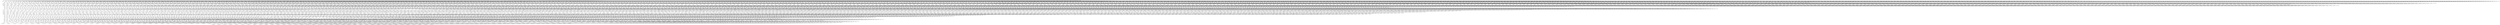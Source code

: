 digraph {
  0 [label="APPEND",shape=box];
  1 [label="APPEND",shape=box];
  2 [label="APPEND",shape=box];
  3 [label="APPEND",shape=box];
  4 [label="APPEND",shape=box];
  5 [label="APPEND",shape=box];
  6 [label="APPEND",shape=box];
  7 [label="APPEND",shape=box];
  8 [label="APPEND",shape=box];
  9 [label="APPEND",shape=box];
  10 [label="APPEND",shape=box];
  11 [label="APPEND",shape=box];
  12 [label="APPEND",shape=box];
  13 [label="APPEND",shape=box];
  14 [label="APPEND",shape=box];
  15 [label="APPEND",shape=box];
  16 [label="APPEND",shape=box];
  17 [label="APPEND",shape=box];
  18 [label="APPEND",shape=box];
  19 [label="APPEND",shape=box];
  20 [label="APPEND",shape=box];
  21 [label="APPEND",shape=box];
  22 [label="APPEND",shape=box];
  23 [label="APPEND",shape=box];
  24 [label="APPEND",shape=box];
  25 [label="APPEND",shape=box];
  26 [label="APPEND",shape=box];
  27 [label="APPEND",shape=box];
  28 [label="APPEND",shape=box];
  29 [label="APPEND",shape=box];
  30 [label="APPEND",shape=box];
  31 [label="APPEND",shape=box];
  32 [label="APPEND",shape=box];
  33 [label="APPEND",shape=box];
  34 [label="APPEND",shape=box];
  35 [label="APPEND",shape=box];
  36 [label="APPEND",shape=box];
  37 [label="APPEND",shape=box];
  38 [label="APPEND",shape=box];
  39 [label="APPEND",shape=box];
  40 [label="APPEND",shape=box];
  41 [label="APPEND",shape=box];
  42 [label="APPEND",shape=box];
  43 [label="APPEND",shape=box];
  44 [label="APPEND",shape=box];
  45 [label="APPEND",shape=box];
  46 [label="APPEND",shape=box];
  47 [label="APPEND",shape=box];
  48 [label="APPEND",shape=box];
  49 [label="APPEND",shape=box];
  50 [label="APPEND",shape=box];
  51 [label="APPEND",shape=box];
  52 [label="APPEND",shape=box];
  53 [label="APPEND",shape=box];
  54 [label="APPEND",shape=box];
  55 [label="APPEND",shape=box];
  56 [label="APPEND",shape=box];
  57 [label="APPEND",shape=box];
  58 [label="APPEND",shape=box];
  59 [label="APPEND",shape=box];
  60 [label="APPEND",shape=box];
  61 [label="APPEND",shape=box];
  62 [label="APPEND",shape=box];
  63 [label="APPEND",shape=box];
  64 [label="APPEND",shape=box];
  65 [label="APPEND",shape=box];
  66 [label="APPEND",shape=box];
  67 [label="APPEND",shape=box];
  68 [label="APPEND",shape=box];
  69 [label="APPEND",shape=box];
  70 [label="APPEND",shape=box];
  71 [label="APPEND",shape=box];
  72 [label="APPEND",shape=box];
  73 [label="APPEND",shape=box];
  74 [label="APPEND",shape=box];
  75 [label="APPEND",shape=box];
  76 [label="APPEND",shape=box];
  77 [label="APPEND",shape=box];
  78 [label="APPEND",shape=box];
  79 [label="APPEND",shape=box];
  80 [label="APPEND",shape=box];
  81 [label="APPEND",shape=box];
  82 [label="APPEND",shape=box];
  83 [label="APPEND",shape=box];
  84 [label="APPEND",shape=box];
  85 [label="APPEND",shape=box];
  86 [label="APPEND",shape=box];
  87 [label="APPEND",shape=box];
  88 [label="APPEND",shape=box];
  89 [label="APPEND",shape=box];
  90 [label="APPEND",shape=box];
  91 [label="APPEND",shape=box];
  92 [label="APPEND",shape=box];
  93 [label="APPEND",shape=box];
  94 [label="APPEND",shape=box];
  95 [label="APPEND",shape=box];
  96 [label="APPEND",shape=box];
  97 [label="APPEND",shape=box];
  98 [label="APPEND",shape=box];
  99 [label="APPEND",shape=box];
  100 [label="APPEND",shape=box];
  101 [label="APPEND",shape=box];
  102 [label="APPEND",shape=box];
  103 [label="APPEND",shape=box];
  104 [label="APPEND",shape=box];
  105 [label="APPEND",shape=box];
  106 [label="APPEND",shape=box];
  107 [label="APPEND",shape=box];
  108 [label="APPEND",shape=box];
  109 [label="APPEND",shape=box];
  110 [label="APPEND",shape=box];
  111 [label="APPEND",shape=box];
  112 [label="APPEND",shape=box];
  113 [label="APPEND",shape=box];
  114 [label="APPEND",shape=box];
  115 [label="APPEND",shape=box];
  116 [label="APPEND",shape=box];
  117 [label="APPEND",shape=box];
  118 [label="APPEND",shape=box];
  119 [label="APPEND",shape=box];
  120 [label="APPEND",shape=box];
  121 [label="APPEND",shape=box];
  122 [label="APPEND",shape=box];
  123 [label="APPEND",shape=box];
  124 [label="APPEND",shape=box];
  125 [label="APPEND",shape=box];
  126 [label="APPEND",shape=box];
  127 [label="APPEND",shape=box];
  128 [label="APPEND",shape=box];
  129 [label="APPEND",shape=box];
  130 [label="APPEND",shape=box];
  131 [label="APPEND",shape=box];
  132 [label="APPEND",shape=box];
  133 [label="APPEND",shape=box];
  134 [label="APPEND",shape=box];
  135 [label="APPEND",shape=box];
  136 [label="APPEND",shape=box];
  137 [label="APPEND",shape=box];
  138 [label="APPEND",shape=box];
  139 [label="APPEND",shape=box];
  140 [label="APPEND",shape=box];
  141 [label="APPEND",shape=box];
  142 [label="APPEND",shape=box];
  143 [label="APPEND",shape=box];
  144 [label="APPEND",shape=box];
  145 [label="APPEND",shape=box];
  146 [label="APPEND",shape=box];
  147 [label="APPEND",shape=box];
  148 [label="APPEND",shape=box];
  149 [label="APPEND",shape=box];
  150 [label="APPEND",shape=box];
  151 [label="APPEND",shape=box];
  152 [label="APPEND",shape=box];
  153 [label="APPEND",shape=box];
  154 [label="APPEND",shape=box];
  155 [label="APPEND",shape=box];
  156 [label="APPEND",shape=box];
  157 [label="APPEND",shape=box];
  158 [label="APPEND",shape=box];
  159 [label="APPEND",shape=box];
  160 [label="APPEND",shape=box];
  161 [label="APPEND",shape=box];
  162 [label="APPEND",shape=box];
  163 [label="APPEND",shape=box];
  164 [label="APPEND",shape=box];
  165 [label="APPEND",shape=box];
  166 [label="APPEND",shape=box];
  167 [label="APPEND",shape=box];
  168 [label="APPEND",shape=box];
  169 [label="APPEND",shape=box];
  170 [label="APPEND",shape=box];
  171 [label="APPEND",shape=box];
  172 [label="APPEND",shape=box];
  173 [label="APPEND",shape=box];
  174 [label="APPEND",shape=box];
  175 [label="APPEND",shape=box];
  176 [label="APPEND",shape=box];
  177 [label="APPEND",shape=box];
  178 [label="APPEND",shape=box];
  179 [label="APPEND",shape=box];
  180 [label="APPEND",shape=box];
  181 [label="APPEND",shape=box];
  182 [label="APPEND",shape=box];
  183 [label="APPEND",shape=box];
  184 [label="APPEND",shape=box];
  185 [label="APPEND",shape=box];
  186 [label="APPEND",shape=box];
  187 [label="APPEND",shape=box];
  188 [label="APPEND",shape=box];
  189 [label="APPEND",shape=box];
  190 [label="APPEND",shape=box];
  191 [label="APPEND",shape=box];
  192 [label="APPEND",shape=box];
  193 [label="APPEND",shape=box];
  194 [label="APPEND",shape=box];
  195 [label="APPEND",shape=box];
  196 [label="APPEND",shape=box];
  197 [label="APPEND",shape=box];
  198 [label="APPEND",shape=box];
  199 [label="APPEND",shape=box];
  200 [label="APPEND",shape=box];
  201 [label="APPEND",shape=box];
  202 [label="APPEND",shape=box];
  203 [label="APPEND",shape=box];
  204 [label="APPEND",shape=box];
  205 [label="CREATE",shape=box];
  206 [label="CREATE",shape=box];
  207 [label="CREATE",shape=box];
  208 [label="CREATE",shape=box];
  209 [label="CREATE",shape=box];
  210 [label="CREATE",shape=box];
  211 [label="CREATE",shape=box];
  212 [label="CREATE",shape=box];
  213 [label="CREATE",shape=box];
  214 [label="CREATE",shape=box];
  215 [label="CREATE",shape=box];
  216 [label="CREATE",shape=box];
  217 [label="CREATE",shape=box];
  218 [label="CREATE",shape=box];
  219 [label="CREATE",shape=box];
  220 [label="CREATE",shape=box];
  221 [label="CREATE",shape=box];
  222 [label="CREATE",shape=box];
  223 [label="CREATE",shape=box];
  224 [label="CREATE",shape=box];
  225 [label="CREATE",shape=box];
  226 [label="CREATE",shape=box];
  227 [label="CREATE",shape=box];
  228 [label="CREATE",shape=box];
  229 [label="CREATE",shape=box];
  230 [label="CREATE",shape=box];
  231 [label="CREATE",shape=box];
  232 [label="CREATE",shape=box];
  233 [label="CREATE",shape=box];
  234 [label="CREATE",shape=box];
  235 [label="CREATE",shape=box];
  236 [label="CREATE",shape=box];
  237 [label="CREATE",shape=box];
  238 [label="CREATE",shape=box];
  239 [label="CREATE",shape=box];
  240 [label="CREATE",shape=box];
  241 [label="CREATE",shape=box];
  242 [label="CREATE",shape=box];
  243 [label="CREATE",shape=box];
  244 [label="CREATE",shape=box];
  245 [label="CREATE",shape=box];
  246 [label="CREATE",shape=box];
  247 [label="CREATE",shape=box];
  248 [label="CREATE",shape=box];
  249 [label="CREATE",shape=box];
  250 [label="CREATE",shape=box];
  251 [label="CREATE",shape=box];
  252 [label="CREATE",shape=box];
  253 [label="CREATE",shape=box];
  254 [label="CREATE",shape=box];
  255 [label="CREATE",shape=box];
  256 [label="CREATE",shape=box];
  257 [label="CREATE",shape=box];
  258 [label="CREATE",shape=box];
  259 [label="CREATE",shape=box];
  260 [label="CREATE",shape=box];
  261 [label="CREATE",shape=box];
  262 [label="CREATE",shape=box];
  263 [label="CREATE",shape=box];
  264 [label="CREATE",shape=box];
  265 [label="CREATE",shape=box];
  266 [label="CREATE",shape=box];
  267 [label="CREATE",shape=box];
  268 [label="CREATE",shape=box];
  269 [label="CREATE",shape=box];
  270 [label="CREATE",shape=box];
  271 [label="CREATE",shape=box];
  272 [label="CREATE",shape=box];
  273 [label="CREATE",shape=box];
  274 [label="CREATE",shape=box];
  275 [label="CREATE",shape=box];
  276 [label="CREATE",shape=box];
  277 [label="CREATE",shape=box];
  278 [label="CREATE",shape=box];
  279 [label="CREATE",shape=box];
  280 [label="CREATE",shape=box];
  281 [label="CREATE",shape=box];
  282 [label="CREATE",shape=box];
  283 [label="CREATE",shape=box];
  284 [label="CREATE",shape=box];
  285 [label="CREATE",shape=box];
  286 [label="CREATE",shape=box];
  287 [label="CREATE",shape=box];
  288 [label="CREATE",shape=box];
  289 [label="CREATE",shape=box];
  290 [label="CREATE",shape=box];
  291 [label="CREATE",shape=box];
  292 [label="CREATE",shape=box];
  293 [label="CREATE",shape=box];
  294 [label="CREATE",shape=box];
  295 [label="CREATE",shape=box];
  296 [label="CREATE",shape=box];
  297 [label="CREATE",shape=box];
  298 [label="CREATE",shape=box];
  299 [label="CREATE",shape=box];
  300 [label="CREATE",shape=box];
  301 [label="CREATE",shape=box];
  302 [label="CREATE",shape=box];
  303 [label="CREATE",shape=box];
  304 [label="CREATE",shape=box];
  305 [label="CREATE",shape=box];
  306 [label="CREATE",shape=box];
  307 [label="CREATE",shape=box];
  308 [label="CREATE",shape=box];
  309 [label="CREATE",shape=box];
  310 [label="CREATE",shape=box];
  311 [label="CREATE",shape=box];
  312 [label="CREATE",shape=box];
  313 [label="CREATE",shape=box];
  314 [label="CREATE",shape=box];
  315 [label="CREATE",shape=box];
  316 [label="CREATE",shape=box];
  317 [label="CREATE",shape=box];
  318 [label="CREATE",shape=box];
  319 [label="CREATE",shape=box];
  320 [label="CREATE",shape=box];
  321 [label="CREATE",shape=box];
  322 [label="CREATE",shape=box];
  323 [label="CREATE",shape=box];
  324 [label="CREATE",shape=box];
  325 [label="CREATE",shape=box];
  326 [label="CREATE",shape=box];
  327 [label="CREATE",shape=box];
  328 [label="CREATE",shape=box];
  329 [label="CREATE",shape=box];
  330 [label="CREATE",shape=box];
  331 [label="CREATE",shape=box];
  332 [label="CREATE",shape=box];
  333 [label="CREATE",shape=box];
  334 [label="CREATE",shape=box];
  335 [label="CREATE",shape=box];
  336 [label="CREATE",shape=box];
  337 [label="CREATE",shape=box];
  338 [label="CREATE",shape=box];
  339 [label="CREATE",shape=box];
  340 [label="CREATE",shape=box];
  341 [label="CREATE",shape=box];
  342 [label="CREATE",shape=box];
  343 [label="CREATE",shape=box];
  344 [label="CREATE",shape=box];
  345 [label="CREATE",shape=box];
  346 [label="CREATE",shape=box];
  347 [label="CREATE",shape=box];
  348 [label="CREATE",shape=box];
  349 [label="CREATE",shape=box];
  350 [label="CREATE",shape=box];
  351 [label="CREATE",shape=box];
  352 [label="CREATE",shape=box];
  353 [label="CREATE",shape=box];
  354 [label="CREATE",shape=box];
  355 [label="CREATE",shape=box];
  356 [label="CREATE",shape=box];
  357 [label="CREATE",shape=box];
  358 [label="CREATE",shape=box];
  359 [label="CREATE",shape=box];
  360 [label="CREATE",shape=box];
  361 [label="CREATE",shape=box];
  362 [label="CREATE",shape=box];
  363 [label="CREATE",shape=box];
  364 [label="CREATE",shape=box];
  365 [label="CREATE",shape=box];
  366 [label="CREATE",shape=box];
  367 [label="CREATE",shape=box];
  368 [label="CREATE",shape=box];
  369 [label="CREATE",shape=box];
  370 [label="CREATE",shape=box];
  371 [label="CREATE",shape=box];
  372 [label="CREATE",shape=box];
  373 [label="CREATE",shape=box];
  374 [label="CREATE",shape=box];
  375 [label="CREATE",shape=box];
  376 [label="CREATE",shape=box];
  377 [label="CREATE",shape=box];
  378 [label="CREATE",shape=box];
  379 [label="CREATE",shape=box];
  380 [label="CREATE",shape=box];
  381 [label="CREATE",shape=box];
  382 [label="CREATE",shape=box];
  383 [label="CREATE",shape=box];
  384 [label="CREATE",shape=box];
  385 [label="CREATE",shape=box];
  386 [label="CREATE",shape=box];
  387 [label="CREATE",shape=box];
  388 [label="CREATE",shape=box];
  389 [label="CREATE",shape=box];
  390 [label="CREATE",shape=box];
  391 [label="CREATE",shape=box];
  392 [label="CREATE",shape=box];
  393 [label="CREATE",shape=box];
  394 [label="CREATE",shape=box];
  395 [label="CREATE",shape=box];
  396 [label="CREATE",shape=box];
  397 [label="CREATE",shape=box];
  398 [label="CREATE",shape=box];
  399 [label="CREATE",shape=box];
  400 [label="CREATE",shape=box];
  401 [label="CREATE",shape=box];
  402 [label="CREATE",shape=box];
  403 [label="DELETE",shape=box];
  404 [label="DELETE",shape=box];
  405 [label="DELETE",shape=box];
  406 [label="DELETE",shape=box];
  407 [label="DELETE",shape=box];
  408 [label="DELETE",shape=box];
  409 [label="DELETE",shape=box];
  410 [label="DELETE",shape=box];
  411 [label="DELETE",shape=box];
  412 [label="DELETE",shape=box];
  413 [label="DELETE",shape=box];
  414 [label="DELETE",shape=box];
  415 [label="DELETE",shape=box];
  416 [label="DELETE",shape=box];
  417 [label="DELETE",shape=box];
  418 [label="DELETE",shape=box];
  419 [label="DELETE",shape=box];
  420 [label="DELETE",shape=box];
  421 [label="DELETE",shape=box];
  422 [label="DELETE",shape=box];
  423 [label="DELETE",shape=box];
  424 [label="DELETE",shape=box];
  425 [label="DELETE",shape=box];
  426 [label="DELETE",shape=box];
  427 [label="DELETE",shape=box];
  428 [label="DELETE",shape=box];
  429 [label="DELETE",shape=box];
  430 [label="DELETE",shape=box];
  431 [label="DELETE",shape=box];
  432 [label="DELETE",shape=box];
  433 [label="DELETE",shape=box];
  434 [label="DELETE",shape=box];
  435 [label="DELETE",shape=box];
  436 [label="DELETE",shape=box];
  437 [label="DELETE",shape=box];
  438 [label="DELETE",shape=box];
  439 [label="DELETE",shape=box];
  440 [label="DELETE",shape=box];
  441 [label="DELETE",shape=box];
  442 [label="DELETE",shape=box];
  443 [label="DELETE",shape=box];
  444 [label="DELETE",shape=box];
  445 [label="DELETE",shape=box];
  446 [label="DELETE",shape=box];
  447 [label="DELETE",shape=box];
  448 [label="DELETE",shape=box];
  449 [label="DELETE",shape=box];
  450 [label="DELETE",shape=box];
  451 [label="DELETE",shape=box];
  452 [label="DELETE",shape=box];
  453 [label="DELETE",shape=box];
  454 [label="DELETE",shape=box];
  455 [label="DELETE",shape=box];
  456 [label="DELETE",shape=box];
  457 [label="DELETE",shape=box];
  458 [label="DELETE",shape=box];
  459 [label="DELETE",shape=box];
  460 [label="DELETE",shape=box];
  461 [label="DELETE",shape=box];
  462 [label="DELETE",shape=box];
  463 [label="DELETE",shape=box];
  464 [label="DELETE",shape=box];
  465 [label="DELETE",shape=box];
  466 [label="DELETE",shape=box];
  467 [label="DELETE",shape=box];
  468 [label="DELETE",shape=box];
  469 [label="DELETE",shape=box];
  470 [label="DELETE",shape=box];
  471 [label="DELETE",shape=box];
  472 [label="DELETE",shape=box];
  473 [label="DELETE",shape=box];
  474 [label="DELETE",shape=box];
  475 [label="DELETE",shape=box];
  476 [label="DELETE",shape=box];
  477 [label="DELETE",shape=box];
  478 [label="DELETE",shape=box];
  479 [label="DELETE",shape=box];
  480 [label="DELETE",shape=box];
  481 [label="DELETE",shape=box];
  482 [label="DELETE",shape=box];
  483 [label="DELETE",shape=box];
  484 [label="DELETE",shape=box];
  485 [label="DELETE",shape=box];
  486 [label="DELETE",shape=box];
  487 [label="DELETE",shape=box];
  488 [label="DELETE",shape=box];
  489 [label="DELETE",shape=box];
  490 [label="DELETE",shape=box];
  491 [label="DELETE",shape=box];
  492 [label="DELETE",shape=box];
  493 [label="DELETE",shape=box];
  494 [label="DELETE",shape=box];
  495 [label="DELETE",shape=box];
  496 [label="DELETE",shape=box];
  497 [label="DELETE",shape=box];
  498 [label="DELETE",shape=box];
  499 [label="DELETE",shape=box];
  500 [label="DELETE",shape=box];
  501 [label="DELETE",shape=box];
  502 [label="DELETE",shape=box];
  503 [label="DELETE",shape=box];
  504 [label="DELETE",shape=box];
  505 [label="DELETE",shape=box];
  506 [label="DELETE",shape=box];
  507 [label="DELETE",shape=box];
  508 [label="DELETE",shape=box];
  509 [label="DELETE",shape=box];
  510 [label="DELETE",shape=box];
  511 [label="DELETE",shape=box];
  512 [label="DELETE",shape=box];
  513 [label="DELETE",shape=box];
  514 [label="DELETE",shape=box];
  515 [label="DELETE",shape=box];
  516 [label="DELETE",shape=box];
  517 [label="DELETE",shape=box];
  518 [label="DELETE",shape=box];
  519 [label="DELETE",shape=box];
  520 [label="DELETE",shape=box];
  521 [label="DELETE",shape=box];
  522 [label="DELETE",shape=box];
  523 [label="DELETE",shape=box];
  524 [label="DELETE",shape=box];
  525 [label="DELETE",shape=box];
  526 [label="DELETE",shape=box];
  527 [label="DELETE",shape=box];
  528 [label="DELETE",shape=box];
  529 [label="DELETE",shape=box];
  530 [label="DELETE",shape=box];
  531 [label="DELETE",shape=box];
  532 [label="DELETE",shape=box];
  533 [label="DELETE",shape=box];
  534 [label="DELETE",shape=box];
  535 [label="DELETE",shape=box];
  536 [label="DELETE",shape=box];
  537 [label="DELETE",shape=box];
  538 [label="DELETE",shape=box];
  539 [label="DELETE",shape=box];
  540 [label="DELETE",shape=box];
  541 [label="DELETE",shape=box];
  542 [label="DELETE",shape=box];
  543 [label="DELETE",shape=box];
  544 [label="DELETE",shape=box];
  545 [label="DELETE",shape=box];
  546 [label="DELETE",shape=box];
  547 [label="DELETE",shape=box];
  548 [label="DELETE",shape=box];
  549 [label="DELETE",shape=box];
  550 [label="DELETE",shape=box];
  551 [label="DELETE",shape=box];
  552 [label="DELETE",shape=box];
  553 [label="DELETE",shape=box];
  554 [label="DELETE",shape=box];
  555 [label="DELETE",shape=box];
  556 [label="DELETE",shape=box];
  557 [label="DELETE",shape=box];
  558 [label="DELETE",shape=box];
  559 [label="DELETE",shape=box];
  560 [label="DELETE",shape=box];
  561 [label="DELETE",shape=box];
  562 [label="DELETE",shape=box];
  563 [label="DELETE",shape=box];
  564 [label="DELETE",shape=box];
  565 [label="DELETE",shape=box];
  566 [label="DELETE",shape=box];
  567 [label="DELETE",shape=box];
  568 [label="DELETE",shape=box];
  569 [label="DELETE",shape=box];
  570 [label="DELETE",shape=box];
  571 [label="DELETE",shape=box];
  572 [label="DELETE",shape=box];
  573 [label="DELETE",shape=box];
  574 [label="DELETE",shape=box];
  575 [label="DELETE",shape=box];
  576 [label="DELETE",shape=box];
  577 [label="DELETE",shape=box];
  578 [label="DELETE",shape=box];
  579 [label="DELETE",shape=box];
  580 [label="DELETE",shape=box];
  581 [label="DELETE",shape=box];
  582 [label="DELETE",shape=box];
  583 [label="DELETE",shape=box];
  584 [label="DELETE",shape=box];
  585 [label="DELETE",shape=box];
  586 [label="DELETE",shape=box];
  587 [label="GET",shape=box];
  588 [label="GET",shape=box];
  589 [label="GET",shape=box];
  590 [label="GET",shape=box];
  591 [label="GET",shape=box];
  592 [label="GET",shape=box];
  593 [label="GET",shape=box];
  594 [label="GET",shape=box];
  595 [label="GET",shape=box];
  596 [label="GET",shape=box];
  597 [label="GET",shape=box];
  598 [label="GET",shape=box];
  599 [label="GET",shape=box];
  600 [label="GET",shape=box];
  601 [label="GET",shape=box];
  602 [label="GET",shape=box];
  603 [label="GET",shape=box];
  604 [label="GET",shape=box];
  605 [label="GET",shape=box];
  606 [label="GET",shape=box];
  607 [label="GET",shape=box];
  608 [label="GET",shape=box];
  609 [label="GET",shape=box];
  610 [label="GET",shape=box];
  611 [label="GET",shape=box];
  612 [label="GET",shape=box];
  613 [label="GET",shape=box];
  614 [label="GET",shape=box];
  615 [label="GET",shape=box];
  616 [label="GET",shape=box];
  617 [label="GET",shape=box];
  618 [label="GET",shape=box];
  619 [label="GET",shape=box];
  620 [label="GET",shape=box];
  621 [label="GET",shape=box];
  622 [label="GET",shape=box];
  623 [label="GET",shape=box];
  624 [label="GET",shape=box];
  625 [label="GET",shape=box];
  626 [label="GET",shape=box];
  627 [label="GET",shape=box];
  628 [label="GET",shape=box];
  629 [label="GET",shape=box];
  630 [label="GET",shape=box];
  631 [label="GET",shape=box];
  632 [label="GET",shape=box];
  633 [label="GET",shape=box];
  634 [label="GET",shape=box];
  635 [label="GET",shape=box];
  636 [label="GET",shape=box];
  637 [label="GET",shape=box];
  638 [label="GET",shape=box];
  639 [label="GET",shape=box];
  640 [label="GET",shape=box];
  641 [label="GET",shape=box];
  642 [label="GET",shape=box];
  643 [label="GET",shape=box];
  644 [label="GET",shape=box];
  645 [label="GET",shape=box];
  646 [label="GET",shape=box];
  647 [label="GET",shape=box];
  648 [label="GET",shape=box];
  649 [label="GET",shape=box];
  650 [label="GET",shape=box];
  651 [label="GET",shape=box];
  652 [label="GET",shape=box];
  653 [label="GET",shape=box];
  654 [label="GET",shape=box];
  655 [label="GET",shape=box];
  656 [label="GET",shape=box];
  657 [label="GET",shape=box];
  658 [label="GET",shape=box];
  659 [label="GET",shape=box];
  660 [label="GET",shape=box];
  661 [label="GET",shape=box];
  662 [label="GET",shape=box];
  663 [label="GET",shape=box];
  664 [label="GET",shape=box];
  665 [label="GET",shape=box];
  666 [label="GET",shape=box];
  667 [label="GET",shape=box];
  668 [label="GET",shape=box];
  669 [label="GET",shape=box];
  670 [label="GET",shape=box];
  671 [label="GET",shape=box];
  672 [label="GET",shape=box];
  673 [label="GET",shape=box];
  674 [label="GET",shape=box];
  675 [label="GET",shape=box];
  676 [label="GET",shape=box];
  677 [label="GET",shape=box];
  678 [label="GET",shape=box];
  679 [label="GET",shape=box];
  680 [label="GET",shape=box];
  681 [label="GET",shape=box];
  682 [label="GET",shape=box];
  683 [label="GET",shape=box];
  684 [label="GET",shape=box];
  685 [label="GET",shape=box];
  686 [label="GET",shape=box];
  687 [label="GET",shape=box];
  688 [label="GET",shape=box];
  689 [label="GET",shape=box];
  690 [label="GET",shape=box];
  691 [label="GET",shape=box];
  692 [label="GET",shape=box];
  693 [label="GET",shape=box];
  694 [label="GET",shape=box];
  695 [label="GET",shape=box];
  696 [label="GET",shape=box];
  697 [label="GET",shape=box];
  698 [label="GET",shape=box];
  699 [label="GET",shape=box];
  700 [label="GET",shape=box];
  701 [label="GET",shape=box];
  702 [label="GET",shape=box];
  703 [label="GET",shape=box];
  704 [label="GET",shape=box];
  705 [label="GET",shape=box];
  706 [label="GET",shape=box];
  707 [label="GET",shape=box];
  708 [label="GET",shape=box];
  709 [label="GET",shape=box];
  710 [label="GET",shape=box];
  711 [label="GET",shape=box];
  712 [label="GET",shape=box];
  713 [label="GET",shape=box];
  714 [label="GET",shape=box];
  715 [label="GET",shape=box];
  716 [label="GET",shape=box];
  717 [label="GET",shape=box];
  718 [label="GET",shape=box];
  719 [label="GET",shape=box];
  720 [label="GET",shape=box];
  721 [label="GET",shape=box];
  722 [label="GET",shape=box];
  723 [label="GET",shape=box];
  724 [label="GET",shape=box];
  725 [label="GET",shape=box];
  726 [label="GET",shape=box];
  727 [label="GET",shape=box];
  728 [label="GET",shape=box];
  729 [label="GET",shape=box];
  730 [label="GET",shape=box];
  731 [label="GET",shape=box];
  732 [label="GET",shape=box];
  733 [label="GET",shape=box];
  734 [label="GET",shape=box];
  735 [label="GET",shape=box];
  736 [label="GET",shape=box];
  737 [label="GET",shape=box];
  738 [label="GET",shape=box];
  739 [label="GET",shape=box];
  740 [label="GET",shape=box];
  741 [label="GET",shape=box];
  742 [label="GET",shape=box];
  743 [label="GET",shape=box];
  744 [label="GET",shape=box];
  745 [label="GET",shape=box];
  746 [label="GET",shape=box];
  747 [label="GET",shape=box];
  748 [label="GET",shape=box];
  749 [label="GET",shape=box];
  750 [label="GET",shape=box];
  751 [label="GET",shape=box];
  752 [label="GET",shape=box];
  753 [label="GET",shape=box];
  754 [label="GET",shape=box];
  755 [label="GET",shape=box];
  756 [label="GET",shape=box];
  757 [label="GET",shape=box];
  758 [label="GET",shape=box];
  759 [label="GET",shape=box];
  760 [label="GET",shape=box];
  761 [label="GET",shape=box];
  762 [label="GET",shape=box];
  763 [label="GET",shape=box];
  764 [label="GET",shape=box];
  765 [label="GET",shape=box];
  766 [label="GET",shape=box];
  767 [label="GET",shape=box];
  768 [label="GET",shape=box];
  769 [label="GET",shape=box];
  770 [label="GET",shape=box];
  771 [label="GET",shape=box];
  772 [label="GET",shape=box];
  773 [label="GET",shape=box];
  774 [label="GET",shape=box];
  775 [label="GET",shape=box];
  776 [label="GET",shape=box];
  777 [label="GET",shape=box];
  778 [label="GET",shape=box];
  779 [label="GET",shape=box];
  780 [label="GET",shape=box];
  781 [label="GET",shape=box];
  782 [label="GET",shape=box];
  783 [label="GET",shape=box];
  784 [label="GET",shape=box];
  785 [label="GET",shape=box];
  786 [label="GET",shape=box];
  787 [label="GET",shape=box];
  788 [label="GET",shape=box];
  789 [label="GET",shape=box];
  790 [label="GET",shape=box];
  791 [label="GET",shape=box];
  792 [label="GET",shape=box];
  793 [label="GET",shape=box];
  794 [label="GET",shape=box];
  795 [label="GET",shape=box];
  796 [label="GET",shape=box];
  797 [label="GET",shape=box];
  798 [label="GET",shape=box];
  799 [label="GET",shape=box];
  800 [label="GET",shape=box];
  801 [label="GET",shape=box];
  802 [label="GET",shape=box];
  803 [label="GET",shape=box];
  804 [label="GET",shape=box];
  805 [label="GET",shape=box];
  806 [label="GET",shape=box];
  807 [label="GET",shape=box];
  808 [label="GET",shape=box];
  809 [label="GET",shape=box];
  810 [label="PUT",shape=box];
  811 [label="PUT",shape=box];
  812 [label="PUT",shape=box];
  813 [label="PUT",shape=box];
  814 [label="PUT",shape=box];
  815 [label="PUT",shape=box];
  816 [label="PUT",shape=box];
  817 [label="PUT",shape=box];
  818 [label="PUT",shape=box];
  819 [label="PUT",shape=box];
  820 [label="PUT",shape=box];
  821 [label="PUT",shape=box];
  822 [label="PUT",shape=box];
  823 [label="PUT",shape=box];
  824 [label="PUT",shape=box];
  825 [label="PUT",shape=box];
  826 [label="PUT",shape=box];
  827 [label="PUT",shape=box];
  828 [label="PUT",shape=box];
  829 [label="PUT",shape=box];
  830 [label="PUT",shape=box];
  831 [label="PUT",shape=box];
  832 [label="PUT",shape=box];
  833 [label="PUT",shape=box];
  834 [label="PUT",shape=box];
  835 [label="PUT",shape=box];
  836 [label="PUT",shape=box];
  837 [label="PUT",shape=box];
  838 [label="PUT",shape=box];
  839 [label="PUT",shape=box];
  840 [label="PUT",shape=box];
  841 [label="PUT",shape=box];
  842 [label="PUT",shape=box];
  843 [label="PUT",shape=box];
  844 [label="PUT",shape=box];
  845 [label="PUT",shape=box];
  846 [label="PUT",shape=box];
  847 [label="PUT",shape=box];
  848 [label="PUT",shape=box];
  849 [label="PUT",shape=box];
  850 [label="PUT",shape=box];
  851 [label="PUT",shape=box];
  852 [label="PUT",shape=box];
  853 [label="PUT",shape=box];
  854 [label="PUT",shape=box];
  855 [label="PUT",shape=box];
  856 [label="PUT",shape=box];
  857 [label="PUT",shape=box];
  858 [label="PUT",shape=box];
  859 [label="PUT",shape=box];
  860 [label="PUT",shape=box];
  861 [label="PUT",shape=box];
  862 [label="PUT",shape=box];
  863 [label="PUT",shape=box];
  864 [label="PUT",shape=box];
  865 [label="PUT",shape=box];
  866 [label="PUT",shape=box];
  867 [label="PUT",shape=box];
  868 [label="PUT",shape=box];
  869 [label="PUT",shape=box];
  870 [label="PUT",shape=box];
  871 [label="PUT",shape=box];
  872 [label="PUT",shape=box];
  873 [label="PUT",shape=box];
  874 [label="PUT",shape=box];
  875 [label="PUT",shape=box];
  876 [label="PUT",shape=box];
  877 [label="PUT",shape=box];
  878 [label="PUT",shape=box];
  879 [label="PUT",shape=box];
  880 [label="PUT",shape=box];
  881 [label="PUT",shape=box];
  882 [label="PUT",shape=box];
  883 [label="PUT",shape=box];
  884 [label="PUT",shape=box];
  885 [label="PUT",shape=box];
  886 [label="PUT",shape=box];
  887 [label="PUT",shape=box];
  888 [label="PUT",shape=box];
  889 [label="PUT",shape=box];
  890 [label="PUT",shape=box];
  891 [label="PUT",shape=box];
  892 [label="PUT",shape=box];
  893 [label="PUT",shape=box];
  894 [label="PUT",shape=box];
  895 [label="PUT",shape=box];
  896 [label="PUT",shape=box];
  897 [label="PUT",shape=box];
  898 [label="PUT",shape=box];
  899 [label="PUT",shape=box];
  900 [label="PUT",shape=box];
  901 [label="PUT",shape=box];
  902 [label="PUT",shape=box];
  903 [label="PUT",shape=box];
  904 [label="PUT",shape=box];
  905 [label="PUT",shape=box];
  906 [label="PUT",shape=box];
  907 [label="PUT",shape=box];
  908 [label="PUT",shape=box];
  909 [label="PUT",shape=box];
  910 [label="PUT",shape=box];
  911 [label="PUT",shape=box];
  912 [label="PUT",shape=box];
  913 [label="PUT",shape=box];
  914 [label="PUT",shape=box];
  915 [label="PUT",shape=box];
  916 [label="PUT",shape=box];
  917 [label="PUT",shape=box];
  918 [label="PUT",shape=box];
  919 [label="PUT",shape=box];
  920 [label="PUT",shape=box];
  921 [label="PUT",shape=box];
  922 [label="PUT",shape=box];
  923 [label="PUT",shape=box];
  924 [label="PUT",shape=box];
  925 [label="PUT",shape=box];
  926 [label="PUT",shape=box];
  927 [label="PUT",shape=box];
  928 [label="PUT",shape=box];
  929 [label="PUT",shape=box];
  930 [label="PUT",shape=box];
  931 [label="PUT",shape=box];
  932 [label="PUT",shape=box];
  933 [label="PUT",shape=box];
  934 [label="PUT",shape=box];
  935 [label="PUT",shape=box];
  936 [label="PUT",shape=box];
  937 [label="PUT",shape=box];
  938 [label="PUT",shape=box];
  939 [label="PUT",shape=box];
  940 [label="PUT",shape=box];
  941 [label="PUT",shape=box];
  942 [label="PUT",shape=box];
  943 [label="PUT",shape=box];
  944 [label="PUT",shape=box];
  945 [label="PUT",shape=box];
  946 [label="PUT",shape=box];
  947 [label="PUT",shape=box];
  948 [label="PUT",shape=box];
  949 [label="PUT",shape=box];
  950 [label="PUT",shape=box];
  951 [label="PUT",shape=box];
  952 [label="PUT",shape=box];
  953 [label="PUT",shape=box];
  954 [label="PUT",shape=box];
  955 [label="PUT",shape=box];
  956 [label="PUT",shape=box];
  957 [label="PUT",shape=box];
  958 [label="PUT",shape=box];
  959 [label="PUT",shape=box];
  960 [label="PUT",shape=box];
  961 [label="PUT",shape=box];
  962 [label="PUT",shape=box];
  963 [label="PUT",shape=box];
  964 [label="PUT",shape=box];
  965 [label="PUT",shape=box];
  966 [label="PUT",shape=box];
  967 [label="PUT",shape=box];
  968 [label="PUT",shape=box];
  969 [label="PUT",shape=box];
  970 [label="PUT",shape=box];
  971 [label="PUT",shape=box];
  972 [label="PUT",shape=box];
  973 [label="PUT",shape=box];
  974 [label="PUT",shape=box];
  975 [label="PUT",shape=box];
  976 [label="PUT",shape=box];
  977 [label="PUT",shape=box];
  978 [label="PUT",shape=box];
  979 [label="PUT",shape=box];
  980 [label="PUT",shape=box];
  981 [label="PUT",shape=box];
  982 [label="PUT",shape=box];
  983 [label="PUT",shape=box];
  984 [label="PUT",shape=box];
  985 [label="PUT",shape=box];
  986 [label="PUT",shape=box];
  987 [label="PUT",shape=box];
  988 [label="PUT",shape=box];
  989 [label="PUT",shape=box];
  990 [label="PUT",shape=box];
  991 [label="PUT",shape=box];
  992 [label="PUT",shape=box];
  993 [label="PUT",shape=box];
  994 [label="PUT",shape=box];
  995 [label="PUT",shape=box];
  996 [label="PUT",shape=box];
  997 [label="PUT",shape=box];
  998 [label="PUT",shape=box];
  999 [label="PUT",shape=box];
  1000 [label="begin",shape=box];
  1001 [label="APPENDING-FILE",shape=diamond];
  1002 [label="APPENDING-FILE",shape=diamond];
  1003 [label="APPENDING-FILE",shape=diamond];
  1004 [label="APPENDING-FILE",shape=diamond];
  1005 [label="APPENDING-FILE",shape=diamond];
  1006 [label="APPENDING-FILE",shape=diamond];
  1007 [label="APPENDING-FILE",shape=diamond];
  1008 [label="APPENDING-FILE",shape=diamond];
  1009 [label="APPENDING-FILE",shape=diamond];
  1010 [label="APPENDING-FILE",shape=diamond];
  1011 [label="APPENDING-FILE",shape=diamond];
  1012 [label="APPENDING-FILE",shape=diamond];
  1013 [label="APPENDING-FILE",shape=diamond];
  1014 [label="APPENDING-FILE",shape=diamond];
  1015 [label="APPENDING-FILE",shape=diamond];
  1016 [label="APPENDING-FILE",shape=diamond];
  1017 [label="APPENDING-FILE",shape=diamond];
  1018 [label="APPENDING-FILE",shape=diamond];
  1019 [label="APPENDING-FILE",shape=diamond];
  1020 [label="APPENDING-FILE",shape=diamond];
  1021 [label="APPENDING-FILE",shape=diamond];
  1022 [label="APPENDING-FILE",shape=diamond];
  1023 [label="APPENDING-FILE",shape=diamond];
  1024 [label="APPENDING-FILE",shape=diamond];
  1025 [label="APPENDING-FILE",shape=diamond];
  1026 [label="APPENDING-FILE",shape=diamond];
  1027 [label="APPENDING-FILE",shape=diamond];
  1028 [label="APPENDING-FILE",shape=diamond];
  1029 [label="APPENDING-FILE",shape=diamond];
  1030 [label="APPENDING-FILE",shape=diamond];
  1031 [label="APPENDING-FILE",shape=diamond];
  1032 [label="APPENDING-FILE",shape=diamond];
  1033 [label="APPENDING-FILE",shape=diamond];
  1034 [label="APPENDING-FILE",shape=diamond];
  1035 [label="APPENDING-FILE",shape=diamond];
  1036 [label="APPENDING-FILE",shape=diamond];
  1037 [label="APPENDING-FILE",shape=diamond];
  1038 [label="APPENDING-FILE",shape=diamond];
  1039 [label="APPENDING-FILE",shape=diamond];
  1040 [label="APPENDING-FILE",shape=diamond];
  1041 [label="APPENDING-FILE",shape=diamond];
  1042 [label="APPENDING-FILE",shape=diamond];
  1043 [label="APPENDING-FILE",shape=diamond];
  1044 [label="APPENDING-FILE",shape=diamond];
  1045 [label="APPENDING-FILE",shape=diamond];
  1046 [label="APPENDING-FILE",shape=diamond];
  1047 [label="APPENDING-FILE",shape=diamond];
  1048 [label="APPENDING-FILE",shape=diamond];
  1049 [label="APPENDING-FILE",shape=diamond];
  1050 [label="APPENDING-FILE",shape=diamond];
  1051 [label="APPENDING-FILE",shape=diamond];
  1052 [label="APPENDING-FILE",shape=diamond];
  1053 [label="APPENDING-FILE",shape=diamond];
  1054 [label="APPENDING-FILE",shape=diamond];
  1055 [label="APPENDING-FILE",shape=diamond];
  1056 [label="APPENDING-FILE",shape=diamond];
  1057 [label="APPENDING-FILE",shape=diamond];
  1058 [label="APPENDING-FILE",shape=diamond];
  1059 [label="APPENDING-FILE",shape=diamond];
  1060 [label="APPENDING-FILE",shape=diamond];
  1061 [label="APPENDING-FILE",shape=diamond];
  1062 [label="APPENDING-FILE",shape=diamond];
  1063 [label="APPENDING-FILE",shape=diamond];
  1064 [label="APPENDING-FILE",shape=diamond];
  1065 [label="APPENDING-FILE",shape=diamond];
  1066 [label="APPENDING-FILE",shape=diamond];
  1067 [label="APPENDING-FILE",shape=diamond];
  1068 [label="APPENDING-FILE",shape=diamond];
  1069 [label="APPENDING-FILE",shape=diamond];
  1070 [label="APPENDING-FILE",shape=diamond];
  1071 [label="APPENDING-FILE",shape=diamond];
  1072 [label="APPENDING-FILE",shape=diamond];
  1073 [label="APPENDING-FILE",shape=diamond];
  1074 [label="APPENDING-FILE",shape=diamond];
  1075 [label="APPENDING-FILE",shape=diamond];
  1076 [label="APPENDING-FILE",shape=diamond];
  1077 [label="APPENDING-FILE",shape=diamond];
  1078 [label="APPENDING-FILE",shape=diamond];
  1079 [label="APPENDING-FILE",shape=diamond];
  1080 [label="APPENDING-FILE",shape=diamond];
  1081 [label="APPENDING-FILE",shape=diamond];
  1082 [label="APPENDING-FILE",shape=diamond];
  1083 [label="APPENDING-FILE",shape=diamond];
  1084 [label="APPENDING-FILE",shape=diamond];
  1085 [label="APPENDING-FILE",shape=diamond];
  1086 [label="APPENDING-FILE",shape=diamond];
  1087 [label="APPENDING-FILE",shape=diamond];
  1088 [label="APPENDING-FILE",shape=diamond];
  1089 [label="APPENDING-FILE",shape=diamond];
  1090 [label="APPENDING-FILE",shape=diamond];
  1091 [label="APPENDING-FILE",shape=diamond];
  1092 [label="APPENDING-FILE",shape=diamond];
  1093 [label="APPENDING-FILE",shape=diamond];
  1094 [label="APPENDING-FILE",shape=diamond];
  1095 [label="CLIENT-LOCK"];
  1096 [label="CLIENT-LOCK"];
  1097 [label="CLIENT-LOCK"];
  1098 [label="CLIENT-LOCK"];
  1099 [label="CLIENT-LOCK"];
  1100 [label="CLIENT-LOCK"];
  1101 [label="CLIENT-LOCK"];
  1102 [label="CLIENT-LOCK"];
  1103 [label="CLIENT-LOCK"];
  1104 [label="CLIENT-LOCK"];
  1105 [label="CLIENT-LOCK"];
  1106 [label="CLIENT-LOCK"];
  1107 [label="CLIENT-LOCK"];
  1108 [label="CLIENT-LOCK"];
  1109 [label="CLIENT-LOCK"];
  1110 [label="CLIENT-LOCK"];
  1111 [label="CLIENT-LOCK"];
  1112 [label="CLIENT-LOCK"];
  1113 [label="CLIENT-LOCK"];
  1114 [label="CLIENT-LOCK"];
  1115 [label="CLIENT-LOCK"];
  1116 [label="CLIENT-LOCK"];
  1117 [label="CLIENT-LOCK"];
  1118 [label="CLIENT-LOCK"];
  1119 [label="CLIENT-LOCK"];
  1120 [label="CLIENT-LOCK"];
  1121 [label="CLIENT-LOCK"];
  1122 [label="CLIENT-LOCK"];
  1123 [label="CLIENT-LOCK"];
  1124 [label="CLIENT-LOCK"];
  1125 [label="CLIENT-LOCK"];
  1126 [label="CLIENT-LOCK"];
  1127 [label="CLIENT-LOCK"];
  1128 [label="CLIENT-LOCK"];
  1129 [label="CLIENT-LOCK"];
  1130 [label="CLIENT-LOCK"];
  1131 [label="CLIENT-LOCK"];
  1132 [label="CLIENT-LOCK"];
  1133 [label="CLIENT-LOCK"];
  1134 [label="CLIENT-LOCK"];
  1135 [label="CLIENT-LOCK"];
  1136 [label="CLIENT-LOCK"];
  1137 [label="CLIENT-LOCK"];
  1138 [label="CLIENT-LOCK"];
  1139 [label="CLIENT-LOCK"];
  1140 [label="CLIENT-LOCK"];
  1141 [label="CLIENT-LOCK"];
  1142 [label="CLIENT-LOCK"];
  1143 [label="CLIENT-LOCK"];
  1144 [label="CLIENT-LOCK"];
  1145 [label="CLIENT-LOCK"];
  1146 [label="CLIENT-LOCK"];
  1147 [label="CLIENT-LOCK"];
  1148 [label="CLIENT-LOCK"];
  1149 [label="CLIENT-LOCK"];
  1150 [label="CLIENT-LOCK"];
  1151 [label="CLIENT-LOCK"];
  1152 [label="CLIENT-LOCK"];
  1153 [label="CLIENT-LOCK"];
  1154 [label="CLIENT-LOCK"];
  1155 [label="CLIENT-LOCK"];
  1156 [label="CLIENT-LOCK"];
  1157 [label="CLIENT-LOCK"];
  1158 [label="CLIENT-LOCK"];
  1159 [label="CLIENT-LOCK"];
  1160 [label="CLIENT-LOCK"];
  1161 [label="CLIENT-LOCK"];
  1162 [label="CLIENT-LOCK"];
  1163 [label="CLIENT-LOCK"];
  1164 [label="CLIENT-LOCK"];
  1165 [label="CLIENT-LOCK"];
  1166 [label="CLIENT-LOCK"];
  1167 [label="CLIENT-LOCK"];
  1168 [label="CLIENT-LOCK"];
  1169 [label="CLIENT-LOCK"];
  1170 [label="CLIENT-LOCK"];
  1171 [label="CLIENT-LOCK"];
  1172 [label="CLIENT-LOCK"];
  1173 [label="CLIENT-LOCK"];
  1174 [label="CLIENT-LOCK"];
  1175 [label="CLIENT-LOCK"];
  1176 [label="CLIENT-LOCK"];
  1177 [label="CLIENT-LOCK"];
  1178 [label="CLIENT-LOCK"];
  1179 [label="CLIENT-LOCK"];
  1180 [label="CLIENT-LOCK"];
  1181 [label="CLIENT-LOCK"];
  1182 [label="CLIENT-LOCK"];
  1183 [label="CLIENT-LOCK"];
  1184 [label="CLIENT-LOCK"];
  1185 [label="CLIENT-LOCK"];
  1186 [label="CLIENT-LOCK"];
  1187 [label="CLIENT-LOCK"];
  1188 [label="CLIENT-LOCK"];
  1189 [label="CLIENT-LOCK"];
  1190 [label="CLIENT-LOCK"];
  1191 [label="CLIENT-LOCK"];
  1192 [label="CLIENT-LOCK"];
  1193 [label="CLIENT-LOCK"];
  1194 [label="CLIENT-LOCK"];
  1195 [label="CLIENT-LOCK"];
  1196 [label="CLIENT-LOCK"];
  1197 [label="CLIENT-LOCK"];
  1198 [label="CLIENT-LOCK"];
  1199 [label="CLIENT-LOCK"];
  1200 [label="CLIENT-LOCK"];
  1201 [label="CLIENT-LOCK"];
  1202 [label="CLIENT-LOCK"];
  1203 [label="CLIENT-LOCK"];
  1204 [label="CLIENT-LOCK"];
  1205 [label="CLIENT-LOCK"];
  1206 [label="CLIENT-LOCK"];
  1207 [label="CLIENT-LOCK"];
  1208 [label="CLIENT-LOCK"];
  1209 [label="CLIENT-LOCK"];
  1210 [label="CLIENT-LOCK"];
  1211 [label="CLIENT-LOCK"];
  1212 [label="CLIENT-LOCK"];
  1213 [label="CLIENT-LOCK"];
  1214 [label="CLIENT-LOCK"];
  1215 [label="CLIENT-LOCK"];
  1216 [label="CLIENT-LOCK"];
  1217 [label="CLIENT-LOCK"];
  1218 [label="CLIENT-LOCK"];
  1219 [label="CLIENT-LOCK"];
  1220 [label="CLIENT-LOCK"];
  1221 [label="CLIENT-LOCK"];
  1222 [label="CLIENT-LOCK"];
  1223 [label="CLIENT-LOCK"];
  1224 [label="CLIENT-LOCK"];
  1225 [label="CLIENT-LOCK"];
  1226 [label="CLIENT-LOCK"];
  1227 [label="CLIENT-LOCK"];
  1228 [label="CLIENT-LOCK"];
  1229 [label="CLIENT-LOCK"];
  1230 [label="CLIENT-LOCK"];
  1231 [label="CLIENT-LOCK"];
  1232 [label="CLIENT-LOCK"];
  1233 [label="CLIENT-LOCK"];
  1234 [label="CLIENT-LOCK"];
  1235 [label="CLIENT-LOCK"];
  1236 [label="CLIENT-LOCK"];
  1237 [label="CLIENT-LOCK"];
  1238 [label="CLIENT-LOCK"];
  1239 [label="CLIENT-LOCK"];
  1240 [label="CLIENT-LOCK"];
  1241 [label="CLIENT-LOCK"];
  1242 [label="CLIENT-LOCK"];
  1243 [label="CLIENT-LOCK"];
  1244 [label="CLIENT-LOCK"];
  1245 [label="CLIENT-LOCK"];
  1246 [label="CLIENT-LOCK"];
  1247 [label="CLIENT-LOCK"];
  1248 [label="CLIENT-LOCK"];
  1249 [label="CLIENT-LOCK"];
  1250 [label="CLIENT-LOCK"];
  1251 [label="CLIENT-LOCK"];
  1252 [label="CLIENT-LOCK"];
  1253 [label="CLIENT-LOCK"];
  1254 [label="CLIENT-LOCK"];
  1255 [label="CLIENT-LOCK"];
  1256 [label="CLIENT-LOCK"];
  1257 [label="CLIENT-LOCK"];
  1258 [label="CLIENT-LOCK"];
  1259 [label="CLIENT-LOCK"];
  1260 [label="CLIENT-LOCK"];
  1261 [label="CLIENT-LOCK"];
  1262 [label="CLIENT-LOCK"];
  1263 [label="CLIENT-LOCK"];
  1264 [label="CLIENT-LOCK"];
  1265 [label="CLIENT-LOCK"];
  1266 [label="CLIENT-LOCK"];
  1267 [label="CLIENT-LOCK"];
  1268 [label="CLIENT-LOCK"];
  1269 [label="CLIENT-LOCK"];
  1270 [label="CLIENT-LOCK"];
  1271 [label="CLIENT-LOCK"];
  1272 [label="CLIENT-LOCK"];
  1273 [label="CLIENT-LOCK"];
  1274 [label="CLIENT-LOCK"];
  1275 [label="CLIENT-LOCK"];
  1276 [label="CLIENT-LOCK"];
  1277 [label="CLIENT-LOCK"];
  1278 [label="CLIENT-LOCK"];
  1279 [label="CLIENT-LOCK"];
  1280 [label="CLIENT-LOCK"];
  1281 [label="CLIENT-LOCK"];
  1282 [label="CLIENT-LOCK"];
  1283 [label="CLIENT-LOCK"];
  1284 [label="CLIENT-LOCK"];
  1285 [label="CLIENT-LOCK"];
  1286 [label="CLIENT-LOCK"];
  1287 [label="CLIENT-LOCK"];
  1288 [label="CLIENT-LOCK"];
  1289 [label="CLIENT-LOCK"];
  1290 [label="CLIENT-LOCK"];
  1291 [label="CLIENT-LOCK"];
  1292 [label="CLIENT-LOCK"];
  1293 [label="CLIENT-LOCK"];
  1294 [label="CLIENT-LOCK"];
  1295 [label="CLIENT-LOCK"];
  1296 [label="CLIENT-LOCK"];
  1297 [label="CLIENT-LOCK"];
  1298 [label="CLIENT-LOCK"];
  1299 [label="CLIENT-LOCK"];
  1300 [label="CLIENT-LOCK"];
  1301 [label="CLIENT-LOCK"];
  1302 [label="CLIENT-LOCK"];
  1303 [label="CLIENT-LOCK"];
  1304 [label="CLIENT-LOCK"];
  1305 [label="CLIENT-LOCK"];
  1306 [label="CLIENT-LOCK"];
  1307 [label="CLIENT-LOCK"];
  1308 [label="CLIENT-LOCK"];
  1309 [label="CLIENT-LOCK"];
  1310 [label="CLIENT-LOCK"];
  1311 [label="CLIENT-LOCK"];
  1312 [label="CLIENT-LOCK"];
  1313 [label="CLIENT-LOCK"];
  1314 [label="CLIENT-LOCK"];
  1315 [label="CLIENT-LOCK"];
  1316 [label="CLIENT-LOCK"];
  1317 [label="CLIENT-LOCK"];
  1318 [label="CLIENT-LOCK"];
  1319 [label="CLIENT-LOCK"];
  1320 [label="CLIENT-LOCK"];
  1321 [label="CLIENT-LOCK"];
  1322 [label="CLIENT-LOCK"];
  1323 [label="CLIENT-LOCK"];
  1324 [label="CLIENT-LOCK"];
  1325 [label="CLIENT-LOCK"];
  1326 [label="CLIENT-LOCK"];
  1327 [label="CLIENT-LOCK"];
  1328 [label="CLIENT-LOCK"];
  1329 [label="CLIENT-LOCK"];
  1330 [label="CLIENT-LOCK"];
  1331 [label="CLIENT-LOCK"];
  1332 [label="CLIENT-LOCK"];
  1333 [label="CLIENT-LOCK"];
  1334 [label="CLIENT-LOCK"];
  1335 [label="CLIENT-LOCK"];
  1336 [label="CLIENT-LOCK"];
  1337 [label="CLIENT-LOCK"];
  1338 [label="CLIENT-LOCK"];
  1339 [label="CLIENT-LOCK"];
  1340 [label="CLIENT-LOCK"];
  1341 [label="CLIENT-LOCK"];
  1342 [label="CLIENT-LOCK"];
  1343 [label="CLIENT-LOCK"];
  1344 [label="CLIENT-LOCK"];
  1345 [label="CLIENT-LOCK"];
  1346 [label="CLIENT-LOCK"];
  1347 [label="CLIENT-LOCK"];
  1348 [label="CLIENT-LOCK"];
  1349 [label="CLIENT-LOCK"];
  1350 [label="CLIENT-LOCK"];
  1351 [label="CLIENT-LOCK"];
  1352 [label="CLIENT-LOCK"];
  1353 [label="CLIENT-LOCK"];
  1354 [label="CLIENT-LOCK"];
  1355 [label="CLIENT-LOCK"];
  1356 [label="CLIENT-LOCK"];
  1357 [label="CLIENT-LOCK"];
  1358 [label="CLIENT-LOCK"];
  1359 [label="CLIENT-LOCK"];
  1360 [label="CLIENT-LOCK"];
  1361 [label="CLIENT-LOCK"];
  1362 [label="CLIENT-LOCK"];
  1363 [label="CLIENT-LOCK"];
  1364 [label="CLIENT-LOCK"];
  1365 [label="CLIENT-LOCK"];
  1366 [label="CLIENT-LOCK"];
  1367 [label="CLIENT-LOCK"];
  1368 [label="CLIENT-LOCK"];
  1369 [label="CLIENT-LOCK"];
  1370 [label="CLIENT-LOCK"];
  1371 [label="CLIENT-LOCK"];
  1372 [label="CLIENT-LOCK"];
  1373 [label="CLIENT-LOCK"];
  1374 [label="CLIENT-LOCK"];
  1375 [label="CLIENT-LOCK"];
  1376 [label="CLIENT-LOCK"];
  1377 [label="CLIENT-LOCK"];
  1378 [label="CLIENT-LOCK"];
  1379 [label="CLIENT-LOCK"];
  1380 [label="CLIENT-LOCK"];
  1381 [label="CLIENT-LOCK"];
  1382 [label="CLIENT-LOCK"];
  1383 [label="CLIENT-LOCK"];
  1384 [label="CLIENT-LOCK"];
  1385 [label="CLIENT-LOCK"];
  1386 [label="CLIENT-LOCK"];
  1387 [label="CLIENT-LOCK"];
  1388 [label="CLIENT-LOCK"];
  1389 [label="CLIENT-LOCK"];
  1390 [label="CLIENT-LOCK"];
  1391 [label="CLIENT-LOCK"];
  1392 [label="CLIENT-LOCK"];
  1393 [label="CLIENT-LOCK"];
  1394 [label="CLIENT-LOCK"];
  1395 [label="CLIENT-LOCK"];
  1396 [label="CLIENT-LOCK"];
  1397 [label="CLIENT-LOCK"];
  1398 [label="CLIENT-LOCK"];
  1399 [label="CLIENT-LOCK"];
  1400 [label="CLIENT-LOCK"];
  1401 [label="CLIENT-LOCK"];
  1402 [label="CLIENT-LOCK"];
  1403 [label="CLIENT-LOCK"];
  1404 [label="CLIENT-LOCK"];
  1405 [label="CLIENT-LOCK"];
  1406 [label="CLIENT-LOCK"];
  1407 [label="CLIENT-LOCK"];
  1408 [label="CLIENT-LOCK"];
  1409 [label="CLIENT-LOCK"];
  1410 [label="CLIENT-LOCK"];
  1411 [label="CLIENT-LOCK"];
  1412 [label="CLIENT-LOCK"];
  1413 [label="CLIENT-LOCK"];
  1414 [label="CLIENT-LOCK"];
  1415 [label="CLIENT-LOCK"];
  1416 [label="CLIENT-LOCK"];
  1417 [label="CLIENT-LOCK"];
  1418 [label="CLIENT-LOCK"];
  1419 [label="CLIENT-LOCK"];
  1420 [label="CLIENT-LOCK"];
  1421 [label="CLIENT-LOCK"];
  1422 [label="CLIENT-LOCK"];
  1423 [label="CLIENT-LOCK"];
  1424 [label="CLIENT-LOCK"];
  1425 [label="CLIENT-LOCK"];
  1426 [label="CLIENT-LOCK"];
  1427 [label="CLIENT-LOCK"];
  1428 [label="CLIENT-LOCK"];
  1429 [label="CLIENT-LOCK"];
  1430 [label="CLIENT-LOCK"];
  1431 [label="CLIENT-LOCK"];
  1432 [label="CLIENT-LOCK"];
  1433 [label="CLIENT-LOCK"];
  1434 [label="CLIENT-LOCK"];
  1435 [label="CLIENT-LOCK"];
  1436 [label="CLIENT-LOCK"];
  1437 [label="CLIENT-LOCK"];
  1438 [label="CLIENT-LOCK"];
  1439 [label="CLIENT-LOCK"];
  1440 [label="CLIENT-LOCK"];
  1441 [label="CLIENT-LOCK"];
  1442 [label="CLIENT-LOCK"];
  1443 [label="CLIENT-LOCK"];
  1444 [label="CLIENT-LOCK"];
  1445 [label="CLIENT-LOCK"];
  1446 [label="CLIENT-LOCK"];
  1447 [label="CLIENT-LOCK"];
  1448 [label="CLIENT-LOCK"];
  1449 [label="CLIENT-LOCK"];
  1450 [label="CLIENT-LOCK"];
  1451 [label="CLIENT-LOCK"];
  1452 [label="CLIENT-LOCK"];
  1453 [label="CLIENT-LOCK"];
  1454 [label="CLIENT-LOCK"];
  1455 [label="CLIENT-LOCK"];
  1456 [label="CLIENT-LOCK"];
  1457 [label="CLIENT-LOCK"];
  1458 [label="CLIENT-LOCK"];
  1459 [label="CLIENT-LOCK"];
  1460 [label="CLIENT-LOCK"];
  1461 [label="CLIENT-LOCK"];
  1462 [label="CLIENT-LOCK"];
  1463 [label="CLIENT-LOCK"];
  1464 [label="CLIENT-LOCK"];
  1465 [label="CLIENT-LOCK"];
  1466 [label="CLIENT-LOCK"];
  1467 [label="CLIENT-LOCK"];
  1468 [label="CLIENT-LOCK"];
  1469 [label="CLIENT-LOCK"];
  1470 [label="CLIENT-LOCK"];
  1471 [label="CLIENT-LOCK"];
  1472 [label="CLIENT-LOCK"];
  1473 [label="CLIENT-LOCK"];
  1474 [label="CLIENT-LOCK"];
  1475 [label="CLIENT-LOCK"];
  1476 [label="CLIENT-LOCK"];
  1477 [label="CLIENT-LOCK"];
  1478 [label="CLIENT-LOCK"];
  1479 [label="CLIENT-LOCK"];
  1480 [label="CLIENT-LOCK"];
  1481 [label="CLIENT-LOCK"];
  1482 [label="CLIENT-LOCK"];
  1483 [label="CLIENT-LOCK"];
  1484 [label="CLIENT-LOCK"];
  1485 [label="CLIENT-LOCK"];
  1486 [label="CLIENT-LOCK"];
  1487 [label="CLIENT-LOCK"];
  1488 [label="CLIENT-LOCK"];
  1489 [label="CLIENT-LOCK"];
  1490 [label="CLIENT-LOCK"];
  1491 [label="CLIENT-LOCK"];
  1492 [label="CLIENT-LOCK"];
  1493 [label="CLIENT-LOCK"];
  1494 [label="CLIENT-LOCK"];
  1495 [label="CLIENT-LOCK"];
  1496 [label="CLIENT-LOCK"];
  1497 [label="CLIENT-LOCK"];
  1498 [label="CLIENT-LOCK"];
  1499 [label="CLIENT-LOCK"];
  1500 [label="CLIENT-LOCK"];
  1501 [label="CLIENT-LOCK"];
  1502 [label="CLIENT-LOCK"];
  1503 [label="CLIENT-LOCK"];
  1504 [label="CLIENT-LOCK"];
  1505 [label="CLIENT-LOCK"];
  1506 [label="CLIENT-LOCK"];
  1507 [label="CLIENT-LOCK"];
  1508 [label="CLIENT-LOCK"];
  1509 [label="CLIENT-LOCK"];
  1510 [label="CLIENT-LOCK"];
  1511 [label="CLIENT-LOCK"];
  1512 [label="CLIENT-LOCK"];
  1513 [label="CLIENT-LOCK"];
  1514 [label="CLIENT-LOCK"];
  1515 [label="CLIENT-LOCK"];
  1516 [label="CLIENT-LOCK"];
  1517 [label="CLIENT-LOCK"];
  1518 [label="CLIENT-LOCK"];
  1519 [label="CLIENT-LOCK"];
  1520 [label="CLIENT-LOCK"];
  1521 [label="CLIENT-LOCK"];
  1522 [label="CLIENT-LOCK"];
  1523 [label="CLIENT-LOCK"];
  1524 [label="CLIENT-LOCK"];
  1525 [label="CLIENT-LOCK"];
  1526 [label="CLIENT-LOCK"];
  1527 [label="CLIENT-LOCK"];
  1528 [label="CLIENT-LOCK"];
  1529 [label="CLIENT-LOCK"];
  1530 [label="CLIENT-LOCK"];
  1531 [label="CLIENT-LOCK"];
  1532 [label="CLIENT-LOCK"];
  1533 [label="CLIENT-LOCK"];
  1534 [label="CLIENT-LOCK"];
  1535 [label="CLIENT-LOCK"];
  1536 [label="CLIENT-LOCK"];
  1537 [label="CLIENT-LOCK"];
  1538 [label="CLIENT-LOCK"];
  1539 [label="CLIENT-LOCK"];
  1540 [label="CLIENT-LOCK"];
  1541 [label="CLIENT-LOCK"];
  1542 [label="CLIENT-LOCK"];
  1543 [label="CLIENT-LOCK"];
  1544 [label="CLIENT-LOCK"];
  1545 [label="CLIENT-LOCK"];
  1546 [label="CLIENT-LOCK"];
  1547 [label="CLIENT-LOCK"];
  1548 [label="CLIENT-LOCK"];
  1549 [label="CLIENT-LOCK"];
  1550 [label="CLIENT-LOCK"];
  1551 [label="CLIENT-LOCK"];
  1552 [label="CLIENT-LOCK"];
  1553 [label="CLIENT-LOCK"];
  1554 [label="CLIENT-LOCK"];
  1555 [label="CLIENT-LOCK"];
  1556 [label="CLIENT-LOCK"];
  1557 [label="CLIENT-LOCK"];
  1558 [label="CLIENT-LOCK"];
  1559 [label="CLIENT-LOCK"];
  1560 [label="CLIENT-LOCK"];
  1561 [label="CLIENT-LOCK"];
  1562 [label="CLIENT-LOCK"];
  1563 [label="CLIENT-LOCK"];
  1564 [label="CLIENT-LOCK"];
  1565 [label="CLIENT-LOCK"];
  1566 [label="CLIENT-LOCK"];
  1567 [label="CLIENT-LOCK"];
  1568 [label="CLIENT-LOCK"];
  1569 [label="CLIENT-LOCK"];
  1570 [label="CLIENT-LOCK"];
  1571 [label="CLIENT-LOCK"];
  1572 [label="CLIENT-LOCK"];
  1573 [label="CLIENT-LOCK"];
  1574 [label="CLIENT-LOCK"];
  1575 [label="CLIENT-LOCK"];
  1576 [label="CLIENT-LOCK"];
  1577 [label="CLIENT-LOCK"];
  1578 [label="CLIENT-LOCK"];
  1579 [label="CLIENT-LOCK"];
  1580 [label="CLIENT-LOCK"];
  1581 [label="CLIENT-LOCK"];
  1582 [label="CLIENT-LOCK"];
  1583 [label="CLIENT-LOCK"];
  1584 [label="CLIENT-LOCK"];
  1585 [label="CLIENT-LOCK"];
  1586 [label="CLIENT-LOCK"];
  1587 [label="CLIENT-LOCK"];
  1588 [label="CLIENT-LOCK"];
  1589 [label="CLIENT-LOCK"];
  1590 [label="CLIENT-LOCK"];
  1591 [label="CLIENT-LOCK"];
  1592 [label="CLIENT-LOCK"];
  1593 [label="CLIENT-LOCK"];
  1594 [label="CLIENT-LOCK"];
  1595 [label="CLIENT-LOCK"];
  1596 [label="CLIENT-LOCK"];
  1597 [label="CLIENT-LOCK"];
  1598 [label="CLIENT-LOCK"];
  1599 [label="CLIENT-LOCK"];
  1600 [label="CLIENT-LOCK"];
  1601 [label="CLIENT-LOCK"];
  1602 [label="CLIENT-LOCK"];
  1603 [label="CLIENT-LOCK"];
  1604 [label="CLIENT-LOCK"];
  1605 [label="CLIENT-LOCK"];
  1606 [label="CLIENT-LOCK"];
  1607 [label="CLIENT-LOCK"];
  1608 [label="CLIENT-LOCK"];
  1609 [label="CLIENT-LOCK"];
  1610 [label="CLIENT-LOCK"];
  1611 [label="CLIENT-LOCK"];
  1612 [label="CLIENT-LOCK"];
  1613 [label="CLIENT-LOCK"];
  1614 [label="CLIENT-LOCK"];
  1615 [label="CLIENT-LOCK"];
  1616 [label="CLIENT-LOCK"];
  1617 [label="CLIENT-LOCK"];
  1618 [label="CLIENT-LOCK"];
  1619 [label="CLIENT-LOCK"];
  1620 [label="CLIENT-LOCK"];
  1621 [label="CLIENT-LOCK"];
  1622 [label="CLIENT-LOCK"];
  1623 [label="CLIENT-LOCK"];
  1624 [label="CLIENT-LOCK"];
  1625 [label="CLIENT-LOCK"];
  1626 [label="CLIENT-LOCK"];
  1627 [label="CLIENT-LOCK"];
  1628 [label="CLIENT-LOCK"];
  1629 [label="CLIENT-LOCK"];
  1630 [label="CLIENT-LOCK"];
  1631 [label="CLIENT-LOCK"];
  1632 [label="CLIENT-LOCK"];
  1633 [label="CLIENT-LOCK"];
  1634 [label="CLIENT-LOCK"];
  1635 [label="CLIENT-LOCK"];
  1636 [label="CLIENT-LOCK"];
  1637 [label="CLIENT-LOCK"];
  1638 [label="CLIENT-LOCK"];
  1639 [label="CLIENT-LOCK"];
  1640 [label="CLIENT-LOCK"];
  1641 [label="CLIENT-LOCK"];
  1642 [label="CLIENT-LOCK"];
  1643 [label="CLIENT-LOCK"];
  1644 [label="CLIENT-LOCK"];
  1645 [label="CLIENT-LOCK"];
  1646 [label="CLIENT-LOCK"];
  1647 [label="CLIENT-LOCK"];
  1648 [label="CLIENT-LOCK"];
  1649 [label="CLIENT-LOCK"];
  1650 [label="CLIENT-LOCK"];
  1651 [label="CLIENT-LOCK"];
  1652 [label="CLIENT-LOCK"];
  1653 [label="CLIENT-LOCK"];
  1654 [label="CLIENT-LOCK"];
  1655 [label="CLIENT-LOCK"];
  1656 [label="CLIENT-LOCK"];
  1657 [label="CLIENT-LOCK"];
  1658 [label="CLIENT-LOCK"];
  1659 [label="CLIENT-LOCK"];
  1660 [label="CLIENT-LOCK"];
  1661 [label="CLIENT-LOCK"];
  1662 [label="CLIENT-LOCK"];
  1663 [label="CLIENT-LOCK"];
  1664 [label="CLIENT-LOCK"];
  1665 [label="CLIENT-LOCK"];
  1666 [label="CLIENT-LOCK"];
  1667 [label="CLIENT-LOCK"];
  1668 [label="CLIENT-LOCK"];
  1669 [label="CLIENT-LOCK"];
  1670 [label="CLIENT-LOCK"];
  1671 [label="CLIENT-LOCK"];
  1672 [label="CLIENT-LOCK"];
  1673 [label="CLIENT-LOCK"];
  1674 [label="CLIENT-LOCK"];
  1675 [label="CLIENT-LOCK"];
  1676 [label="CLIENT-LOCK"];
  1677 [label="CLIENT-LOCK"];
  1678 [label="CLIENT-LOCK"];
  1679 [label="CLIENT-LOCK"];
  1680 [label="CLIENT-LOCK"];
  1681 [label="CLIENT-LOCK"];
  1682 [label="CLIENT-LOCK"];
  1683 [label="CLIENT-LOCK"];
  1684 [label="CLIENT-LOCK"];
  1685 [label="CLIENT-LOCK"];
  1686 [label="CLIENT-LOCK"];
  1687 [label="CLIENT-LOCK"];
  1688 [label="CLIENT-LOCK"];
  1689 [label="CLIENT-LOCK"];
  1690 [label="CLIENT-LOCK"];
  1691 [label="CLIENT-LOCK"];
  1692 [label="CLIENT-LOCK"];
  1693 [label="CLIENT-LOCK"];
  1694 [label="CLIENT-LOCK"];
  1695 [label="CLIENT-LOCK"];
  1696 [label="CLIENT-LOCK"];
  1697 [label="CLIENT-LOCK"];
  1698 [label="CLIENT-LOCK"];
  1699 [label="CLIENT-LOCK"];
  1700 [label="CLIENT-LOCK"];
  1701 [label="CLIENT-LOCK"];
  1702 [label="CLIENT-LOCK"];
  1703 [label="CLIENT-LOCK"];
  1704 [label="DELETING-FILE",shape=diamond];
  1705 [label="DELETING-FILE",shape=diamond];
  1706 [label="DELETING-FILE",shape=diamond];
  1707 [label="DELETING-FILE",shape=diamond];
  1708 [label="DELETING-FILE",shape=diamond];
  1709 [label="DELETING-FILE",shape=diamond];
  1710 [label="DELETING-FILE",shape=diamond];
  1711 [label="DELETING-FILE",shape=diamond];
  1712 [label="DELETING-FILE",shape=diamond];
  1713 [label="DELETING-FILE",shape=diamond];
  1714 [label="DELETING-FILE",shape=diamond];
  1715 [label="DELETING-FILE",shape=diamond];
  1716 [label="DELETING-FILE",shape=diamond];
  1717 [label="DELETING-FILE",shape=diamond];
  1718 [label="DELETING-FILE",shape=diamond];
  1719 [label="DELETING-FILE",shape=diamond];
  1720 [label="DELETING-FILE",shape=diamond];
  1721 [label="DELETING-FILE",shape=diamond];
  1722 [label="DELETING-FILE",shape=diamond];
  1723 [label="DELETING-FILE",shape=diamond];
  1724 [label="DELETING-FILE",shape=diamond];
  1725 [label="DELETING-FILE",shape=diamond];
  1726 [label="DELETING-FILE",shape=diamond];
  1727 [label="DELETING-FILE",shape=diamond];
  1728 [label="DELETING-FILE",shape=diamond];
  1729 [label="DELETING-FILE",shape=diamond];
  1730 [label="DELETING-FILE",shape=diamond];
  1731 [label="DELETING-FILE",shape=diamond];
  1732 [label="DELETING-FILE",shape=diamond];
  1733 [label="DELETING-FILE",shape=diamond];
  1734 [label="DELETING-FILE",shape=diamond];
  1735 [label="DELETING-FILE",shape=diamond];
  1736 [label="DELETING-FILE",shape=diamond];
  1737 [label="DELETING-FILE",shape=diamond];
  1738 [label="DELETING-FILE",shape=diamond];
  1739 [label="DELETING-FILE",shape=diamond];
  1740 [label="DELETING-FILE",shape=diamond];
  1741 [label="DELETING-FILE",shape=diamond];
  1742 [label="DELETING-FILE",shape=diamond];
  1743 [label="DELETING-FILE",shape=diamond];
  1744 [label="DELETING-FILE",shape=diamond];
  1745 [label="DELETING-FILE",shape=diamond];
  1746 [label="DELETING-FILE",shape=diamond];
  1747 [label="DELETING-FILE",shape=diamond];
  1748 [label="DELETING-FILE",shape=diamond];
  1749 [label="DELETING-FILE",shape=diamond];
  1750 [label="DELETING-FILE",shape=diamond];
  1751 [label="DELETING-FILE",shape=diamond];
  1752 [label="DELETING-FILE",shape=diamond];
  1753 [label="DELETING-FILE",shape=diamond];
  1754 [label="DELETING-FILE",shape=diamond];
  1755 [label="DELETING-FILE",shape=diamond];
  1756 [label="DELETING-FILE",shape=diamond];
  1757 [label="DELETING-FILE",shape=diamond];
  1758 [label="DELETING-FILE",shape=diamond];
  1759 [label="DELETING-FILE",shape=diamond];
  1760 [label="DELETING-FILE",shape=diamond];
  1761 [label="DELETING-FILE",shape=diamond];
  1762 [label="DELETING-FILE",shape=diamond];
  1763 [label="DELETING-FILE",shape=diamond];
  1764 [label="DELETING-FILE",shape=diamond];
  1765 [label="DELETING-FILE",shape=diamond];
  1766 [label="DELETING-FILE",shape=diamond];
  1767 [label="DELETING-FILE",shape=diamond];
  1768 [label="DELETING-FILE",shape=diamond];
  1769 [label="DELETING-FILE",shape=diamond];
  1770 [label="DELETING-FILE",shape=diamond];
  1771 [label="DELETING-FILE",shape=diamond];
  1772 [label="DELETING-FILE",shape=diamond];
  1773 [label="DELETING-FILE",shape=diamond];
  1774 [label="DELETING-FILE",shape=diamond];
  1775 [label="DELETING-FILE",shape=diamond];
  1776 [label="DELETING-FILE",shape=diamond];
  1777 [label="DELETING-FILE",shape=diamond];
  1778 [label="DELETING-FILE",shape=diamond];
  1779 [label="DELETING-FILE",shape=diamond];
  1780 [label="DELETING-FILE",shape=diamond];
  1781 [label="DELETING-FILE",shape=diamond];
  1782 [label="GETTING-FILE",shape=diamond];
  1783 [label="GETTING-FILE",shape=diamond];
  1784 [label="GETTING-FILE",shape=diamond];
  1785 [label="GETTING-FILE",shape=diamond];
  1786 [label="GETTING-FILE",shape=diamond];
  1787 [label="GETTING-FILE",shape=diamond];
  1788 [label="GETTING-FILE",shape=diamond];
  1789 [label="GETTING-FILE",shape=diamond];
  1790 [label="GETTING-FILE",shape=diamond];
  1791 [label="GETTING-FILE",shape=diamond];
  1792 [label="GETTING-FILE",shape=diamond];
  1793 [label="GETTING-FILE",shape=diamond];
  1794 [label="GETTING-FILE",shape=diamond];
  1795 [label="GETTING-FILE",shape=diamond];
  1796 [label="GETTING-FILE",shape=diamond];
  1797 [label="GETTING-FILE",shape=diamond];
  1798 [label="GETTING-FILE",shape=diamond];
  1799 [label="GETTING-FILE",shape=diamond];
  1800 [label="GETTING-FILE",shape=diamond];
  1801 [label="GETTING-FILE",shape=diamond];
  1802 [label="GETTING-FILE",shape=diamond];
  1803 [label="GETTING-FILE",shape=diamond];
  1804 [label="GETTING-FILE",shape=diamond];
  1805 [label="GETTING-FILE",shape=diamond];
  1806 [label="GETTING-FILE",shape=diamond];
  1807 [label="GETTING-FILE",shape=diamond];
  1808 [label="GETTING-FILE",shape=diamond];
  1809 [label="GETTING-FILE",shape=diamond];
  1810 [label="GETTING-FILE",shape=diamond];
  1811 [label="GETTING-FILE",shape=diamond];
  1812 [label="GETTING-FILE",shape=diamond];
  1813 [label="GETTING-FILE",shape=diamond];
  1814 [label="GETTING-FILE",shape=diamond];
  1815 [label="GETTING-FILE",shape=diamond];
  1816 [label="GETTING-FILE",shape=diamond];
  1817 [label="GETTING-FILE",shape=diamond];
  1818 [label="GETTING-FILE",shape=diamond];
  1819 [label="GETTING-FILE",shape=diamond];
  1820 [label="GETTING-FILE",shape=diamond];
  1821 [label="GETTING-FILE",shape=diamond];
  1822 [label="GETTING-FILE",shape=diamond];
  1823 [label="GETTING-FILE",shape=diamond];
  1824 [label="GETTING-FILE",shape=diamond];
  1825 [label="GETTING-FILE",shape=diamond];
  1826 [label="GETTING-FILE",shape=diamond];
  1827 [label="GETTING-FILE",shape=diamond];
  1828 [label="GETTING-FILE",shape=diamond];
  1829 [label="GETTING-FILE",shape=diamond];
  1830 [label="GETTING-FILE",shape=diamond];
  1831 [label="GETTING-FILE",shape=diamond];
  1832 [label="GETTING-FILE",shape=diamond];
  1833 [label="GETTING-FILE",shape=diamond];
  1834 [label="GETTING-FILE",shape=diamond];
  1835 [label="GETTING-FILE",shape=diamond];
  1836 [label="GETTING-FILE",shape=diamond];
  1837 [label="GETTING-FILE",shape=diamond];
  1838 [label="GETTING-FILE",shape=diamond];
  1839 [label="GETTING-FILE",shape=diamond];
  1840 [label="GETTING-FILE",shape=diamond];
  1841 [label="GETTING-FILE",shape=diamond];
  1842 [label="GETTING-FILE",shape=diamond];
  1843 [label="GETTING-FILE",shape=diamond];
  1844 [label="GETTING-FILE",shape=diamond];
  1845 [label="GETTING-FILE",shape=diamond];
  1846 [label="GETTING-FILE",shape=diamond];
  1847 [label="GETTING-FILE",shape=diamond];
  1848 [label="GETTING-FILE",shape=diamond];
  1849 [label="GETTING-FILE",shape=diamond];
  1850 [label="GETTING-FILE",shape=diamond];
  1851 [label="GETTING-FILE",shape=diamond];
  1852 [label="GETTING-FILE",shape=diamond];
  1853 [label="GETTING-FILE",shape=diamond];
  1854 [label="GETTING-FILE",shape=diamond];
  1855 [label="GETTING-FILE",shape=diamond];
  1856 [label="GETTING-FILE",shape=diamond];
  1857 [label="GETTING-FILE",shape=diamond];
  1858 [label="GETTING-FILE",shape=diamond];
  1859 [label="GETTING-FILE",shape=diamond];
  1860 [label="GETTING-FILE",shape=diamond];
  1861 [label="GETTING-FILE",shape=diamond];
  1862 [label="GETTING-FILE",shape=diamond];
  1863 [label="GETTING-FILE",shape=diamond];
  1864 [label="GETTING-FILE",shape=diamond];
  1865 [label="GETTING-FILE",shape=diamond];
  1866 [label="GETTING-FILE",shape=diamond];
  1867 [label="GETTING-FILE",shape=diamond];
  1868 [label="GETTING-FILE",shape=diamond];
  1869 [label="GETTING-FILE",shape=diamond];
  1870 [label="GETTING-FILE",shape=diamond];
  1871 [label="GETTING-FILE",shape=diamond];
  1872 [label="GETTING-FILE",shape=diamond];
  1873 [label="GETTING-FILE",shape=diamond];
  1874 [label="GETTING-FILE",shape=diamond];
  1875 [label="GETTING-FILE",shape=diamond];
  1876 [label="GETTING-FILE",shape=diamond];
  1877 [label="GETTING-FILE",shape=diamond];
  1878 [label="GETTING-FILE",shape=diamond];
  1879 [label="GETTING-FILE",shape=diamond];
  1880 [label="GETTING-FILE",shape=diamond];
  1881 [label="GETTING-FILE",shape=diamond];
  1882 [label="GETTING-FILE",shape=diamond];
  1883 [label="GETTING-FILE",shape=diamond];
  1884 [label="GETTING-FILE",shape=diamond];
  1885 [label="GETTING-FILE",shape=diamond];
  1886 [label="GETTING-FILE",shape=diamond];
  1887 [label="GETTING-FILE",shape=diamond];
  1888 [label="GETTING-FILE",shape=diamond];
  1889 [label="GETTING-FILE",shape=diamond];
  1890 [label="GETTING-FILE",shape=diamond];
  1891 [label="GETTING-FILE",shape=diamond];
  1892 [label="GETTING-FILE",shape=diamond];
  1893 [label="GETTING-FILE",shape=diamond];
  1894 [label="GETTING-FILE",shape=diamond];
  1895 [label="GETTING-FILE",shape=diamond];
  1896 [label="GETTING-FILE",shape=diamond];
  1897 [label="GETTING-FILE",shape=diamond];
  1898 [label="GETTING-FILE",shape=diamond];
  1899 [label="GETTING-FILE",shape=diamond];
  1900 [label="GETTING-FILE",shape=diamond];
  1901 [label="GETTING-FILE",shape=diamond];
  1902 [label="GETTING-FILE",shape=diamond];
  1903 [label="GETTING-FILE",shape=diamond];
  1904 [label="GETTING-FILE",shape=diamond];
  1905 [label="GETTING-FILE",shape=diamond];
  1906 [label="GETTING-FILE",shape=diamond];
  1907 [label="GETTING-FILE",shape=diamond];
  1908 [label="GETTING-FILE",shape=diamond];
  1909 [label="GETTING-FILE",shape=diamond];
  1910 [label="GETTING-FILE",shape=diamond];
  1911 [label="GETTING-FILE",shape=diamond];
  1912 [label="GETTING-FILE",shape=diamond];
  1913 [label="GETTING-FILE",shape=diamond];
  1914 [label="GETTING-FILE",shape=diamond];
  1915 [label="GETTING-FILE",shape=diamond];
  1916 [label="GETTING-FILE",shape=diamond];
  1917 [label="PUTTING-FILE"];
  1918 [label="PUTTING-FILE"];
  1919 [label="PUTTING-FILE"];
  1920 [label="PUTTING-FILE"];
  1921 [label="PUTTING-FILE"];
  1922 [label="PUTTING-FILE"];
  1923 [label="PUTTING-FILE"];
  1924 [label="PUTTING-FILE"];
  1925 [label="PUTTING-FILE"];
  1926 [label="PUTTING-FILE"];
  1927 [label="PUTTING-FILE"];
  1928 [label="PUTTING-FILE"];
  1929 [label="PUTTING-FILE"];
  1930 [label="PUTTING-FILE"];
  1931 [label="PUTTING-FILE"];
  1932 [label="PUTTING-FILE"];
  1933 [label="PUTTING-FILE"];
  1934 [label="PUTTING-FILE"];
  1935 [label="PUTTING-FILE"];
  1936 [label="PUTTING-FILE"];
  1937 [label="PUTTING-FILE"];
  1938 [label="PUTTING-FILE"];
  1939 [label="PUTTING-FILE"];
  1940 [label="PUTTING-FILE"];
  1941 [label="PUTTING-FILE"];
  1942 [label="PUTTING-FILE"];
  1943 [label="PUTTING-FILE"];
  1944 [label="PUTTING-FILE"];
  1945 [label="PUTTING-FILE"];
  1946 [label="PUTTING-FILE"];
  1947 [label="PUTTING-FILE"];
  1948 [label="PUTTING-FILE"];
  1949 [label="PUTTING-FILE"];
  1950 [label="PUTTING-FILE"];
  1951 [label="PUTTING-FILE"];
  1952 [label="PUTTING-FILE"];
  1953 [label="PUTTING-FILE"];
  1954 [label="PUTTING-FILE"];
  1955 [label="PUTTING-FILE"];
  1956 [label="PUTTING-FILE"];
  1957 [label="PUTTING-FILE"];
  1958 [label="PUTTING-FILE"];
  1959 [label="PUTTING-FILE"];
  1960 [label="PUTTING-FILE"];
  1961 [label="PUTTING-FILE"];
  1962 [label="PUTTING-FILE"];
  1963 [label="PUTTING-FILE"];
  1964 [label="PUTTING-FILE"];
  1965 [label="PUTTING-FILE"];
  1966 [label="PUTTING-FILE"];
  1967 [label="PUTTING-FILE"];
  1968 [label="PUTTING-FILE"];
  1969 [label="PUTTING-FILE"];
  1970 [label="PUTTING-FILE"];
  1971 [label="PUTTING-FILE"];
  1972 [label="PUTTING-FILE"];
  1973 [label="PUTTING-FILE"];
  1974 [label="PUTTING-FILE"];
  1975 [label="PUTTING-FILE"];
  1976 [label="PUTTING-FILE"];
  1977 [label="PUTTING-FILE"];
  1978 [label="PUTTING-FILE"];
  1979 [label="PUTTING-FILE"];
  1980 [label="PUTTING-FILE"];
  1981 [label="PUTTING-FILE"];
  1982 [label="PUTTING-FILE"];
  1983 [label="PUTTING-FILE"];
  1984 [label="PUTTING-FILE"];
  1985 [label="PUTTING-FILE"];
  1986 [label="PUTTING-FILE"];
  1987 [label="PUTTING-FILE"];
  1988 [label="PUTTING-FILE"];
  1989 [label="PUTTING-FILE"];
  1990 [label="PUTTING-FILE"];
  1991 [label="PUTTING-FILE"];
  1992 [label="PUTTING-FILE"];
  1993 [label="PUTTING-FILE"];
  1994 [label="PUTTING-FILE"];
  1995 [label="PUTTING-FILE"];
  1996 [label="PUTTING-FILE"];
  1997 [label="PUTTING-FILE"];
  1998 [label="PUTTING-FILE"];
  1999 [label="PUTTING-FILE"];
  2000 [label="PUTTING-FILE"];
  2001 [label="DELETING-FILE",shape=diamond];
  2002 [label="DELETING-FILE",shape=diamond];
  2003 [label="DELETING-FILE",shape=diamond];
  2004 [label="DELETING-FILE",shape=diamond];
  2005 [label="DELETING-FILE",shape=diamond];
  2006 [label="DELETING-FILE",shape=diamond];
  2007 [label="DELETING-FILE",shape=diamond];
  2008 [label="DELETING-FILE",shape=diamond];
  2009 [label="DELETING-FILE",shape=diamond];
  2010 [label="DELETING-FILE",shape=diamond];
  2011 [label="DELETING-FILE",shape=diamond];
  2012 [label="DELETING-FILE",shape=diamond];
  2013 [label="DELETING-FILE",shape=diamond];
  2014 [label="DELETING-FILE",shape=diamond];
  2015 [label="DELETING-FILE",shape=diamond];
  2016 [label="DELETING-FILE",shape=diamond];
  2017 [label="DELETING-FILE",shape=diamond];
  2018 [label="DELETING-FILE",shape=diamond];
  2019 [label="DELETING-FILE",shape=diamond];
  2020 [label="DELETING-FILE",shape=diamond];
  2021 [label="DELETING-FILE",shape=diamond];
  2022 [label="DELETING-FILE",shape=diamond];
  2023 [label="DELETING-FILE",shape=diamond];
  2024 [label="DELETING-FILE",shape=diamond];
  2025 [label="DELETING-FILE",shape=diamond];
  2026 [label="DELETING-FILE",shape=diamond];
  2027 [label="DELETING-FILE",shape=diamond];
  2028 [label="DELETING-FILE",shape=diamond];
  2029 [label="DELETING-FILE",shape=diamond];
  2030 [label="DELETING-FILE",shape=diamond];
  2031 [label="DELETING-FILE",shape=diamond];
  2032 [label="DELETING-FILE",shape=diamond];
  2033 [label="DELETING-FILE",shape=diamond];
  2034 [label="DELETING-FILE",shape=diamond];
  2035 [label="DELETING-FILE",shape=diamond];
  2036 [label="DELETING-FILE",shape=diamond];
  2037 [label="DELETING-FILE",shape=diamond];
  2038 [label="DELETING-FILE",shape=diamond];
  2039 [label="DELETING-FILE",shape=diamond];
  2040 [label="DELETING-FILE",shape=diamond];
  2041 [label="DELETING-FILE",shape=diamond];
  2042 [label="DELETING-FILE",shape=diamond];
  2043 [label="DELETING-FILE",shape=diamond];
  2044 [label="DELETING-FILE",shape=diamond];
  2045 [label="DELETING-FILE",shape=diamond];
  2046 [label="DELETING-FILE",shape=diamond];
  2047 [label="DELETING-FILE",shape=diamond];
  2048 [label="DELETING-FILE",shape=diamond];
  2049 [label="DELETING-FILE",shape=diamond];
  2050 [label="DELETING-FILE",shape=diamond];
  2051 [label="DELETING-FILE",shape=diamond];
  2052 [label="DELETING-FILE",shape=diamond];
  2053 [label="DELETING-FILE",shape=diamond];
  2054 [label="DELETING-FILE",shape=diamond];
  2055 [label="DELETING-FILE",shape=diamond];
  2056 [label="DELETING-FILE",shape=diamond];
  2057 [label="DELETING-FILE",shape=diamond];
  2058 [label="DELETING-FILE",shape=diamond];
  2059 [label="DELETING-FILE",shape=diamond];
  2060 [label="DELETING-FILE",shape=diamond];
  2061 [label="DELETING-FILE",shape=diamond];
  2062 [label="DELETING-FILE",shape=diamond];
  2063 [label="DELETING-FILE",shape=diamond];
  2064 [label="DELETING-FILE",shape=diamond];
  2065 [label="DELETING-FILE",shape=diamond];
  2066 [label="DELETING-FILE",shape=diamond];
  2067 [label="DELETING-FILE",shape=diamond];
  2068 [label="DELETING-FILE",shape=diamond];
  2069 [label="DELETING-FILE",shape=diamond];
  2070 [label="DELETING-FILE",shape=diamond];
  2071 [label="DELETING-FILE",shape=diamond];
  2072 [label="DELETING-FILE",shape=diamond];
  2073 [label="DELETING-FILE",shape=diamond];
  2074 [label="DELETING-FILE",shape=diamond];
  2075 [label="DELETING-FILE",shape=diamond];
  2076 [label="DELETING-FILE",shape=diamond];
  2077 [label="DELETING-FILE",shape=diamond];
  2078 [label="DELETING-FILE",shape=diamond];
  2079 [label="DELETING-FILE",shape=diamond];
  2080 [label="DELETING-FILE",shape=diamond];
  2081 [label="DELETING-FILE",shape=diamond];
  2082 [label="DELETING-FILE",shape=diamond];
  2083 [label="DELETING-FILE",shape=diamond];
  2084 [label="DELETING-FILE",shape=diamond];
  2085 [label="SEND-RIO_CREATE"];
  2086 [label="SEND-RIO_CREATE"];
  2087 [label="SEND-RIO_CREATE"];
  2088 [label="SEND-RIO_CREATE"];
  2089 [label="SEND-RIO_CREATE"];
  2090 [label="SEND-RIO_CREATE"];
  2091 [label="SEND-RIO_CREATE"];
  2092 [label="SEND-RIO_CREATE"];
  2093 [label="SEND-RIO_CREATE"];
  2094 [label="SEND-RIO_CREATE"];
  2095 [label="SEND-RIO_CREATE"];
  2096 [label="SEND-RIO_CREATE"];
  2097 [label="SEND-RIO_CREATE"];
  2098 [label="SEND-RIO_CREATE"];
  2099 [label="SEND-RIO_CREATE"];
  2100 [label="SEND-RIO_CREATE"];
  2101 [label="SEND-RIO_CREATE"];
  2102 [label="SEND-RIO_CREATE"];
  2103 [label="SEND-RIO_CREATE"];
  2104 [label="SEND-RIO_CREATE"];
  2105 [label="SEND-RIO_CREATE"];
  2106 [label="SEND-RIO_CREATE"];
  2107 [label="SEND-RIO_CREATE"];
  2108 [label="SEND-RIO_CREATE"];
  2109 [label="SEND-RIO_CREATE"];
  2110 [label="SEND-RIO_CREATE"];
  2111 [label="SEND-RIO_CREATE"];
  2112 [label="SEND-RIO_CREATE"];
  2113 [label="SEND-RIO_CREATE"];
  2114 [label="SEND-RIO_CREATE"];
  2115 [label="SEND-RIO_CREATE"];
  2116 [label="SEND-RIO_CREATE"];
  2117 [label="SEND-RIO_CREATE"];
  2118 [label="SEND-RIO_CREATE"];
  2119 [label="SEND-RIO_CREATE"];
  2120 [label="SEND-RIO_CREATE"];
  2121 [label="SEND-RIO_CREATE"];
  2122 [label="SEND-RIO_CREATE"];
  2123 [label="SEND-RIO_CREATE"];
  2124 [label="SEND-RIO_CREATE"];
  2125 [label="SEND-RIO_CREATE"];
  2126 [label="SEND-RIO_CREATE"];
  2127 [label="SEND-RIO_CREATE"];
  2128 [label="SEND-RIO_CREATE"];
  2129 [label="SEND-RIO_CREATE"];
  2130 [label="SEND-RIO_CREATE"];
  2131 [label="SEND-RIO_CREATE"];
  2132 [label="SEND-RIO_CREATE"];
  2133 [label="SEND-RIO_CREATE"];
  2134 [label="SEND-RIO_CREATE"];
  2135 [label="SEND-RIO_CREATE"];
  2136 [label="SEND-RIO_CREATE"];
  2137 [label="SEND-RIO_CREATE"];
  2138 [label="SEND-RIO_CREATE"];
  2139 [label="SEND-RIO_CREATE"];
  2140 [label="SEND-RIO_CREATE"];
  2141 [label="SEND-RIO_CREATE"];
  2142 [label="SEND-RIO_CREATE"];
  2143 [label="SEND-RIO_CREATE"];
  2144 [label="SEND-RIO_CREATE"];
  2145 [label="SEND-RIO_CREATE"];
  2146 [label="SEND-RIO_CREATE"];
  2147 [label="SEND-RIO_CREATE"];
  2148 [label="SEND-RIO_CREATE"];
  2149 [label="SEND-RIO_CREATE"];
  2150 [label="SEND-RIO_CREATE"];
  2151 [label="SEND-RIO_CREATE"];
  2152 [label="SEND-RIO_CREATE"];
  2153 [label="SEND-RIO_CREATE"];
  2154 [label="SEND-RIO_CREATE"];
  2155 [label="SEND-RIO_CREATE"];
  2156 [label="SEND-RIO_CREATE"];
  2157 [label="SEND-RIO_CREATE"];
  2158 [label="SEND-RIO_CREATE"];
  2159 [label="SEND-RIO_CREATE"];
  2160 [label="SEND-RIO_CREATE"];
  2161 [label="SEND-RIO_CREATE"];
  2162 [label="SEND-RIO_CREATE"];
  2163 [label="SEND-RIO_CREATE"];
  2164 [label="SEND-RIO_CREATE"];
  2165 [label="SEND-RIO_CREATE"];
  2166 [label="SEND-RIO_CREATE"];
  2167 [label="SEND-RIO_CREATE"];
  2168 [label="SEND-RIO_CREATE"];
  2169 [label="SEND-RIO_CREATE"];
  2170 [label="SEND-RIO_CREATE"];
  2171 [label="SEND-RIO_CREATE"];
  2172 [label="SEND-RIO_CREATE"];
  2173 [label="SEND-RIO_CREATE"];
  2174 [label="SEND-RIO_CREATE"];
  2175 [label="SEND-RIO_CREATE"];
  2176 [label="SEND-RIO_CREATE"];
  2177 [label="SEND-RIO_CREATE"];
  2178 [label="SEND-RIO_CREATE"];
  2179 [label="SEND-RIO_CREATE"];
  2180 [label="SEND-RIO_CREATE"];
  2181 [label="SEND-RIO_CREATE"];
  2182 [label="SEND-RIO_CREATE"];
  2183 [label="SEND-RIO_CREATE"];
  2184 [label="SEND-RIO_CREATE"];
  2185 [label="SEND-RIO_CREATE"];
  2186 [label="SEND-RIO_CREATE"];
  2187 [label="SEND-RIO_CREATE"];
  2188 [label="SEND-RIO_CREATE"];
  2189 [label="SEND-RIO_CREATE"];
  2190 [label="SEND-RIO_CREATE"];
  2191 [label="SEND-RIO_CREATE"];
  2192 [label="SEND-RIO_CREATE"];
  2193 [label="SEND-RIO_CREATE"];
  2194 [label="SEND-RIO_CREATE"];
  2195 [label="SEND-RIO_CREATE"];
  2196 [label="SEND-RIO_CREATE"];
  2197 [label="SEND-RIO_CREATE"];
  2198 [label="SEND-RIO_CREATE"];
  2199 [label="SEND-RIO_CREATE"];
  2200 [label="SEND-RIO_CREATE"];
  2201 [label="SEND-RIO_CREATE"];
  2202 [label="SEND-RIO_CREATE"];
  2203 [label="SEND-RIO_CREATE"];
  2204 [label="SEND-RIO_CREATE"];
  2205 [label="SEND-RIO_CREATE"];
  2206 [label="SEND-RIO_CREATE"];
  2207 [label="SEND-RIO_CREATE"];
  2208 [label="SEND-RIO_CREATE"];
  2209 [label="SEND-RIO_CREATE"];
  2210 [label="SEND-RIO_CREATE"];
  2211 [label="SEND-RIO_CREATE"];
  2212 [label="SEND-RIO_CREATE"];
  2213 [label="SEND-RIO_CREATE"];
  2214 [label="SEND-RIO_CREATE"];
  2215 [label="SEND-RIO_CREATE"];
  2216 [label="SEND-RIO_CREATE"];
  2217 [label="SEND-RIO_CREATE"];
  2218 [label="SEND-RIO_CREATE"];
  2219 [label="SEND-RIO_CREATE"];
  2220 [label="SEND-RIO_CREATE"];
  2221 [label="SEND-RIO_CREATE"];
  2222 [label="SEND-RIO_CREATE"];
  2223 [label="SEND-RIO_CREATE"];
  2224 [label="SEND-RIO_CREATE"];
  2225 [label="SEND-RIO_CREATE"];
  2226 [label="SEND-RIO_CREATE"];
  2227 [label="SEND-RIO_CREATE"];
  2228 [label="SEND-RIO_CREATE"];
  2229 [label="SEND-RIO_CREATE"];
  2230 [label="SEND-RIO_CREATE"];
  2231 [label="SEND-RIO_CREATE"];
  2232 [label="SEND-RIO_CREATE"];
  2233 [label="SEND-RIO_CREATE"];
  2234 [label="SEND-RIO_CREATE"];
  2235 [label="SEND-RIO_CREATE"];
  2236 [label="SEND-RIO_CREATE"];
  2237 [label="SEND-RIO_CREATE"];
  2238 [label="SEND-RIO_CREATE"];
  2239 [label="SEND-RIO_CREATE"];
  2240 [label="SEND-RIO_CREATE"];
  2241 [label="SEND-RIO_CREATE"];
  2242 [label="SEND-RIO_CREATE"];
  2243 [label="SEND-RIO_CREATE"];
  2244 [label="SEND-RIO_CREATE"];
  2245 [label="SEND-RIO_CREATE"];
  2246 [label="SEND-RIO_CREATE"];
  2247 [label="SEND-RIO_CREATE"];
  2248 [label="SEND-RIO_CREATE"];
  2249 [label="SEND-RIO_CREATE"];
  2250 [label="SEND-RIO_CREATE"];
  2251 [label="SEND-RIO_CREATE"];
  2252 [label="SEND-RIO_CREATE"];
  2253 [label="SEND-RIO_CREATE"];
  2254 [label="SEND-RIO_CREATE"];
  2255 [label="SEND-RIO_CREATE"];
  2256 [label="SEND-RIO_CREATE"];
  2257 [label="SEND-RIO_CREATE"];
  2258 [label="SEND-RIO_CREATE"];
  2259 [label="SEND-RIO_CREATE"];
  2260 [label="SEND-RIO_CREATE"];
  2261 [label="SEND-RIO_CREATE"];
  2262 [label="SEND-RIO_CREATE"];
  2263 [label="SEND-RIO_CREATE"];
  2264 [label="SEND-RIO_CREATE"];
  2265 [label="SEND-RIO_CREATE"];
  2266 [label="SEND-RIO_CREATE"];
  2267 [label="SEND-RIO_CREATE"];
  2268 [label="SEND-RIO_CREATE"];
  2269 [label="SEND-RIO_CREATE"];
  2270 [label="SEND-RIO_CREATE"];
  2271 [label="SEND-RIO_CREATE"];
  2272 [label="SEND-RIO_CREATE"];
  2273 [label="SEND-RIO_CREATE"];
  2274 [label="SEND-RIO_CREATE"];
  2275 [label="SEND-RIO_CREATE"];
  2276 [label="SEND-RIO_CREATE"];
  2277 [label="SEND-RIO_CREATE"];
  2278 [label="SEND-RIO_CREATE"];
  2279 [label="SEND-RIO_CREATE"];
  2280 [label="SEND-RIO_CREATE"];
  2281 [label="SEND-RIO_CREATE"];
  2282 [label="SEND-RIO_CREATE"];
  2283 [label="SEND-RIO_DELETE"];
  2284 [label="SEND-RIO_DELETE"];
  2285 [label="SEND-RIO_DELETE"];
  2286 [label="SEND-RIO_DELETE"];
  2287 [label="SEND-RIO_DELETE"];
  2288 [label="SEND-RIO_DELETE"];
  2289 [label="SEND-RIO_DELETE"];
  2290 [label="SEND-RIO_DELETE"];
  2291 [label="SEND-RIO_DELETE"];
  2292 [label="SEND-RIO_DELETE"];
  2293 [label="SEND-RIO_DELETE"];
  2294 [label="SEND-RIO_DELETE"];
  2295 [label="SEND-RIO_DELETE"];
  2296 [label="SEND-RIO_DELETE"];
  2297 [label="SEND-RIO_DELETE"];
  2298 [label="SEND-RIO_DELETE"];
  2299 [label="SEND-RIO_DELETE"];
  2300 [label="SEND-RIO_DELETE"];
  2301 [label="SEND-RIO_DELETE"];
  2302 [label="SEND-RIO_DELETE"];
  2303 [label="SEND-RIO_DELETE"];
  2304 [label="SEND-RIO_DELETE"];
  2305 [label="SEND-RIO_DELETE"];
  2306 [label="SEND-RIO_DELETE"];
  2307 [label="SEND-RIO_DELETE"];
  2308 [label="SEND-RIO_DELETE"];
  2309 [label="SEND-RIO_DELETE"];
  2310 [label="SEND-RIO_DELETE"];
  2311 [label="SEND-RIO_DELETE"];
  2312 [label="SEND-RIO_DELETE"];
  2313 [label="SEND-RIO_DELETE"];
  2314 [label="SEND-RIO_DELETE"];
  2315 [label="SEND-RIO_DELETE"];
  2316 [label="SEND-RIO_DELETE"];
  2317 [label="SEND-RIO_DELETE"];
  2318 [label="SEND-RIO_DELETE"];
  2319 [label="SEND-RIO_DELETE"];
  2320 [label="SEND-RIO_DELETE"];
  2321 [label="SEND-RIO_DELETE"];
  2322 [label="SEND-RIO_DELETE"];
  2323 [label="SEND-RIO_DELETE"];
  2324 [label="SEND-RIO_DELETE"];
  2325 [label="SEND-RIO_DELETE"];
  2326 [label="SEND-RIO_DELETE"];
  2327 [label="SEND-RIO_DELETE"];
  2328 [label="SEND-RIO_DELETE"];
  2329 [label="SEND-RIO_DELETE"];
  2330 [label="SEND-RIO_DELETE"];
  2331 [label="SEND-RIO_DELETE"];
  2332 [label="SEND-RIO_DELETE"];
  2333 [label="SEND-RIO_DELETE"];
  2334 [label="SEND-RIO_DELETE"];
  2335 [label="SEND-RIO_DELETE"];
  2336 [label="SEND-RIO_DELETE"];
  2337 [label="SEND-RIO_DELETE"];
  2338 [label="SEND-RIO_DELETE"];
  2339 [label="SEND-RIO_DELETE"];
  2340 [label="SEND-RIO_DELETE"];
  2341 [label="SEND-RIO_DELETE"];
  2342 [label="SEND-RIO_DELETE"];
  2343 [label="SEND-RIO_DELETE"];
  2344 [label="SEND-RIO_DELETE"];
  2345 [label="SEND-RIO_DELETE"];
  2346 [label="SEND-RIO_DELETE"];
  2347 [label="SEND-RIO_DELETE"];
  2348 [label="SEND-RIO_DELETE"];
  2349 [label="SEND-RIO_DELETE"];
  2350 [label="SEND-RIO_DELETE"];
  2351 [label="SEND-RIO_DELETE"];
  2352 [label="SEND-RIO_DELETE"];
  2353 [label="SEND-RIO_DELETE"];
  2354 [label="SEND-RIO_DELETE"];
  2355 [label="SEND-RIO_DELETE"];
  2356 [label="SEND-RIO_DELETE"];
  2357 [label="SEND-RIO_DELETE"];
  2358 [label="SEND-RIO_DELETE"];
  2359 [label="SEND-RIO_DELETE"];
  2360 [label="SEND-RIO_DELETE"];
  2361 [label="SEND-RIO_DELETE"];
  2362 [label="SEND-RIO_DELETE"];
  2363 [label="SEND-RIO_DELETE"];
  2364 [label="SEND-RIO_DELETE"];
  2365 [label="SEND-RIO_DELETE"];
  2366 [label="SEND-RIO_DELETE"];
  2367 [label="SEND-RIO_DELETE"];
  2368 [label="SEND-RIO_DELETE"];
  2369 [label="SEND-RIO_DELETE"];
  2370 [label="SEND-RIO_DELETE"];
  2371 [label="SEND-RIO_DELETE"];
  2372 [label="SEND-RIO_DELETE"];
  2373 [label="SEND-RIO_DELETE"];
  2374 [label="SEND-RIO_DELETE"];
  2375 [label="SEND-RIO_DELETE"];
  2376 [label="SEND-RIO_DELETE"];
  2377 [label="SEND-RIO_DELETE"];
  2378 [label="SEND-RIO_DELETE"];
  2379 [label="SEND-RIO_DELETE"];
  2380 [label="SEND-RIO_DELETE"];
  2381 [label="SEND-RIO_DELETE"];
  2382 [label="SEND-RIO_DELETE"];
  2383 [label="SEND-RIO_DELETE"];
  2384 [label="SEND-RIO_DELETE"];
  2385 [label="SEND-RIO_DELETE"];
  2386 [label="SEND-RIO_DELETE"];
  2387 [label="SEND-RIO_DELETE"];
  2388 [label="SEND-RIO_DELETE"];
  2389 [label="SEND-RIO_RQ"];
  2390 [label="SEND-RIO_RQ"];
  2391 [label="SEND-RIO_RQ"];
  2392 [label="SEND-RIO_RQ"];
  2393 [label="SEND-RIO_RQ"];
  2394 [label="SEND-RIO_RQ"];
  2395 [label="SEND-RIO_RQ"];
  2396 [label="SEND-RIO_RQ"];
  2397 [label="SEND-RIO_RQ"];
  2398 [label="SEND-RIO_RQ"];
  2399 [label="SEND-RIO_RQ"];
  2400 [label="SEND-RIO_RQ"];
  2401 [label="SEND-RIO_RQ"];
  2402 [label="SEND-RIO_RQ"];
  2403 [label="SEND-RIO_RQ"];
  2404 [label="SEND-RIO_RQ"];
  2405 [label="SEND-RIO_RQ"];
  2406 [label="SEND-RIO_RQ"];
  2407 [label="SEND-RIO_RQ"];
  2408 [label="SEND-RIO_RQ"];
  2409 [label="SEND-RIO_RQ"];
  2410 [label="SEND-RIO_RQ"];
  2411 [label="SEND-RIO_RQ"];
  2412 [label="SEND-RIO_RQ"];
  2413 [label="SEND-RIO_RQ"];
  2414 [label="SEND-RIO_RQ"];
  2415 [label="SEND-RIO_RQ"];
  2416 [label="SEND-RIO_RQ"];
  2417 [label="SEND-RIO_RQ"];
  2418 [label="SEND-RIO_RQ"];
  2419 [label="SEND-RIO_RQ"];
  2420 [label="SEND-RIO_RQ"];
  2421 [label="SEND-RIO_RQ"];
  2422 [label="SEND-RIO_RQ"];
  2423 [label="SEND-RIO_RQ"];
  2424 [label="SEND-RIO_RQ"];
  2425 [label="SEND-RIO_RQ"];
  2426 [label="SEND-RIO_RQ"];
  2427 [label="SEND-RIO_RQ"];
  2428 [label="SEND-RIO_RQ"];
  2429 [label="SEND-RIO_RQ"];
  2430 [label="SEND-RIO_RQ"];
  2431 [label="SEND-RIO_RQ"];
  2432 [label="SEND-RIO_RQ"];
  2433 [label="SEND-RIO_RQ"];
  2434 [label="SEND-RIO_RQ"];
  2435 [label="SEND-RIO_RQ"];
  2436 [label="SEND-RIO_RQ"];
  2437 [label="SEND-RIO_RQ"];
  2438 [label="SEND-RIO_RQ"];
  2439 [label="SEND-RIO_RQ"];
  2440 [label="SEND-RIO_RQ"];
  2441 [label="SEND-RIO_RQ"];
  2442 [label="SEND-RIO_RQ"];
  2443 [label="SEND-RIO_RQ"];
  2444 [label="SEND-RIO_RQ"];
  2445 [label="SEND-RIO_RQ"];
  2446 [label="SEND-RIO_RQ"];
  2447 [label="SEND-RIO_RQ"];
  2448 [label="SEND-RIO_RQ"];
  2449 [label="SEND-RIO_RQ"];
  2450 [label="SEND-RIO_RQ"];
  2451 [label="SEND-RIO_RQ"];
  2452 [label="SEND-RIO_RQ"];
  2453 [label="SEND-RIO_RQ"];
  2454 [label="SEND-RIO_RQ"];
  2455 [label="SEND-RIO_RQ"];
  2456 [label="SEND-RIO_RQ"];
  2457 [label="SEND-RIO_RQ"];
  2458 [label="SEND-RIO_RQ"];
  2459 [label="SEND-RIO_RQ"];
  2460 [label="SEND-RIO_RQ"];
  2461 [label="SEND-RIO_RQ"];
  2462 [label="SEND-RIO_RQ"];
  2463 [label="SEND-RIO_RQ"];
  2464 [label="SEND-RIO_RQ"];
  2465 [label="SEND-RIO_RQ"];
  2466 [label="SEND-RIO_RQ"];
  2467 [label="SEND-RIO_RQ"];
  2468 [label="SEND-RIO_RQ"];
  2469 [label="SEND-RIO_RQ"];
  2470 [label="SEND-RIO_RQ"];
  2471 [label="SEND-RIO_RQ"];
  2472 [label="SEND-RIO_RQ"];
  2473 [label="SEND-RIO_RQ"];
  2474 [label="SEND-RIO_RQ"];
  2475 [label="SEND-RIO_RQ"];
  2476 [label="SEND-RIO_RQ"];
  2477 [label="SEND-RIO_WQ"];
  2478 [label="SEND-RIO_WQ"];
  2479 [label="SEND-RIO_WQ"];
  2480 [label="SEND-RIO_WQ"];
  2481 [label="SEND-RIO_WQ"];
  2482 [label="SEND-RIO_WQ"];
  2483 [label="SEND-RIO_WQ"];
  2484 [label="SEND-RIO_WQ"];
  2485 [label="SEND-RIO_WQ"];
  2486 [label="SEND-RIO_WQ"];
  2487 [label="SEND-RIO_WQ"];
  2488 [label="SEND-RIO_WQ"];
  2489 [label="SEND-RIO_WQ"];
  2490 [label="SEND-RIO_WQ"];
  2491 [label="SEND-RIO_WQ"];
  2492 [label="SEND-RIO_WQ"];
  2493 [label="SEND-RIO_WQ"];
  2494 [label="SEND-RIO_WQ"];
  2495 [label="SEND-RIO_WQ"];
  2496 [label="SEND-RIO_WQ"];
  2497 [label="SEND-RIO_WQ"];
  2498 [label="SEND-RIO_WQ"];
  2499 [label="SEND-RIO_WQ"];
  2500 [label="SEND-RIO_WQ"];
  2501 [label="SEND-RIO_WQ"];
  2502 [label="SEND-RIO_WQ"];
  2503 [label="SEND-RIO_WQ"];
  2504 [label="SEND-RIO_WQ"];
  2505 [label="SEND-RIO_WQ"];
  2506 [label="SEND-RIO_WQ"];
  2507 [label="SEND-RIO_WQ"];
  2508 [label="SEND-RIO_WQ"];
  2509 [label="SEND-RIO_WQ"];
  2510 [label="SEND-RIO_WQ"];
  2511 [label="SEND-RIO_WQ"];
  2512 [label="SEND-RIO_WQ"];
  2513 [label="SEND-RIO_WQ"];
  2514 [label="SEND-RIO_WQ"];
  2515 [label="SEND-RIO_WQ"];
  2516 [label="SEND-RIO_WQ"];
  2517 [label="SEND-RIO_WQ"];
  2518 [label="SEND-RIO_WQ"];
  2519 [label="SEND-RIO_WQ"];
  2520 [label="SEND-RIO_WQ"];
  2521 [label="SEND-RIO_WQ"];
  2522 [label="SEND-RIO_WQ"];
  2523 [label="SEND-RIO_WQ"];
  2524 [label="SEND-RIO_WQ"];
  2525 [label="SEND-RIO_WQ"];
  2526 [label="SEND-RIO_WQ"];
  2527 [label="SEND-RIO_WQ"];
  2528 [label="SEND-RIO_WQ"];
  2529 [label="SEND-RIO_WQ"];
  2530 [label="SEND-RIO_WQ"];
  2531 [label="SEND-RIO_WQ"];
  2532 [label="SEND-RIO_WQ"];
  2533 [label="SEND-RIO_WQ"];
  2534 [label="SEND-RIO_WQ"];
  2535 [label="SEND-RIO_WQ"];
  2536 [label="SEND-RIO_WQ"];
  2537 [label="SEND-RIO_WQ"];
  2538 [label="SEND-RIO_WQ"];
  2539 [label="SEND-RIO_WQ"];
  2540 [label="SEND-RIO_WQ"];
  2541 [label="SEND-RIO_WQ"];
  2542 [label="SEND-RIO_WQ"];
  2543 [label="SEND-RIO_WQ"];
  2544 [label="SEND-RIO_WQ"];
  2545 [label="SEND-RIO_WQ"];
  2546 [label="SEND-RIO_WQ"];
  2547 [label="SEND-RIO_WQ"];
  2548 [label="SEND-RIO_WQ"];
  2549 [label="SEND-RIO_WQ"];
  2550 [label="SEND-RIO_WQ"];
  2551 [label="SEND-RIO_WQ"];
  2552 [label="SEND-RIO_WQ"];
  2553 [label="SEND-RIO_WQ"];
  2554 [label="SEND-RIO_WQ"];
  2555 [label="SEND-RIO_WQ"];
  2556 [label="SEND-RIO_WQ"];
  2557 [label="SEND-RIO_WQ"];
  2558 [label="SEND-RIO_WQ"];
  2559 [label="SEND-RIO_WQ"];
  2560 [label="SEND-RIO_WQ"];
  2561 [label="SEND-RIO_WQ"];
  2562 [label="SEND-RIO_WQ"];
  2563 [label="SEND-RIO_WQ"];
  2564 [label="SEND-RIO_WQ"];
  2565 [label="SEND-RIO_WQ"];
  2566 [label="SEND-RIO_WQ"];
  2567 [label="SEND-RIO_WQ"];
  2568 [label="SEND-RIO_WQ"];
  2569 [label="SEND-RIO_WQ"];
  2570 [label="SEND-RIO_WQ"];
  2571 [label="SEND-RIO_WQ"];
  2572 [label="SEND-RIO_WQ"];
  2573 [label="SEND-RIO_WQ"];
  2574 [label="SEND-RIO_WQ"];
  2575 [label="SEND-RIO_WQ"];
  2576 [label="SEND-RIO_WQ"];
  2577 [label="SEND-RIO_WQ"];
  2578 [label="SEND-RIO_WQ"];
  2579 [label="SEND-RIO_WQ"];
  2580 [label="SEND-RIO_WQ"];
  2581 [label="SEND-RIO_WQ"];
  2582 [label="SEND-RIO_WQ"];
  2583 [label="SEND-RIO_WQ"];
  2584 [label="SEND-RIO_WQ"];
  2585 [label="SEND-RIO_WQ"];
  2586 [label="SEND-RIO_WQ"];
  2587 [label="SEND-RIO_WQ"];
  2588 [label="SEND-RIO_WQ"];
  2589 [label="SEND-RIO_WQ"];
  2590 [label="SEND-RIO_WQ"];
  2591 [label="SEND-RIO_WQ"];
  2592 [label="SEND-RIO_WQ"];
  2593 [label="SEND-RIO_WQ"];
  2594 [label="SEND-RIO_WQ"];
  2595 [label="SEND-RIO_WQ"];
  2596 [label="SEND-RIO_WQ"];
  2597 [label="SEND-RIO_WQ"];
  2598 [label="SEND-RIO_WQ"];
  2599 [label="SEND-RIO_WQ"];
  2600 [label="SEND-RIO_WQ"];
  2601 [label="SEND-RIO_WQ"];
  2602 [label="SEND-RIO_WQ"];
  2603 [label="SEND-RIO_WQ"];
  2604 [label="SEND-RIO_WQ"];
  2605 [label="SEND-RIO_WQ"];
  2606 [label="SEND-RIO_WQ"];
  2607 [label="SEND-RIO_WQ"];
  2608 [label="SEND-RIO_WQ"];
  2609 [label="SEND-RIO_WQ"];
  2610 [label="SEND-RIO_WQ"];
  2611 [label="SEND-RIO_WQ"];
  2612 [label="SEND-RIO_WQ"];
  2613 [label="SEND-RIO_WQ"];
  2614 [label="SEND-RIO_WQ"];
  2615 [label="SEND-RIO_WQ"];
  2616 [label="SEND-RIO_WQ"];
  2617 [label="SEND-RIO_WQ"];
  2618 [label="SEND-RIO_WQ"];
  2619 [label="SEND-RIO_WQ"];
  2620 [label="SEND-RIO_WQ"];
  2621 [label="SEND-RIO_WQ"];
  2622 [label="SEND-RIO_WQ"];
  2623 [label="SEND-RIO_WQ"];
  2624 [label="SEND-RIO_WQ"];
  2625 [label="SEND-RIO_WQ"];
  2626 [label="SEND-RIO_WQ"];
  2627 [label="SEND-RIO_WQ"];
  2628 [label="SEND-RIO_WQ"];
  2629 [label="SEND-RIO_WQ"];
  2630 [label="SEND-RIO_WQ"];
  2631 [label="SEND-RIO_WQ"];
  2632 [label="SEND-RIO_WQ"];
  2633 [label="SEND-RIO_WQ"];
  2634 [label="SEND-RIO_WQ"];
  2635 [label="SEND-RIO_WQ"];
  2636 [label="SEND-RIO_WQ"];
  2637 [label="SEND-RIO_WQ"];
  2638 [label="SEND-RIO_WQ"];
  2639 [label="SEND-RIO_WQ"];
  2640 [label="SEND-RIO_WQ"];
  2641 [label="SEND-RIO_WQ"];
  2642 [label="SEND-RIO_WQ"];
  2643 [label="SEND-RIO_WQ"];
  2644 [label="SEND-RIO_WQ"];
  2645 [label="SEND-RIO_WQ"];
  2646 [label="SEND-RIO_WQ"];
  2647 [label="SEND-RIO_WQ"];
  2648 [label="SEND-RIO_WQ"];
  2649 [label="SEND-RIO_WQ"];
  2650 [label="SEND-RIO_WQ"];
  2651 [label="SEND-RIO_WQ"];
  2652 [label="SEND-RIO_WQ"];
  2653 [label="SEND-RIO_WQ"];
  2654 [label="SEND-RIO_WQ"];
  2655 [label="SEND-RIO_WQ"];
  2656 [label="SEND-RIO_WQ"];
  2657 [label="SEND-RIO_WQ"];
  2658 [label="SEND-RIO_WQ"];
  2659 [label="SEND-RIO_WQ"];
  2660 [label="SEND-RIO_WQ"];
  2661 [label="SEND-RIO_WQ"];
  2662 [label="SEND-RIO_WQ"];
  2663 [label="SEND-RIO_WQ"];
  2664 [label="SEND-RIO_WQ"];
  2665 [label="SEND-RIO_WQ"];
  2666 [label="SEND-RIO_WQ"];
  2667 [label="SEND-RIO_WQ"];
  2668 [label="SEND-RIO_WQ"];
  2669 [label="SEND-RIO_WQ"];
  2670 [label="SEND-RIO_WQ"];
  2671 [label="SEND-RIO_WQ"];
  2672 [label="SEND-RIO_WQ"];
  2673 [label="SEND-RIO_WQ"];
  2674 [label="SEND-RIO_WQ"];
  2675 [label="SEND-RIO_WQ"];
  2676 [label="SEND-RIO_WQ"];
  2677 [label="SEND-RIO_WQ"];
  2678 [label="SEND-RIO_WQ"];
  2679 [label="SEND-RIO_WQ"];
  2680 [label="SEND-RIO_WQ"];
  2681 [label="SEND-RIO_WQ"];
  2682 [label="SEND-RIO_WQ"];
  2683 [label="SEND-RIO_WQ"];
  2684 [label="SEND-RIO_WQ"];
  2685 [label="SEND-RIO_WQ"];
  2686 [label="SEND-RIO_WQ"];
  2687 [label="SEND-RIO_WQ"];
  2688 [label="SEND-RIO_WQ"];
  2689 [label="SEND-RIO_WQ"];
  2690 [label="SEND-RIO_WQ"];
  2691 [label="SEND-RIO_WQ"];
  2692 [label="SEND-RIO_WQ"];
  2693 [label="SEND-RIO_WQ"];
  2694 [label="MANAGER-RECVD-RIO_CREATE"];
  2695 [label="MANAGER-RECVD-RIO_CREATE"];
  2696 [label="MANAGER-RECVD-RIO_CREATE"];
  2697 [label="MANAGER-RECVD-RIO_CREATE"];
  2698 [label="MANAGER-RECVD-RIO_CREATE"];
  2699 [label="MANAGER-RECVD-RIO_CREATE"];
  2700 [label="MANAGER-RECVD-RIO_CREATE"];
  2701 [label="MANAGER-RECVD-RIO_CREATE"];
  2702 [label="MANAGER-RECVD-RIO_CREATE"];
  2703 [label="MANAGER-RECVD-RIO_CREATE"];
  2704 [label="MANAGER-RECVD-RIO_CREATE"];
  2705 [label="MANAGER-RECVD-RIO_CREATE"];
  2706 [label="MANAGER-RECVD-RIO_CREATE"];
  2707 [label="MANAGER-RECVD-RIO_CREATE"];
  2708 [label="MANAGER-RECVD-RIO_CREATE"];
  2709 [label="MANAGER-RECVD-RIO_CREATE"];
  2710 [label="MANAGER-RECVD-RIO_CREATE"];
  2711 [label="MANAGER-RECVD-RIO_CREATE"];
  2712 [label="MANAGER-RECVD-RIO_CREATE"];
  2713 [label="MANAGER-RECVD-RIO_CREATE"];
  2714 [label="MANAGER-RECVD-RIO_CREATE"];
  2715 [label="MANAGER-RECVD-RIO_CREATE"];
  2716 [label="MANAGER-RECVD-RIO_CREATE"];
  2717 [label="MANAGER-RECVD-RIO_CREATE"];
  2718 [label="MANAGER-RECVD-RIO_CREATE"];
  2719 [label="MANAGER-RECVD-RIO_CREATE"];
  2720 [label="MANAGER-RECVD-RIO_CREATE"];
  2721 [label="MANAGER-RECVD-RIO_CREATE"];
  2722 [label="MANAGER-RECVD-RIO_CREATE"];
  2723 [label="MANAGER-RECVD-RIO_CREATE"];
  2724 [label="MANAGER-RECVD-RIO_CREATE"];
  2725 [label="MANAGER-RECVD-RIO_CREATE"];
  2726 [label="MANAGER-RECVD-RIO_CREATE"];
  2727 [label="MANAGER-RECVD-RIO_CREATE"];
  2728 [label="MANAGER-RECVD-RIO_CREATE"];
  2729 [label="MANAGER-RECVD-RIO_CREATE"];
  2730 [label="MANAGER-RECVD-RIO_CREATE"];
  2731 [label="MANAGER-RECVD-RIO_CREATE"];
  2732 [label="MANAGER-RECVD-RIO_CREATE"];
  2733 [label="MANAGER-RECVD-RIO_CREATE"];
  2734 [label="MANAGER-RECVD-RIO_CREATE"];
  2735 [label="MANAGER-RECVD-RIO_CREATE"];
  2736 [label="MANAGER-RECVD-RIO_CREATE"];
  2737 [label="MANAGER-RECVD-RIO_CREATE"];
  2738 [label="MANAGER-RECVD-RIO_CREATE"];
  2739 [label="MANAGER-RECVD-RIO_CREATE"];
  2740 [label="MANAGER-RECVD-RIO_CREATE"];
  2741 [label="MANAGER-RECVD-RIO_CREATE"];
  2742 [label="MANAGER-RECVD-RIO_CREATE"];
  2743 [label="MANAGER-RECVD-RIO_CREATE"];
  2744 [label="MANAGER-RECVD-RIO_CREATE"];
  2745 [label="MANAGER-RECVD-RIO_CREATE"];
  2746 [label="MANAGER-RECVD-RIO_CREATE"];
  2747 [label="MANAGER-RECVD-RIO_CREATE"];
  2748 [label="MANAGER-RECVD-RIO_CREATE"];
  2749 [label="MANAGER-RECVD-RIO_CREATE"];
  2750 [label="MANAGER-RECVD-RIO_CREATE"];
  2751 [label="MANAGER-RECVD-RIO_CREATE"];
  2752 [label="MANAGER-RECVD-RIO_CREATE"];
  2753 [label="MANAGER-RECVD-RIO_CREATE"];
  2754 [label="MANAGER-RECVD-RIO_CREATE"];
  2755 [label="MANAGER-RECVD-RIO_CREATE"];
  2756 [label="MANAGER-RECVD-RIO_CREATE"];
  2757 [label="MANAGER-RECVD-RIO_CREATE"];
  2758 [label="MANAGER-RECVD-RIO_CREATE"];
  2759 [label="MANAGER-RECVD-RIO_CREATE"];
  2760 [label="MANAGER-RECVD-RIO_CREATE"];
  2761 [label="MANAGER-RECVD-RIO_CREATE"];
  2762 [label="MANAGER-RECVD-RIO_CREATE"];
  2763 [label="MANAGER-RECVD-RIO_CREATE"];
  2764 [label="MANAGER-RECVD-RIO_CREATE"];
  2765 [label="MANAGER-RECVD-RIO_CREATE"];
  2766 [label="MANAGER-RECVD-RIO_CREATE"];
  2767 [label="MANAGER-RECVD-RIO_CREATE"];
  2768 [label="MANAGER-RECVD-RIO_CREATE"];
  2769 [label="MANAGER-RECVD-RIO_CREATE"];
  2770 [label="MANAGER-RECVD-RIO_CREATE"];
  2771 [label="MANAGER-RECVD-RIO_CREATE"];
  2772 [label="MANAGER-RECVD-RIO_CREATE"];
  2773 [label="MANAGER-RECVD-RIO_CREATE"];
  2774 [label="MANAGER-RECVD-RIO_CREATE"];
  2775 [label="MANAGER-RECVD-RIO_CREATE"];
  2776 [label="MANAGER-RECVD-RIO_CREATE"];
  2777 [label="MANAGER-RECVD-RIO_CREATE"];
  2778 [label="MANAGER-RECVD-RIO_CREATE"];
  2779 [label="MANAGER-RECVD-RIO_CREATE"];
  2780 [label="MANAGER-RECVD-RIO_CREATE"];
  2781 [label="MANAGER-RECVD-RIO_CREATE"];
  2782 [label="MANAGER-RECVD-RIO_CREATE"];
  2783 [label="MANAGER-RECVD-RIO_CREATE"];
  2784 [label="MANAGER-RECVD-RIO_CREATE"];
  2785 [label="MANAGER-RECVD-RIO_CREATE"];
  2786 [label="MANAGER-RECVD-RIO_CREATE"];
  2787 [label="MANAGER-RECVD-RIO_CREATE"];
  2788 [label="MANAGER-RECVD-RIO_CREATE"];
  2789 [label="MANAGER-RECVD-RIO_CREATE"];
  2790 [label="MANAGER-RECVD-RIO_CREATE"];
  2791 [label="MANAGER-RECVD-RIO_CREATE"];
  2792 [label="MANAGER-RECVD-RIO_CREATE"];
  2793 [label="MANAGER-RECVD-RIO_CREATE"];
  2794 [label="MANAGER-RECVD-RIO_CREATE"];
  2795 [label="MANAGER-RECVD-RIO_CREATE"];
  2796 [label="MANAGER-RECVD-RIO_CREATE"];
  2797 [label="MANAGER-RECVD-RIO_CREATE"];
  2798 [label="MANAGER-RECVD-RIO_CREATE"];
  2799 [label="MANAGER-RECVD-RIO_CREATE"];
  2800 [label="MANAGER-RECVD-RIO_CREATE"];
  2801 [label="MANAGER-RECVD-RIO_CREATE"];
  2802 [label="MANAGER-RECVD-RIO_CREATE"];
  2803 [label="MANAGER-RECVD-RIO_CREATE"];
  2804 [label="MANAGER-RECVD-RIO_CREATE"];
  2805 [label="MANAGER-RECVD-RIO_CREATE"];
  2806 [label="MANAGER-RECVD-RIO_CREATE"];
  2807 [label="MANAGER-RECVD-RIO_CREATE"];
  2808 [label="MANAGER-RECVD-RIO_CREATE"];
  2809 [label="MANAGER-RECVD-RIO_CREATE"];
  2810 [label="MANAGER-RECVD-RIO_CREATE"];
  2811 [label="MANAGER-RECVD-RIO_CREATE"];
  2812 [label="MANAGER-RECVD-RIO_CREATE"];
  2813 [label="MANAGER-RECVD-RIO_CREATE"];
  2814 [label="MANAGER-RECVD-RIO_CREATE"];
  2815 [label="MANAGER-RECVD-RIO_CREATE"];
  2816 [label="MANAGER-RECVD-RIO_CREATE"];
  2817 [label="MANAGER-RECVD-RIO_CREATE"];
  2818 [label="MANAGER-RECVD-RIO_CREATE"];
  2819 [label="MANAGER-RECVD-RIO_CREATE"];
  2820 [label="MANAGER-RECVD-RIO_CREATE"];
  2821 [label="MANAGER-RECVD-RIO_CREATE"];
  2822 [label="MANAGER-RECVD-RIO_CREATE"];
  2823 [label="MANAGER-RECVD-RIO_CREATE"];
  2824 [label="MANAGER-RECVD-RIO_CREATE"];
  2825 [label="MANAGER-RECVD-RIO_CREATE"];
  2826 [label="MANAGER-RECVD-RIO_CREATE"];
  2827 [label="MANAGER-RECVD-RIO_CREATE"];
  2828 [label="MANAGER-RECVD-RIO_CREATE"];
  2829 [label="MANAGER-RECVD-RIO_CREATE"];
  2830 [label="MANAGER-RECVD-RIO_CREATE"];
  2831 [label="MANAGER-RECVD-RIO_CREATE"];
  2832 [label="MANAGER-RECVD-RIO_CREATE"];
  2833 [label="MANAGER-RECVD-RIO_CREATE"];
  2834 [label="MANAGER-RECVD-RIO_CREATE"];
  2835 [label="MANAGER-RECVD-RIO_CREATE"];
  2836 [label="MANAGER-RECVD-RIO_CREATE"];
  2837 [label="MANAGER-RECVD-RIO_CREATE"];
  2838 [label="MANAGER-RECVD-RIO_CREATE"];
  2839 [label="MANAGER-RECVD-RIO_CREATE"];
  2840 [label="MANAGER-RECVD-RIO_CREATE"];
  2841 [label="MANAGER-RECVD-RIO_CREATE"];
  2842 [label="MANAGER-RECVD-RIO_CREATE"];
  2843 [label="MANAGER-RECVD-RIO_CREATE"];
  2844 [label="MANAGER-RECVD-RIO_CREATE"];
  2845 [label="MANAGER-RECVD-RIO_CREATE"];
  2846 [label="MANAGER-RECVD-RIO_CREATE"];
  2847 [label="MANAGER-RECVD-RIO_CREATE"];
  2848 [label="MANAGER-RECVD-RIO_CREATE"];
  2849 [label="MANAGER-RECVD-RIO_CREATE"];
  2850 [label="MANAGER-RECVD-RIO_CREATE"];
  2851 [label="MANAGER-RECVD-RIO_CREATE"];
  2852 [label="MANAGER-RECVD-RIO_CREATE"];
  2853 [label="MANAGER-RECVD-RIO_CREATE"];
  2854 [label="MANAGER-RECVD-RIO_CREATE"];
  2855 [label="MANAGER-RECVD-RIO_CREATE"];
  2856 [label="MANAGER-RECVD-RIO_CREATE"];
  2857 [label="MANAGER-RECVD-RIO_CREATE"];
  2858 [label="MANAGER-RECVD-RIO_CREATE"];
  2859 [label="MANAGER-RECVD-RIO_CREATE"];
  2860 [label="MANAGER-RECVD-RIO_CREATE"];
  2861 [label="MANAGER-RECVD-RIO_CREATE"];
  2862 [label="MANAGER-RECVD-RIO_CREATE"];
  2863 [label="MANAGER-RECVD-RIO_CREATE"];
  2864 [label="MANAGER-RECVD-RIO_CREATE"];
  2865 [label="MANAGER-RECVD-RIO_CREATE"];
  2866 [label="MANAGER-RECVD-RIO_CREATE"];
  2867 [label="MANAGER-RECVD-RIO_CREATE"];
  2868 [label="MANAGER-RECVD-RIO_CREATE"];
  2869 [label="MANAGER-RECVD-RIO_CREATE"];
  2870 [label="MANAGER-RECVD-RIO_CREATE"];
  2871 [label="MANAGER-RECVD-RIO_CREATE"];
  2872 [label="MANAGER-RECVD-RIO_CREATE"];
  2873 [label="MANAGER-RECVD-RIO_CREATE"];
  2874 [label="MANAGER-RECVD-RIO_CREATE"];
  2875 [label="MANAGER-RECVD-RIO_CREATE"];
  2876 [label="MANAGER-RECVD-RIO_CREATE"];
  2877 [label="MANAGER-RECVD-RIO_CREATE"];
  2878 [label="MANAGER-RECVD-RIO_CREATE"];
  2879 [label="MANAGER-RECVD-RIO_CREATE"];
  2880 [label="MANAGER-RECVD-RIO_CREATE"];
  2881 [label="MANAGER-RECVD-RIO_CREATE"];
  2882 [label="MANAGER-RECVD-RIO_CREATE"];
  2883 [label="MANAGER-RECVD-RIO_CREATE"];
  2884 [label="MANAGER-RECVD-RIO_CREATE"];
  2885 [label="MANAGER-RECVD-RIO_CREATE"];
  2886 [label="MANAGER-RECVD-RIO_CREATE"];
  2887 [label="MANAGER-RECVD-RIO_CREATE"];
  2888 [label="MANAGER-RECVD-RIO_CREATE"];
  2889 [label="MANAGER-RECVD-RIO_CREATE"];
  2890 [label="MANAGER-RECVD-RIO_CREATE"];
  2891 [label="MANAGER-RECVD-RIO_CREATE"];
  2892 [label="MANAGER-RECVD-RIO_DELETE"];
  2893 [label="MANAGER-RECVD-RIO_DELETE"];
  2894 [label="MANAGER-RECVD-RIO_DELETE"];
  2895 [label="MANAGER-RECVD-RIO_DELETE"];
  2896 [label="MANAGER-RECVD-RIO_DELETE"];
  2897 [label="MANAGER-RECVD-RIO_DELETE"];
  2898 [label="MANAGER-RECVD-RIO_DELETE"];
  2899 [label="MANAGER-RECVD-RIO_DELETE"];
  2900 [label="MANAGER-RECVD-RIO_DELETE"];
  2901 [label="MANAGER-RECVD-RIO_DELETE"];
  2902 [label="MANAGER-RECVD-RIO_DELETE"];
  2903 [label="MANAGER-RECVD-RIO_DELETE"];
  2904 [label="MANAGER-RECVD-RIO_DELETE"];
  2905 [label="MANAGER-RECVD-RIO_DELETE"];
  2906 [label="MANAGER-RECVD-RIO_DELETE"];
  2907 [label="MANAGER-RECVD-RIO_DELETE"];
  2908 [label="MANAGER-RECVD-RIO_DELETE"];
  2909 [label="MANAGER-RECVD-RIO_DELETE"];
  2910 [label="MANAGER-RECVD-RIO_DELETE"];
  2911 [label="MANAGER-RECVD-RIO_DELETE"];
  2912 [label="MANAGER-RECVD-RIO_DELETE"];
  2913 [label="MANAGER-RECVD-RIO_DELETE"];
  2914 [label="MANAGER-RECVD-RIO_DELETE"];
  2915 [label="MANAGER-RECVD-RIO_DELETE"];
  2916 [label="MANAGER-RECVD-RIO_DELETE"];
  2917 [label="MANAGER-RECVD-RIO_DELETE"];
  2918 [label="MANAGER-RECVD-RIO_DELETE"];
  2919 [label="MANAGER-RECVD-RIO_DELETE"];
  2920 [label="MANAGER-RECVD-RIO_DELETE"];
  2921 [label="MANAGER-RECVD-RIO_DELETE"];
  2922 [label="MANAGER-RECVD-RIO_DELETE"];
  2923 [label="MANAGER-RECVD-RIO_DELETE"];
  2924 [label="MANAGER-RECVD-RIO_DELETE"];
  2925 [label="MANAGER-RECVD-RIO_DELETE"];
  2926 [label="MANAGER-RECVD-RIO_DELETE"];
  2927 [label="MANAGER-RECVD-RIO_DELETE"];
  2928 [label="MANAGER-RECVD-RIO_DELETE"];
  2929 [label="MANAGER-RECVD-RIO_DELETE"];
  2930 [label="MANAGER-RECVD-RIO_DELETE"];
  2931 [label="MANAGER-RECVD-RIO_DELETE"];
  2932 [label="MANAGER-RECVD-RIO_DELETE"];
  2933 [label="MANAGER-RECVD-RIO_DELETE"];
  2934 [label="MANAGER-RECVD-RIO_DELETE"];
  2935 [label="MANAGER-RECVD-RIO_DELETE"];
  2936 [label="MANAGER-RECVD-RIO_DELETE"];
  2937 [label="MANAGER-RECVD-RIO_DELETE"];
  2938 [label="MANAGER-RECVD-RIO_DELETE"];
  2939 [label="MANAGER-RECVD-RIO_DELETE"];
  2940 [label="MANAGER-RECVD-RIO_DELETE"];
  2941 [label="MANAGER-RECVD-RIO_DELETE"];
  2942 [label="MANAGER-RECVD-RIO_DELETE"];
  2943 [label="MANAGER-RECVD-RIO_DELETE"];
  2944 [label="MANAGER-RECVD-RIO_DELETE"];
  2945 [label="MANAGER-RECVD-RIO_DELETE"];
  2946 [label="MANAGER-RECVD-RIO_DELETE"];
  2947 [label="MANAGER-RECVD-RIO_DELETE"];
  2948 [label="MANAGER-RECVD-RIO_DELETE"];
  2949 [label="MANAGER-RECVD-RIO_DELETE"];
  2950 [label="MANAGER-RECVD-RIO_DELETE"];
  2951 [label="MANAGER-RECVD-RIO_DELETE"];
  2952 [label="MANAGER-RECVD-RIO_DELETE"];
  2953 [label="MANAGER-RECVD-RIO_DELETE"];
  2954 [label="MANAGER-RECVD-RIO_DELETE"];
  2955 [label="MANAGER-RECVD-RIO_DELETE"];
  2956 [label="MANAGER-RECVD-RIO_DELETE"];
  2957 [label="MANAGER-RECVD-RIO_DELETE"];
  2958 [label="MANAGER-RECVD-RIO_DELETE"];
  2959 [label="MANAGER-RECVD-RIO_DELETE"];
  2960 [label="MANAGER-RECVD-RIO_DELETE"];
  2961 [label="MANAGER-RECVD-RIO_DELETE"];
  2962 [label="MANAGER-RECVD-RIO_DELETE"];
  2963 [label="MANAGER-RECVD-RIO_DELETE"];
  2964 [label="MANAGER-RECVD-RIO_DELETE"];
  2965 [label="MANAGER-RECVD-RIO_DELETE"];
  2966 [label="MANAGER-RECVD-RIO_DELETE"];
  2967 [label="MANAGER-RECVD-RIO_DELETE"];
  2968 [label="MANAGER-RECVD-RIO_DELETE"];
  2969 [label="MANAGER-RECVD-RIO_DELETE"];
  2970 [label="MANAGER-RECVD-RIO_DELETE"];
  2971 [label="MANAGER-RECVD-RIO_DELETE"];
  2972 [label="MANAGER-RECVD-RIO_DELETE"];
  2973 [label="MANAGER-RECVD-RIO_DELETE"];
  2974 [label="MANAGER-RECVD-RIO_DELETE"];
  2975 [label="MANAGER-RECVD-RIO_DELETE"];
  2976 [label="MANAGER-RECVD-RIO_DELETE"];
  2977 [label="MANAGER-RECVD-RIO_DELETE"];
  2978 [label="MANAGER-RECVD-RIO_DELETE"];
  2979 [label="MANAGER-RECVD-RIO_DELETE"];
  2980 [label="MANAGER-RECVD-RIO_DELETE"];
  2981 [label="MANAGER-RECVD-RIO_DELETE"];
  2982 [label="MANAGER-RECVD-RIO_DELETE"];
  2983 [label="MANAGER-RECVD-RIO_DELETE"];
  2984 [label="MANAGER-RECVD-RIO_DELETE"];
  2985 [label="MANAGER-RECVD-RIO_DELETE"];
  2986 [label="MANAGER-RECVD-RIO_DELETE"];
  2987 [label="MANAGER-RECVD-RIO_DELETE"];
  2988 [label="MANAGER-RECVD-RIO_DELETE"];
  2989 [label="MANAGER-RECVD-RIO_DELETE"];
  2990 [label="MANAGER-RECVD-RIO_DELETE"];
  2991 [label="MANAGER-RECVD-RIO_DELETE"];
  2992 [label="MANAGER-RECVD-RIO_DELETE"];
  2993 [label="MANAGER-RECVD-RIO_DELETE"];
  2994 [label="MANAGER-RECVD-RIO_DELETE"];
  2995 [label="MANAGER-RECVD-RIO_DELETE"];
  2996 [label="MANAGER-RECVD-RIO_DELETE"];
  2997 [label="MANAGER-RECVD-RIO_DELETE"];
  2998 [label="MANAGER-RECVD-RIO_RQ"];
  2999 [label="MANAGER-RECVD-RIO_RQ"];
  3000 [label="MANAGER-RECVD-RIO_RQ"];
  3001 [label="MANAGER-RECVD-RIO_RQ"];
  3002 [label="MANAGER-RECVD-RIO_RQ"];
  3003 [label="MANAGER-RECVD-RIO_RQ"];
  3004 [label="MANAGER-RECVD-RIO_RQ"];
  3005 [label="MANAGER-RECVD-RIO_RQ"];
  3006 [label="MANAGER-RECVD-RIO_RQ"];
  3007 [label="MANAGER-RECVD-RIO_RQ"];
  3008 [label="MANAGER-RECVD-RIO_RQ"];
  3009 [label="MANAGER-RECVD-RIO_RQ"];
  3010 [label="MANAGER-RECVD-RIO_RQ"];
  3011 [label="MANAGER-RECVD-RIO_RQ"];
  3012 [label="MANAGER-RECVD-RIO_RQ"];
  3013 [label="MANAGER-RECVD-RIO_RQ"];
  3014 [label="MANAGER-RECVD-RIO_RQ"];
  3015 [label="MANAGER-RECVD-RIO_RQ"];
  3016 [label="MANAGER-RECVD-RIO_RQ"];
  3017 [label="MANAGER-RECVD-RIO_RQ"];
  3018 [label="MANAGER-RECVD-RIO_RQ"];
  3019 [label="MANAGER-RECVD-RIO_RQ"];
  3020 [label="MANAGER-RECVD-RIO_RQ"];
  3021 [label="MANAGER-RECVD-RIO_RQ"];
  3022 [label="MANAGER-RECVD-RIO_RQ"];
  3023 [label="MANAGER-RECVD-RIO_RQ"];
  3024 [label="MANAGER-RECVD-RIO_RQ"];
  3025 [label="MANAGER-RECVD-RIO_RQ"];
  3026 [label="MANAGER-RECVD-RIO_RQ"];
  3027 [label="MANAGER-RECVD-RIO_RQ"];
  3028 [label="MANAGER-RECVD-RIO_RQ"];
  3029 [label="MANAGER-RECVD-RIO_RQ"];
  3030 [label="MANAGER-RECVD-RIO_RQ"];
  3031 [label="MANAGER-RECVD-RIO_RQ"];
  3032 [label="MANAGER-RECVD-RIO_RQ"];
  3033 [label="MANAGER-RECVD-RIO_RQ"];
  3034 [label="MANAGER-RECVD-RIO_RQ"];
  3035 [label="MANAGER-RECVD-RIO_RQ"];
  3036 [label="MANAGER-RECVD-RIO_RQ"];
  3037 [label="MANAGER-RECVD-RIO_RQ"];
  3038 [label="MANAGER-RECVD-RIO_RQ"];
  3039 [label="MANAGER-RECVD-RIO_RQ"];
  3040 [label="MANAGER-RECVD-RIO_RQ"];
  3041 [label="MANAGER-RECVD-RIO_RQ"];
  3042 [label="MANAGER-RECVD-RIO_RQ"];
  3043 [label="MANAGER-RECVD-RIO_RQ"];
  3044 [label="MANAGER-RECVD-RIO_RQ"];
  3045 [label="MANAGER-RECVD-RIO_RQ"];
  3046 [label="MANAGER-RECVD-RIO_RQ"];
  3047 [label="MANAGER-RECVD-RIO_RQ"];
  3048 [label="MANAGER-RECVD-RIO_RQ"];
  3049 [label="MANAGER-RECVD-RIO_RQ"];
  3050 [label="MANAGER-RECVD-RIO_RQ"];
  3051 [label="MANAGER-RECVD-RIO_RQ"];
  3052 [label="MANAGER-RECVD-RIO_RQ"];
  3053 [label="MANAGER-RECVD-RIO_RQ"];
  3054 [label="MANAGER-RECVD-RIO_RQ"];
  3055 [label="MANAGER-RECVD-RIO_RQ"];
  3056 [label="MANAGER-RECVD-RIO_RQ"];
  3057 [label="MANAGER-RECVD-RIO_RQ"];
  3058 [label="MANAGER-RECVD-RIO_RQ"];
  3059 [label="MANAGER-RECVD-RIO_RQ"];
  3060 [label="MANAGER-RECVD-RIO_RQ"];
  3061 [label="MANAGER-RECVD-RIO_RQ"];
  3062 [label="MANAGER-RECVD-RIO_RQ"];
  3063 [label="MANAGER-RECVD-RIO_RQ"];
  3064 [label="MANAGER-RECVD-RIO_RQ"];
  3065 [label="MANAGER-RECVD-RIO_RQ"];
  3066 [label="MANAGER-RECVD-RIO_RQ"];
  3067 [label="MANAGER-RECVD-RIO_RQ"];
  3068 [label="MANAGER-RECVD-RIO_RQ"];
  3069 [label="MANAGER-RECVD-RIO_RQ"];
  3070 [label="MANAGER-RECVD-RIO_RQ"];
  3071 [label="MANAGER-RECVD-RIO_RQ"];
  3072 [label="MANAGER-RECVD-RIO_RQ"];
  3073 [label="MANAGER-RECVD-RIO_RQ"];
  3074 [label="MANAGER-RECVD-RIO_RQ"];
  3075 [label="MANAGER-RECVD-RIO_RQ"];
  3076 [label="MANAGER-RECVD-RIO_RQ"];
  3077 [label="MANAGER-RECVD-RIO_RQ"];
  3078 [label="MANAGER-RECVD-RIO_RQ"];
  3079 [label="MANAGER-RECVD-RIO_RQ"];
  3080 [label="MANAGER-RECVD-RIO_RQ"];
  3081 [label="MANAGER-RECVD-RIO_RQ"];
  3082 [label="MANAGER-RECVD-RIO_RQ"];
  3083 [label="MANAGER-RECVD-RIO_RQ"];
  3084 [label="MANAGER-RECVD-RIO_RQ"];
  3085 [label="MANAGER-RECVD-RIO_RQ"];
  3086 [label="MANAGER-RECVD-RIO_WQ"];
  3087 [label="MANAGER-RECVD-RIO_WQ"];
  3088 [label="MANAGER-RECVD-RIO_WQ"];
  3089 [label="MANAGER-RECVD-RIO_WQ"];
  3090 [label="MANAGER-RECVD-RIO_WQ"];
  3091 [label="MANAGER-RECVD-RIO_WQ"];
  3092 [label="MANAGER-RECVD-RIO_WQ"];
  3093 [label="MANAGER-RECVD-RIO_WQ"];
  3094 [label="MANAGER-RECVD-RIO_WQ"];
  3095 [label="MANAGER-RECVD-RIO_WQ"];
  3096 [label="MANAGER-RECVD-RIO_WQ"];
  3097 [label="MANAGER-RECVD-RIO_WQ"];
  3098 [label="MANAGER-RECVD-RIO_WQ"];
  3099 [label="MANAGER-RECVD-RIO_WQ"];
  3100 [label="MANAGER-RECVD-RIO_WQ"];
  3101 [label="MANAGER-RECVD-RIO_WQ"];
  3102 [label="MANAGER-RECVD-RIO_WQ"];
  3103 [label="MANAGER-RECVD-RIO_WQ"];
  3104 [label="MANAGER-RECVD-RIO_WQ"];
  3105 [label="MANAGER-RECVD-RIO_WQ"];
  3106 [label="MANAGER-RECVD-RIO_WQ"];
  3107 [label="MANAGER-RECVD-RIO_WQ"];
  3108 [label="MANAGER-RECVD-RIO_WQ"];
  3109 [label="MANAGER-RECVD-RIO_WQ"];
  3110 [label="MANAGER-RECVD-RIO_WQ"];
  3111 [label="MANAGER-RECVD-RIO_WQ"];
  3112 [label="MANAGER-RECVD-RIO_WQ"];
  3113 [label="MANAGER-RECVD-RIO_WQ"];
  3114 [label="MANAGER-RECVD-RIO_WQ"];
  3115 [label="MANAGER-RECVD-RIO_WQ"];
  3116 [label="MANAGER-RECVD-RIO_WQ"];
  3117 [label="MANAGER-RECVD-RIO_WQ"];
  3118 [label="MANAGER-RECVD-RIO_WQ"];
  3119 [label="MANAGER-RECVD-RIO_WQ"];
  3120 [label="MANAGER-RECVD-RIO_WQ"];
  3121 [label="MANAGER-RECVD-RIO_WQ"];
  3122 [label="MANAGER-RECVD-RIO_WQ"];
  3123 [label="MANAGER-RECVD-RIO_WQ"];
  3124 [label="MANAGER-RECVD-RIO_WQ"];
  3125 [label="MANAGER-RECVD-RIO_WQ"];
  3126 [label="MANAGER-RECVD-RIO_WQ"];
  3127 [label="MANAGER-RECVD-RIO_WQ"];
  3128 [label="MANAGER-RECVD-RIO_WQ"];
  3129 [label="MANAGER-RECVD-RIO_WQ"];
  3130 [label="MANAGER-RECVD-RIO_WQ"];
  3131 [label="MANAGER-RECVD-RIO_WQ"];
  3132 [label="MANAGER-RECVD-RIO_WQ"];
  3133 [label="MANAGER-RECVD-RIO_WQ"];
  3134 [label="MANAGER-RECVD-RIO_WQ"];
  3135 [label="MANAGER-RECVD-RIO_WQ"];
  3136 [label="MANAGER-RECVD-RIO_WQ"];
  3137 [label="MANAGER-RECVD-RIO_WQ"];
  3138 [label="MANAGER-RECVD-RIO_WQ"];
  3139 [label="MANAGER-RECVD-RIO_WQ"];
  3140 [label="MANAGER-RECVD-RIO_WQ"];
  3141 [label="MANAGER-RECVD-RIO_WQ"];
  3142 [label="MANAGER-RECVD-RIO_WQ"];
  3143 [label="MANAGER-RECVD-RIO_WQ"];
  3144 [label="MANAGER-RECVD-RIO_WQ"];
  3145 [label="MANAGER-RECVD-RIO_WQ"];
  3146 [label="MANAGER-RECVD-RIO_WQ"];
  3147 [label="MANAGER-RECVD-RIO_WQ"];
  3148 [label="MANAGER-RECVD-RIO_WQ"];
  3149 [label="MANAGER-RECVD-RIO_WQ"];
  3150 [label="MANAGER-RECVD-RIO_WQ"];
  3151 [label="MANAGER-RECVD-RIO_WQ"];
  3152 [label="MANAGER-RECVD-RIO_WQ"];
  3153 [label="MANAGER-RECVD-RIO_WQ"];
  3154 [label="MANAGER-RECVD-RIO_WQ"];
  3155 [label="MANAGER-RECVD-RIO_WQ"];
  3156 [label="MANAGER-RECVD-RIO_WQ"];
  3157 [label="MANAGER-RECVD-RIO_WQ"];
  3158 [label="MANAGER-RECVD-RIO_WQ"];
  3159 [label="MANAGER-RECVD-RIO_WQ"];
  3160 [label="MANAGER-RECVD-RIO_WQ"];
  3161 [label="MANAGER-RECVD-RIO_WQ"];
  3162 [label="MANAGER-RECVD-RIO_WQ"];
  3163 [label="MANAGER-RECVD-RIO_WQ"];
  3164 [label="MANAGER-RECVD-RIO_WQ"];
  3165 [label="MANAGER-RECVD-RIO_WQ"];
  3166 [label="MANAGER-RECVD-RIO_WQ"];
  3167 [label="MANAGER-RECVD-RIO_WQ"];
  3168 [label="MANAGER-RECVD-RIO_WQ"];
  3169 [label="MANAGER-RECVD-RIO_WQ"];
  3170 [label="MANAGER-RECVD-RIO_WQ"];
  3171 [label="MANAGER-RECVD-RIO_WQ"];
  3172 [label="MANAGER-RECVD-RIO_WQ"];
  3173 [label="MANAGER-RECVD-RIO_WQ"];
  3174 [label="MANAGER-RECVD-RIO_WQ"];
  3175 [label="MANAGER-RECVD-RIO_WQ"];
  3176 [label="MANAGER-RECVD-RIO_WQ"];
  3177 [label="MANAGER-RECVD-RIO_WQ"];
  3178 [label="MANAGER-RECVD-RIO_WQ"];
  3179 [label="MANAGER-RECVD-RIO_WQ"];
  3180 [label="MANAGER-RECVD-RIO_WQ"];
  3181 [label="MANAGER-RECVD-RIO_WQ"];
  3182 [label="MANAGER-RECVD-RIO_WQ"];
  3183 [label="MANAGER-RECVD-RIO_WQ"];
  3184 [label="MANAGER-RECVD-RIO_WQ"];
  3185 [label="MANAGER-RECVD-RIO_WQ"];
  3186 [label="MANAGER-RECVD-RIO_WQ"];
  3187 [label="MANAGER-RECVD-RIO_WQ"];
  3188 [label="MANAGER-RECVD-RIO_WQ"];
  3189 [label="MANAGER-RECVD-RIO_WQ"];
  3190 [label="MANAGER-RECVD-RIO_WQ"];
  3191 [label="MANAGER-RECVD-RIO_WQ"];
  3192 [label="MANAGER-RECVD-RIO_WQ"];
  3193 [label="MANAGER-RECVD-RIO_WQ"];
  3194 [label="MANAGER-RECVD-RIO_WQ"];
  3195 [label="MANAGER-RECVD-RIO_WQ"];
  3196 [label="MANAGER-RECVD-RIO_WQ"];
  3197 [label="MANAGER-RECVD-RIO_WQ"];
  3198 [label="MANAGER-RECVD-RIO_WQ"];
  3199 [label="MANAGER-RECVD-RIO_WQ"];
  3200 [label="MANAGER-RECVD-RIO_WQ"];
  3201 [label="MANAGER-RECVD-RIO_WQ"];
  3202 [label="MANAGER-RECVD-RIO_WQ"];
  3203 [label="MANAGER-RECVD-RIO_WQ"];
  3204 [label="MANAGER-RECVD-RIO_WQ"];
  3205 [label="MANAGER-RECVD-RIO_WQ"];
  3206 [label="MANAGER-RECVD-RIO_WQ"];
  3207 [label="MANAGER-RECVD-RIO_WQ"];
  3208 [label="MANAGER-RECVD-RIO_WQ"];
  3209 [label="MANAGER-RECVD-RIO_WQ"];
  3210 [label="MANAGER-RECVD-RIO_WQ"];
  3211 [label="MANAGER-RECVD-RIO_WQ"];
  3212 [label="MANAGER-RECVD-RIO_WQ"];
  3213 [label="MANAGER-RECVD-RIO_WQ"];
  3214 [label="MANAGER-RECVD-RIO_WQ"];
  3215 [label="MANAGER-RECVD-RIO_WQ"];
  3216 [label="MANAGER-RECVD-RIO_WQ"];
  3217 [label="MANAGER-RECVD-RIO_WQ"];
  3218 [label="MANAGER-RECVD-RIO_WQ"];
  3219 [label="MANAGER-RECVD-RIO_WQ"];
  3220 [label="MANAGER-RECVD-RIO_WQ"];
  3221 [label="MANAGER-RECVD-RIO_WQ"];
  3222 [label="MANAGER-RECVD-RIO_WQ"];
  3223 [label="MANAGER-RECVD-RIO_WQ"];
  3224 [label="MANAGER-RECVD-RIO_WQ"];
  3225 [label="MANAGER-RECVD-RIO_WQ"];
  3226 [label="MANAGER-RECVD-RIO_WQ"];
  3227 [label="MANAGER-RECVD-RIO_WQ"];
  3228 [label="MANAGER-RECVD-RIO_WQ"];
  3229 [label="MANAGER-RECVD-RIO_WQ"];
  3230 [label="MANAGER-RECVD-RIO_WQ"];
  3231 [label="MANAGER-RECVD-RIO_WQ"];
  3232 [label="MANAGER-RECVD-RIO_WQ"];
  3233 [label="MANAGER-RECVD-RIO_WQ"];
  3234 [label="MANAGER-RECVD-RIO_WQ"];
  3235 [label="MANAGER-RECVD-RIO_WQ"];
  3236 [label="MANAGER-RECVD-RIO_WQ"];
  3237 [label="MANAGER-RECVD-RIO_WQ"];
  3238 [label="MANAGER-RECVD-RIO_WQ"];
  3239 [label="MANAGER-RECVD-RIO_WQ"];
  3240 [label="MANAGER-RECVD-RIO_WQ"];
  3241 [label="MANAGER-RECVD-RIO_WQ"];
  3242 [label="MANAGER-RECVD-RIO_WQ"];
  3243 [label="MANAGER-RECVD-RIO_WQ"];
  3244 [label="MANAGER-RECVD-RIO_WQ"];
  3245 [label="MANAGER-RECVD-RIO_WQ"];
  3246 [label="MANAGER-RECVD-RIO_WQ"];
  3247 [label="MANAGER-RECVD-RIO_WQ"];
  3248 [label="MANAGER-RECVD-RIO_WQ"];
  3249 [label="MANAGER-RECVD-RIO_WQ"];
  3250 [label="MANAGER-RECVD-RIO_WQ"];
  3251 [label="MANAGER-RECVD-RIO_WQ"];
  3252 [label="MANAGER-RECVD-RIO_WQ"];
  3253 [label="MANAGER-RECVD-RIO_WQ"];
  3254 [label="MANAGER-RECVD-RIO_WQ"];
  3255 [label="MANAGER-RECVD-RIO_WQ"];
  3256 [label="MANAGER-RECVD-RIO_WQ"];
  3257 [label="MANAGER-RECVD-RIO_WQ"];
  3258 [label="MANAGER-RECVD-RIO_WQ"];
  3259 [label="MANAGER-RECVD-RIO_WQ"];
  3260 [label="MANAGER-RECVD-RIO_WQ"];
  3261 [label="MANAGER-RECVD-RIO_WQ"];
  3262 [label="MANAGER-RECVD-RIO_WQ"];
  3263 [label="MANAGER-RECVD-RIO_WQ"];
  3264 [label="MANAGER-RECVD-RIO_WQ"];
  3265 [label="MANAGER-RECVD-RIO_WQ"];
  3266 [label="MANAGER-RECVD-RIO_WQ"];
  3267 [label="MANAGER-RECVD-RIO_WQ"];
  3268 [label="MANAGER-RECVD-RIO_WQ"];
  3269 [label="MANAGER-RECVD-RIO_WQ"];
  3270 [label="MANAGER-RECVD-RIO_WQ"];
  3271 [label="MANAGER-RECVD-RIO_WQ"];
  3272 [label="MANAGER-RECVD-RIO_WQ"];
  3273 [label="MANAGER-RECVD-RIO_WQ"];
  3274 [label="MANAGER-RECVD-RIO_WQ"];
  3275 [label="MANAGER-RECVD-RIO_WQ"];
  3276 [label="MANAGER-RECVD-RIO_WQ"];
  3277 [label="MANAGER-RECVD-RIO_WQ"];
  3278 [label="MANAGER-RECVD-RIO_WQ"];
  3279 [label="MANAGER-RECVD-RIO_WQ"];
  3280 [label="MANAGER-RECVD-RIO_WQ"];
  3281 [label="MANAGER-RECVD-RIO_WQ"];
  3282 [label="MANAGER-RECVD-RIO_WQ"];
  3283 [label="MANAGER-RECVD-RIO_WQ"];
  3284 [label="MANAGER-RECVD-RIO_WQ"];
  3285 [label="MANAGER-RECVD-RIO_WQ"];
  3286 [label="MANAGER-RECVD-RIO_WQ"];
  3287 [label="MANAGER-RECVD-RIO_WQ"];
  3288 [label="MANAGER-RECVD-RIO_WQ"];
  3289 [label="MANAGER-RECVD-RIO_WQ"];
  3290 [label="MANAGER-RECVD-RIO_WQ"];
  3291 [label="MANAGER-RECVD-RIO_WQ"];
  3292 [label="MANAGER-RECVD-RIO_WQ"];
  3293 [label="MANAGER-RECVD-RIO_WQ"];
  3294 [label="MANAGER-RECVD-RIO_WQ"];
  3295 [label="MANAGER-RECVD-RIO_WQ"];
  3296 [label="MANAGER-RECVD-RIO_WQ"];
  3297 [label="MANAGER-RECVD-RIO_WQ"];
  3298 [label="MANAGER-RECVD-RIO_WQ"];
  3299 [label="MANAGER-RECVD-RIO_WQ"];
  3300 [label="MANAGER-RECVD-RIO_WQ"];
  3301 [label="MANAGER-RECVD-RIO_WQ"];
  3302 [label="MANAGER-RECVD-RIO_WQ"];
  3303 [label="MANAGER-CREATING-FILE"];
  3304 [label="MANAGER-CREATING-FILE"];
  3305 [label="MANAGER-CREATING-FILE"];
  3306 [label="MANAGER-CREATING-FILE"];
  3307 [label="MANAGER-CREATING-FILE"];
  3308 [label="MANAGER-CREATING-FILE"];
  3309 [label="MANAGER-CREATING-FILE"];
  3310 [label="MANAGER-CREATING-FILE"];
  3311 [label="MANAGER-CREATING-FILE"];
  3312 [label="MANAGER-CREATING-FILE"];
  3313 [label="MANAGER-CREATING-FILE"];
  3314 [label="MANAGER-CREATING-FILE"];
  3315 [label="MANAGER-CREATING-FILE"];
  3316 [label="MANAGER-CREATING-FILE"];
  3317 [label="MANAGER-CREATING-FILE"];
  3318 [label="MANAGER-CREATING-FILE"];
  3319 [label="MANAGER-CREATING-FILE"];
  3320 [label="MANAGER-CREATING-FILE"];
  3321 [label="MANAGER-CREATING-FILE"];
  3322 [label="MANAGER-CREATING-FILE"];
  3323 [label="MANAGER-CREATING-FILE"];
  3324 [label="MANAGER-CREATING-FILE"];
  3325 [label="MANAGER-CREATING-FILE"];
  3326 [label="MANAGER-CREATING-FILE"];
  3327 [label="MANAGER-CREATING-FILE"];
  3328 [label="MANAGER-CREATING-FILE"];
  3329 [label="MANAGER-CREATING-FILE"];
  3330 [label="MANAGER-CREATING-FILE"];
  3331 [label="MANAGER-CREATING-FILE"];
  3332 [label="MANAGER-CREATING-FILE"];
  3333 [label="MANAGER-CREATING-FILE"];
  3334 [label="MANAGER-CREATING-FILE"];
  3335 [label="MANAGER-CREATING-FILE"];
  3336 [label="MANAGER-CREATING-FILE"];
  3337 [label="MANAGER-CREATING-FILE"];
  3338 [label="MANAGER-CREATING-FILE"];
  3339 [label="MANAGER-CREATING-FILE"];
  3340 [label="MANAGER-CREATING-FILE"];
  3341 [label="MANAGER-CREATING-FILE"];
  3342 [label="MANAGER-CREATING-FILE"];
  3343 [label="MANAGER-CREATING-FILE"];
  3344 [label="MANAGER-CREATING-FILE"];
  3345 [label="MANAGER-CREATING-FILE"];
  3346 [label="MANAGER-CREATING-FILE"];
  3347 [label="MANAGER-CREATING-FILE"];
  3348 [label="MANAGER-CREATING-FILE"];
  3349 [label="MANAGER-CREATING-FILE"];
  3350 [label="MANAGER-CREATING-FILE"];
  3351 [label="MANAGER-CREATING-FILE"];
  3352 [label="MANAGER-CREATING-FILE"];
  3353 [label="MANAGER-CREATING-FILE"];
  3354 [label="MANAGER-CREATING-FILE"];
  3355 [label="MANAGER-CREATING-FILE"];
  3356 [label="MANAGER-CREATING-FILE"];
  3357 [label="MANAGER-CREATING-FILE"];
  3358 [label="MANAGER-CREATING-FILE"];
  3359 [label="MANAGER-CREATING-FILE"];
  3360 [label="MANAGER-CREATING-FILE"];
  3361 [label="MANAGER-CREATING-FILE"];
  3362 [label="MANAGER-CREATING-FILE"];
  3363 [label="MANAGER-CREATING-FILE"];
  3364 [label="MANAGER-CREATING-FILE"];
  3365 [label="MANAGER-CREATING-FILE"];
  3366 [label="MANAGER-CREATING-FILE"];
  3367 [label="MANAGER-CREATING-FILE"];
  3368 [label="MANAGER-CREATING-FILE"];
  3369 [label="MANAGER-CREATING-FILE"];
  3370 [label="MANAGER-CREATING-FILE"];
  3371 [label="MANAGER-CREATING-FILE"];
  3372 [label="MANAGER-CREATING-FILE"];
  3373 [label="MANAGER-CREATING-FILE"];
  3374 [label="MANAGER-CREATING-FILE"];
  3375 [label="MANAGER-CREATING-FILE"];
  3376 [label="MANAGER-CREATING-FILE"];
  3377 [label="MANAGER-CREATING-FILE"];
  3378 [label="MANAGER-CREATING-FILE"];
  3379 [label="MANAGER-CREATING-FILE"];
  3380 [label="MANAGER-CREATING-FILE"];
  3381 [label="MANAGER-CREATING-FILE"];
  3382 [label="MANAGER-CREATING-FILE"];
  3383 [label="MANAGER-CREATING-FILE"];
  3384 [label="MANAGER-CREATING-FILE"];
  3385 [label="MANAGER-CREATING-FILE"];
  3386 [label="MANAGER-CREATING-FILE"];
  3387 [label="MANAGER-CREATING-FILE"];
  3388 [label="MANAGER-CREATING-FILE"];
  3389 [label="MANAGER-CREATING-FILE"];
  3390 [label="MANAGER-CREATING-FILE"];
  3391 [label="MANAGER-CREATING-FILE"];
  3392 [label="MANAGER-CREATING-FILE"];
  3393 [label="MANAGER-CREATING-FILE"];
  3394 [label="MANAGER-CREATING-FILE"];
  3395 [label="MANAGER-CREATING-FILE"];
  3396 [label="MANAGER-CREATING-FILE"];
  3397 [label="MANAGER-CREATING-FILE"];
  3398 [label="MANAGER-CREATING-FILE"];
  3399 [label="MANAGER-CREATING-FILE"];
  3400 [label="MANAGER-CREATING-FILE"];
  3401 [label="MANAGER-CREATING-FILE"];
  3402 [label="MANAGER-CREATING-FILE"];
  3403 [label="MANAGER-CREATING-FILE"];
  3404 [label="MANAGER-CREATING-FILE"];
  3405 [label="MANAGER-CREATING-FILE"];
  3406 [label="MANAGER-CREATING-FILE"];
  3407 [label="MANAGER-CREATING-FILE"];
  3408 [label="MANAGER-CREATING-FILE"];
  3409 [label="MANAGER-CREATING-FILE"];
  3410 [label="MANAGER-CREATING-FILE"];
  3411 [label="MANAGER-CREATING-FILE"];
  3412 [label="MANAGER-CREATING-FILE"];
  3413 [label="MANAGER-CREATING-FILE"];
  3414 [label="MANAGER-CREATING-FILE"];
  3415 [label="MANAGER-CREATING-FILE"];
  3416 [label="MANAGER-CREATING-FILE"];
  3417 [label="MANAGER-CREATING-FILE"];
  3418 [label="MANAGER-CREATING-FILE"];
  3419 [label="MANAGER-CREATING-FILE"];
  3420 [label="MANAGER-CREATING-FILE"];
  3421 [label="MANAGER-CREATING-FILE"];
  3422 [label="MANAGER-CREATING-FILE"];
  3423 [label="MANAGER-CREATING-FILE"];
  3424 [label="MANAGER-CREATING-FILE"];
  3425 [label="MANAGER-CREATING-FILE"];
  3426 [label="MANAGER-CREATING-FILE"];
  3427 [label="MANAGER-CREATING-FILE"];
  3428 [label="MANAGER-CREATING-FILE"];
  3429 [label="MANAGER-CREATING-FILE"];
  3430 [label="MANAGER-CREATING-FILE"];
  3431 [label="MANAGER-CREATING-FILE"];
  3432 [label="MANAGER-CREATING-FILE"];
  3433 [label="MANAGER-CREATING-FILE"];
  3434 [label="MANAGER-CREATING-FILE"];
  3435 [label="MANAGER-CREATING-FILE"];
  3436 [label="MANAGER-CREATING-FILE"];
  3437 [label="MANAGER-CREATING-FILE"];
  3438 [label="MANAGER-CREATING-FILE"];
  3439 [label="MANAGER-CREATING-FILE"];
  3440 [label="MANAGER-CREATING-FILE"];
  3441 [label="MANAGER-CREATING-FILE"];
  3442 [label="MANAGER-CREATING-FILE"];
  3443 [label="MANAGER-CREATING-FILE"];
  3444 [label="MANAGER-CREATING-FILE"];
  3445 [label="MANAGER-CREATING-FILE"];
  3446 [label="MANAGER-CREATING-FILE"];
  3447 [label="MANAGER-CREATING-FILE"];
  3448 [label="MANAGER-CREATING-FILE"];
  3449 [label="MANAGER-CREATING-FILE"];
  3450 [label="MANAGER-CREATING-FILE"];
  3451 [label="MANAGER-CREATING-FILE"];
  3452 [label="MANAGER-CREATING-FILE"];
  3453 [label="MANAGER-CREATING-FILE"];
  3454 [label="MANAGER-CREATING-FILE"];
  3455 [label="MANAGER-CREATING-FILE"];
  3456 [label="MANAGER-CREATING-FILE"];
  3457 [label="MANAGER-CREATING-FILE"];
  3458 [label="MANAGER-CREATING-FILE"];
  3459 [label="MANAGER-CREATING-FILE"];
  3460 [label="MANAGER-CREATING-FILE"];
  3461 [label="MANAGER-CREATING-FILE"];
  3462 [label="MANAGER-CREATING-FILE"];
  3463 [label="MANAGER-CREATING-FILE"];
  3464 [label="MANAGER-CREATING-FILE"];
  3465 [label="MANAGER-CREATING-FILE"];
  3466 [label="MANAGER-CREATING-FILE"];
  3467 [label="MANAGER-CREATING-FILE"];
  3468 [label="MANAGER-CREATING-FILE"];
  3469 [label="MANAGER-CREATING-FILE"];
  3470 [label="MANAGER-CREATING-FILE"];
  3471 [label="MANAGER-CREATING-FILE"];
  3472 [label="MANAGER-CREATING-FILE"];
  3473 [label="MANAGER-CREATING-FILE"];
  3474 [label="MANAGER-CREATING-FILE"];
  3475 [label="MANAGER-CREATING-FILE"];
  3476 [label="MANAGER-CREATING-FILE"];
  3477 [label="MANAGER-CREATING-FILE"];
  3478 [label="MANAGER-CREATING-FILE"];
  3479 [label="MANAGER-CREATING-FILE"];
  3480 [label="MANAGER-CREATING-FILE"];
  3481 [label="MANAGER-CREATING-FILE"];
  3482 [label="MANAGER-CREATING-FILE"];
  3483 [label="MANAGER-CREATING-FILE"];
  3484 [label="MANAGER-CREATING-FILE"];
  3485 [label="MANAGER-CREATING-FILE"];
  3486 [label="MANAGER-CREATING-FILE"];
  3487 [label="MANAGER-CREATING-FILE"];
  3488 [label="MANAGER-CREATING-FILE"];
  3489 [label="MANAGER-CREATING-FILE"];
  3490 [label="MANAGER-CREATING-FILE"];
  3491 [label="MANAGER-CREATING-FILE"];
  3492 [label="MANAGER-CREATING-FILE"];
  3493 [label="MANAGER-CREATING-FILE"];
  3494 [label="MANAGER-CREATING-FILE"];
  3495 [label="MANAGER-CREATING-FILE"];
  3496 [label="MANAGER-CREATING-FILE"];
  3497 [label="MANAGER-CREATING-FILE"];
  3498 [label="MANAGER-CREATING-FILE"];
  3499 [label="MANAGER-CREATING-FILE"];
  3500 [label="MANAGER-CREATING-FILE"];
  3501 [label="MANAGER-MANAGER-LOCK"];
  3502 [label="MANAGER-MANAGER-LOCK"];
  3503 [label="MANAGER-MANAGER-LOCK"];
  3504 [label="MANAGER-MANAGER-LOCK"];
  3505 [label="MANAGER-MANAGER-LOCK"];
  3506 [label="MANAGER-MANAGER-LOCK"];
  3507 [label="MANAGER-MANAGER-LOCK"];
  3508 [label="MANAGER-MANAGER-LOCK"];
  3509 [label="MANAGER-MANAGER-LOCK"];
  3510 [label="MANAGER-MANAGER-LOCK"];
  3511 [label="MANAGER-MANAGER-LOCK"];
  3512 [label="MANAGER-MANAGER-LOCK"];
  3513 [label="MANAGER-MANAGER-LOCK"];
  3514 [label="MANAGER-MANAGER-LOCK"];
  3515 [label="MANAGER-MANAGER-LOCK"];
  3516 [label="MANAGER-MANAGER-LOCK"];
  3517 [label="MANAGER-MANAGER-LOCK"];
  3518 [label="MANAGER-MANAGER-LOCK"];
  3519 [label="MANAGER-MANAGER-LOCK"];
  3520 [label="MANAGER-MANAGER-LOCK"];
  3521 [label="MANAGER-MANAGER-LOCK"];
  3522 [label="MANAGER-MANAGER-LOCK"];
  3523 [label="MANAGER-MANAGER-LOCK"];
  3524 [label="MANAGER-MANAGER-LOCK"];
  3525 [label="MANAGER-MANAGER-LOCK"];
  3526 [label="MANAGER-MANAGER-LOCK"];
  3527 [label="MANAGER-MANAGER-LOCK"];
  3528 [label="MANAGER-MANAGER-LOCK"];
  3529 [label="MANAGER-MANAGER-LOCK"];
  3530 [label="MANAGER-MANAGER-LOCK"];
  3531 [label="MANAGER-MANAGER-LOCK"];
  3532 [label="MANAGER-MANAGER-LOCK"];
  3533 [label="MANAGER-MANAGER-LOCK"];
  3534 [label="MANAGER-MANAGER-LOCK"];
  3535 [label="MANAGER-MANAGER-LOCK"];
  3536 [label="MANAGER-MANAGER-LOCK"];
  3537 [label="MANAGER-MANAGER-LOCK"];
  3538 [label="MANAGER-MANAGER-LOCK"];
  3539 [label="MANAGER-MANAGER-LOCK"];
  3540 [label="MANAGER-MANAGER-LOCK"];
  3541 [label="MANAGER-MANAGER-LOCK"];
  3542 [label="MANAGER-MANAGER-LOCK"];
  3543 [label="MANAGER-MANAGER-LOCK"];
  3544 [label="MANAGER-MANAGER-LOCK"];
  3545 [label="MANAGER-MANAGER-LOCK"];
  3546 [label="MANAGER-MANAGER-LOCK"];
  3547 [label="MANAGER-MANAGER-LOCK"];
  3548 [label="MANAGER-MANAGER-LOCK"];
  3549 [label="MANAGER-MANAGER-LOCK"];
  3550 [label="MANAGER-MANAGER-LOCK"];
  3551 [label="MANAGER-MANAGER-LOCK"];
  3552 [label="MANAGER-MANAGER-LOCK"];
  3553 [label="MANAGER-MANAGER-LOCK"];
  3554 [label="MANAGER-MANAGER-LOCK"];
  3555 [label="MANAGER-MANAGER-LOCK"];
  3556 [label="MANAGER-MANAGER-LOCK"];
  3557 [label="MANAGER-MANAGER-LOCK"];
  3558 [label="MANAGER-MANAGER-LOCK"];
  3559 [label="MANAGER-MANAGER-LOCK"];
  3560 [label="MANAGER-MANAGER-LOCK"];
  3561 [label="MANAGER-MANAGER-LOCK"];
  3562 [label="MANAGER-MANAGER-LOCK"];
  3563 [label="MANAGER-MANAGER-LOCK"];
  3564 [label="MANAGER-MANAGER-LOCK"];
  3565 [label="MANAGER-MANAGER-LOCK"];
  3566 [label="MANAGER-MANAGER-LOCK"];
  3567 [label="MANAGER-MANAGER-LOCK"];
  3568 [label="MANAGER-MANAGER-LOCK"];
  3569 [label="MANAGER-MANAGER-LOCK"];
  3570 [label="MANAGER-MANAGER-LOCK"];
  3571 [label="MANAGER-MANAGER-LOCK"];
  3572 [label="MANAGER-MANAGER-LOCK"];
  3573 [label="MANAGER-MANAGER-LOCK"];
  3574 [label="MANAGER-MANAGER-LOCK"];
  3575 [label="MANAGER-MANAGER-LOCK"];
  3576 [label="MANAGER-MANAGER-LOCK"];
  3577 [label="MANAGER-MANAGER-LOCK"];
  3578 [label="MANAGER-MANAGER-LOCK"];
  3579 [label="MANAGER-MANAGER-LOCK"];
  3580 [label="MANAGER-MANAGER-LOCK"];
  3581 [label="MANAGER-MANAGER-LOCK"];
  3582 [label="MANAGER-MANAGER-LOCK"];
  3583 [label="MANAGER-MANAGER-LOCK"];
  3584 [label="MANAGER-MANAGER-LOCK"];
  3585 [label="MANAGER-MANAGER-LOCK"];
  3586 [label="MANAGER-MANAGER-LOCK"];
  3587 [label="MANAGER-MANAGER-LOCK"];
  3588 [label="MANAGER-MANAGER-LOCK"];
  3589 [label="MANAGER-MANAGER-LOCK"];
  3590 [label="MANAGER-MANAGER-LOCK"];
  3591 [label="MANAGER-MANAGER-LOCK"];
  3592 [label="MANAGER-MANAGER-LOCK"];
  3593 [label="MANAGER-MANAGER-LOCK"];
  3594 [label="MANAGER-MANAGER-LOCK"];
  3595 [label="MANAGER-MANAGER-LOCK"];
  3596 [label="MANAGER-MANAGER-LOCK"];
  3597 [label="MANAGER-MANAGER-LOCK"];
  3598 [label="MANAGER-MANAGER-LOCK"];
  3599 [label="MANAGER-MANAGER-LOCK"];
  3600 [label="MANAGER-MANAGER-LOCK"];
  3601 [label="MANAGER-MANAGER-LOCK"];
  3602 [label="MANAGER-MANAGER-LOCK"];
  3603 [label="MANAGER-MANAGER-LOCK"];
  3604 [label="MANAGER-MANAGER-LOCK"];
  3605 [label="MANAGER-MANAGER-LOCK"];
  3606 [label="MANAGER-MANAGER-LOCK"];
  3607 [label="MANAGER-MANAGER-LOCK"];
  3608 [label="MANAGER-MANAGER-LOCK"];
  3609 [label="MANAGER-MANAGER-LOCK"];
  3610 [label="MANAGER-MANAGER-LOCK"];
  3611 [label="MANAGER-MANAGER-LOCK"];
  3612 [label="MANAGER-MANAGER-LOCK"];
  3613 [label="MANAGER-MANAGER-LOCK"];
  3614 [label="MANAGER-MANAGER-LOCK"];
  3615 [label="MANAGER-MANAGER-LOCK"];
  3616 [label="MANAGER-MANAGER-LOCK"];
  3617 [label="MANAGER-MANAGER-LOCK"];
  3618 [label="MANAGER-MANAGER-LOCK"];
  3619 [label="MANAGER-MANAGER-LOCK"];
  3620 [label="MANAGER-MANAGER-LOCK"];
  3621 [label="MANAGER-MANAGER-LOCK"];
  3622 [label="MANAGER-MANAGER-LOCK"];
  3623 [label="MANAGER-MANAGER-LOCK"];
  3624 [label="MANAGER-MANAGER-LOCK"];
  3625 [label="MANAGER-MANAGER-LOCK"];
  3626 [label="MANAGER-MANAGER-LOCK"];
  3627 [label="MANAGER-MANAGER-LOCK"];
  3628 [label="MANAGER-MANAGER-LOCK"];
  3629 [label="MANAGER-MANAGER-LOCK"];
  3630 [label="MANAGER-MANAGER-LOCK"];
  3631 [label="MANAGER-MANAGER-LOCK"];
  3632 [label="MANAGER-MANAGER-LOCK"];
  3633 [label="MANAGER-MANAGER-LOCK"];
  3634 [label="MANAGER-MANAGER-LOCK"];
  3635 [label="MANAGER-MANAGER-LOCK"];
  3636 [label="MANAGER-MANAGER-LOCK"];
  3637 [label="MANAGER-MANAGER-LOCK"];
  3638 [label="MANAGER-MANAGER-LOCK"];
  3639 [label="MANAGER-MANAGER-LOCK"];
  3640 [label="MANAGER-MANAGER-LOCK"];
  3641 [label="MANAGER-MANAGER-LOCK"];
  3642 [label="MANAGER-MANAGER-LOCK"];
  3643 [label="MANAGER-MANAGER-LOCK"];
  3644 [label="MANAGER-MANAGER-LOCK"];
  3645 [label="MANAGER-MANAGER-LOCK"];
  3646 [label="MANAGER-MANAGER-LOCK"];
  3647 [label="MANAGER-MANAGER-LOCK"];
  3648 [label="MANAGER-MANAGER-LOCK"];
  3649 [label="MANAGER-MANAGER-LOCK"];
  3650 [label="MANAGER-MANAGER-LOCK"];
  3651 [label="MANAGER-MANAGER-LOCK"];
  3652 [label="MANAGER-MANAGER-LOCK"];
  3653 [label="MANAGER-MANAGER-LOCK"];
  3654 [label="MANAGER-MANAGER-LOCK"];
  3655 [label="MANAGER-MANAGER-LOCK"];
  3656 [label="MANAGER-MANAGER-LOCK"];
  3657 [label="MANAGER-MANAGER-LOCK"];
  3658 [label="MANAGER-MANAGER-LOCK"];
  3659 [label="MANAGER-MANAGER-LOCK"];
  3660 [label="MANAGER-MANAGER-LOCK"];
  3661 [label="MANAGER-MANAGER-LOCK"];
  3662 [label="MANAGER-MANAGER-LOCK"];
  3663 [label="MANAGER-MANAGER-LOCK"];
  3664 [label="MANAGER-MANAGER-LOCK"];
  3665 [label="MANAGER-MANAGER-LOCK"];
  3666 [label="MANAGER-MANAGER-LOCK"];
  3667 [label="MANAGER-MANAGER-LOCK"];
  3668 [label="MANAGER-MANAGER-LOCK"];
  3669 [label="MANAGER-MANAGER-LOCK"];
  3670 [label="MANAGER-MANAGER-LOCK"];
  3671 [label="MANAGER-MANAGER-LOCK"];
  3672 [label="MANAGER-MANAGER-LOCK"];
  3673 [label="MANAGER-MANAGER-LOCK"];
  3674 [label="MANAGER-MANAGER-LOCK"];
  3675 [label="MANAGER-MANAGER-LOCK"];
  3676 [label="MANAGER-MANAGER-LOCK"];
  3677 [label="MANAGER-MANAGER-LOCK"];
  3678 [label="MANAGER-MANAGER-LOCK"];
  3679 [label="MANAGER-MANAGER-LOCK"];
  3680 [label="MANAGER-MANAGER-LOCK"];
  3681 [label="MANAGER-MANAGER-LOCK"];
  3682 [label="MANAGER-MANAGER-LOCK"];
  3683 [label="MANAGER-MANAGER-LOCK"];
  3684 [label="MANAGER-MANAGER-LOCK"];
  3685 [label="MANAGER-MANAGER-LOCK"];
  3686 [label="MANAGER-MANAGER-LOCK"];
  3687 [label="MANAGER-MANAGER-LOCK"];
  3688 [label="MANAGER-MANAGER-LOCK"];
  3689 [label="MANAGER-MANAGER-LOCK"];
  3690 [label="MANAGER-MANAGER-LOCK"];
  3691 [label="MANAGER-MANAGER-LOCK"];
  3692 [label="MANAGER-MANAGER-LOCK"];
  3693 [label="MANAGER-MANAGER-LOCK"];
  3694 [label="MANAGER-MANAGER-LOCK"];
  3695 [label="MANAGER-MANAGER-LOCK"];
  3696 [label="MANAGER-MANAGER-LOCK"];
  3697 [label="MANAGER-MANAGER-LOCK"];
  3698 [label="MANAGER-MANAGER-LOCK"];
  3699 [label="MANAGER-MANAGER-LOCK"];
  3700 [label="MANAGER-MANAGER-LOCK"];
  3701 [label="MANAGER-MANAGER-LOCK"];
  3702 [label="MANAGER-MANAGER-LOCK"];
  3703 [label="MANAGER-MANAGER-LOCK"];
  3704 [label="MANAGER-MANAGER-LOCK"];
  3705 [label="MANAGER-MANAGER-LOCK"];
  3706 [label="MANAGER-MANAGER-LOCK"];
  3707 [label="MANAGER-MANAGER-LOCK"];
  3708 [label="MANAGER-MANAGER-LOCK"];
  3709 [label="MANAGER-MANAGER-LOCK"];
  3710 [label="MANAGER-MANAGER-LOCK"];
  3711 [label="MANAGER-MANAGER-LOCK"];
  3712 [label="MANAGER-MANAGER-LOCK"];
  3713 [label="MANAGER-MANAGER-LOCK"];
  3714 [label="MANAGER-MANAGER-LOCK"];
  3715 [label="MANAGER-MANAGER-LOCK"];
  3716 [label="MANAGER-MANAGER-LOCK"];
  3717 [label="MANAGER-MANAGER-LOCK"];
  3718 [label="MANAGER-MANAGER-LOCK"];
  3719 [label="MANAGER-MANAGER-LOCK"];
  3720 [label="MANAGER-MANAGER-LOCK"];
  3721 [label="MANAGER-MANAGER-LOCK"];
  3722 [label="MANAGER-MANAGER-LOCK"];
  3723 [label="MANAGER-MANAGER-LOCK"];
  3724 [label="MANAGER-MANAGER-LOCK"];
  3725 [label="MANAGER-MANAGER-LOCK"];
  3726 [label="MANAGER-MANAGER-LOCK"];
  3727 [label="MANAGER-MANAGER-LOCK"];
  3728 [label="MANAGER-MANAGER-LOCK"];
  3729 [label="MANAGER-MANAGER-LOCK"];
  3730 [label="MANAGER-MANAGER-LOCK"];
  3731 [label="MANAGER-MANAGER-LOCK"];
  3732 [label="MANAGER-MANAGER-LOCK"];
  3733 [label="MANAGER-MANAGER-LOCK"];
  3734 [label="MANAGER-MANAGER-LOCK"];
  3735 [label="MANAGER-MANAGER-LOCK"];
  3736 [label="MANAGER-MANAGER-LOCK"];
  3737 [label="MANAGER-MANAGER-LOCK"];
  3738 [label="MANAGER-MANAGER-LOCK"];
  3739 [label="MANAGER-MANAGER-LOCK"];
  3740 [label="MANAGER-MANAGER-LOCK"];
  3741 [label="MANAGER-MANAGER-LOCK"];
  3742 [label="MANAGER-MANAGER-LOCK"];
  3743 [label="MANAGER-MANAGER-LOCK"];
  3744 [label="MANAGER-MANAGER-LOCK"];
  3745 [label="MANAGER-MANAGER-LOCK"];
  3746 [label="MANAGER-MANAGER-LOCK"];
  3747 [label="MANAGER-MANAGER-LOCK"];
  3748 [label="MANAGER-MANAGER-LOCK"];
  3749 [label="MANAGER-MANAGER-LOCK"];
  3750 [label="MANAGER-MANAGER-LOCK"];
  3751 [label="MANAGER-MANAGER-LOCK"];
  3752 [label="MANAGER-MANAGER-LOCK"];
  3753 [label="MANAGER-MANAGER-LOCK"];
  3754 [label="MANAGER-MANAGER-LOCK"];
  3755 [label="MANAGER-MANAGER-LOCK"];
  3756 [label="MANAGER-MANAGER-LOCK"];
  3757 [label="MANAGER-MANAGER-LOCK"];
  3758 [label="MANAGER-MANAGER-LOCK"];
  3759 [label="MANAGER-MANAGER-LOCK"];
  3760 [label="MANAGER-MANAGER-LOCK"];
  3761 [label="MANAGER-MANAGER-LOCK"];
  3762 [label="MANAGER-MANAGER-LOCK"];
  3763 [label="MANAGER-MANAGER-LOCK"];
  3764 [label="MANAGER-MANAGER-LOCK"];
  3765 [label="MANAGER-MANAGER-LOCK"];
  3766 [label="MANAGER-MANAGER-LOCK"];
  3767 [label="MANAGER-MANAGER-LOCK"];
  3768 [label="MANAGER-MANAGER-LOCK"];
  3769 [label="MANAGER-MANAGER-LOCK"];
  3770 [label="MANAGER-MANAGER-LOCK"];
  3771 [label="MANAGER-MANAGER-LOCK"];
  3772 [label="MANAGER-MANAGER-LOCK"];
  3773 [label="MANAGER-MANAGER-LOCK"];
  3774 [label="MANAGER-MANAGER-LOCK"];
  3775 [label="MANAGER-MANAGER-LOCK"];
  3776 [label="MANAGER-MANAGER-LOCK"];
  3777 [label="MANAGER-MANAGER-LOCK"];
  3778 [label="MANAGER-MANAGER-LOCK"];
  3779 [label="MANAGER-MANAGER-LOCK"];
  3780 [label="MANAGER-MANAGER-LOCK"];
  3781 [label="MANAGER-MANAGER-LOCK"];
  3782 [label="MANAGER-MANAGER-LOCK"];
  3783 [label="MANAGER-MANAGER-LOCK"];
  3784 [label="MANAGER-MANAGER-LOCK"];
  3785 [label="MANAGER-MANAGER-LOCK"];
  3786 [label="MANAGER-MANAGER-LOCK"];
  3787 [label="MANAGER-MANAGER-LOCK"];
  3788 [label="MANAGER-MANAGER-LOCK"];
  3789 [label="MANAGER-MANAGER-LOCK"];
  3790 [label="MANAGER-MANAGER-LOCK"];
  3791 [label="MANAGER-MANAGER-LOCK"];
  3792 [label="MANAGER-MANAGER-LOCK"];
  3793 [label="MANAGER-MANAGER-LOCK"];
  3794 [label="MANAGER-MANAGER-LOCK"];
  3795 [label="MANAGER-MANAGER-LOCK"];
  3796 [label="MANAGER-MANAGER-LOCK"];
  3797 [label="MANAGER-MANAGER-LOCK"];
  3798 [label="MANAGER-MANAGER-LOCK"];
  3799 [label="MANAGER-MANAGER-LOCK"];
  3800 [label="MANAGER-MANAGER-LOCK"];
  3801 [label="MANAGER-MANAGER-LOCK"];
  3802 [label="MANAGER-MANAGER-LOCK"];
  3803 [label="MANAGER-MANAGER-LOCK"];
  3804 [label="MANAGER-MANAGER-LOCK"];
  3805 [label="MANAGER-MANAGER-LOCK"];
  3806 [label="MANAGER-SEND-RIO_IV"];
  3807 [label="MANAGER-SEND-RIO_IV"];
  3808 [label="MANAGER-SEND-RIO_IV"];
  3809 [label="MANAGER-SEND-RIO_IV"];
  3810 [label="MANAGER-SEND-RIO_IV"];
  3811 [label="MANAGER-SEND-RIO_IV"];
  3812 [label="MANAGER-SEND-RIO_IV"];
  3813 [label="MANAGER-SEND-RIO_IV"];
  3814 [label="MANAGER-SEND-RIO_IV"];
  3815 [label="MANAGER-SEND-RIO_IV"];
  3816 [label="MANAGER-SEND-RIO_IV"];
  3817 [label="MANAGER-SEND-RIO_IV"];
  3818 [label="MANAGER-SEND-RIO_IV"];
  3819 [label="MANAGER-SEND-RIO_IV"];
  3820 [label="MANAGER-SEND-RIO_IV"];
  3821 [label="MANAGER-SEND-RIO_IV"];
  3822 [label="MANAGER-SEND-RIO_IV"];
  3823 [label="MANAGER-SEND-RIO_IV"];
  3824 [label="MANAGER-SEND-RIO_IV"];
  3825 [label="MANAGER-SEND-RIO_IV"];
  3826 [label="MANAGER-SEND-RIO_IV"];
  3827 [label="MANAGER-SEND-RIO_IV"];
  3828 [label="MANAGER-SEND-RIO_IV"];
  3829 [label="MANAGER-SEND-RIO_IV"];
  3830 [label="MANAGER-SEND-RIO_WF"];
  3831 [label="MANAGER-SEND-RIO_WF"];
  3832 [label="MANAGER-SEND-RIO_WF"];
  3833 [label="MANAGER-SEND-RIO_WF"];
  3834 [label="MANAGER-SEND-RIO_WF"];
  3835 [label="MANAGER-SEND-RIO_WF"];
  3836 [label="MANAGER-SEND-RIO_WF"];
  3837 [label="MANAGER-SEND-RIO_WF"];
  3838 [label="MANAGER-SEND-RIO_WF"];
  3839 [label="MANAGER-SEND-RIO_WF"];
  3840 [label="MANAGER-SEND-RIO_WF"];
  3841 [label="MANAGER-SEND-RIO_WF"];
  3842 [label="MANAGER-SEND-RIO_WF"];
  3843 [label="MANAGER-SEND-RIO_WF"];
  3844 [label="MANAGER-SEND-RIO_WF"];
  3845 [label="MANAGER-SEND-RIO_WF"];
  3846 [label="MANAGER-SEND-RIO_WF"];
  3847 [label="MANAGER-SEND-RIO_WF"];
  3848 [label="MANAGER-SEND-RIO_WF"];
  3849 [label="MANAGER-SEND-RIO_WF"];
  3850 [label="MANAGER-SEND-RIO_WF"];
  3851 [label="MANAGER-SEND-RIO_WF"];
  3852 [label="MANAGER-SEND-RIO_WF"];
  3853 [label="MANAGER-SEND-RIO_WF"];
  3854 [label="MANAGER-SEND-RIO_WF"];
  3855 [label="MANAGER-SEND-RIO_WF"];
  3856 [label="MANAGER-SEND-RIO_WF"];
  3857 [label="MANAGER-SEND-RIO_WF"];
  3858 [label="MANAGER-SEND-RIO_WF"];
  3859 [label="MANAGER-SEND-RIO_WF"];
  3860 [label="MANAGER-SEND-RIO_WF"];
  3861 [label="MANAGER-SEND-RIO_WF"];
  3862 [label="MANAGER-SEND-RIO_WF"];
  3863 [label="MANAGER-SEND-RIO_WF"];
  3864 [label="MANAGER-SEND-RIO_WF"];
  3865 [label="MANAGER-SEND-RIO_WF"];
  3866 [label="MANAGER-SEND-RIO_WF"];
  3867 [label="MANAGER-SEND-RIO_WF"];
  3868 [label="MANAGER-SEND-RIO_WF"];
  3869 [label="MANAGER-SEND-RIO_WF"];
  3870 [label="MANAGER-SEND-RIO_WF"];
  3871 [label="MANAGER-SEND-RIO_WF"];
  3872 [label="MANAGER-SEND-RIO_WF"];
  3873 [label="MANAGER-SEND-RIO_WF"];
  3874 [label="MANAGER-SEND-RIO_WF"];
  3875 [label="MANAGER-SEND-RIO_WF"];
  3876 [label="MANAGER-SEND-RIO_WF"];
  3877 [label="MANAGER-SEND-RIO_WF"];
  3878 [label="MANAGER-SEND-RIO_WF"];
  3879 [label="MANAGER-SEND-RIO_WF"];
  3880 [label="MANAGER-SEND-RIO_WF"];
  3881 [label="MANAGER-SEND-RIO_WF"];
  3882 [label="MANAGER-SEND-RIO_WF"];
  3883 [label="MANAGER-SEND-RIO_WF"];
  3884 [label="MANAGER-SEND-RIO_WF"];
  3885 [label="MANAGER-SEND-RIO_WF"];
  3886 [label="MANAGER-SEND-RIO_WF"];
  3887 [label="MANAGER-SEND-RIO_WF"];
  3888 [label="MANAGER-SEND-RIO_WF"];
  3889 [label="MANAGER-SEND-RIO_WF"];
  3890 [label="MANAGER-SEND-RIO_WF"];
  3891 [label="MANAGER-SEND-RIO_WF"];
  3892 [label="MANAGER-SEND-RIO_WF"];
  3893 [label="MANAGER-SEND-RIO_WF"];
  3894 [label="MANAGER-SEND-RIO_WF"];
  3895 [label="MANAGER-SEND-RIO_WF"];
  3896 [label="MANAGER-SEND-RIO_WF"];
  3897 [label="MANAGER-SEND-RIO_WF"];
  3898 [label="MANAGER-SEND-RIO_WF"];
  3899 [label="MANAGER-SEND-RIO_WF"];
  3900 [label="MANAGER-SEND-RIO_WF"];
  3901 [label="MANAGER-SEND-RIO_WF"];
  3902 [label="MANAGER-SEND-RIO_WF"];
  3903 [label="MANAGER-SEND-RIO_WF"];
  3904 [label="MANAGER-SEND-RIO_WF"];
  3905 [label="MANAGER-SEND-RIO_WF"];
  3906 [label="MANAGER-SEND-RIO_WF"];
  3907 [label="MANAGER-SEND-RIO_WF"];
  3908 [label="MANAGER-SEND-RIO_WF"];
  3909 [label="MANAGER-SEND-RIO_WF"];
  3910 [label="MANAGER-SEND-RIO_WF"];
  3911 [label="MANAGER-SEND-RIO_WF"];
  3912 [label="MANAGER-MANAGER-LOCK"];
  3913 [label="MANAGER-MANAGER-LOCK"];
  3914 [label="MANAGER-MANAGER-LOCK"];
  3915 [label="MANAGER-MANAGER-LOCK"];
  3916 [label="MANAGER-MANAGER-LOCK"];
  3917 [label="MANAGER-MANAGER-LOCK"];
  3918 [label="MANAGER-MANAGER-LOCK"];
  3919 [label="MANAGER-MANAGER-LOCK"];
  3920 [label="MANAGER-MANAGER-LOCK"];
  3921 [label="MANAGER-MANAGER-LOCK"];
  3922 [label="MANAGER-MANAGER-LOCK"];
  3923 [label="MANAGER-MANAGER-LOCK"];
  3924 [label="MANAGER-MANAGER-LOCK"];
  3925 [label="MANAGER-MANAGER-LOCK"];
  3926 [label="MANAGER-MANAGER-LOCK"];
  3927 [label="MANAGER-MANAGER-LOCK"];
  3928 [label="MANAGER-MANAGER-LOCK"];
  3929 [label="MANAGER-MANAGER-LOCK"];
  3930 [label="MANAGER-MANAGER-LOCK"];
  3931 [label="MANAGER-MANAGER-LOCK"];
  3932 [label="MANAGER-MANAGER-LOCK"];
  3933 [label="MANAGER-MANAGER-LOCK"];
  3934 [label="MANAGER-MANAGER-LOCK"];
  3935 [label="MANAGER-MANAGER-LOCK"];
  3936 [label="MANAGER-MANAGER-LOCK"];
  3937 [label="MANAGER-MANAGER-LOCK"];
  3938 [label="MANAGER-MANAGER-LOCK"];
  3939 [label="MANAGER-MANAGER-LOCK"];
  3940 [label="MANAGER-MANAGER-LOCK"];
  3941 [label="MANAGER-MANAGER-LOCK"];
  3942 [label="MANAGER-MANAGER-LOCK"];
  3943 [label="MANAGER-MANAGER-LOCK"];
  3944 [label="MANAGER-MANAGER-LOCK"];
  3945 [label="MANAGER-MANAGER-LOCK"];
  3946 [label="MANAGER-MANAGER-LOCK"];
  3947 [label="MANAGER-MANAGER-LOCK"];
  3948 [label="MANAGER-MANAGER-LOCK"];
  3949 [label="MANAGER-MANAGER-LOCK"];
  3950 [label="MANAGER-MANAGER-LOCK"];
  3951 [label="MANAGER-MANAGER-LOCK"];
  3952 [label="MANAGER-MANAGER-LOCK"];
  3953 [label="MANAGER-MANAGER-LOCK"];
  3954 [label="MANAGER-MANAGER-LOCK"];
  3955 [label="MANAGER-MANAGER-LOCK"];
  3956 [label="MANAGER-MANAGER-LOCK"];
  3957 [label="MANAGER-MANAGER-LOCK"];
  3958 [label="MANAGER-MANAGER-LOCK"];
  3959 [label="MANAGER-MANAGER-LOCK"];
  3960 [label="MANAGER-MANAGER-LOCK"];
  3961 [label="MANAGER-MANAGER-LOCK"];
  3962 [label="MANAGER-MANAGER-LOCK"];
  3963 [label="MANAGER-MANAGER-LOCK"];
  3964 [label="MANAGER-MANAGER-LOCK"];
  3965 [label="MANAGER-MANAGER-LOCK"];
  3966 [label="MANAGER-MANAGER-LOCK"];
  3967 [label="MANAGER-MANAGER-LOCK"];
  3968 [label="MANAGER-MANAGER-LOCK"];
  3969 [label="MANAGER-MANAGER-LOCK"];
  3970 [label="MANAGER-MANAGER-LOCK"];
  3971 [label="MANAGER-MANAGER-LOCK"];
  3972 [label="MANAGER-MANAGER-LOCK"];
  3973 [label="MANAGER-MANAGER-LOCK"];
  3974 [label="MANAGER-MANAGER-LOCK"];
  3975 [label="MANAGER-MANAGER-LOCK"];
  3976 [label="MANAGER-MANAGER-LOCK"];
  3977 [label="MANAGER-MANAGER-LOCK"];
  3978 [label="MANAGER-MANAGER-LOCK"];
  3979 [label="MANAGER-MANAGER-LOCK"];
  3980 [label="MANAGER-MANAGER-LOCK"];
  3981 [label="MANAGER-MANAGER-LOCK"];
  3982 [label="MANAGER-MANAGER-LOCK"];
  3983 [label="MANAGER-MANAGER-LOCK"];
  3984 [label="MANAGER-MANAGER-LOCK"];
  3985 [label="MANAGER-MANAGER-LOCK"];
  3986 [label="MANAGER-MANAGER-LOCK"];
  3987 [label="MANAGER-MANAGER-LOCK"];
  3988 [label="MANAGER-MANAGER-LOCK"];
  3989 [label="MANAGER-MANAGER-LOCK"];
  3990 [label="MANAGER-MANAGER-LOCK"];
  3991 [label="MANAGER-MANAGER-LOCK"];
  3992 [label="MANAGER-MANAGER-LOCK"];
  3993 [label="MANAGER-MANAGER-LOCK"];
  3994 [label="MANAGER-MANAGER-LOCK"];
  3995 [label="MANAGER-MANAGER-LOCK"];
  3996 [label="MANAGER-MANAGER-LOCK"];
  3997 [label="MANAGER-MANAGER-LOCK"];
  3998 [label="MANAGER-MANAGER-LOCK"];
  3999 [label="MANAGER-MANAGER-LOCK"];
  4000 [label="MANAGER-MANAGER-LOCK"];
  4001 [label="MANAGER-MANAGER-LOCK"];
  4002 [label="MANAGER-MANAGER-LOCK"];
  4003 [label="MANAGER-MANAGER-LOCK"];
  4004 [label="MANAGER-MANAGER-LOCK"];
  4005 [label="MANAGER-MANAGER-LOCK"];
  4006 [label="MANAGER-MANAGER-LOCK"];
  4007 [label="MANAGER-MANAGER-LOCK"];
  4008 [label="MANAGER-MANAGER-LOCK"];
  4009 [label="MANAGER-MANAGER-LOCK"];
  4010 [label="MANAGER-MANAGER-LOCK"];
  4011 [label="MANAGER-MANAGER-LOCK"];
  4012 [label="MANAGER-MANAGER-LOCK"];
  4013 [label="MANAGER-MANAGER-LOCK"];
  4014 [label="MANAGER-MANAGER-LOCK"];
  4015 [label="MANAGER-MANAGER-LOCK"];
  4016 [label="MANAGER-MANAGER-LOCK"];
  4017 [label="MANAGER-MANAGER-LOCK"];
  4018 [label="MANAGER-SEND-RIO_IV"];
  4019 [label="MANAGER-SEND-RIO_IV"];
  4020 [label="MANAGER-SEND-RIO_IV"];
  4021 [label="MANAGER-SEND-RIO_IV"];
  4022 [label="MANAGER-SEND-RIO_IV"];
  4023 [label="MANAGER-SEND-RIO_IV"];
  4024 [label="MANAGER-SEND-RIO_IV"];
  4025 [label="MANAGER-SEND-RIO_IV"];
  4026 [label="MANAGER-SEND-RIO_IV"];
  4027 [label="MANAGER-SEND-RIO_IV"];
  4028 [label="MANAGER-SEND-RIO_IV"];
  4029 [label="MANAGER-SEND-RIO_IV"];
  4030 [label="MANAGER-SEND-RIO_IV"];
  4031 [label="MANAGER-SEND-RIO_IV"];
  4032 [label="MANAGER-SEND-RIO_IV"];
  4033 [label="MANAGER-SEND-RIO_IV"];
  4034 [label="MANAGER-SEND-RIO_IV"];
  4035 [label="MANAGER-SEND-RIO_IV"];
  4036 [label="MANAGER-SEND-RIO_IV"];
  4037 [label="MANAGER-SEND-RIO_IV"];
  4038 [label="MANAGER-SEND-RIO_IV"];
  4039 [label="MANAGER-SEND-RIO_IV"];
  4040 [label="MANAGER-SEND-RIO_IV"];
  4041 [label="MANAGER-SEND-RIO_IV"];
  4042 [label="MANAGER-SEND-RIO_IV"];
  4043 [label="MANAGER-SEND-RIO_IV"];
  4044 [label="MANAGER-SEND-RIO_IV"];
  4045 [label="MANAGER-SEND-RIO_IV"];
  4046 [label="MANAGER-SEND-RIO_IV"];
  4047 [label="MANAGER-SEND-RIO_IV"];
  4048 [label="MANAGER-SEND-RIO_IV"];
  4049 [label="MANAGER-SEND-RIO_IV"];
  4050 [label="MANAGER-SEND-RIO_IV"];
  4051 [label="MANAGER-SEND-RIO_IV"];
  4052 [label="MANAGER-SEND-RIO_IV"];
  4053 [label="MANAGER-SEND-RIO_IV"];
  4054 [label="MANAGER-SEND-RIO_IV"];
  4055 [label="MANAGER-SEND-RIO_IV"];
  4056 [label="MANAGER-SEND-RIO_IV"];
  4057 [label="MANAGER-SEND-RIO_IV"];
  4058 [label="MANAGER-SEND-RIO_IV"];
  4059 [label="MANAGER-SEND-RIO_IV"];
  4060 [label="MANAGER-SEND-RIO_IV"];
  4061 [label="MANAGER-SEND-RIO_IV"];
  4062 [label="MANAGER-SEND-RIO_IV"];
  4063 [label="MANAGER-SEND-RIO_IV"];
  4064 [label="MANAGER-SEND-RIO_IV"];
  4065 [label="MANAGER-SEND-RIO_IV"];
  4066 [label="MANAGER-SEND-RIO_IV"];
  4067 [label="MANAGER-SEND-RIO_IV"];
  4068 [label="MANAGER-SEND-RIO_IV"];
  4069 [label="MANAGER-SEND-RIO_IV"];
  4070 [label="MANAGER-SEND-RIO_IV"];
  4071 [label="MANAGER-SEND-RIO_IV"];
  4072 [label="MANAGER-SEND-RIO_IV"];
  4073 [label="MANAGER-SEND-RIO_IV"];
  4074 [label="MANAGER-SEND-RIO_IV"];
  4075 [label="MANAGER-SEND-RIO_IV"];
  4076 [label="MANAGER-SEND-RIO_IV"];
  4077 [label="MANAGER-SEND-RIO_IV"];
  4078 [label="MANAGER-SEND-RIO_IV"];
  4079 [label="MANAGER-SEND-RIO_IV"];
  4080 [label="MANAGER-SEND-RIO_RF"];
  4081 [label="MANAGER-SEND-RIO_RF"];
  4082 [label="MANAGER-SEND-RIO_RF"];
  4083 [label="MANAGER-SEND-RIO_RF"];
  4084 [label="MANAGER-SEND-RIO_RF"];
  4085 [label="MANAGER-SEND-RIO_RF"];
  4086 [label="MANAGER-SEND-RIO_RF"];
  4087 [label="MANAGER-SEND-RIO_RF"];
  4088 [label="MANAGER-SEND-RIO_RF"];
  4089 [label="MANAGER-SEND-RIO_RF"];
  4090 [label="MANAGER-SEND-RIO_RF"];
  4091 [label="MANAGER-SEND-RIO_RF"];
  4092 [label="MANAGER-SEND-RIO_RF"];
  4093 [label="MANAGER-SEND-RIO_RF"];
  4094 [label="MANAGER-SEND-RIO_RF"];
  4095 [label="MANAGER-SEND-RIO_RF"];
  4096 [label="MANAGER-SEND-RIO_RF"];
  4097 [label="MANAGER-SEND-RIO_RF"];
  4098 [label="MANAGER-SEND-RIO_RF"];
  4099 [label="MANAGER-SEND-RIO_RF"];
  4100 [label="MANAGER-SEND-RIO_RF"];
  4101 [label="MANAGER-SEND-RIO_RF"];
  4102 [label="MANAGER-SEND-RIO_RF"];
  4103 [label="MANAGER-SEND-RIO_RF"];
  4104 [label="MANAGER-SEND-RIO_RF"];
  4105 [label="MANAGER-SEND-RIO_RF"];
  4106 [label="MANAGER-SEND-RIO_RF"];
  4107 [label="MANAGER-SEND-RIO_RF"];
  4108 [label="MANAGER-SEND-RIO_RF"];
  4109 [label="MANAGER-SEND-RIO_RF"];
  4110 [label="MANAGER-SEND-RIO_RF"];
  4111 [label="MANAGER-SEND-RIO_RF"];
  4112 [label="MANAGER-SEND-RIO_RF"];
  4113 [label="MANAGER-SEND-RIO_RF"];
  4114 [label="MANAGER-SEND-RIO_RF"];
  4115 [label="MANAGER-SEND-RIO_RF"];
  4116 [label="MANAGER-SEND-RIO_RF"];
  4117 [label="MANAGER-SEND-RIO_RF"];
  4118 [label="MANAGER-SEND-RIO_RF"];
  4119 [label="MANAGER-SEND-RIO_RF"];
  4120 [label="MANAGER-SEND-RIO_RF"];
  4121 [label="MANAGER-SEND-RIO_RF"];
  4122 [label="MANAGER-SEND-RIO_RF"];
  4123 [label="MANAGER-SEND-RIO_RF"];
  4124 [label="MANAGER-SEND-RIO_RF"];
  4125 [label="MANAGER-SEND-RIO_RF"];
  4126 [label="MANAGER-SEND-RIO_RF"];
  4127 [label="MANAGER-SEND-RIO_RF"];
  4128 [label="MANAGER-SEND-RIO_RF"];
  4129 [label="MANAGER-SEND-RIO_RF"];
  4130 [label="MANAGER-SEND-RIO_RF"];
  4131 [label="MANAGER-SEND-RIO_RF"];
  4132 [label="MANAGER-SEND-RIO_RF"];
  4133 [label="MANAGER-SEND-RIO_RF"];
  4134 [label="MANAGER-SEND-RIO_RF"];
  4135 [label="MANAGER-SEND-RIO_RF"];
  4136 [label="MANAGER-SEND-RIO_RF"];
  4137 [label="MANAGER-SEND-RIO_RF"];
  4138 [label="MANAGER-SEND-RIO_RF"];
  4139 [label="MANAGER-SEND-RIO_RF"];
  4140 [label="MANAGER-SEND-RIO_RF"];
  4141 [label="MANAGER-SEND-RIO_RF"];
  4142 [label="MANAGER-SEND-RIO_RF"];
  4143 [label="MANAGER-SEND-RIO_RF"];
  4144 [label="MANAGER-SEND-RIO_RF"];
  4145 [label="MANAGER-SEND-RIO_RF"];
  4146 [label="MANAGER-SEND-RIO_RF"];
  4147 [label="MANAGER-SEND-RIO_RF"];
  4148 [label="MANAGER-SEND-RIO_RF"];
  4149 [label="MANAGER-SEND-RIO_RF"];
  4150 [label="MANAGER-SEND-RIO_RF"];
  4151 [label="MANAGER-SEND-RIO_RF"];
  4152 [label="MANAGER-SEND-RIO_RF"];
  4153 [label="MANAGER-SEND-RIO_RF"];
  4154 [label="MANAGER-SEND-RIO_RF"];
  4155 [label="MANAGER-SEND-RIO_RF"];
  4156 [label="MANAGER-SEND-RIO_RF"];
  4157 [label="MANAGER-SEND-RIO_RF"];
  4158 [label="MANAGER-SEND-RIO_RF"];
  4159 [label="MANAGER-SEND-RIO_RF"];
  4160 [label="MANAGER-SEND-RIO_RF"];
  4161 [label="MANAGER-SEND-RIO_RF"];
  4162 [label="MANAGER-SEND-RIO_RF"];
  4163 [label="MANAGER-SEND-RIO_RF"];
  4164 [label="MANAGER-SEND-RIO_RF"];
  4165 [label="MANAGER-SEND-RIO_RF"];
  4166 [label="MANAGER-SEND-RIO_RF"];
  4167 [label="MANAGER-SEND-RIO_RF"];
  4168 [label="MANAGER-SEND-RIO_SUCCESS"];
  4169 [label="MANAGER-SEND-RIO_SUCCESS"];
  4170 [label="MANAGER-SEND-RIO_SUCCESS"];
  4171 [label="MANAGER-SEND-RIO_SUCCESS"];
  4172 [label="MANAGER-SEND-RIO_SUCCESS"];
  4173 [label="MANAGER-SEND-RIO_SUCCESS"];
  4174 [label="MANAGER-SEND-RIO_SUCCESS"];
  4175 [label="MANAGER-SEND-RIO_SUCCESS"];
  4176 [label="MANAGER-SEND-RIO_SUCCESS"];
  4177 [label="MANAGER-SEND-RIO_SUCCESS"];
  4178 [label="MANAGER-SEND-RIO_SUCCESS"];
  4179 [label="MANAGER-SEND-RIO_SUCCESS"];
  4180 [label="MANAGER-SEND-RIO_SUCCESS"];
  4181 [label="MANAGER-SEND-RIO_SUCCESS"];
  4182 [label="MANAGER-SEND-RIO_SUCCESS"];
  4183 [label="MANAGER-SEND-RIO_SUCCESS"];
  4184 [label="MANAGER-SEND-RIO_SUCCESS"];
  4185 [label="MANAGER-SEND-RIO_SUCCESS"];
  4186 [label="MANAGER-SEND-RIO_SUCCESS"];
  4187 [label="MANAGER-SEND-RIO_SUCCESS"];
  4188 [label="MANAGER-SEND-RIO_SUCCESS"];
  4189 [label="MANAGER-SEND-RIO_SUCCESS"];
  4190 [label="MANAGER-SEND-RIO_SUCCESS"];
  4191 [label="MANAGER-SEND-RIO_SUCCESS"];
  4192 [label="MANAGER-SEND-RIO_SUCCESS"];
  4193 [label="MANAGER-SEND-RIO_SUCCESS"];
  4194 [label="MANAGER-SEND-RIO_SUCCESS"];
  4195 [label="MANAGER-SEND-RIO_SUCCESS"];
  4196 [label="MANAGER-SEND-RIO_SUCCESS"];
  4197 [label="MANAGER-SEND-RIO_SUCCESS"];
  4198 [label="MANAGER-SEND-RIO_SUCCESS"];
  4199 [label="MANAGER-SEND-RIO_SUCCESS"];
  4200 [label="MANAGER-SEND-RIO_SUCCESS"];
  4201 [label="MANAGER-SEND-RIO_SUCCESS"];
  4202 [label="MANAGER-SEND-RIO_SUCCESS"];
  4203 [label="MANAGER-SEND-RIO_SUCCESS"];
  4204 [label="MANAGER-SEND-RIO_SUCCESS"];
  4205 [label="MANAGER-SEND-RIO_SUCCESS"];
  4206 [label="MANAGER-SEND-RIO_SUCCESS"];
  4207 [label="MANAGER-SEND-RIO_SUCCESS"];
  4208 [label="MANAGER-SEND-RIO_SUCCESS"];
  4209 [label="MANAGER-SEND-RIO_SUCCESS"];
  4210 [label="MANAGER-SEND-RIO_SUCCESS"];
  4211 [label="MANAGER-SEND-RIO_SUCCESS"];
  4212 [label="MANAGER-SEND-RIO_SUCCESS"];
  4213 [label="MANAGER-SEND-RIO_SUCCESS"];
  4214 [label="MANAGER-SEND-RIO_SUCCESS"];
  4215 [label="MANAGER-SEND-RIO_SUCCESS"];
  4216 [label="MANAGER-SEND-RIO_SUCCESS"];
  4217 [label="MANAGER-SEND-RIO_SUCCESS"];
  4218 [label="MANAGER-SEND-RIO_SUCCESS"];
  4219 [label="MANAGER-SEND-RIO_SUCCESS"];
  4220 [label="MANAGER-SEND-RIO_SUCCESS"];
  4221 [label="MANAGER-SEND-RIO_SUCCESS"];
  4222 [label="MANAGER-SEND-RIO_SUCCESS"];
  4223 [label="MANAGER-SEND-RIO_SUCCESS"];
  4224 [label="MANAGER-SEND-RIO_SUCCESS"];
  4225 [label="MANAGER-SEND-RIO_SUCCESS"];
  4226 [label="MANAGER-SEND-RIO_SUCCESS"];
  4227 [label="MANAGER-SEND-RIO_SUCCESS"];
  4228 [label="MANAGER-SEND-RIO_SUCCESS"];
  4229 [label="MANAGER-SEND-RIO_SUCCESS"];
  4230 [label="MANAGER-SEND-RIO_SUCCESS"];
  4231 [label="MANAGER-SEND-RIO_SUCCESS"];
  4232 [label="MANAGER-SEND-RIO_SUCCESS"];
  4233 [label="MANAGER-SEND-RIO_SUCCESS"];
  4234 [label="MANAGER-SEND-RIO_SUCCESS"];
  4235 [label="MANAGER-SEND-RIO_SUCCESS"];
  4236 [label="MANAGER-SEND-RIO_SUCCESS"];
  4237 [label="MANAGER-SEND-RIO_SUCCESS"];
  4238 [label="MANAGER-SEND-RIO_SUCCESS"];
  4239 [label="MANAGER-SEND-RIO_SUCCESS"];
  4240 [label="MANAGER-SEND-RIO_SUCCESS"];
  4241 [label="MANAGER-SEND-RIO_SUCCESS"];
  4242 [label="MANAGER-SEND-RIO_SUCCESS"];
  4243 [label="MANAGER-SEND-RIO_SUCCESS"];
  4244 [label="MANAGER-SEND-RIO_SUCCESS"];
  4245 [label="MANAGER-SEND-RIO_SUCCESS"];
  4246 [label="MANAGER-SEND-RIO_SUCCESS"];
  4247 [label="MANAGER-SEND-RIO_SUCCESS"];
  4248 [label="MANAGER-SEND-RIO_SUCCESS"];
  4249 [label="MANAGER-SEND-RIO_SUCCESS"];
  4250 [label="MANAGER-SEND-RIO_SUCCESS"];
  4251 [label="MANAGER-SEND-RIO_SUCCESS"];
  4252 [label="MANAGER-SEND-RIO_SUCCESS"];
  4253 [label="MANAGER-SEND-RIO_SUCCESS"];
  4254 [label="MANAGER-SEND-RIO_SUCCESS"];
  4255 [label="MANAGER-SEND-RIO_SUCCESS"];
  4256 [label="MANAGER-SEND-RIO_SUCCESS"];
  4257 [label="MANAGER-SEND-RIO_SUCCESS"];
  4258 [label="MANAGER-SEND-RIO_SUCCESS"];
  4259 [label="MANAGER-SEND-RIO_SUCCESS"];
  4260 [label="MANAGER-SEND-RIO_SUCCESS"];
  4261 [label="MANAGER-SEND-RIO_SUCCESS"];
  4262 [label="MANAGER-SEND-RIO_SUCCESS"];
  4263 [label="MANAGER-SEND-RIO_SUCCESS"];
  4264 [label="MANAGER-SEND-RIO_SUCCESS"];
  4265 [label="MANAGER-SEND-RIO_SUCCESS"];
  4266 [label="MANAGER-SEND-RIO_SUCCESS"];
  4267 [label="MANAGER-SEND-RIO_SUCCESS"];
  4268 [label="MANAGER-SEND-RIO_SUCCESS"];
  4269 [label="MANAGER-SEND-RIO_SUCCESS"];
  4270 [label="MANAGER-SEND-RIO_SUCCESS"];
  4271 [label="MANAGER-SEND-RIO_SUCCESS"];
  4272 [label="MANAGER-SEND-RIO_SUCCESS"];
  4273 [label="MANAGER-SEND-RIO_SUCCESS"];
  4274 [label="MANAGER-SEND-RIO_SUCCESS"];
  4275 [label="MANAGER-SEND-RIO_SUCCESS"];
  4276 [label="MANAGER-SEND-RIO_SUCCESS"];
  4277 [label="MANAGER-SEND-RIO_SUCCESS"];
  4278 [label="MANAGER-SEND-RIO_SUCCESS"];
  4279 [label="MANAGER-SEND-RIO_SUCCESS"];
  4280 [label="MANAGER-SEND-RIO_SUCCESS"];
  4281 [label="MANAGER-SEND-RIO_SUCCESS"];
  4282 [label="MANAGER-SEND-RIO_SUCCESS"];
  4283 [label="MANAGER-SEND-RIO_SUCCESS"];
  4284 [label="MANAGER-SEND-RIO_SUCCESS"];
  4285 [label="MANAGER-SEND-RIO_SUCCESS"];
  4286 [label="MANAGER-SEND-RIO_SUCCESS"];
  4287 [label="MANAGER-SEND-RIO_SUCCESS"];
  4288 [label="MANAGER-SEND-RIO_SUCCESS"];
  4289 [label="MANAGER-SEND-RIO_SUCCESS"];
  4290 [label="MANAGER-SEND-RIO_SUCCESS"];
  4291 [label="MANAGER-SEND-RIO_SUCCESS"];
  4292 [label="MANAGER-SEND-RIO_SUCCESS"];
  4293 [label="MANAGER-SEND-RIO_SUCCESS"];
  4294 [label="MANAGER-SEND-RIO_SUCCESS"];
  4295 [label="MANAGER-SEND-RIO_SUCCESS"];
  4296 [label="MANAGER-SEND-RIO_SUCCESS"];
  4297 [label="MANAGER-SEND-RIO_SUCCESS"];
  4298 [label="MANAGER-SEND-RIO_SUCCESS"];
  4299 [label="MANAGER-SEND-RIO_SUCCESS"];
  4300 [label="MANAGER-SEND-RIO_SUCCESS"];
  4301 [label="MANAGER-SEND-RIO_SUCCESS"];
  4302 [label="MANAGER-SEND-RIO_SUCCESS"];
  4303 [label="MANAGER-SEND-RIO_SUCCESS"];
  4304 [label="MANAGER-SEND-RIO_SUCCESS"];
  4305 [label="MANAGER-SEND-RIO_SUCCESS"];
  4306 [label="MANAGER-SEND-RIO_SUCCESS"];
  4307 [label="MANAGER-SEND-RIO_SUCCESS"];
  4308 [label="MANAGER-SEND-RIO_SUCCESS"];
  4309 [label="MANAGER-SEND-RIO_SUCCESS"];
  4310 [label="MANAGER-SEND-RIO_SUCCESS"];
  4311 [label="MANAGER-SEND-RIO_SUCCESS"];
  4312 [label="MANAGER-SEND-RIO_SUCCESS"];
  4313 [label="MANAGER-SEND-RIO_SUCCESS"];
  4314 [label="MANAGER-SEND-RIO_SUCCESS"];
  4315 [label="MANAGER-SEND-RIO_SUCCESS"];
  4316 [label="MANAGER-SEND-RIO_SUCCESS"];
  4317 [label="MANAGER-SEND-RIO_SUCCESS"];
  4318 [label="MANAGER-SEND-RIO_SUCCESS"];
  4319 [label="MANAGER-SEND-RIO_SUCCESS"];
  4320 [label="MANAGER-SEND-RIO_SUCCESS"];
  4321 [label="MANAGER-SEND-RIO_SUCCESS"];
  4322 [label="MANAGER-SEND-RIO_SUCCESS"];
  4323 [label="MANAGER-SEND-RIO_SUCCESS"];
  4324 [label="MANAGER-SEND-RIO_SUCCESS"];
  4325 [label="MANAGER-SEND-RIO_SUCCESS"];
  4326 [label="MANAGER-SEND-RIO_SUCCESS"];
  4327 [label="MANAGER-SEND-RIO_SUCCESS"];
  4328 [label="MANAGER-SEND-RIO_SUCCESS"];
  4329 [label="MANAGER-SEND-RIO_SUCCESS"];
  4330 [label="MANAGER-SEND-RIO_SUCCESS"];
  4331 [label="MANAGER-SEND-RIO_SUCCESS"];
  4332 [label="MANAGER-SEND-RIO_SUCCESS"];
  4333 [label="MANAGER-SEND-RIO_SUCCESS"];
  4334 [label="MANAGER-SEND-RIO_SUCCESS"];
  4335 [label="MANAGER-SEND-RIO_SUCCESS"];
  4336 [label="MANAGER-SEND-RIO_SUCCESS"];
  4337 [label="MANAGER-SEND-RIO_SUCCESS"];
  4338 [label="MANAGER-SEND-RIO_SUCCESS"];
  4339 [label="MANAGER-SEND-RIO_SUCCESS"];
  4340 [label="MANAGER-SEND-RIO_SUCCESS"];
  4341 [label="MANAGER-SEND-RIO_SUCCESS"];
  4342 [label="MANAGER-SEND-RIO_SUCCESS"];
  4343 [label="MANAGER-SEND-RIO_SUCCESS"];
  4344 [label="MANAGER-SEND-RIO_SUCCESS"];
  4345 [label="MANAGER-SEND-RIO_SUCCESS"];
  4346 [label="MANAGER-SEND-RIO_SUCCESS"];
  4347 [label="MANAGER-SEND-RIO_SUCCESS"];
  4348 [label="MANAGER-SEND-RIO_SUCCESS"];
  4349 [label="MANAGER-SEND-RIO_SUCCESS"];
  4350 [label="MANAGER-SEND-RIO_SUCCESS"];
  4351 [label="MANAGER-SEND-RIO_SUCCESS"];
  4352 [label="MANAGER-SEND-RIO_SUCCESS"];
  4353 [label="MANAGER-SEND-RIO_SUCCESS"];
  4354 [label="MANAGER-SEND-RIO_SUCCESS"];
  4355 [label="MANAGER-SEND-RIO_SUCCESS"];
  4356 [label="MANAGER-SEND-RIO_SUCCESS"];
  4357 [label="MANAGER-SEND-RIO_SUCCESS"];
  4358 [label="MANAGER-SEND-RIO_SUCCESS"];
  4359 [label="MANAGER-SEND-RIO_SUCCESS"];
  4360 [label="MANAGER-SEND-RIO_SUCCESS"];
  4361 [label="MANAGER-SEND-RIO_SUCCESS"];
  4362 [label="MANAGER-SEND-RIO_SUCCESS"];
  4363 [label="MANAGER-SEND-RIO_SUCCESS"];
  4364 [label="MANAGER-SEND-RIO_SUCCESS"];
  4365 [label="MANAGER-SEND-RIO_SUCCESS"];
  4366 [label="MANAGER-SEND-RIO_WF"];
  4367 [label="MANAGER-SEND-RIO_WF"];
  4368 [label="MANAGER-SEND-RIO_WF"];
  4369 [label="MANAGER-SEND-RIO_WF"];
  4370 [label="MANAGER-SEND-RIO_WF"];
  4371 [label="MANAGER-SEND-RIO_WF"];
  4372 [label="MANAGER-SEND-RIO_WF"];
  4373 [label="MANAGER-SEND-RIO_WF"];
  4374 [label="MANAGER-SEND-RIO_WF"];
  4375 [label="MANAGER-SEND-RIO_WF"];
  4376 [label="MANAGER-SEND-RIO_WF"];
  4377 [label="MANAGER-SEND-RIO_WF"];
  4378 [label="MANAGER-SEND-RIO_WF"];
  4379 [label="MANAGER-SEND-RIO_WF"];
  4380 [label="MANAGER-SEND-RIO_WF"];
  4381 [label="MANAGER-SEND-RIO_WF"];
  4382 [label="MANAGER-SEND-RIO_WF"];
  4383 [label="MANAGER-SEND-RIO_WF"];
  4384 [label="MANAGER-SEND-RIO_WF"];
  4385 [label="MANAGER-SEND-RIO_WF"];
  4386 [label="MANAGER-SEND-RIO_WF"];
  4387 [label="MANAGER-SEND-RIO_WF"];
  4388 [label="MANAGER-SEND-RIO_WF"];
  4389 [label="MANAGER-SEND-RIO_WF"];
  4390 [label="MANAGER-SEND-RIO_WF"];
  4391 [label="MANAGER-SEND-RIO_WF"];
  4392 [label="MANAGER-SEND-RIO_WF"];
  4393 [label="MANAGER-SEND-RIO_WF"];
  4394 [label="MANAGER-SEND-RIO_WF"];
  4395 [label="MANAGER-SEND-RIO_WF"];
  4396 [label="MANAGER-SEND-RIO_WF"];
  4397 [label="MANAGER-SEND-RIO_WF"];
  4398 [label="MANAGER-SEND-RIO_WF"];
  4399 [label="MANAGER-SEND-RIO_WF"];
  4400 [label="MANAGER-SEND-RIO_WF"];
  4401 [label="MANAGER-SEND-RIO_WF"];
  4402 [label="MANAGER-SEND-RIO_WF"];
  4403 [label="MANAGER-SEND-RIO_WF"];
  4404 [label="MANAGER-SEND-RIO_WF"];
  4405 [label="MANAGER-SEND-RIO_WF"];
  4406 [label="MANAGER-SEND-RIO_WF"];
  4407 [label="MANAGER-SEND-RIO_WF"];
  4408 [label="MANAGER-SEND-RIO_WF"];
  4409 [label="MANAGER-SEND-RIO_WF"];
  4410 [label="MANAGER-SEND-RIO_WF"];
  4411 [label="MANAGER-SEND-RIO_WF"];
  4412 [label="MANAGER-SEND-RIO_WF"];
  4413 [label="MANAGER-SEND-RIO_WF"];
  4414 [label="MANAGER-SEND-RIO_WF"];
  4415 [label="MANAGER-SEND-RIO_WF"];
  4416 [label="MANAGER-SEND-RIO_WF"];
  4417 [label="MANAGER-SEND-RIO_WF"];
  4418 [label="MANAGER-SEND-RIO_WF"];
  4419 [label="MANAGER-SEND-RIO_WF"];
  4420 [label="MANAGER-SEND-RIO_WF"];
  4421 [label="MANAGER-SEND-RIO_WF"];
  4422 [label="MANAGER-SEND-RIO_WF"];
  4423 [label="MANAGER-SEND-RIO_WF"];
  4424 [label="MANAGER-SEND-RIO_WF"];
  4425 [label="MANAGER-SEND-RIO_WF"];
  4426 [label="MANAGER-SEND-RIO_WF"];
  4427 [label="MANAGER-SEND-RIO_WF"];
  4428 [label="MANAGER-SEND-RIO_WF"];
  4429 [label="MANAGER-SEND-RIO_WF"];
  4430 [label="MANAGER-SEND-RIO_WF"];
  4431 [label="MANAGER-SEND-RIO_WF"];
  4432 [label="MANAGER-SEND-RIO_WF"];
  4433 [label="MANAGER-SEND-RIO_WF"];
  4434 [label="MANAGER-SEND-RIO_WF"];
  4435 [label="MANAGER-SEND-RIO_WF"];
  4436 [label="MANAGER-SEND-RIO_WF"];
  4437 [label="MANAGER-SEND-RIO_WF"];
  4438 [label="MANAGER-SEND-RIO_WF"];
  4439 [label="MANAGER-SEND-RIO_WF"];
  4440 [label="MANAGER-SEND-RIO_WF"];
  4441 [label="MANAGER-SEND-RIO_WF"];
  4442 [label="MANAGER-SEND-RIO_WF"];
  4443 [label="MANAGER-SEND-RIO_WF"];
  4444 [label="MANAGER-SEND-RIO_WF"];
  4445 [label="MANAGER-SEND-RIO_WF"];
  4446 [label="MANAGER-SEND-RIO_WF"];
  4447 [label="MANAGER-SEND-RIO_WF"];
  4448 [label="MANAGER-SEND-RIO_WF"];
  4449 [label="MANAGER-SEND-RIO_WF"];
  4450 [label="MANAGER-SEND-RIO_WF"];
  4451 [label="MANAGER-SEND-RIO_WF"];
  4452 [label="MANAGER-SEND-RIO_WF"];
  4453 [label="MANAGER-SEND-RIO_WF"];
  4454 [label="MANAGER-SEND-RIO_WF"];
  4455 [label="MANAGER-SEND-RIO_WF"];
  4456 [label="MANAGER-SEND-RIO_WF"];
  4457 [label="MANAGER-SEND-RIO_WF"];
  4458 [label="MANAGER-SEND-RIO_WF"];
  4459 [label="MANAGER-SEND-RIO_WF"];
  4460 [label="MANAGER-SEND-RIO_WF"];
  4461 [label="MANAGER-SEND-RIO_WF"];
  4462 [label="MANAGER-SEND-RIO_WF"];
  4463 [label="MANAGER-SEND-RIO_WF"];
  4464 [label="MANAGER-SEND-RIO_WF"];
  4465 [label="MANAGER-SEND-RIO_WF"];
  4466 [label="MANAGER-SEND-RIO_WF"];
  4467 [label="MANAGER-SEND-RIO_WF"];
  4468 [label="MANAGER-SEND-RIO_WF"];
  4469 [label="MANAGER-SEND-RIO_WF"];
  4470 [label="MANAGER-SEND-RIO_WF"];
  4471 [label="MANAGER-SEND-RIO_WF"];
  4472 [label="MANAGER-SEND-RIO_WF"];
  4473 [label="MANAGER-SEND-RIO_WF"];
  4474 [label="MANAGER-SEND-RIO_WF"];
  4475 [label="MANAGER-SEND-RIO_WF"];
  4476 [label="MANAGER-SEND-RIO_WF"];
  4477 [label="MANAGER-SEND-RIO_WF"];
  4478 [label="MANAGER-SEND-RIO_WF"];
  4479 [label="MANAGER-SEND-RIO_WF"];
  4480 [label="MANAGER-SEND-RIO_WF"];
  4481 [label="MANAGER-SEND-RIO_WF"];
  4482 [label="MANAGER-SEND-RIO_WF"];
  4483 [label="MANAGER-SEND-RIO_WF"];
  4484 [label="MANAGER-SEND-RIO_WF"];
  4485 [label="MANAGER-SEND-RIO_WF"];
  4486 [label="MANAGER-SEND-RIO_WF"];
  4487 [label="MANAGER-SEND-RIO_WF"];
  4488 [label="MANAGER-SEND-RIO_WF"];
  4489 [label="MANAGER-SEND-RIO_WF"];
  4490 [label="MANAGER-SEND-RIO_WF"];
  4491 [label="MANAGER-SEND-RIO_WF"];
  4492 [label="MANAGER-SEND-RIO_WF"];
  4493 [label="MANAGER-SEND-RIO_WF"];
  4494 [label="MANAGER-SEND-RIO_WF"];
  4495 [label="MANAGER-SEND-RIO_WF"];
  4496 [label="MANAGER-SEND-RIO_WF"];
  4497 [label="MANAGER-SEND-RIO_WF"];
  4498 [label="MANAGER-SEND-RIO_WF"];
  4499 [label="MANAGER-SEND-RIO_WF"];
  4500 [label="MANAGER-SEND-RIO_WF"];
  4501 [label="MANAGER-SEND-RIO_WF"];
  4502 [label="MANAGER-SEND-RIO_WF"];
  4503 [label="MANAGER-SEND-RIO_WF"];
  4504 [label="MANAGER-SEND-RIO_WF"];
  4505 [label="MANAGER-SEND-RIO_WF"];
  4506 [label="MANAGER-SEND-RIO_WF"];
  4507 [label="MANAGER-SEND-RIO_WF"];
  4508 [label="MANAGER-SEND-RIO_WF"];
  4509 [label="MANAGER-SEND-RIO_WF"];
  4510 [label="MANAGER-SEND-RIO_WF"];
  4511 [label="MANAGER-SEND-RIO_WF"];
  4512 [label="MANAGER-SEND-RIO_WF"];
  4513 [label="MANAGER-SEND-RIO_WF"];
  4514 [label="MANAGER-SEND-RIO_WF"];
  4515 [label="MANAGER-SEND-RIO_WF"];
  4516 [label="MANAGER-SEND-RIO_WF"];
  4517 [label="MANAGER-SEND-RIO_WF"];
  4518 [label="MANAGER-SEND-RIO_WF"];
  4519 [label="MANAGER-SEND-RIO_WF"];
  4520 [label="MANAGER-SEND-RIO_WF"];
  4521 [label="RECVD-RIO_IV"];
  4522 [label="RECVD-RIO_IV"];
  4523 [label="RECVD-RIO_IV"];
  4524 [label="RECVD-RIO_IV"];
  4525 [label="RECVD-RIO_IV"];
  4526 [label="RECVD-RIO_IV"];
  4527 [label="RECVD-RIO_IV"];
  4528 [label="RECVD-RIO_IV"];
  4529 [label="RECVD-RIO_IV"];
  4530 [label="RECVD-RIO_IV"];
  4531 [label="RECVD-RIO_IV"];
  4532 [label="RECVD-RIO_IV"];
  4533 [label="RECVD-RIO_IV"];
  4534 [label="RECVD-RIO_IV"];
  4535 [label="RECVD-RIO_IV"];
  4536 [label="RECVD-RIO_IV"];
  4537 [label="RECVD-RIO_IV"];
  4538 [label="RECVD-RIO_IV"];
  4539 [label="RECVD-RIO_IV"];
  4540 [label="RECVD-RIO_IV"];
  4541 [label="RECVD-RIO_IV"];
  4542 [label="RECVD-RIO_IV"];
  4543 [label="RECVD-RIO_IV"];
  4544 [label="RECVD-RIO_IV"];
  4545 [label="RECVD-RIO_IV"];
  4546 [label="RECVD-RIO_IV"];
  4547 [label="RECVD-RIO_IV"];
  4548 [label="RECVD-RIO_IV"];
  4549 [label="RECVD-RIO_IV"];
  4550 [label="RECVD-RIO_IV"];
  4551 [label="RECVD-RIO_IV"];
  4552 [label="RECVD-RIO_IV"];
  4553 [label="RECVD-RIO_IV"];
  4554 [label="RECVD-RIO_IV"];
  4555 [label="RECVD-RIO_IV"];
  4556 [label="RECVD-RIO_IV"];
  4557 [label="RECVD-RIO_IV"];
  4558 [label="RECVD-RIO_IV"];
  4559 [label="RECVD-RIO_IV"];
  4560 [label="RECVD-RIO_IV"];
  4561 [label="RECVD-RIO_IV"];
  4562 [label="RECVD-RIO_IV"];
  4563 [label="RECVD-RIO_IV"];
  4564 [label="RECVD-RIO_IV"];
  4565 [label="RECVD-RIO_IV"];
  4566 [label="RECVD-RIO_IV"];
  4567 [label="RECVD-RIO_IV"];
  4568 [label="RECVD-RIO_IV"];
  4569 [label="RECVD-RIO_IV"];
  4570 [label="RECVD-RIO_IV"];
  4571 [label="RECVD-RIO_IV"];
  4572 [label="RECVD-RIO_IV"];
  4573 [label="RECVD-RIO_IV"];
  4574 [label="RECVD-RIO_IV"];
  4575 [label="RECVD-RIO_IV"];
  4576 [label="RECVD-RIO_IV"];
  4577 [label="RECVD-RIO_IV"];
  4578 [label="RECVD-RIO_IV"];
  4579 [label="RECVD-RIO_IV"];
  4580 [label="RECVD-RIO_IV"];
  4581 [label="RECVD-RIO_IV"];
  4582 [label="RECVD-RIO_IV"];
  4583 [label="RECVD-RIO_IV"];
  4584 [label="RECVD-RIO_IV"];
  4585 [label="RECVD-RIO_IV"];
  4586 [label="RECVD-RIO_IV"];
  4587 [label="RECVD-RIO_IV"];
  4588 [label="RECVD-RIO_IV"];
  4589 [label="RECVD-RIO_IV"];
  4590 [label="RECVD-RIO_IV"];
  4591 [label="RECVD-RIO_IV"];
  4592 [label="RECVD-RIO_IV"];
  4593 [label="RECVD-RIO_IV"];
  4594 [label="RECVD-RIO_IV"];
  4595 [label="RECVD-RIO_IV"];
  4596 [label="RECVD-RIO_IV"];
  4597 [label="RECVD-RIO_IV"];
  4598 [label="RECVD-RIO_IV"];
  4599 [label="RECVD-RIO_IV"];
  4600 [label="RECVD-RIO_IV"];
  4601 [label="RECVD-RIO_IV"];
  4602 [label="RECVD-RIO_IV"];
  4603 [label="RECVD-RIO_IV"];
  4604 [label="RECVD-RIO_IV"];
  4605 [label="RECVD-RIO_IV"];
  4606 [label="RECVD-RIO_IV"];
  4607 [label="RECVD-RIO_RF"];
  4608 [label="RECVD-RIO_RF"];
  4609 [label="RECVD-RIO_RF"];
  4610 [label="RECVD-RIO_RF"];
  4611 [label="RECVD-RIO_RF"];
  4612 [label="RECVD-RIO_RF"];
  4613 [label="RECVD-RIO_RF"];
  4614 [label="RECVD-RIO_RF"];
  4615 [label="RECVD-RIO_RF"];
  4616 [label="RECVD-RIO_RF"];
  4617 [label="RECVD-RIO_RF"];
  4618 [label="RECVD-RIO_RF"];
  4619 [label="RECVD-RIO_RF"];
  4620 [label="RECVD-RIO_RF"];
  4621 [label="RECVD-RIO_RF"];
  4622 [label="RECVD-RIO_RF"];
  4623 [label="RECVD-RIO_RF"];
  4624 [label="RECVD-RIO_RF"];
  4625 [label="RECVD-RIO_RF"];
  4626 [label="RECVD-RIO_RF"];
  4627 [label="RECVD-RIO_RF"];
  4628 [label="RECVD-RIO_RF"];
  4629 [label="RECVD-RIO_RF"];
  4630 [label="RECVD-RIO_RF"];
  4631 [label="RECVD-RIO_RF"];
  4632 [label="RECVD-RIO_RF"];
  4633 [label="RECVD-RIO_RF"];
  4634 [label="RECVD-RIO_RF"];
  4635 [label="RECVD-RIO_RF"];
  4636 [label="RECVD-RIO_RF"];
  4637 [label="RECVD-RIO_RF"];
  4638 [label="RECVD-RIO_RF"];
  4639 [label="RECVD-RIO_RF"];
  4640 [label="RECVD-RIO_RF"];
  4641 [label="RECVD-RIO_RF"];
  4642 [label="RECVD-RIO_RF"];
  4643 [label="RECVD-RIO_RF"];
  4644 [label="RECVD-RIO_RF"];
  4645 [label="RECVD-RIO_RF"];
  4646 [label="RECVD-RIO_RF"];
  4647 [label="RECVD-RIO_RF"];
  4648 [label="RECVD-RIO_RF"];
  4649 [label="RECVD-RIO_RF"];
  4650 [label="RECVD-RIO_RF"];
  4651 [label="RECVD-RIO_RF"];
  4652 [label="RECVD-RIO_RF"];
  4653 [label="RECVD-RIO_RF"];
  4654 [label="RECVD-RIO_RF"];
  4655 [label="RECVD-RIO_RF"];
  4656 [label="RECVD-RIO_RF"];
  4657 [label="RECVD-RIO_RF"];
  4658 [label="RECVD-RIO_RF"];
  4659 [label="RECVD-RIO_RF"];
  4660 [label="RECVD-RIO_RF"];
  4661 [label="RECVD-RIO_RF"];
  4662 [label="RECVD-RIO_RF"];
  4663 [label="RECVD-RIO_RF"];
  4664 [label="RECVD-RIO_RF"];
  4665 [label="RECVD-RIO_RF"];
  4666 [label="RECVD-RIO_RF"];
  4667 [label="RECVD-RIO_RF"];
  4668 [label="RECVD-RIO_RF"];
  4669 [label="RECVD-RIO_RF"];
  4670 [label="RECVD-RIO_RF"];
  4671 [label="RECVD-RIO_RF"];
  4672 [label="RECVD-RIO_RF"];
  4673 [label="RECVD-RIO_RF"];
  4674 [label="RECVD-RIO_RF"];
  4675 [label="RECVD-RIO_RF"];
  4676 [label="RECVD-RIO_RF"];
  4677 [label="RECVD-RIO_RF"];
  4678 [label="RECVD-RIO_RF"];
  4679 [label="RECVD-RIO_RF"];
  4680 [label="RECVD-RIO_RF"];
  4681 [label="RECVD-RIO_RF"];
  4682 [label="RECVD-RIO_RF"];
  4683 [label="RECVD-RIO_RF"];
  4684 [label="RECVD-RIO_RF"];
  4685 [label="RECVD-RIO_RF"];
  4686 [label="RECVD-RIO_RF"];
  4687 [label="RECVD-RIO_RF"];
  4688 [label="RECVD-RIO_RF"];
  4689 [label="RECVD-RIO_RF"];
  4690 [label="RECVD-RIO_RF"];
  4691 [label="RECVD-RIO_RF"];
  4692 [label="RECVD-RIO_RF"];
  4693 [label="RECVD-RIO_RF"];
  4694 [label="RECVD-RIO_RF"];
  4695 [label="RECVD-RIO_SUCCESS"];
  4696 [label="RECVD-RIO_SUCCESS"];
  4697 [label="RECVD-RIO_SUCCESS"];
  4698 [label="RECVD-RIO_SUCCESS"];
  4699 [label="RECVD-RIO_SUCCESS"];
  4700 [label="RECVD-RIO_SUCCESS"];
  4701 [label="RECVD-RIO_SUCCESS"];
  4702 [label="RECVD-RIO_SUCCESS"];
  4703 [label="RECVD-RIO_SUCCESS"];
  4704 [label="RECVD-RIO_SUCCESS"];
  4705 [label="RECVD-RIO_SUCCESS"];
  4706 [label="RECVD-RIO_SUCCESS"];
  4707 [label="RECVD-RIO_SUCCESS"];
  4708 [label="RECVD-RIO_SUCCESS"];
  4709 [label="RECVD-RIO_SUCCESS"];
  4710 [label="RECVD-RIO_SUCCESS"];
  4711 [label="RECVD-RIO_SUCCESS"];
  4712 [label="RECVD-RIO_SUCCESS"];
  4713 [label="RECVD-RIO_SUCCESS"];
  4714 [label="RECVD-RIO_SUCCESS"];
  4715 [label="RECVD-RIO_SUCCESS"];
  4716 [label="RECVD-RIO_SUCCESS"];
  4717 [label="RECVD-RIO_SUCCESS"];
  4718 [label="RECVD-RIO_SUCCESS"];
  4719 [label="RECVD-RIO_SUCCESS"];
  4720 [label="RECVD-RIO_SUCCESS"];
  4721 [label="RECVD-RIO_SUCCESS"];
  4722 [label="RECVD-RIO_SUCCESS"];
  4723 [label="RECVD-RIO_SUCCESS"];
  4724 [label="RECVD-RIO_SUCCESS"];
  4725 [label="RECVD-RIO_SUCCESS"];
  4726 [label="RECVD-RIO_SUCCESS"];
  4727 [label="RECVD-RIO_SUCCESS"];
  4728 [label="RECVD-RIO_SUCCESS"];
  4729 [label="RECVD-RIO_SUCCESS"];
  4730 [label="RECVD-RIO_SUCCESS"];
  4731 [label="RECVD-RIO_SUCCESS"];
  4732 [label="RECVD-RIO_SUCCESS"];
  4733 [label="RECVD-RIO_SUCCESS"];
  4734 [label="RECVD-RIO_SUCCESS"];
  4735 [label="RECVD-RIO_SUCCESS"];
  4736 [label="RECVD-RIO_SUCCESS"];
  4737 [label="RECVD-RIO_SUCCESS"];
  4738 [label="RECVD-RIO_SUCCESS"];
  4739 [label="RECVD-RIO_SUCCESS"];
  4740 [label="RECVD-RIO_SUCCESS"];
  4741 [label="RECVD-RIO_SUCCESS"];
  4742 [label="RECVD-RIO_SUCCESS"];
  4743 [label="RECVD-RIO_SUCCESS"];
  4744 [label="RECVD-RIO_SUCCESS"];
  4745 [label="RECVD-RIO_SUCCESS"];
  4746 [label="RECVD-RIO_SUCCESS"];
  4747 [label="RECVD-RIO_SUCCESS"];
  4748 [label="RECVD-RIO_SUCCESS"];
  4749 [label="RECVD-RIO_SUCCESS"];
  4750 [label="RECVD-RIO_SUCCESS"];
  4751 [label="RECVD-RIO_SUCCESS"];
  4752 [label="RECVD-RIO_SUCCESS"];
  4753 [label="RECVD-RIO_SUCCESS"];
  4754 [label="RECVD-RIO_SUCCESS"];
  4755 [label="RECVD-RIO_SUCCESS"];
  4756 [label="RECVD-RIO_SUCCESS"];
  4757 [label="RECVD-RIO_SUCCESS"];
  4758 [label="RECVD-RIO_SUCCESS"];
  4759 [label="RECVD-RIO_SUCCESS"];
  4760 [label="RECVD-RIO_SUCCESS"];
  4761 [label="RECVD-RIO_SUCCESS"];
  4762 [label="RECVD-RIO_SUCCESS"];
  4763 [label="RECVD-RIO_SUCCESS"];
  4764 [label="RECVD-RIO_SUCCESS"];
  4765 [label="RECVD-RIO_SUCCESS"];
  4766 [label="RECVD-RIO_SUCCESS"];
  4767 [label="RECVD-RIO_SUCCESS"];
  4768 [label="RECVD-RIO_SUCCESS"];
  4769 [label="RECVD-RIO_SUCCESS"];
  4770 [label="RECVD-RIO_SUCCESS"];
  4771 [label="RECVD-RIO_SUCCESS"];
  4772 [label="RECVD-RIO_SUCCESS"];
  4773 [label="RECVD-RIO_SUCCESS"];
  4774 [label="RECVD-RIO_SUCCESS"];
  4775 [label="RECVD-RIO_SUCCESS"];
  4776 [label="RECVD-RIO_SUCCESS"];
  4777 [label="RECVD-RIO_SUCCESS"];
  4778 [label="RECVD-RIO_SUCCESS"];
  4779 [label="RECVD-RIO_SUCCESS"];
  4780 [label="RECVD-RIO_SUCCESS"];
  4781 [label="RECVD-RIO_SUCCESS"];
  4782 [label="RECVD-RIO_SUCCESS"];
  4783 [label="RECVD-RIO_SUCCESS"];
  4784 [label="RECVD-RIO_SUCCESS"];
  4785 [label="RECVD-RIO_SUCCESS"];
  4786 [label="RECVD-RIO_SUCCESS"];
  4787 [label="RECVD-RIO_SUCCESS"];
  4788 [label="RECVD-RIO_SUCCESS"];
  4789 [label="RECVD-RIO_SUCCESS"];
  4790 [label="RECVD-RIO_SUCCESS"];
  4791 [label="RECVD-RIO_SUCCESS"];
  4792 [label="RECVD-RIO_SUCCESS"];
  4793 [label="RECVD-RIO_SUCCESS"];
  4794 [label="RECVD-RIO_SUCCESS"];
  4795 [label="RECVD-RIO_SUCCESS"];
  4796 [label="RECVD-RIO_SUCCESS"];
  4797 [label="RECVD-RIO_SUCCESS"];
  4798 [label="RECVD-RIO_SUCCESS"];
  4799 [label="RECVD-RIO_SUCCESS"];
  4800 [label="RECVD-RIO_SUCCESS"];
  4801 [label="RECVD-RIO_SUCCESS"];
  4802 [label="RECVD-RIO_SUCCESS"];
  4803 [label="RECVD-RIO_SUCCESS"];
  4804 [label="RECVD-RIO_SUCCESS"];
  4805 [label="RECVD-RIO_SUCCESS"];
  4806 [label="RECVD-RIO_SUCCESS"];
  4807 [label="RECVD-RIO_SUCCESS"];
  4808 [label="RECVD-RIO_SUCCESS"];
  4809 [label="RECVD-RIO_SUCCESS"];
  4810 [label="RECVD-RIO_SUCCESS"];
  4811 [label="RECVD-RIO_SUCCESS"];
  4812 [label="RECVD-RIO_SUCCESS"];
  4813 [label="RECVD-RIO_SUCCESS"];
  4814 [label="RECVD-RIO_SUCCESS"];
  4815 [label="RECVD-RIO_SUCCESS"];
  4816 [label="RECVD-RIO_SUCCESS"];
  4817 [label="RECVD-RIO_SUCCESS"];
  4818 [label="RECVD-RIO_SUCCESS"];
  4819 [label="RECVD-RIO_SUCCESS"];
  4820 [label="RECVD-RIO_SUCCESS"];
  4821 [label="RECVD-RIO_SUCCESS"];
  4822 [label="RECVD-RIO_SUCCESS"];
  4823 [label="RECVD-RIO_SUCCESS"];
  4824 [label="RECVD-RIO_SUCCESS"];
  4825 [label="RECVD-RIO_SUCCESS"];
  4826 [label="RECVD-RIO_SUCCESS"];
  4827 [label="RECVD-RIO_SUCCESS"];
  4828 [label="RECVD-RIO_SUCCESS"];
  4829 [label="RECVD-RIO_SUCCESS"];
  4830 [label="RECVD-RIO_SUCCESS"];
  4831 [label="RECVD-RIO_SUCCESS"];
  4832 [label="RECVD-RIO_SUCCESS"];
  4833 [label="RECVD-RIO_SUCCESS"];
  4834 [label="RECVD-RIO_SUCCESS"];
  4835 [label="RECVD-RIO_SUCCESS"];
  4836 [label="RECVD-RIO_SUCCESS"];
  4837 [label="RECVD-RIO_SUCCESS"];
  4838 [label="RECVD-RIO_SUCCESS"];
  4839 [label="RECVD-RIO_SUCCESS"];
  4840 [label="RECVD-RIO_SUCCESS"];
  4841 [label="RECVD-RIO_SUCCESS"];
  4842 [label="RECVD-RIO_SUCCESS"];
  4843 [label="RECVD-RIO_SUCCESS"];
  4844 [label="RECVD-RIO_SUCCESS"];
  4845 [label="RECVD-RIO_SUCCESS"];
  4846 [label="RECVD-RIO_SUCCESS"];
  4847 [label="RECVD-RIO_SUCCESS"];
  4848 [label="RECVD-RIO_SUCCESS"];
  4849 [label="RECVD-RIO_SUCCESS"];
  4850 [label="RECVD-RIO_SUCCESS"];
  4851 [label="RECVD-RIO_SUCCESS"];
  4852 [label="RECVD-RIO_SUCCESS"];
  4853 [label="RECVD-RIO_SUCCESS"];
  4854 [label="RECVD-RIO_SUCCESS"];
  4855 [label="RECVD-RIO_SUCCESS"];
  4856 [label="RECVD-RIO_SUCCESS"];
  4857 [label="RECVD-RIO_SUCCESS"];
  4858 [label="RECVD-RIO_SUCCESS"];
  4859 [label="RECVD-RIO_SUCCESS"];
  4860 [label="RECVD-RIO_SUCCESS"];
  4861 [label="RECVD-RIO_SUCCESS"];
  4862 [label="RECVD-RIO_SUCCESS"];
  4863 [label="RECVD-RIO_SUCCESS"];
  4864 [label="RECVD-RIO_SUCCESS"];
  4865 [label="RECVD-RIO_SUCCESS"];
  4866 [label="RECVD-RIO_SUCCESS"];
  4867 [label="RECVD-RIO_SUCCESS"];
  4868 [label="RECVD-RIO_SUCCESS"];
  4869 [label="RECVD-RIO_SUCCESS"];
  4870 [label="RECVD-RIO_SUCCESS"];
  4871 [label="RECVD-RIO_SUCCESS"];
  4872 [label="RECVD-RIO_SUCCESS"];
  4873 [label="RECVD-RIO_SUCCESS"];
  4874 [label="RECVD-RIO_SUCCESS"];
  4875 [label="RECVD-RIO_SUCCESS"];
  4876 [label="RECVD-RIO_SUCCESS"];
  4877 [label="RECVD-RIO_SUCCESS"];
  4878 [label="RECVD-RIO_SUCCESS"];
  4879 [label="RECVD-RIO_SUCCESS"];
  4880 [label="RECVD-RIO_SUCCESS"];
  4881 [label="RECVD-RIO_SUCCESS"];
  4882 [label="RECVD-RIO_SUCCESS"];
  4883 [label="RECVD-RIO_SUCCESS"];
  4884 [label="RECVD-RIO_SUCCESS"];
  4885 [label="RECVD-RIO_SUCCESS"];
  4886 [label="RECVD-RIO_SUCCESS"];
  4887 [label="RECVD-RIO_SUCCESS"];
  4888 [label="RECVD-RIO_SUCCESS"];
  4889 [label="RECVD-RIO_SUCCESS"];
  4890 [label="RECVD-RIO_SUCCESS"];
  4891 [label="RECVD-RIO_SUCCESS"];
  4892 [label="RECVD-RIO_SUCCESS"];
  4893 [label="RECVD-RIO_WF"];
  4894 [label="RECVD-RIO_WF"];
  4895 [label="RECVD-RIO_WF"];
  4896 [label="RECVD-RIO_WF"];
  4897 [label="RECVD-RIO_WF"];
  4898 [label="RECVD-RIO_WF"];
  4899 [label="RECVD-RIO_WF"];
  4900 [label="RECVD-RIO_WF"];
  4901 [label="RECVD-RIO_WF"];
  4902 [label="RECVD-RIO_WF"];
  4903 [label="RECVD-RIO_WF"];
  4904 [label="RECVD-RIO_WF"];
  4905 [label="RECVD-RIO_WF"];
  4906 [label="RECVD-RIO_WF"];
  4907 [label="RECVD-RIO_WF"];
  4908 [label="RECVD-RIO_WF"];
  4909 [label="RECVD-RIO_WF"];
  4910 [label="RECVD-RIO_WF"];
  4911 [label="RECVD-RIO_WF"];
  4912 [label="RECVD-RIO_WF"];
  4913 [label="RECVD-RIO_WF"];
  4914 [label="RECVD-RIO_WF"];
  4915 [label="RECVD-RIO_WF"];
  4916 [label="RECVD-RIO_WF"];
  4917 [label="RECVD-RIO_WF"];
  4918 [label="RECVD-RIO_WF"];
  4919 [label="RECVD-RIO_WF"];
  4920 [label="RECVD-RIO_WF"];
  4921 [label="RECVD-RIO_WF"];
  4922 [label="RECVD-RIO_WF"];
  4923 [label="RECVD-RIO_WF"];
  4924 [label="RECVD-RIO_WF"];
  4925 [label="RECVD-RIO_WF"];
  4926 [label="RECVD-RIO_WF"];
  4927 [label="RECVD-RIO_WF"];
  4928 [label="RECVD-RIO_WF"];
  4929 [label="RECVD-RIO_WF"];
  4930 [label="RECVD-RIO_WF"];
  4931 [label="RECVD-RIO_WF"];
  4932 [label="RECVD-RIO_WF"];
  4933 [label="RECVD-RIO_WF"];
  4934 [label="RECVD-RIO_WF"];
  4935 [label="RECVD-RIO_WF"];
  4936 [label="RECVD-RIO_WF"];
  4937 [label="RECVD-RIO_WF"];
  4938 [label="RECVD-RIO_WF"];
  4939 [label="RECVD-RIO_WF"];
  4940 [label="RECVD-RIO_WF"];
  4941 [label="RECVD-RIO_WF"];
  4942 [label="RECVD-RIO_WF"];
  4943 [label="RECVD-RIO_WF"];
  4944 [label="RECVD-RIO_WF"];
  4945 [label="RECVD-RIO_WF"];
  4946 [label="RECVD-RIO_WF"];
  4947 [label="RECVD-RIO_WF"];
  4948 [label="RECVD-RIO_WF"];
  4949 [label="RECVD-RIO_WF"];
  4950 [label="RECVD-RIO_WF"];
  4951 [label="RECVD-RIO_WF"];
  4952 [label="RECVD-RIO_WF"];
  4953 [label="RECVD-RIO_WF"];
  4954 [label="RECVD-RIO_WF"];
  4955 [label="RECVD-RIO_WF"];
  4956 [label="RECVD-RIO_WF"];
  4957 [label="RECVD-RIO_WF"];
  4958 [label="RECVD-RIO_WF"];
  4959 [label="RECVD-RIO_WF"];
  4960 [label="RECVD-RIO_WF"];
  4961 [label="RECVD-RIO_WF"];
  4962 [label="RECVD-RIO_WF"];
  4963 [label="RECVD-RIO_WF"];
  4964 [label="RECVD-RIO_WF"];
  4965 [label="RECVD-RIO_WF"];
  4966 [label="RECVD-RIO_WF"];
  4967 [label="RECVD-RIO_WF"];
  4968 [label="RECVD-RIO_WF"];
  4969 [label="RECVD-RIO_WF"];
  4970 [label="RECVD-RIO_WF"];
  4971 [label="RECVD-RIO_WF"];
  4972 [label="RECVD-RIO_WF"];
  4973 [label="RECVD-RIO_WF"];
  4974 [label="RECVD-RIO_WF"];
  4975 [label="RECVD-RIO_WF"];
  4976 [label="RECVD-RIO_WF"];
  4977 [label="RECVD-RIO_WF"];
  4978 [label="RECVD-RIO_WF"];
  4979 [label="RECVD-RIO_WF"];
  4980 [label="RECVD-RIO_WF"];
  4981 [label="RECVD-RIO_WF"];
  4982 [label="RECVD-RIO_WF"];
  4983 [label="RECVD-RIO_WF"];
  4984 [label="RECVD-RIO_WF"];
  4985 [label="RECVD-RIO_WF"];
  4986 [label="RECVD-RIO_WF"];
  4987 [label="RECVD-RIO_WF"];
  4988 [label="RECVD-RIO_WF"];
  4989 [label="RECVD-RIO_WF"];
  4990 [label="RECVD-RIO_WF"];
  4991 [label="RECVD-RIO_WF"];
  4992 [label="RECVD-RIO_WF"];
  4993 [label="RECVD-RIO_WF"];
  4994 [label="RECVD-RIO_WF"];
  4995 [label="RECVD-RIO_WF"];
  4996 [label="RECVD-RIO_WF"];
  4997 [label="RECVD-RIO_WF"];
  4998 [label="RECVD-RIO_WF"];
  4999 [label="RECVD-RIO_WF"];
  5000 [label="RECVD-RIO_WF"];
  5001 [label="RECVD-RIO_WF"];
  5002 [label="RECVD-RIO_WF"];
  5003 [label="RECVD-RIO_WF"];
  5004 [label="RECVD-RIO_WF"];
  5005 [label="RECVD-RIO_WF"];
  5006 [label="RECVD-RIO_WF"];
  5007 [label="RECVD-RIO_WF"];
  5008 [label="RECVD-RIO_WF"];
  5009 [label="RECVD-RIO_WF"];
  5010 [label="RECVD-RIO_WF"];
  5011 [label="RECVD-RIO_WF"];
  5012 [label="RECVD-RIO_WF"];
  5013 [label="RECVD-RIO_WF"];
  5014 [label="RECVD-RIO_WF"];
  5015 [label="RECVD-RIO_WF"];
  5016 [label="RECVD-RIO_WF"];
  5017 [label="RECVD-RIO_WF"];
  5018 [label="RECVD-RIO_WF"];
  5019 [label="RECVD-RIO_WF"];
  5020 [label="RECVD-RIO_WF"];
  5021 [label="RECVD-RIO_WF"];
  5022 [label="RECVD-RIO_WF"];
  5023 [label="RECVD-RIO_WF"];
  5024 [label="RECVD-RIO_WF"];
  5025 [label="RECVD-RIO_WF"];
  5026 [label="RECVD-RIO_WF"];
  5027 [label="RECVD-RIO_WF"];
  5028 [label="RECVD-RIO_WF"];
  5029 [label="RECVD-RIO_WF"];
  5030 [label="RECVD-RIO_WF"];
  5031 [label="RECVD-RIO_WF"];
  5032 [label="RECVD-RIO_WF"];
  5033 [label="RECVD-RIO_WF"];
  5034 [label="RECVD-RIO_WF"];
  5035 [label="RECVD-RIO_WF"];
  5036 [label="RECVD-RIO_WF"];
  5037 [label="RECVD-RIO_WF"];
  5038 [label="RECVD-RIO_WF"];
  5039 [label="RECVD-RIO_WF"];
  5040 [label="RECVD-RIO_WF"];
  5041 [label="RECVD-RIO_WF"];
  5042 [label="RECVD-RIO_WF"];
  5043 [label="RECVD-RIO_WF"];
  5044 [label="RECVD-RIO_WF"];
  5045 [label="RECVD-RIO_WF"];
  5046 [label="RECVD-RIO_WF"];
  5047 [label="RECVD-RIO_WF"];
  5048 [label="RECVD-RIO_WF"];
  5049 [label="RECVD-RIO_WF"];
  5050 [label="RECVD-RIO_WF"];
  5051 [label="RECVD-RIO_WF"];
  5052 [label="RECVD-RIO_WF"];
  5053 [label="RECVD-RIO_WF"];
  5054 [label="RECVD-RIO_WF"];
  5055 [label="RECVD-RIO_WF"];
  5056 [label="RECVD-RIO_WF"];
  5057 [label="RECVD-RIO_WF"];
  5058 [label="RECVD-RIO_WF"];
  5059 [label="RECVD-RIO_WF"];
  5060 [label="RECVD-RIO_WF"];
  5061 [label="RECVD-RIO_WF"];
  5062 [label="RECVD-RIO_WF"];
  5063 [label="RECVD-RIO_WF"];
  5064 [label="RECVD-RIO_WF"];
  5065 [label="RECVD-RIO_WF"];
  5066 [label="RECVD-RIO_WF"];
  5067 [label="RECVD-RIO_WF"];
  5068 [label="RECVD-RIO_WF"];
  5069 [label="RECVD-RIO_WF"];
  5070 [label="RECVD-RIO_WF"];
  5071 [label="RECVD-RIO_WF"];
  5072 [label="RECVD-RIO_WF"];
  5073 [label="RECVD-RIO_WF"];
  5074 [label="RECVD-RIO_WF"];
  5075 [label="RECVD-RIO_WF"];
  5076 [label="RECVD-RIO_WF"];
  5077 [label="RECVD-RIO_WF"];
  5078 [label="RECVD-RIO_WF"];
  5079 [label="RECVD-RIO_WF"];
  5080 [label="RECVD-RIO_WF"];
  5081 [label="RECVD-RIO_WF"];
  5082 [label="RECVD-RIO_WF"];
  5083 [label="RECVD-RIO_WF"];
  5084 [label="RECVD-RIO_WF"];
  5085 [label="RECVD-RIO_WF"];
  5086 [label="RECVD-RIO_WF"];
  5087 [label="RECVD-RIO_WF"];
  5088 [label="RECVD-RIO_WF"];
  5089 [label="RECVD-RIO_WF"];
  5090 [label="RECVD-RIO_WF"];
  5091 [label="RECVD-RIO_WF"];
  5092 [label="RECVD-RIO_WF"];
  5093 [label="RECVD-RIO_WF"];
  5094 [label="RECVD-RIO_WF"];
  5095 [label="RECVD-RIO_WF"];
  5096 [label="RECVD-RIO_WF"];
  5097 [label="RECVD-RIO_WF"];
  5098 [label="RECVD-RIO_WF"];
  5099 [label="RECVD-RIO_WF"];
  5100 [label="RECVD-RIO_WF"];
  5101 [label="RECVD-RIO_WF"];
  5102 [label="RECVD-RIO_WF"];
  5103 [label="RECVD-RIO_WF"];
  5104 [label="RECVD-RIO_WF"];
  5105 [label="RECVD-RIO_WF"];
  5106 [label="RECVD-RIO_WF"];
  5107 [label="RECVD-RIO_WF"];
  5108 [label="RECVD-RIO_WF"];
  5109 [label="RECVD-RIO_WF"];
  5110 [label="RECVD-RIO_WF"];
  5111 [label="RECVD-RIO_WF"];
  5112 [label="RECVD-RIO_WF"];
  5113 [label="RECVD-RIO_WF"];
  5114 [label="RECVD-RIO_WF"];
  5115 [label="RECVD-RIO_WF"];
  5116 [label="RECVD-RIO_WF"];
  5117 [label="RECVD-RIO_WF"];
  5118 [label="RECVD-RIO_WF"];
  5119 [label="RECVD-RIO_WF"];
  5120 [label="RECVD-RIO_WF"];
  5121 [label="RECVD-RIO_WF"];
  5122 [label="RECVD-RIO_WF"];
  5123 [label="RECVD-RIO_WF"];
  5124 [label="RECVD-RIO_WF"];
  5125 [label="RECVD-RIO_WF"];
  5126 [label="RECVD-RIO_WF"];
  5127 [label="RECVD-RIO_WF"];
  5128 [label="RECVD-RIO_WF"];
  5129 [label="RECVD-RIO_WF"];
  5130 [label="CREATING-FILE"];
  5131 [label="CREATING-FILE"];
  5132 [label="CREATING-FILE"];
  5133 [label="CREATING-FILE"];
  5134 [label="CREATING-FILE"];
  5135 [label="CREATING-FILE"];
  5136 [label="CREATING-FILE"];
  5137 [label="CREATING-FILE"];
  5138 [label="CREATING-FILE"];
  5139 [label="CREATING-FILE"];
  5140 [label="CREATING-FILE"];
  5141 [label="CREATING-FILE"];
  5142 [label="CREATING-FILE"];
  5143 [label="CREATING-FILE"];
  5144 [label="CREATING-FILE"];
  5145 [label="CREATING-FILE"];
  5146 [label="CREATING-FILE"];
  5147 [label="CREATING-FILE"];
  5148 [label="CREATING-FILE"];
  5149 [label="CREATING-FILE"];
  5150 [label="CREATING-FILE"];
  5151 [label="CREATING-FILE"];
  5152 [label="CREATING-FILE"];
  5153 [label="CREATING-FILE"];
  5154 [label="CREATING-FILE"];
  5155 [label="CREATING-FILE"];
  5156 [label="CREATING-FILE"];
  5157 [label="CREATING-FILE"];
  5158 [label="CREATING-FILE"];
  5159 [label="CREATING-FILE"];
  5160 [label="CREATING-FILE"];
  5161 [label="CREATING-FILE"];
  5162 [label="CREATING-FILE"];
  5163 [label="CREATING-FILE"];
  5164 [label="CREATING-FILE"];
  5165 [label="CREATING-FILE"];
  5166 [label="CREATING-FILE"];
  5167 [label="CREATING-FILE"];
  5168 [label="CREATING-FILE"];
  5169 [label="CREATING-FILE"];
  5170 [label="CREATING-FILE"];
  5171 [label="CREATING-FILE"];
  5172 [label="CREATING-FILE"];
  5173 [label="CREATING-FILE"];
  5174 [label="CREATING-FILE"];
  5175 [label="CREATING-FILE"];
  5176 [label="CREATING-FILE"];
  5177 [label="CREATING-FILE"];
  5178 [label="CREATING-FILE"];
  5179 [label="CREATING-FILE"];
  5180 [label="CREATING-FILE"];
  5181 [label="CREATING-FILE"];
  5182 [label="CREATING-FILE"];
  5183 [label="CREATING-FILE"];
  5184 [label="CREATING-FILE"];
  5185 [label="CREATING-FILE"];
  5186 [label="CREATING-FILE"];
  5187 [label="CREATING-FILE"];
  5188 [label="CREATING-FILE"];
  5189 [label="CREATING-FILE"];
  5190 [label="CREATING-FILE"];
  5191 [label="CREATING-FILE"];
  5192 [label="CREATING-FILE"];
  5193 [label="CREATING-FILE"];
  5194 [label="CREATING-FILE"];
  5195 [label="CREATING-FILE"];
  5196 [label="CREATING-FILE"];
  5197 [label="CREATING-FILE"];
  5198 [label="CREATING-FILE"];
  5199 [label="CREATING-FILE"];
  5200 [label="CREATING-FILE"];
  5201 [label="CREATING-FILE"];
  5202 [label="CREATING-FILE"];
  5203 [label="CREATING-FILE"];
  5204 [label="CREATING-FILE"];
  5205 [label="CREATING-FILE"];
  5206 [label="CREATING-FILE"];
  5207 [label="CREATING-FILE"];
  5208 [label="CREATING-FILE"];
  5209 [label="CREATING-FILE"];
  5210 [label="CREATING-FILE"];
  5211 [label="CREATING-FILE"];
  5212 [label="CREATING-FILE"];
  5213 [label="CREATING-FILE"];
  5214 [label="CREATING-FILE"];
  5215 [label="CREATING-FILE"];
  5216 [label="CREATING-FILE"];
  5217 [label="CREATING-FILE"];
  5218 [label="CREATING-FILE"];
  5219 [label="CREATING-FILE"];
  5220 [label="CREATING-FILE"];
  5221 [label="CREATING-FILE"];
  5222 [label="CREATING-FILE"];
  5223 [label="CREATING-FILE"];
  5224 [label="CREATING-FILE"];
  5225 [label="CREATING-FILE"];
  5226 [label="CREATING-FILE"];
  5227 [label="CREATING-FILE"];
  5228 [label="CREATING-FILE"];
  5229 [label="CREATING-FILE"];
  5230 [label="CREATING-FILE"];
  5231 [label="CREATING-FILE"];
  5232 [label="CREATING-FILE"];
  5233 [label="CREATING-FILE"];
  5234 [label="CREATING-FILE"];
  5235 [label="CREATING-FILE"];
  5236 [label="CREATING-FILE"];
  5237 [label="CREATING-FILE"];
  5238 [label="CREATING-FILE"];
  5239 [label="CREATING-FILE"];
  5240 [label="CREATING-FILE"];
  5241 [label="CREATING-FILE"];
  5242 [label="CREATING-FILE"];
  5243 [label="CREATING-FILE"];
  5244 [label="CREATING-FILE"];
  5245 [label="CREATING-FILE"];
  5246 [label="CREATING-FILE"];
  5247 [label="CREATING-FILE"];
  5248 [label="CREATING-FILE"];
  5249 [label="CREATING-FILE"];
  5250 [label="CREATING-FILE"];
  5251 [label="CREATING-FILE"];
  5252 [label="CREATING-FILE"];
  5253 [label="CREATING-FILE"];
  5254 [label="CREATING-FILE"];
  5255 [label="CREATING-FILE"];
  5256 [label="CREATING-FILE"];
  5257 [label="CREATING-FILE"];
  5258 [label="CREATING-FILE"];
  5259 [label="CREATING-FILE"];
  5260 [label="CREATING-FILE"];
  5261 [label="CREATING-FILE"];
  5262 [label="CREATING-FILE"];
  5263 [label="CREATING-FILE"];
  5264 [label="CREATING-FILE"];
  5265 [label="CREATING-FILE"];
  5266 [label="CREATING-FILE"];
  5267 [label="CREATING-FILE"];
  5268 [label="CREATING-FILE"];
  5269 [label="CREATING-FILE"];
  5270 [label="CREATING-FILE"];
  5271 [label="CREATING-FILE"];
  5272 [label="CREATING-FILE"];
  5273 [label="CREATING-FILE"];
  5274 [label="CREATING-FILE"];
  5275 [label="CREATING-FILE"];
  5276 [label="CREATING-FILE"];
  5277 [label="CREATING-FILE"];
  5278 [label="CREATING-FILE"];
  5279 [label="CREATING-FILE"];
  5280 [label="CREATING-FILE"];
  5281 [label="CREATING-FILE"];
  5282 [label="CREATING-FILE"];
  5283 [label="CREATING-FILE"];
  5284 [label="CREATING-FILE"];
  5285 [label="CREATING-FILE"];
  5286 [label="CREATING-FILE"];
  5287 [label="CREATING-FILE"];
  5288 [label="CREATING-FILE"];
  5289 [label="CREATING-FILE"];
  5290 [label="CREATING-FILE"];
  5291 [label="CREATING-FILE"];
  5292 [label="CREATING-FILE"];
  5293 [label="CREATING-FILE"];
  5294 [label="CREATING-FILE"];
  5295 [label="CREATING-FILE"];
  5296 [label="CREATING-FILE"];
  5297 [label="CREATING-FILE"];
  5298 [label="CREATING-FILE"];
  5299 [label="CREATING-FILE"];
  5300 [label="CREATING-FILE"];
  5301 [label="CREATING-FILE"];
  5302 [label="CREATING-FILE"];
  5303 [label="CREATING-FILE"];
  5304 [label="CREATING-FILE"];
  5305 [label="CREATING-FILE"];
  5306 [label="CREATING-FILE"];
  5307 [label="CREATING-FILE"];
  5308 [label="CREATING-FILE"];
  5309 [label="CREATING-FILE"];
  5310 [label="CREATING-FILE"];
  5311 [label="CREATING-FILE"];
  5312 [label="CREATING-FILE"];
  5313 [label="CREATING-FILE"];
  5314 [label="CREATING-FILE"];
  5315 [label="CREATING-FILE"];
  5316 [label="CREATING-FILE"];
  5317 [label="CREATING-FILE"];
  5318 [label="CREATING-FILE"];
  5319 [label="CREATING-FILE"];
  5320 [label="CREATING-FILE"];
  5321 [label="CREATING-FILE"];
  5322 [label="CREATING-FILE"];
  5323 [label="CREATING-FILE"];
  5324 [label="CREATING-FILE"];
  5325 [label="CREATING-FILE"];
  5326 [label="CREATING-FILE"];
  5327 [label="CREATING-FILE"];
  5328 [label="GETTING-FILE"];
  5329 [label="GETTING-FILE"];
  5330 [label="GETTING-FILE"];
  5331 [label="GETTING-FILE"];
  5332 [label="GETTING-FILE"];
  5333 [label="GETTING-FILE"];
  5334 [label="GETTING-FILE"];
  5335 [label="GETTING-FILE"];
  5336 [label="GETTING-FILE"];
  5337 [label="GETTING-FILE"];
  5338 [label="GETTING-FILE"];
  5339 [label="GETTING-FILE"];
  5340 [label="GETTING-FILE"];
  5341 [label="GETTING-FILE"];
  5342 [label="GETTING-FILE"];
  5343 [label="GETTING-FILE"];
  5344 [label="GETTING-FILE"];
  5345 [label="GETTING-FILE"];
  5346 [label="GETTING-FILE"];
  5347 [label="GETTING-FILE"];
  5348 [label="GETTING-FILE"];
  5349 [label="GETTING-FILE"];
  5350 [label="GETTING-FILE"];
  5351 [label="GETTING-FILE"];
  5352 [label="GETTING-FILE"];
  5353 [label="GETTING-FILE"];
  5354 [label="GETTING-FILE"];
  5355 [label="GETTING-FILE"];
  5356 [label="GETTING-FILE"];
  5357 [label="GETTING-FILE"];
  5358 [label="GETTING-FILE"];
  5359 [label="GETTING-FILE"];
  5360 [label="GETTING-FILE"];
  5361 [label="GETTING-FILE"];
  5362 [label="GETTING-FILE"];
  5363 [label="GETTING-FILE"];
  5364 [label="GETTING-FILE"];
  5365 [label="GETTING-FILE"];
  5366 [label="GETTING-FILE"];
  5367 [label="GETTING-FILE"];
  5368 [label="GETTING-FILE"];
  5369 [label="GETTING-FILE"];
  5370 [label="GETTING-FILE"];
  5371 [label="GETTING-FILE"];
  5372 [label="GETTING-FILE"];
  5373 [label="GETTING-FILE"];
  5374 [label="GETTING-FILE"];
  5375 [label="GETTING-FILE"];
  5376 [label="GETTING-FILE"];
  5377 [label="GETTING-FILE"];
  5378 [label="GETTING-FILE"];
  5379 [label="GETTING-FILE"];
  5380 [label="GETTING-FILE"];
  5381 [label="GETTING-FILE"];
  5382 [label="GETTING-FILE"];
  5383 [label="GETTING-FILE"];
  5384 [label="GETTING-FILE"];
  5385 [label="GETTING-FILE"];
  5386 [label="GETTING-FILE"];
  5387 [label="GETTING-FILE"];
  5388 [label="GETTING-FILE"];
  5389 [label="GETTING-FILE"];
  5390 [label="GETTING-FILE"];
  5391 [label="GETTING-FILE"];
  5392 [label="GETTING-FILE"];
  5393 [label="GETTING-FILE"];
  5394 [label="GETTING-FILE"];
  5395 [label="GETTING-FILE"];
  5396 [label="GETTING-FILE"];
  5397 [label="GETTING-FILE"];
  5398 [label="GETTING-FILE"];
  5399 [label="GETTING-FILE"];
  5400 [label="GETTING-FILE"];
  5401 [label="GETTING-FILE"];
  5402 [label="GETTING-FILE"];
  5403 [label="GETTING-FILE"];
  5404 [label="GETTING-FILE"];
  5405 [label="GETTING-FILE"];
  5406 [label="GETTING-FILE"];
  5407 [label="GETTING-FILE"];
  5408 [label="GETTING-FILE"];
  5409 [label="GETTING-FILE"];
  5410 [label="GETTING-FILE"];
  5411 [label="GETTING-FILE"];
  5412 [label="GETTING-FILE"];
  5413 [label="GETTING-FILE"];
  5414 [label="GETTING-FILE"];
  5415 [label="GETTING-FILE"];
  5416 [label="GETTING-FILE"];
  5417 [label="GETTING-FILE"];
  5418 [label="GETTING-FILE"];
  5419 [label="GETTING-FILE"];
  5420 [label="GETTING-FILE"];
  5421 [label="GETTING-FILE"];
  5422 [label="GETTING-FILE"];
  5423 [label="GETTING-FILE"];
  5424 [label="GETTING-FILE"];
  5425 [label="GETTING-FILE"];
  5426 [label="GETTING-FILE"];
  5427 [label="GETTING-FILE"];
  5428 [label="GETTING-FILE"];
  5429 [label="GETTING-FILE"];
  5430 [label="GETTING-FILE"];
  5431 [label="GETTING-FILE"];
  5432 [label="GETTING-FILE"];
  5433 [label="GETTING-FILE"];
  5434 [label="GETTING-FILE"];
  5435 [label="GETTING-FILE"];
  5436 [label="GETTING-FILE"];
  5437 [label="GETTING-FILE"];
  5438 [label="GETTING-FILE"];
  5439 [label="GETTING-FILE"];
  5440 [label="GETTING-FILE"];
  5441 [label="GETTING-FILE"];
  5442 [label="GETTING-FILE"];
  5443 [label="GETTING-FILE"];
  5444 [label="GETTING-FILE"];
  5445 [label="GETTING-FILE"];
  5446 [label="GETTING-FILE"];
  5447 [label="GETTING-FILE"];
  5448 [label="GETTING-FILE"];
  5449 [label="GETTING-FILE"];
  5450 [label="GETTING-FILE"];
  5451 [label="GETTING-FILE"];
  5452 [label="GETTING-FILE"];
  5453 [label="GETTING-FILE"];
  5454 [label="GETTING-FILE"];
  5455 [label="GETTING-FILE"];
  5456 [label="GETTING-FILE"];
  5457 [label="GETTING-FILE"];
  5458 [label="GETTING-FILE"];
  5459 [label="GETTING-FILE"];
  5460 [label="GETTING-FILE"];
  5461 [label="GETTING-FILE"];
  5462 [label="GETTING-FILE"];
  5463 [label="GETTING-FILE"];
  5464 [label="GETTING-FILE"];
  5465 [label="GETTING-FILE"];
  5466 [label="GETTING-FILE"];
  5467 [label="GETTING-FILE"];
  5468 [label="GETTING-FILE"];
  5469 [label="GETTING-FILE"];
  5470 [label="GETTING-FILE"];
  5471 [label="GETTING-FILE"];
  5472 [label="GETTING-FILE"];
  5473 [label="GETTING-FILE"];
  5474 [label="GETTING-FILE"];
  5475 [label="GETTING-FILE"];
  5476 [label="GETTING-FILE"];
  5477 [label="GETTING-FILE"];
  5478 [label="GETTING-FILE"];
  5479 [label="GETTING-FILE"];
  5480 [label="GETTING-FILE"];
  5481 [label="GETTING-FILE"];
  5482 [label="GETTING-FILE"];
  5483 [label="GETTING-FILE"];
  5484 [label="GETTING-FILE"];
  5485 [label="GETTING-FILE"];
  5486 [label="GETTING-FILE"];
  5487 [label="GETTING-FILE"];
  5488 [label="GETTING-FILE"];
  5489 [label="GETTING-FILE"];
  5490 [label="GETTING-FILE"];
  5491 [label="GETTING-FILE"];
  5492 [label="GETTING-FILE"];
  5493 [label="GETTING-FILE"];
  5494 [label="GETTING-FILE"];
  5495 [label="GETTING-FILE"];
  5496 [label="GETTING-FILE"];
  5497 [label="GETTING-FILE"];
  5498 [label="GETTING-FILE"];
  5499 [label="GETTING-FILE"];
  5500 [label="GETTING-FILE"];
  5501 [label="GETTING-FILE"];
  5502 [label="GETTING-FILE"];
  5503 [label="GETTING-FILE"];
  5504 [label="GETTING-FILE"];
  5505 [label="GETTING-FILE"];
  5506 [label="GETTING-FILE"];
  5507 [label="GETTING-FILE"];
  5508 [label="GETTING-FILE"];
  5509 [label="GETTING-FILE"];
  5510 [label="GETTING-FILE"];
  5511 [label="GETTING-FILE"];
  5512 [label="GETTING-FILE"];
  5513 [label="GETTING-FILE"];
  5514 [label="GETTING-FILE"];
  5515 [label="GETTING-FILE"];
  5516 [label="GETTING-FILE"];
  5517 [label="GETTING-FILE"];
  5518 [label="GETTING-FILE"];
  5519 [label="GETTING-FILE"];
  5520 [label="GETTING-FILE"];
  5521 [label="GETTING-FILE"];
  5522 [label="GETTING-FILE"];
  5523 [label="GETTING-FILE"];
  5524 [label="GETTING-FILE"];
  5525 [label="GETTING-FILE"];
  5526 [label="GETTING-FILE"];
  5527 [label="GETTING-FILE"];
  5528 [label="GETTING-FILE"];
  5529 [label="GETTING-FILE"];
  5530 [label="GETTING-FILE"];
  5531 [label="GETTING-FILE"];
  5532 [label="GETTING-FILE"];
  5533 [label="GETTING-FILE"];
  5534 [label="GETTING-FILE"];
  5535 [label="GETTING-FILE"];
  5536 [label="GETTING-FILE"];
  5537 [label="GETTING-FILE"];
  5538 [label="GETTING-FILE"];
  5539 [label="GETTING-FILE"];
  5540 [label="GETTING-FILE"];
  5541 [label="GETTING-FILE"];
  5542 [label="GETTING-FILE"];
  5543 [label="GETTING-FILE"];
  5544 [label="GETTING-FILE"];
  5545 [label="GETTING-FILE"];
  5546 [label="GETTING-FILE"];
  5547 [label="GETTING-FILE"];
  5548 [label="GETTING-FILE"];
  5549 [label="GETTING-FILE"];
  5550 [label="GETTING-FILE"];
  5551 [label="GETTING-FILE"];
  5552 [label="GETTING-FILE"];
  5553 [label="GETTING-FILE"];
  5554 [label="GETTING-FILE"];
  5555 [label="GETTING-FILE"];
  5556 [label="GETTING-FILE"];
  5557 [label="GETTING-FILE"];
  5558 [label="GETTING-FILE"];
  5559 [label="GETTING-FILE"];
  5560 [label="GETTING-FILE"];
  5561 [label="GETTING-FILE"];
  5562 [label="GETTING-FILE"];
  5563 [label="GETTING-FILE"];
  5564 [label="GETTING-FILE"];
  5565 [label="GETTING-FILE"];
  5566 [label="GETTING-FILE"];
  5567 [label="GETTING-FILE"];
  5568 [label="GETTING-FILE"];
  5569 [label="GETTING-FILE"];
  5570 [label="GETTING-FILE"];
  5571 [label="GETTING-FILE"];
  5572 [label="GETTING-FILE"];
  5573 [label="GETTING-FILE"];
  5574 [label="GETTING-FILE"];
  5575 [label="GETTING-FILE"];
  5576 [label="GETTING-FILE"];
  5577 [label="GETTING-FILE"];
  5578 [label="GETTING-FILE"];
  5579 [label="GETTING-FILE"];
  5580 [label="GETTING-FILE"];
  5581 [label="GETTING-FILE"];
  5582 [label="GETTING-FILE"];
  5583 [label="GETTING-FILE"];
  5584 [label="GETTING-FILE"];
  5585 [label="GETTING-FILE"];
  5586 [label="GETTING-FILE"];
  5587 [label="GETTING-FILE"];
  5588 [label="GETTING-FILE"];
  5589 [label="GETTING-FILE"];
  5590 [label="GETTING-FILE"];
  5591 [label="GETTING-FILE"];
  5592 [label="GETTING-FILE"];
  5593 [label="GETTING-FILE"];
  5594 [label="GETTING-FILE"];
  5595 [label="GETTING-FILE"];
  5596 [label="GETTING-FILE"];
  5597 [label="GETTING-FILE"];
  5598 [label="GETTING-FILE"];
  5599 [label="GETTING-FILE"];
  5600 [label="GETTING-FILE"];
  5601 [label="GETTING-FILE"];
  5602 [label="GETTING-FILE"];
  5603 [label="GETTING-FILE"];
  5604 [label="GETTING-FILE"];
  5605 [label="GETTING-FILE"];
  5606 [label="GETTING-FILE"];
  5607 [label="GETTING-FILE"];
  5608 [label="GETTING-FILE"];
  5609 [label="GETTING-FILE"];
  5610 [label="GETTING-FILE"];
  5611 [label="GETTING-FILE"];
  5612 [label="GETTING-FILE"];
  5613 [label="GETTING-FILE"];
  5614 [label="GETTING-FILE"];
  5615 [label="GETTING-FILE"];
  5616 [label="GETTING-FILE"];
  5617 [label="GETTING-FILE"];
  5618 [label="GETTING-FILE"];
  5619 [label="GETTING-FILE"];
  5620 [label="GETTING-FILE"];
  5621 [label="GETTING-FILE"];
  5622 [label="GETTING-FILE"];
  5623 [label="GETTING-FILE"];
  5624 [label="GETTING-FILE"];
  5625 [label="GETTING-FILE"];
  5626 [label="GETTING-FILE"];
  5627 [label="GETTING-FILE"];
  5628 [label="GETTING-FILE"];
  5629 [label="GETTING-FILE"];
  5630 [label="GETTING-FILE"];
  5631 [label="GETTING-FILE"];
  5632 [label="GETTING-FILE"];
  5633 [label="GETTING-FILE"];
  5634 [label="GETTING-FILE"];
  5635 [label="GETTING-FILE"];
  5636 [label="GETTING-FILE"];
  5637 [label="GETTING-FILE"];
  5638 [label="GETTING-FILE"];
  5639 [label="GETTING-FILE"];
  5640 [label="GETTING-FILE"];
  5641 [label="GETTING-FILE"];
  5642 [label="GETTING-FILE"];
  5643 [label="GETTING-FILE"];
  5644 [label="GETTING-FILE"];
  5645 [label="GETTING-FILE"];
  5646 [label="GETTING-FILE"];
  5647 [label="GETTING-FILE"];
  5648 [label="GETTING-FILE"];
  5649 [label="GETTING-FILE"];
  5650 [label="GETTING-FILE"];
  5651 [label="GETTING-FILE"];
  5652 [label="GETTING-FILE"];
  5653 [label="SEND-RIO_IC"];
  5654 [label="SEND-RIO_IC"];
  5655 [label="SEND-RIO_IC"];
  5656 [label="SEND-RIO_IC"];
  5657 [label="SEND-RIO_IC"];
  5658 [label="SEND-RIO_IC"];
  5659 [label="SEND-RIO_IC"];
  5660 [label="SEND-RIO_IC"];
  5661 [label="SEND-RIO_IC"];
  5662 [label="SEND-RIO_IC"];
  5663 [label="SEND-RIO_IC"];
  5664 [label="SEND-RIO_IC"];
  5665 [label="SEND-RIO_IC"];
  5666 [label="SEND-RIO_IC"];
  5667 [label="SEND-RIO_IC"];
  5668 [label="SEND-RIO_IC"];
  5669 [label="SEND-RIO_IC"];
  5670 [label="SEND-RIO_IC"];
  5671 [label="SEND-RIO_IC"];
  5672 [label="SEND-RIO_IC"];
  5673 [label="SEND-RIO_IC"];
  5674 [label="SEND-RIO_IC"];
  5675 [label="SEND-RIO_IC"];
  5676 [label="SEND-RIO_IC"];
  5677 [label="SEND-RIO_IC"];
  5678 [label="SEND-RIO_IC"];
  5679 [label="SEND-RIO_IC"];
  5680 [label="SEND-RIO_IC"];
  5681 [label="SEND-RIO_IC"];
  5682 [label="SEND-RIO_IC"];
  5683 [label="SEND-RIO_IC"];
  5684 [label="SEND-RIO_IC"];
  5685 [label="SEND-RIO_IC"];
  5686 [label="SEND-RIO_IC"];
  5687 [label="SEND-RIO_IC"];
  5688 [label="SEND-RIO_IC"];
  5689 [label="SEND-RIO_IC"];
  5690 [label="SEND-RIO_IC"];
  5691 [label="SEND-RIO_IC"];
  5692 [label="SEND-RIO_IC"];
  5693 [label="SEND-RIO_IC"];
  5694 [label="SEND-RIO_IC"];
  5695 [label="SEND-RIO_IC"];
  5696 [label="SEND-RIO_IC"];
  5697 [label="SEND-RIO_IC"];
  5698 [label="SEND-RIO_IC"];
  5699 [label="SEND-RIO_IC"];
  5700 [label="SEND-RIO_IC"];
  5701 [label="SEND-RIO_IC"];
  5702 [label="SEND-RIO_IC"];
  5703 [label="SEND-RIO_IC"];
  5704 [label="SEND-RIO_IC"];
  5705 [label="SEND-RIO_IC"];
  5706 [label="SEND-RIO_IC"];
  5707 [label="SEND-RIO_IC"];
  5708 [label="SEND-RIO_IC"];
  5709 [label="SEND-RIO_IC"];
  5710 [label="SEND-RIO_IC"];
  5711 [label="SEND-RIO_IC"];
  5712 [label="SEND-RIO_IC"];
  5713 [label="SEND-RIO_IC"];
  5714 [label="SEND-RIO_IC"];
  5715 [label="SEND-RIO_IC"];
  5716 [label="SEND-RIO_IC"];
  5717 [label="SEND-RIO_IC"];
  5718 [label="SEND-RIO_IC"];
  5719 [label="SEND-RIO_IC"];
  5720 [label="SEND-RIO_IC"];
  5721 [label="SEND-RIO_IC"];
  5722 [label="SEND-RIO_IC"];
  5723 [label="SEND-RIO_IC"];
  5724 [label="SEND-RIO_IC"];
  5725 [label="SEND-RIO_IC"];
  5726 [label="SEND-RIO_IC"];
  5727 [label="SEND-RIO_IC"];
  5728 [label="SEND-RIO_IC"];
  5729 [label="SEND-RIO_IC"];
  5730 [label="SEND-RIO_IC"];
  5731 [label="SEND-RIO_IC"];
  5732 [label="SEND-RIO_IC"];
  5733 [label="SEND-RIO_IC"];
  5734 [label="SEND-RIO_IC"];
  5735 [label="SEND-RIO_IC"];
  5736 [label="SEND-RIO_IC"];
  5737 [label="SEND-RIO_IC"];
  5738 [label="SEND-RIO_IC"];
  5739 [label="CLIENT-UNLOCK",shape=diamond];
  5740 [label="CLIENT-UNLOCK",shape=diamond];
  5741 [label="CLIENT-UNLOCK",shape=diamond];
  5742 [label="CLIENT-UNLOCK",shape=diamond];
  5743 [label="CLIENT-UNLOCK",shape=diamond];
  5744 [label="CLIENT-UNLOCK",shape=diamond];
  5745 [label="CLIENT-UNLOCK",shape=diamond];
  5746 [label="CLIENT-UNLOCK",shape=diamond];
  5747 [label="CLIENT-UNLOCK",shape=diamond];
  5748 [label="CLIENT-UNLOCK",shape=diamond];
  5749 [label="CLIENT-UNLOCK",shape=diamond];
  5750 [label="CLIENT-UNLOCK",shape=diamond];
  5751 [label="CLIENT-UNLOCK",shape=diamond];
  5752 [label="CLIENT-UNLOCK",shape=diamond];
  5753 [label="CLIENT-UNLOCK",shape=diamond];
  5754 [label="CLIENT-UNLOCK",shape=diamond];
  5755 [label="CLIENT-UNLOCK",shape=diamond];
  5756 [label="CLIENT-UNLOCK",shape=diamond];
  5757 [label="CLIENT-UNLOCK",shape=diamond];
  5758 [label="CLIENT-UNLOCK",shape=diamond];
  5759 [label="CLIENT-UNLOCK",shape=diamond];
  5760 [label="CLIENT-UNLOCK",shape=diamond];
  5761 [label="CLIENT-UNLOCK",shape=diamond];
  5762 [label="CLIENT-UNLOCK",shape=diamond];
  5763 [label="CLIENT-UNLOCK",shape=diamond];
  5764 [label="CLIENT-UNLOCK",shape=diamond];
  5765 [label="CLIENT-UNLOCK",shape=diamond];
  5766 [label="CLIENT-UNLOCK",shape=diamond];
  5767 [label="CLIENT-UNLOCK",shape=diamond];
  5768 [label="CLIENT-UNLOCK",shape=diamond];
  5769 [label="CLIENT-UNLOCK",shape=diamond];
  5770 [label="CLIENT-UNLOCK",shape=diamond];
  5771 [label="CLIENT-UNLOCK",shape=diamond];
  5772 [label="CLIENT-UNLOCK",shape=diamond];
  5773 [label="CLIENT-UNLOCK",shape=diamond];
  5774 [label="CLIENT-UNLOCK",shape=diamond];
  5775 [label="CLIENT-UNLOCK",shape=diamond];
  5776 [label="CLIENT-UNLOCK",shape=diamond];
  5777 [label="CLIENT-UNLOCK",shape=diamond];
  5778 [label="CLIENT-UNLOCK",shape=diamond];
  5779 [label="CLIENT-UNLOCK",shape=diamond];
  5780 [label="CLIENT-UNLOCK",shape=diamond];
  5781 [label="CLIENT-UNLOCK",shape=diamond];
  5782 [label="CLIENT-UNLOCK",shape=diamond];
  5783 [label="CLIENT-UNLOCK",shape=diamond];
  5784 [label="CLIENT-UNLOCK",shape=diamond];
  5785 [label="CLIENT-UNLOCK",shape=diamond];
  5786 [label="CLIENT-UNLOCK",shape=diamond];
  5787 [label="CLIENT-UNLOCK",shape=diamond];
  5788 [label="CLIENT-UNLOCK",shape=diamond];
  5789 [label="CLIENT-UNLOCK",shape=diamond];
  5790 [label="CLIENT-UNLOCK",shape=diamond];
  5791 [label="CLIENT-UNLOCK",shape=diamond];
  5792 [label="CLIENT-UNLOCK",shape=diamond];
  5793 [label="CLIENT-UNLOCK",shape=diamond];
  5794 [label="CLIENT-UNLOCK",shape=diamond];
  5795 [label="CLIENT-UNLOCK",shape=diamond];
  5796 [label="CLIENT-UNLOCK",shape=diamond];
  5797 [label="CLIENT-UNLOCK",shape=diamond];
  5798 [label="CLIENT-UNLOCK",shape=diamond];
  5799 [label="CLIENT-UNLOCK",shape=diamond];
  5800 [label="CLIENT-UNLOCK",shape=diamond];
  5801 [label="CLIENT-UNLOCK",shape=diamond];
  5802 [label="CLIENT-UNLOCK",shape=diamond];
  5803 [label="CLIENT-UNLOCK",shape=diamond];
  5804 [label="CLIENT-UNLOCK",shape=diamond];
  5805 [label="CLIENT-UNLOCK",shape=diamond];
  5806 [label="CLIENT-UNLOCK",shape=diamond];
  5807 [label="CLIENT-UNLOCK",shape=diamond];
  5808 [label="CLIENT-UNLOCK",shape=diamond];
  5809 [label="CLIENT-UNLOCK",shape=diamond];
  5810 [label="CLIENT-UNLOCK",shape=diamond];
  5811 [label="CLIENT-UNLOCK",shape=diamond];
  5812 [label="CLIENT-UNLOCK",shape=diamond];
  5813 [label="CLIENT-UNLOCK",shape=diamond];
  5814 [label="CLIENT-UNLOCK",shape=diamond];
  5815 [label="CLIENT-UNLOCK",shape=diamond];
  5816 [label="CLIENT-UNLOCK",shape=diamond];
  5817 [label="CLIENT-UNLOCK",shape=diamond];
  5818 [label="CLIENT-UNLOCK",shape=diamond];
  5819 [label="CLIENT-UNLOCK",shape=diamond];
  5820 [label="CLIENT-UNLOCK",shape=diamond];
  5821 [label="CLIENT-UNLOCK",shape=diamond];
  5822 [label="CLIENT-UNLOCK",shape=diamond];
  5823 [label="CLIENT-UNLOCK",shape=diamond];
  5824 [label="CLIENT-UNLOCK",shape=diamond];
  5825 [label="CLIENT-UNLOCK",shape=diamond];
  5826 [label="CLIENT-UNLOCK",shape=diamond];
  5827 [label="CLIENT-UNLOCK",shape=diamond];
  5828 [label="CLIENT-UNLOCK",shape=diamond];
  5829 [label="CLIENT-UNLOCK",shape=diamond];
  5830 [label="CLIENT-UNLOCK",shape=diamond];
  5831 [label="CLIENT-UNLOCK",shape=diamond];
  5832 [label="CLIENT-UNLOCK",shape=diamond];
  5833 [label="CLIENT-UNLOCK",shape=diamond];
  5834 [label="CLIENT-UNLOCK",shape=diamond];
  5835 [label="CLIENT-UNLOCK",shape=diamond];
  5836 [label="CLIENT-UNLOCK",shape=diamond];
  5837 [label="CLIENT-UNLOCK",shape=diamond];
  5838 [label="CLIENT-UNLOCK",shape=diamond];
  5839 [label="CLIENT-UNLOCK",shape=diamond];
  5840 [label="CLIENT-UNLOCK",shape=diamond];
  5841 [label="CLIENT-UNLOCK",shape=diamond];
  5842 [label="CLIENT-UNLOCK",shape=diamond];
  5843 [label="CLIENT-UNLOCK",shape=diamond];
  5844 [label="CLIENT-UNLOCK",shape=diamond];
  5845 [label="CLIENT-UNLOCK",shape=diamond];
  5846 [label="CLIENT-UNLOCK",shape=diamond];
  5847 [label="CLIENT-UNLOCK",shape=diamond];
  5848 [label="CLIENT-UNLOCK",shape=diamond];
  5849 [label="CLIENT-UNLOCK",shape=diamond];
  5850 [label="CLIENT-UNLOCK",shape=diamond];
  5851 [label="CLIENT-UNLOCK",shape=diamond];
  5852 [label="CLIENT-UNLOCK",shape=diamond];
  5853 [label="CLIENT-UNLOCK",shape=diamond];
  5854 [label="CLIENT-UNLOCK",shape=diamond];
  5855 [label="CLIENT-UNLOCK",shape=diamond];
  5856 [label="CLIENT-UNLOCK",shape=diamond];
  5857 [label="CLIENT-UNLOCK",shape=diamond];
  5858 [label="CLIENT-UNLOCK",shape=diamond];
  5859 [label="CLIENT-UNLOCK",shape=diamond];
  5860 [label="CLIENT-UNLOCK",shape=diamond];
  5861 [label="CLIENT-UNLOCK",shape=diamond];
  5862 [label="CLIENT-UNLOCK",shape=diamond];
  5863 [label="CLIENT-UNLOCK",shape=diamond];
  5864 [label="CLIENT-UNLOCK",shape=diamond];
  5865 [label="CLIENT-UNLOCK",shape=diamond];
  5866 [label="CLIENT-UNLOCK",shape=diamond];
  5867 [label="CLIENT-UNLOCK",shape=diamond];
  5868 [label="CLIENT-UNLOCK",shape=diamond];
  5869 [label="CLIENT-UNLOCK",shape=diamond];
  5870 [label="CLIENT-UNLOCK",shape=diamond];
  5871 [label="CLIENT-UNLOCK",shape=diamond];
  5872 [label="CLIENT-UNLOCK",shape=diamond];
  5873 [label="CLIENT-UNLOCK",shape=diamond];
  5874 [label="CLIENT-UNLOCK",shape=diamond];
  5875 [label="CLIENT-UNLOCK",shape=diamond];
  5876 [label="CLIENT-UNLOCK",shape=diamond];
  5877 [label="CLIENT-UNLOCK",shape=diamond];
  5878 [label="CLIENT-UNLOCK",shape=diamond];
  5879 [label="CLIENT-UNLOCK",shape=diamond];
  5880 [label="CLIENT-UNLOCK",shape=diamond];
  5881 [label="CLIENT-UNLOCK",shape=diamond];
  5882 [label="CLIENT-UNLOCK",shape=diamond];
  5883 [label="CLIENT-UNLOCK",shape=diamond];
  5884 [label="CLIENT-UNLOCK",shape=diamond];
  5885 [label="CLIENT-UNLOCK",shape=diamond];
  5886 [label="CLIENT-UNLOCK",shape=diamond];
  5887 [label="CLIENT-UNLOCK",shape=diamond];
  5888 [label="CLIENT-UNLOCK",shape=diamond];
  5889 [label="CLIENT-UNLOCK",shape=diamond];
  5890 [label="CLIENT-UNLOCK",shape=diamond];
  5891 [label="CLIENT-UNLOCK",shape=diamond];
  5892 [label="CLIENT-UNLOCK",shape=diamond];
  5893 [label="CLIENT-UNLOCK",shape=diamond];
  5894 [label="CLIENT-UNLOCK",shape=diamond];
  5895 [label="CLIENT-UNLOCK",shape=diamond];
  5896 [label="CLIENT-UNLOCK",shape=diamond];
  5897 [label="CLIENT-UNLOCK",shape=diamond];
  5898 [label="CLIENT-UNLOCK",shape=diamond];
  5899 [label="CLIENT-UNLOCK",shape=diamond];
  5900 [label="CLIENT-UNLOCK",shape=diamond];
  5901 [label="CLIENT-UNLOCK",shape=diamond];
  5902 [label="CLIENT-UNLOCK",shape=diamond];
  5903 [label="CLIENT-UNLOCK",shape=diamond];
  5904 [label="CLIENT-UNLOCK",shape=diamond];
  5905 [label="CLIENT-UNLOCK",shape=diamond];
  5906 [label="CLIENT-UNLOCK",shape=diamond];
  5907 [label="CLIENT-UNLOCK",shape=diamond];
  5908 [label="CLIENT-UNLOCK",shape=diamond];
  5909 [label="CLIENT-UNLOCK",shape=diamond];
  5910 [label="CLIENT-UNLOCK",shape=diamond];
  5911 [label="CLIENT-UNLOCK",shape=diamond];
  5912 [label="CLIENT-UNLOCK",shape=diamond];
  5913 [label="CLIENT-UNLOCK",shape=diamond];
  5914 [label="CLIENT-UNLOCK",shape=diamond];
  5915 [label="CLIENT-UNLOCK",shape=diamond];
  5916 [label="CLIENT-UNLOCK",shape=diamond];
  5917 [label="CLIENT-UNLOCK",shape=diamond];
  5918 [label="CLIENT-UNLOCK",shape=diamond];
  5919 [label="CLIENT-UNLOCK",shape=diamond];
  5920 [label="CLIENT-UNLOCK",shape=diamond];
  5921 [label="CLIENT-UNLOCK",shape=diamond];
  5922 [label="CLIENT-UNLOCK",shape=diamond];
  5923 [label="CLIENT-UNLOCK",shape=diamond];
  5924 [label="CLIENT-UNLOCK",shape=diamond];
  5925 [label="CLIENT-UNLOCK",shape=diamond];
  5926 [label="CLIENT-UNLOCK",shape=diamond];
  5927 [label="CLIENT-UNLOCK",shape=diamond];
  5928 [label="CLIENT-UNLOCK",shape=diamond];
  5929 [label="CLIENT-UNLOCK",shape=diamond];
  5930 [label="CLIENT-UNLOCK",shape=diamond];
  5931 [label="CLIENT-UNLOCK",shape=diamond];
  5932 [label="CLIENT-UNLOCK",shape=diamond];
  5933 [label="CLIENT-UNLOCK",shape=diamond];
  5934 [label="CLIENT-UNLOCK",shape=diamond];
  5935 [label="CLIENT-UNLOCK",shape=diamond];
  5936 [label="CLIENT-UNLOCK",shape=diamond];
  5937 [label="MANAGER-RECVD-RIO_IC"];
  5938 [label="MANAGER-RECVD-RIO_IC"];
  5939 [label="MANAGER-RECVD-RIO_IC"];
  5940 [label="MANAGER-RECVD-RIO_IC"];
  5941 [label="MANAGER-RECVD-RIO_IC"];
  5942 [label="MANAGER-RECVD-RIO_IC"];
  5943 [label="MANAGER-RECVD-RIO_IC"];
  5944 [label="MANAGER-RECVD-RIO_IC"];
  5945 [label="MANAGER-RECVD-RIO_IC"];
  5946 [label="MANAGER-RECVD-RIO_IC"];
  5947 [label="MANAGER-RECVD-RIO_IC"];
  5948 [label="MANAGER-RECVD-RIO_IC"];
  5949 [label="MANAGER-RECVD-RIO_IC"];
  5950 [label="MANAGER-RECVD-RIO_IC"];
  5951 [label="MANAGER-RECVD-RIO_IC"];
  5952 [label="MANAGER-RECVD-RIO_IC"];
  5953 [label="MANAGER-RECVD-RIO_IC"];
  5954 [label="MANAGER-RECVD-RIO_IC"];
  5955 [label="MANAGER-RECVD-RIO_IC"];
  5956 [label="MANAGER-RECVD-RIO_IC"];
  5957 [label="MANAGER-RECVD-RIO_IC"];
  5958 [label="MANAGER-RECVD-RIO_IC"];
  5959 [label="MANAGER-RECVD-RIO_IC"];
  5960 [label="MANAGER-RECVD-RIO_IC"];
  5961 [label="MANAGER-RECVD-RIO_IC"];
  5962 [label="MANAGER-RECVD-RIO_IC"];
  5963 [label="MANAGER-RECVD-RIO_IC"];
  5964 [label="MANAGER-RECVD-RIO_IC"];
  5965 [label="MANAGER-RECVD-RIO_IC"];
  5966 [label="MANAGER-RECVD-RIO_IC"];
  5967 [label="MANAGER-RECVD-RIO_IC"];
  5968 [label="MANAGER-RECVD-RIO_IC"];
  5969 [label="MANAGER-RECVD-RIO_IC"];
  5970 [label="MANAGER-RECVD-RIO_IC"];
  5971 [label="MANAGER-RECVD-RIO_IC"];
  5972 [label="MANAGER-RECVD-RIO_IC"];
  5973 [label="MANAGER-RECVD-RIO_IC"];
  5974 [label="MANAGER-RECVD-RIO_IC"];
  5975 [label="MANAGER-RECVD-RIO_IC"];
  5976 [label="MANAGER-RECVD-RIO_IC"];
  5977 [label="MANAGER-RECVD-RIO_IC"];
  5978 [label="MANAGER-RECVD-RIO_IC"];
  5979 [label="MANAGER-RECVD-RIO_IC"];
  5980 [label="MANAGER-RECVD-RIO_IC"];
  5981 [label="MANAGER-RECVD-RIO_IC"];
  5982 [label="MANAGER-RECVD-RIO_IC"];
  5983 [label="MANAGER-RECVD-RIO_IC"];
  5984 [label="MANAGER-RECVD-RIO_IC"];
  5985 [label="MANAGER-RECVD-RIO_IC"];
  5986 [label="MANAGER-RECVD-RIO_IC"];
  5987 [label="MANAGER-RECVD-RIO_IC"];
  5988 [label="MANAGER-RECVD-RIO_IC"];
  5989 [label="MANAGER-RECVD-RIO_IC"];
  5990 [label="MANAGER-RECVD-RIO_IC"];
  5991 [label="MANAGER-RECVD-RIO_IC"];
  5992 [label="MANAGER-RECVD-RIO_IC"];
  5993 [label="MANAGER-RECVD-RIO_IC"];
  5994 [label="MANAGER-RECVD-RIO_IC"];
  5995 [label="MANAGER-RECVD-RIO_IC"];
  5996 [label="MANAGER-RECVD-RIO_IC"];
  5997 [label="MANAGER-RECVD-RIO_IC"];
  5998 [label="MANAGER-RECVD-RIO_IC"];
  5999 [label="MANAGER-RECVD-RIO_IC"];
  6000 [label="MANAGER-RECVD-RIO_IC"];
  6001 [label="MANAGER-RECVD-RIO_IC"];
  6002 [label="MANAGER-RECVD-RIO_IC"];
  6003 [label="MANAGER-RECVD-RIO_IC"];
  6004 [label="MANAGER-RECVD-RIO_IC"];
  6005 [label="MANAGER-RECVD-RIO_IC"];
  6006 [label="MANAGER-RECVD-RIO_IC"];
  6007 [label="MANAGER-RECVD-RIO_IC"];
  6008 [label="MANAGER-RECVD-RIO_IC"];
  6009 [label="MANAGER-RECVD-RIO_IC"];
  6010 [label="MANAGER-RECVD-RIO_IC"];
  6011 [label="MANAGER-RECVD-RIO_IC"];
  6012 [label="MANAGER-RECVD-RIO_IC"];
  6013 [label="MANAGER-RECVD-RIO_IC"];
  6014 [label="MANAGER-RECVD-RIO_IC"];
  6015 [label="MANAGER-RECVD-RIO_IC"];
  6016 [label="MANAGER-RECVD-RIO_IC"];
  6017 [label="MANAGER-RECVD-RIO_IC"];
  6018 [label="MANAGER-RECVD-RIO_IC"];
  6019 [label="MANAGER-RECVD-RIO_IC"];
  6020 [label="MANAGER-RECVD-RIO_IC"];
  6021 [label="MANAGER-RECVD-RIO_IC"];
  6022 [label="MANAGER-RECVD-RIO_IC"];
  6023 [label="SEND-RIO_RD"];
  6024 [label="SEND-RIO_RD"];
  6025 [label="SEND-RIO_RD"];
  6026 [label="SEND-RIO_RD"];
  6027 [label="SEND-RIO_RD"];
  6028 [label="SEND-RIO_RD"];
  6029 [label="SEND-RIO_RD"];
  6030 [label="SEND-RIO_RD"];
  6031 [label="SEND-RIO_RD"];
  6032 [label="SEND-RIO_RD"];
  6033 [label="SEND-RIO_RD"];
  6034 [label="SEND-RIO_RD"];
  6035 [label="SEND-RIO_RD"];
  6036 [label="SEND-RIO_RD"];
  6037 [label="SEND-RIO_RD"];
  6038 [label="SEND-RIO_RD"];
  6039 [label="SEND-RIO_RD"];
  6040 [label="SEND-RIO_RD"];
  6041 [label="SEND-RIO_RD"];
  6042 [label="SEND-RIO_RD"];
  6043 [label="SEND-RIO_RD"];
  6044 [label="SEND-RIO_RD"];
  6045 [label="SEND-RIO_RD"];
  6046 [label="SEND-RIO_RD"];
  6047 [label="SEND-RIO_RD"];
  6048 [label="SEND-RIO_RD"];
  6049 [label="SEND-RIO_RD"];
  6050 [label="SEND-RIO_RD"];
  6051 [label="SEND-RIO_RD"];
  6052 [label="SEND-RIO_RD"];
  6053 [label="SEND-RIO_RD"];
  6054 [label="SEND-RIO_RD"];
  6055 [label="SEND-RIO_RD"];
  6056 [label="SEND-RIO_RD"];
  6057 [label="SEND-RIO_RD"];
  6058 [label="SEND-RIO_RD"];
  6059 [label="SEND-RIO_RD"];
  6060 [label="SEND-RIO_RD"];
  6061 [label="SEND-RIO_RD"];
  6062 [label="SEND-RIO_RD"];
  6063 [label="SEND-RIO_RD"];
  6064 [label="SEND-RIO_RD"];
  6065 [label="SEND-RIO_RD"];
  6066 [label="SEND-RIO_RD"];
  6067 [label="SEND-RIO_RD"];
  6068 [label="SEND-RIO_RD"];
  6069 [label="SEND-RIO_RD"];
  6070 [label="SEND-RIO_RD"];
  6071 [label="SEND-RIO_RD"];
  6072 [label="SEND-RIO_RD"];
  6073 [label="SEND-RIO_RD"];
  6074 [label="SEND-RIO_RD"];
  6075 [label="SEND-RIO_RD"];
  6076 [label="SEND-RIO_RD"];
  6077 [label="SEND-RIO_RD"];
  6078 [label="SEND-RIO_RD"];
  6079 [label="SEND-RIO_RD"];
  6080 [label="SEND-RIO_RD"];
  6081 [label="SEND-RIO_RD"];
  6082 [label="SEND-RIO_RD"];
  6083 [label="SEND-RIO_RD"];
  6084 [label="SEND-RIO_RD"];
  6085 [label="SEND-RIO_RD"];
  6086 [label="SEND-RIO_RD"];
  6087 [label="SEND-RIO_RD"];
  6088 [label="SEND-RIO_RD"];
  6089 [label="SEND-RIO_RD"];
  6090 [label="SEND-RIO_RD"];
  6091 [label="SEND-RIO_RD"];
  6092 [label="SEND-RIO_RD"];
  6093 [label="SEND-RIO_RD"];
  6094 [label="SEND-RIO_RD"];
  6095 [label="SEND-RIO_RD"];
  6096 [label="SEND-RIO_RD"];
  6097 [label="SEND-RIO_RD"];
  6098 [label="SEND-RIO_RD"];
  6099 [label="SEND-RIO_RD"];
  6100 [label="SEND-RIO_RD"];
  6101 [label="SEND-RIO_RD"];
  6102 [label="SEND-RIO_RD"];
  6103 [label="SEND-RIO_RD"];
  6104 [label="SEND-RIO_RD"];
  6105 [label="SEND-RIO_RD"];
  6106 [label="SEND-RIO_RD"];
  6107 [label="SEND-RIO_RD"];
  6108 [label="SEND-RIO_RD"];
  6109 [label="SEND-RIO_RD"];
  6110 [label="SEND-RIO_RD"];
  6111 [label="SEND-RIO_WD"];
  6112 [label="SEND-RIO_WD"];
  6113 [label="SEND-RIO_WD"];
  6114 [label="SEND-RIO_WD"];
  6115 [label="SEND-RIO_WD"];
  6116 [label="SEND-RIO_WD"];
  6117 [label="SEND-RIO_WD"];
  6118 [label="SEND-RIO_WD"];
  6119 [label="SEND-RIO_WD"];
  6120 [label="SEND-RIO_WD"];
  6121 [label="SEND-RIO_WD"];
  6122 [label="SEND-RIO_WD"];
  6123 [label="SEND-RIO_WD"];
  6124 [label="SEND-RIO_WD"];
  6125 [label="SEND-RIO_WD"];
  6126 [label="SEND-RIO_WD"];
  6127 [label="SEND-RIO_WD"];
  6128 [label="SEND-RIO_WD"];
  6129 [label="SEND-RIO_WD"];
  6130 [label="SEND-RIO_WD"];
  6131 [label="SEND-RIO_WD"];
  6132 [label="SEND-RIO_WD"];
  6133 [label="SEND-RIO_WD"];
  6134 [label="SEND-RIO_WD"];
  6135 [label="SEND-RIO_WD"];
  6136 [label="SEND-RIO_WD"];
  6137 [label="SEND-RIO_WD"];
  6138 [label="SEND-RIO_WD"];
  6139 [label="SEND-RIO_WD"];
  6140 [label="SEND-RIO_WD"];
  6141 [label="SEND-RIO_WD"];
  6142 [label="SEND-RIO_WD"];
  6143 [label="SEND-RIO_WD"];
  6144 [label="SEND-RIO_WD"];
  6145 [label="SEND-RIO_WD"];
  6146 [label="SEND-RIO_WD"];
  6147 [label="SEND-RIO_WD"];
  6148 [label="SEND-RIO_WD"];
  6149 [label="SEND-RIO_WD"];
  6150 [label="SEND-RIO_WD"];
  6151 [label="SEND-RIO_WD"];
  6152 [label="SEND-RIO_WD"];
  6153 [label="SEND-RIO_WD"];
  6154 [label="SEND-RIO_WD"];
  6155 [label="SEND-RIO_WD"];
  6156 [label="SEND-RIO_WD"];
  6157 [label="SEND-RIO_WD"];
  6158 [label="SEND-RIO_WD"];
  6159 [label="SEND-RIO_WD"];
  6160 [label="SEND-RIO_WD"];
  6161 [label="SEND-RIO_WD"];
  6162 [label="SEND-RIO_WD"];
  6163 [label="SEND-RIO_WD"];
  6164 [label="SEND-RIO_WD"];
  6165 [label="SEND-RIO_WD"];
  6166 [label="SEND-RIO_WD"];
  6167 [label="SEND-RIO_WD"];
  6168 [label="SEND-RIO_WD"];
  6169 [label="SEND-RIO_WD"];
  6170 [label="SEND-RIO_WD"];
  6171 [label="SEND-RIO_WD"];
  6172 [label="SEND-RIO_WD"];
  6173 [label="SEND-RIO_WD"];
  6174 [label="SEND-RIO_WD"];
  6175 [label="SEND-RIO_WD"];
  6176 [label="SEND-RIO_WD"];
  6177 [label="SEND-RIO_WD"];
  6178 [label="SEND-RIO_WD"];
  6179 [label="SEND-RIO_WD"];
  6180 [label="SEND-RIO_WD"];
  6181 [label="SEND-RIO_WD"];
  6182 [label="SEND-RIO_WD"];
  6183 [label="SEND-RIO_WD"];
  6184 [label="SEND-RIO_WD"];
  6185 [label="SEND-RIO_WD"];
  6186 [label="SEND-RIO_WD"];
  6187 [label="SEND-RIO_WD"];
  6188 [label="SEND-RIO_WD"];
  6189 [label="SEND-RIO_WD"];
  6190 [label="SEND-RIO_WD"];
  6191 [label="SEND-RIO_WD"];
  6192 [label="SEND-RIO_WD"];
  6193 [label="SEND-RIO_WD"];
  6194 [label="SEND-RIO_WD"];
  6195 [label="SEND-RIO_WD"];
  6196 [label="SEND-RIO_WD"];
  6197 [label="SEND-RIO_WD"];
  6198 [label="SEND-RIO_WD"];
  6199 [label="SEND-RIO_WD"];
  6200 [label="SEND-RIO_WD"];
  6201 [label="SEND-RIO_WD"];
  6202 [label="SEND-RIO_WD"];
  6203 [label="SEND-RIO_WD"];
  6204 [label="SEND-RIO_WD"];
  6205 [label="SEND-RIO_WD"];
  6206 [label="SEND-RIO_WD"];
  6207 [label="SEND-RIO_WD"];
  6208 [label="SEND-RIO_WD"];
  6209 [label="SEND-RIO_WD"];
  6210 [label="SEND-RIO_WD"];
  6211 [label="SEND-RIO_WD"];
  6212 [label="SEND-RIO_WD"];
  6213 [label="SEND-RIO_WD"];
  6214 [label="SEND-RIO_WD"];
  6215 [label="SEND-RIO_WD"];
  6216 [label="SEND-RIO_WD"];
  6217 [label="SEND-RIO_WD"];
  6218 [label="SEND-RIO_WD"];
  6219 [label="SEND-RIO_WD"];
  6220 [label="SEND-RIO_WD"];
  6221 [label="SEND-RIO_WD"];
  6222 [label="SEND-RIO_WD"];
  6223 [label="SEND-RIO_WD"];
  6224 [label="SEND-RIO_WD"];
  6225 [label="SEND-RIO_WD"];
  6226 [label="SEND-RIO_WD"];
  6227 [label="SEND-RIO_WD"];
  6228 [label="SEND-RIO_WD"];
  6229 [label="SEND-RIO_WD"];
  6230 [label="SEND-RIO_WD"];
  6231 [label="SEND-RIO_WD"];
  6232 [label="SEND-RIO_WD"];
  6233 [label="SEND-RIO_WD"];
  6234 [label="SEND-RIO_WD"];
  6235 [label="SEND-RIO_WD"];
  6236 [label="SEND-RIO_WD"];
  6237 [label="SEND-RIO_WD"];
  6238 [label="SEND-RIO_WD"];
  6239 [label="SEND-RIO_WD"];
  6240 [label="SEND-RIO_WD"];
  6241 [label="SEND-RIO_WD"];
  6242 [label="SEND-RIO_WD"];
  6243 [label="SEND-RIO_WD"];
  6244 [label="SEND-RIO_WD"];
  6245 [label="SEND-RIO_WD"];
  6246 [label="SEND-RIO_WD"];
  6247 [label="SEND-RIO_WD"];
  6248 [label="SEND-RIO_WD"];
  6249 [label="SEND-RIO_WD"];
  6250 [label="SEND-RIO_WD"];
  6251 [label="SEND-RIO_WD"];
  6252 [label="SEND-RIO_WD"];
  6253 [label="SEND-RIO_WD"];
  6254 [label="SEND-RIO_WD"];
  6255 [label="SEND-RIO_WD"];
  6256 [label="SEND-RIO_WD"];
  6257 [label="SEND-RIO_WD"];
  6258 [label="SEND-RIO_WD"];
  6259 [label="SEND-RIO_WD"];
  6260 [label="SEND-RIO_WD"];
  6261 [label="SEND-RIO_WD"];
  6262 [label="SEND-RIO_WD"];
  6263 [label="SEND-RIO_WD"];
  6264 [label="SEND-RIO_WD"];
  6265 [label="SEND-RIO_WD"];
  6266 [label="SEND-RIO_WD"];
  6267 [label="SEND-RIO_WD"];
  6268 [label="SEND-RIO_WD"];
  6269 [label="SEND-RIO_WD"];
  6270 [label="SEND-RIO_WD"];
  6271 [label="SEND-RIO_WD"];
  6272 [label="SEND-RIO_WD"];
  6273 [label="SEND-RIO_WD"];
  6274 [label="SEND-RIO_WD"];
  6275 [label="SEND-RIO_WD"];
  6276 [label="SEND-RIO_WD"];
  6277 [label="SEND-RIO_WD"];
  6278 [label="SEND-RIO_WD"];
  6279 [label="SEND-RIO_WD"];
  6280 [label="SEND-RIO_WD"];
  6281 [label="SEND-RIO_WD"];
  6282 [label="SEND-RIO_WD"];
  6283 [label="SEND-RIO_WD"];
  6284 [label="SEND-RIO_WD"];
  6285 [label="SEND-RIO_WD"];
  6286 [label="SEND-RIO_WD"];
  6287 [label="SEND-RIO_WD"];
  6288 [label="SEND-RIO_WD"];
  6289 [label="SEND-RIO_WD"];
  6290 [label="SEND-RIO_WD"];
  6291 [label="SEND-RIO_WD"];
  6292 [label="SEND-RIO_WD"];
  6293 [label="SEND-RIO_WD"];
  6294 [label="SEND-RIO_WD"];
  6295 [label="SEND-RIO_WD"];
  6296 [label="SEND-RIO_WD"];
  6297 [label="SEND-RIO_WD"];
  6298 [label="SEND-RIO_WD"];
  6299 [label="SEND-RIO_WD"];
  6300 [label="SEND-RIO_WD"];
  6301 [label="SEND-RIO_WD"];
  6302 [label="SEND-RIO_WD"];
  6303 [label="SEND-RIO_WD"];
  6304 [label="SEND-RIO_WD"];
  6305 [label="SEND-RIO_WD"];
  6306 [label="SEND-RIO_WD"];
  6307 [label="SEND-RIO_WD"];
  6308 [label="SEND-RIO_WD"];
  6309 [label="SEND-RIO_WD"];
  6310 [label="SEND-RIO_WD"];
  6311 [label="SEND-RIO_WD"];
  6312 [label="SEND-RIO_WD"];
  6313 [label="SEND-RIO_WD"];
  6314 [label="SEND-RIO_WD"];
  6315 [label="SEND-RIO_WD"];
  6316 [label="SEND-RIO_WD"];
  6317 [label="SEND-RIO_WD"];
  6318 [label="SEND-RIO_WD"];
  6319 [label="SEND-RIO_WD"];
  6320 [label="SEND-RIO_WD"];
  6321 [label="SEND-RIO_WD"];
  6322 [label="SEND-RIO_WD"];
  6323 [label="SEND-RIO_WD"];
  6324 [label="SEND-RIO_WD"];
  6325 [label="SEND-RIO_WD"];
  6326 [label="SEND-RIO_WD"];
  6327 [label="SEND-RIO_WD"];
  6328 [label="SEND-RIO_WD"];
  6329 [label="SEND-RIO_WD"];
  6330 [label="SEND-RIO_WD"];
  6331 [label="SEND-RIO_WD"];
  6332 [label="SEND-RIO_WD"];
  6333 [label="SEND-RIO_WD"];
  6334 [label="SEND-RIO_WD"];
  6335 [label="SEND-RIO_WD"];
  6336 [label="SEND-RIO_WD"];
  6337 [label="SEND-RIO_WD"];
  6338 [label="SEND-RIO_WD"];
  6339 [label="SEND-RIO_WD"];
  6340 [label="SEND-RIO_WD"];
  6341 [label="SEND-RIO_WD"];
  6342 [label="SEND-RIO_WD"];
  6343 [label="SEND-RIO_WD"];
  6344 [label="SEND-RIO_WD"];
  6345 [label="SEND-RIO_WD"];
  6346 [label="SEND-RIO_WD"];
  6347 [label="SEND-RIO_WD"];
  6348 [label="MANAGER-GETTING-FILE"];
  6349 [label="MANAGER-GETTING-FILE"];
  6350 [label="MANAGER-GETTING-FILE"];
  6351 [label="MANAGER-GETTING-FILE"];
  6352 [label="MANAGER-GETTING-FILE"];
  6353 [label="MANAGER-GETTING-FILE"];
  6354 [label="MANAGER-GETTING-FILE"];
  6355 [label="MANAGER-GETTING-FILE"];
  6356 [label="MANAGER-GETTING-FILE"];
  6357 [label="MANAGER-GETTING-FILE"];
  6358 [label="MANAGER-GETTING-FILE"];
  6359 [label="MANAGER-GETTING-FILE"];
  6360 [label="MANAGER-GETTING-FILE"];
  6361 [label="MANAGER-GETTING-FILE"];
  6362 [label="MANAGER-GETTING-FILE"];
  6363 [label="MANAGER-GETTING-FILE"];
  6364 [label="MANAGER-GETTING-FILE"];
  6365 [label="MANAGER-GETTING-FILE"];
  6366 [label="MANAGER-GETTING-FILE"];
  6367 [label="MANAGER-GETTING-FILE"];
  6368 [label="MANAGER-GETTING-FILE"];
  6369 [label="MANAGER-GETTING-FILE"];
  6370 [label="MANAGER-GETTING-FILE"];
  6371 [label="MANAGER-GETTING-FILE"];
  6372 [label="MANAGER-GETTING-FILE"];
  6373 [label="MANAGER-GETTING-FILE"];
  6374 [label="MANAGER-GETTING-FILE"];
  6375 [label="MANAGER-GETTING-FILE"];
  6376 [label="MANAGER-GETTING-FILE"];
  6377 [label="MANAGER-GETTING-FILE"];
  6378 [label="MANAGER-GETTING-FILE"];
  6379 [label="MANAGER-GETTING-FILE"];
  6380 [label="MANAGER-GETTING-FILE"];
  6381 [label="MANAGER-GETTING-FILE"];
  6382 [label="MANAGER-GETTING-FILE"];
  6383 [label="MANAGER-GETTING-FILE"];
  6384 [label="MANAGER-GETTING-FILE"];
  6385 [label="MANAGER-GETTING-FILE"];
  6386 [label="MANAGER-GETTING-FILE"];
  6387 [label="MANAGER-GETTING-FILE"];
  6388 [label="MANAGER-GETTING-FILE"];
  6389 [label="MANAGER-GETTING-FILE"];
  6390 [label="MANAGER-GETTING-FILE"];
  6391 [label="MANAGER-GETTING-FILE"];
  6392 [label="MANAGER-GETTING-FILE"];
  6393 [label="MANAGER-GETTING-FILE"];
  6394 [label="MANAGER-GETTING-FILE"];
  6395 [label="MANAGER-GETTING-FILE"];
  6396 [label="MANAGER-GETTING-FILE"];
  6397 [label="MANAGER-GETTING-FILE"];
  6398 [label="MANAGER-GETTING-FILE"];
  6399 [label="MANAGER-GETTING-FILE"];
  6400 [label="MANAGER-GETTING-FILE"];
  6401 [label="MANAGER-GETTING-FILE"];
  6402 [label="MANAGER-GETTING-FILE"];
  6403 [label="MANAGER-GETTING-FILE"];
  6404 [label="MANAGER-GETTING-FILE"];
  6405 [label="MANAGER-GETTING-FILE"];
  6406 [label="MANAGER-GETTING-FILE"];
  6407 [label="MANAGER-GETTING-FILE"];
  6408 [label="MANAGER-GETTING-FILE"];
  6409 [label="MANAGER-GETTING-FILE"];
  6410 [label="MANAGER-RECVD-RIO_RD"];
  6411 [label="MANAGER-RECVD-RIO_RD"];
  6412 [label="MANAGER-RECVD-RIO_RD"];
  6413 [label="MANAGER-RECVD-RIO_RD"];
  6414 [label="MANAGER-RECVD-RIO_RD"];
  6415 [label="MANAGER-RECVD-RIO_RD"];
  6416 [label="MANAGER-RECVD-RIO_RD"];
  6417 [label="MANAGER-RECVD-RIO_RD"];
  6418 [label="MANAGER-RECVD-RIO_RD"];
  6419 [label="MANAGER-RECVD-RIO_RD"];
  6420 [label="MANAGER-RECVD-RIO_RD"];
  6421 [label="MANAGER-RECVD-RIO_RD"];
  6422 [label="MANAGER-RECVD-RIO_RD"];
  6423 [label="MANAGER-RECVD-RIO_RD"];
  6424 [label="MANAGER-RECVD-RIO_RD"];
  6425 [label="MANAGER-RECVD-RIO_RD"];
  6426 [label="MANAGER-RECVD-RIO_RD"];
  6427 [label="MANAGER-RECVD-RIO_RD"];
  6428 [label="MANAGER-RECVD-RIO_RD"];
  6429 [label="MANAGER-RECVD-RIO_RD"];
  6430 [label="MANAGER-RECVD-RIO_RD"];
  6431 [label="MANAGER-RECVD-RIO_RD"];
  6432 [label="MANAGER-RECVD-RIO_RD"];
  6433 [label="MANAGER-RECVD-RIO_RD"];
  6434 [label="MANAGER-RECVD-RIO_RD"];
  6435 [label="MANAGER-RECVD-RIO_RD"];
  6436 [label="MANAGER-RECVD-RIO_RD"];
  6437 [label="MANAGER-RECVD-RIO_RD"];
  6438 [label="MANAGER-RECVD-RIO_RD"];
  6439 [label="MANAGER-RECVD-RIO_RD"];
  6440 [label="MANAGER-RECVD-RIO_RD"];
  6441 [label="MANAGER-RECVD-RIO_RD"];
  6442 [label="MANAGER-RECVD-RIO_RD"];
  6443 [label="MANAGER-RECVD-RIO_RD"];
  6444 [label="MANAGER-RECVD-RIO_RD"];
  6445 [label="MANAGER-RECVD-RIO_RD"];
  6446 [label="MANAGER-RECVD-RIO_RD"];
  6447 [label="MANAGER-RECVD-RIO_RD"];
  6448 [label="MANAGER-RECVD-RIO_RD"];
  6449 [label="MANAGER-RECVD-RIO_RD"];
  6450 [label="MANAGER-RECVD-RIO_RD"];
  6451 [label="MANAGER-RECVD-RIO_RD"];
  6452 [label="MANAGER-RECVD-RIO_RD"];
  6453 [label="MANAGER-RECVD-RIO_RD"];
  6454 [label="MANAGER-RECVD-RIO_RD"];
  6455 [label="MANAGER-RECVD-RIO_RD"];
  6456 [label="MANAGER-RECVD-RIO_RD"];
  6457 [label="MANAGER-RECVD-RIO_RD"];
  6458 [label="MANAGER-RECVD-RIO_RD"];
  6459 [label="MANAGER-RECVD-RIO_RD"];
  6460 [label="MANAGER-RECVD-RIO_RD"];
  6461 [label="MANAGER-RECVD-RIO_RD"];
  6462 [label="MANAGER-RECVD-RIO_RD"];
  6463 [label="MANAGER-RECVD-RIO_RD"];
  6464 [label="MANAGER-RECVD-RIO_RD"];
  6465 [label="MANAGER-RECVD-RIO_RD"];
  6466 [label="MANAGER-RECVD-RIO_RD"];
  6467 [label="MANAGER-RECVD-RIO_RD"];
  6468 [label="MANAGER-RECVD-RIO_RD"];
  6469 [label="MANAGER-RECVD-RIO_RD"];
  6470 [label="MANAGER-RECVD-RIO_RD"];
  6471 [label="MANAGER-RECVD-RIO_RD"];
  6472 [label="MANAGER-RECVD-RIO_RD"];
  6473 [label="MANAGER-RECVD-RIO_RD"];
  6474 [label="MANAGER-RECVD-RIO_RD"];
  6475 [label="MANAGER-RECVD-RIO_RD"];
  6476 [label="MANAGER-RECVD-RIO_RD"];
  6477 [label="MANAGER-RECVD-RIO_RD"];
  6478 [label="MANAGER-RECVD-RIO_RD"];
  6479 [label="MANAGER-RECVD-RIO_RD"];
  6480 [label="MANAGER-RECVD-RIO_RD"];
  6481 [label="MANAGER-RECVD-RIO_RD"];
  6482 [label="MANAGER-RECVD-RIO_RD"];
  6483 [label="MANAGER-RECVD-RIO_RD"];
  6484 [label="MANAGER-RECVD-RIO_RD"];
  6485 [label="MANAGER-RECVD-RIO_RD"];
  6486 [label="MANAGER-RECVD-RIO_RD"];
  6487 [label="MANAGER-RECVD-RIO_RD"];
  6488 [label="MANAGER-RECVD-RIO_RD"];
  6489 [label="MANAGER-RECVD-RIO_RD"];
  6490 [label="MANAGER-RECVD-RIO_RD"];
  6491 [label="MANAGER-RECVD-RIO_RD"];
  6492 [label="MANAGER-RECVD-RIO_RD"];
  6493 [label="MANAGER-RECVD-RIO_RD"];
  6494 [label="MANAGER-RECVD-RIO_RD"];
  6495 [label="MANAGER-RECVD-RIO_RD"];
  6496 [label="MANAGER-RECVD-RIO_RD"];
  6497 [label="MANAGER-RECVD-RIO_RD"];
  6498 [label="MANAGER-RECVD-RIO_WD"];
  6499 [label="MANAGER-RECVD-RIO_WD"];
  6500 [label="MANAGER-RECVD-RIO_WD"];
  6501 [label="MANAGER-RECVD-RIO_WD"];
  6502 [label="MANAGER-RECVD-RIO_WD"];
  6503 [label="MANAGER-RECVD-RIO_WD"];
  6504 [label="MANAGER-RECVD-RIO_WD"];
  6505 [label="MANAGER-RECVD-RIO_WD"];
  6506 [label="MANAGER-RECVD-RIO_WD"];
  6507 [label="MANAGER-RECVD-RIO_WD"];
  6508 [label="MANAGER-RECVD-RIO_WD"];
  6509 [label="MANAGER-RECVD-RIO_WD"];
  6510 [label="MANAGER-RECVD-RIO_WD"];
  6511 [label="MANAGER-RECVD-RIO_WD"];
  6512 [label="MANAGER-RECVD-RIO_WD"];
  6513 [label="MANAGER-RECVD-RIO_WD"];
  6514 [label="MANAGER-RECVD-RIO_WD"];
  6515 [label="MANAGER-RECVD-RIO_WD"];
  6516 [label="MANAGER-RECVD-RIO_WD"];
  6517 [label="MANAGER-RECVD-RIO_WD"];
  6518 [label="MANAGER-RECVD-RIO_WD"];
  6519 [label="MANAGER-RECVD-RIO_WD"];
  6520 [label="MANAGER-RECVD-RIO_WD"];
  6521 [label="MANAGER-RECVD-RIO_WD"];
  6522 [label="MANAGER-RECVD-RIO_WD"];
  6523 [label="MANAGER-RECVD-RIO_WD"];
  6524 [label="MANAGER-RECVD-RIO_WD"];
  6525 [label="MANAGER-RECVD-RIO_WD"];
  6526 [label="MANAGER-RECVD-RIO_WD"];
  6527 [label="MANAGER-RECVD-RIO_WD"];
  6528 [label="MANAGER-RECVD-RIO_WD"];
  6529 [label="MANAGER-RECVD-RIO_WD"];
  6530 [label="MANAGER-RECVD-RIO_WD"];
  6531 [label="MANAGER-RECVD-RIO_WD"];
  6532 [label="MANAGER-RECVD-RIO_WD"];
  6533 [label="MANAGER-RECVD-RIO_WD"];
  6534 [label="MANAGER-RECVD-RIO_WD"];
  6535 [label="MANAGER-RECVD-RIO_WD"];
  6536 [label="MANAGER-RECVD-RIO_WD"];
  6537 [label="MANAGER-RECVD-RIO_WD"];
  6538 [label="MANAGER-RECVD-RIO_WD"];
  6539 [label="MANAGER-RECVD-RIO_WD"];
  6540 [label="MANAGER-RECVD-RIO_WD"];
  6541 [label="MANAGER-RECVD-RIO_WD"];
  6542 [label="MANAGER-RECVD-RIO_WD"];
  6543 [label="MANAGER-RECVD-RIO_WD"];
  6544 [label="MANAGER-RECVD-RIO_WD"];
  6545 [label="MANAGER-RECVD-RIO_WD"];
  6546 [label="MANAGER-RECVD-RIO_WD"];
  6547 [label="MANAGER-RECVD-RIO_WD"];
  6548 [label="MANAGER-RECVD-RIO_WD"];
  6549 [label="MANAGER-RECVD-RIO_WD"];
  6550 [label="MANAGER-RECVD-RIO_WD"];
  6551 [label="MANAGER-RECVD-RIO_WD"];
  6552 [label="MANAGER-RECVD-RIO_WD"];
  6553 [label="MANAGER-RECVD-RIO_WD"];
  6554 [label="MANAGER-RECVD-RIO_WD"];
  6555 [label="MANAGER-RECVD-RIO_WD"];
  6556 [label="MANAGER-RECVD-RIO_WD"];
  6557 [label="MANAGER-RECVD-RIO_WD"];
  6558 [label="MANAGER-RECVD-RIO_WD"];
  6559 [label="MANAGER-RECVD-RIO_WD"];
  6560 [label="MANAGER-RECVD-RIO_WD"];
  6561 [label="MANAGER-RECVD-RIO_WD"];
  6562 [label="MANAGER-RECVD-RIO_WD"];
  6563 [label="MANAGER-RECVD-RIO_WD"];
  6564 [label="MANAGER-RECVD-RIO_WD"];
  6565 [label="MANAGER-RECVD-RIO_WD"];
  6566 [label="MANAGER-RECVD-RIO_WD"];
  6567 [label="MANAGER-RECVD-RIO_WD"];
  6568 [label="MANAGER-RECVD-RIO_WD"];
  6569 [label="MANAGER-RECVD-RIO_WD"];
  6570 [label="MANAGER-RECVD-RIO_WD"];
  6571 [label="MANAGER-RECVD-RIO_WD"];
  6572 [label="MANAGER-RECVD-RIO_WD"];
  6573 [label="MANAGER-RECVD-RIO_WD"];
  6574 [label="MANAGER-RECVD-RIO_WD"];
  6575 [label="MANAGER-RECVD-RIO_WD"];
  6576 [label="MANAGER-RECVD-RIO_WD"];
  6577 [label="MANAGER-RECVD-RIO_WD"];
  6578 [label="MANAGER-RECVD-RIO_WD"];
  6579 [label="MANAGER-RECVD-RIO_WD"];
  6580 [label="MANAGER-RECVD-RIO_WD"];
  6581 [label="MANAGER-RECVD-RIO_WD"];
  6582 [label="MANAGER-RECVD-RIO_WD"];
  6583 [label="MANAGER-RECVD-RIO_WD"];
  6584 [label="MANAGER-RECVD-RIO_WD"];
  6585 [label="MANAGER-RECVD-RIO_WD"];
  6586 [label="MANAGER-RECVD-RIO_WD"];
  6587 [label="MANAGER-RECVD-RIO_WD"];
  6588 [label="MANAGER-RECVD-RIO_WD"];
  6589 [label="MANAGER-RECVD-RIO_WD"];
  6590 [label="MANAGER-RECVD-RIO_WD"];
  6591 [label="MANAGER-RECVD-RIO_WD"];
  6592 [label="MANAGER-RECVD-RIO_WD"];
  6593 [label="MANAGER-RECVD-RIO_WD"];
  6594 [label="MANAGER-RECVD-RIO_WD"];
  6595 [label="MANAGER-RECVD-RIO_WD"];
  6596 [label="MANAGER-RECVD-RIO_WD"];
  6597 [label="MANAGER-RECVD-RIO_WD"];
  6598 [label="MANAGER-RECVD-RIO_WD"];
  6599 [label="MANAGER-RECVD-RIO_WD"];
  6600 [label="MANAGER-RECVD-RIO_WD"];
  6601 [label="MANAGER-RECVD-RIO_WD"];
  6602 [label="MANAGER-RECVD-RIO_WD"];
  6603 [label="MANAGER-RECVD-RIO_WD"];
  6604 [label="MANAGER-RECVD-RIO_WD"];
  6605 [label="MANAGER-RECVD-RIO_WD"];
  6606 [label="MANAGER-RECVD-RIO_WD"];
  6607 [label="MANAGER-RECVD-RIO_WD"];
  6608 [label="MANAGER-RECVD-RIO_WD"];
  6609 [label="MANAGER-RECVD-RIO_WD"];
  6610 [label="MANAGER-RECVD-RIO_WD"];
  6611 [label="MANAGER-RECVD-RIO_WD"];
  6612 [label="MANAGER-RECVD-RIO_WD"];
  6613 [label="MANAGER-RECVD-RIO_WD"];
  6614 [label="MANAGER-RECVD-RIO_WD"];
  6615 [label="MANAGER-RECVD-RIO_WD"];
  6616 [label="MANAGER-RECVD-RIO_WD"];
  6617 [label="MANAGER-RECVD-RIO_WD"];
  6618 [label="MANAGER-RECVD-RIO_WD"];
  6619 [label="MANAGER-RECVD-RIO_WD"];
  6620 [label="MANAGER-RECVD-RIO_WD"];
  6621 [label="MANAGER-RECVD-RIO_WD"];
  6622 [label="MANAGER-RECVD-RIO_WD"];
  6623 [label="MANAGER-RECVD-RIO_WD"];
  6624 [label="MANAGER-RECVD-RIO_WD"];
  6625 [label="MANAGER-RECVD-RIO_WD"];
  6626 [label="MANAGER-RECVD-RIO_WD"];
  6627 [label="MANAGER-RECVD-RIO_WD"];
  6628 [label="MANAGER-RECVD-RIO_WD"];
  6629 [label="MANAGER-RECVD-RIO_WD"];
  6630 [label="MANAGER-RECVD-RIO_WD"];
  6631 [label="MANAGER-RECVD-RIO_WD"];
  6632 [label="MANAGER-RECVD-RIO_WD"];
  6633 [label="MANAGER-RECVD-RIO_WD"];
  6634 [label="MANAGER-RECVD-RIO_WD"];
  6635 [label="MANAGER-RECVD-RIO_WD"];
  6636 [label="MANAGER-RECVD-RIO_WD"];
  6637 [label="MANAGER-RECVD-RIO_WD"];
  6638 [label="MANAGER-RECVD-RIO_WD"];
  6639 [label="MANAGER-RECVD-RIO_WD"];
  6640 [label="MANAGER-RECVD-RIO_WD"];
  6641 [label="MANAGER-RECVD-RIO_WD"];
  6642 [label="MANAGER-RECVD-RIO_WD"];
  6643 [label="MANAGER-RECVD-RIO_WD"];
  6644 [label="MANAGER-RECVD-RIO_WD"];
  6645 [label="MANAGER-RECVD-RIO_WD"];
  6646 [label="MANAGER-RECVD-RIO_WD"];
  6647 [label="MANAGER-RECVD-RIO_WD"];
  6648 [label="MANAGER-RECVD-RIO_WD"];
  6649 [label="MANAGER-RECVD-RIO_WD"];
  6650 [label="MANAGER-RECVD-RIO_WD"];
  6651 [label="MANAGER-RECVD-RIO_WD"];
  6652 [label="MANAGER-RECVD-RIO_WD"];
  6653 [label="MANAGER-RECVD-RIO_WD"];
  6654 [label="MANAGER-RECVD-RIO_WD"];
  6655 [label="MANAGER-RECVD-RIO_WD"];
  6656 [label="MANAGER-RECVD-RIO_WD"];
  6657 [label="MANAGER-RECVD-RIO_WD"];
  6658 [label="MANAGER-RECVD-RIO_WD"];
  6659 [label="MANAGER-RECVD-RIO_WD"];
  6660 [label="MANAGER-RECVD-RIO_WD"];
  6661 [label="MANAGER-RECVD-RIO_WD"];
  6662 [label="MANAGER-RECVD-RIO_WD"];
  6663 [label="MANAGER-RECVD-RIO_WD"];
  6664 [label="MANAGER-RECVD-RIO_WD"];
  6665 [label="MANAGER-RECVD-RIO_WD"];
  6666 [label="MANAGER-RECVD-RIO_WD"];
  6667 [label="MANAGER-RECVD-RIO_WD"];
  6668 [label="MANAGER-RECVD-RIO_WD"];
  6669 [label="MANAGER-RECVD-RIO_WD"];
  6670 [label="MANAGER-RECVD-RIO_WD"];
  6671 [label="MANAGER-RECVD-RIO_WD"];
  6672 [label="MANAGER-RECVD-RIO_WD"];
  6673 [label="MANAGER-RECVD-RIO_WD"];
  6674 [label="MANAGER-RECVD-RIO_WD"];
  6675 [label="MANAGER-RECVD-RIO_WD"];
  6676 [label="MANAGER-RECVD-RIO_WD"];
  6677 [label="MANAGER-RECVD-RIO_WD"];
  6678 [label="MANAGER-RECVD-RIO_WD"];
  6679 [label="MANAGER-RECVD-RIO_WD"];
  6680 [label="MANAGER-RECVD-RIO_WD"];
  6681 [label="MANAGER-RECVD-RIO_WD"];
  6682 [label="MANAGER-RECVD-RIO_WD"];
  6683 [label="MANAGER-RECVD-RIO_WD"];
  6684 [label="MANAGER-RECVD-RIO_WD"];
  6685 [label="MANAGER-RECVD-RIO_WD"];
  6686 [label="MANAGER-RECVD-RIO_WD"];
  6687 [label="MANAGER-RECVD-RIO_WD"];
  6688 [label="MANAGER-RECVD-RIO_WD"];
  6689 [label="MANAGER-RECVD-RIO_WD"];
  6690 [label="MANAGER-RECVD-RIO_WD"];
  6691 [label="MANAGER-RECVD-RIO_WD"];
  6692 [label="MANAGER-RECVD-RIO_WD"];
  6693 [label="MANAGER-RECVD-RIO_WD"];
  6694 [label="MANAGER-RECVD-RIO_WD"];
  6695 [label="MANAGER-RECVD-RIO_WD"];
  6696 [label="MANAGER-RECVD-RIO_WD"];
  6697 [label="MANAGER-RECVD-RIO_WD"];
  6698 [label="MANAGER-RECVD-RIO_WD"];
  6699 [label="MANAGER-RECVD-RIO_WD"];
  6700 [label="MANAGER-RECVD-RIO_WD"];
  6701 [label="MANAGER-RECVD-RIO_WD"];
  6702 [label="MANAGER-RECVD-RIO_WD"];
  6703 [label="MANAGER-RECVD-RIO_WD"];
  6704 [label="MANAGER-RECVD-RIO_WD"];
  6705 [label="MANAGER-RECVD-RIO_WD"];
  6706 [label="MANAGER-RECVD-RIO_WD"];
  6707 [label="MANAGER-RECVD-RIO_WD"];
  6708 [label="MANAGER-RECVD-RIO_WD"];
  6709 [label="MANAGER-RECVD-RIO_WD"];
  6710 [label="MANAGER-RECVD-RIO_WD"];
  6711 [label="MANAGER-RECVD-RIO_WD"];
  6712 [label="MANAGER-RECVD-RIO_WD"];
  6713 [label="MANAGER-RECVD-RIO_WD"];
  6714 [label="MANAGER-RECVD-RIO_WD"];
  6715 [label="MANAGER-RECVD-RIO_WD"];
  6716 [label="MANAGER-RECVD-RIO_WD"];
  6717 [label="MANAGER-RECVD-RIO_WD"];
  6718 [label="MANAGER-RECVD-RIO_WD"];
  6719 [label="MANAGER-RECVD-RIO_WD"];
  6720 [label="MANAGER-RECVD-RIO_WD"];
  6721 [label="MANAGER-RECVD-RIO_WD"];
  6722 [label="MANAGER-RECVD-RIO_WD"];
  6723 [label="MANAGER-RECVD-RIO_WD"];
  6724 [label="MANAGER-RECVD-RIO_WD"];
  6725 [label="MANAGER-RECVD-RIO_WD"];
  6726 [label="MANAGER-RECVD-RIO_WD"];
  6727 [label="MANAGER-RECVD-RIO_WD"];
  6728 [label="MANAGER-RECVD-RIO_WD"];
  6729 [label="MANAGER-RECVD-RIO_WD"];
  6730 [label="MANAGER-RECVD-RIO_WD"];
  6731 [label="MANAGER-RECVD-RIO_WD"];
  6732 [label="MANAGER-RECVD-RIO_WD"];
  6733 [label="MANAGER-RECVD-RIO_WD"];
  6734 [label="MANAGER-RECVD-RIO_WD"];
  6735 [label="MANAGER-SEND-RIO_SUCCESS"];
  6736 [label="MANAGER-SEND-RIO_SUCCESS"];
  6737 [label="MANAGER-SEND-RIO_SUCCESS"];
  6738 [label="MANAGER-SEND-RIO_SUCCESS"];
  6739 [label="MANAGER-SEND-RIO_SUCCESS"];
  6740 [label="MANAGER-SEND-RIO_SUCCESS"];
  6741 [label="MANAGER-SEND-RIO_SUCCESS"];
  6742 [label="MANAGER-SEND-RIO_SUCCESS"];
  6743 [label="MANAGER-SEND-RIO_SUCCESS"];
  6744 [label="MANAGER-SEND-RIO_SUCCESS"];
  6745 [label="MANAGER-SEND-RIO_SUCCESS"];
  6746 [label="MANAGER-SEND-RIO_SUCCESS"];
  6747 [label="MANAGER-SEND-RIO_SUCCESS"];
  6748 [label="MANAGER-SEND-RIO_SUCCESS"];
  6749 [label="MANAGER-SEND-RIO_SUCCESS"];
  6750 [label="MANAGER-SEND-RIO_SUCCESS"];
  6751 [label="MANAGER-SEND-RIO_SUCCESS"];
  6752 [label="MANAGER-SEND-RIO_SUCCESS"];
  6753 [label="MANAGER-SEND-RIO_SUCCESS"];
  6754 [label="MANAGER-SEND-RIO_SUCCESS"];
  6755 [label="MANAGER-SEND-RIO_SUCCESS"];
  6756 [label="MANAGER-SEND-RIO_SUCCESS"];
  6757 [label="MANAGER-SEND-RIO_SUCCESS"];
  6758 [label="MANAGER-SEND-RIO_SUCCESS"];
  6759 [label="MANAGER-PUTTING-FILE"];
  6760 [label="MANAGER-PUTTING-FILE"];
  6761 [label="MANAGER-PUTTING-FILE"];
  6762 [label="MANAGER-PUTTING-FILE"];
  6763 [label="MANAGER-PUTTING-FILE"];
  6764 [label="MANAGER-PUTTING-FILE"];
  6765 [label="MANAGER-PUTTING-FILE"];
  6766 [label="MANAGER-PUTTING-FILE"];
  6767 [label="MANAGER-PUTTING-FILE"];
  6768 [label="MANAGER-PUTTING-FILE"];
  6769 [label="MANAGER-PUTTING-FILE"];
  6770 [label="MANAGER-PUTTING-FILE"];
  6771 [label="MANAGER-PUTTING-FILE"];
  6772 [label="MANAGER-PUTTING-FILE"];
  6773 [label="MANAGER-PUTTING-FILE"];
  6774 [label="MANAGER-PUTTING-FILE"];
  6775 [label="MANAGER-PUTTING-FILE"];
  6776 [label="MANAGER-PUTTING-FILE"];
  6777 [label="MANAGER-PUTTING-FILE"];
  6778 [label="MANAGER-PUTTING-FILE"];
  6779 [label="MANAGER-PUTTING-FILE"];
  6780 [label="MANAGER-PUTTING-FILE"];
  6781 [label="MANAGER-PUTTING-FILE"];
  6782 [label="MANAGER-PUTTING-FILE"];
  6783 [label="MANAGER-PUTTING-FILE"];
  6784 [label="MANAGER-PUTTING-FILE"];
  6785 [label="MANAGER-PUTTING-FILE"];
  6786 [label="MANAGER-PUTTING-FILE"];
  6787 [label="MANAGER-PUTTING-FILE"];
  6788 [label="MANAGER-PUTTING-FILE"];
  6789 [label="MANAGER-PUTTING-FILE"];
  6790 [label="MANAGER-PUTTING-FILE"];
  6791 [label="MANAGER-PUTTING-FILE"];
  6792 [label="MANAGER-PUTTING-FILE"];
  6793 [label="MANAGER-PUTTING-FILE"];
  6794 [label="MANAGER-PUTTING-FILE"];
  6795 [label="MANAGER-PUTTING-FILE"];
  6796 [label="MANAGER-PUTTING-FILE"];
  6797 [label="MANAGER-PUTTING-FILE"];
  6798 [label="MANAGER-PUTTING-FILE"];
  6799 [label="MANAGER-PUTTING-FILE"];
  6800 [label="MANAGER-PUTTING-FILE"];
  6801 [label="MANAGER-PUTTING-FILE"];
  6802 [label="MANAGER-PUTTING-FILE"];
  6803 [label="MANAGER-PUTTING-FILE"];
  6804 [label="MANAGER-PUTTING-FILE"];
  6805 [label="MANAGER-PUTTING-FILE"];
  6806 [label="MANAGER-PUTTING-FILE"];
  6807 [label="MANAGER-PUTTING-FILE"];
  6808 [label="MANAGER-PUTTING-FILE"];
  6809 [label="MANAGER-PUTTING-FILE"];
  6810 [label="MANAGER-PUTTING-FILE"];
  6811 [label="MANAGER-PUTTING-FILE"];
  6812 [label="MANAGER-PUTTING-FILE"];
  6813 [label="MANAGER-PUTTING-FILE"];
  6814 [label="MANAGER-PUTTING-FILE"];
  6815 [label="MANAGER-PUTTING-FILE"];
  6816 [label="MANAGER-PUTTING-FILE"];
  6817 [label="MANAGER-PUTTING-FILE"];
  6818 [label="MANAGER-PUTTING-FILE"];
  6819 [label="MANAGER-PUTTING-FILE"];
  6820 [label="MANAGER-PUTTING-FILE"];
  6821 [label="MANAGER-PUTTING-FILE"];
  6822 [label="MANAGER-PUTTING-FILE"];
  6823 [label="MANAGER-PUTTING-FILE"];
  6824 [label="MANAGER-PUTTING-FILE"];
  6825 [label="MANAGER-PUTTING-FILE"];
  6826 [label="MANAGER-PUTTING-FILE"];
  6827 [label="MANAGER-PUTTING-FILE"];
  6828 [label="MANAGER-PUTTING-FILE"];
  6829 [label="MANAGER-PUTTING-FILE"];
  6830 [label="MANAGER-PUTTING-FILE"];
  6831 [label="MANAGER-PUTTING-FILE"];
  6832 [label="MANAGER-PUTTING-FILE"];
  6833 [label="MANAGER-PUTTING-FILE"];
  6834 [label="MANAGER-PUTTING-FILE"];
  6835 [label="MANAGER-PUTTING-FILE"];
  6836 [label="MANAGER-PUTTING-FILE"];
  6837 [label="MANAGER-PUTTING-FILE"];
  6838 [label="MANAGER-PUTTING-FILE"];
  6839 [label="MANAGER-PUTTING-FILE"];
  6840 [label="MANAGER-PUTTING-FILE"];
  6841 [label="MANAGER-PUTTING-FILE"];
  6842 [label="MANAGER-PUTTING-FILE"];
  6843 [label="MANAGER-PUTTING-FILE"];
  6844 [label="MANAGER-PUTTING-FILE"];
  6845 [label="MANAGER-PUTTING-FILE"];
  6846 [label="MANAGER-PUTTING-FILE"];
  6847 [label="MANAGER-PUTTING-FILE"];
  6848 [label="MANAGER-PUTTING-FILE"];
  6849 [label="MANAGER-PUTTING-FILE"];
  6850 [label="MANAGER-PUTTING-FILE"];
  6851 [label="MANAGER-PUTTING-FILE"];
  6852 [label="MANAGER-PUTTING-FILE"];
  6853 [label="MANAGER-PUTTING-FILE"];
  6854 [label="MANAGER-PUTTING-FILE"];
  6855 [label="MANAGER-PUTTING-FILE"];
  6856 [label="MANAGER-PUTTING-FILE"];
  6857 [label="MANAGER-PUTTING-FILE"];
  6858 [label="MANAGER-PUTTING-FILE"];
  6859 [label="MANAGER-PUTTING-FILE"];
  6860 [label="MANAGER-PUTTING-FILE"];
  6861 [label="MANAGER-PUTTING-FILE"];
  6862 [label="MANAGER-PUTTING-FILE"];
  6863 [label="MANAGER-PUTTING-FILE"];
  6864 [label="MANAGER-PUTTING-FILE"];
  6865 [label="MANAGER-PUTTING-FILE"];
  6866 [label="MANAGER-PUTTING-FILE"];
  6867 [label="MANAGER-PUTTING-FILE"];
  6868 [label="MANAGER-PUTTING-FILE"];
  6869 [label="MANAGER-PUTTING-FILE"];
  6870 [label="MANAGER-PUTTING-FILE"];
  6871 [label="MANAGER-PUTTING-FILE"];
  6872 [label="MANAGER-PUTTING-FILE"];
  6873 [label="MANAGER-PUTTING-FILE"];
  6874 [label="MANAGER-PUTTING-FILE"];
  6875 [label="MANAGER-PUTTING-FILE"];
  6876 [label="MANAGER-PUTTING-FILE"];
  6877 [label="MANAGER-PUTTING-FILE"];
  6878 [label="MANAGER-PUTTING-FILE"];
  6879 [label="MANAGER-PUTTING-FILE"];
  6880 [label="MANAGER-PUTTING-FILE"];
  6881 [label="MANAGER-PUTTING-FILE"];
  6882 [label="MANAGER-PUTTING-FILE"];
  6883 [label="MANAGER-PUTTING-FILE"];
  6884 [label="MANAGER-PUTTING-FILE"];
  6885 [label="MANAGER-PUTTING-FILE"];
  6886 [label="MANAGER-PUTTING-FILE"];
  6887 [label="MANAGER-PUTTING-FILE"];
  6888 [label="MANAGER-PUTTING-FILE"];
  6889 [label="MANAGER-PUTTING-FILE"];
  6890 [label="MANAGER-PUTTING-FILE"];
  6891 [label="MANAGER-PUTTING-FILE"];
  6892 [label="MANAGER-PUTTING-FILE"];
  6893 [label="MANAGER-PUTTING-FILE"];
  6894 [label="MANAGER-PUTTING-FILE"];
  6895 [label="MANAGER-PUTTING-FILE"];
  6896 [label="MANAGER-PUTTING-FILE"];
  6897 [label="MANAGER-PUTTING-FILE"];
  6898 [label="MANAGER-PUTTING-FILE"];
  6899 [label="MANAGER-PUTTING-FILE"];
  6900 [label="MANAGER-PUTTING-FILE"];
  6901 [label="MANAGER-PUTTING-FILE"];
  6902 [label="MANAGER-PUTTING-FILE"];
  6903 [label="MANAGER-PUTTING-FILE"];
  6904 [label="MANAGER-PUTTING-FILE"];
  6905 [label="MANAGER-PUTTING-FILE"];
  6906 [label="MANAGER-PUTTING-FILE"];
  6907 [label="MANAGER-PUTTING-FILE"];
  6908 [label="MANAGER-PUTTING-FILE"];
  6909 [label="MANAGER-PUTTING-FILE"];
  6910 [label="MANAGER-PUTTING-FILE"];
  6911 [label="MANAGER-PUTTING-FILE"];
  6912 [label="MANAGER-PUTTING-FILE"];
  6913 [label="MANAGER-PUTTING-FILE"];
  6914 [label="MANAGER-PUTTING-FILE"];
  6915 [label="MANAGER-PUTTING-FILE"];
  6916 [label="MANAGER-PUTTING-FILE"];
  6917 [label="MANAGER-PUTTING-FILE"];
  6918 [label="MANAGER-PUTTING-FILE"];
  6919 [label="MANAGER-PUTTING-FILE"];
  6920 [label="MANAGER-PUTTING-FILE"];
  6921 [label="MANAGER-PUTTING-FILE"];
  6922 [label="MANAGER-PUTTING-FILE"];
  6923 [label="MANAGER-PUTTING-FILE"];
  6924 [label="MANAGER-PUTTING-FILE"];
  6925 [label="MANAGER-PUTTING-FILE"];
  6926 [label="MANAGER-PUTTING-FILE"];
  6927 [label="MANAGER-PUTTING-FILE"];
  6928 [label="MANAGER-PUTTING-FILE"];
  6929 [label="MANAGER-PUTTING-FILE"];
  6930 [label="MANAGER-PUTTING-FILE"];
  6931 [label="MANAGER-PUTTING-FILE"];
  6932 [label="MANAGER-PUTTING-FILE"];
  6933 [label="MANAGER-PUTTING-FILE"];
  6934 [label="MANAGER-PUTTING-FILE"];
  6935 [label="MANAGER-PUTTING-FILE"];
  6936 [label="MANAGER-PUTTING-FILE"];
  6937 [label="MANAGER-PUTTING-FILE"];
  6938 [label="MANAGER-PUTTING-FILE"];
  6939 [label="MANAGER-PUTTING-FILE"];
  6940 [label="MANAGER-PUTTING-FILE"];
  6941 [label="MANAGER-PUTTING-FILE"];
  6942 [label="MANAGER-PUTTING-FILE"];
  6943 [label="MANAGER-PUTTING-FILE"];
  6944 [label="MANAGER-PUTTING-FILE"];
  6945 [label="MANAGER-PUTTING-FILE"];
  6946 [label="MANAGER-PUTTING-FILE"];
  6947 [label="MANAGER-PUTTING-FILE"];
  6948 [label="MANAGER-PUTTING-FILE"];
  6949 [label="MANAGER-PUTTING-FILE"];
  6950 [label="MANAGER-PUTTING-FILE"];
  6951 [label="MANAGER-PUTTING-FILE"];
  6952 [label="MANAGER-PUTTING-FILE"];
  6953 [label="MANAGER-PUTTING-FILE"];
  6954 [label="MANAGER-PUTTING-FILE"];
  6955 [label="MANAGER-PUTTING-FILE"];
  6956 [label="MANAGER-PUTTING-FILE"];
  6957 [label="MANAGER-PUTTING-FILE"];
  6958 [label="MANAGER-PUTTING-FILE"];
  6959 [label="MANAGER-PUTTING-FILE"];
  6960 [label="MANAGER-PUTTING-FILE"];
  6961 [label="MANAGER-PUTTING-FILE"];
  6962 [label="MANAGER-PUTTING-FILE"];
  6963 [label="MANAGER-PUTTING-FILE"];
  6964 [label="MANAGER-PUTTING-FILE"];
  6965 [label="MANAGER-PUTTING-FILE"];
  6966 [label="MANAGER-PUTTING-FILE"];
  6967 [label="MANAGER-PUTTING-FILE"];
  6968 [label="MANAGER-PUTTING-FILE"];
  6969 [label="MANAGER-PUTTING-FILE"];
  6970 [label="MANAGER-PUTTING-FILE"];
  6971 [label="MANAGER-PUTTING-FILE"];
  6972 [label="MANAGER-PUTTING-FILE"];
  6973 [label="MANAGER-PUTTING-FILE"];
  6974 [label="MANAGER-PUTTING-FILE"];
  6975 [label="MANAGER-PUTTING-FILE"];
  6976 [label="MANAGER-PUTTING-FILE"];
  6977 [label="MANAGER-PUTTING-FILE"];
  6978 [label="MANAGER-PUTTING-FILE"];
  6979 [label="MANAGER-PUTTING-FILE"];
  6980 [label="MANAGER-PUTTING-FILE"];
  6981 [label="MANAGER-PUTTING-FILE"];
  6982 [label="MANAGER-PUTTING-FILE"];
  6983 [label="MANAGER-PUTTING-FILE"];
  6984 [label="MANAGER-PUTTING-FILE"];
  6985 [label="MANAGER-PUTTING-FILE"];
  6986 [label="MANAGER-PUTTING-FILE"];
  6987 [label="MANAGER-PUTTING-FILE"];
  6988 [label="MANAGER-PUTTING-FILE"];
  6989 [label="MANAGER-PUTTING-FILE"];
  6990 [label="MANAGER-PUTTING-FILE"];
  6991 [label="MANAGER-PUTTING-FILE"];
  6992 [label="MANAGER-PUTTING-FILE"];
  6993 [label="MANAGER-PUTTING-FILE"];
  6994 [label="MANAGER-PUTTING-FILE"];
  6995 [label="MANAGER-PUTTING-FILE"];
  6996 [label="MANAGER-PUTTING-FILE"];
  6997 [label="MANAGER-PUTTING-FILE"];
  6998 [label="MANAGER-PUTTING-FILE"];
  6999 [label="MANAGER-PUTTING-FILE"];
  7000 [label="MANAGER-PUTTING-FILE"];
  7001 [label="MANAGER-PUTTING-FILE"];
  7002 [label="MANAGER-PUTTING-FILE"];
  7003 [label="MANAGER-PUTTING-FILE"];
  7004 [label="MANAGER-PUTTING-FILE"];
  7005 [label="MANAGER-PUTTING-FILE"];
  7006 [label="MANAGER-PUTTING-FILE"];
  7007 [label="MANAGER-PUTTING-FILE"];
  7008 [label="MANAGER-PUTTING-FILE"];
  7009 [label="MANAGER-PUTTING-FILE"];
  7010 [label="MANAGER-PUTTING-FILE"];
  7011 [label="MANAGER-PUTTING-FILE"];
  7012 [label="MANAGER-PUTTING-FILE"];
  7013 [label="MANAGER-PUTTING-FILE"];
  7014 [label="MANAGER-PUTTING-FILE"];
  7015 [label="MANAGER-PUTTING-FILE"];
  7016 [label="MANAGER-PUTTING-FILE"];
  7017 [label="MANAGER-PUTTING-FILE"];
  7018 [label="MANAGER-PUTTING-FILE"];
  7019 [label="MANAGER-PUTTING-FILE"];
  7020 [label="MANAGER-PUTTING-FILE"];
  7021 [label="MANAGER-PUTTING-FILE"];
  7022 [label="MANAGER-PUTTING-FILE"];
  7023 [label="MANAGER-PUTTING-FILE"];
  7024 [label="MANAGER-PUTTING-FILE"];
  7025 [label="MANAGER-PUTTING-FILE"];
  7026 [label="MANAGER-PUTTING-FILE"];
  7027 [label="MANAGER-PUTTING-FILE"];
  7028 [label="MANAGER-PUTTING-FILE"];
  7029 [label="MANAGER-PUTTING-FILE"];
  7030 [label="MANAGER-PUTTING-FILE"];
  7031 [label="MANAGER-PUTTING-FILE"];
  7032 [label="MANAGER-PUTTING-FILE"];
  7033 [label="MANAGER-PUTTING-FILE"];
  7034 [label="MANAGER-PUTTING-FILE"];
  7035 [label="MANAGER-PUTTING-FILE"];
  7036 [label="MANAGER-PUTTING-FILE"];
  7037 [label="MANAGER-PUTTING-FILE"];
  7038 [label="MANAGER-PUTTING-FILE"];
  7039 [label="MANAGER-PUTTING-FILE"];
  7040 [label="MANAGER-PUTTING-FILE"];
  7041 [label="MANAGER-PUTTING-FILE"];
  7042 [label="MANAGER-PUTTING-FILE"];
  7043 [label="MANAGER-PUTTING-FILE"];
  7044 [label="MANAGER-PUTTING-FILE"];
  7045 [label="MANAGER-PUTTING-FILE"];
  7046 [label="MANAGER-PUTTING-FILE"];
  7047 [label="MANAGER-PUTTING-FILE"];
  7048 [label="MANAGER-PUTTING-FILE"];
  7049 [label="MANAGER-PUTTING-FILE"];
  7050 [label="MANAGER-PUTTING-FILE"];
  7051 [label="MANAGER-PUTTING-FILE"];
  7052 [label="MANAGER-PUTTING-FILE"];
  7053 [label="MANAGER-PUTTING-FILE"];
  7054 [label="MANAGER-PUTTING-FILE"];
  7055 [label="MANAGER-PUTTING-FILE"];
  7056 [label="MANAGER-PUTTING-FILE"];
  7057 [label="MANAGER-PUTTING-FILE"];
  7058 [label="MANAGER-PUTTING-FILE"];
  7059 [label="MANAGER-PUTTING-FILE"];
  7060 [label="MANAGER-PUTTING-FILE"];
  7061 [label="MANAGER-PUTTING-FILE"];
  7062 [label="MANAGER-PUTTING-FILE"];
  7063 [label="MANAGER-PUTTING-FILE"];
  7064 [label="MANAGER-PUTTING-FILE"];
  7065 [label="MANAGER-PUTTING-FILE"];
  7066 [label="MANAGER-PUTTING-FILE"];
  7067 [label="MANAGER-PUTTING-FILE"];
  7068 [label="MANAGER-PUTTING-FILE"];
  7069 [label="MANAGER-PUTTING-FILE"];
  7070 [label="MANAGER-PUTTING-FILE"];
  7071 [label="MANAGER-PUTTING-FILE"];
  7072 [label="MANAGER-PUTTING-FILE"];
  7073 [label="MANAGER-PUTTING-FILE"];
  7074 [label="MANAGER-PUTTING-FILE"];
  7075 [label="MANAGER-PUTTING-FILE"];
  7076 [label="MANAGER-PUTTING-FILE"];
  7077 [label="MANAGER-PUTTING-FILE"];
  7078 [label="MANAGER-PUTTING-FILE"];
  7079 [label="MANAGER-PUTTING-FILE"];
  7080 [label="MANAGER-PUTTING-FILE"];
  7081 [label="MANAGER-PUTTING-FILE"];
  7082 [label="MANAGER-PUTTING-FILE"];
  7083 [label="MANAGER-PUTTING-FILE"];
  7084 [label="MANAGER-SEND-RIO_WD"];
  7085 [label="MANAGER-SEND-RIO_WD"];
  7086 [label="MANAGER-SEND-RIO_WD"];
  7087 [label="MANAGER-SEND-RIO_WD"];
  7088 [label="MANAGER-SEND-RIO_WD"];
  7089 [label="MANAGER-SEND-RIO_WD"];
  7090 [label="MANAGER-SEND-RIO_WD"];
  7091 [label="MANAGER-SEND-RIO_WD"];
  7092 [label="MANAGER-SEND-RIO_WD"];
  7093 [label="MANAGER-SEND-RIO_WD"];
  7094 [label="MANAGER-SEND-RIO_WD"];
  7095 [label="MANAGER-SEND-RIO_WD"];
  7096 [label="MANAGER-SEND-RIO_WD"];
  7097 [label="MANAGER-SEND-RIO_WD"];
  7098 [label="MANAGER-SEND-RIO_WD"];
  7099 [label="MANAGER-SEND-RIO_WD"];
  7100 [label="MANAGER-SEND-RIO_WD"];
  7101 [label="MANAGER-SEND-RIO_WD"];
  7102 [label="MANAGER-SEND-RIO_WD"];
  7103 [label="MANAGER-SEND-RIO_WD"];
  7104 [label="MANAGER-SEND-RIO_WD"];
  7105 [label="MANAGER-SEND-RIO_WD"];
  7106 [label="MANAGER-SEND-RIO_WD"];
  7107 [label="MANAGER-SEND-RIO_WD"];
  7108 [label="MANAGER-SEND-RIO_WD"];
  7109 [label="MANAGER-SEND-RIO_WD"];
  7110 [label="MANAGER-SEND-RIO_WD"];
  7111 [label="MANAGER-SEND-RIO_WD"];
  7112 [label="MANAGER-SEND-RIO_WD"];
  7113 [label="MANAGER-SEND-RIO_WD"];
  7114 [label="MANAGER-SEND-RIO_WD"];
  7115 [label="MANAGER-SEND-RIO_WD"];
  7116 [label="MANAGER-SEND-RIO_WD"];
  7117 [label="MANAGER-SEND-RIO_WD"];
  7118 [label="MANAGER-SEND-RIO_WD"];
  7119 [label="MANAGER-SEND-RIO_WD"];
  7120 [label="MANAGER-SEND-RIO_WD"];
  7121 [label="MANAGER-SEND-RIO_WD"];
  7122 [label="MANAGER-SEND-RIO_WD"];
  7123 [label="MANAGER-SEND-RIO_WD"];
  7124 [label="MANAGER-SEND-RIO_WD"];
  7125 [label="MANAGER-SEND-RIO_WD"];
  7126 [label="MANAGER-SEND-RIO_WD"];
  7127 [label="MANAGER-SEND-RIO_WD"];
  7128 [label="MANAGER-SEND-RIO_WD"];
  7129 [label="MANAGER-SEND-RIO_WD"];
  7130 [label="MANAGER-SEND-RIO_WD"];
  7131 [label="MANAGER-SEND-RIO_WD"];
  7132 [label="MANAGER-SEND-RIO_WD"];
  7133 [label="MANAGER-SEND-RIO_WD"];
  7134 [label="MANAGER-SEND-RIO_WD"];
  7135 [label="MANAGER-SEND-RIO_WD"];
  7136 [label="MANAGER-SEND-RIO_WD"];
  7137 [label="MANAGER-SEND-RIO_WD"];
  7138 [label="MANAGER-SEND-RIO_WD"];
  7139 [label="MANAGER-SEND-RIO_WD"];
  7140 [label="MANAGER-SEND-RIO_WD"];
  7141 [label="MANAGER-SEND-RIO_WD"];
  7142 [label="MANAGER-SEND-RIO_WD"];
  7143 [label="MANAGER-SEND-RIO_WD"];
  7144 [label="MANAGER-SEND-RIO_WD"];
  7145 [label="MANAGER-SEND-RIO_WD"];
  7146 [label="RECVD-RIO_SUCCESS"];
  7147 [label="RECVD-RIO_SUCCESS"];
  7148 [label="RECVD-RIO_SUCCESS"];
  7149 [label="RECVD-RIO_SUCCESS"];
  7150 [label="RECVD-RIO_SUCCESS"];
  7151 [label="RECVD-RIO_SUCCESS"];
  7152 [label="RECVD-RIO_SUCCESS"];
  7153 [label="RECVD-RIO_SUCCESS"];
  7154 [label="RECVD-RIO_SUCCESS"];
  7155 [label="RECVD-RIO_SUCCESS"];
  7156 [label="RECVD-RIO_SUCCESS"];
  7157 [label="RECVD-RIO_SUCCESS"];
  7158 [label="RECVD-RIO_SUCCESS"];
  7159 [label="RECVD-RIO_SUCCESS"];
  7160 [label="RECVD-RIO_SUCCESS"];
  7161 [label="RECVD-RIO_SUCCESS"];
  7162 [label="RECVD-RIO_SUCCESS"];
  7163 [label="RECVD-RIO_SUCCESS"];
  7164 [label="RECVD-RIO_SUCCESS"];
  7165 [label="RECVD-RIO_SUCCESS"];
  7166 [label="RECVD-RIO_SUCCESS"];
  7167 [label="RECVD-RIO_SUCCESS"];
  7168 [label="RECVD-RIO_SUCCESS"];
  7169 [label="RECVD-RIO_SUCCESS"];
  7170 [label="DELETING-FILE"];
  7171 [label="DELETING-FILE"];
  7172 [label="DELETING-FILE"];
  7173 [label="DELETING-FILE"];
  7174 [label="DELETING-FILE"];
  7175 [label="DELETING-FILE"];
  7176 [label="DELETING-FILE"];
  7177 [label="DELETING-FILE"];
  7178 [label="DELETING-FILE"];
  7179 [label="DELETING-FILE"];
  7180 [label="DELETING-FILE"];
  7181 [label="DELETING-FILE"];
  7182 [label="DELETING-FILE"];
  7183 [label="DELETING-FILE"];
  7184 [label="DELETING-FILE"];
  7185 [label="DELETING-FILE"];
  7186 [label="DELETING-FILE"];
  7187 [label="DELETING-FILE"];
  7188 [label="DELETING-FILE"];
  7189 [label="DELETING-FILE"];
  7190 [label="DELETING-FILE"];
  7191 [label="DELETING-FILE"];
  7192 [label="DELETING-FILE"];
  7193 [label="DELETING-FILE"];
  7194 [label="MANAGER-DELETING-FILE"];
  7195 [label="MANAGER-DELETING-FILE"];
  7196 [label="MANAGER-DELETING-FILE"];
  7197 [label="MANAGER-DELETING-FILE"];
  7198 [label="MANAGER-DELETING-FILE"];
  7199 [label="MANAGER-DELETING-FILE"];
  7200 [label="MANAGER-DELETING-FILE"];
  7201 [label="MANAGER-DELETING-FILE"];
  7202 [label="MANAGER-DELETING-FILE"];
  7203 [label="MANAGER-DELETING-FILE"];
  7204 [label="MANAGER-DELETING-FILE"];
  7205 [label="MANAGER-DELETING-FILE"];
  7206 [label="MANAGER-DELETING-FILE"];
  7207 [label="MANAGER-DELETING-FILE"];
  7208 [label="MANAGER-DELETING-FILE"];
  7209 [label="MANAGER-DELETING-FILE"];
  7210 [label="MANAGER-DELETING-FILE"];
  7211 [label="MANAGER-DELETING-FILE"];
  7212 [label="MANAGER-DELETING-FILE"];
  7213 [label="MANAGER-DELETING-FILE"];
  7214 [label="MANAGER-DELETING-FILE"];
  7215 [label="MANAGER-DELETING-FILE"];
  7216 [label="MANAGER-DELETING-FILE"];
  7217 [label="MANAGER-DELETING-FILE"];
  7218 [label="MANAGER-DELETING-FILE"];
  7219 [label="MANAGER-DELETING-FILE"];
  7220 [label="MANAGER-DELETING-FILE"];
  7221 [label="MANAGER-DELETING-FILE"];
  7222 [label="MANAGER-DELETING-FILE"];
  7223 [label="MANAGER-DELETING-FILE"];
  7224 [label="MANAGER-DELETING-FILE"];
  7225 [label="MANAGER-DELETING-FILE"];
  7226 [label="MANAGER-DELETING-FILE"];
  7227 [label="MANAGER-DELETING-FILE"];
  7228 [label="MANAGER-DELETING-FILE"];
  7229 [label="MANAGER-DELETING-FILE"];
  7230 [label="MANAGER-DELETING-FILE"];
  7231 [label="MANAGER-DELETING-FILE"];
  7232 [label="MANAGER-DELETING-FILE"];
  7233 [label="MANAGER-DELETING-FILE"];
  7234 [label="MANAGER-DELETING-FILE"];
  7235 [label="MANAGER-DELETING-FILE"];
  7236 [label="MANAGER-DELETING-FILE"];
  7237 [label="MANAGER-DELETING-FILE"];
  7238 [label="MANAGER-DELETING-FILE"];
  7239 [label="MANAGER-DELETING-FILE"];
  7240 [label="MANAGER-DELETING-FILE"];
  7241 [label="MANAGER-DELETING-FILE"];
  7242 [label="MANAGER-DELETING-FILE"];
  7243 [label="MANAGER-DELETING-FILE"];
  7244 [label="MANAGER-DELETING-FILE"];
  7245 [label="MANAGER-DELETING-FILE"];
  7246 [label="MANAGER-DELETING-FILE"];
  7247 [label="MANAGER-DELETING-FILE"];
  7248 [label="MANAGER-DELETING-FILE"];
  7249 [label="MANAGER-DELETING-FILE"];
  7250 [label="MANAGER-DELETING-FILE"];
  7251 [label="MANAGER-DELETING-FILE"];
  7252 [label="MANAGER-DELETING-FILE"];
  7253 [label="MANAGER-DELETING-FILE"];
  7254 [label="MANAGER-DELETING-FILE"];
  7255 [label="MANAGER-DELETING-FILE"];
  7256 [label="MANAGER-DELETING-FILE"];
  7257 [label="MANAGER-DELETING-FILE"];
  7258 [label="MANAGER-DELETING-FILE"];
  7259 [label="MANAGER-DELETING-FILE"];
  7260 [label="MANAGER-DELETING-FILE"];
  7261 [label="MANAGER-DELETING-FILE"];
  7262 [label="MANAGER-DELETING-FILE"];
  7263 [label="MANAGER-DELETING-FILE"];
  7264 [label="MANAGER-DELETING-FILE"];
  7265 [label="MANAGER-DELETING-FILE"];
  7266 [label="MANAGER-DELETING-FILE"];
  7267 [label="MANAGER-DELETING-FILE"];
  7268 [label="MANAGER-DELETING-FILE"];
  7269 [label="MANAGER-DELETING-FILE"];
  7270 [label="MANAGER-DELETING-FILE"];
  7271 [label="MANAGER-DELETING-FILE"];
  7272 [label="MANAGER-DELETING-FILE"];
  7273 [label="MANAGER-DELETING-FILE"];
  7274 [label="MANAGER-DELETING-FILE"];
  7275 [label="MANAGER-DELETING-FILE"];
  7276 [label="MANAGER-DELETING-FILE"];
  7277 [label="MANAGER-DELETING-FILE"];
  7278 [label="MANAGER-DELETING-FILE"];
  7279 [label="MANAGER-DELETING-FILE"];
  7280 [label="MANAGER-DELETING-FILE"];
  7281 [label="MANAGER-DELETING-FILE"];
  7282 [label="MANAGER-DELETING-FILE"];
  7283 [label="MANAGER-DELETING-FILE"];
  7284 [label="MANAGER-DELETING-FILE"];
  7285 [label="MANAGER-DELETING-FILE"];
  7286 [label="MANAGER-DELETING-FILE"];
  7287 [label="MANAGER-DELETING-FILE"];
  7288 [label="MANAGER-DELETING-FILE"];
  7289 [label="MANAGER-DELETING-FILE"];
  7290 [label="MANAGER-DELETING-FILE"];
  7291 [label="MANAGER-DELETING-FILE"];
  7292 [label="MANAGER-DELETING-FILE"];
  7293 [label="MANAGER-DELETING-FILE"];
  7294 [label="MANAGER-DELETING-FILE"];
  7295 [label="MANAGER-DELETING-FILE"];
  7296 [label="MANAGER-DELETING-FILE"];
  7297 [label="MANAGER-DELETING-FILE"];
  7298 [label="MANAGER-DELETING-FILE"];
  7299 [label="MANAGER-DELETING-FILE"];
  7300 [label="MANAGER-DELETING-FILE"];
  7301 [label="MANAGER-DELETING-FILE"];
  7302 [label="MANAGER-DELETING-FILE"];
  7303 [label="MANAGER-DELETING-FILE"];
  7304 [label="MANAGER-DELETING-FILE"];
  7305 [label="MANAGER-DELETING-FILE"];
  7306 [label="MANAGER-DELETING-FILE"];
  7307 [label="MANAGER-DELETING-FILE"];
  7308 [label="MANAGER-DELETING-FILE"];
  7309 [label="MANAGER-DELETING-FILE"];
  7310 [label="MANAGER-DELETING-FILE"];
  7311 [label="MANAGER-DELETING-FILE"];
  7312 [label="MANAGER-DELETING-FILE"];
  7313 [label="MANAGER-DELETING-FILE"];
  7314 [label="MANAGER-DELETING-FILE"];
  7315 [label="MANAGER-DELETING-FILE"];
  7316 [label="MANAGER-DELETING-FILE"];
  7317 [label="MANAGER-DELETING-FILE"];
  7318 [label="MANAGER-DELETING-FILE"];
  7319 [label="MANAGER-DELETING-FILE"];
  7320 [label="MANAGER-DELETING-FILE"];
  7321 [label="MANAGER-DELETING-FILE"];
  7322 [label="MANAGER-DELETING-FILE"];
  7323 [label="MANAGER-DELETING-FILE"];
  7324 [label="MANAGER-DELETING-FILE"];
  7325 [label="MANAGER-DELETING-FILE"];
  7326 [label="MANAGER-DELETING-FILE"];
  7327 [label="MANAGER-DELETING-FILE"];
  7328 [label="MANAGER-DELETING-FILE"];
  7329 [label="MANAGER-DELETING-FILE"];
  7330 [label="MANAGER-DELETING-FILE"];
  7331 [label="MANAGER-DELETING-FILE"];
  7332 [label="MANAGER-DELETING-FILE"];
  7333 [label="MANAGER-DELETING-FILE"];
  7334 [label="MANAGER-DELETING-FILE"];
  7335 [label="MANAGER-DELETING-FILE"];
  7336 [label="MANAGER-DELETING-FILE"];
  7337 [label="MANAGER-DELETING-FILE"];
  7338 [label="MANAGER-DELETING-FILE"];
  7339 [label="MANAGER-DELETING-FILE"];
  7340 [label="MANAGER-DELETING-FILE"];
  7341 [label="MANAGER-DELETING-FILE"];
  7342 [label="MANAGER-DELETING-FILE"];
  7343 [label="MANAGER-DELETING-FILE"];
  7344 [label="MANAGER-DELETING-FILE"];
  7345 [label="MANAGER-DELETING-FILE"];
  7346 [label="MANAGER-DELETING-FILE"];
  7347 [label="MANAGER-DELETING-FILE"];
  7348 [label="MANAGER-DELETING-FILE"];
  7349 [label="MANAGER-DELETING-FILE"];
  7350 [label="MANAGER-DELETING-FILE"];
  7351 [label="MANAGER-DELETING-FILE"];
  7352 [label="MANAGER-DELETING-FILE"];
  7353 [label="MANAGER-DELETING-FILE"];
  7354 [label="MANAGER-DELETING-FILE"];
  7355 [label="MANAGER-DELETING-FILE"];
  7356 [label="MANAGER-DELETING-FILE"];
  7357 [label="MANAGER-DELETING-FILE"];
  7358 [label="MANAGER-DELETING-FILE"];
  7359 [label="MANAGER-DELETING-FILE"];
  7360 [label="MANAGER-DELETING-FILE"];
  7361 [label="MANAGER-DELETING-FILE"];
  7362 [label="MANAGER-DELETING-FILE"];
  7363 [label="MANAGER-DELETING-FILE"];
  7364 [label="MANAGER-DELETING-FILE"];
  7365 [label="MANAGER-DELETING-FILE"];
  7366 [label="MANAGER-DELETING-FILE"];
  7367 [label="MANAGER-DELETING-FILE"];
  7368 [label="MANAGER-DELETING-FILE"];
  7369 [label="MANAGER-DELETING-FILE"];
  7370 [label="MANAGER-DELETING-FILE"];
  7371 [label="MANAGER-DELETING-FILE"];
  7372 [label="MANAGER-DELETING-FILE"];
  7373 [label="MANAGER-DELETING-FILE"];
  7374 [label="MANAGER-DELETING-FILE"];
  7375 [label="MANAGER-DELETING-FILE"];
  7376 [label="MANAGER-DELETING-FILE"];
  7377 [label="MANAGER-DELETING-FILE"];
  7378 [label="MANAGER-DELETING-FILE"];
  7379 [label="MANAGER-DELETING-FILE"];
  7380 [label="MANAGER-DELETING-FILE"];
  7381 [label="MANAGER-DELETING-FILE"];
  7382 [label="MANAGER-DELETING-FILE"];
  7383 [label="MANAGER-DELETING-FILE"];
  7384 [label="MANAGER-DELETING-FILE"];
  7385 [label="MANAGER-DELETING-FILE"];
  7386 [label="MANAGER-DELETING-FILE"];
  7387 [label="MANAGER-DELETING-FILE"];
  7388 [label="MANAGER-DELETING-FILE"];
  7389 [label="MANAGER-DELETING-FILE"];
  7390 [label="MANAGER-DELETING-FILE"];
  7391 [label="MANAGER-DELETING-FILE"];
  7392 [label="MANAGER-DELETING-FILE"];
  7393 [label="MANAGER-DELETING-FILE"];
  7394 [label="MANAGER-DELETING-FILE"];
  7395 [label="MANAGER-DELETING-FILE"];
  7396 [label="MANAGER-DELETING-FILE"];
  7397 [label="MANAGER-DELETING-FILE"];
  7398 [label="MANAGER-DELETING-FILE"];
  7399 [label="MANAGER-DELETING-FILE"];
  7400 [label="MANAGER-DELETING-FILE"];
  7401 [label="MANAGER-DELETING-FILE"];
  7402 [label="MANAGER-DELETING-FILE"];
  7403 [label="MANAGER-DELETING-FILE"];
  7404 [label="MANAGER-DELETING-FILE"];
  7405 [label="MANAGER-DELETING-FILE"];
  7406 [label="MANAGER-DELETING-FILE"];
  7407 [label="MANAGER-DELETING-FILE"];
  7408 [label="MANAGER-DELETING-FILE"];
  7409 [label="MANAGER-DELETING-FILE"];
  7410 [label="MANAGER-DELETING-FILE"];
  7411 [label="MANAGER-DELETING-FILE"];
  7412 [label="MANAGER-DELETING-FILE"];
  7413 [label="MANAGER-DELETING-FILE"];
  7414 [label="MANAGER-DELETING-FILE"];
  7415 [label="MANAGER-DELETING-FILE"];
  7416 [label="MANAGER-DELETING-FILE"];
  7417 [label="MANAGER-DELETING-FILE"];
  7418 [label="MANAGER-DELETING-FILE"];
  7419 [label="MANAGER-DELETING-FILE"];
  7420 [label="MANAGER-DELETING-FILE"];
  7421 [label="MANAGER-DELETING-FILE"];
  7422 [label="MANAGER-DELETING-FILE"];
  7423 [label="MANAGER-DELETING-FILE"];
  7424 [label="MANAGER-DELETING-FILE"];
  7425 [label="MANAGER-DELETING-FILE"];
  7426 [label="MANAGER-DELETING-FILE"];
  7427 [label="MANAGER-DELETING-FILE"];
  7428 [label="MANAGER-DELETING-FILE"];
  7429 [label="MANAGER-DELETING-FILE"];
  7430 [label="MANAGER-DELETING-FILE"];
  7431 [label="MANAGER-DELETING-FILE"];
  7432 [label="MANAGER-DELETING-FILE"];
  7433 [label="MANAGER-DELETING-FILE"];
  7434 [label="MANAGER-DELETING-FILE"];
  7435 [label="MANAGER-DELETING-FILE"];
  7436 [label="MANAGER-DELETING-FILE"];
  7437 [label="MANAGER-DELETING-FILE"];
  7438 [label="MANAGER-DELETING-FILE"];
  7439 [label="MANAGER-DELETING-FILE"];
  7440 [label="MANAGER-DELETING-FILE"];
  7441 [label="MANAGER-DELETING-FILE"];
  7442 [label="MANAGER-DELETING-FILE"];
  7443 [label="MANAGER-DELETING-FILE"];
  7444 [label="MANAGER-DELETING-FILE"];
  7445 [label="MANAGER-DELETING-FILE"];
  7446 [label="MANAGER-DELETING-FILE"];
  7447 [label="MANAGER-DELETING-FILE"];
  7448 [label="MANAGER-DELETING-FILE"];
  7449 [label="MANAGER-DELETING-FILE"];
  7450 [label="MANAGER-DELETING-FILE"];
  7451 [label="MANAGER-DELETING-FILE"];
  7452 [label="MANAGER-DELETING-FILE"];
  7453 [label="MANAGER-DELETING-FILE"];
  7454 [label="MANAGER-DELETING-FILE"];
  7455 [label="MANAGER-DELETING-FILE"];
  7456 [label="MANAGER-DELETING-FILE"];
  7457 [label="MANAGER-DELETING-FILE"];
  7458 [label="MANAGER-DELETING-FILE"];
  7459 [label="MANAGER-DELETING-FILE"];
  7460 [label="MANAGER-DELETING-FILE"];
  7461 [label="MANAGER-DELETING-FILE"];
  7462 [label="MANAGER-DELETING-FILE"];
  7463 [label="MANAGER-DELETING-FILE"];
  7464 [label="MANAGER-DELETING-FILE"];
  7465 [label="MANAGER-DELETING-FILE"];
  7466 [label="MANAGER-DELETING-FILE"];
  7467 [label="MANAGER-DELETING-FILE"];
  7468 [label="MANAGER-DELETING-FILE"];
  7469 [label="MANAGER-DELETING-FILE"];
  7470 [label="MANAGER-DELETING-FILE"];
  7471 [label="MANAGER-DELETING-FILE"];
  7472 [label="MANAGER-DELETING-FILE"];
  7473 [label="MANAGER-DELETING-FILE"];
  7474 [label="MANAGER-DELETING-FILE"];
  7475 [label="MANAGER-DELETING-FILE"];
  7476 [label="MANAGER-DELETING-FILE"];
  7477 [label="MANAGER-DELETING-FILE"];
  7478 [label="MANAGER-DELETING-FILE"];
  7479 [label="MANAGER-DELETING-FILE"];
  7480 [label="MANAGER-DELETING-FILE"];
  7481 [label="MANAGER-DELETING-FILE"];
  7482 [label="MANAGER-DELETING-FILE"];
  7483 [label="MANAGER-DELETING-FILE"];
  7484 [label="MANAGER-DELETING-FILE"];
  7485 [label="MANAGER-DELETING-FILE"];
  7486 [label="MANAGER-DELETING-FILE"];
  7487 [label="MANAGER-DELETING-FILE"];
  7488 [label="MANAGER-DELETING-FILE"];
  7489 [label="MANAGER-DELETING-FILE"];
  7490 [label="MANAGER-DELETING-FILE"];
  7491 [label="MANAGER-DELETING-FILE"];
  7492 [label="MANAGER-DELETING-FILE"];
  7493 [label="MANAGER-DELETING-FILE"];
  7494 [label="MANAGER-DELETING-FILE"];
  7495 [label="MANAGER-DELETING-FILE"];
  7496 [label="MANAGER-DELETING-FILE"];
  7497 [label="MANAGER-DELETING-FILE"];
  7498 [label="MANAGER-DELETING-FILE"];
  7499 [label="MANAGER-DELETING-FILE"];
  7500 [label="MANAGER-DELETING-FILE"];
  7501 [label="MANAGER-DELETING-FILE"];
  7502 [label="MANAGER-DELETING-FILE"];
  7503 [label="MANAGER-DELETING-FILE"];
  7504 [label="MANAGER-DELETING-FILE"];
  7505 [label="MANAGER-DELETING-FILE"];
  7506 [label="MANAGER-DELETING-FILE"];
  7507 [label="MANAGER-DELETING-FILE"];
  7508 [label="MANAGER-DELETING-FILE"];
  7509 [label="MANAGER-DELETING-FILE"];
  7510 [label="MANAGER-DELETING-FILE"];
  7511 [label="MANAGER-DELETING-FILE"];
  7512 [label="MANAGER-DELETING-FILE"];
  7513 [label="MANAGER-DELETING-FILE"];
  7514 [label="MANAGER-DELETING-FILE"];
  7515 [label="MANAGER-DELETING-FILE"];
  7516 [label="MANAGER-DELETING-FILE"];
  7517 [label="MANAGER-DELETING-FILE"];
  7518 [label="MANAGER-DELETING-FILE"];
  7519 [label="RECVD-RIO_WD"];
  7520 [label="RECVD-RIO_WD"];
  7521 [label="RECVD-RIO_WD"];
  7522 [label="RECVD-RIO_WD"];
  7523 [label="RECVD-RIO_WD"];
  7524 [label="RECVD-RIO_WD"];
  7525 [label="RECVD-RIO_WD"];
  7526 [label="RECVD-RIO_WD"];
  7527 [label="RECVD-RIO_WD"];
  7528 [label="RECVD-RIO_WD"];
  7529 [label="RECVD-RIO_WD"];
  7530 [label="RECVD-RIO_WD"];
  7531 [label="RECVD-RIO_WD"];
  7532 [label="RECVD-RIO_WD"];
  7533 [label="RECVD-RIO_WD"];
  7534 [label="RECVD-RIO_WD"];
  7535 [label="RECVD-RIO_WD"];
  7536 [label="RECVD-RIO_WD"];
  7537 [label="RECVD-RIO_WD"];
  7538 [label="RECVD-RIO_WD"];
  7539 [label="RECVD-RIO_WD"];
  7540 [label="RECVD-RIO_WD"];
  7541 [label="RECVD-RIO_WD"];
  7542 [label="RECVD-RIO_WD"];
  7543 [label="RECVD-RIO_WD"];
  7544 [label="RECVD-RIO_WD"];
  7545 [label="RECVD-RIO_WD"];
  7546 [label="RECVD-RIO_WD"];
  7547 [label="RECVD-RIO_WD"];
  7548 [label="RECVD-RIO_WD"];
  7549 [label="RECVD-RIO_WD"];
  7550 [label="RECVD-RIO_WD"];
  7551 [label="RECVD-RIO_WD"];
  7552 [label="RECVD-RIO_WD"];
  7553 [label="RECVD-RIO_WD"];
  7554 [label="RECVD-RIO_WD"];
  7555 [label="RECVD-RIO_WD"];
  7556 [label="RECVD-RIO_WD"];
  7557 [label="RECVD-RIO_WD"];
  7558 [label="RECVD-RIO_WD"];
  7559 [label="RECVD-RIO_WD"];
  7560 [label="RECVD-RIO_WD"];
  7561 [label="RECVD-RIO_WD"];
  7562 [label="RECVD-RIO_WD"];
  7563 [label="RECVD-RIO_WD"];
  7564 [label="RECVD-RIO_WD"];
  7565 [label="RECVD-RIO_WD"];
  7566 [label="RECVD-RIO_WD"];
  7567 [label="RECVD-RIO_WD"];
  7568 [label="RECVD-RIO_WD"];
  7569 [label="RECVD-RIO_WD"];
  7570 [label="RECVD-RIO_WD"];
  7571 [label="RECVD-RIO_WD"];
  7572 [label="RECVD-RIO_WD"];
  7573 [label="RECVD-RIO_WD"];
  7574 [label="RECVD-RIO_WD"];
  7575 [label="RECVD-RIO_WD"];
  7576 [label="RECVD-RIO_WD"];
  7577 [label="RECVD-RIO_WD"];
  7578 [label="RECVD-RIO_WD"];
  7579 [label="RECVD-RIO_WD"];
  7580 [label="RECVD-RIO_WD"];
  7581 [label="CLIENT-UNLOCK",shape=diamond];
  7582 [label="CLIENT-UNLOCK",shape=diamond];
  7583 [label="CLIENT-UNLOCK",shape=diamond];
  7584 [label="CLIENT-UNLOCK",shape=diamond];
  7585 [label="CLIENT-UNLOCK",shape=diamond];
  7586 [label="CLIENT-UNLOCK",shape=diamond];
  7587 [label="CLIENT-UNLOCK",shape=diamond];
  7588 [label="CLIENT-UNLOCK",shape=diamond];
  7589 [label="CLIENT-UNLOCK",shape=diamond];
  7590 [label="CLIENT-UNLOCK",shape=diamond];
  7591 [label="CLIENT-UNLOCK",shape=diamond];
  7592 [label="CLIENT-UNLOCK",shape=diamond];
  7593 [label="CLIENT-UNLOCK",shape=diamond];
  7594 [label="CLIENT-UNLOCK",shape=diamond];
  7595 [label="CLIENT-UNLOCK",shape=diamond];
  7596 [label="CLIENT-UNLOCK",shape=diamond];
  7597 [label="CLIENT-UNLOCK",shape=diamond];
  7598 [label="CLIENT-UNLOCK",shape=diamond];
  7599 [label="CLIENT-UNLOCK",shape=diamond];
  7600 [label="CLIENT-UNLOCK",shape=diamond];
  7601 [label="CLIENT-UNLOCK",shape=diamond];
  7602 [label="CLIENT-UNLOCK",shape=diamond];
  7603 [label="CLIENT-UNLOCK",shape=diamond];
  7604 [label="CLIENT-UNLOCK",shape=diamond];
  7605 [label="MANAGER-DELETING-FILE"];
  7606 [label="MANAGER-DELETING-FILE"];
  7607 [label="MANAGER-DELETING-FILE"];
  7608 [label="MANAGER-DELETING-FILE"];
  7609 [label="MANAGER-DELETING-FILE"];
  7610 [label="MANAGER-DELETING-FILE"];
  7611 [label="MANAGER-DELETING-FILE"];
  7612 [label="MANAGER-DELETING-FILE"];
  7613 [label="MANAGER-DELETING-FILE"];
  7614 [label="MANAGER-DELETING-FILE"];
  7615 [label="MANAGER-DELETING-FILE"];
  7616 [label="MANAGER-DELETING-FILE"];
  7617 [label="MANAGER-DELETING-FILE"];
  7618 [label="MANAGER-DELETING-FILE"];
  7619 [label="MANAGER-DELETING-FILE"];
  7620 [label="MANAGER-DELETING-FILE"];
  7621 [label="MANAGER-DELETING-FILE"];
  7622 [label="MANAGER-DELETING-FILE"];
  7623 [label="MANAGER-DELETING-FILE"];
  7624 [label="MANAGER-DELETING-FILE"];
  7625 [label="MANAGER-DELETING-FILE"];
  7626 [label="MANAGER-DELETING-FILE"];
  7627 [label="MANAGER-DELETING-FILE"];
  7628 [label="MANAGER-DELETING-FILE"];
  7629 [label="MANAGER-DELETING-FILE"];
  7630 [label="MANAGER-DELETING-FILE"];
  7631 [label="MANAGER-DELETING-FILE"];
  7632 [label="MANAGER-DELETING-FILE"];
  7633 [label="MANAGER-DELETING-FILE"];
  7634 [label="MANAGER-DELETING-FILE"];
  7635 [label="MANAGER-DELETING-FILE"];
  7636 [label="MANAGER-DELETING-FILE"];
  7637 [label="MANAGER-DELETING-FILE"];
  7638 [label="MANAGER-DELETING-FILE"];
  7639 [label="MANAGER-DELETING-FILE"];
  7640 [label="MANAGER-DELETING-FILE"];
  7641 [label="MANAGER-DELETING-FILE"];
  7642 [label="MANAGER-DELETING-FILE"];
  7643 [label="MANAGER-DELETING-FILE"];
  7644 [label="MANAGER-DELETING-FILE"];
  7645 [label="MANAGER-DELETING-FILE"];
  7646 [label="MANAGER-DELETING-FILE"];
  7647 [label="MANAGER-DELETING-FILE"];
  7648 [label="MANAGER-DELETING-FILE"];
  7649 [label="MANAGER-DELETING-FILE"];
  7650 [label="MANAGER-DELETING-FILE"];
  7651 [label="MANAGER-DELETING-FILE"];
  7652 [label="MANAGER-DELETING-FILE"];
  7653 [label="MANAGER-DELETING-FILE"];
  7654 [label="MANAGER-DELETING-FILE"];
  7655 [label="MANAGER-DELETING-FILE"];
  7656 [label="MANAGER-DELETING-FILE"];
  7657 [label="MANAGER-DELETING-FILE"];
  7658 [label="MANAGER-DELETING-FILE"];
  7659 [label="MANAGER-DELETING-FILE"];
  7660 [label="MANAGER-DELETING-FILE"];
  7661 [label="MANAGER-DELETING-FILE"];
  7662 [label="MANAGER-DELETING-FILE"];
  7663 [label="MANAGER-DELETING-FILE"];
  7664 [label="MANAGER-DELETING-FILE"];
  7665 [label="MANAGER-DELETING-FILE"];
  7666 [label="MANAGER-DELETING-FILE"];
  7667 [label="MANAGER-DELETING-FILE"];
  7668 [label="MANAGER-DELETING-FILE"];
  7669 [label="MANAGER-DELETING-FILE"];
  7670 [label="MANAGER-DELETING-FILE"];
  7671 [label="MANAGER-DELETING-FILE"];
  7672 [label="MANAGER-DELETING-FILE"];
  7673 [label="MANAGER-DELETING-FILE"];
  7674 [label="MANAGER-DELETING-FILE"];
  7675 [label="MANAGER-DELETING-FILE"];
  7676 [label="MANAGER-DELETING-FILE"];
  7677 [label="MANAGER-DELETING-FILE"];
  7678 [label="MANAGER-DELETING-FILE"];
  7679 [label="MANAGER-DELETING-FILE"];
  7680 [label="MANAGER-DELETING-FILE"];
  7681 [label="MANAGER-DELETING-FILE"];
  7682 [label="MANAGER-DELETING-FILE"];
  7683 [label="MANAGER-DELETING-FILE"];
  7684 [label="MANAGER-DELETING-FILE"];
  7685 [label="MANAGER-DELETING-FILE"];
  7686 [label="MANAGER-DELETING-FILE"];
  7687 [label="MANAGER-GETTING-FILE"];
  7688 [label="MANAGER-GETTING-FILE"];
  7689 [label="MANAGER-GETTING-FILE"];
  7690 [label="MANAGER-GETTING-FILE"];
  7691 [label="MANAGER-GETTING-FILE"];
  7692 [label="MANAGER-GETTING-FILE"];
  7693 [label="MANAGER-GETTING-FILE"];
  7694 [label="MANAGER-GETTING-FILE"];
  7695 [label="MANAGER-GETTING-FILE"];
  7696 [label="MANAGER-GETTING-FILE"];
  7697 [label="MANAGER-GETTING-FILE"];
  7698 [label="MANAGER-GETTING-FILE"];
  7699 [label="MANAGER-GETTING-FILE"];
  7700 [label="MANAGER-GETTING-FILE"];
  7701 [label="MANAGER-GETTING-FILE"];
  7702 [label="MANAGER-GETTING-FILE"];
  7703 [label="MANAGER-GETTING-FILE"];
  7704 [label="MANAGER-GETTING-FILE"];
  7705 [label="MANAGER-GETTING-FILE"];
  7706 [label="MANAGER-GETTING-FILE"];
  7707 [label="MANAGER-GETTING-FILE"];
  7708 [label="MANAGER-GETTING-FILE"];
  7709 [label="MANAGER-GETTING-FILE"];
  7710 [label="MANAGER-GETTING-FILE"];
  7711 [label="MANAGER-GETTING-FILE"];
  7712 [label="MANAGER-GETTING-FILE"];
  7713 [label="MANAGER-GETTING-FILE"];
  7714 [label="MANAGER-GETTING-FILE"];
  7715 [label="MANAGER-GETTING-FILE"];
  7716 [label="MANAGER-GETTING-FILE"];
  7717 [label="MANAGER-GETTING-FILE"];
  7718 [label="MANAGER-GETTING-FILE"];
  7719 [label="MANAGER-GETTING-FILE"];
  7720 [label="MANAGER-GETTING-FILE"];
  7721 [label="MANAGER-GETTING-FILE"];
  7722 [label="MANAGER-GETTING-FILE"];
  7723 [label="MANAGER-GETTING-FILE"];
  7724 [label="MANAGER-GETTING-FILE"];
  7725 [label="MANAGER-GETTING-FILE"];
  7726 [label="MANAGER-GETTING-FILE"];
  7727 [label="MANAGER-GETTING-FILE"];
  7728 [label="MANAGER-GETTING-FILE"];
  7729 [label="MANAGER-GETTING-FILE"];
  7730 [label="MANAGER-GETTING-FILE"];
  7731 [label="MANAGER-GETTING-FILE"];
  7732 [label="MANAGER-GETTING-FILE"];
  7733 [label="MANAGER-GETTING-FILE"];
  7734 [label="MANAGER-GETTING-FILE"];
  7735 [label="MANAGER-GETTING-FILE"];
  7736 [label="MANAGER-GETTING-FILE"];
  7737 [label="MANAGER-GETTING-FILE"];
  7738 [label="MANAGER-GETTING-FILE"];
  7739 [label="MANAGER-GETTING-FILE"];
  7740 [label="MANAGER-GETTING-FILE"];
  7741 [label="MANAGER-GETTING-FILE"];
  7742 [label="MANAGER-GETTING-FILE"];
  7743 [label="MANAGER-GETTING-FILE"];
  7744 [label="MANAGER-GETTING-FILE"];
  7745 [label="MANAGER-GETTING-FILE"];
  7746 [label="MANAGER-GETTING-FILE"];
  7747 [label="MANAGER-GETTING-FILE"];
  7748 [label="MANAGER-GETTING-FILE"];
  7749 [label="MANAGER-GETTING-FILE"];
  7750 [label="MANAGER-GETTING-FILE"];
  7751 [label="MANAGER-GETTING-FILE"];
  7752 [label="MANAGER-GETTING-FILE"];
  7753 [label="MANAGER-GETTING-FILE"];
  7754 [label="MANAGER-GETTING-FILE"];
  7755 [label="MANAGER-GETTING-FILE"];
  7756 [label="MANAGER-GETTING-FILE"];
  7757 [label="MANAGER-GETTING-FILE"];
  7758 [label="MANAGER-GETTING-FILE"];
  7759 [label="MANAGER-GETTING-FILE"];
  7760 [label="MANAGER-GETTING-FILE"];
  7761 [label="MANAGER-GETTING-FILE"];
  7762 [label="MANAGER-GETTING-FILE"];
  7763 [label="MANAGER-GETTING-FILE"];
  7764 [label="MANAGER-GETTING-FILE"];
  7765 [label="MANAGER-GETTING-FILE"];
  7766 [label="MANAGER-GETTING-FILE"];
  7767 [label="MANAGER-GETTING-FILE"];
  7768 [label="MANAGER-GETTING-FILE"];
  7769 [label="MANAGER-GETTING-FILE"];
  7770 [label="MANAGER-GETTING-FILE"];
  7771 [label="MANAGER-GETTING-FILE"];
  7772 [label="MANAGER-GETTING-FILE"];
  7773 [label="MANAGER-GETTING-FILE"];
  7774 [label="MANAGER-GETTING-FILE"];
  7775 [label="MANAGER-GETTING-FILE"];
  7776 [label="MANAGER-GETTING-FILE"];
  7777 [label="MANAGER-GETTING-FILE"];
  7778 [label="MANAGER-GETTING-FILE"];
  7779 [label="MANAGER-GETTING-FILE"];
  7780 [label="MANAGER-GETTING-FILE"];
  7781 [label="MANAGER-GETTING-FILE"];
  7782 [label="MANAGER-GETTING-FILE"];
  7783 [label="MANAGER-GETTING-FILE"];
  7784 [label="MANAGER-GETTING-FILE"];
  7785 [label="MANAGER-GETTING-FILE"];
  7786 [label="MANAGER-GETTING-FILE"];
  7787 [label="MANAGER-GETTING-FILE"];
  7788 [label="MANAGER-GETTING-FILE"];
  7789 [label="MANAGER-GETTING-FILE"];
  7790 [label="MANAGER-GETTING-FILE"];
  7791 [label="MANAGER-GETTING-FILE"];
  7792 [label="MANAGER-GETTING-FILE"];
  7793 [label="MANAGER-GETTING-FILE"];
  7794 [label="MANAGER-GETTING-FILE"];
  7795 [label="MANAGER-GETTING-FILE"];
  7796 [label="MANAGER-GETTING-FILE"];
  7797 [label="MANAGER-GETTING-FILE"];
  7798 [label="MANAGER-GETTING-FILE"];
  7799 [label="MANAGER-GETTING-FILE"];
  7800 [label="MANAGER-GETTING-FILE"];
  7801 [label="MANAGER-GETTING-FILE"];
  7802 [label="MANAGER-GETTING-FILE"];
  7803 [label="MANAGER-GETTING-FILE"];
  7804 [label="MANAGER-GETTING-FILE"];
  7805 [label="MANAGER-GETTING-FILE"];
  7806 [label="MANAGER-GETTING-FILE"];
  7807 [label="MANAGER-GETTING-FILE"];
  7808 [label="MANAGER-GETTING-FILE"];
  7809 [label="MANAGER-GETTING-FILE"];
  7810 [label="MANAGER-GETTING-FILE"];
  7811 [label="MANAGER-GETTING-FILE"];
  7812 [label="MANAGER-GETTING-FILE"];
  7813 [label="MANAGER-GETTING-FILE"];
  7814 [label="MANAGER-GETTING-FILE"];
  7815 [label="MANAGER-GETTING-FILE"];
  7816 [label="MANAGER-GETTING-FILE"];
  7817 [label="MANAGER-GETTING-FILE"];
  7818 [label="MANAGER-GETTING-FILE"];
  7819 [label="MANAGER-GETTING-FILE"];
  7820 [label="MANAGER-GETTING-FILE"];
  7821 [label="MANAGER-GETTING-FILE"];
  7822 [label="MANAGER-GETTING-FILE"];
  7823 [label="MANAGER-GETTING-FILE"];
  7824 [label="MANAGER-GETTING-FILE"];
  7825 [label="MANAGER-GETTING-FILE"];
  7826 [label="MANAGER-GETTING-FILE"];
  7827 [label="MANAGER-GETTING-FILE"];
  7828 [label="MANAGER-GETTING-FILE"];
  7829 [label="MANAGER-GETTING-FILE"];
  7830 [label="MANAGER-GETTING-FILE"];
  7831 [label="MANAGER-GETTING-FILE"];
  7832 [label="MANAGER-GETTING-FILE"];
  7833 [label="MANAGER-GETTING-FILE"];
  7834 [label="MANAGER-GETTING-FILE"];
  7835 [label="MANAGER-GETTING-FILE"];
  7836 [label="MANAGER-GETTING-FILE"];
  7837 [label="MANAGER-GETTING-FILE"];
  7838 [label="MANAGER-GETTING-FILE"];
  7839 [label="MANAGER-GETTING-FILE"];
  7840 [label="MANAGER-GETTING-FILE"];
  7841 [label="MANAGER-GETTING-FILE"];
  7842 [label="MANAGER-GETTING-FILE"];
  7843 [label="MANAGER-GETTING-FILE"];
  7844 [label="MANAGER-GETTING-FILE"];
  7845 [label="MANAGER-GETTING-FILE"];
  7846 [label="MANAGER-GETTING-FILE"];
  7847 [label="MANAGER-GETTING-FILE"];
  7848 [label="MANAGER-GETTING-FILE"];
  7849 [label="MANAGER-GETTING-FILE"];
  7850 [label="MANAGER-GETTING-FILE"];
  7851 [label="MANAGER-GETTING-FILE"];
  7852 [label="MANAGER-GETTING-FILE"];
  7853 [label="MANAGER-GETTING-FILE"];
  7854 [label="MANAGER-GETTING-FILE"];
  7855 [label="MANAGER-GETTING-FILE"];
  7856 [label="MANAGER-GETTING-FILE"];
  7857 [label="MANAGER-GETTING-FILE"];
  7858 [label="MANAGER-GETTING-FILE"];
  7859 [label="MANAGER-GETTING-FILE"];
  7860 [label="MANAGER-GETTING-FILE"];
  7861 [label="MANAGER-GETTING-FILE"];
  7862 [label="MANAGER-GETTING-FILE"];
  7863 [label="MANAGER-GETTING-FILE"];
  7864 [label="MANAGER-GETTING-FILE"];
  7865 [label="MANAGER-GETTING-FILE"];
  7866 [label="MANAGER-GETTING-FILE"];
  7867 [label="MANAGER-GETTING-FILE"];
  7868 [label="MANAGER-GETTING-FILE"];
  7869 [label="MANAGER-GETTING-FILE"];
  7870 [label="MANAGER-GETTING-FILE"];
  7871 [label="MANAGER-GETTING-FILE"];
  7872 [label="MANAGER-GETTING-FILE"];
  7873 [label="MANAGER-GETTING-FILE"];
  7874 [label="MANAGER-GETTING-FILE"];
  7875 [label="MANAGER-GETTING-FILE"];
  7876 [label="MANAGER-GETTING-FILE"];
  7877 [label="MANAGER-GETTING-FILE"];
  7878 [label="MANAGER-GETTING-FILE"];
  7879 [label="MANAGER-GETTING-FILE"];
  7880 [label="MANAGER-GETTING-FILE"];
  7881 [label="MANAGER-GETTING-FILE"];
  7882 [label="MANAGER-GETTING-FILE"];
  7883 [label="MANAGER-GETTING-FILE"];
  7884 [label="MANAGER-GETTING-FILE"];
  7885 [label="MANAGER-GETTING-FILE"];
  7886 [label="MANAGER-GETTING-FILE"];
  7887 [label="MANAGER-GETTING-FILE"];
  7888 [label="MANAGER-GETTING-FILE"];
  7889 [label="MANAGER-GETTING-FILE"];
  7890 [label="MANAGER-GETTING-FILE"];
  7891 [label="MANAGER-GETTING-FILE"];
  7892 [label="MANAGER-GETTING-FILE"];
  7893 [label="MANAGER-GETTING-FILE"];
  7894 [label="MANAGER-GETTING-FILE"];
  7895 [label="MANAGER-GETTING-FILE"];
  7896 [label="MANAGER-GETTING-FILE"];
  7897 [label="MANAGER-GETTING-FILE"];
  7898 [label="MANAGER-GETTING-FILE"];
  7899 [label="MANAGER-GETTING-FILE"];
  7900 [label="MANAGER-GETTING-FILE"];
  7901 [label="MANAGER-GETTING-FILE"];
  7902 [label="MANAGER-GETTING-FILE"];
  7903 [label="MANAGER-GETTING-FILE"];
  7904 [label="MANAGER-GETTING-FILE"];
  7905 [label="MANAGER-GETTING-FILE"];
  7906 [label="MANAGER-GETTING-FILE"];
  7907 [label="MANAGER-GETTING-FILE"];
  7908 [label="MANAGER-GETTING-FILE"];
  7909 [label="MANAGER-GETTING-FILE"];
  7910 [label="MANAGER-GETTING-FILE"];
  7911 [label="MANAGER-GETTING-FILE"];
  7912 [label="MANAGER-GETTING-FILE"];
  7913 [label="MANAGER-GETTING-FILE"];
  7914 [label="MANAGER-GETTING-FILE"];
  7915 [label="MANAGER-GETTING-FILE"];
  7916 [label="MANAGER-GETTING-FILE"];
  7917 [label="MANAGER-GETTING-FILE"];
  7918 [label="MANAGER-GETTING-FILE"];
  7919 [label="MANAGER-GETTING-FILE"];
  7920 [label="MANAGER-GETTING-FILE"];
  7921 [label="MANAGER-GETTING-FILE"];
  7922 [label="MANAGER-GETTING-FILE"];
  7923 [label="MANAGER-GETTING-FILE"];
  7924 [label="MANAGER-GETTING-FILE"];
  7925 [label="MANAGER-GETTING-FILE"];
  7926 [label="MANAGER-GETTING-FILE"];
  7927 [label="MANAGER-GETTING-FILE"];
  7928 [label="MANAGER-GETTING-FILE"];
  7929 [label="MANAGER-GETTING-FILE"];
  7930 [label="PUTTING-FILE"];
  7931 [label="PUTTING-FILE"];
  7932 [label="PUTTING-FILE"];
  7933 [label="PUTTING-FILE"];
  7934 [label="PUTTING-FILE"];
  7935 [label="PUTTING-FILE"];
  7936 [label="PUTTING-FILE"];
  7937 [label="PUTTING-FILE"];
  7938 [label="PUTTING-FILE"];
  7939 [label="PUTTING-FILE"];
  7940 [label="PUTTING-FILE"];
  7941 [label="PUTTING-FILE"];
  7942 [label="PUTTING-FILE"];
  7943 [label="PUTTING-FILE"];
  7944 [label="PUTTING-FILE"];
  7945 [label="PUTTING-FILE"];
  7946 [label="PUTTING-FILE"];
  7947 [label="PUTTING-FILE"];
  7948 [label="PUTTING-FILE"];
  7949 [label="PUTTING-FILE"];
  7950 [label="PUTTING-FILE"];
  7951 [label="PUTTING-FILE"];
  7952 [label="PUTTING-FILE"];
  7953 [label="PUTTING-FILE"];
  7954 [label="PUTTING-FILE"];
  7955 [label="PUTTING-FILE"];
  7956 [label="PUTTING-FILE"];
  7957 [label="PUTTING-FILE"];
  7958 [label="PUTTING-FILE"];
  7959 [label="PUTTING-FILE"];
  7960 [label="PUTTING-FILE"];
  7961 [label="PUTTING-FILE"];
  7962 [label="PUTTING-FILE"];
  7963 [label="PUTTING-FILE"];
  7964 [label="PUTTING-FILE"];
  7965 [label="PUTTING-FILE"];
  7966 [label="PUTTING-FILE"];
  7967 [label="PUTTING-FILE"];
  7968 [label="PUTTING-FILE"];
  7969 [label="PUTTING-FILE"];
  7970 [label="PUTTING-FILE"];
  7971 [label="PUTTING-FILE"];
  7972 [label="PUTTING-FILE"];
  7973 [label="PUTTING-FILE"];
  7974 [label="PUTTING-FILE"];
  7975 [label="PUTTING-FILE"];
  7976 [label="PUTTING-FILE"];
  7977 [label="PUTTING-FILE"];
  7978 [label="PUTTING-FILE"];
  7979 [label="PUTTING-FILE"];
  7980 [label="PUTTING-FILE"];
  7981 [label="PUTTING-FILE"];
  7982 [label="PUTTING-FILE"];
  7983 [label="PUTTING-FILE"];
  7984 [label="PUTTING-FILE"];
  7985 [label="PUTTING-FILE"];
  7986 [label="PUTTING-FILE"];
  7987 [label="PUTTING-FILE"];
  7988 [label="PUTTING-FILE"];
  7989 [label="PUTTING-FILE"];
  7990 [label="PUTTING-FILE"];
  7991 [label="PUTTING-FILE"];
  7992 [label="DELETING-FILE"];
  7993 [label="DELETING-FILE"];
  7994 [label="DELETING-FILE"];
  7995 [label="DELETING-FILE"];
  7996 [label="DELETING-FILE"];
  7997 [label="DELETING-FILE"];
  7998 [label="DELETING-FILE"];
  7999 [label="DELETING-FILE"];
  8000 [label="DELETING-FILE"];
  8001 [label="DELETING-FILE"];
  8002 [label="DELETING-FILE"];
  8003 [label="DELETING-FILE"];
  8004 [label="DELETING-FILE"];
  8005 [label="DELETING-FILE"];
  8006 [label="DELETING-FILE"];
  8007 [label="DELETING-FILE"];
  8008 [label="DELETING-FILE"];
  8009 [label="DELETING-FILE"];
  8010 [label="DELETING-FILE"];
  8011 [label="DELETING-FILE"];
  8012 [label="DELETING-FILE"];
  8013 [label="DELETING-FILE"];
  8014 [label="DELETING-FILE"];
  8015 [label="DELETING-FILE"];
  8016 [label="DELETING-FILE"];
  8017 [label="DELETING-FILE"];
  8018 [label="DELETING-FILE"];
  8019 [label="DELETING-FILE"];
  8020 [label="DELETING-FILE"];
  8021 [label="DELETING-FILE"];
  8022 [label="DELETING-FILE"];
  8023 [label="DELETING-FILE"];
  8024 [label="DELETING-FILE"];
  8025 [label="DELETING-FILE"];
  8026 [label="DELETING-FILE"];
  8027 [label="DELETING-FILE"];
  8028 [label="DELETING-FILE"];
  8029 [label="DELETING-FILE"];
  8030 [label="DELETING-FILE"];
  8031 [label="DELETING-FILE"];
  8032 [label="DELETING-FILE"];
  8033 [label="DELETING-FILE"];
  8034 [label="DELETING-FILE"];
  8035 [label="DELETING-FILE"];
  8036 [label="DELETING-FILE"];
  8037 [label="DELETING-FILE"];
  8038 [label="DELETING-FILE"];
  8039 [label="DELETING-FILE"];
  8040 [label="DELETING-FILE"];
  8041 [label="DELETING-FILE"];
  8042 [label="DELETING-FILE"];
  8043 [label="DELETING-FILE"];
  8044 [label="DELETING-FILE"];
  8045 [label="DELETING-FILE"];
  8046 [label="DELETING-FILE"];
  8047 [label="DELETING-FILE"];
  8048 [label="DELETING-FILE"];
  8049 [label="DELETING-FILE"];
  8050 [label="DELETING-FILE"];
  8051 [label="DELETING-FILE"];
  8052 [label="DELETING-FILE"];
  8053 [label="DELETING-FILE"];
  8054 [label="MANAGER-SEND-RIO_RD"];
  8055 [label="MANAGER-SEND-RIO_RD"];
  8056 [label="MANAGER-SEND-RIO_RD"];
  8057 [label="MANAGER-SEND-RIO_RD"];
  8058 [label="MANAGER-SEND-RIO_RD"];
  8059 [label="MANAGER-SEND-RIO_RD"];
  8060 [label="MANAGER-SEND-RIO_RD"];
  8061 [label="MANAGER-SEND-RIO_RD"];
  8062 [label="MANAGER-SEND-RIO_RD"];
  8063 [label="MANAGER-SEND-RIO_RD"];
  8064 [label="MANAGER-SEND-RIO_RD"];
  8065 [label="MANAGER-SEND-RIO_RD"];
  8066 [label="MANAGER-SEND-RIO_RD"];
  8067 [label="MANAGER-SEND-RIO_RD"];
  8068 [label="MANAGER-SEND-RIO_RD"];
  8069 [label="MANAGER-SEND-RIO_RD"];
  8070 [label="MANAGER-SEND-RIO_RD"];
  8071 [label="MANAGER-SEND-RIO_RD"];
  8072 [label="MANAGER-SEND-RIO_RD"];
  8073 [label="MANAGER-SEND-RIO_RD"];
  8074 [label="MANAGER-SEND-RIO_RD"];
  8075 [label="MANAGER-SEND-RIO_RD"];
  8076 [label="MANAGER-SEND-RIO_RD"];
  8077 [label="MANAGER-SEND-RIO_RD"];
  8078 [label="MANAGER-SEND-RIO_RD"];
  8079 [label="MANAGER-SEND-RIO_RD"];
  8080 [label="MANAGER-SEND-RIO_RD"];
  8081 [label="MANAGER-SEND-RIO_RD"];
  8082 [label="MANAGER-SEND-RIO_RD"];
  8083 [label="MANAGER-SEND-RIO_RD"];
  8084 [label="MANAGER-SEND-RIO_RD"];
  8085 [label="MANAGER-SEND-RIO_RD"];
  8086 [label="MANAGER-SEND-RIO_RD"];
  8087 [label="MANAGER-SEND-RIO_RD"];
  8088 [label="MANAGER-SEND-RIO_RD"];
  8089 [label="MANAGER-SEND-RIO_RD"];
  8090 [label="MANAGER-SEND-RIO_RD"];
  8091 [label="MANAGER-SEND-RIO_RD"];
  8092 [label="MANAGER-SEND-RIO_RD"];
  8093 [label="MANAGER-SEND-RIO_RD"];
  8094 [label="MANAGER-SEND-RIO_RD"];
  8095 [label="MANAGER-SEND-RIO_RD"];
  8096 [label="MANAGER-SEND-RIO_RD"];
  8097 [label="MANAGER-SEND-RIO_RD"];
  8098 [label="MANAGER-SEND-RIO_RD"];
  8099 [label="MANAGER-SEND-RIO_RD"];
  8100 [label="MANAGER-SEND-RIO_RD"];
  8101 [label="MANAGER-SEND-RIO_RD"];
  8102 [label="MANAGER-SEND-RIO_RD"];
  8103 [label="MANAGER-SEND-RIO_RD"];
  8104 [label="MANAGER-SEND-RIO_RD"];
  8105 [label="MANAGER-SEND-RIO_RD"];
  8106 [label="MANAGER-SEND-RIO_RD"];
  8107 [label="MANAGER-SEND-RIO_RD"];
  8108 [label="MANAGER-SEND-RIO_RD"];
  8109 [label="MANAGER-SEND-RIO_RD"];
  8110 [label="MANAGER-SEND-RIO_RD"];
  8111 [label="MANAGER-SEND-RIO_RD"];
  8112 [label="MANAGER-SEND-RIO_RD"];
  8113 [label="MANAGER-SEND-RIO_RD"];
  8114 [label="MANAGER-SEND-RIO_RD"];
  8115 [label="MANAGER-SEND-RIO_RD"];
  8116 [label="MANAGER-SEND-RIO_RD"];
  8117 [label="MANAGER-SEND-RIO_RD"];
  8118 [label="MANAGER-SEND-RIO_RD"];
  8119 [label="MANAGER-SEND-RIO_RD"];
  8120 [label="MANAGER-SEND-RIO_RD"];
  8121 [label="MANAGER-SEND-RIO_RD"];
  8122 [label="MANAGER-SEND-RIO_RD"];
  8123 [label="MANAGER-SEND-RIO_RD"];
  8124 [label="MANAGER-SEND-RIO_RD"];
  8125 [label="MANAGER-SEND-RIO_RD"];
  8126 [label="MANAGER-SEND-RIO_RD"];
  8127 [label="MANAGER-SEND-RIO_RD"];
  8128 [label="MANAGER-SEND-RIO_RD"];
  8129 [label="MANAGER-SEND-RIO_RD"];
  8130 [label="MANAGER-SEND-RIO_RD"];
  8131 [label="MANAGER-SEND-RIO_RD"];
  8132 [label="MANAGER-SEND-RIO_RD"];
  8133 [label="MANAGER-SEND-RIO_RD"];
  8134 [label="MANAGER-SEND-RIO_RD"];
  8135 [label="MANAGER-SEND-RIO_RD"];
  8136 [label="MANAGER-SEND-RIO_RD"];
  8137 [label="MANAGER-SEND-RIO_RD"];
  8138 [label="MANAGER-SEND-RIO_RD"];
  8139 [label="MANAGER-SEND-RIO_RD"];
  8140 [label="MANAGER-SEND-RIO_RD"];
  8141 [label="MANAGER-SEND-RIO_RD"];
  8142 [label="MANAGER-SEND-RIO_SUCCESS"];
  8143 [label="MANAGER-SEND-RIO_SUCCESS"];
  8144 [label="MANAGER-SEND-RIO_SUCCESS"];
  8145 [label="MANAGER-SEND-RIO_SUCCESS"];
  8146 [label="MANAGER-SEND-RIO_SUCCESS"];
  8147 [label="MANAGER-SEND-RIO_SUCCESS"];
  8148 [label="MANAGER-SEND-RIO_SUCCESS"];
  8149 [label="MANAGER-SEND-RIO_SUCCESS"];
  8150 [label="MANAGER-SEND-RIO_SUCCESS"];
  8151 [label="MANAGER-SEND-RIO_SUCCESS"];
  8152 [label="MANAGER-SEND-RIO_SUCCESS"];
  8153 [label="MANAGER-SEND-RIO_SUCCESS"];
  8154 [label="MANAGER-SEND-RIO_SUCCESS"];
  8155 [label="MANAGER-SEND-RIO_SUCCESS"];
  8156 [label="MANAGER-SEND-RIO_SUCCESS"];
  8157 [label="MANAGER-SEND-RIO_SUCCESS"];
  8158 [label="MANAGER-SEND-RIO_SUCCESS"];
  8159 [label="MANAGER-SEND-RIO_SUCCESS"];
  8160 [label="MANAGER-SEND-RIO_SUCCESS"];
  8161 [label="MANAGER-SEND-RIO_SUCCESS"];
  8162 [label="MANAGER-SEND-RIO_SUCCESS"];
  8163 [label="MANAGER-SEND-RIO_SUCCESS"];
  8164 [label="MANAGER-SEND-RIO_SUCCESS"];
  8165 [label="MANAGER-SEND-RIO_SUCCESS"];
  8166 [label="MANAGER-SEND-RIO_SUCCESS"];
  8167 [label="MANAGER-SEND-RIO_SUCCESS"];
  8168 [label="MANAGER-SEND-RIO_SUCCESS"];
  8169 [label="MANAGER-SEND-RIO_SUCCESS"];
  8170 [label="MANAGER-SEND-RIO_SUCCESS"];
  8171 [label="MANAGER-SEND-RIO_SUCCESS"];
  8172 [label="MANAGER-SEND-RIO_SUCCESS"];
  8173 [label="MANAGER-SEND-RIO_SUCCESS"];
  8174 [label="MANAGER-SEND-RIO_SUCCESS"];
  8175 [label="MANAGER-SEND-RIO_SUCCESS"];
  8176 [label="MANAGER-SEND-RIO_SUCCESS"];
  8177 [label="MANAGER-SEND-RIO_SUCCESS"];
  8178 [label="MANAGER-SEND-RIO_SUCCESS"];
  8179 [label="MANAGER-SEND-RIO_SUCCESS"];
  8180 [label="MANAGER-SEND-RIO_SUCCESS"];
  8181 [label="MANAGER-SEND-RIO_SUCCESS"];
  8182 [label="MANAGER-SEND-RIO_SUCCESS"];
  8183 [label="MANAGER-SEND-RIO_SUCCESS"];
  8184 [label="MANAGER-SEND-RIO_SUCCESS"];
  8185 [label="MANAGER-SEND-RIO_SUCCESS"];
  8186 [label="MANAGER-SEND-RIO_SUCCESS"];
  8187 [label="MANAGER-SEND-RIO_SUCCESS"];
  8188 [label="MANAGER-SEND-RIO_SUCCESS"];
  8189 [label="MANAGER-SEND-RIO_SUCCESS"];
  8190 [label="MANAGER-SEND-RIO_SUCCESS"];
  8191 [label="MANAGER-SEND-RIO_SUCCESS"];
  8192 [label="MANAGER-SEND-RIO_SUCCESS"];
  8193 [label="MANAGER-SEND-RIO_SUCCESS"];
  8194 [label="MANAGER-SEND-RIO_SUCCESS"];
  8195 [label="MANAGER-SEND-RIO_SUCCESS"];
  8196 [label="MANAGER-SEND-RIO_SUCCESS"];
  8197 [label="MANAGER-SEND-RIO_SUCCESS"];
  8198 [label="MANAGER-SEND-RIO_SUCCESS"];
  8199 [label="MANAGER-SEND-RIO_SUCCESS"];
  8200 [label="MANAGER-SEND-RIO_SUCCESS"];
  8201 [label="MANAGER-SEND-RIO_SUCCESS"];
  8202 [label="MANAGER-SEND-RIO_SUCCESS"];
  8203 [label="MANAGER-SEND-RIO_SUCCESS"];
  8204 [label="MANAGER-SEND-RIO_SUCCESS"];
  8205 [label="MANAGER-SEND-RIO_SUCCESS"];
  8206 [label="MANAGER-SEND-RIO_SUCCESS"];
  8207 [label="MANAGER-SEND-RIO_SUCCESS"];
  8208 [label="MANAGER-SEND-RIO_SUCCESS"];
  8209 [label="MANAGER-SEND-RIO_SUCCESS"];
  8210 [label="MANAGER-SEND-RIO_SUCCESS"];
  8211 [label="MANAGER-SEND-RIO_SUCCESS"];
  8212 [label="MANAGER-SEND-RIO_SUCCESS"];
  8213 [label="MANAGER-SEND-RIO_SUCCESS"];
  8214 [label="MANAGER-SEND-RIO_SUCCESS"];
  8215 [label="MANAGER-SEND-RIO_SUCCESS"];
  8216 [label="MANAGER-SEND-RIO_SUCCESS"];
  8217 [label="MANAGER-SEND-RIO_SUCCESS"];
  8218 [label="MANAGER-SEND-RIO_SUCCESS"];
  8219 [label="MANAGER-SEND-RIO_SUCCESS"];
  8220 [label="MANAGER-SEND-RIO_SUCCESS"];
  8221 [label="MANAGER-SEND-RIO_SUCCESS"];
  8222 [label="MANAGER-SEND-RIO_SUCCESS"];
  8223 [label="MANAGER-SEND-RIO_SUCCESS"];
  8224 [label="MANAGER-SEND-RIO_WD"];
  8225 [label="MANAGER-SEND-RIO_WD"];
  8226 [label="MANAGER-SEND-RIO_WD"];
  8227 [label="MANAGER-SEND-RIO_WD"];
  8228 [label="MANAGER-SEND-RIO_WD"];
  8229 [label="MANAGER-SEND-RIO_WD"];
  8230 [label="MANAGER-SEND-RIO_WD"];
  8231 [label="MANAGER-SEND-RIO_WD"];
  8232 [label="MANAGER-SEND-RIO_WD"];
  8233 [label="MANAGER-SEND-RIO_WD"];
  8234 [label="MANAGER-SEND-RIO_WD"];
  8235 [label="MANAGER-SEND-RIO_WD"];
  8236 [label="MANAGER-SEND-RIO_WD"];
  8237 [label="MANAGER-SEND-RIO_WD"];
  8238 [label="MANAGER-SEND-RIO_WD"];
  8239 [label="MANAGER-SEND-RIO_WD"];
  8240 [label="MANAGER-SEND-RIO_WD"];
  8241 [label="MANAGER-SEND-RIO_WD"];
  8242 [label="MANAGER-SEND-RIO_WD"];
  8243 [label="MANAGER-SEND-RIO_WD"];
  8244 [label="MANAGER-SEND-RIO_WD"];
  8245 [label="MANAGER-SEND-RIO_WD"];
  8246 [label="MANAGER-SEND-RIO_WD"];
  8247 [label="MANAGER-SEND-RIO_WD"];
  8248 [label="MANAGER-SEND-RIO_WD"];
  8249 [label="MANAGER-SEND-RIO_WD"];
  8250 [label="MANAGER-SEND-RIO_WD"];
  8251 [label="MANAGER-SEND-RIO_WD"];
  8252 [label="MANAGER-SEND-RIO_WD"];
  8253 [label="MANAGER-SEND-RIO_WD"];
  8254 [label="MANAGER-SEND-RIO_WD"];
  8255 [label="MANAGER-SEND-RIO_WD"];
  8256 [label="MANAGER-SEND-RIO_WD"];
  8257 [label="MANAGER-SEND-RIO_WD"];
  8258 [label="MANAGER-SEND-RIO_WD"];
  8259 [label="MANAGER-SEND-RIO_WD"];
  8260 [label="MANAGER-SEND-RIO_WD"];
  8261 [label="MANAGER-SEND-RIO_WD"];
  8262 [label="MANAGER-SEND-RIO_WD"];
  8263 [label="MANAGER-SEND-RIO_WD"];
  8264 [label="MANAGER-SEND-RIO_WD"];
  8265 [label="MANAGER-SEND-RIO_WD"];
  8266 [label="MANAGER-SEND-RIO_WD"];
  8267 [label="MANAGER-SEND-RIO_WD"];
  8268 [label="MANAGER-SEND-RIO_WD"];
  8269 [label="MANAGER-SEND-RIO_WD"];
  8270 [label="MANAGER-SEND-RIO_WD"];
  8271 [label="MANAGER-SEND-RIO_WD"];
  8272 [label="MANAGER-SEND-RIO_WD"];
  8273 [label="MANAGER-SEND-RIO_WD"];
  8274 [label="MANAGER-SEND-RIO_WD"];
  8275 [label="MANAGER-SEND-RIO_WD"];
  8276 [label="MANAGER-SEND-RIO_WD"];
  8277 [label="MANAGER-SEND-RIO_WD"];
  8278 [label="MANAGER-SEND-RIO_WD"];
  8279 [label="MANAGER-SEND-RIO_WD"];
  8280 [label="MANAGER-SEND-RIO_WD"];
  8281 [label="MANAGER-SEND-RIO_WD"];
  8282 [label="MANAGER-SEND-RIO_WD"];
  8283 [label="MANAGER-SEND-RIO_WD"];
  8284 [label="MANAGER-SEND-RIO_WD"];
  8285 [label="MANAGER-SEND-RIO_WD"];
  8286 [label="MANAGER-SEND-RIO_WD"];
  8287 [label="MANAGER-SEND-RIO_WD"];
  8288 [label="MANAGER-SEND-RIO_WD"];
  8289 [label="MANAGER-SEND-RIO_WD"];
  8290 [label="MANAGER-SEND-RIO_WD"];
  8291 [label="MANAGER-SEND-RIO_WD"];
  8292 [label="MANAGER-SEND-RIO_WD"];
  8293 [label="MANAGER-SEND-RIO_WD"];
  8294 [label="MANAGER-SEND-RIO_WD"];
  8295 [label="MANAGER-SEND-RIO_WD"];
  8296 [label="MANAGER-SEND-RIO_WD"];
  8297 [label="MANAGER-SEND-RIO_WD"];
  8298 [label="MANAGER-SEND-RIO_WD"];
  8299 [label="MANAGER-SEND-RIO_WD"];
  8300 [label="MANAGER-SEND-RIO_WD"];
  8301 [label="MANAGER-SEND-RIO_WD"];
  8302 [label="MANAGER-SEND-RIO_WD"];
  8303 [label="MANAGER-SEND-RIO_WD"];
  8304 [label="MANAGER-SEND-RIO_WD"];
  8305 [label="MANAGER-SEND-RIO_WD"];
  8306 [label="MANAGER-SEND-RIO_WD"];
  8307 [label="MANAGER-SEND-RIO_WD"];
  8308 [label="MANAGER-SEND-RIO_WD"];
  8309 [label="MANAGER-SEND-RIO_WD"];
  8310 [label="MANAGER-SEND-RIO_WD"];
  8311 [label="MANAGER-SEND-RIO_WD"];
  8312 [label="MANAGER-SEND-RIO_WD"];
  8313 [label="MANAGER-SEND-RIO_WD"];
  8314 [label="MANAGER-SEND-RIO_WD"];
  8315 [label="MANAGER-SEND-RIO_WD"];
  8316 [label="MANAGER-SEND-RIO_WD"];
  8317 [label="MANAGER-SEND-RIO_WD"];
  8318 [label="MANAGER-SEND-RIO_WD"];
  8319 [label="MANAGER-SEND-RIO_WD"];
  8320 [label="MANAGER-SEND-RIO_WD"];
  8321 [label="MANAGER-SEND-RIO_WD"];
  8322 [label="MANAGER-SEND-RIO_WD"];
  8323 [label="MANAGER-SEND-RIO_WD"];
  8324 [label="MANAGER-SEND-RIO_WD"];
  8325 [label="MANAGER-SEND-RIO_WD"];
  8326 [label="MANAGER-SEND-RIO_WD"];
  8327 [label="MANAGER-SEND-RIO_WD"];
  8328 [label="MANAGER-SEND-RIO_WD"];
  8329 [label="MANAGER-SEND-RIO_WD"];
  8330 [label="MANAGER-SEND-RIO_WD"];
  8331 [label="MANAGER-SEND-RIO_WD"];
  8332 [label="MANAGER-SEND-RIO_WD"];
  8333 [label="MANAGER-SEND-RIO_WD"];
  8334 [label="MANAGER-SEND-RIO_WD"];
  8335 [label="MANAGER-SEND-RIO_WD"];
  8336 [label="MANAGER-SEND-RIO_WD"];
  8337 [label="MANAGER-SEND-RIO_WD"];
  8338 [label="MANAGER-SEND-RIO_WD"];
  8339 [label="MANAGER-SEND-RIO_WD"];
  8340 [label="MANAGER-SEND-RIO_WD"];
  8341 [label="MANAGER-SEND-RIO_WD"];
  8342 [label="MANAGER-SEND-RIO_WD"];
  8343 [label="MANAGER-SEND-RIO_WD"];
  8344 [label="MANAGER-SEND-RIO_WD"];
  8345 [label="MANAGER-SEND-RIO_WD"];
  8346 [label="MANAGER-SEND-RIO_WD"];
  8347 [label="MANAGER-SEND-RIO_WD"];
  8348 [label="MANAGER-SEND-RIO_WD"];
  8349 [label="MANAGER-SEND-RIO_WD"];
  8350 [label="MANAGER-SEND-RIO_WD"];
  8351 [label="MANAGER-SEND-RIO_WD"];
  8352 [label="MANAGER-SEND-RIO_WD"];
  8353 [label="MANAGER-SEND-RIO_WD"];
  8354 [label="MANAGER-SEND-RIO_WD"];
  8355 [label="MANAGER-SEND-RIO_WD"];
  8356 [label="MANAGER-SEND-RIO_WD"];
  8357 [label="MANAGER-SEND-RIO_WD"];
  8358 [label="MANAGER-SEND-RIO_WD"];
  8359 [label="MANAGER-SEND-RIO_WD"];
  8360 [label="MANAGER-SEND-RIO_WD"];
  8361 [label="MANAGER-SEND-RIO_WD"];
  8362 [label="MANAGER-SEND-RIO_WD"];
  8363 [label="MANAGER-SEND-RIO_WD"];
  8364 [label="MANAGER-SEND-RIO_WD"];
  8365 [label="MANAGER-SEND-RIO_WD"];
  8366 [label="MANAGER-SEND-RIO_WD"];
  8367 [label="MANAGER-SEND-RIO_WD"];
  8368 [label="MANAGER-SEND-RIO_WD"];
  8369 [label="MANAGER-SEND-RIO_WD"];
  8370 [label="MANAGER-SEND-RIO_WD"];
  8371 [label="MANAGER-SEND-RIO_WD"];
  8372 [label="MANAGER-SEND-RIO_WD"];
  8373 [label="MANAGER-SEND-RIO_WD"];
  8374 [label="MANAGER-SEND-RIO_WD"];
  8375 [label="MANAGER-SEND-RIO_WD"];
  8376 [label="MANAGER-SEND-RIO_WD"];
  8377 [label="MANAGER-SEND-RIO_WD"];
  8378 [label="MANAGER-SEND-RIO_WD"];
  8379 [label="APPENDING-FILE"];
  8380 [label="APPENDING-FILE"];
  8381 [label="APPENDING-FILE"];
  8382 [label="APPENDING-FILE"];
  8383 [label="APPENDING-FILE"];
  8384 [label="APPENDING-FILE"];
  8385 [label="APPENDING-FILE"];
  8386 [label="APPENDING-FILE"];
  8387 [label="APPENDING-FILE"];
  8388 [label="APPENDING-FILE"];
  8389 [label="APPENDING-FILE"];
  8390 [label="APPENDING-FILE"];
  8391 [label="APPENDING-FILE"];
  8392 [label="APPENDING-FILE"];
  8393 [label="APPENDING-FILE"];
  8394 [label="APPENDING-FILE"];
  8395 [label="APPENDING-FILE"];
  8396 [label="APPENDING-FILE"];
  8397 [label="APPENDING-FILE"];
  8398 [label="APPENDING-FILE"];
  8399 [label="APPENDING-FILE"];
  8400 [label="APPENDING-FILE"];
  8401 [label="APPENDING-FILE"];
  8402 [label="APPENDING-FILE"];
  8403 [label="APPENDING-FILE"];
  8404 [label="APPENDING-FILE"];
  8405 [label="APPENDING-FILE"];
  8406 [label="APPENDING-FILE"];
  8407 [label="APPENDING-FILE"];
  8408 [label="APPENDING-FILE"];
  8409 [label="APPENDING-FILE"];
  8410 [label="PUTTING-FILE"];
  8411 [label="PUTTING-FILE"];
  8412 [label="PUTTING-FILE"];
  8413 [label="PUTTING-FILE"];
  8414 [label="PUTTING-FILE"];
  8415 [label="PUTTING-FILE"];
  8416 [label="PUTTING-FILE"];
  8417 [label="PUTTING-FILE"];
  8418 [label="PUTTING-FILE"];
  8419 [label="PUTTING-FILE"];
  8420 [label="PUTTING-FILE"];
  8421 [label="PUTTING-FILE"];
  8422 [label="PUTTING-FILE"];
  8423 [label="PUTTING-FILE"];
  8424 [label="PUTTING-FILE"];
  8425 [label="PUTTING-FILE"];
  8426 [label="PUTTING-FILE"];
  8427 [label="PUTTING-FILE"];
  8428 [label="PUTTING-FILE"];
  8429 [label="PUTTING-FILE"];
  8430 [label="PUTTING-FILE"];
  8431 [label="PUTTING-FILE"];
  8432 [label="PUTTING-FILE"];
  8433 [label="PUTTING-FILE"];
  8434 [label="PUTTING-FILE"];
  8435 [label="PUTTING-FILE"];
  8436 [label="PUTTING-FILE"];
  8437 [label="PUTTING-FILE"];
  8438 [label="PUTTING-FILE"];
  8439 [label="PUTTING-FILE"];
  8440 [label="PUTTING-FILE"];
  8441 [label="RECVD-RIO_RD"];
  8442 [label="RECVD-RIO_RD"];
  8443 [label="RECVD-RIO_RD"];
  8444 [label="RECVD-RIO_RD"];
  8445 [label="RECVD-RIO_RD"];
  8446 [label="RECVD-RIO_RD"];
  8447 [label="RECVD-RIO_RD"];
  8448 [label="RECVD-RIO_RD"];
  8449 [label="RECVD-RIO_RD"];
  8450 [label="RECVD-RIO_RD"];
  8451 [label="RECVD-RIO_RD"];
  8452 [label="RECVD-RIO_RD"];
  8453 [label="RECVD-RIO_RD"];
  8454 [label="RECVD-RIO_RD"];
  8455 [label="RECVD-RIO_RD"];
  8456 [label="RECVD-RIO_RD"];
  8457 [label="RECVD-RIO_RD"];
  8458 [label="RECVD-RIO_RD"];
  8459 [label="RECVD-RIO_RD"];
  8460 [label="RECVD-RIO_RD"];
  8461 [label="RECVD-RIO_RD"];
  8462 [label="RECVD-RIO_RD"];
  8463 [label="RECVD-RIO_RD"];
  8464 [label="RECVD-RIO_RD"];
  8465 [label="RECVD-RIO_RD"];
  8466 [label="RECVD-RIO_RD"];
  8467 [label="RECVD-RIO_RD"];
  8468 [label="RECVD-RIO_RD"];
  8469 [label="RECVD-RIO_RD"];
  8470 [label="RECVD-RIO_RD"];
  8471 [label="RECVD-RIO_RD"];
  8472 [label="RECVD-RIO_RD"];
  8473 [label="RECVD-RIO_RD"];
  8474 [label="RECVD-RIO_RD"];
  8475 [label="RECVD-RIO_RD"];
  8476 [label="RECVD-RIO_RD"];
  8477 [label="RECVD-RIO_RD"];
  8478 [label="RECVD-RIO_RD"];
  8479 [label="RECVD-RIO_RD"];
  8480 [label="RECVD-RIO_RD"];
  8481 [label="RECVD-RIO_RD"];
  8482 [label="RECVD-RIO_RD"];
  8483 [label="RECVD-RIO_RD"];
  8484 [label="RECVD-RIO_RD"];
  8485 [label="RECVD-RIO_RD"];
  8486 [label="RECVD-RIO_RD"];
  8487 [label="RECVD-RIO_RD"];
  8488 [label="RECVD-RIO_RD"];
  8489 [label="RECVD-RIO_RD"];
  8490 [label="RECVD-RIO_RD"];
  8491 [label="RECVD-RIO_RD"];
  8492 [label="RECVD-RIO_RD"];
  8493 [label="RECVD-RIO_RD"];
  8494 [label="RECVD-RIO_RD"];
  8495 [label="RECVD-RIO_RD"];
  8496 [label="RECVD-RIO_RD"];
  8497 [label="RECVD-RIO_RD"];
  8498 [label="RECVD-RIO_RD"];
  8499 [label="RECVD-RIO_RD"];
  8500 [label="RECVD-RIO_RD"];
  8501 [label="RECVD-RIO_RD"];
  8502 [label="RECVD-RIO_RD"];
  8503 [label="RECVD-RIO_RD"];
  8504 [label="RECVD-RIO_RD"];
  8505 [label="RECVD-RIO_RD"];
  8506 [label="RECVD-RIO_RD"];
  8507 [label="RECVD-RIO_RD"];
  8508 [label="RECVD-RIO_RD"];
  8509 [label="RECVD-RIO_RD"];
  8510 [label="RECVD-RIO_RD"];
  8511 [label="RECVD-RIO_RD"];
  8512 [label="RECVD-RIO_RD"];
  8513 [label="RECVD-RIO_RD"];
  8514 [label="RECVD-RIO_RD"];
  8515 [label="RECVD-RIO_RD"];
  8516 [label="RECVD-RIO_RD"];
  8517 [label="RECVD-RIO_RD"];
  8518 [label="RECVD-RIO_RD"];
  8519 [label="RECVD-RIO_RD"];
  8520 [label="RECVD-RIO_RD"];
  8521 [label="RECVD-RIO_RD"];
  8522 [label="RECVD-RIO_RD"];
  8523 [label="RECVD-RIO_RD"];
  8524 [label="RECVD-RIO_RD"];
  8525 [label="RECVD-RIO_RD"];
  8526 [label="RECVD-RIO_RD"];
  8527 [label="RECVD-RIO_RD"];
  8528 [label="RECVD-RIO_RD"];
  8529 [label="RECVD-RIO_SUCCESS"];
  8530 [label="RECVD-RIO_SUCCESS"];
  8531 [label="RECVD-RIO_SUCCESS"];
  8532 [label="RECVD-RIO_SUCCESS"];
  8533 [label="RECVD-RIO_SUCCESS"];
  8534 [label="RECVD-RIO_SUCCESS"];
  8535 [label="RECVD-RIO_SUCCESS"];
  8536 [label="RECVD-RIO_SUCCESS"];
  8537 [label="RECVD-RIO_SUCCESS"];
  8538 [label="RECVD-RIO_SUCCESS"];
  8539 [label="RECVD-RIO_SUCCESS"];
  8540 [label="RECVD-RIO_SUCCESS"];
  8541 [label="RECVD-RIO_SUCCESS"];
  8542 [label="RECVD-RIO_SUCCESS"];
  8543 [label="RECVD-RIO_SUCCESS"];
  8544 [label="RECVD-RIO_SUCCESS"];
  8545 [label="RECVD-RIO_SUCCESS"];
  8546 [label="RECVD-RIO_SUCCESS"];
  8547 [label="RECVD-RIO_SUCCESS"];
  8548 [label="RECVD-RIO_SUCCESS"];
  8549 [label="RECVD-RIO_SUCCESS"];
  8550 [label="RECVD-RIO_SUCCESS"];
  8551 [label="RECVD-RIO_SUCCESS"];
  8552 [label="RECVD-RIO_SUCCESS"];
  8553 [label="RECVD-RIO_SUCCESS"];
  8554 [label="RECVD-RIO_SUCCESS"];
  8555 [label="RECVD-RIO_SUCCESS"];
  8556 [label="RECVD-RIO_SUCCESS"];
  8557 [label="RECVD-RIO_SUCCESS"];
  8558 [label="RECVD-RIO_SUCCESS"];
  8559 [label="RECVD-RIO_SUCCESS"];
  8560 [label="RECVD-RIO_SUCCESS"];
  8561 [label="RECVD-RIO_SUCCESS"];
  8562 [label="RECVD-RIO_SUCCESS"];
  8563 [label="RECVD-RIO_SUCCESS"];
  8564 [label="RECVD-RIO_SUCCESS"];
  8565 [label="RECVD-RIO_SUCCESS"];
  8566 [label="RECVD-RIO_SUCCESS"];
  8567 [label="RECVD-RIO_SUCCESS"];
  8568 [label="RECVD-RIO_SUCCESS"];
  8569 [label="RECVD-RIO_SUCCESS"];
  8570 [label="RECVD-RIO_SUCCESS"];
  8571 [label="RECVD-RIO_SUCCESS"];
  8572 [label="RECVD-RIO_SUCCESS"];
  8573 [label="RECVD-RIO_SUCCESS"];
  8574 [label="RECVD-RIO_SUCCESS"];
  8575 [label="RECVD-RIO_SUCCESS"];
  8576 [label="RECVD-RIO_SUCCESS"];
  8577 [label="RECVD-RIO_SUCCESS"];
  8578 [label="RECVD-RIO_SUCCESS"];
  8579 [label="RECVD-RIO_SUCCESS"];
  8580 [label="RECVD-RIO_SUCCESS"];
  8581 [label="RECVD-RIO_SUCCESS"];
  8582 [label="RECVD-RIO_SUCCESS"];
  8583 [label="RECVD-RIO_SUCCESS"];
  8584 [label="RECVD-RIO_SUCCESS"];
  8585 [label="RECVD-RIO_SUCCESS"];
  8586 [label="RECVD-RIO_SUCCESS"];
  8587 [label="RECVD-RIO_SUCCESS"];
  8588 [label="RECVD-RIO_SUCCESS"];
  8589 [label="RECVD-RIO_SUCCESS"];
  8590 [label="RECVD-RIO_SUCCESS"];
  8591 [label="RECVD-RIO_SUCCESS"];
  8592 [label="RECVD-RIO_SUCCESS"];
  8593 [label="RECVD-RIO_SUCCESS"];
  8594 [label="RECVD-RIO_SUCCESS"];
  8595 [label="RECVD-RIO_SUCCESS"];
  8596 [label="RECVD-RIO_SUCCESS"];
  8597 [label="RECVD-RIO_SUCCESS"];
  8598 [label="RECVD-RIO_SUCCESS"];
  8599 [label="RECVD-RIO_SUCCESS"];
  8600 [label="RECVD-RIO_SUCCESS"];
  8601 [label="RECVD-RIO_SUCCESS"];
  8602 [label="RECVD-RIO_SUCCESS"];
  8603 [label="RECVD-RIO_SUCCESS"];
  8604 [label="RECVD-RIO_SUCCESS"];
  8605 [label="RECVD-RIO_SUCCESS"];
  8606 [label="RECVD-RIO_SUCCESS"];
  8607 [label="RECVD-RIO_SUCCESS"];
  8608 [label="RECVD-RIO_SUCCESS"];
  8609 [label="RECVD-RIO_SUCCESS"];
  8610 [label="RECVD-RIO_SUCCESS"];
  8611 [label="RECVD-RIO_WD"];
  8612 [label="RECVD-RIO_WD"];
  8613 [label="RECVD-RIO_WD"];
  8614 [label="RECVD-RIO_WD"];
  8615 [label="RECVD-RIO_WD"];
  8616 [label="RECVD-RIO_WD"];
  8617 [label="RECVD-RIO_WD"];
  8618 [label="RECVD-RIO_WD"];
  8619 [label="RECVD-RIO_WD"];
  8620 [label="RECVD-RIO_WD"];
  8621 [label="RECVD-RIO_WD"];
  8622 [label="RECVD-RIO_WD"];
  8623 [label="RECVD-RIO_WD"];
  8624 [label="RECVD-RIO_WD"];
  8625 [label="RECVD-RIO_WD"];
  8626 [label="RECVD-RIO_WD"];
  8627 [label="RECVD-RIO_WD"];
  8628 [label="RECVD-RIO_WD"];
  8629 [label="RECVD-RIO_WD"];
  8630 [label="RECVD-RIO_WD"];
  8631 [label="RECVD-RIO_WD"];
  8632 [label="RECVD-RIO_WD"];
  8633 [label="RECVD-RIO_WD"];
  8634 [label="RECVD-RIO_WD"];
  8635 [label="RECVD-RIO_WD"];
  8636 [label="RECVD-RIO_WD"];
  8637 [label="RECVD-RIO_WD"];
  8638 [label="RECVD-RIO_WD"];
  8639 [label="RECVD-RIO_WD"];
  8640 [label="RECVD-RIO_WD"];
  8641 [label="RECVD-RIO_WD"];
  8642 [label="RECVD-RIO_WD"];
  8643 [label="RECVD-RIO_WD"];
  8644 [label="RECVD-RIO_WD"];
  8645 [label="RECVD-RIO_WD"];
  8646 [label="RECVD-RIO_WD"];
  8647 [label="RECVD-RIO_WD"];
  8648 [label="RECVD-RIO_WD"];
  8649 [label="RECVD-RIO_WD"];
  8650 [label="RECVD-RIO_WD"];
  8651 [label="RECVD-RIO_WD"];
  8652 [label="RECVD-RIO_WD"];
  8653 [label="RECVD-RIO_WD"];
  8654 [label="RECVD-RIO_WD"];
  8655 [label="RECVD-RIO_WD"];
  8656 [label="RECVD-RIO_WD"];
  8657 [label="RECVD-RIO_WD"];
  8658 [label="RECVD-RIO_WD"];
  8659 [label="RECVD-RIO_WD"];
  8660 [label="RECVD-RIO_WD"];
  8661 [label="RECVD-RIO_WD"];
  8662 [label="RECVD-RIO_WD"];
  8663 [label="RECVD-RIO_WD"];
  8664 [label="RECVD-RIO_WD"];
  8665 [label="RECVD-RIO_WD"];
  8666 [label="RECVD-RIO_WD"];
  8667 [label="RECVD-RIO_WD"];
  8668 [label="RECVD-RIO_WD"];
  8669 [label="RECVD-RIO_WD"];
  8670 [label="RECVD-RIO_WD"];
  8671 [label="RECVD-RIO_WD"];
  8672 [label="RECVD-RIO_WD"];
  8673 [label="RECVD-RIO_WD"];
  8674 [label="RECVD-RIO_WD"];
  8675 [label="RECVD-RIO_WD"];
  8676 [label="RECVD-RIO_WD"];
  8677 [label="RECVD-RIO_WD"];
  8678 [label="RECVD-RIO_WD"];
  8679 [label="RECVD-RIO_WD"];
  8680 [label="RECVD-RIO_WD"];
  8681 [label="RECVD-RIO_WD"];
  8682 [label="RECVD-RIO_WD"];
  8683 [label="RECVD-RIO_WD"];
  8684 [label="RECVD-RIO_WD"];
  8685 [label="RECVD-RIO_WD"];
  8686 [label="RECVD-RIO_WD"];
  8687 [label="RECVD-RIO_WD"];
  8688 [label="RECVD-RIO_WD"];
  8689 [label="RECVD-RIO_WD"];
  8690 [label="RECVD-RIO_WD"];
  8691 [label="RECVD-RIO_WD"];
  8692 [label="RECVD-RIO_WD"];
  8693 [label="RECVD-RIO_WD"];
  8694 [label="RECVD-RIO_WD"];
  8695 [label="RECVD-RIO_WD"];
  8696 [label="RECVD-RIO_WD"];
  8697 [label="RECVD-RIO_WD"];
  8698 [label="RECVD-RIO_WD"];
  8699 [label="RECVD-RIO_WD"];
  8700 [label="RECVD-RIO_WD"];
  8701 [label="RECVD-RIO_WD"];
  8702 [label="RECVD-RIO_WD"];
  8703 [label="RECVD-RIO_WD"];
  8704 [label="RECVD-RIO_WD"];
  8705 [label="RECVD-RIO_WD"];
  8706 [label="RECVD-RIO_WD"];
  8707 [label="RECVD-RIO_WD"];
  8708 [label="RECVD-RIO_WD"];
  8709 [label="RECVD-RIO_WD"];
  8710 [label="RECVD-RIO_WD"];
  8711 [label="RECVD-RIO_WD"];
  8712 [label="RECVD-RIO_WD"];
  8713 [label="RECVD-RIO_WD"];
  8714 [label="RECVD-RIO_WD"];
  8715 [label="RECVD-RIO_WD"];
  8716 [label="RECVD-RIO_WD"];
  8717 [label="RECVD-RIO_WD"];
  8718 [label="RECVD-RIO_WD"];
  8719 [label="RECVD-RIO_WD"];
  8720 [label="RECVD-RIO_WD"];
  8721 [label="RECVD-RIO_WD"];
  8722 [label="RECVD-RIO_WD"];
  8723 [label="RECVD-RIO_WD"];
  8724 [label="RECVD-RIO_WD"];
  8725 [label="RECVD-RIO_WD"];
  8726 [label="RECVD-RIO_WD"];
  8727 [label="RECVD-RIO_WD"];
  8728 [label="RECVD-RIO_WD"];
  8729 [label="RECVD-RIO_WD"];
  8730 [label="RECVD-RIO_WD"];
  8731 [label="RECVD-RIO_WD"];
  8732 [label="RECVD-RIO_WD"];
  8733 [label="RECVD-RIO_WD"];
  8734 [label="RECVD-RIO_WD"];
  8735 [label="RECVD-RIO_WD"];
  8736 [label="RECVD-RIO_WD"];
  8737 [label="RECVD-RIO_WD"];
  8738 [label="RECVD-RIO_WD"];
  8739 [label="RECVD-RIO_WD"];
  8740 [label="RECVD-RIO_WD"];
  8741 [label="RECVD-RIO_WD"];
  8742 [label="RECVD-RIO_WD"];
  8743 [label="RECVD-RIO_WD"];
  8744 [label="RECVD-RIO_WD"];
  8745 [label="RECVD-RIO_WD"];
  8746 [label="RECVD-RIO_WD"];
  8747 [label="RECVD-RIO_WD"];
  8748 [label="RECVD-RIO_WD"];
  8749 [label="RECVD-RIO_WD"];
  8750 [label="RECVD-RIO_WD"];
  8751 [label="RECVD-RIO_WD"];
  8752 [label="RECVD-RIO_WD"];
  8753 [label="RECVD-RIO_WD"];
  8754 [label="RECVD-RIO_WD"];
  8755 [label="RECVD-RIO_WD"];
  8756 [label="RECVD-RIO_WD"];
  8757 [label="RECVD-RIO_WD"];
  8758 [label="RECVD-RIO_WD"];
  8759 [label="RECVD-RIO_WD"];
  8760 [label="RECVD-RIO_WD"];
  8761 [label="RECVD-RIO_WD"];
  8762 [label="RECVD-RIO_WD"];
  8763 [label="RECVD-RIO_WD"];
  8764 [label="RECVD-RIO_WD"];
  8765 [label="RECVD-RIO_WD"];
  8766 [label="CLIENT-UNLOCK",shape=diamond];
  8767 [label="CLIENT-UNLOCK",shape=diamond];
  8768 [label="CLIENT-UNLOCK",shape=diamond];
  8769 [label="CLIENT-UNLOCK",shape=diamond];
  8770 [label="CLIENT-UNLOCK",shape=diamond];
  8771 [label="CLIENT-UNLOCK",shape=diamond];
  8772 [label="CLIENT-UNLOCK",shape=diamond];
  8773 [label="CLIENT-UNLOCK",shape=diamond];
  8774 [label="CLIENT-UNLOCK",shape=diamond];
  8775 [label="CLIENT-UNLOCK",shape=diamond];
  8776 [label="CLIENT-UNLOCK",shape=diamond];
  8777 [label="CLIENT-UNLOCK",shape=diamond];
  8778 [label="CLIENT-UNLOCK",shape=diamond];
  8779 [label="CLIENT-UNLOCK",shape=diamond];
  8780 [label="CLIENT-UNLOCK",shape=diamond];
  8781 [label="CLIENT-UNLOCK",shape=diamond];
  8782 [label="CLIENT-UNLOCK",shape=diamond];
  8783 [label="CLIENT-UNLOCK",shape=diamond];
  8784 [label="CLIENT-UNLOCK",shape=diamond];
  8785 [label="CLIENT-UNLOCK",shape=diamond];
  8786 [label="CLIENT-UNLOCK",shape=diamond];
  8787 [label="CLIENT-UNLOCK",shape=diamond];
  8788 [label="CLIENT-UNLOCK",shape=diamond];
  8789 [label="CLIENT-UNLOCK",shape=diamond];
  8790 [label="CLIENT-UNLOCK",shape=diamond];
  8791 [label="CLIENT-UNLOCK",shape=diamond];
  8792 [label="CLIENT-UNLOCK",shape=diamond];
  8793 [label="CLIENT-UNLOCK",shape=diamond];
  8794 [label="CLIENT-UNLOCK",shape=diamond];
  8795 [label="CLIENT-UNLOCK",shape=diamond];
  8796 [label="CLIENT-UNLOCK",shape=diamond];
  8797 [label="CLIENT-UNLOCK",shape=diamond];
  8798 [label="CLIENT-UNLOCK",shape=diamond];
  8799 [label="CLIENT-UNLOCK",shape=diamond];
  8800 [label="CLIENT-UNLOCK",shape=diamond];
  8801 [label="CLIENT-UNLOCK",shape=diamond];
  8802 [label="CLIENT-UNLOCK"];
  8803 [label="CLIENT-UNLOCK"];
  8804 [label="CLIENT-UNLOCK"];
  8805 [label="CLIENT-UNLOCK"];
  8806 [label="CLIENT-UNLOCK"];
  8807 [label="CLIENT-UNLOCK"];
  8808 [label="CLIENT-UNLOCK"];
  8809 [label="CLIENT-UNLOCK"];
  8810 [label="CLIENT-UNLOCK"];
  8811 [label="CLIENT-UNLOCK"];
  8812 [label="CLIENT-UNLOCK"];
  8813 [label="CLIENT-UNLOCK"];
  8814 [label="CLIENT-UNLOCK"];
  8815 [label="CLIENT-UNLOCK"];
  8816 [label="CLIENT-UNLOCK"];
  8817 [label="CLIENT-UNLOCK"];
  8818 [label="CLIENT-UNLOCK"];
  8819 [label="CLIENT-UNLOCK"];
  8820 [label="CLIENT-UNLOCK"];
  8821 [label="CLIENT-UNLOCK"];
  8822 [label="CLIENT-UNLOCK"];
  8823 [label="CLIENT-UNLOCK"];
  8824 [label="CLIENT-UNLOCK"];
  8825 [label="CLIENT-UNLOCK"];
  8826 [label="CLIENT-UNLOCK"];
  8827 [label="CLIENT-UNLOCK"];
  8828 [label="CLIENT-UNLOCK"];
  8829 [label="CLIENT-UNLOCK"];
  8830 [label="CLIENT-UNLOCK"];
  8831 [label="CLIENT-UNLOCK"];
  8832 [label="CLIENT-UNLOCK"];
  8833 [label="CREATING-FILE"];
  8834 [label="CREATING-FILE"];
  8835 [label="CREATING-FILE"];
  8836 [label="CREATING-FILE"];
  8837 [label="CREATING-FILE"];
  8838 [label="CREATING-FILE"];
  8839 [label="CREATING-FILE"];
  8840 [label="CREATING-FILE"];
  8841 [label="CREATING-FILE"];
  8842 [label="CREATING-FILE"];
  8843 [label="CREATING-FILE"];
  8844 [label="CREATING-FILE"];
  8845 [label="CREATING-FILE"];
  8846 [label="CREATING-FILE"];
  8847 [label="CREATING-FILE"];
  8848 [label="CREATING-FILE"];
  8849 [label="CREATING-FILE"];
  8850 [label="CREATING-FILE"];
  8851 [label="CREATING-FILE"];
  8852 [label="CREATING-FILE"];
  8853 [label="CREATING-FILE"];
  8854 [label="CREATING-FILE"];
  8855 [label="CREATING-FILE"];
  8856 [label="CREATING-FILE"];
  8857 [label="CREATING-FILE"];
  8858 [label="CREATING-FILE"];
  8859 [label="CREATING-FILE"];
  8860 [label="CREATING-FILE"];
  8861 [label="CREATING-FILE"];
  8862 [label="CREATING-FILE"];
  8863 [label="CREATING-FILE"];
  8864 [label="CREATING-FILE"];
  8865 [label="CREATING-FILE"];
  8866 [label="CREATING-FILE"];
  8867 [label="CREATING-FILE"];
  8868 [label="CREATING-FILE"];
  8869 [label="CREATING-FILE"];
  8870 [label="CREATING-FILE"];
  8871 [label="CREATING-FILE"];
  8872 [label="CREATING-FILE"];
  8873 [label="CREATING-FILE"];
  8874 [label="CREATING-FILE"];
  8875 [label="CREATING-FILE"];
  8876 [label="CREATING-FILE"];
  8877 [label="CREATING-FILE"];
  8878 [label="CREATING-FILE"];
  8879 [label="CREATING-FILE"];
  8880 [label="CREATING-FILE"];
  8881 [label="CREATING-FILE"];
  8882 [label="CREATING-FILE"];
  8883 [label="CREATING-FILE"];
  8884 [label="CREATING-FILE"];
  8885 [label="CREATING-FILE"];
  8886 [label="CREATING-FILE"];
  8887 [label="CREATING-FILE"];
  8888 [label="CREATING-FILE"];
  8889 [label="CREATING-FILE"];
  8890 [label="CREATING-FILE"];
  8891 [label="CREATING-FILE"];
  8892 [label="CREATING-FILE"];
  8893 [label="CREATING-FILE"];
  8894 [label="CREATING-FILE"];
  8895 [label="CREATING-FILE"];
  8896 [label="CREATING-FILE"];
  8897 [label="CREATING-FILE"];
  8898 [label="CREATING-FILE"];
  8899 [label="CREATING-FILE"];
  8900 [label="CREATING-FILE"];
  8901 [label="CREATING-FILE"];
  8902 [label="CREATING-FILE"];
  8903 [label="CREATING-FILE"];
  8904 [label="CREATING-FILE"];
  8905 [label="CREATING-FILE"];
  8906 [label="CREATING-FILE"];
  8907 [label="CREATING-FILE"];
  8908 [label="CREATING-FILE"];
  8909 [label="CREATING-FILE"];
  8910 [label="CREATING-FILE"];
  8911 [label="CREATING-FILE"];
  8912 [label="CREATING-FILE"];
  8913 [label="CREATING-FILE"];
  8914 [label="CREATING-FILE"];
  8915 [label="CREATING-FILE"];
  8916 [label="CREATING-FILE"];
  8917 [label="CREATING-FILE"];
  8918 [label="CREATING-FILE"];
  8919 [label="CREATING-FILE"];
  8920 [label="CREATING-FILE"];
  8921 [label="CREATING-FILE"];
  8922 [label="CREATING-FILE"];
  8923 [label="CREATING-FILE"];
  8924 [label="CREATING-FILE"];
  8925 [label="CREATING-FILE"];
  8926 [label="CREATING-FILE"];
  8927 [label="CREATING-FILE"];
  8928 [label="CREATING-FILE"];
  8929 [label="CREATING-FILE"];
  8930 [label="CREATING-FILE"];
  8931 [label="CREATING-FILE"];
  8932 [label="CREATING-FILE"];
  8933 [label="CREATING-FILE"];
  8934 [label="CREATING-FILE"];
  8935 [label="CREATING-FILE"];
  8936 [label="CREATING-FILE"];
  8937 [label="CREATING-FILE"];
  8938 [label="CREATING-FILE"];
  8939 [label="CREATING-FILE"];
  8940 [label="CREATING-FILE"];
  8941 [label="CREATING-FILE"];
  8942 [label="CREATING-FILE"];
  8943 [label="CREATING-FILE"];
  8944 [label="CREATING-FILE"];
  8945 [label="DELETING-FILE"];
  8946 [label="DELETING-FILE"];
  8947 [label="DELETING-FILE"];
  8948 [label="DELETING-FILE"];
  8949 [label="DELETING-FILE"];
  8950 [label="DELETING-FILE"];
  8951 [label="DELETING-FILE"];
  8952 [label="DELETING-FILE"];
  8953 [label="DELETING-FILE"];
  8954 [label="DELETING-FILE"];
  8955 [label="DELETING-FILE"];
  8956 [label="DELETING-FILE"];
  8957 [label="DELETING-FILE"];
  8958 [label="DELETING-FILE"];
  8959 [label="DELETING-FILE"];
  8960 [label="DELETING-FILE"];
  8961 [label="DELETING-FILE"];
  8962 [label="DELETING-FILE"];
  8963 [label="DELETING-FILE"];
  8964 [label="DELETING-FILE"];
  8965 [label="DELETING-FILE"];
  8966 [label="DELETING-FILE"];
  8967 [label="DELETING-FILE"];
  8968 [label="DELETING-FILE"];
  8969 [label="DELETING-FILE"];
  8970 [label="DELETING-FILE"];
  8971 [label="DELETING-FILE"];
  8972 [label="DELETING-FILE"];
  8973 [label="DELETING-FILE"];
  8974 [label="DELETING-FILE"];
  8975 [label="DELETING-FILE"];
  8976 [label="DELETING-FILE"];
  8977 [label="DELETING-FILE"];
  8978 [label="DELETING-FILE"];
  8979 [label="DELETING-FILE"];
  8980 [label="DELETING-FILE"];
  8981 [label="DELETING-FILE"];
  8982 [label="DELETING-FILE"];
  8983 [label="DELETING-FILE"];
  8984 [label="DELETING-FILE"];
  8985 [label="DELETING-FILE"];
  8986 [label="DELETING-FILE"];
  8987 [label="DELETING-FILE"];
  8988 [label="DELETING-FILE"];
  8989 [label="DELETING-FILE"];
  8990 [label="DELETING-FILE"];
  8991 [label="DELETING-FILE"];
  8992 [label="DELETING-FILE"];
  8993 [label="DELETING-FILE"];
  8994 [label="DELETING-FILE"];
  8995 [label="DELETING-FILE"];
  8996 [label="DELETING-FILE"];
  8997 [label="DELETING-FILE"];
  8998 [label="DELETING-FILE"];
  8999 [label="DELETING-FILE"];
  9000 [label="DELETING-FILE"];
  9001 [label="DELETING-FILE"];
  9002 [label="DELETING-FILE"];
  9003 [label="DELETING-FILE"];
  9004 [label="DELETING-FILE"];
  9005 [label="DELETING-FILE"];
  9006 [label="DELETING-FILE"];
  9007 [label="DELETING-FILE"];
  9008 [label="DELETING-FILE"];
  9009 [label="DELETING-FILE"];
  9010 [label="DELETING-FILE"];
  9011 [label="DELETING-FILE"];
  9012 [label="DELETING-FILE"];
  9013 [label="DELETING-FILE"];
  9014 [label="DELETING-FILE"];
  9015 [label="DELETING-FILE"];
  9016 [label="DELETING-FILE"];
  9017 [label="DELETING-FILE"];
  9018 [label="DELETING-FILE"];
  9019 [label="DELETING-FILE"];
  9020 [label="DELETING-FILE"];
  9021 [label="DELETING-FILE"];
  9022 [label="PUTTING-FILE"];
  9023 [label="PUTTING-FILE"];
  9024 [label="PUTTING-FILE"];
  9025 [label="PUTTING-FILE"];
  9026 [label="PUTTING-FILE"];
  9027 [label="PUTTING-FILE"];
  9028 [label="PUTTING-FILE"];
  9029 [label="PUTTING-FILE"];
  9030 [label="PUTTING-FILE"];
  9031 [label="PUTTING-FILE"];
  9032 [label="PUTTING-FILE"];
  9033 [label="PUTTING-FILE"];
  9034 [label="PUTTING-FILE"];
  9035 [label="PUTTING-FILE"];
  9036 [label="PUTTING-FILE"];
  9037 [label="PUTTING-FILE"];
  9038 [label="PUTTING-FILE"];
  9039 [label="PUTTING-FILE"];
  9040 [label="PUTTING-FILE"];
  9041 [label="PUTTING-FILE"];
  9042 [label="PUTTING-FILE"];
  9043 [label="PUTTING-FILE"];
  9044 [label="PUTTING-FILE"];
  9045 [label="PUTTING-FILE"];
  9046 [label="PUTTING-FILE"];
  9047 [label="PUTTING-FILE"];
  9048 [label="PUTTING-FILE"];
  9049 [label="PUTTING-FILE"];
  9050 [label="PUTTING-FILE"];
  9051 [label="PUTTING-FILE"];
  9052 [label="PUTTING-FILE"];
  9053 [label="PUTTING-FILE"];
  9054 [label="PUTTING-FILE"];
  9055 [label="PUTTING-FILE"];
  9056 [label="PUTTING-FILE"];
  9057 [label="PUTTING-FILE"];
  9058 [label="PUTTING-FILE"];
  9059 [label="PUTTING-FILE"];
  9060 [label="PUTTING-FILE"];
  9061 [label="PUTTING-FILE"];
  9062 [label="PUTTING-FILE"];
  9063 [label="PUTTING-FILE"];
  9064 [label="PUTTING-FILE"];
  9065 [label="PUTTING-FILE"];
  9066 [label="PUTTING-FILE"];
  9067 [label="PUTTING-FILE"];
  9068 [label="PUTTING-FILE"];
  9069 [label="PUTTING-FILE"];
  9070 [label="PUTTING-FILE"];
  9071 [label="PUTTING-FILE"];
  9072 [label="PUTTING-FILE"];
  9073 [label="PUTTING-FILE"];
  9074 [label="PUTTING-FILE"];
  9075 [label="PUTTING-FILE"];
  9076 [label="PUTTING-FILE"];
  9077 [label="PUTTING-FILE"];
  9078 [label="PUTTING-FILE"];
  9079 [label="PUTTING-FILE"];
  9080 [label="PUTTING-FILE"];
  9081 [label="PUTTING-FILE"];
  9082 [label="PUTTING-FILE"];
  9083 [label="PUTTING-FILE"];
  9084 [label="PUTTING-FILE"];
  9085 [label="PUTTING-FILE"];
  9086 [label="PUTTING-FILE"];
  9087 [label="PUTTING-FILE"];
  9088 [label="PUTTING-FILE"];
  9089 [label="PUTTING-FILE"];
  9090 [label="PUTTING-FILE"];
  9091 [label="PUTTING-FILE"];
  9092 [label="PUTTING-FILE"];
  9093 [label="PUTTING-FILE"];
  9094 [label="PUTTING-FILE"];
  9095 [label="PUTTING-FILE"];
  9096 [label="PUTTING-FILE"];
  9097 [label="PUTTING-FILE"];
  9098 [label="PUTTING-FILE"];
  9099 [label="PUTTING-FILE"];
  9100 [label="PUTTING-FILE"];
  9101 [label="PUTTING-FILE"];
  9102 [label="PUTTING-FILE"];
  9103 [label="PUTTING-FILE"];
  9104 [label="PUTTING-FILE"];
  9105 [label="PUTTING-FILE"];
  9106 [label="PUTTING-FILE"];
  9107 [label="PUTTING-FILE"];
  9108 [label="PUTTING-FILE"];
  9109 [label="PUTTING-FILE"];
  9110 [label="PUTTING-FILE"];
  9111 [label="PUTTING-FILE"];
  9112 [label="PUTTING-FILE"];
  9113 [label="PUTTING-FILE"];
  9114 [label="PUTTING-FILE"];
  9115 [label="PUTTING-FILE"];
  9116 [label="PUTTING-FILE"];
  9117 [label="PUTTING-FILE"];
  9118 [label="PUTTING-FILE"];
  9119 [label="PUTTING-FILE"];
  9120 [label="PUTTING-FILE"];
  9121 [label="PUTTING-FILE"];
  9122 [label="PUTTING-FILE"];
  9123 [label="PUTTING-FILE"];
  9124 [label="PUTTING-FILE"];
  9125 [label="PUTTING-FILE"];
  9126 [label="PUTTING-FILE"];
  9127 [label="PUTTING-FILE"];
  9128 [label="PUTTING-FILE"];
  9129 [label="PUTTING-FILE"];
  9130 [label="PUTTING-FILE"];
  9131 [label="PUTTING-FILE"];
  9132 [label="PUTTING-FILE"];
  9133 [label="PUTTING-FILE"];
  9134 [label="PUTTING-FILE"];
  9135 [label="PUTTING-FILE"];
  9136 [label="PUTTING-FILE"];
  9137 [label="PUTTING-FILE"];
  9138 [label="PUTTING-FILE"];
  9139 [label="PUTTING-FILE"];
  9140 [label="PUTTING-FILE"];
  9141 [label="PUTTING-FILE"];
  9142 [label="PUTTING-FILE"];
  9143 [label="PUTTING-FILE"];
  9144 [label="PUTTING-FILE"];
  9145 [label="PUTTING-FILE"];
  9146 [label="PUTTING-FILE"];
  9147 [label="PUTTING-FILE"];
  9148 [label="PUTTING-FILE"];
  9149 [label="PUTTING-FILE"];
  9150 [label="PUTTING-FILE"];
  9151 [label="PUTTING-FILE"];
  9152 [label="PUTTING-FILE"];
  9153 [label="CLIENT-UNLOCK",shape=diamond];
  9154 [label="CLIENT-UNLOCK",shape=diamond];
  9155 [label="CLIENT-UNLOCK",shape=diamond];
  9156 [label="CLIENT-UNLOCK",shape=diamond];
  9157 [label="CLIENT-UNLOCK",shape=diamond];
  9158 [label="CLIENT-UNLOCK",shape=diamond];
  9159 [label="CLIENT-UNLOCK",shape=diamond];
  9160 [label="CLIENT-UNLOCK",shape=diamond];
  9161 [label="CLIENT-UNLOCK",shape=diamond];
  9162 [label="CLIENT-UNLOCK",shape=diamond];
  9163 [label="CLIENT-UNLOCK",shape=diamond];
  9164 [label="CLIENT-UNLOCK",shape=diamond];
  9165 [label="CLIENT-UNLOCK",shape=diamond];
  9166 [label="CLIENT-UNLOCK",shape=diamond];
  9167 [label="CLIENT-UNLOCK",shape=diamond];
  9168 [label="CLIENT-UNLOCK",shape=diamond];
  9169 [label="CLIENT-UNLOCK",shape=diamond];
  9170 [label="CLIENT-UNLOCK",shape=diamond];
  9171 [label="CLIENT-UNLOCK",shape=diamond];
  9172 [label="CLIENT-UNLOCK",shape=diamond];
  9173 [label="CLIENT-UNLOCK",shape=diamond];
  9174 [label="CLIENT-UNLOCK",shape=diamond];
  9175 [label="CLIENT-UNLOCK",shape=diamond];
  9176 [label="CLIENT-UNLOCK",shape=diamond];
  9177 [label="CLIENT-UNLOCK",shape=diamond];
  9178 [label="CLIENT-UNLOCK",shape=diamond];
  9179 [label="CLIENT-UNLOCK",shape=diamond];
  9180 [label="CLIENT-UNLOCK",shape=diamond];
  9181 [label="CLIENT-UNLOCK",shape=diamond];
  9182 [label="CLIENT-UNLOCK",shape=diamond];
  9183 [label="CLIENT-UNLOCK",shape=diamond];
  9184 [label="CLIENT-UNLOCK",shape=diamond];
  9185 [label="CLIENT-UNLOCK",shape=diamond];
  9186 [label="CLIENT-UNLOCK",shape=diamond];
  9187 [label="CLIENT-UNLOCK",shape=diamond];
  9188 [label="CLIENT-UNLOCK",shape=diamond];
  9189 [label="CLIENT-UNLOCK",shape=diamond];
  9190 [label="CLIENT-UNLOCK",shape=diamond];
  9191 [label="CLIENT-UNLOCK",shape=diamond];
  9192 [label="CLIENT-UNLOCK",shape=diamond];
  9193 [label="CLIENT-UNLOCK",shape=diamond];
  9194 [label="CLIENT-UNLOCK",shape=diamond];
  9195 [label="CLIENT-UNLOCK",shape=diamond];
  9196 [label="CLIENT-UNLOCK",shape=diamond];
  9197 [label="CLIENT-UNLOCK",shape=diamond];
  9198 [label="CLIENT-UNLOCK",shape=diamond];
  9199 [label="CLIENT-UNLOCK"];
  9200 [label="CLIENT-UNLOCK"];
  9201 [label="CLIENT-UNLOCK"];
  9202 [label="CLIENT-UNLOCK"];
  9203 [label="CLIENT-UNLOCK"];
  9204 [label="CLIENT-UNLOCK"];
  9205 [label="CLIENT-UNLOCK"];
  9206 [label="CLIENT-UNLOCK"];
  9207 [label="CLIENT-UNLOCK"];
  9208 [label="CLIENT-UNLOCK"];
  9209 [label="CLIENT-UNLOCK"];
  9210 [label="CLIENT-UNLOCK"];
  9211 [label="CLIENT-UNLOCK"];
  9212 [label="CLIENT-UNLOCK"];
  9213 [label="CLIENT-UNLOCK"];
  9214 [label="CLIENT-UNLOCK"];
  9215 [label="CLIENT-UNLOCK"];
  9216 [label="CLIENT-UNLOCK"];
  9217 [label="CLIENT-UNLOCK"];
  9218 [label="CLIENT-UNLOCK"];
  9219 [label="CLIENT-UNLOCK"];
  9220 [label="CLIENT-UNLOCK"];
  9221 [label="CLIENT-UNLOCK"];
  9222 [label="CLIENT-UNLOCK"];
  9223 [label="CLIENT-UNLOCK"];
  9224 [label="CLIENT-UNLOCK"];
  9225 [label="CLIENT-UNLOCK"];
  9226 [label="CLIENT-UNLOCK"];
  9227 [label="CLIENT-UNLOCK"];
  9228 [label="CLIENT-UNLOCK"];
  9229 [label="CLIENT-UNLOCK"];
  9230 [label="DELETING-FILE"];
  9231 [label="DELETING-FILE"];
  9232 [label="DELETING-FILE"];
  9233 [label="DELETING-FILE"];
  9234 [label="DELETING-FILE"];
  9235 [label="DELETING-FILE"];
  9236 [label="DELETING-FILE"];
  9237 [label="DELETING-FILE"];
  9238 [label="DELETING-FILE"];
  9239 [label="DELETING-FILE"];
  9240 [label="DELETING-FILE"];
  9241 [label="DELETING-FILE"];
  9242 [label="DELETING-FILE"];
  9243 [label="DELETING-FILE"];
  9244 [label="DELETING-FILE"];
  9245 [label="DELETING-FILE"];
  9246 [label="DELETING-FILE"];
  9247 [label="DELETING-FILE"];
  9248 [label="DELETING-FILE"];
  9249 [label="DELETING-FILE"];
  9250 [label="DELETING-FILE"];
  9251 [label="DELETING-FILE"];
  9252 [label="DELETING-FILE"];
  9253 [label="DELETING-FILE"];
  9254 [label="DELETING-FILE"];
  9255 [label="DELETING-FILE"];
  9256 [label="DELETING-FILE"];
  9257 [label="DELETING-FILE"];
  9258 [label="DELETING-FILE"];
  9259 [label="DELETING-FILE"];
  9260 [label="DELETING-FILE"];
  9261 [label="DELETING-FILE"];
  9262 [label="DELETING-FILE"];
  9263 [label="DELETING-FILE"];
  9264 [label="DELETING-FILE"];
  9265 [label="DELETING-FILE"];
  9266 [label="DELETING-FILE"];
  9267 [label="DELETING-FILE"];
  9268 [label="DELETING-FILE"];
  9269 [label="DELETING-FILE"];
  9270 [label="DELETING-FILE"];
  9271 [label="DELETING-FILE"];
  9272 [label="DELETING-FILE"];
  9273 [label="DELETING-FILE"];
  9274 [label="DELETING-FILE"];
  9275 [label="DELETING-FILE"];
  9276 [label="DELETING-FILE"];
  9277 [label="DELETING-FILE"];
  9278 [label="DELETING-FILE"];
  9279 [label="DELETING-FILE"];
  9280 [label="DELETING-FILE"];
  9281 [label="DELETING-FILE"];
  9282 [label="DELETING-FILE"];
  9283 [label="DELETING-FILE"];
  9284 [label="DELETING-FILE"];
  9285 [label="DELETING-FILE"];
  9286 [label="DELETING-FILE"];
  9287 [label="DELETING-FILE"];
  9288 [label="DELETING-FILE"];
  9289 [label="DELETING-FILE"];
  9290 [label="DELETING-FILE"];
  9291 [label="DELETING-FILE"];
  9292 [label="DELETING-FILE"];
  9293 [label="DELETING-FILE"];
  9294 [label="DELETING-FILE"];
  9295 [label="DELETING-FILE"];
  9296 [label="DELETING-FILE"];
  9297 [label="DELETING-FILE"];
  9298 [label="DELETING-FILE"];
  9299 [label="DELETING-FILE"];
  9300 [label="DELETING-FILE"];
  9301 [label="DELETING-FILE"];
  9302 [label="DELETING-FILE"];
  9303 [label="DELETING-FILE"];
  9304 [label="DELETING-FILE"];
  9305 [label="DELETING-FILE"];
  9306 [label="DELETING-FILE"];
  9307 [label="DELETING-FILE"];
  9308 [label="DELETING-FILE"];
  9309 [label="DELETING-FILE"];
  9310 [label="DELETING-FILE"];
  9311 [label="DELETING-FILE"];
  9312 [label="DELETING-FILE"];
  9313 [label="DELETING-FILE"];
  9314 [label="DELETING-FILE"];
  9315 [label="DELETING-FILE"];
  9316 [label="DELETING-FILE"];
  9317 [label="DELETING-FILE"];
  9318 [label="DELETING-FILE"];
  9319 [label="DELETING-FILE"];
  9320 [label="DELETING-FILE"];
  9321 [label="DELETING-FILE"];
  9322 [label="DELETING-FILE"];
  9323 [label="DELETING-FILE"];
  9324 [label="DELETING-FILE"];
  9325 [label="DELETING-FILE"];
  9326 [label="DELETING-FILE"];
  9327 [label="DELETING-FILE"];
  9328 [label="DELETING-FILE"];
  9329 [label="DELETING-FILE"];
  9330 [label="DELETING-FILE"];
  9331 [label="DELETING-FILE"];
  9332 [label="DELETING-FILE"];
  9333 [label="DELETING-FILE"];
  9334 [label="DELETING-FILE"];
  9335 [label="DELETING-FILE"];
  9336 [label="DELETING-FILE"];
  9337 [label="DELETING-FILE"];
  9338 [label="DELETING-FILE"];
  9339 [label="DELETING-FILE"];
  9340 [label="DELETING-FILE"];
  9341 [label="DELETING-FILE"];
  9342 [label="DELETING-FILE"];
  9343 [label="DELETING-FILE"];
  9344 [label="DELETING-FILE"];
  9345 [label="DELETING-FILE"];
  9346 [label="DELETING-FILE"];
  9347 [label="DELETING-FILE"];
  9348 [label="DELETING-FILE"];
  9349 [label="DELETING-FILE"];
  9350 [label="DELETING-FILE"];
  9351 [label="DELETING-FILE"];
  9352 [label="DELETING-FILE"];
  9353 [label="DELETING-FILE"];
  9354 [label="DELETING-FILE"];
  9355 [label="DELETING-FILE"];
  9356 [label="DELETING-FILE"];
  9357 [label="DELETING-FILE"];
  9358 [label="DELETING-FILE"];
  9359 [label="DELETING-FILE"];
  9360 [label="DELETING-FILE"];
  9361 [label="PUTTING-FILE"];
  9362 [label="PUTTING-FILE"];
  9363 [label="PUTTING-FILE"];
  9364 [label="PUTTING-FILE"];
  9365 [label="PUTTING-FILE"];
  9366 [label="PUTTING-FILE"];
  9367 [label="PUTTING-FILE"];
  9368 [label="PUTTING-FILE"];
  9369 [label="PUTTING-FILE"];
  9370 [label="PUTTING-FILE"];
  9371 [label="PUTTING-FILE"];
  9372 [label="PUTTING-FILE"];
  9373 [label="PUTTING-FILE"];
  9374 [label="PUTTING-FILE"];
  9375 [label="PUTTING-FILE"];
  9376 [label="PUTTING-FILE"];
  9377 [label="PUTTING-FILE"];
  9378 [label="PUTTING-FILE"];
  9379 [label="PUTTING-FILE"];
  9380 [label="PUTTING-FILE"];
  9381 [label="PUTTING-FILE"];
  9382 [label="PUTTING-FILE"];
  9383 [label="PUTTING-FILE"];
  9384 [label="PUTTING-FILE"];
  9385 [label="PUTTING-FILE"];
  9386 [label="PUTTING-FILE"];
  9387 [label="PUTTING-FILE"];
  9388 [label="PUTTING-FILE"];
  9389 [label="PUTTING-FILE"];
  9390 [label="PUTTING-FILE"];
  9391 [label="PUTTING-FILE"];
  9392 [label="PUTTING-FILE"];
  9393 [label="PUTTING-FILE"];
  9394 [label="PUTTING-FILE"];
  9395 [label="PUTTING-FILE"];
  9396 [label="PUTTING-FILE"];
  9397 [label="PUTTING-FILE"];
  9398 [label="PUTTING-FILE"];
  9399 [label="PUTTING-FILE"];
  9400 [label="PUTTING-FILE"];
  9401 [label="PUTTING-FILE"];
  9402 [label="PUTTING-FILE"];
  9403 [label="PUTTING-FILE"];
  9404 [label="PUTTING-FILE"];
  9405 [label="PUTTING-FILE"];
  9406 [label="PUTTING-FILE"];
  9407 [label="PUTTING-FILE"];
  9408 [label="PUTTING-FILE"];
  9409 [label="PUTTING-FILE"];
  9410 [label="PUTTING-FILE"];
  9411 [label="PUTTING-FILE"];
  9412 [label="PUTTING-FILE"];
  9413 [label="PUTTING-FILE"];
  9414 [label="PUTTING-FILE"];
  9415 [label="PUTTING-FILE"];
  9416 [label="PUTTING-FILE"];
  9417 [label="PUTTING-FILE"];
  9418 [label="PUTTING-FILE"];
  9419 [label="PUTTING-FILE"];
  9420 [label="PUTTING-FILE"];
  9421 [label="PUTTING-FILE"];
  9422 [label="PUTTING-FILE"];
  9423 [label="PUTTING-FILE"];
  9424 [label="PUTTING-FILE"];
  9425 [label="PUTTING-FILE"];
  9426 [label="PUTTING-FILE"];
  9427 [label="PUTTING-FILE"];
  9428 [label="PUTTING-FILE"];
  9429 [label="PUTTING-FILE"];
  9430 [label="PUTTING-FILE"];
  9431 [label="PUTTING-FILE"];
  9432 [label="PUTTING-FILE"];
  9433 [label="PUTTING-FILE"];
  9434 [label="PUTTING-FILE"];
  9435 [label="PUTTING-FILE"];
  9436 [label="PUTTING-FILE"];
  9437 [label="PUTTING-FILE"];
  9438 [label="PUTTING-FILE"];
  9439 [label="PUTTING-FILE"];
  9440 [label="PUTTING-FILE"];
  9441 [label="PUTTING-FILE"];
  9442 [label="PUTTING-FILE"];
  9443 [label="PUTTING-FILE"];
  9444 [label="PUTTING-FILE"];
  9445 [label="PUTTING-FILE"];
  9446 [label="PUTTING-FILE"];
  9447 [label="PUTTING-FILE"];
  9448 [label="PUTTING-FILE"];
  9449 [label="PUTTING-FILE"];
  9450 [label="PUTTING-FILE"];
  9451 [label="PUTTING-FILE"];
  9452 [label="PUTTING-FILE"];
  9453 [label="PUTTING-FILE"];
  9454 [label="PUTTING-FILE"];
  9455 [label="PUTTING-FILE"];
  9456 [label="PUTTING-FILE"];
  9457 [label="PUTTING-FILE"];
  9458 [label="PUTTING-FILE"];
  9459 [label="PUTTING-FILE"];
  9460 [label="PUTTING-FILE"];
  9461 [label="PUTTING-FILE"];
  9462 [label="PUTTING-FILE"];
  9463 [label="PUTTING-FILE"];
  9464 [label="PUTTING-FILE"];
  9465 [label="PUTTING-FILE"];
  9466 [label="PUTTING-FILE"];
  9467 [label="PUTTING-FILE"];
  9468 [label="PUTTING-FILE"];
  9469 [label="PUTTING-FILE"];
  9470 [label="PUTTING-FILE"];
  9471 [label="PUTTING-FILE"];
  9472 [label="PUTTING-FILE"];
  9473 [label="SEND-RIO_WC"];
  9474 [label="SEND-RIO_WC"];
  9475 [label="SEND-RIO_WC"];
  9476 [label="SEND-RIO_WC"];
  9477 [label="SEND-RIO_WC"];
  9478 [label="SEND-RIO_WC"];
  9479 [label="SEND-RIO_WC"];
  9480 [label="SEND-RIO_WC"];
  9481 [label="SEND-RIO_WC"];
  9482 [label="SEND-RIO_WC"];
  9483 [label="SEND-RIO_WC"];
  9484 [label="SEND-RIO_WC"];
  9485 [label="SEND-RIO_WC"];
  9486 [label="SEND-RIO_WC"];
  9487 [label="SEND-RIO_WC"];
  9488 [label="SEND-RIO_WC"];
  9489 [label="SEND-RIO_WC"];
  9490 [label="SEND-RIO_WC"];
  9491 [label="SEND-RIO_WC"];
  9492 [label="SEND-RIO_WC"];
  9493 [label="SEND-RIO_WC"];
  9494 [label="SEND-RIO_WC"];
  9495 [label="SEND-RIO_WC"];
  9496 [label="SEND-RIO_WC"];
  9497 [label="SEND-RIO_WC"];
  9498 [label="SEND-RIO_WC"];
  9499 [label="SEND-RIO_WC"];
  9500 [label="SEND-RIO_WC"];
  9501 [label="SEND-RIO_WC"];
  9502 [label="SEND-RIO_WC"];
  9503 [label="SEND-RIO_WC"];
  9504 [label="APPENDING-FILE"];
  9505 [label="APPENDING-FILE"];
  9506 [label="APPENDING-FILE"];
  9507 [label="APPENDING-FILE"];
  9508 [label="APPENDING-FILE"];
  9509 [label="APPENDING-FILE"];
  9510 [label="APPENDING-FILE"];
  9511 [label="APPENDING-FILE"];
  9512 [label="APPENDING-FILE"];
  9513 [label="APPENDING-FILE"];
  9514 [label="APPENDING-FILE"];
  9515 [label="APPENDING-FILE"];
  9516 [label="APPENDING-FILE"];
  9517 [label="APPENDING-FILE"];
  9518 [label="APPENDING-FILE"];
  9519 [label="APPENDING-FILE"];
  9520 [label="APPENDING-FILE"];
  9521 [label="APPENDING-FILE"];
  9522 [label="APPENDING-FILE"];
  9523 [label="APPENDING-FILE"];
  9524 [label="APPENDING-FILE"];
  9525 [label="APPENDING-FILE"];
  9526 [label="APPENDING-FILE"];
  9527 [label="APPENDING-FILE"];
  9528 [label="APPENDING-FILE"];
  9529 [label="APPENDING-FILE"];
  9530 [label="APPENDING-FILE"];
  9531 [label="APPENDING-FILE"];
  9532 [label="APPENDING-FILE"];
  9533 [label="APPENDING-FILE"];
  9534 [label="APPENDING-FILE"];
  9535 [label="APPENDING-FILE"];
  9536 [label="APPENDING-FILE"];
  9537 [label="APPENDING-FILE"];
  9538 [label="APPENDING-FILE"];
  9539 [label="APPENDING-FILE"];
  9540 [label="APPENDING-FILE"];
  9541 [label="APPENDING-FILE"];
  9542 [label="APPENDING-FILE"];
  9543 [label="APPENDING-FILE"];
  9544 [label="APPENDING-FILE"];
  9545 [label="APPENDING-FILE"];
  9546 [label="APPENDING-FILE"];
  9547 [label="APPENDING-FILE"];
  9548 [label="CLIENT-UNLOCK"];
  9549 [label="CLIENT-UNLOCK"];
  9550 [label="CLIENT-UNLOCK"];
  9551 [label="CLIENT-UNLOCK"];
  9552 [label="CLIENT-UNLOCK"];
  9553 [label="CLIENT-UNLOCK"];
  9554 [label="CLIENT-UNLOCK"];
  9555 [label="CLIENT-UNLOCK"];
  9556 [label="CLIENT-UNLOCK"];
  9557 [label="CLIENT-UNLOCK"];
  9558 [label="CLIENT-UNLOCK"];
  9559 [label="CLIENT-UNLOCK"];
  9560 [label="CLIENT-UNLOCK"];
  9561 [label="CLIENT-UNLOCK"];
  9562 [label="CLIENT-UNLOCK"];
  9563 [label="CLIENT-UNLOCK"];
  9564 [label="CLIENT-UNLOCK"];
  9565 [label="CLIENT-UNLOCK"];
  9566 [label="CLIENT-UNLOCK"];
  9567 [label="CLIENT-UNLOCK"];
  9568 [label="CLIENT-UNLOCK"];
  9569 [label="CLIENT-UNLOCK"];
  9570 [label="CLIENT-UNLOCK"];
  9571 [label="CLIENT-UNLOCK"];
  9572 [label="CLIENT-UNLOCK"];
  9573 [label="CLIENT-UNLOCK"];
  9574 [label="CLIENT-UNLOCK"];
  9575 [label="CLIENT-UNLOCK"];
  9576 [label="CLIENT-UNLOCK"];
  9577 [label="CLIENT-UNLOCK"];
  9578 [label="CLIENT-UNLOCK"];
  9579 [label="CLIENT-UNLOCK"];
  9580 [label="CLIENT-UNLOCK"];
  9581 [label="CLIENT-UNLOCK"];
  9582 [label="CLIENT-UNLOCK"];
  9583 [label="CLIENT-UNLOCK"];
  9584 [label="CLIENT-UNLOCK"];
  9585 [label="CLIENT-UNLOCK"];
  9586 [label="CLIENT-UNLOCK"];
  9587 [label="CLIENT-UNLOCK"];
  9588 [label="CLIENT-UNLOCK"];
  9589 [label="CLIENT-UNLOCK"];
  9590 [label="CLIENT-UNLOCK"];
  9591 [label="CLIENT-UNLOCK"];
  9592 [label="CLIENT-UNLOCK"];
  9593 [label="CLIENT-UNLOCK"];
  9594 [label="CLIENT-UNLOCK"];
  9595 [label="CLIENT-UNLOCK"];
  9596 [label="CLIENT-UNLOCK"];
  9597 [label="CLIENT-UNLOCK"];
  9598 [label="DELETING-FILE"];
  9599 [label="DELETING-FILE"];
  9600 [label="DELETING-FILE"];
  9601 [label="DELETING-FILE"];
  9602 [label="DELETING-FILE"];
  9603 [label="DELETING-FILE"];
  9604 [label="DELETING-FILE"];
  9605 [label="DELETING-FILE"];
  9606 [label="DELETING-FILE"];
  9607 [label="DELETING-FILE"];
  9608 [label="DELETING-FILE"];
  9609 [label="DELETING-FILE"];
  9610 [label="DELETING-FILE"];
  9611 [label="DELETING-FILE"];
  9612 [label="DELETING-FILE"];
  9613 [label="DELETING-FILE"];
  9614 [label="DELETING-FILE"];
  9615 [label="DELETING-FILE"];
  9616 [label="DELETING-FILE"];
  9617 [label="DELETING-FILE"];
  9618 [label="DELETING-FILE"];
  9619 [label="DELETING-FILE"];
  9620 [label="DELETING-FILE"];
  9621 [label="DELETING-FILE"];
  9622 [label="DELETING-FILE"];
  9623 [label="DELETING-FILE"];
  9624 [label="DELETING-FILE"];
  9625 [label="DELETING-FILE"];
  9626 [label="DELETING-FILE"];
  9627 [label="DELETING-FILE"];
  9628 [label="DELETING-FILE"];
  9629 [label="DELETING-FILE"];
  9630 [label="DELETING-FILE"];
  9631 [label="DELETING-FILE"];
  9632 [label="DELETING-FILE"];
  9633 [label="DELETING-FILE"];
  9634 [label="DELETING-FILE"];
  9635 [label="DELETING-FILE"];
  9636 [label="DELETING-FILE"];
  9637 [label="DELETING-FILE"];
  9638 [label="DELETING-FILE"];
  9639 [label="DELETING-FILE"];
  9640 [label="DELETING-FILE"];
  9641 [label="DELETING-FILE"];
  9642 [label="DELETING-FILE"];
  9643 [label="DELETING-FILE"];
  9644 [label="DELETING-FILE"];
  9645 [label="DELETING-FILE"];
  9646 [label="DELETING-FILE"];
  9647 [label="DELETING-FILE"];
  9648 [label="DELETING-FILE"];
  9649 [label="DELETING-FILE"];
  9650 [label="DELETING-FILE"];
  9651 [label="DELETING-FILE"];
  9652 [label="DELETING-FILE"];
  9653 [label="DELETING-FILE"];
  9654 [label="DELETING-FILE"];
  9655 [label="DELETING-FILE"];
  9656 [label="DELETING-FILE"];
  9657 [label="DELETING-FILE"];
  9658 [label="DELETING-FILE"];
  9659 [label="DELETING-FILE"];
  9660 [label="DELETING-FILE"];
  9661 [label="DELETING-FILE"];
  9662 [label="DELETING-FILE"];
  9663 [label="DELETING-FILE"];
  9664 [label="DELETING-FILE"];
  9665 [label="DELETING-FILE"];
  9666 [label="DELETING-FILE"];
  9667 [label="DELETING-FILE"];
  9668 [label="DELETING-FILE"];
  9669 [label="DELETING-FILE"];
  9670 [label="DELETING-FILE"];
  9671 [label="DELETING-FILE"];
  9672 [label="DELETING-FILE"];
  9673 [label="DELETING-FILE"];
  9674 [label="DELETING-FILE"];
  9675 [label="DELETING-FILE"];
  9676 [label="DELETING-FILE"];
  9677 [label="DELETING-FILE"];
  9678 [label="DELETING-FILE"];
  9679 [label="DELETING-FILE"];
  9680 [label="DELETING-FILE"];
  9681 [label="DELETING-FILE"];
  9682 [label="DELETING-FILE"];
  9683 [label="DELETING-FILE"];
  9684 [label="DELETING-FILE"];
  9685 [label="DELETING-FILE"];
  9686 [label="DELETING-FILE"];
  9687 [label="DELETING-FILE"];
  9688 [label="DELETING-FILE"];
  9689 [label="DELETING-FILE"];
  9690 [label="DELETING-FILE"];
  9691 [label="DELETING-FILE"];
  9692 [label="DELETING-FILE"];
  9693 [label="DELETING-FILE"];
  9694 [label="DELETING-FILE"];
  9695 [label="DELETING-FILE"];
  9696 [label="DELETING-FILE"];
  9697 [label="DELETING-FILE"];
  9698 [label="DELETING-FILE"];
  9699 [label="DELETING-FILE"];
  9700 [label="DELETING-FILE"];
  9701 [label="DELETING-FILE"];
  9702 [label="DELETING-FILE"];
  9703 [label="DELETING-FILE"];
  9704 [label="DELETING-FILE"];
  9705 [label="DELETING-FILE"];
  9706 [label="DELETING-FILE"];
  9707 [label="DELETING-FILE"];
  9708 [label="DELETING-FILE"];
  9709 [label="DELETING-FILE"];
  9710 [label="MANAGER-RECVD-RIO_WC"];
  9711 [label="MANAGER-RECVD-RIO_WC"];
  9712 [label="MANAGER-RECVD-RIO_WC"];
  9713 [label="MANAGER-RECVD-RIO_WC"];
  9714 [label="MANAGER-RECVD-RIO_WC"];
  9715 [label="MANAGER-RECVD-RIO_WC"];
  9716 [label="MANAGER-RECVD-RIO_WC"];
  9717 [label="MANAGER-RECVD-RIO_WC"];
  9718 [label="MANAGER-RECVD-RIO_WC"];
  9719 [label="MANAGER-RECVD-RIO_WC"];
  9720 [label="MANAGER-RECVD-RIO_WC"];
  9721 [label="MANAGER-RECVD-RIO_WC"];
  9722 [label="MANAGER-RECVD-RIO_WC"];
  9723 [label="MANAGER-RECVD-RIO_WC"];
  9724 [label="MANAGER-RECVD-RIO_WC"];
  9725 [label="MANAGER-RECVD-RIO_WC"];
  9726 [label="MANAGER-RECVD-RIO_WC"];
  9727 [label="MANAGER-RECVD-RIO_WC"];
  9728 [label="MANAGER-RECVD-RIO_WC"];
  9729 [label="MANAGER-RECVD-RIO_WC"];
  9730 [label="MANAGER-RECVD-RIO_WC"];
  9731 [label="MANAGER-RECVD-RIO_WC"];
  9732 [label="MANAGER-RECVD-RIO_WC"];
  9733 [label="MANAGER-RECVD-RIO_WC"];
  9734 [label="MANAGER-RECVD-RIO_WC"];
  9735 [label="MANAGER-RECVD-RIO_WC"];
  9736 [label="MANAGER-RECVD-RIO_WC"];
  9737 [label="MANAGER-RECVD-RIO_WC"];
  9738 [label="MANAGER-RECVD-RIO_WC"];
  9739 [label="MANAGER-RECVD-RIO_WC"];
  9740 [label="MANAGER-RECVD-RIO_WC"];
  9741 [label="PUTTING-FILE"];
  9742 [label="PUTTING-FILE"];
  9743 [label="PUTTING-FILE"];
  9744 [label="PUTTING-FILE"];
  9745 [label="PUTTING-FILE"];
  9746 [label="PUTTING-FILE"];
  9747 [label="PUTTING-FILE"];
  9748 [label="PUTTING-FILE"];
  9749 [label="PUTTING-FILE"];
  9750 [label="PUTTING-FILE"];
  9751 [label="PUTTING-FILE"];
  9752 [label="PUTTING-FILE"];
  9753 [label="PUTTING-FILE"];
  9754 [label="PUTTING-FILE"];
  9755 [label="PUTTING-FILE"];
  9756 [label="PUTTING-FILE"];
  9757 [label="PUTTING-FILE"];
  9758 [label="PUTTING-FILE"];
  9759 [label="PUTTING-FILE"];
  9760 [label="PUTTING-FILE"];
  9761 [label="PUTTING-FILE"];
  9762 [label="PUTTING-FILE"];
  9763 [label="PUTTING-FILE"];
  9764 [label="PUTTING-FILE"];
  9765 [label="PUTTING-FILE"];
  9766 [label="PUTTING-FILE"];
  9767 [label="PUTTING-FILE"];
  9768 [label="PUTTING-FILE"];
  9769 [label="PUTTING-FILE"];
  9770 [label="PUTTING-FILE"];
  9771 [label="PUTTING-FILE"];
  9772 [label="PUTTING-FILE"];
  9773 [label="PUTTING-FILE"];
  9774 [label="PUTTING-FILE"];
  9775 [label="PUTTING-FILE"];
  9776 [label="PUTTING-FILE"];
  9777 [label="PUTTING-FILE"];
  9778 [label="SEND-RIO_WC"];
  9779 [label="SEND-RIO_WC"];
  9780 [label="SEND-RIO_WC"];
  9781 [label="SEND-RIO_WC"];
  9782 [label="SEND-RIO_WC"];
  9783 [label="SEND-RIO_WC"];
  9784 [label="SEND-RIO_WC"];
  9785 [label="SEND-RIO_WC"];
  9786 [label="SEND-RIO_WC"];
  9787 [label="SEND-RIO_WC"];
  9788 [label="SEND-RIO_WC"];
  9789 [label="SEND-RIO_WC"];
  9790 [label="SEND-RIO_WC"];
  9791 [label="SEND-RIO_WC"];
  9792 [label="SEND-RIO_WC"];
  9793 [label="SEND-RIO_WC"];
  9794 [label="SEND-RIO_WC"];
  9795 [label="SEND-RIO_WC"];
  9796 [label="SEND-RIO_WC"];
  9797 [label="SEND-RIO_WC"];
  9798 [label="SEND-RIO_WC"];
  9799 [label="SEND-RIO_WC"];
  9800 [label="SEND-RIO_WC"];
  9801 [label="SEND-RIO_WC"];
  9802 [label="SEND-RIO_WC"];
  9803 [label="SEND-RIO_WC"];
  9804 [label="SEND-RIO_WC"];
  9805 [label="SEND-RIO_WC"];
  9806 [label="SEND-RIO_WC"];
  9807 [label="SEND-RIO_WC"];
  9808 [label="SEND-RIO_WC"];
  9809 [label="APPENDING-FILE"];
  9810 [label="APPENDING-FILE"];
  9811 [label="APPENDING-FILE"];
  9812 [label="APPENDING-FILE"];
  9813 [label="APPENDING-FILE"];
  9814 [label="APPENDING-FILE"];
  9815 [label="APPENDING-FILE"];
  9816 [label="APPENDING-FILE"];
  9817 [label="APPENDING-FILE"];
  9818 [label="APPENDING-FILE"];
  9819 [label="APPENDING-FILE"];
  9820 [label="APPENDING-FILE"];
  9821 [label="APPENDING-FILE"];
  9822 [label="APPENDING-FILE"];
  9823 [label="APPENDING-FILE"];
  9824 [label="APPENDING-FILE"];
  9825 [label="APPENDING-FILE"];
  9826 [label="APPENDING-FILE"];
  9827 [label="APPENDING-FILE"];
  9828 [label="APPENDING-FILE"];
  9829 [label="APPENDING-FILE"];
  9830 [label="APPENDING-FILE"];
  9831 [label="APPENDING-FILE"];
  9832 [label="APPENDING-FILE"];
  9833 [label="APPENDING-FILE"];
  9834 [label="APPENDING-FILE"];
  9835 [label="APPENDING-FILE"];
  9836 [label="APPENDING-FILE"];
  9837 [label="APPENDING-FILE"];
  9838 [label="APPENDING-FILE"];
  9839 [label="APPENDING-FILE"];
  9840 [label="APPENDING-FILE"];
  9841 [label="APPENDING-FILE"];
  9842 [label="APPENDING-FILE"];
  9843 [label="APPENDING-FILE"];
  9844 [label="APPENDING-FILE"];
  9845 [label="CLIENT-UNLOCK"];
  9846 [label="CLIENT-UNLOCK"];
  9847 [label="CLIENT-UNLOCK"];
  9848 [label="CLIENT-UNLOCK"];
  9849 [label="CLIENT-UNLOCK"];
  9850 [label="CLIENT-UNLOCK"];
  9851 [label="CLIENT-UNLOCK"];
  9852 [label="CLIENT-UNLOCK"];
  9853 [label="CLIENT-UNLOCK"];
  9854 [label="CLIENT-UNLOCK"];
  9855 [label="CLIENT-UNLOCK"];
  9856 [label="CLIENT-UNLOCK"];
  9857 [label="CLIENT-UNLOCK"];
  9858 [label="CLIENT-UNLOCK"];
  9859 [label="CLIENT-UNLOCK"];
  9860 [label="CLIENT-UNLOCK"];
  9861 [label="CLIENT-UNLOCK"];
  9862 [label="CLIENT-UNLOCK"];
  9863 [label="CLIENT-UNLOCK"];
  9864 [label="CLIENT-UNLOCK"];
  9865 [label="CLIENT-UNLOCK"];
  9866 [label="CLIENT-UNLOCK"];
  9867 [label="CLIENT-UNLOCK"];
  9868 [label="CLIENT-UNLOCK"];
  9869 [label="CLIENT-UNLOCK"];
  9870 [label="CLIENT-UNLOCK"];
  9871 [label="CLIENT-UNLOCK"];
  9872 [label="CLIENT-UNLOCK"];
  9873 [label="CLIENT-UNLOCK"];
  9874 [label="CLIENT-UNLOCK"];
  9875 [label="CLIENT-UNLOCK"];
  9876 [label="CLIENT-UNLOCK"];
  9877 [label="CLIENT-UNLOCK"];
  9878 [label="CLIENT-UNLOCK"];
  9879 [label="CLIENT-UNLOCK"];
  9880 [label="CLIENT-UNLOCK"];
  9881 [label="CLIENT-UNLOCK"];
  9882 [label="CLIENT-UNLOCK"];
  9883 [label="CLIENT-UNLOCK"];
  9884 [label="CLIENT-UNLOCK"];
  9885 [label="CLIENT-UNLOCK"];
  9886 [label="CLIENT-UNLOCK"];
  9887 [label="CLIENT-UNLOCK"];
  9888 [label="CLIENT-UNLOCK"];
  9889 [label="CLIENT-UNLOCK"];
  9890 [label="CLIENT-UNLOCK"];
  9891 [label="CLIENT-UNLOCK"];
  9892 [label="CLIENT-UNLOCK"];
  9893 [label="CLIENT-UNLOCK"];
  9894 [label="CLIENT-UNLOCK"];
  9895 [label="CLIENT-UNLOCK"];
  9896 [label="CLIENT-UNLOCK"];
  9897 [label="CLIENT-UNLOCK"];
  9898 [label="CLIENT-UNLOCK"];
  9899 [label="CLIENT-UNLOCK"];
  9900 [label="CLIENT-UNLOCK"];
  9901 [label="CLIENT-UNLOCK"];
  9902 [label="CLIENT-UNLOCK"];
  9903 [label="CLIENT-UNLOCK"];
  9904 [label="CLIENT-UNLOCK"];
  9905 [label="CLIENT-UNLOCK"];
  9906 [label="CLIENT-UNLOCK"];
  9907 [label="CLIENT-UNLOCK"];
  9908 [label="CLIENT-UNLOCK"];
  9909 [label="CLIENT-UNLOCK"];
  9910 [label="CLIENT-UNLOCK"];
  9911 [label="CLIENT-UNLOCK"];
  9912 [label="CLIENT-UNLOCK"];
  9913 [label="CLIENT-UNLOCK"];
  9914 [label="CLIENT-UNLOCK"];
  9915 [label="CLIENT-UNLOCK"];
  9916 [label="CLIENT-UNLOCK"];
  9917 [label="CLIENT-UNLOCK"];
  9918 [label="CLIENT-UNLOCK"];
  9919 [label="CLIENT-UNLOCK"];
  9920 [label="CLIENT-UNLOCK"];
  9921 [label="CLIENT-UNLOCK"];
  9922 [label="CLIENT-UNLOCK"];
  9923 [label="CLIENT-UNLOCK"];
  9924 [label="CLIENT-UNLOCK"];
  9925 [label="CLIENT-UNLOCK"];
  9926 [label="CLIENT-UNLOCK"];
  9927 [label="DELETING-FILE"];
  9928 [label="DELETING-FILE"];
  9929 [label="DELETING-FILE"];
  9930 [label="DELETING-FILE"];
  9931 [label="DELETING-FILE"];
  9932 [label="DELETING-FILE"];
  9933 [label="DELETING-FILE"];
  9934 [label="DELETING-FILE"];
  9935 [label="DELETING-FILE"];
  9936 [label="DELETING-FILE"];
  9937 [label="DELETING-FILE"];
  9938 [label="DELETING-FILE"];
  9939 [label="DELETING-FILE"];
  9940 [label="DELETING-FILE"];
  9941 [label="DELETING-FILE"];
  9942 [label="DELETING-FILE"];
  9943 [label="DELETING-FILE"];
  9944 [label="DELETING-FILE"];
  9945 [label="DELETING-FILE"];
  9946 [label="DELETING-FILE"];
  9947 [label="DELETING-FILE"];
  9948 [label="DELETING-FILE"];
  9949 [label="DELETING-FILE"];
  9950 [label="DELETING-FILE"];
  9951 [label="DELETING-FILE"];
  9952 [label="DELETING-FILE"];
  9953 [label="DELETING-FILE"];
  9954 [label="DELETING-FILE"];
  9955 [label="DELETING-FILE"];
  9956 [label="DELETING-FILE"];
  9957 [label="DELETING-FILE"];
  9958 [label="DELETING-FILE"];
  9959 [label="DELETING-FILE"];
  9960 [label="DELETING-FILE"];
  9961 [label="DELETING-FILE"];
  9962 [label="DELETING-FILE"];
  9963 [label="DELETING-FILE"];
  9964 [label="MANAGER-MANAGER-UNLOCK",shape=diamond];
  9965 [label="MANAGER-MANAGER-UNLOCK",shape=diamond];
  9966 [label="MANAGER-MANAGER-UNLOCK",shape=diamond];
  9967 [label="MANAGER-MANAGER-UNLOCK",shape=diamond];
  9968 [label="MANAGER-MANAGER-UNLOCK",shape=diamond];
  9969 [label="MANAGER-MANAGER-UNLOCK",shape=diamond];
  9970 [label="MANAGER-MANAGER-UNLOCK",shape=diamond];
  9971 [label="MANAGER-MANAGER-UNLOCK",shape=diamond];
  9972 [label="MANAGER-MANAGER-UNLOCK",shape=diamond];
  9973 [label="MANAGER-MANAGER-UNLOCK",shape=diamond];
  9974 [label="MANAGER-MANAGER-UNLOCK",shape=diamond];
  9975 [label="MANAGER-MANAGER-UNLOCK",shape=diamond];
  9976 [label="MANAGER-MANAGER-UNLOCK",shape=diamond];
  9977 [label="MANAGER-MANAGER-UNLOCK",shape=diamond];
  9978 [label="MANAGER-MANAGER-UNLOCK",shape=diamond];
  9979 [label="MANAGER-MANAGER-UNLOCK",shape=diamond];
  9980 [label="MANAGER-MANAGER-UNLOCK",shape=diamond];
  9981 [label="MANAGER-MANAGER-UNLOCK",shape=diamond];
  9982 [label="MANAGER-MANAGER-UNLOCK",shape=diamond];
  9983 [label="MANAGER-MANAGER-UNLOCK",shape=diamond];
  9984 [label="MANAGER-MANAGER-UNLOCK",shape=diamond];
  9985 [label="MANAGER-MANAGER-UNLOCK",shape=diamond];
  9986 [label="MANAGER-MANAGER-UNLOCK",shape=diamond];
  9987 [label="MANAGER-MANAGER-UNLOCK",shape=diamond];
  9988 [label="MANAGER-MANAGER-UNLOCK",shape=diamond];
  9989 [label="MANAGER-MANAGER-UNLOCK",shape=diamond];
  9990 [label="MANAGER-MANAGER-UNLOCK",shape=diamond];
  9991 [label="MANAGER-MANAGER-UNLOCK",shape=diamond];
  9992 [label="MANAGER-MANAGER-UNLOCK",shape=diamond];
  9993 [label="MANAGER-MANAGER-UNLOCK",shape=diamond];
  9994 [label="MANAGER-MANAGER-UNLOCK",shape=diamond];
  9995 [label="MANAGER-RECVD-RIO_WC"];
  9996 [label="MANAGER-RECVD-RIO_WC"];
  9997 [label="MANAGER-RECVD-RIO_WC"];
  9998 [label="MANAGER-RECVD-RIO_WC"];
  9999 [label="MANAGER-RECVD-RIO_WC"];
  10000 [label="MANAGER-RECVD-RIO_WC"];
  10001 [label="MANAGER-RECVD-RIO_WC"];
  10002 [label="MANAGER-RECVD-RIO_WC"];
  10003 [label="MANAGER-RECVD-RIO_WC"];
  10004 [label="MANAGER-RECVD-RIO_WC"];
  10005 [label="MANAGER-RECVD-RIO_WC"];
  10006 [label="MANAGER-RECVD-RIO_WC"];
  10007 [label="MANAGER-RECVD-RIO_WC"];
  10008 [label="MANAGER-RECVD-RIO_WC"];
  10009 [label="MANAGER-RECVD-RIO_WC"];
  10010 [label="MANAGER-RECVD-RIO_WC"];
  10011 [label="MANAGER-RECVD-RIO_WC"];
  10012 [label="MANAGER-RECVD-RIO_WC"];
  10013 [label="MANAGER-RECVD-RIO_WC"];
  10014 [label="MANAGER-RECVD-RIO_WC"];
  10015 [label="MANAGER-RECVD-RIO_WC"];
  10016 [label="MANAGER-RECVD-RIO_WC"];
  10017 [label="MANAGER-RECVD-RIO_WC"];
  10018 [label="MANAGER-RECVD-RIO_WC"];
  10019 [label="MANAGER-RECVD-RIO_WC"];
  10020 [label="MANAGER-RECVD-RIO_WC"];
  10021 [label="MANAGER-RECVD-RIO_WC"];
  10022 [label="MANAGER-RECVD-RIO_WC"];
  10023 [label="MANAGER-RECVD-RIO_WC"];
  10024 [label="MANAGER-RECVD-RIO_WC"];
  10025 [label="MANAGER-RECVD-RIO_WC"];
  10026 [label="PUTTING-FILE"];
  10027 [label="PUTTING-FILE"];
  10028 [label="PUTTING-FILE"];
  10029 [label="PUTTING-FILE"];
  10030 [label="PUTTING-FILE"];
  10031 [label="PUTTING-FILE"];
  10032 [label="PUTTING-FILE"];
  10033 [label="PUTTING-FILE"];
  10034 [label="PUTTING-FILE"];
  10035 [label="PUTTING-FILE"];
  10036 [label="PUTTING-FILE"];
  10037 [label="PUTTING-FILE"];
  10038 [label="PUTTING-FILE"];
  10039 [label="PUTTING-FILE"];
  10040 [label="PUTTING-FILE"];
  10041 [label="PUTTING-FILE"];
  10042 [label="PUTTING-FILE"];
  10043 [label="PUTTING-FILE"];
  10044 [label="PUTTING-FILE"];
  10045 [label="PUTTING-FILE"];
  10046 [label="PUTTING-FILE"];
  10047 [label="PUTTING-FILE"];
  10048 [label="PUTTING-FILE"];
  10049 [label="PUTTING-FILE"];
  10050 [label="PUTTING-FILE"];
  10051 [label="PUTTING-FILE"];
  10052 [label="PUTTING-FILE"];
  10053 [label="PUTTING-FILE"];
  10054 [label="PUTTING-FILE"];
  10055 [label="PUTTING-FILE"];
  10056 [label="PUTTING-FILE"];
  10057 [label="PUTTING-FILE"];
  10058 [label="PUTTING-FILE"];
  10059 [label="PUTTING-FILE"];
  10060 [label="PUTTING-FILE"];
  10061 [label="PUTTING-FILE"];
  10062 [label="PUTTING-FILE"];
  10063 [label="PUTTING-FILE"];
  10064 [label="SEND-RIO_RC"];
  10065 [label="SEND-RIO_RC"];
  10066 [label="SEND-RIO_RC"];
  10067 [label="SEND-RIO_RC"];
  10068 [label="SEND-RIO_RC"];
  10069 [label="SEND-RIO_RC"];
  10070 [label="SEND-RIO_RC"];
  10071 [label="SEND-RIO_RC"];
  10072 [label="SEND-RIO_RC"];
  10073 [label="SEND-RIO_RC"];
  10074 [label="SEND-RIO_RC"];
  10075 [label="SEND-RIO_RC"];
  10076 [label="SEND-RIO_RC"];
  10077 [label="SEND-RIO_RC"];
  10078 [label="SEND-RIO_RC"];
  10079 [label="SEND-RIO_RC"];
  10080 [label="SEND-RIO_RC"];
  10081 [label="SEND-RIO_RC"];
  10082 [label="SEND-RIO_RC"];
  10083 [label="SEND-RIO_RC"];
  10084 [label="SEND-RIO_RC"];
  10085 [label="SEND-RIO_RC"];
  10086 [label="SEND-RIO_RC"];
  10087 [label="SEND-RIO_RC"];
  10088 [label="SEND-RIO_RC"];
  10089 [label="SEND-RIO_RC"];
  10090 [label="SEND-RIO_RC"];
  10091 [label="SEND-RIO_RC"];
  10092 [label="SEND-RIO_RC"];
  10093 [label="SEND-RIO_RC"];
  10094 [label="SEND-RIO_RC"];
  10095 [label="SEND-RIO_RC"];
  10096 [label="SEND-RIO_RC"];
  10097 [label="SEND-RIO_RC"];
  10098 [label="SEND-RIO_RC"];
  10099 [label="SEND-RIO_RC"];
  10100 [label="SEND-RIO_RC"];
  10101 [label="SEND-RIO_RC"];
  10102 [label="SEND-RIO_RC"];
  10103 [label="SEND-RIO_RC"];
  10104 [label="SEND-RIO_RC"];
  10105 [label="SEND-RIO_RC"];
  10106 [label="SEND-RIO_RC"];
  10107 [label="SEND-RIO_RC"];
  10108 [label="SEND-RIO_RC"];
  10109 [label="SEND-RIO_RC"];
  10110 [label="SEND-RIO_RC"];
  10111 [label="SEND-RIO_RC"];
  10112 [label="SEND-RIO_RC"];
  10113 [label="SEND-RIO_RC"];
  10114 [label="CLIENT-UNLOCK"];
  10115 [label="CLIENT-UNLOCK"];
  10116 [label="CLIENT-UNLOCK"];
  10117 [label="CLIENT-UNLOCK"];
  10118 [label="CLIENT-UNLOCK"];
  10119 [label="CLIENT-UNLOCK"];
  10120 [label="CLIENT-UNLOCK"];
  10121 [label="CLIENT-UNLOCK"];
  10122 [label="CLIENT-UNLOCK"];
  10123 [label="CLIENT-UNLOCK"];
  10124 [label="CLIENT-UNLOCK"];
  10125 [label="CLIENT-UNLOCK"];
  10126 [label="CLIENT-UNLOCK"];
  10127 [label="CLIENT-UNLOCK"];
  10128 [label="CLIENT-UNLOCK"];
  10129 [label="CLIENT-UNLOCK"];
  10130 [label="CLIENT-UNLOCK"];
  10131 [label="CLIENT-UNLOCK"];
  10132 [label="CLIENT-UNLOCK"];
  10133 [label="CLIENT-UNLOCK"];
  10134 [label="CLIENT-UNLOCK"];
  10135 [label="CLIENT-UNLOCK"];
  10136 [label="CLIENT-UNLOCK"];
  10137 [label="CLIENT-UNLOCK"];
  10138 [label="CLIENT-UNLOCK"];
  10139 [label="CLIENT-UNLOCK"];
  10140 [label="CLIENT-UNLOCK"];
  10141 [label="CLIENT-UNLOCK"];
  10142 [label="CLIENT-UNLOCK"];
  10143 [label="CLIENT-UNLOCK"];
  10144 [label="CLIENT-UNLOCK"];
  10145 [label="CLIENT-UNLOCK"];
  10146 [label="CLIENT-UNLOCK"];
  10147 [label="CLIENT-UNLOCK"];
  10148 [label="CLIENT-UNLOCK"];
  10149 [label="CLIENT-UNLOCK"];
  10150 [label="CLIENT-UNLOCK"];
  10151 [label="CLIENT-UNLOCK"];
  10152 [label="CLIENT-UNLOCK"];
  10153 [label="CLIENT-UNLOCK"];
  10154 [label="CLIENT-UNLOCK"];
  10155 [label="CLIENT-UNLOCK"];
  10156 [label="CLIENT-UNLOCK"];
  10157 [label="CLIENT-UNLOCK"];
  10158 [label="CLIENT-UNLOCK"];
  10159 [label="CLIENT-UNLOCK"];
  10160 [label="CLIENT-UNLOCK"];
  10161 [label="CLIENT-UNLOCK"];
  10162 [label="CLIENT-UNLOCK"];
  10163 [label="CLIENT-UNLOCK"];
  10164 [label="CLIENT-UNLOCK"];
  10165 [label="CLIENT-UNLOCK"];
  10166 [label="CLIENT-UNLOCK"];
  10167 [label="CLIENT-UNLOCK"];
  10168 [label="CLIENT-UNLOCK"];
  10169 [label="CLIENT-UNLOCK"];
  10170 [label="CLIENT-UNLOCK"];
  10171 [label="CLIENT-UNLOCK"];
  10172 [label="CLIENT-UNLOCK"];
  10173 [label="CLIENT-UNLOCK"];
  10174 [label="CLIENT-UNLOCK"];
  10175 [label="CLIENT-UNLOCK"];
  10176 [label="CLIENT-UNLOCK"];
  10177 [label="CLIENT-UNLOCK"];
  10178 [label="CLIENT-UNLOCK"];
  10179 [label="CLIENT-UNLOCK"];
  10180 [label="CLIENT-UNLOCK"];
  10181 [label="CLIENT-UNLOCK"];
  10182 [label="CLIENT-UNLOCK"];
  10183 [label="CLIENT-UNLOCK"];
  10184 [label="CLIENT-UNLOCK"];
  10185 [label="CLIENT-UNLOCK"];
  10186 [label="CLIENT-UNLOCK"];
  10187 [label="DELETING-FILE"];
  10188 [label="DELETING-FILE"];
  10189 [label="DELETING-FILE"];
  10190 [label="DELETING-FILE"];
  10191 [label="DELETING-FILE"];
  10192 [label="DELETING-FILE"];
  10193 [label="DELETING-FILE"];
  10194 [label="DELETING-FILE"];
  10195 [label="DELETING-FILE"];
  10196 [label="DELETING-FILE"];
  10197 [label="DELETING-FILE"];
  10198 [label="DELETING-FILE"];
  10199 [label="DELETING-FILE"];
  10200 [label="DELETING-FILE"];
  10201 [label="DELETING-FILE"];
  10202 [label="DELETING-FILE"];
  10203 [label="DELETING-FILE"];
  10204 [label="DELETING-FILE"];
  10205 [label="DELETING-FILE"];
  10206 [label="DELETING-FILE"];
  10207 [label="DELETING-FILE"];
  10208 [label="DELETING-FILE"];
  10209 [label="DELETING-FILE"];
  10210 [label="DELETING-FILE"];
  10211 [label="DELETING-FILE"];
  10212 [label="DELETING-FILE"];
  10213 [label="DELETING-FILE"];
  10214 [label="DELETING-FILE"];
  10215 [label="DELETING-FILE"];
  10216 [label="DELETING-FILE"];
  10217 [label="DELETING-FILE"];
  10218 [label="DELETING-FILE"];
  10219 [label="DELETING-FILE"];
  10220 [label="DELETING-FILE"];
  10221 [label="DELETING-FILE"];
  10222 [label="DELETING-FILE"];
  10223 [label="DELETING-FILE"];
  10224 [label="DELETING-FILE"];
  10225 [label="MANAGER-MANAGER-UNLOCK",shape=diamond];
  10226 [label="MANAGER-MANAGER-UNLOCK",shape=diamond];
  10227 [label="MANAGER-MANAGER-UNLOCK",shape=diamond];
  10228 [label="MANAGER-MANAGER-UNLOCK",shape=diamond];
  10229 [label="MANAGER-MANAGER-UNLOCK",shape=diamond];
  10230 [label="MANAGER-MANAGER-UNLOCK",shape=diamond];
  10231 [label="MANAGER-MANAGER-UNLOCK",shape=diamond];
  10232 [label="MANAGER-MANAGER-UNLOCK",shape=diamond];
  10233 [label="MANAGER-MANAGER-UNLOCK",shape=diamond];
  10234 [label="MANAGER-MANAGER-UNLOCK",shape=diamond];
  10235 [label="MANAGER-MANAGER-UNLOCK",shape=diamond];
  10236 [label="MANAGER-MANAGER-UNLOCK",shape=diamond];
  10237 [label="MANAGER-MANAGER-UNLOCK",shape=diamond];
  10238 [label="MANAGER-MANAGER-UNLOCK",shape=diamond];
  10239 [label="MANAGER-MANAGER-UNLOCK",shape=diamond];
  10240 [label="MANAGER-MANAGER-UNLOCK",shape=diamond];
  10241 [label="MANAGER-MANAGER-UNLOCK",shape=diamond];
  10242 [label="MANAGER-MANAGER-UNLOCK",shape=diamond];
  10243 [label="MANAGER-MANAGER-UNLOCK",shape=diamond];
  10244 [label="MANAGER-MANAGER-UNLOCK",shape=diamond];
  10245 [label="MANAGER-MANAGER-UNLOCK",shape=diamond];
  10246 [label="MANAGER-MANAGER-UNLOCK",shape=diamond];
  10247 [label="MANAGER-MANAGER-UNLOCK",shape=diamond];
  10248 [label="MANAGER-MANAGER-UNLOCK",shape=diamond];
  10249 [label="MANAGER-MANAGER-UNLOCK",shape=diamond];
  10250 [label="MANAGER-MANAGER-UNLOCK",shape=diamond];
  10251 [label="MANAGER-MANAGER-UNLOCK",shape=diamond];
  10252 [label="MANAGER-MANAGER-UNLOCK",shape=diamond];
  10253 [label="MANAGER-MANAGER-UNLOCK",shape=diamond];
  10254 [label="MANAGER-MANAGER-UNLOCK",shape=diamond];
  10255 [label="MANAGER-MANAGER-UNLOCK",shape=diamond];
  10256 [label="MANAGER-RECVD-RIO_RC"];
  10257 [label="MANAGER-RECVD-RIO_RC"];
  10258 [label="MANAGER-RECVD-RIO_RC"];
  10259 [label="MANAGER-RECVD-RIO_RC"];
  10260 [label="MANAGER-RECVD-RIO_RC"];
  10261 [label="MANAGER-RECVD-RIO_RC"];
  10262 [label="MANAGER-RECVD-RIO_RC"];
  10263 [label="MANAGER-RECVD-RIO_RC"];
  10264 [label="MANAGER-RECVD-RIO_RC"];
  10265 [label="MANAGER-RECVD-RIO_RC"];
  10266 [label="MANAGER-RECVD-RIO_RC"];
  10267 [label="MANAGER-RECVD-RIO_RC"];
  10268 [label="MANAGER-RECVD-RIO_RC"];
  10269 [label="MANAGER-RECVD-RIO_RC"];
  10270 [label="MANAGER-RECVD-RIO_RC"];
  10271 [label="MANAGER-RECVD-RIO_RC"];
  10272 [label="MANAGER-RECVD-RIO_RC"];
  10273 [label="MANAGER-RECVD-RIO_RC"];
  10274 [label="MANAGER-RECVD-RIO_RC"];
  10275 [label="MANAGER-RECVD-RIO_RC"];
  10276 [label="MANAGER-RECVD-RIO_RC"];
  10277 [label="MANAGER-RECVD-RIO_RC"];
  10278 [label="MANAGER-RECVD-RIO_RC"];
  10279 [label="MANAGER-RECVD-RIO_RC"];
  10280 [label="MANAGER-RECVD-RIO_RC"];
  10281 [label="MANAGER-RECVD-RIO_RC"];
  10282 [label="MANAGER-RECVD-RIO_RC"];
  10283 [label="MANAGER-RECVD-RIO_RC"];
  10284 [label="MANAGER-RECVD-RIO_RC"];
  10285 [label="MANAGER-RECVD-RIO_RC"];
  10286 [label="MANAGER-RECVD-RIO_RC"];
  10287 [label="MANAGER-RECVD-RIO_RC"];
  10288 [label="MANAGER-RECVD-RIO_RC"];
  10289 [label="MANAGER-RECVD-RIO_RC"];
  10290 [label="MANAGER-RECVD-RIO_RC"];
  10291 [label="MANAGER-RECVD-RIO_RC"];
  10292 [label="MANAGER-RECVD-RIO_RC"];
  10293 [label="MANAGER-RECVD-RIO_RC"];
  10294 [label="MANAGER-RECVD-RIO_RC"];
  10295 [label="MANAGER-RECVD-RIO_RC"];
  10296 [label="MANAGER-RECVD-RIO_RC"];
  10297 [label="MANAGER-RECVD-RIO_RC"];
  10298 [label="MANAGER-RECVD-RIO_RC"];
  10299 [label="MANAGER-RECVD-RIO_RC"];
  10300 [label="MANAGER-RECVD-RIO_RC"];
  10301 [label="MANAGER-RECVD-RIO_RC"];
  10302 [label="MANAGER-RECVD-RIO_RC"];
  10303 [label="MANAGER-RECVD-RIO_RC"];
  10304 [label="MANAGER-RECVD-RIO_RC"];
  10305 [label="MANAGER-RECVD-RIO_RC"];
  10306 [label="SEND-RIO_RC"];
  10307 [label="SEND-RIO_RC"];
  10308 [label="SEND-RIO_RC"];
  10309 [label="SEND-RIO_RC"];
  10310 [label="SEND-RIO_RC"];
  10311 [label="SEND-RIO_RC"];
  10312 [label="SEND-RIO_RC"];
  10313 [label="SEND-RIO_RC"];
  10314 [label="SEND-RIO_RC"];
  10315 [label="SEND-RIO_RC"];
  10316 [label="SEND-RIO_RC"];
  10317 [label="SEND-RIO_RC"];
  10318 [label="SEND-RIO_RC"];
  10319 [label="SEND-RIO_RC"];
  10320 [label="SEND-RIO_RC"];
  10321 [label="SEND-RIO_RC"];
  10322 [label="SEND-RIO_RC"];
  10323 [label="SEND-RIO_RC"];
  10324 [label="SEND-RIO_RC"];
  10325 [label="SEND-RIO_RC"];
  10326 [label="SEND-RIO_RC"];
  10327 [label="SEND-RIO_RC"];
  10328 [label="SEND-RIO_RC"];
  10329 [label="SEND-RIO_RC"];
  10330 [label="SEND-RIO_RC"];
  10331 [label="SEND-RIO_RC"];
  10332 [label="SEND-RIO_RC"];
  10333 [label="SEND-RIO_RC"];
  10334 [label="SEND-RIO_RC"];
  10335 [label="SEND-RIO_RC"];
  10336 [label="SEND-RIO_RC"];
  10337 [label="SEND-RIO_RC"];
  10338 [label="SEND-RIO_RC"];
  10339 [label="SEND-RIO_RC"];
  10340 [label="SEND-RIO_RC"];
  10341 [label="SEND-RIO_RC"];
  10342 [label="SEND-RIO_RC"];
  10343 [label="SEND-RIO_RC"];
  10344 [label="SEND-RIO_WC"];
  10345 [label="SEND-RIO_WC"];
  10346 [label="SEND-RIO_WC"];
  10347 [label="SEND-RIO_WC"];
  10348 [label="SEND-RIO_WC"];
  10349 [label="SEND-RIO_WC"];
  10350 [label="SEND-RIO_WC"];
  10351 [label="SEND-RIO_WC"];
  10352 [label="SEND-RIO_WC"];
  10353 [label="SEND-RIO_WC"];
  10354 [label="SEND-RIO_WC"];
  10355 [label="SEND-RIO_WC"];
  10356 [label="SEND-RIO_WC"];
  10357 [label="SEND-RIO_WC"];
  10358 [label="SEND-RIO_WC"];
  10359 [label="SEND-RIO_WC"];
  10360 [label="SEND-RIO_WC"];
  10361 [label="SEND-RIO_WC"];
  10362 [label="SEND-RIO_WC"];
  10363 [label="SEND-RIO_WC"];
  10364 [label="SEND-RIO_WC"];
  10365 [label="SEND-RIO_WC"];
  10366 [label="SEND-RIO_WC"];
  10367 [label="SEND-RIO_WC"];
  10368 [label="SEND-RIO_WC"];
  10369 [label="SEND-RIO_WC"];
  10370 [label="SEND-RIO_WC"];
  10371 [label="SEND-RIO_WC"];
  10372 [label="SEND-RIO_WC"];
  10373 [label="SEND-RIO_WC"];
  10374 [label="SEND-RIO_WC"];
  10375 [label="SEND-RIO_WC"];
  10376 [label="SEND-RIO_WC"];
  10377 [label="SEND-RIO_WC"];
  10378 [label="SEND-RIO_WC"];
  10379 [label="SEND-RIO_WC"];
  10380 [label="SEND-RIO_WC"];
  10381 [label="SEND-RIO_WC"];
  10382 [label="SEND-RIO_WC"];
  10383 [label="SEND-RIO_WC"];
  10384 [label="SEND-RIO_WC"];
  10385 [label="SEND-RIO_WC"];
  10386 [label="SEND-RIO_WC"];
  10387 [label="SEND-RIO_WC"];
  10388 [label="CLIENT-UNLOCK"];
  10389 [label="CLIENT-UNLOCK"];
  10390 [label="CLIENT-UNLOCK"];
  10391 [label="CLIENT-UNLOCK"];
  10392 [label="CLIENT-UNLOCK"];
  10393 [label="CLIENT-UNLOCK"];
  10394 [label="CLIENT-UNLOCK"];
  10395 [label="CLIENT-UNLOCK"];
  10396 [label="CLIENT-UNLOCK"];
  10397 [label="CLIENT-UNLOCK"];
  10398 [label="CLIENT-UNLOCK"];
  10399 [label="CLIENT-UNLOCK"];
  10400 [label="CLIENT-UNLOCK"];
  10401 [label="CLIENT-UNLOCK"];
  10402 [label="CLIENT-UNLOCK"];
  10403 [label="CLIENT-UNLOCK"];
  10404 [label="CLIENT-UNLOCK"];
  10405 [label="CLIENT-UNLOCK"];
  10406 [label="CLIENT-UNLOCK"];
  10407 [label="CLIENT-UNLOCK"];
  10408 [label="CLIENT-UNLOCK"];
  10409 [label="CLIENT-UNLOCK"];
  10410 [label="CLIENT-UNLOCK"];
  10411 [label="CLIENT-UNLOCK"];
  10412 [label="CLIENT-UNLOCK"];
  10413 [label="CLIENT-UNLOCK"];
  10414 [label="CLIENT-UNLOCK"];
  10415 [label="CLIENT-UNLOCK"];
  10416 [label="CLIENT-UNLOCK"];
  10417 [label="CLIENT-UNLOCK"];
  10418 [label="CLIENT-UNLOCK"];
  10419 [label="CLIENT-UNLOCK"];
  10420 [label="CLIENT-UNLOCK"];
  10421 [label="CLIENT-UNLOCK"];
  10422 [label="CLIENT-UNLOCK"];
  10423 [label="CLIENT-UNLOCK"];
  10424 [label="CLIENT-UNLOCK"];
  10425 [label="CLIENT-UNLOCK"];
  10426 [label="MANAGER-MANAGER-UNLOCK",shape=diamond];
  10427 [label="MANAGER-MANAGER-UNLOCK",shape=diamond];
  10428 [label="MANAGER-MANAGER-UNLOCK",shape=diamond];
  10429 [label="MANAGER-MANAGER-UNLOCK",shape=diamond];
  10430 [label="MANAGER-MANAGER-UNLOCK",shape=diamond];
  10431 [label="MANAGER-MANAGER-UNLOCK",shape=diamond];
  10432 [label="MANAGER-MANAGER-UNLOCK",shape=diamond];
  10433 [label="MANAGER-MANAGER-UNLOCK",shape=diamond];
  10434 [label="MANAGER-MANAGER-UNLOCK",shape=diamond];
  10435 [label="MANAGER-MANAGER-UNLOCK",shape=diamond];
  10436 [label="MANAGER-MANAGER-UNLOCK",shape=diamond];
  10437 [label="MANAGER-MANAGER-UNLOCK",shape=diamond];
  10438 [label="MANAGER-MANAGER-UNLOCK",shape=diamond];
  10439 [label="MANAGER-MANAGER-UNLOCK",shape=diamond];
  10440 [label="MANAGER-MANAGER-UNLOCK",shape=diamond];
  10441 [label="MANAGER-MANAGER-UNLOCK",shape=diamond];
  10442 [label="MANAGER-MANAGER-UNLOCK",shape=diamond];
  10443 [label="MANAGER-MANAGER-UNLOCK",shape=diamond];
  10444 [label="MANAGER-MANAGER-UNLOCK",shape=diamond];
  10445 [label="MANAGER-MANAGER-UNLOCK",shape=diamond];
  10446 [label="MANAGER-MANAGER-UNLOCK",shape=diamond];
  10447 [label="MANAGER-MANAGER-UNLOCK",shape=diamond];
  10448 [label="MANAGER-MANAGER-UNLOCK",shape=diamond];
  10449 [label="MANAGER-MANAGER-UNLOCK",shape=diamond];
  10450 [label="MANAGER-MANAGER-UNLOCK",shape=diamond];
  10451 [label="MANAGER-MANAGER-UNLOCK",shape=diamond];
  10452 [label="MANAGER-MANAGER-UNLOCK",shape=diamond];
  10453 [label="MANAGER-MANAGER-UNLOCK",shape=diamond];
  10454 [label="MANAGER-MANAGER-UNLOCK",shape=diamond];
  10455 [label="MANAGER-MANAGER-UNLOCK",shape=diamond];
  10456 [label="MANAGER-MANAGER-UNLOCK",shape=diamond];
  10457 [label="MANAGER-MANAGER-UNLOCK",shape=diamond];
  10458 [label="MANAGER-MANAGER-UNLOCK",shape=diamond];
  10459 [label="MANAGER-MANAGER-UNLOCK",shape=diamond];
  10460 [label="MANAGER-MANAGER-UNLOCK",shape=diamond];
  10461 [label="MANAGER-MANAGER-UNLOCK",shape=diamond];
  10462 [label="MANAGER-MANAGER-UNLOCK",shape=diamond];
  10463 [label="MANAGER-MANAGER-UNLOCK",shape=diamond];
  10464 [label="MANAGER-MANAGER-UNLOCK",shape=diamond];
  10465 [label="MANAGER-MANAGER-UNLOCK",shape=diamond];
  10466 [label="MANAGER-MANAGER-UNLOCK",shape=diamond];
  10467 [label="MANAGER-MANAGER-UNLOCK",shape=diamond];
  10468 [label="MANAGER-MANAGER-UNLOCK",shape=diamond];
  10469 [label="MANAGER-MANAGER-UNLOCK",shape=diamond];
  10470 [label="MANAGER-MANAGER-UNLOCK",shape=diamond];
  10471 [label="MANAGER-MANAGER-UNLOCK",shape=diamond];
  10472 [label="MANAGER-MANAGER-UNLOCK",shape=diamond];
  10473 [label="MANAGER-MANAGER-UNLOCK",shape=diamond];
  10474 [label="MANAGER-MANAGER-UNLOCK",shape=diamond];
  10475 [label="MANAGER-MANAGER-UNLOCK",shape=diamond];
  10476 [label="MANAGER-RECVD-RIO_RC"];
  10477 [label="MANAGER-RECVD-RIO_RC"];
  10478 [label="MANAGER-RECVD-RIO_RC"];
  10479 [label="MANAGER-RECVD-RIO_RC"];
  10480 [label="MANAGER-RECVD-RIO_RC"];
  10481 [label="MANAGER-RECVD-RIO_RC"];
  10482 [label="MANAGER-RECVD-RIO_RC"];
  10483 [label="MANAGER-RECVD-RIO_RC"];
  10484 [label="MANAGER-RECVD-RIO_RC"];
  10485 [label="MANAGER-RECVD-RIO_RC"];
  10486 [label="MANAGER-RECVD-RIO_RC"];
  10487 [label="MANAGER-RECVD-RIO_RC"];
  10488 [label="MANAGER-RECVD-RIO_RC"];
  10489 [label="MANAGER-RECVD-RIO_RC"];
  10490 [label="MANAGER-RECVD-RIO_RC"];
  10491 [label="MANAGER-RECVD-RIO_RC"];
  10492 [label="MANAGER-RECVD-RIO_RC"];
  10493 [label="MANAGER-RECVD-RIO_RC"];
  10494 [label="MANAGER-RECVD-RIO_RC"];
  10495 [label="MANAGER-RECVD-RIO_RC"];
  10496 [label="MANAGER-RECVD-RIO_RC"];
  10497 [label="MANAGER-RECVD-RIO_RC"];
  10498 [label="MANAGER-RECVD-RIO_RC"];
  10499 [label="MANAGER-RECVD-RIO_RC"];
  10500 [label="MANAGER-RECVD-RIO_RC"];
  10501 [label="MANAGER-RECVD-RIO_RC"];
  10502 [label="MANAGER-RECVD-RIO_RC"];
  10503 [label="MANAGER-RECVD-RIO_RC"];
  10504 [label="MANAGER-RECVD-RIO_RC"];
  10505 [label="MANAGER-RECVD-RIO_RC"];
  10506 [label="MANAGER-RECVD-RIO_RC"];
  10507 [label="MANAGER-RECVD-RIO_RC"];
  10508 [label="MANAGER-RECVD-RIO_RC"];
  10509 [label="MANAGER-RECVD-RIO_RC"];
  10510 [label="MANAGER-RECVD-RIO_RC"];
  10511 [label="MANAGER-RECVD-RIO_RC"];
  10512 [label="MANAGER-RECVD-RIO_RC"];
  10513 [label="MANAGER-RECVD-RIO_RC"];
  10514 [label="MANAGER-RECVD-RIO_WC"];
  10515 [label="MANAGER-RECVD-RIO_WC"];
  10516 [label="MANAGER-RECVD-RIO_WC"];
  10517 [label="MANAGER-RECVD-RIO_WC"];
  10518 [label="MANAGER-RECVD-RIO_WC"];
  10519 [label="MANAGER-RECVD-RIO_WC"];
  10520 [label="MANAGER-RECVD-RIO_WC"];
  10521 [label="MANAGER-RECVD-RIO_WC"];
  10522 [label="MANAGER-RECVD-RIO_WC"];
  10523 [label="MANAGER-RECVD-RIO_WC"];
  10524 [label="MANAGER-RECVD-RIO_WC"];
  10525 [label="MANAGER-RECVD-RIO_WC"];
  10526 [label="MANAGER-RECVD-RIO_WC"];
  10527 [label="MANAGER-RECVD-RIO_WC"];
  10528 [label="MANAGER-RECVD-RIO_WC"];
  10529 [label="MANAGER-RECVD-RIO_WC"];
  10530 [label="MANAGER-RECVD-RIO_WC"];
  10531 [label="MANAGER-RECVD-RIO_WC"];
  10532 [label="MANAGER-RECVD-RIO_WC"];
  10533 [label="MANAGER-RECVD-RIO_WC"];
  10534 [label="MANAGER-RECVD-RIO_WC"];
  10535 [label="MANAGER-RECVD-RIO_WC"];
  10536 [label="MANAGER-RECVD-RIO_WC"];
  10537 [label="MANAGER-RECVD-RIO_WC"];
  10538 [label="MANAGER-RECVD-RIO_WC"];
  10539 [label="MANAGER-RECVD-RIO_WC"];
  10540 [label="MANAGER-RECVD-RIO_WC"];
  10541 [label="MANAGER-RECVD-RIO_WC"];
  10542 [label="MANAGER-RECVD-RIO_WC"];
  10543 [label="MANAGER-RECVD-RIO_WC"];
  10544 [label="MANAGER-RECVD-RIO_WC"];
  10545 [label="MANAGER-RECVD-RIO_WC"];
  10546 [label="MANAGER-RECVD-RIO_WC"];
  10547 [label="MANAGER-RECVD-RIO_WC"];
  10548 [label="MANAGER-RECVD-RIO_WC"];
  10549 [label="MANAGER-RECVD-RIO_WC"];
  10550 [label="MANAGER-RECVD-RIO_WC"];
  10551 [label="MANAGER-RECVD-RIO_WC"];
  10552 [label="MANAGER-RECVD-RIO_WC"];
  10553 [label="MANAGER-RECVD-RIO_WC"];
  10554 [label="MANAGER-RECVD-RIO_WC"];
  10555 [label="MANAGER-RECVD-RIO_WC"];
  10556 [label="MANAGER-RECVD-RIO_WC"];
  10557 [label="MANAGER-RECVD-RIO_WC"];
  10558 [label="SEND-RIO_WC"];
  10559 [label="SEND-RIO_WC"];
  10560 [label="SEND-RIO_WC"];
  10561 [label="SEND-RIO_WC"];
  10562 [label="SEND-RIO_WC"];
  10563 [label="SEND-RIO_WC"];
  10564 [label="SEND-RIO_WC"];
  10565 [label="SEND-RIO_WC"];
  10566 [label="SEND-RIO_WC"];
  10567 [label="SEND-RIO_WC"];
  10568 [label="SEND-RIO_WC"];
  10569 [label="SEND-RIO_WC"];
  10570 [label="SEND-RIO_WC"];
  10571 [label="SEND-RIO_WC"];
  10572 [label="SEND-RIO_WC"];
  10573 [label="SEND-RIO_WC"];
  10574 [label="SEND-RIO_WC"];
  10575 [label="SEND-RIO_WC"];
  10576 [label="SEND-RIO_WC"];
  10577 [label="SEND-RIO_WC"];
  10578 [label="SEND-RIO_WC"];
  10579 [label="SEND-RIO_WC"];
  10580 [label="SEND-RIO_WC"];
  10581 [label="SEND-RIO_WC"];
  10582 [label="SEND-RIO_WC"];
  10583 [label="SEND-RIO_WC"];
  10584 [label="SEND-RIO_WC"];
  10585 [label="SEND-RIO_WC"];
  10586 [label="SEND-RIO_WC"];
  10587 [label="SEND-RIO_WC"];
  10588 [label="SEND-RIO_WC"];
  10589 [label="SEND-RIO_WC"];
  10590 [label="SEND-RIO_WC"];
  10591 [label="SEND-RIO_WC"];
  10592 [label="SEND-RIO_WC"];
  10593 [label="SEND-RIO_WC"];
  10594 [label="SEND-RIO_WC"];
  10595 [label="SEND-RIO_WC"];
  10596 [label="SEND-RIO_WC"];
  10597 [label="SEND-RIO_WC"];
  10598 [label="SEND-RIO_WC"];
  10599 [label="SEND-RIO_WC"];
  10600 [label="SEND-RIO_WC"];
  10601 [label="SEND-RIO_WC"];
  10602 [label="SEND-RIO_WC"];
  10603 [label="SEND-RIO_WC"];
  10604 [label="SEND-RIO_WC"];
  10605 [label="SEND-RIO_WC"];
  10606 [label="SEND-RIO_WC"];
  10607 [label="SEND-RIO_WC"];
  10608 [label="SEND-RIO_WC"];
  10609 [label="SEND-RIO_WC"];
  10610 [label="SEND-RIO_WC"];
  10611 [label="SEND-RIO_WC"];
  10612 [label="SEND-RIO_WC"];
  10613 [label="SEND-RIO_WC"];
  10614 [label="SEND-RIO_WC"];
  10615 [label="SEND-RIO_WC"];
  10616 [label="SEND-RIO_WC"];
  10617 [label="SEND-RIO_WC"];
  10618 [label="SEND-RIO_WC"];
  10619 [label="SEND-RIO_WC"];
  10620 [label="SEND-RIO_WC"];
  10621 [label="SEND-RIO_WC"];
  10622 [label="SEND-RIO_WC"];
  10623 [label="SEND-RIO_WC"];
  10624 [label="SEND-RIO_WC"];
  10625 [label="SEND-RIO_WC"];
  10626 [label="SEND-RIO_WC"];
  10627 [label="SEND-RIO_WC"];
  10628 [label="SEND-RIO_WC"];
  10629 [label="SEND-RIO_WC"];
  10630 [label="SEND-RIO_WC"];
  10631 [label="MANAGER-MANAGER-UNLOCK",shape=diamond];
  10632 [label="MANAGER-MANAGER-UNLOCK",shape=diamond];
  10633 [label="MANAGER-MANAGER-UNLOCK",shape=diamond];
  10634 [label="MANAGER-MANAGER-UNLOCK",shape=diamond];
  10635 [label="MANAGER-MANAGER-UNLOCK",shape=diamond];
  10636 [label="MANAGER-MANAGER-UNLOCK",shape=diamond];
  10637 [label="MANAGER-MANAGER-UNLOCK",shape=diamond];
  10638 [label="MANAGER-MANAGER-UNLOCK",shape=diamond];
  10639 [label="MANAGER-MANAGER-UNLOCK",shape=diamond];
  10640 [label="MANAGER-MANAGER-UNLOCK",shape=diamond];
  10641 [label="MANAGER-MANAGER-UNLOCK",shape=diamond];
  10642 [label="MANAGER-MANAGER-UNLOCK",shape=diamond];
  10643 [label="MANAGER-MANAGER-UNLOCK",shape=diamond];
  10644 [label="MANAGER-MANAGER-UNLOCK",shape=diamond];
  10645 [label="MANAGER-MANAGER-UNLOCK",shape=diamond];
  10646 [label="MANAGER-MANAGER-UNLOCK",shape=diamond];
  10647 [label="MANAGER-MANAGER-UNLOCK",shape=diamond];
  10648 [label="MANAGER-MANAGER-UNLOCK",shape=diamond];
  10649 [label="MANAGER-MANAGER-UNLOCK",shape=diamond];
  10650 [label="MANAGER-MANAGER-UNLOCK",shape=diamond];
  10651 [label="MANAGER-MANAGER-UNLOCK",shape=diamond];
  10652 [label="MANAGER-MANAGER-UNLOCK",shape=diamond];
  10653 [label="MANAGER-MANAGER-UNLOCK",shape=diamond];
  10654 [label="MANAGER-MANAGER-UNLOCK",shape=diamond];
  10655 [label="MANAGER-MANAGER-UNLOCK",shape=diamond];
  10656 [label="MANAGER-MANAGER-UNLOCK",shape=diamond];
  10657 [label="MANAGER-MANAGER-UNLOCK",shape=diamond];
  10658 [label="MANAGER-MANAGER-UNLOCK",shape=diamond];
  10659 [label="MANAGER-MANAGER-UNLOCK",shape=diamond];
  10660 [label="MANAGER-MANAGER-UNLOCK",shape=diamond];
  10661 [label="MANAGER-MANAGER-UNLOCK",shape=diamond];
  10662 [label="MANAGER-MANAGER-UNLOCK",shape=diamond];
  10663 [label="MANAGER-MANAGER-UNLOCK",shape=diamond];
  10664 [label="MANAGER-MANAGER-UNLOCK",shape=diamond];
  10665 [label="MANAGER-MANAGER-UNLOCK",shape=diamond];
  10666 [label="MANAGER-MANAGER-UNLOCK",shape=diamond];
  10667 [label="MANAGER-MANAGER-UNLOCK",shape=diamond];
  10668 [label="MANAGER-MANAGER-UNLOCK",shape=diamond];
  10669 [label="MANAGER-MANAGER-UNLOCK",shape=diamond];
  10670 [label="MANAGER-MANAGER-UNLOCK",shape=diamond];
  10671 [label="MANAGER-MANAGER-UNLOCK",shape=diamond];
  10672 [label="MANAGER-MANAGER-UNLOCK",shape=diamond];
  10673 [label="MANAGER-MANAGER-UNLOCK",shape=diamond];
  10674 [label="MANAGER-MANAGER-UNLOCK",shape=diamond];
  10675 [label="MANAGER-MANAGER-UNLOCK",shape=diamond];
  10676 [label="MANAGER-MANAGER-UNLOCK",shape=diamond];
  10677 [label="MANAGER-MANAGER-UNLOCK",shape=diamond];
  10678 [label="MANAGER-MANAGER-UNLOCK",shape=diamond];
  10679 [label="MANAGER-MANAGER-UNLOCK",shape=diamond];
  10680 [label="MANAGER-MANAGER-UNLOCK",shape=diamond];
  10681 [label="MANAGER-MANAGER-UNLOCK",shape=diamond];
  10682 [label="MANAGER-MANAGER-UNLOCK",shape=diamond];
  10683 [label="MANAGER-MANAGER-UNLOCK",shape=diamond];
  10684 [label="MANAGER-MANAGER-UNLOCK",shape=diamond];
  10685 [label="MANAGER-MANAGER-UNLOCK",shape=diamond];
  10686 [label="MANAGER-MANAGER-UNLOCK",shape=diamond];
  10687 [label="MANAGER-MANAGER-UNLOCK",shape=diamond];
  10688 [label="MANAGER-MANAGER-UNLOCK",shape=diamond];
  10689 [label="MANAGER-MANAGER-UNLOCK",shape=diamond];
  10690 [label="MANAGER-MANAGER-UNLOCK",shape=diamond];
  10691 [label="MANAGER-MANAGER-UNLOCK",shape=diamond];
  10692 [label="MANAGER-MANAGER-UNLOCK",shape=diamond];
  10693 [label="MANAGER-MANAGER-UNLOCK",shape=diamond];
  10694 [label="MANAGER-MANAGER-UNLOCK",shape=diamond];
  10695 [label="MANAGER-MANAGER-UNLOCK",shape=diamond];
  10696 [label="MANAGER-MANAGER-UNLOCK",shape=diamond];
  10697 [label="MANAGER-MANAGER-UNLOCK",shape=diamond];
  10698 [label="MANAGER-MANAGER-UNLOCK",shape=diamond];
  10699 [label="MANAGER-MANAGER-UNLOCK",shape=diamond];
  10700 [label="MANAGER-MANAGER-UNLOCK",shape=diamond];
  10701 [label="MANAGER-MANAGER-UNLOCK",shape=diamond];
  10702 [label="MANAGER-MANAGER-UNLOCK",shape=diamond];
  10703 [label="MANAGER-MANAGER-UNLOCK",shape=diamond];
  10704 [label="MANAGER-MANAGER-UNLOCK",shape=diamond];
  10705 [label="MANAGER-MANAGER-UNLOCK",shape=diamond];
  10706 [label="MANAGER-MANAGER-UNLOCK",shape=diamond];
  10707 [label="MANAGER-MANAGER-UNLOCK",shape=diamond];
  10708 [label="MANAGER-MANAGER-UNLOCK",shape=diamond];
  10709 [label="MANAGER-MANAGER-UNLOCK",shape=diamond];
  10710 [label="MANAGER-MANAGER-UNLOCK",shape=diamond];
  10711 [label="MANAGER-MANAGER-UNLOCK",shape=diamond];
  10712 [label="MANAGER-MANAGER-UNLOCK",shape=diamond];
  10713 [label="MANAGER-RECVD-RIO_WC"];
  10714 [label="MANAGER-RECVD-RIO_WC"];
  10715 [label="MANAGER-RECVD-RIO_WC"];
  10716 [label="MANAGER-RECVD-RIO_WC"];
  10717 [label="MANAGER-RECVD-RIO_WC"];
  10718 [label="MANAGER-RECVD-RIO_WC"];
  10719 [label="MANAGER-RECVD-RIO_WC"];
  10720 [label="MANAGER-RECVD-RIO_WC"];
  10721 [label="MANAGER-RECVD-RIO_WC"];
  10722 [label="MANAGER-RECVD-RIO_WC"];
  10723 [label="MANAGER-RECVD-RIO_WC"];
  10724 [label="MANAGER-RECVD-RIO_WC"];
  10725 [label="MANAGER-RECVD-RIO_WC"];
  10726 [label="MANAGER-RECVD-RIO_WC"];
  10727 [label="MANAGER-RECVD-RIO_WC"];
  10728 [label="MANAGER-RECVD-RIO_WC"];
  10729 [label="MANAGER-RECVD-RIO_WC"];
  10730 [label="MANAGER-RECVD-RIO_WC"];
  10731 [label="MANAGER-RECVD-RIO_WC"];
  10732 [label="MANAGER-RECVD-RIO_WC"];
  10733 [label="MANAGER-RECVD-RIO_WC"];
  10734 [label="MANAGER-RECVD-RIO_WC"];
  10735 [label="MANAGER-RECVD-RIO_WC"];
  10736 [label="MANAGER-RECVD-RIO_WC"];
  10737 [label="MANAGER-RECVD-RIO_WC"];
  10738 [label="MANAGER-RECVD-RIO_WC"];
  10739 [label="MANAGER-RECVD-RIO_WC"];
  10740 [label="MANAGER-RECVD-RIO_WC"];
  10741 [label="MANAGER-RECVD-RIO_WC"];
  10742 [label="MANAGER-RECVD-RIO_WC"];
  10743 [label="MANAGER-RECVD-RIO_WC"];
  10744 [label="MANAGER-RECVD-RIO_WC"];
  10745 [label="MANAGER-RECVD-RIO_WC"];
  10746 [label="MANAGER-RECVD-RIO_WC"];
  10747 [label="MANAGER-RECVD-RIO_WC"];
  10748 [label="MANAGER-RECVD-RIO_WC"];
  10749 [label="MANAGER-RECVD-RIO_WC"];
  10750 [label="MANAGER-RECVD-RIO_WC"];
  10751 [label="MANAGER-RECVD-RIO_WC"];
  10752 [label="MANAGER-RECVD-RIO_WC"];
  10753 [label="MANAGER-RECVD-RIO_WC"];
  10754 [label="MANAGER-RECVD-RIO_WC"];
  10755 [label="MANAGER-RECVD-RIO_WC"];
  10756 [label="MANAGER-RECVD-RIO_WC"];
  10757 [label="MANAGER-RECVD-RIO_WC"];
  10758 [label="MANAGER-RECVD-RIO_WC"];
  10759 [label="MANAGER-RECVD-RIO_WC"];
  10760 [label="MANAGER-RECVD-RIO_WC"];
  10761 [label="MANAGER-RECVD-RIO_WC"];
  10762 [label="MANAGER-RECVD-RIO_WC"];
  10763 [label="MANAGER-RECVD-RIO_WC"];
  10764 [label="MANAGER-RECVD-RIO_WC"];
  10765 [label="MANAGER-RECVD-RIO_WC"];
  10766 [label="MANAGER-RECVD-RIO_WC"];
  10767 [label="MANAGER-RECVD-RIO_WC"];
  10768 [label="MANAGER-RECVD-RIO_WC"];
  10769 [label="MANAGER-RECVD-RIO_WC"];
  10770 [label="MANAGER-RECVD-RIO_WC"];
  10771 [label="MANAGER-RECVD-RIO_WC"];
  10772 [label="MANAGER-RECVD-RIO_WC"];
  10773 [label="MANAGER-RECVD-RIO_WC"];
  10774 [label="MANAGER-RECVD-RIO_WC"];
  10775 [label="MANAGER-RECVD-RIO_WC"];
  10776 [label="MANAGER-RECVD-RIO_WC"];
  10777 [label="MANAGER-RECVD-RIO_WC"];
  10778 [label="MANAGER-RECVD-RIO_WC"];
  10779 [label="MANAGER-RECVD-RIO_WC"];
  10780 [label="MANAGER-RECVD-RIO_WC"];
  10781 [label="MANAGER-RECVD-RIO_WC"];
  10782 [label="MANAGER-RECVD-RIO_WC"];
  10783 [label="MANAGER-RECVD-RIO_WC"];
  10784 [label="MANAGER-RECVD-RIO_WC"];
  10785 [label="MANAGER-RECVD-RIO_WC"];
  10786 [label="SEND-RIO_WC"];
  10787 [label="SEND-RIO_WC"];
  10788 [label="SEND-RIO_WC"];
  10789 [label="SEND-RIO_WC"];
  10790 [label="SEND-RIO_WC"];
  10791 [label="SEND-RIO_WC"];
  10792 [label="SEND-RIO_WC"];
  10793 [label="SEND-RIO_WC"];
  10794 [label="SEND-RIO_WC"];
  10795 [label="SEND-RIO_WC"];
  10796 [label="SEND-RIO_WC"];
  10797 [label="SEND-RIO_WC"];
  10798 [label="SEND-RIO_WC"];
  10799 [label="SEND-RIO_WC"];
  10800 [label="SEND-RIO_WC"];
  10801 [label="SEND-RIO_WC"];
  10802 [label="SEND-RIO_WC"];
  10803 [label="SEND-RIO_WC"];
  10804 [label="SEND-RIO_WC"];
  10805 [label="SEND-RIO_WC"];
  10806 [label="SEND-RIO_WC"];
  10807 [label="SEND-RIO_WC"];
  10808 [label="SEND-RIO_WC"];
  10809 [label="SEND-RIO_WC"];
  10810 [label="SEND-RIO_WC"];
  10811 [label="SEND-RIO_WC"];
  10812 [label="SEND-RIO_WC"];
  10813 [label="SEND-RIO_WC"];
  10814 [label="SEND-RIO_WC"];
  10815 [label="SEND-RIO_WC"];
  10816 [label="SEND-RIO_WC"];
  10817 [label="SEND-RIO_WC"];
  10818 [label="SEND-RIO_WC"];
  10819 [label="SEND-RIO_WC"];
  10820 [label="SEND-RIO_WC"];
  10821 [label="SEND-RIO_WC"];
  10822 [label="SEND-RIO_WC"];
  10823 [label="SEND-RIO_WC"];
  10824 [label="MANAGER-MANAGER-UNLOCK",shape=diamond];
  10825 [label="MANAGER-MANAGER-UNLOCK",shape=diamond];
  10826 [label="MANAGER-MANAGER-UNLOCK",shape=diamond];
  10827 [label="MANAGER-MANAGER-UNLOCK",shape=diamond];
  10828 [label="MANAGER-MANAGER-UNLOCK",shape=diamond];
  10829 [label="MANAGER-MANAGER-UNLOCK",shape=diamond];
  10830 [label="MANAGER-MANAGER-UNLOCK",shape=diamond];
  10831 [label="MANAGER-MANAGER-UNLOCK",shape=diamond];
  10832 [label="MANAGER-MANAGER-UNLOCK",shape=diamond];
  10833 [label="MANAGER-MANAGER-UNLOCK",shape=diamond];
  10834 [label="MANAGER-MANAGER-UNLOCK",shape=diamond];
  10835 [label="MANAGER-MANAGER-UNLOCK",shape=diamond];
  10836 [label="MANAGER-MANAGER-UNLOCK",shape=diamond];
  10837 [label="MANAGER-MANAGER-UNLOCK",shape=diamond];
  10838 [label="MANAGER-MANAGER-UNLOCK",shape=diamond];
  10839 [label="MANAGER-MANAGER-UNLOCK",shape=diamond];
  10840 [label="MANAGER-MANAGER-UNLOCK",shape=diamond];
  10841 [label="MANAGER-MANAGER-UNLOCK",shape=diamond];
  10842 [label="MANAGER-MANAGER-UNLOCK",shape=diamond];
  10843 [label="MANAGER-MANAGER-UNLOCK",shape=diamond];
  10844 [label="MANAGER-MANAGER-UNLOCK",shape=diamond];
  10845 [label="MANAGER-MANAGER-UNLOCK",shape=diamond];
  10846 [label="MANAGER-MANAGER-UNLOCK",shape=diamond];
  10847 [label="MANAGER-MANAGER-UNLOCK",shape=diamond];
  10848 [label="MANAGER-MANAGER-UNLOCK",shape=diamond];
  10849 [label="MANAGER-MANAGER-UNLOCK",shape=diamond];
  10850 [label="MANAGER-MANAGER-UNLOCK",shape=diamond];
  10851 [label="MANAGER-MANAGER-UNLOCK",shape=diamond];
  10852 [label="MANAGER-MANAGER-UNLOCK",shape=diamond];
  10853 [label="MANAGER-MANAGER-UNLOCK",shape=diamond];
  10854 [label="MANAGER-MANAGER-UNLOCK",shape=diamond];
  10855 [label="MANAGER-MANAGER-UNLOCK",shape=diamond];
  10856 [label="MANAGER-MANAGER-UNLOCK",shape=diamond];
  10857 [label="MANAGER-MANAGER-UNLOCK",shape=diamond];
  10858 [label="MANAGER-MANAGER-UNLOCK",shape=diamond];
  10859 [label="MANAGER-MANAGER-UNLOCK",shape=diamond];
  10860 [label="MANAGER-MANAGER-UNLOCK",shape=diamond];
  10861 [label="MANAGER-MANAGER-UNLOCK",shape=diamond];
  10862 [label="MANAGER-MANAGER-UNLOCK",shape=diamond];
  10863 [label="MANAGER-MANAGER-UNLOCK",shape=diamond];
  10864 [label="MANAGER-MANAGER-UNLOCK",shape=diamond];
  10865 [label="MANAGER-MANAGER-UNLOCK",shape=diamond];
  10866 [label="MANAGER-MANAGER-UNLOCK",shape=diamond];
  10867 [label="MANAGER-MANAGER-UNLOCK",shape=diamond];
  10868 [label="MANAGER-MANAGER-UNLOCK",shape=diamond];
  10869 [label="MANAGER-MANAGER-UNLOCK",shape=diamond];
  10870 [label="MANAGER-MANAGER-UNLOCK",shape=diamond];
  10871 [label="MANAGER-MANAGER-UNLOCK",shape=diamond];
  10872 [label="MANAGER-MANAGER-UNLOCK",shape=diamond];
  10873 [label="MANAGER-MANAGER-UNLOCK",shape=diamond];
  10874 [label="MANAGER-MANAGER-UNLOCK",shape=diamond];
  10875 [label="MANAGER-MANAGER-UNLOCK",shape=diamond];
  10876 [label="MANAGER-MANAGER-UNLOCK",shape=diamond];
  10877 [label="MANAGER-MANAGER-UNLOCK",shape=diamond];
  10878 [label="MANAGER-MANAGER-UNLOCK",shape=diamond];
  10879 [label="MANAGER-MANAGER-UNLOCK",shape=diamond];
  10880 [label="MANAGER-MANAGER-UNLOCK",shape=diamond];
  10881 [label="MANAGER-MANAGER-UNLOCK",shape=diamond];
  10882 [label="MANAGER-MANAGER-UNLOCK",shape=diamond];
  10883 [label="MANAGER-MANAGER-UNLOCK",shape=diamond];
  10884 [label="MANAGER-MANAGER-UNLOCK",shape=diamond];
  10885 [label="MANAGER-MANAGER-UNLOCK",shape=diamond];
  10886 [label="MANAGER-MANAGER-UNLOCK",shape=diamond];
  10887 [label="MANAGER-MANAGER-UNLOCK",shape=diamond];
  10888 [label="MANAGER-MANAGER-UNLOCK",shape=diamond];
  10889 [label="MANAGER-MANAGER-UNLOCK",shape=diamond];
  10890 [label="MANAGER-MANAGER-UNLOCK",shape=diamond];
  10891 [label="MANAGER-MANAGER-UNLOCK",shape=diamond];
  10892 [label="MANAGER-MANAGER-UNLOCK",shape=diamond];
  10893 [label="MANAGER-MANAGER-UNLOCK",shape=diamond];
  10894 [label="MANAGER-MANAGER-UNLOCK",shape=diamond];
  10895 [label="MANAGER-MANAGER-UNLOCK",shape=diamond];
  10896 [label="MANAGER-MANAGER-UNLOCK",shape=diamond];
  10897 [label="MANAGER-RECVD-RIO_WC"];
  10898 [label="MANAGER-RECVD-RIO_WC"];
  10899 [label="MANAGER-RECVD-RIO_WC"];
  10900 [label="MANAGER-RECVD-RIO_WC"];
  10901 [label="MANAGER-RECVD-RIO_WC"];
  10902 [label="MANAGER-RECVD-RIO_WC"];
  10903 [label="MANAGER-RECVD-RIO_WC"];
  10904 [label="MANAGER-RECVD-RIO_WC"];
  10905 [label="MANAGER-RECVD-RIO_WC"];
  10906 [label="MANAGER-RECVD-RIO_WC"];
  10907 [label="MANAGER-RECVD-RIO_WC"];
  10908 [label="MANAGER-RECVD-RIO_WC"];
  10909 [label="MANAGER-RECVD-RIO_WC"];
  10910 [label="MANAGER-RECVD-RIO_WC"];
  10911 [label="MANAGER-RECVD-RIO_WC"];
  10912 [label="MANAGER-RECVD-RIO_WC"];
  10913 [label="MANAGER-RECVD-RIO_WC"];
  10914 [label="MANAGER-RECVD-RIO_WC"];
  10915 [label="MANAGER-RECVD-RIO_WC"];
  10916 [label="MANAGER-RECVD-RIO_WC"];
  10917 [label="MANAGER-RECVD-RIO_WC"];
  10918 [label="MANAGER-RECVD-RIO_WC"];
  10919 [label="MANAGER-RECVD-RIO_WC"];
  10920 [label="MANAGER-RECVD-RIO_WC"];
  10921 [label="MANAGER-RECVD-RIO_WC"];
  10922 [label="MANAGER-RECVD-RIO_WC"];
  10923 [label="MANAGER-RECVD-RIO_WC"];
  10924 [label="MANAGER-RECVD-RIO_WC"];
  10925 [label="MANAGER-RECVD-RIO_WC"];
  10926 [label="MANAGER-RECVD-RIO_WC"];
  10927 [label="MANAGER-RECVD-RIO_WC"];
  10928 [label="MANAGER-RECVD-RIO_WC"];
  10929 [label="MANAGER-RECVD-RIO_WC"];
  10930 [label="MANAGER-RECVD-RIO_WC"];
  10931 [label="MANAGER-RECVD-RIO_WC"];
  10932 [label="MANAGER-RECVD-RIO_WC"];
  10933 [label="MANAGER-RECVD-RIO_WC"];
  10934 [label="MANAGER-RECVD-RIO_WC"];
  10935 [label="MANAGER-MANAGER-UNLOCK",shape=diamond];
  10936 [label="MANAGER-MANAGER-UNLOCK",shape=diamond];
  10937 [label="MANAGER-MANAGER-UNLOCK",shape=diamond];
  10938 [label="MANAGER-MANAGER-UNLOCK",shape=diamond];
  10939 [label="MANAGER-MANAGER-UNLOCK",shape=diamond];
  10940 [label="MANAGER-MANAGER-UNLOCK",shape=diamond];
  10941 [label="MANAGER-MANAGER-UNLOCK",shape=diamond];
  10942 [label="MANAGER-MANAGER-UNLOCK",shape=diamond];
  10943 [label="MANAGER-MANAGER-UNLOCK",shape=diamond];
  10944 [label="MANAGER-MANAGER-UNLOCK",shape=diamond];
  10945 [label="MANAGER-MANAGER-UNLOCK",shape=diamond];
  10946 [label="MANAGER-MANAGER-UNLOCK",shape=diamond];
  10947 [label="MANAGER-MANAGER-UNLOCK",shape=diamond];
  10948 [label="MANAGER-MANAGER-UNLOCK",shape=diamond];
  10949 [label="MANAGER-MANAGER-UNLOCK",shape=diamond];
  10950 [label="MANAGER-MANAGER-UNLOCK",shape=diamond];
  10951 [label="MANAGER-MANAGER-UNLOCK",shape=diamond];
  10952 [label="MANAGER-MANAGER-UNLOCK",shape=diamond];
  10953 [label="MANAGER-MANAGER-UNLOCK",shape=diamond];
  10954 [label="MANAGER-MANAGER-UNLOCK",shape=diamond];
  10955 [label="MANAGER-MANAGER-UNLOCK",shape=diamond];
  10956 [label="MANAGER-MANAGER-UNLOCK",shape=diamond];
  10957 [label="MANAGER-MANAGER-UNLOCK",shape=diamond];
  10958 [label="MANAGER-MANAGER-UNLOCK",shape=diamond];
  10959 [label="MANAGER-MANAGER-UNLOCK",shape=diamond];
  10960 [label="MANAGER-MANAGER-UNLOCK",shape=diamond];
  10961 [label="MANAGER-MANAGER-UNLOCK",shape=diamond];
  10962 [label="MANAGER-MANAGER-UNLOCK",shape=diamond];
  10963 [label="MANAGER-MANAGER-UNLOCK",shape=diamond];
  10964 [label="MANAGER-MANAGER-UNLOCK",shape=diamond];
  10965 [label="MANAGER-MANAGER-UNLOCK",shape=diamond];
  10966 [label="MANAGER-MANAGER-UNLOCK",shape=diamond];
  10967 [label="MANAGER-MANAGER-UNLOCK",shape=diamond];
  10968 [label="MANAGER-MANAGER-UNLOCK",shape=diamond];
  10969 [label="MANAGER-MANAGER-UNLOCK",shape=diamond];
  10970 [label="MANAGER-MANAGER-UNLOCK",shape=diamond];
  10971 [label="MANAGER-MANAGER-UNLOCK",shape=diamond];
  10972 [label="MANAGER-MANAGER-UNLOCK",shape=diamond];
0->1095 [label="0.00", weight="0.00",];
1->1001 [label="0.00", weight="0.00",];
2->1096 [label="0.00", weight="0.00",];
3->1097 [label="0.00", weight="0.00",];
4->1002 [label="0.00", weight="0.00",];
5->1098 [label="0.00", weight="0.00",];
6->1099 [label="0.00", weight="0.00",];
7->1100 [label="0.00", weight="0.00",];
8->1003 [label="0.00", weight="0.00",];
9->1101 [label="0.00", weight="0.00",];
10->1004 [label="0.00", weight="0.00",];
11->1102 [label="0.00", weight="0.00",];
12->1005 [label="0.00", weight="0.00",];
13->1103 [label="0.00", weight="0.00",];
14->1104 [label="0.00", weight="0.00",];
15->1006 [label="0.00", weight="0.00",];
16->1105 [label="0.00", weight="0.00",];
17->1106 [label="0.00", weight="0.00",];
18->1107 [label="0.00", weight="0.00",];
19->1007 [label="0.00", weight="0.00",];
20->1108 [label="0.00", weight="0.00",];
21->1109 [label="0.00", weight="0.00",];
22->1008 [label="0.00", weight="0.00",];
23->1009 [label="0.00", weight="0.00",];
24->1010 [label="0.00", weight="0.00",];
25->1110 [label="0.00", weight="0.00",];
26->1011 [label="0.00", weight="0.00",];
27->1111 [label="0.00", weight="0.00",];
28->1112 [label="0.00", weight="0.00",];
29->1113 [label="0.00", weight="0.00",];
30->1114 [label="0.00", weight="0.00",];
31->1115 [label="0.00", weight="0.00",];
32->1012 [label="0.00", weight="0.00",];
33->1116 [label="0.00", weight="0.00",];
34->1013 [label="0.00", weight="0.00",];
35->1014 [label="0.00", weight="0.00",];
36->1015 [label="0.00", weight="0.00",];
37->1016 [label="0.00", weight="0.00",];
38->1117 [label="0.00", weight="0.00",];
39->1118 [label="0.00", weight="0.00",];
40->1119 [label="0.00", weight="0.00",];
41->1120 [label="0.00", weight="0.00",];
42->1017 [label="0.00", weight="0.00",];
43->1018 [label="0.00", weight="0.00",];
44->1121 [label="0.00", weight="0.00",];
45->1019 [label="0.00", weight="0.00",];
46->1122 [label="0.00", weight="0.00",];
47->1123 [label="0.00", weight="0.00",];
48->1124 [label="0.00", weight="0.00",];
49->1125 [label="0.00", weight="0.00",];
50->1126 [label="0.00", weight="0.00",];
51->1020 [label="0.00", weight="0.00",];
52->1127 [label="0.00", weight="0.00",];
53->1021 [label="0.00", weight="0.00",];
54->1022 [label="0.00", weight="0.00",];
55->1023 [label="0.00", weight="0.00",];
56->1128 [label="0.00", weight="0.00",];
57->1024 [label="0.00", weight="0.00",];
58->1025 [label="0.00", weight="0.00",];
59->1129 [label="0.00", weight="0.00",];
60->1026 [label="0.00", weight="0.00",];
61->1027 [label="0.00", weight="0.00",];
62->1130 [label="0.00", weight="0.00",];
63->1028 [label="0.00", weight="0.00",];
64->1131 [label="0.00", weight="0.00",];
65->1132 [label="0.00", weight="0.00",];
66->1133 [label="0.00", weight="0.00",];
67->1029 [label="0.00", weight="0.00",];
68->1030 [label="0.00", weight="0.00",];
69->1031 [label="0.00", weight="0.00",];
70->1134 [label="0.00", weight="0.00",];
71->1135 [label="0.00", weight="0.00",];
72->1032 [label="0.00", weight="0.00",];
73->1033 [label="0.00", weight="0.00",];
74->1034 [label="0.00", weight="0.00",];
75->1136 [label="0.00", weight="0.00",];
76->1035 [label="0.00", weight="0.00",];
77->1036 [label="0.00", weight="0.00",];
78->1137 [label="0.00", weight="0.00",];
79->1138 [label="0.00", weight="0.00",];
80->1037 [label="0.00", weight="0.00",];
81->1139 [label="0.00", weight="0.00",];
82->1038 [label="0.00", weight="0.00",];
83->1140 [label="0.00", weight="0.00",];
84->1039 [label="0.00", weight="0.00",];
85->1040 [label="0.00", weight="0.00",];
86->1041 [label="0.00", weight="0.00",];
87->1042 [label="0.00", weight="0.00",];
88->1141 [label="0.00", weight="0.00",];
89->1142 [label="0.00", weight="0.00",];
90->1143 [label="0.00", weight="0.00",];
91->1043 [label="0.00", weight="0.00",];
92->1044 [label="0.00", weight="0.00",];
93->1144 [label="0.00", weight="0.00",];
94->1045 [label="0.00", weight="0.00",];
95->1145 [label="0.00", weight="0.00",];
96->1146 [label="0.00", weight="0.00",];
97->1147 [label="0.00", weight="0.00",];
98->1148 [label="0.00", weight="0.00",];
99->1046 [label="0.00", weight="0.00",];
100->1047 [label="0.00", weight="0.00",];
101->1048 [label="0.00", weight="0.00",];
102->1149 [label="0.00", weight="0.00",];
103->1049 [label="0.00", weight="0.00",];
104->1050 [label="0.00", weight="0.00",];
105->1051 [label="0.00", weight="0.00",];
106->1150 [label="0.00", weight="0.00",];
107->1151 [label="0.00", weight="0.00",];
108->1052 [label="0.00", weight="0.00",];
109->1152 [label="0.00", weight="0.00",];
110->1153 [label="0.00", weight="0.00",];
111->1053 [label="0.00", weight="0.00",];
112->1154 [label="0.00", weight="0.00",];
113->1054 [label="0.00", weight="0.00",];
114->1155 [label="0.00", weight="0.00",];
115->1156 [label="0.00", weight="0.00",];
116->1157 [label="0.00", weight="0.00",];
117->1158 [label="0.00", weight="0.00",];
118->1159 [label="0.00", weight="0.00",];
119->1055 [label="0.00", weight="0.00",];
120->1160 [label="0.00", weight="0.00",];
121->1161 [label="0.00", weight="0.00",];
122->1056 [label="0.00", weight="0.00",];
123->1162 [label="0.00", weight="0.00",];
124->1057 [label="0.00", weight="0.00",];
125->1163 [label="0.00", weight="0.00",];
126->1058 [label="0.00", weight="0.00",];
127->1164 [label="0.00", weight="0.00",];
128->1165 [label="0.00", weight="0.00",];
129->1166 [label="0.00", weight="0.00",];
130->1059 [label="0.00", weight="0.00",];
131->1060 [label="0.00", weight="0.00",];
132->1167 [label="0.00", weight="0.00",];
133->1061 [label="0.00", weight="0.00",];
134->1168 [label="0.00", weight="0.00",];
135->1169 [label="0.00", weight="0.00",];
136->1062 [label="0.00", weight="0.00",];
137->1063 [label="0.00", weight="0.00",];
138->1170 [label="0.00", weight="0.00",];
139->1171 [label="0.00", weight="0.00",];
140->1172 [label="0.00", weight="0.00",];
141->1173 [label="0.00", weight="0.00",];
142->1064 [label="0.00", weight="0.00",];
143->1174 [label="0.00", weight="0.00",];
144->1175 [label="0.00", weight="0.00",];
145->1065 [label="0.00", weight="0.00",];
146->1176 [label="0.00", weight="0.00",];
147->1066 [label="0.00", weight="0.00",];
148->1067 [label="0.00", weight="0.00",];
149->1177 [label="0.00", weight="0.00",];
150->1178 [label="0.00", weight="0.00",];
151->1068 [label="0.00", weight="0.00",];
152->1179 [label="0.00", weight="0.00",];
153->1180 [label="0.00", weight="0.00",];
154->1181 [label="0.00", weight="0.00",];
155->1069 [label="0.00", weight="0.00",];
156->1070 [label="0.00", weight="0.00",];
157->1182 [label="0.00", weight="0.00",];
158->1183 [label="0.00", weight="0.00",];
159->1071 [label="0.00", weight="0.00",];
160->1072 [label="0.00", weight="0.00",];
161->1184 [label="0.00", weight="0.00",];
162->1073 [label="0.00", weight="0.00",];
163->1074 [label="0.00", weight="0.00",];
164->1075 [label="0.00", weight="0.00",];
165->1076 [label="0.00", weight="0.00",];
166->1185 [label="0.00", weight="0.00",];
167->1077 [label="0.00", weight="0.00",];
168->1186 [label="0.00", weight="0.00",];
169->1187 [label="0.00", weight="0.00",];
170->1078 [label="0.00", weight="0.00",];
171->1079 [label="0.00", weight="0.00",];
172->1188 [label="0.00", weight="0.00",];
173->1080 [label="0.00", weight="0.00",];
174->1189 [label="0.00", weight="0.00",];
175->1190 [label="0.00", weight="0.00",];
176->1191 [label="0.00", weight="0.00",];
177->1081 [label="0.00", weight="0.00",];
178->1082 [label="0.00", weight="0.00",];
179->1083 [label="0.00", weight="0.00",];
180->1192 [label="0.00", weight="0.00",];
181->1193 [label="0.00", weight="0.00",];
182->1194 [label="0.00", weight="0.00",];
183->1084 [label="0.00", weight="0.00",];
184->1195 [label="0.00", weight="0.00",];
185->1085 [label="0.00", weight="0.00",];
186->1086 [label="0.00", weight="0.00",];
187->1196 [label="0.00", weight="0.00",];
188->1197 [label="0.00", weight="0.00",];
189->1198 [label="0.00", weight="0.00",];
190->1087 [label="0.00", weight="0.00",];
191->1199 [label="0.00", weight="0.00",];
192->1088 [label="0.00", weight="0.00",];
193->1089 [label="0.00", weight="0.00",];
194->1200 [label="0.00", weight="0.00",];
195->1090 [label="0.00", weight="0.00",];
196->1091 [label="0.00", weight="0.00",];
197->1201 [label="0.00", weight="0.00",];
198->1092 [label="0.00", weight="0.00",];
199->1202 [label="0.00", weight="0.00",];
200->1203 [label="0.00", weight="0.00",];
201->1093 [label="0.00", weight="0.00",];
202->1094 [label="0.00", weight="0.00",];
203->1204 [label="0.00", weight="0.00",];
204->1205 [label="0.00", weight="0.00",];
205->1206 [label="0.00", weight="0.00",];
206->1207 [label="0.00", weight="0.00",];
207->1208 [label="0.00", weight="0.00",];
208->1209 [label="0.00", weight="0.00",];
209->1210 [label="0.00", weight="0.00",];
210->1211 [label="0.00", weight="0.00",];
211->1212 [label="0.00", weight="0.00",];
212->1213 [label="0.00", weight="0.00",];
213->1214 [label="0.00", weight="0.00",];
214->1215 [label="0.00", weight="0.00",];
215->1216 [label="0.00", weight="0.00",];
216->1217 [label="0.00", weight="0.00",];
217->1218 [label="0.00", weight="0.00",];
218->1219 [label="0.00", weight="0.00",];
219->1220 [label="0.00", weight="0.00",];
220->1221 [label="0.00", weight="0.00",];
221->1222 [label="0.00", weight="0.00",];
222->1223 [label="0.00", weight="0.00",];
223->1224 [label="0.00", weight="0.00",];
224->1225 [label="0.00", weight="0.00",];
225->1226 [label="0.00", weight="0.00",];
226->1227 [label="0.00", weight="0.00",];
227->1228 [label="0.00", weight="0.00",];
228->1229 [label="0.00", weight="0.00",];
229->1230 [label="0.00", weight="0.00",];
230->1231 [label="0.00", weight="0.00",];
231->1232 [label="0.00", weight="0.00",];
232->1233 [label="0.00", weight="0.00",];
233->1234 [label="0.00", weight="0.00",];
234->1235 [label="0.00", weight="0.00",];
235->1236 [label="0.00", weight="0.00",];
236->1237 [label="0.00", weight="0.00",];
237->1238 [label="0.00", weight="0.00",];
238->1239 [label="0.00", weight="0.00",];
239->1240 [label="0.00", weight="0.00",];
240->1241 [label="0.00", weight="0.00",];
241->1242 [label="0.00", weight="0.00",];
242->1243 [label="0.00", weight="0.00",];
243->1244 [label="0.00", weight="0.00",];
244->1245 [label="0.00", weight="0.00",];
245->1246 [label="0.00", weight="0.00",];
246->1247 [label="0.00", weight="0.00",];
247->1248 [label="0.00", weight="0.00",];
248->1249 [label="0.00", weight="0.00",];
249->1250 [label="0.00", weight="0.00",];
250->1251 [label="0.00", weight="0.00",];
251->1252 [label="0.00", weight="0.00",];
252->1253 [label="0.00", weight="0.00",];
253->1254 [label="0.00", weight="0.00",];
254->1255 [label="0.00", weight="0.00",];
255->1256 [label="0.00", weight="0.00",];
256->1257 [label="0.00", weight="0.00",];
257->1258 [label="0.00", weight="0.00",];
258->1259 [label="0.00", weight="0.00",];
259->1260 [label="0.00", weight="0.00",];
260->1261 [label="0.00", weight="0.00",];
261->1262 [label="0.00", weight="0.00",];
262->1263 [label="0.00", weight="0.00",];
263->1264 [label="0.00", weight="0.00",];
264->1265 [label="0.00", weight="0.00",];
265->1266 [label="0.00", weight="0.00",];
266->1267 [label="0.00", weight="0.00",];
267->1268 [label="0.00", weight="0.00",];
268->1269 [label="0.00", weight="0.00",];
269->1270 [label="0.00", weight="0.00",];
270->1271 [label="0.00", weight="0.00",];
271->1272 [label="0.00", weight="0.00",];
272->1273 [label="0.00", weight="0.00",];
273->1274 [label="0.00", weight="0.00",];
274->1275 [label="0.00", weight="0.00",];
275->1276 [label="0.00", weight="0.00",];
276->1277 [label="0.00", weight="0.00",];
277->1278 [label="0.00", weight="0.00",];
278->1279 [label="0.00", weight="0.00",];
279->1280 [label="0.00", weight="0.00",];
280->1281 [label="0.00", weight="0.00",];
281->1282 [label="0.00", weight="0.00",];
282->1283 [label="0.00", weight="0.00",];
283->1284 [label="0.00", weight="0.00",];
284->1285 [label="0.00", weight="0.00",];
285->1286 [label="0.00", weight="0.00",];
286->1287 [label="0.00", weight="0.00",];
287->1288 [label="0.00", weight="0.00",];
288->1289 [label="0.00", weight="0.00",];
289->1290 [label="0.00", weight="0.00",];
290->1291 [label="0.00", weight="0.00",];
291->1292 [label="0.00", weight="0.00",];
292->1293 [label="0.00", weight="0.00",];
293->1294 [label="0.00", weight="0.00",];
294->1295 [label="0.00", weight="0.00",];
295->1296 [label="0.00", weight="0.00",];
296->1297 [label="0.00", weight="0.00",];
297->1298 [label="0.00", weight="0.00",];
298->1299 [label="0.00", weight="0.00",];
299->1300 [label="0.00", weight="0.00",];
300->1301 [label="0.00", weight="0.00",];
301->1302 [label="0.00", weight="0.00",];
302->1303 [label="0.00", weight="0.00",];
303->1304 [label="0.00", weight="0.00",];
304->1305 [label="0.00", weight="0.00",];
305->1306 [label="0.00", weight="0.00",];
306->1307 [label="0.00", weight="0.00",];
307->1308 [label="0.00", weight="0.00",];
308->1309 [label="0.00", weight="0.00",];
309->1310 [label="0.00", weight="0.00",];
310->1311 [label="0.00", weight="0.00",];
311->1312 [label="0.00", weight="0.00",];
312->1313 [label="0.00", weight="0.00",];
313->1314 [label="0.00", weight="0.00",];
314->1315 [label="0.00", weight="0.00",];
315->1316 [label="0.00", weight="0.00",];
316->1317 [label="0.00", weight="0.00",];
317->1318 [label="0.00", weight="0.00",];
318->1319 [label="0.00", weight="0.00",];
319->1320 [label="0.00", weight="0.00",];
320->1321 [label="0.00", weight="0.00",];
321->1322 [label="0.00", weight="0.00",];
322->1323 [label="0.00", weight="0.00",];
323->1324 [label="0.00", weight="0.00",];
324->1325 [label="0.00", weight="0.00",];
325->1326 [label="0.00", weight="0.00",];
326->1327 [label="0.00", weight="0.00",];
327->1328 [label="0.00", weight="0.00",];
328->1329 [label="0.00", weight="0.00",];
329->1330 [label="0.00", weight="0.00",];
330->1331 [label="0.00", weight="0.00",];
331->1332 [label="0.00", weight="0.00",];
332->1333 [label="0.00", weight="0.00",];
333->1334 [label="0.00", weight="0.00",];
334->1335 [label="0.00", weight="0.00",];
335->1336 [label="0.00", weight="0.00",];
336->1337 [label="0.00", weight="0.00",];
337->1338 [label="0.00", weight="0.00",];
338->1339 [label="0.00", weight="0.00",];
339->1340 [label="0.00", weight="0.00",];
340->1341 [label="0.00", weight="0.00",];
341->1342 [label="0.00", weight="0.00",];
342->1343 [label="0.00", weight="0.00",];
343->1344 [label="0.00", weight="0.00",];
344->1345 [label="0.00", weight="0.00",];
345->1346 [label="0.00", weight="0.00",];
346->1347 [label="0.00", weight="0.00",];
347->1348 [label="0.00", weight="0.00",];
348->1349 [label="0.00", weight="0.00",];
349->1350 [label="0.00", weight="0.00",];
350->1351 [label="0.00", weight="0.00",];
351->1352 [label="0.00", weight="0.00",];
352->1353 [label="0.00", weight="0.00",];
353->1354 [label="0.00", weight="0.00",];
354->1355 [label="0.00", weight="0.00",];
355->1356 [label="0.00", weight="0.00",];
356->1357 [label="0.00", weight="0.00",];
357->1358 [label="0.00", weight="0.00",];
358->1359 [label="0.00", weight="0.00",];
359->1360 [label="0.00", weight="0.00",];
360->1361 [label="0.00", weight="0.00",];
361->1362 [label="0.00", weight="0.00",];
362->1363 [label="0.00", weight="0.00",];
363->1364 [label="0.00", weight="0.00",];
364->1365 [label="0.00", weight="0.00",];
365->1366 [label="0.00", weight="0.00",];
366->1367 [label="0.00", weight="0.00",];
367->1368 [label="0.00", weight="0.00",];
368->1369 [label="0.00", weight="0.00",];
369->1370 [label="0.00", weight="0.00",];
370->1371 [label="0.00", weight="0.00",];
371->1372 [label="0.00", weight="0.00",];
372->1373 [label="0.00", weight="0.00",];
373->1374 [label="0.00", weight="0.00",];
374->1375 [label="0.00", weight="0.00",];
375->1376 [label="0.00", weight="0.00",];
376->1377 [label="0.00", weight="0.00",];
377->1378 [label="0.00", weight="0.00",];
378->1379 [label="0.00", weight="0.00",];
379->1380 [label="0.00", weight="0.00",];
380->1381 [label="0.00", weight="0.00",];
381->1382 [label="0.00", weight="0.00",];
382->1383 [label="0.00", weight="0.00",];
383->1384 [label="0.00", weight="0.00",];
384->1385 [label="0.00", weight="0.00",];
385->1386 [label="0.00", weight="0.00",];
386->1387 [label="0.00", weight="0.00",];
387->1388 [label="0.00", weight="0.00",];
388->1389 [label="0.00", weight="0.00",];
389->1390 [label="0.00", weight="0.00",];
390->1391 [label="0.00", weight="0.00",];
391->1392 [label="0.00", weight="0.00",];
392->1393 [label="0.00", weight="0.00",];
393->1394 [label="0.00", weight="0.00",];
394->1395 [label="0.00", weight="0.00",];
395->1396 [label="0.00", weight="0.00",];
396->1397 [label="0.00", weight="0.00",];
397->1398 [label="0.00", weight="0.00",];
398->1399 [label="0.00", weight="0.00",];
399->1400 [label="0.00", weight="0.00",];
400->1401 [label="0.00", weight="0.00",];
401->1402 [label="0.00", weight="0.00",];
402->1403 [label="0.00", weight="0.00",];
403->1704 [label="0.00", weight="0.00",];
404->1705 [label="0.00", weight="0.00",];
405->1404 [label="0.00", weight="0.00",];
406->1405 [label="0.00", weight="0.00",];
407->1406 [label="0.00", weight="0.00",];
408->1706 [label="0.00", weight="0.00",];
409->1407 [label="0.00", weight="0.00",];
410->1408 [label="0.00", weight="0.00",];
411->1409 [label="0.00", weight="0.00",];
412->1410 [label="0.00", weight="0.00",];
413->1707 [label="0.00", weight="0.00",];
414->1708 [label="0.00", weight="0.00",];
415->1411 [label="0.00", weight="0.00",];
416->1412 [label="0.00", weight="0.00",];
417->1709 [label="0.00", weight="0.00",];
418->1710 [label="0.00", weight="0.00",];
419->1711 [label="0.00", weight="0.00",];
420->1413 [label="0.00", weight="0.00",];
421->1712 [label="0.00", weight="0.00",];
422->1414 [label="0.00", weight="0.00",];
423->1415 [label="0.00", weight="0.00",];
424->1713 [label="0.00", weight="0.00",];
425->1714 [label="0.00", weight="0.00",];
426->1416 [label="0.00", weight="0.00",];
427->1417 [label="0.00", weight="0.00",];
428->1715 [label="0.00", weight="0.00",];
429->1418 [label="0.00", weight="0.00",];
430->1716 [label="0.00", weight="0.00",];
431->1419 [label="0.00", weight="0.00",];
432->1420 [label="0.00", weight="0.00",];
433->1421 [label="0.00", weight="0.00",];
434->1717 [label="0.00", weight="0.00",];
435->1718 [label="0.00", weight="0.00",];
436->1422 [label="0.00", weight="0.00",];
437->1423 [label="0.00", weight="0.00",];
438->1424 [label="0.00", weight="0.00",];
439->1425 [label="0.00", weight="0.00",];
440->1426 [label="0.00", weight="0.00",];
441->1427 [label="0.00", weight="0.00",];
442->1428 [label="0.00", weight="0.00",];
443->1719 [label="0.00", weight="0.00",];
444->1429 [label="0.00", weight="0.00",];
445->1720 [label="0.00", weight="0.00",];
446->1721 [label="0.00", weight="0.00",];
447->1722 [label="0.00", weight="0.00",];
448->1723 [label="0.00", weight="0.00",];
449->1724 [label="0.00", weight="0.00",];
450->1725 [label="0.00", weight="0.00",];
451->1726 [label="0.00", weight="0.00",];
452->1727 [label="0.00", weight="0.00",];
453->1728 [label="0.00", weight="0.00",];
454->1430 [label="0.00", weight="0.00",];
455->1431 [label="0.00", weight="0.00",];
456->1432 [label="0.00", weight="0.00",];
457->1433 [label="0.00", weight="0.00",];
458->1729 [label="0.00", weight="0.00",];
459->1730 [label="0.00", weight="0.00",];
460->1434 [label="0.00", weight="0.00",];
461->1435 [label="0.00", weight="0.00",];
462->1436 [label="0.00", weight="0.00",];
463->1731 [label="0.00", weight="0.00",];
464->1732 [label="0.00", weight="0.00",];
465->1733 [label="0.00", weight="0.00",];
466->1734 [label="0.00", weight="0.00",];
467->1437 [label="0.00", weight="0.00",];
468->1438 [label="0.00", weight="0.00",];
469->1439 [label="0.00", weight="0.00",];
470->1440 [label="0.00", weight="0.00",];
471->1441 [label="0.00", weight="0.00",];
472->1735 [label="0.00", weight="0.00",];
473->1736 [label="0.00", weight="0.00",];
474->1737 [label="0.00", weight="0.00",];
475->1442 [label="0.00", weight="0.00",];
476->1738 [label="0.00", weight="0.00",];
477->1443 [label="0.00", weight="0.00",];
478->1739 [label="0.00", weight="0.00",];
479->1444 [label="0.00", weight="0.00",];
480->1740 [label="0.00", weight="0.00",];
481->1445 [label="0.00", weight="0.00",];
482->1446 [label="0.00", weight="0.00",];
483->1741 [label="0.00", weight="0.00",];
484->1742 [label="0.00", weight="0.00",];
485->1743 [label="0.00", weight="0.00",];
486->1744 [label="0.00", weight="0.00",];
487->1745 [label="0.00", weight="0.00",];
488->1746 [label="0.00", weight="0.00",];
489->1447 [label="0.00", weight="0.00",];
490->1747 [label="0.00", weight="0.00",];
491->1748 [label="0.00", weight="0.00",];
492->1749 [label="0.00", weight="0.00",];
493->1448 [label="0.00", weight="0.00",];
494->1449 [label="0.00", weight="0.00",];
495->1450 [label="0.00", weight="0.00",];
496->1451 [label="0.00", weight="0.00",];
497->1452 [label="0.00", weight="0.00",];
498->1453 [label="0.00", weight="0.00",];
499->1454 [label="0.00", weight="0.00",];
500->1455 [label="0.00", weight="0.00",];
501->1750 [label="0.00", weight="0.00",];
502->1751 [label="0.00", weight="0.00",];
503->1752 [label="0.00", weight="0.00",];
504->1456 [label="0.00", weight="0.00",];
505->1457 [label="0.00", weight="0.00",];
506->1753 [label="0.00", weight="0.00",];
507->1754 [label="0.00", weight="0.00",];
508->1458 [label="0.00", weight="0.00",];
509->1459 [label="0.00", weight="0.00",];
510->1460 [label="0.00", weight="0.00",];
511->1461 [label="0.00", weight="0.00",];
512->1755 [label="0.00", weight="0.00",];
513->1462 [label="0.00", weight="0.00",];
514->1756 [label="0.00", weight="0.00",];
515->1463 [label="0.00", weight="0.00",];
516->1464 [label="0.00", weight="0.00",];
517->1465 [label="0.00", weight="0.00",];
518->1466 [label="0.00", weight="0.00",];
519->1467 [label="0.00", weight="0.00",];
520->1757 [label="0.00", weight="0.00",];
521->1468 [label="0.00", weight="0.00",];
522->1758 [label="0.00", weight="0.00",];
523->1469 [label="0.00", weight="0.00",];
524->1759 [label="0.00", weight="0.00",];
525->1760 [label="0.00", weight="0.00",];
526->1761 [label="0.00", weight="0.00",];
527->1470 [label="0.00", weight="0.00",];
528->1762 [label="0.00", weight="0.00",];
529->1763 [label="0.00", weight="0.00",];
530->1471 [label="0.00", weight="0.00",];
531->1472 [label="0.00", weight="0.00",];
532->1473 [label="0.00", weight="0.00",];
533->1474 [label="0.00", weight="0.00",];
534->1764 [label="0.00", weight="0.00",];
535->1475 [label="0.00", weight="0.00",];
536->1765 [label="0.00", weight="0.00",];
537->1766 [label="0.00", weight="0.00",];
538->1476 [label="0.00", weight="0.00",];
539->1477 [label="0.00", weight="0.00",];
540->1767 [label="0.00", weight="0.00",];
541->1478 [label="0.00", weight="0.00",];
542->1768 [label="0.00", weight="0.00",];
543->1479 [label="0.00", weight="0.00",];
544->1769 [label="0.00", weight="0.00",];
545->1480 [label="0.00", weight="0.00",];
546->1770 [label="0.00", weight="0.00",];
547->1481 [label="0.00", weight="0.00",];
548->1482 [label="0.00", weight="0.00",];
549->1483 [label="0.00", weight="0.00",];
550->1484 [label="0.00", weight="0.00",];
551->1485 [label="0.00", weight="0.00",];
552->1486 [label="0.00", weight="0.00",];
553->1771 [label="0.00", weight="0.00",];
554->1487 [label="0.00", weight="0.00",];
555->1772 [label="0.00", weight="0.00",];
556->1488 [label="0.00", weight="0.00",];
557->1489 [label="0.00", weight="0.00",];
558->1773 [label="0.00", weight="0.00",];
559->1490 [label="0.00", weight="0.00",];
560->1491 [label="0.00", weight="0.00",];
561->1492 [label="0.00", weight="0.00",];
562->1493 [label="0.00", weight="0.00",];
563->1494 [label="0.00", weight="0.00",];
564->1495 [label="0.00", weight="0.00",];
565->1774 [label="0.00", weight="0.00",];
566->1496 [label="0.00", weight="0.00",];
567->1497 [label="0.00", weight="0.00",];
568->1775 [label="0.00", weight="0.00",];
569->1498 [label="0.00", weight="0.00",];
570->1499 [label="0.00", weight="0.00",];
571->1776 [label="0.00", weight="0.00",];
572->1500 [label="0.00", weight="0.00",];
573->1501 [label="0.00", weight="0.00",];
574->1777 [label="0.00", weight="0.00",];
575->1778 [label="0.00", weight="0.00",];
576->1502 [label="0.00", weight="0.00",];
577->1779 [label="0.00", weight="0.00",];
578->1780 [label="0.00", weight="0.00",];
579->1781 [label="0.00", weight="0.00",];
580->1503 [label="0.00", weight="0.00",];
581->1504 [label="0.00", weight="0.00",];
582->1505 [label="0.00", weight="0.00",];
583->1506 [label="0.00", weight="0.00",];
584->1507 [label="0.00", weight="0.00",];
585->1508 [label="0.00", weight="0.00",];
586->1509 [label="0.00", weight="0.00",];
587->1510 [label="0.00", weight="0.00",];
588->1782 [label="0.00", weight="0.00",];
589->1511 [label="0.00", weight="0.00",];
590->1783 [label="0.00", weight="0.00",];
591->1784 [label="0.00", weight="0.00",];
592->1512 [label="0.00", weight="0.00",];
593->1513 [label="0.00", weight="0.00",];
594->1514 [label="0.00", weight="0.00",];
595->1785 [label="0.00", weight="0.00",];
596->1786 [label="0.00", weight="0.00",];
597->1787 [label="0.00", weight="0.00",];
598->1788 [label="0.00", weight="0.00",];
599->1515 [label="0.00", weight="0.00",];
600->1789 [label="0.00", weight="0.00",];
601->1790 [label="0.00", weight="0.00",];
602->1516 [label="0.00", weight="0.00",];
603->1517 [label="0.00", weight="0.00",];
604->1518 [label="0.00", weight="0.00",];
605->1791 [label="0.00", weight="0.00",];
606->1792 [label="0.00", weight="0.00",];
607->1519 [label="0.00", weight="0.00",];
608->1793 [label="0.00", weight="0.00",];
609->1794 [label="0.00", weight="0.00",];
610->1795 [label="0.00", weight="0.00",];
611->1520 [label="0.00", weight="0.00",];
612->1521 [label="0.00", weight="0.00",];
613->1522 [label="0.00", weight="0.00",];
614->1796 [label="0.00", weight="0.00",];
615->1523 [label="0.00", weight="0.00",];
616->1797 [label="0.00", weight="0.00",];
617->1798 [label="0.00", weight="0.00",];
618->1524 [label="0.00", weight="0.00",];
619->1525 [label="0.00", weight="0.00",];
620->1526 [label="0.00", weight="0.00",];
621->1799 [label="0.00", weight="0.00",];
622->1800 [label="0.00", weight="0.00",];
623->1801 [label="0.00", weight="0.00",];
624->1527 [label="0.00", weight="0.00",];
625->1802 [label="0.00", weight="0.00",];
626->1803 [label="0.00", weight="0.00",];
627->1528 [label="0.00", weight="0.00",];
628->1804 [label="0.00", weight="0.00",];
629->1805 [label="0.00", weight="0.00",];
630->1529 [label="0.00", weight="0.00",];
631->1530 [label="0.00", weight="0.00",];
632->1531 [label="0.00", weight="0.00",];
633->1806 [label="0.00", weight="0.00",];
634->1807 [label="0.00", weight="0.00",];
635->1532 [label="0.00", weight="0.00",];
636->1533 [label="0.00", weight="0.00",];
637->1534 [label="0.00", weight="0.00",];
638->1808 [label="0.00", weight="0.00",];
639->1809 [label="0.00", weight="0.00",];
640->1810 [label="0.00", weight="0.00",];
641->1535 [label="0.00", weight="0.00",];
642->1536 [label="0.00", weight="0.00",];
643->1811 [label="0.00", weight="0.00",];
644->1812 [label="0.00", weight="0.00",];
645->1537 [label="0.00", weight="0.00",];
646->1813 [label="0.00", weight="0.00",];
647->1538 [label="0.00", weight="0.00",];
648->1539 [label="0.00", weight="0.00",];
649->1814 [label="0.00", weight="0.00",];
650->1540 [label="0.00", weight="0.00",];
651->1815 [label="0.00", weight="0.00",];
652->1816 [label="0.00", weight="0.00",];
653->1817 [label="0.00", weight="0.00",];
654->1541 [label="0.00", weight="0.00",];
655->1818 [label="0.00", weight="0.00",];
656->1542 [label="0.00", weight="0.00",];
657->1819 [label="0.00", weight="0.00",];
658->1543 [label="0.00", weight="0.00",];
659->1820 [label="0.00", weight="0.00",];
660->1821 [label="0.00", weight="0.00",];
661->1822 [label="0.00", weight="0.00",];
662->1823 [label="0.00", weight="0.00",];
663->1544 [label="0.00", weight="0.00",];
664->1824 [label="0.00", weight="0.00",];
665->1825 [label="0.00", weight="0.00",];
666->1545 [label="0.00", weight="0.00",];
667->1826 [label="0.00", weight="0.00",];
668->1827 [label="0.00", weight="0.00",];
669->1546 [label="0.00", weight="0.00",];
670->1547 [label="0.00", weight="0.00",];
671->1828 [label="0.00", weight="0.00",];
672->1829 [label="0.00", weight="0.00",];
673->1548 [label="0.00", weight="0.00",];
674->1549 [label="0.00", weight="0.00",];
675->1550 [label="0.00", weight="0.00",];
676->1551 [label="0.00", weight="0.00",];
677->1830 [label="0.00", weight="0.00",];
678->1552 [label="0.00", weight="0.00",];
679->1553 [label="0.00", weight="0.00",];
680->1831 [label="0.00", weight="0.00",];
681->1554 [label="0.00", weight="0.00",];
682->1832 [label="0.00", weight="0.00",];
683->1555 [label="0.00", weight="0.00",];
684->1833 [label="0.00", weight="0.00",];
685->1556 [label="0.00", weight="0.00",];
686->1834 [label="0.00", weight="0.00",];
687->1835 [label="0.00", weight="0.00",];
688->1836 [label="0.00", weight="0.00",];
689->1557 [label="0.00", weight="0.00",];
690->1558 [label="0.00", weight="0.00",];
691->1559 [label="0.00", weight="0.00",];
692->1560 [label="0.00", weight="0.00",];
693->1837 [label="0.00", weight="0.00",];
694->1838 [label="0.00", weight="0.00",];
695->1839 [label="0.00", weight="0.00",];
696->1840 [label="0.00", weight="0.00",];
697->1561 [label="0.00", weight="0.00",];
698->1841 [label="0.00", weight="0.00",];
699->1842 [label="0.00", weight="0.00",];
700->1843 [label="0.00", weight="0.00",];
701->1562 [label="0.00", weight="0.00",];
702->1844 [label="0.00", weight="0.00",];
703->1845 [label="0.00", weight="0.00",];
704->1846 [label="0.00", weight="0.00",];
705->1847 [label="0.00", weight="0.00",];
706->1848 [label="0.00", weight="0.00",];
707->1849 [label="0.00", weight="0.00",];
708->1850 [label="0.00", weight="0.00",];
709->1851 [label="0.00", weight="0.00",];
710->1563 [label="0.00", weight="0.00",];
711->1852 [label="0.00", weight="0.00",];
712->1564 [label="0.00", weight="0.00",];
713->1853 [label="0.00", weight="0.00",];
714->1854 [label="0.00", weight="0.00",];
715->1855 [label="0.00", weight="0.00",];
716->1856 [label="0.00", weight="0.00",];
717->1565 [label="0.00", weight="0.00",];
718->1857 [label="0.00", weight="0.00",];
719->1858 [label="0.00", weight="0.00",];
720->1859 [label="0.00", weight="0.00",];
721->1860 [label="0.00", weight="0.00",];
722->1861 [label="0.00", weight="0.00",];
723->1566 [label="0.00", weight="0.00",];
724->1567 [label="0.00", weight="0.00",];
725->1862 [label="0.00", weight="0.00",];
726->1568 [label="0.00", weight="0.00",];
727->1863 [label="0.00", weight="0.00",];
728->1864 [label="0.00", weight="0.00",];
729->1865 [label="0.00", weight="0.00",];
730->1569 [label="0.00", weight="0.00",];
731->1866 [label="0.00", weight="0.00",];
732->1570 [label="0.00", weight="0.00",];
733->1867 [label="0.00", weight="0.00",];
734->1868 [label="0.00", weight="0.00",];
735->1869 [label="0.00", weight="0.00",];
736->1571 [label="0.00", weight="0.00",];
737->1870 [label="0.00", weight="0.00",];
738->1572 [label="0.00", weight="0.00",];
739->1871 [label="0.00", weight="0.00",];
740->1872 [label="0.00", weight="0.00",];
741->1873 [label="0.00", weight="0.00",];
742->1874 [label="0.00", weight="0.00",];
743->1573 [label="0.00", weight="0.00",];
744->1875 [label="0.00", weight="0.00",];
745->1876 [label="0.00", weight="0.00",];
746->1877 [label="0.00", weight="0.00",];
747->1574 [label="0.00", weight="0.00",];
748->1878 [label="0.00", weight="0.00",];
749->1879 [label="0.00", weight="0.00",];
750->1575 [label="0.00", weight="0.00",];
751->1576 [label="0.00", weight="0.00",];
752->1880 [label="0.00", weight="0.00",];
753->1577 [label="0.00", weight="0.00",];
754->1881 [label="0.00", weight="0.00",];
755->1578 [label="0.00", weight="0.00",];
756->1882 [label="0.00", weight="0.00",];
757->1883 [label="0.00", weight="0.00",];
758->1884 [label="0.00", weight="0.00",];
759->1885 [label="0.00", weight="0.00",];
760->1886 [label="0.00", weight="0.00",];
761->1579 [label="0.00", weight="0.00",];
762->1887 [label="0.00", weight="0.00",];
763->1888 [label="0.00", weight="0.00",];
764->1889 [label="0.00", weight="0.00",];
765->1580 [label="0.00", weight="0.00",];
766->1890 [label="0.00", weight="0.00",];
767->1891 [label="0.00", weight="0.00",];
768->1892 [label="0.00", weight="0.00",];
769->1581 [label="0.00", weight="0.00",];
770->1893 [label="0.00", weight="0.00",];
771->1894 [label="0.00", weight="0.00",];
772->1895 [label="0.00", weight="0.00",];
773->1896 [label="0.00", weight="0.00",];
774->1582 [label="0.00", weight="0.00",];
775->1583 [label="0.00", weight="0.00",];
776->1897 [label="0.00", weight="0.00",];
777->1584 [label="0.00", weight="0.00",];
778->1898 [label="0.00", weight="0.00",];
779->1899 [label="0.00", weight="0.00",];
780->1585 [label="0.00", weight="0.00",];
781->1900 [label="0.00", weight="0.00",];
782->1586 [label="0.00", weight="0.00",];
783->1901 [label="0.00", weight="0.00",];
784->1902 [label="0.00", weight="0.00",];
785->1903 [label="0.00", weight="0.00",];
786->1904 [label="0.00", weight="0.00",];
787->1587 [label="0.00", weight="0.00",];
788->1588 [label="0.00", weight="0.00",];
789->1905 [label="0.00", weight="0.00",];
790->1906 [label="0.00", weight="0.00",];
791->1907 [label="0.00", weight="0.00",];
792->1589 [label="0.00", weight="0.00",];
793->1590 [label="0.00", weight="0.00",];
794->1908 [label="0.00", weight="0.00",];
795->1591 [label="0.00", weight="0.00",];
796->1592 [label="0.00", weight="0.00",];
797->1593 [label="0.00", weight="0.00",];
798->1909 [label="0.00", weight="0.00",];
799->1910 [label="0.00", weight="0.00",];
800->1594 [label="0.00", weight="0.00",];
801->1911 [label="0.00", weight="0.00",];
802->1912 [label="0.00", weight="0.00",];
803->1913 [label="0.00", weight="0.00",];
804->1595 [label="0.00", weight="0.00",];
805->1596 [label="0.00", weight="0.00",];
806->1914 [label="0.00", weight="0.00",];
807->1597 [label="0.00", weight="0.00",];
808->1915 [label="0.00", weight="0.00",];
809->1916 [label="0.00", weight="0.00",];
810->1598 [label="0.00", weight="0.00",];
811->1917 [label="0.00", weight="0.00",];
812->1599 [label="0.00", weight="0.00",];
813->1918 [label="0.00", weight="0.00",];
814->1919 [label="0.00", weight="0.00",];
815->1920 [label="0.00", weight="0.00",];
816->1600 [label="0.00", weight="0.00",];
817->1601 [label="0.00", weight="0.00",];
818->1921 [label="0.00", weight="0.00",];
819->1922 [label="0.00", weight="0.00",];
820->1602 [label="0.00", weight="0.00",];
821->1603 [label="0.00", weight="0.00",];
822->1604 [label="0.00", weight="0.00",];
823->1605 [label="0.00", weight="0.00",];
824->1923 [label="0.00", weight="0.00",];
825->1924 [label="0.00", weight="0.00",];
826->1606 [label="0.00", weight="0.00",];
827->1925 [label="0.00", weight="0.00",];
828->1926 [label="0.00", weight="0.00",];
829->1607 [label="0.00", weight="0.00",];
830->1608 [label="0.00", weight="0.00",];
831->1927 [label="0.00", weight="0.00",];
832->1928 [label="0.00", weight="0.00",];
833->1609 [label="0.00", weight="0.00",];
834->1929 [label="0.00", weight="0.00",];
835->1610 [label="0.00", weight="0.00",];
836->1611 [label="0.00", weight="0.00",];
837->1612 [label="0.00", weight="0.00",];
838->1930 [label="0.00", weight="0.00",];
839->1613 [label="0.00", weight="0.00",];
840->1614 [label="0.00", weight="0.00",];
841->1615 [label="0.00", weight="0.00",];
842->1616 [label="0.00", weight="0.00",];
843->1931 [label="0.00", weight="0.00",];
844->1617 [label="0.00", weight="0.00",];
845->1932 [label="0.00", weight="0.00",];
846->1618 [label="0.00", weight="0.00",];
847->1933 [label="0.00", weight="0.00",];
848->1619 [label="0.00", weight="0.00",];
849->1620 [label="0.00", weight="0.00",];
850->1621 [label="0.00", weight="0.00",];
851->1934 [label="0.00", weight="0.00",];
852->1622 [label="0.00", weight="0.00",];
853->1623 [label="0.00", weight="0.00",];
854->1935 [label="0.00", weight="0.00",];
855->1624 [label="0.00", weight="0.00",];
856->1936 [label="0.00", weight="0.00",];
857->1625 [label="0.00", weight="0.00",];
858->1937 [label="0.00", weight="0.00",];
859->1626 [label="0.00", weight="0.00",];
860->1938 [label="0.00", weight="0.00",];
861->1627 [label="0.00", weight="0.00",];
862->1628 [label="0.00", weight="0.00",];
863->1939 [label="0.00", weight="0.00",];
864->1940 [label="0.00", weight="0.00",];
865->1941 [label="0.00", weight="0.00",];
866->1629 [label="0.00", weight="0.00",];
867->1942 [label="0.00", weight="0.00",];
868->1630 [label="0.00", weight="0.00",];
869->1631 [label="0.00", weight="0.00",];
870->1943 [label="0.00", weight="0.00",];
871->1632 [label="0.00", weight="0.00",];
872->1944 [label="0.00", weight="0.00",];
873->1633 [label="0.00", weight="0.00",];
874->1945 [label="0.00", weight="0.00",];
875->1946 [label="0.00", weight="0.00",];
876->1634 [label="0.00", weight="0.00",];
877->1947 [label="0.00", weight="0.00",];
878->1635 [label="0.00", weight="0.00",];
879->1636 [label="0.00", weight="0.00",];
880->1637 [label="0.00", weight="0.00",];
881->1948 [label="0.00", weight="0.00",];
882->1949 [label="0.00", weight="0.00",];
883->1950 [label="0.00", weight="0.00",];
884->1638 [label="0.00", weight="0.00",];
885->1639 [label="0.00", weight="0.00",];
886->1951 [label="0.00", weight="0.00",];
887->1640 [label="0.00", weight="0.00",];
888->1952 [label="0.00", weight="0.00",];
889->1641 [label="0.00", weight="0.00",];
890->1953 [label="0.00", weight="0.00",];
891->1954 [label="0.00", weight="0.00",];
892->1642 [label="0.00", weight="0.00",];
893->1955 [label="0.00", weight="0.00",];
894->1956 [label="0.00", weight="0.00",];
895->1643 [label="0.00", weight="0.00",];
896->1957 [label="0.00", weight="0.00",];
897->1644 [label="0.00", weight="0.00",];
898->1958 [label="0.00", weight="0.00",];
899->1645 [label="0.00", weight="0.00",];
900->1646 [label="0.00", weight="0.00",];
901->1959 [label="0.00", weight="0.00",];
902->1960 [label="0.00", weight="0.00",];
903->1647 [label="0.00", weight="0.00",];
904->1648 [label="0.00", weight="0.00",];
905->1649 [label="0.00", weight="0.00",];
906->1961 [label="0.00", weight="0.00",];
907->1962 [label="0.00", weight="0.00",];
908->1650 [label="0.00", weight="0.00",];
909->1963 [label="0.00", weight="0.00",];
910->1964 [label="0.00", weight="0.00",];
911->1651 [label="0.00", weight="0.00",];
912->1965 [label="0.00", weight="0.00",];
913->1966 [label="0.00", weight="0.00",];
914->1652 [label="0.00", weight="0.00",];
915->1653 [label="0.00", weight="0.00",];
916->1654 [label="0.00", weight="0.00",];
917->1967 [label="0.00", weight="0.00",];
918->1655 [label="0.00", weight="0.00",];
919->1656 [label="0.00", weight="0.00",];
920->1657 [label="0.00", weight="0.00",];
921->1968 [label="0.00", weight="0.00",];
922->1658 [label="0.00", weight="0.00",];
923->1969 [label="0.00", weight="0.00",];
924->1970 [label="0.00", weight="0.00",];
925->1659 [label="0.00", weight="0.00",];
926->1660 [label="0.00", weight="0.00",];
927->1971 [label="0.00", weight="0.00",];
928->1661 [label="0.00", weight="0.00",];
929->1972 [label="0.00", weight="0.00",];
930->1662 [label="0.00", weight="0.00",];
931->1973 [label="0.00", weight="0.00",];
932->1974 [label="0.00", weight="0.00",];
933->1975 [label="0.00", weight="0.00",];
934->1663 [label="0.00", weight="0.00",];
935->1664 [label="0.00", weight="0.00",];
936->1665 [label="0.00", weight="0.00",];
937->1666 [label="0.00", weight="0.00",];
938->1976 [label="0.00", weight="0.00",];
939->1667 [label="0.00", weight="0.00",];
940->1977 [label="0.00", weight="0.00",];
941->1668 [label="0.00", weight="0.00",];
942->1669 [label="0.00", weight="0.00",];
943->1978 [label="0.00", weight="0.00",];
944->1670 [label="0.00", weight="0.00",];
945->1979 [label="0.00", weight="0.00",];
946->1671 [label="0.00", weight="0.00",];
947->1672 [label="0.00", weight="0.00",];
948->1980 [label="0.00", weight="0.00",];
949->1673 [label="0.00", weight="0.00",];
950->1674 [label="0.00", weight="0.00",];
951->1981 [label="0.00", weight="0.00",];
952->1675 [label="0.00", weight="0.00",];
953->1676 [label="0.00", weight="0.00",];
954->1677 [label="0.00", weight="0.00",];
955->1678 [label="0.00", weight="0.00",];
956->1679 [label="0.00", weight="0.00",];
957->1680 [label="0.00", weight="0.00",];
958->1681 [label="0.00", weight="0.00",];
959->1982 [label="0.00", weight="0.00",];
960->1682 [label="0.00", weight="0.00",];
961->1983 [label="0.00", weight="0.00",];
962->1683 [label="0.00", weight="0.00",];
963->1984 [label="0.00", weight="0.00",];
964->1985 [label="0.00", weight="0.00",];
965->1986 [label="0.00", weight="0.00",];
966->1987 [label="0.00", weight="0.00",];
967->1988 [label="0.00", weight="0.00",];
968->1684 [label="0.00", weight="0.00",];
969->1685 [label="0.00", weight="0.00",];
970->1989 [label="0.00", weight="0.00",];
971->1686 [label="0.00", weight="0.00",];
972->1990 [label="0.00", weight="0.00",];
973->1991 [label="0.00", weight="0.00",];
974->1992 [label="0.00", weight="0.00",];
975->1687 [label="0.00", weight="0.00",];
976->1688 [label="0.00", weight="0.00",];
977->1689 [label="0.00", weight="0.00",];
978->1690 [label="0.00", weight="0.00",];
979->1691 [label="0.00", weight="0.00",];
980->1993 [label="0.00", weight="0.00",];
981->1994 [label="0.00", weight="0.00",];
982->1692 [label="0.00", weight="0.00",];
983->1995 [label="0.00", weight="0.00",];
984->1693 [label="0.00", weight="0.00",];
985->1996 [label="0.00", weight="0.00",];
986->1997 [label="0.00", weight="0.00",];
987->1694 [label="0.00", weight="0.00",];
988->1695 [label="0.00", weight="0.00",];
989->1696 [label="0.00", weight="0.00",];
990->1998 [label="0.00", weight="0.00",];
991->1697 [label="0.00", weight="0.00",];
992->1698 [label="0.00", weight="0.00",];
993->1699 [label="0.00", weight="0.00",];
994->1999 [label="0.00", weight="0.00",];
995->1700 [label="0.00", weight="0.00",];
996->2000 [label="0.00", weight="0.00",];
997->1701 [label="0.00", weight="0.00",];
998->1702 [label="0.00", weight="0.00",];
999->1703 [label="0.00", weight="0.00",];
1095->2477 [label="0.00", weight="0.00",];
1096->2478 [label="0.00", weight="0.00",];
1097->2479 [label="0.00", weight="0.00",];
1098->2480 [label="0.00", weight="0.00",];
1099->2481 [label="0.00", weight="0.00",];
1100->2482 [label="0.00", weight="0.00",];
1101->2483 [label="0.00", weight="0.00",];
1102->2484 [label="0.00", weight="0.00",];
1103->2485 [label="0.00", weight="0.00",];
1104->2486 [label="0.00", weight="0.00",];
1105->2487 [label="0.00", weight="0.00",];
1106->2488 [label="0.00", weight="0.00",];
1107->2489 [label="0.00", weight="0.00",];
1108->2490 [label="0.00", weight="0.00",];
1109->2491 [label="0.00", weight="0.00",];
1110->2492 [label="0.00", weight="0.00",];
1111->2493 [label="0.00", weight="0.00",];
1112->2494 [label="0.00", weight="0.00",];
1113->2495 [label="0.00", weight="0.00",];
1114->2496 [label="0.00", weight="0.00",];
1115->2497 [label="0.00", weight="0.00",];
1116->2498 [label="0.00", weight="0.00",];
1117->2499 [label="0.00", weight="0.00",];
1118->2500 [label="0.00", weight="0.00",];
1119->2501 [label="0.00", weight="0.00",];
1120->2502 [label="0.00", weight="0.00",];
1121->2503 [label="0.00", weight="0.00",];
1122->2504 [label="0.00", weight="0.00",];
1123->2505 [label="0.00", weight="0.00",];
1124->2506 [label="0.00", weight="0.00",];
1125->2507 [label="0.00", weight="0.00",];
1126->2508 [label="0.00", weight="0.00",];
1127->2509 [label="0.00", weight="0.00",];
1128->2510 [label="0.00", weight="0.00",];
1129->2511 [label="0.00", weight="0.00",];
1130->2512 [label="0.00", weight="0.00",];
1131->2513 [label="0.00", weight="0.00",];
1132->2514 [label="0.00", weight="0.00",];
1133->2515 [label="0.00", weight="0.00",];
1134->2516 [label="0.00", weight="0.00",];
1135->2517 [label="0.00", weight="0.00",];
1136->2518 [label="0.00", weight="0.00",];
1137->2519 [label="0.00", weight="0.00",];
1138->2520 [label="0.00", weight="0.00",];
1139->2521 [label="0.00", weight="0.00",];
1140->2522 [label="0.00", weight="0.00",];
1141->2523 [label="0.00", weight="0.00",];
1142->2524 [label="0.00", weight="0.00",];
1143->2525 [label="0.00", weight="0.00",];
1144->2526 [label="0.00", weight="0.00",];
1145->2527 [label="0.00", weight="0.00",];
1146->2528 [label="0.00", weight="0.00",];
1147->2529 [label="0.00", weight="0.00",];
1148->2530 [label="0.00", weight="0.00",];
1149->2531 [label="0.00", weight="0.00",];
1150->2532 [label="0.00", weight="0.00",];
1151->2533 [label="0.00", weight="0.00",];
1152->2534 [label="0.00", weight="0.00",];
1153->2535 [label="0.00", weight="0.00",];
1154->2536 [label="0.00", weight="0.00",];
1155->2537 [label="0.00", weight="0.00",];
1156->2538 [label="0.00", weight="0.00",];
1157->2539 [label="0.00", weight="0.00",];
1158->2540 [label="0.00", weight="0.00",];
1159->2541 [label="0.00", weight="0.00",];
1160->2542 [label="0.00", weight="0.00",];
1161->2543 [label="0.00", weight="0.00",];
1162->2544 [label="0.00", weight="0.00",];
1163->2545 [label="0.00", weight="0.00",];
1164->2546 [label="0.00", weight="0.00",];
1165->2547 [label="0.00", weight="0.00",];
1166->2548 [label="0.00", weight="0.00",];
1167->2549 [label="0.00", weight="0.00",];
1168->2550 [label="0.00", weight="0.00",];
1169->2551 [label="0.00", weight="0.00",];
1170->2552 [label="0.00", weight="0.00",];
1171->2553 [label="0.00", weight="0.00",];
1172->2554 [label="0.00", weight="0.00",];
1173->2555 [label="0.00", weight="0.00",];
1174->2556 [label="0.00", weight="0.00",];
1175->2557 [label="0.00", weight="0.00",];
1176->2558 [label="0.00", weight="0.00",];
1177->2559 [label="0.00", weight="0.00",];
1178->2560 [label="0.00", weight="0.00",];
1179->2561 [label="0.00", weight="0.00",];
1180->2562 [label="0.00", weight="0.00",];
1181->2563 [label="0.00", weight="0.00",];
1182->2564 [label="0.00", weight="0.00",];
1183->2565 [label="0.00", weight="0.00",];
1184->2566 [label="0.00", weight="0.00",];
1185->2567 [label="0.00", weight="0.00",];
1186->2568 [label="0.00", weight="0.00",];
1187->2569 [label="0.00", weight="0.00",];
1188->2570 [label="0.00", weight="0.00",];
1189->2571 [label="0.00", weight="0.00",];
1190->2572 [label="0.00", weight="0.00",];
1191->2573 [label="0.00", weight="0.00",];
1192->2574 [label="0.00", weight="0.00",];
1193->2575 [label="0.00", weight="0.00",];
1194->2576 [label="0.00", weight="0.00",];
1195->2577 [label="0.00", weight="0.00",];
1196->2578 [label="0.00", weight="0.00",];
1197->2579 [label="0.00", weight="0.00",];
1198->2580 [label="0.00", weight="0.00",];
1199->2581 [label="0.00", weight="0.00",];
1200->2582 [label="0.00", weight="0.00",];
1201->2583 [label="0.00", weight="0.00",];
1202->2584 [label="0.00", weight="0.00",];
1203->2585 [label="0.00", weight="0.00",];
1204->2586 [label="0.00", weight="0.00",];
1205->2587 [label="0.00", weight="0.00",];
1206->2085 [label="0.00", weight="0.00",];
1207->2086 [label="0.00", weight="0.00",];
1208->2087 [label="0.00", weight="0.00",];
1209->2088 [label="0.00", weight="0.00",];
1210->2089 [label="0.00", weight="0.00",];
1211->2090 [label="0.00", weight="0.00",];
1212->2091 [label="0.00", weight="0.00",];
1213->2092 [label="0.00", weight="0.00",];
1214->2093 [label="0.00", weight="0.00",];
1215->2094 [label="0.00", weight="0.00",];
1216->2095 [label="0.00", weight="0.00",];
1217->2096 [label="0.00", weight="0.00",];
1218->2097 [label="0.00", weight="0.00",];
1219->2098 [label="0.00", weight="0.00",];
1220->2099 [label="0.00", weight="0.00",];
1221->2100 [label="0.00", weight="0.00",];
1222->2101 [label="0.00", weight="0.00",];
1223->2102 [label="0.00", weight="0.00",];
1224->2103 [label="0.00", weight="0.00",];
1225->2104 [label="0.00", weight="0.00",];
1226->2105 [label="0.00", weight="0.00",];
1227->2106 [label="0.00", weight="0.00",];
1228->2107 [label="0.00", weight="0.00",];
1229->2108 [label="0.00", weight="0.00",];
1230->2109 [label="0.00", weight="0.00",];
1231->2110 [label="0.00", weight="0.00",];
1232->2111 [label="0.00", weight="0.00",];
1233->2112 [label="0.00", weight="0.00",];
1234->2113 [label="0.00", weight="0.00",];
1235->2114 [label="0.00", weight="0.00",];
1236->2115 [label="0.00", weight="0.00",];
1237->2116 [label="0.00", weight="0.00",];
1238->2117 [label="0.00", weight="0.00",];
1239->2118 [label="0.00", weight="0.00",];
1240->2119 [label="0.00", weight="0.00",];
1241->2120 [label="0.00", weight="0.00",];
1242->2121 [label="0.00", weight="0.00",];
1243->2122 [label="0.00", weight="0.00",];
1244->2123 [label="0.00", weight="0.00",];
1245->2124 [label="0.00", weight="0.00",];
1246->2125 [label="0.00", weight="0.00",];
1247->2126 [label="0.00", weight="0.00",];
1248->2127 [label="0.00", weight="0.00",];
1249->2128 [label="0.00", weight="0.00",];
1250->2129 [label="0.00", weight="0.00",];
1251->2130 [label="0.00", weight="0.00",];
1252->2131 [label="0.00", weight="0.00",];
1253->2132 [label="0.00", weight="0.00",];
1254->2133 [label="0.00", weight="0.00",];
1255->2134 [label="0.00", weight="0.00",];
1256->2135 [label="0.00", weight="0.00",];
1257->2136 [label="0.00", weight="0.00",];
1258->2137 [label="0.00", weight="0.00",];
1259->2138 [label="0.00", weight="0.00",];
1260->2139 [label="0.00", weight="0.00",];
1261->2140 [label="0.00", weight="0.00",];
1262->2141 [label="0.00", weight="0.00",];
1263->2142 [label="0.00", weight="0.00",];
1264->2143 [label="0.00", weight="0.00",];
1265->2144 [label="0.00", weight="0.00",];
1266->2145 [label="0.00", weight="0.00",];
1267->2146 [label="0.00", weight="0.00",];
1268->2147 [label="0.00", weight="0.00",];
1269->2148 [label="0.00", weight="0.00",];
1270->2149 [label="0.00", weight="0.00",];
1271->2150 [label="0.00", weight="0.00",];
1272->2151 [label="0.00", weight="0.00",];
1273->2152 [label="0.00", weight="0.00",];
1274->2153 [label="0.00", weight="0.00",];
1275->2154 [label="0.00", weight="0.00",];
1276->2155 [label="0.00", weight="0.00",];
1277->2156 [label="0.00", weight="0.00",];
1278->2157 [label="0.00", weight="0.00",];
1279->2158 [label="0.00", weight="0.00",];
1280->2159 [label="0.00", weight="0.00",];
1281->2160 [label="0.00", weight="0.00",];
1282->2161 [label="0.00", weight="0.00",];
1283->2162 [label="0.00", weight="0.00",];
1284->2163 [label="0.00", weight="0.00",];
1285->2164 [label="0.00", weight="0.00",];
1286->2165 [label="0.00", weight="0.00",];
1287->2166 [label="0.00", weight="0.00",];
1288->2167 [label="0.00", weight="0.00",];
1289->2168 [label="0.00", weight="0.00",];
1290->2169 [label="0.00", weight="0.00",];
1291->2170 [label="0.00", weight="0.00",];
1292->2171 [label="0.00", weight="0.00",];
1293->2172 [label="0.00", weight="0.00",];
1294->2173 [label="0.00", weight="0.00",];
1295->2174 [label="0.00", weight="0.00",];
1296->2175 [label="0.00", weight="0.00",];
1297->2176 [label="0.00", weight="0.00",];
1298->2177 [label="0.00", weight="0.00",];
1299->2178 [label="0.00", weight="0.00",];
1300->2179 [label="0.00", weight="0.00",];
1301->2180 [label="0.00", weight="0.00",];
1302->2181 [label="0.00", weight="0.00",];
1303->2182 [label="0.00", weight="0.00",];
1304->2183 [label="0.00", weight="0.00",];
1305->2184 [label="0.00", weight="0.00",];
1306->2185 [label="0.00", weight="0.00",];
1307->2186 [label="0.00", weight="0.00",];
1308->2187 [label="0.00", weight="0.00",];
1309->2188 [label="0.00", weight="0.00",];
1310->2189 [label="0.00", weight="0.00",];
1311->2190 [label="0.00", weight="0.00",];
1312->2191 [label="0.00", weight="0.00",];
1313->2192 [label="0.00", weight="0.00",];
1314->2193 [label="0.00", weight="0.00",];
1315->2194 [label="0.00", weight="0.00",];
1316->2195 [label="0.00", weight="0.00",];
1317->2196 [label="0.00", weight="0.00",];
1318->2197 [label="0.00", weight="0.00",];
1319->2198 [label="0.00", weight="0.00",];
1320->2199 [label="0.00", weight="0.00",];
1321->2200 [label="0.00", weight="0.00",];
1322->2201 [label="0.00", weight="0.00",];
1323->2202 [label="0.00", weight="0.00",];
1324->2203 [label="0.00", weight="0.00",];
1325->2204 [label="0.00", weight="0.00",];
1326->2205 [label="0.00", weight="0.00",];
1327->2206 [label="0.00", weight="0.00",];
1328->2207 [label="0.00", weight="0.00",];
1329->2208 [label="0.00", weight="0.00",];
1330->2209 [label="0.00", weight="0.00",];
1331->2210 [label="0.00", weight="0.00",];
1332->2211 [label="0.00", weight="0.00",];
1333->2212 [label="0.00", weight="0.00",];
1334->2213 [label="0.00", weight="0.00",];
1335->2214 [label="0.00", weight="0.00",];
1336->2215 [label="0.00", weight="0.00",];
1337->2216 [label="0.00", weight="0.00",];
1338->2217 [label="0.00", weight="0.00",];
1339->2218 [label="0.00", weight="0.00",];
1340->2219 [label="0.00", weight="0.00",];
1341->2220 [label="0.00", weight="0.00",];
1342->2221 [label="0.00", weight="0.00",];
1343->2222 [label="0.00", weight="0.00",];
1344->2223 [label="0.00", weight="0.00",];
1345->2224 [label="0.00", weight="0.00",];
1346->2225 [label="0.00", weight="0.00",];
1347->2226 [label="0.00", weight="0.00",];
1348->2227 [label="0.00", weight="0.00",];
1349->2228 [label="0.00", weight="0.00",];
1350->2229 [label="0.00", weight="0.00",];
1351->2230 [label="0.00", weight="0.00",];
1352->2231 [label="0.00", weight="0.00",];
1353->2232 [label="0.00", weight="0.00",];
1354->2233 [label="0.00", weight="0.00",];
1355->2234 [label="0.00", weight="0.00",];
1356->2235 [label="0.00", weight="0.00",];
1357->2236 [label="0.00", weight="0.00",];
1358->2237 [label="0.00", weight="0.00",];
1359->2238 [label="0.00", weight="0.00",];
1360->2239 [label="0.00", weight="0.00",];
1361->2240 [label="0.00", weight="0.00",];
1362->2241 [label="0.00", weight="0.00",];
1363->2242 [label="0.00", weight="0.00",];
1364->2243 [label="0.00", weight="0.00",];
1365->2244 [label="0.00", weight="0.00",];
1366->2245 [label="0.00", weight="0.00",];
1367->2246 [label="0.00", weight="0.00",];
1368->2247 [label="0.00", weight="0.00",];
1369->2248 [label="0.00", weight="0.00",];
1370->2249 [label="0.00", weight="0.00",];
1371->2250 [label="0.00", weight="0.00",];
1372->2251 [label="0.00", weight="0.00",];
1373->2252 [label="0.00", weight="0.00",];
1374->2253 [label="0.00", weight="0.00",];
1375->2254 [label="0.00", weight="0.00",];
1376->2255 [label="0.00", weight="0.00",];
1377->2256 [label="0.00", weight="0.00",];
1378->2257 [label="0.00", weight="0.00",];
1379->2258 [label="0.00", weight="0.00",];
1380->2259 [label="0.00", weight="0.00",];
1381->2260 [label="0.00", weight="0.00",];
1382->2261 [label="0.00", weight="0.00",];
1383->2262 [label="0.00", weight="0.00",];
1384->2263 [label="0.00", weight="0.00",];
1385->2264 [label="0.00", weight="0.00",];
1386->2265 [label="0.00", weight="0.00",];
1387->2266 [label="0.00", weight="0.00",];
1388->2267 [label="0.00", weight="0.00",];
1389->2268 [label="0.00", weight="0.00",];
1390->2269 [label="0.00", weight="0.00",];
1391->2270 [label="0.00", weight="0.00",];
1392->2271 [label="0.00", weight="0.00",];
1393->2272 [label="0.00", weight="0.00",];
1394->2273 [label="0.00", weight="0.00",];
1395->2274 [label="0.00", weight="0.00",];
1396->2275 [label="0.00", weight="0.00",];
1397->2276 [label="0.00", weight="0.00",];
1398->2277 [label="0.00", weight="0.00",];
1399->2278 [label="0.00", weight="0.00",];
1400->2279 [label="0.00", weight="0.00",];
1401->2280 [label="0.00", weight="0.00",];
1402->2281 [label="0.00", weight="0.00",];
1403->2282 [label="0.00", weight="0.00",];
1404->2283 [label="0.00", weight="0.00",];
1405->2284 [label="0.00", weight="0.00",];
1406->2285 [label="0.00", weight="0.00",];
1407->2286 [label="0.00", weight="0.00",];
1408->2287 [label="0.00", weight="0.00",];
1409->2288 [label="0.00", weight="0.00",];
1410->2289 [label="0.00", weight="0.00",];
1411->2290 [label="0.00", weight="0.00",];
1412->2291 [label="0.00", weight="0.00",];
1413->2292 [label="0.00", weight="0.00",];
1414->2293 [label="0.00", weight="0.00",];
1415->2294 [label="0.00", weight="0.00",];
1416->2295 [label="0.00", weight="0.00",];
1417->2296 [label="0.00", weight="0.00",];
1418->2297 [label="0.00", weight="0.00",];
1419->2298 [label="0.00", weight="0.00",];
1420->2299 [label="0.00", weight="0.00",];
1421->2300 [label="0.00", weight="0.00",];
1422->2301 [label="0.00", weight="0.00",];
1423->2302 [label="0.00", weight="0.00",];
1424->2303 [label="0.00", weight="0.00",];
1425->2304 [label="0.00", weight="0.00",];
1426->2305 [label="0.00", weight="0.00",];
1427->2306 [label="0.00", weight="0.00",];
1428->2307 [label="0.00", weight="0.00",];
1429->2308 [label="0.00", weight="0.00",];
1430->2309 [label="0.00", weight="0.00",];
1431->2310 [label="0.00", weight="0.00",];
1432->2311 [label="0.00", weight="0.00",];
1433->2312 [label="0.00", weight="0.00",];
1434->2313 [label="0.00", weight="0.00",];
1435->2314 [label="0.00", weight="0.00",];
1436->2315 [label="0.00", weight="0.00",];
1437->2316 [label="0.00", weight="0.00",];
1438->2317 [label="0.00", weight="0.00",];
1439->2318 [label="0.00", weight="0.00",];
1440->2319 [label="0.00", weight="0.00",];
1441->2320 [label="0.00", weight="0.00",];
1442->2321 [label="0.00", weight="0.00",];
1443->2322 [label="0.00", weight="0.00",];
1444->2323 [label="0.00", weight="0.00",];
1445->2324 [label="0.00", weight="0.00",];
1446->2325 [label="0.00", weight="0.00",];
1447->2326 [label="0.00", weight="0.00",];
1448->2327 [label="0.00", weight="0.00",];
1449->2328 [label="0.00", weight="0.00",];
1450->2329 [label="0.00", weight="0.00",];
1451->2330 [label="0.00", weight="0.00",];
1452->2331 [label="0.00", weight="0.00",];
1453->2332 [label="0.00", weight="0.00",];
1454->2333 [label="0.00", weight="0.00",];
1455->2334 [label="0.00", weight="0.00",];
1456->2335 [label="0.00", weight="0.00",];
1457->2336 [label="0.00", weight="0.00",];
1458->2337 [label="0.00", weight="0.00",];
1459->2338 [label="0.00", weight="0.00",];
1460->2339 [label="0.00", weight="0.00",];
1461->2340 [label="0.00", weight="0.00",];
1462->2341 [label="0.00", weight="0.00",];
1463->2342 [label="0.00", weight="0.00",];
1464->2343 [label="0.00", weight="0.00",];
1465->2344 [label="0.00", weight="0.00",];
1466->2345 [label="0.00", weight="0.00",];
1467->2346 [label="0.00", weight="0.00",];
1468->2347 [label="0.00", weight="0.00",];
1469->2348 [label="0.00", weight="0.00",];
1470->2349 [label="0.00", weight="0.00",];
1471->2350 [label="0.00", weight="0.00",];
1472->2351 [label="0.00", weight="0.00",];
1473->2352 [label="0.00", weight="0.00",];
1474->2353 [label="0.00", weight="0.00",];
1475->2354 [label="0.00", weight="0.00",];
1476->2355 [label="0.00", weight="0.00",];
1477->2356 [label="0.00", weight="0.00",];
1478->2357 [label="0.00", weight="0.00",];
1479->2358 [label="0.00", weight="0.00",];
1480->2359 [label="0.00", weight="0.00",];
1481->2360 [label="0.00", weight="0.00",];
1482->2361 [label="0.00", weight="0.00",];
1483->2362 [label="0.00", weight="0.00",];
1484->2363 [label="0.00", weight="0.00",];
1485->2364 [label="0.00", weight="0.00",];
1486->2365 [label="0.00", weight="0.00",];
1487->2366 [label="0.00", weight="0.00",];
1488->2367 [label="0.00", weight="0.00",];
1489->2368 [label="0.00", weight="0.00",];
1490->2369 [label="0.00", weight="0.00",];
1491->2370 [label="0.00", weight="0.00",];
1492->2371 [label="0.00", weight="0.00",];
1493->2372 [label="0.00", weight="0.00",];
1494->2373 [label="0.00", weight="0.00",];
1495->2374 [label="0.00", weight="0.00",];
1496->2375 [label="0.00", weight="0.00",];
1497->2376 [label="0.00", weight="0.00",];
1498->2377 [label="0.00", weight="0.00",];
1499->2378 [label="0.00", weight="0.00",];
1500->2379 [label="0.00", weight="0.00",];
1501->2380 [label="0.00", weight="0.00",];
1502->2381 [label="0.00", weight="0.00",];
1503->2382 [label="0.00", weight="0.00",];
1504->2383 [label="0.00", weight="0.00",];
1505->2384 [label="0.00", weight="0.00",];
1506->2385 [label="0.00", weight="0.00",];
1507->2386 [label="0.00", weight="0.00",];
1508->2387 [label="0.00", weight="0.00",];
1509->2388 [label="0.00", weight="0.00",];
1510->2389 [label="0.00", weight="0.00",];
1511->2390 [label="0.00", weight="0.00",];
1512->2391 [label="0.00", weight="0.00",];
1513->2392 [label="0.00", weight="0.00",];
1514->2393 [label="0.00", weight="0.00",];
1515->2394 [label="0.00", weight="0.00",];
1516->2395 [label="0.00", weight="0.00",];
1517->2396 [label="0.00", weight="0.00",];
1518->2397 [label="0.00", weight="0.00",];
1519->2398 [label="0.00", weight="0.00",];
1520->2399 [label="0.00", weight="0.00",];
1521->2400 [label="0.00", weight="0.00",];
1522->2401 [label="0.00", weight="0.00",];
1523->2402 [label="0.00", weight="0.00",];
1524->2403 [label="0.00", weight="0.00",];
1525->2404 [label="0.00", weight="0.00",];
1526->2405 [label="0.00", weight="0.00",];
1527->2406 [label="0.00", weight="0.00",];
1528->2407 [label="0.00", weight="0.00",];
1529->2408 [label="0.00", weight="0.00",];
1530->2409 [label="0.00", weight="0.00",];
1531->2410 [label="0.00", weight="0.00",];
1532->2411 [label="0.00", weight="0.00",];
1533->2412 [label="0.00", weight="0.00",];
1534->2413 [label="0.00", weight="0.00",];
1535->2414 [label="0.00", weight="0.00",];
1536->2415 [label="0.00", weight="0.00",];
1537->2416 [label="0.00", weight="0.00",];
1538->2417 [label="0.00", weight="0.00",];
1539->2418 [label="0.00", weight="0.00",];
1540->2419 [label="0.00", weight="0.00",];
1541->2420 [label="0.00", weight="0.00",];
1542->2421 [label="0.00", weight="0.00",];
1543->2422 [label="0.00", weight="0.00",];
1544->2423 [label="0.00", weight="0.00",];
1545->2424 [label="0.00", weight="0.00",];
1546->2425 [label="0.00", weight="0.00",];
1547->2426 [label="0.00", weight="0.00",];
1548->2427 [label="0.00", weight="0.00",];
1549->2428 [label="0.00", weight="0.00",];
1550->2429 [label="0.00", weight="0.00",];
1551->2430 [label="0.00", weight="0.00",];
1552->2431 [label="0.00", weight="0.00",];
1553->2432 [label="0.00", weight="0.00",];
1554->2433 [label="0.00", weight="0.00",];
1555->2434 [label="0.00", weight="0.00",];
1556->2435 [label="0.00", weight="0.00",];
1557->2436 [label="0.00", weight="0.00",];
1558->2437 [label="0.00", weight="0.00",];
1559->2438 [label="0.00", weight="0.00",];
1560->2439 [label="0.00", weight="0.00",];
1561->2440 [label="0.00", weight="0.00",];
1562->2441 [label="0.00", weight="0.00",];
1563->2442 [label="0.00", weight="0.00",];
1564->2443 [label="0.00", weight="0.00",];
1565->2444 [label="0.00", weight="0.00",];
1566->2445 [label="0.00", weight="0.00",];
1567->2446 [label="0.00", weight="0.00",];
1568->2447 [label="0.00", weight="0.00",];
1569->2448 [label="0.00", weight="0.00",];
1570->2449 [label="0.00", weight="0.00",];
1571->2450 [label="0.00", weight="0.00",];
1572->2451 [label="0.00", weight="0.00",];
1573->2452 [label="0.00", weight="0.00",];
1574->2453 [label="0.00", weight="0.00",];
1575->2454 [label="0.00", weight="0.00",];
1576->2455 [label="0.00", weight="0.00",];
1577->2456 [label="0.00", weight="0.00",];
1578->2457 [label="0.00", weight="0.00",];
1579->2458 [label="0.00", weight="0.00",];
1580->2459 [label="0.00", weight="0.00",];
1581->2460 [label="0.00", weight="0.00",];
1582->2461 [label="0.00", weight="0.00",];
1583->2462 [label="0.00", weight="0.00",];
1584->2463 [label="0.00", weight="0.00",];
1585->2464 [label="0.00", weight="0.00",];
1586->2465 [label="0.00", weight="0.00",];
1587->2466 [label="0.00", weight="0.00",];
1588->2467 [label="0.00", weight="0.00",];
1589->2468 [label="0.00", weight="0.00",];
1590->2469 [label="0.00", weight="0.00",];
1591->2470 [label="0.00", weight="0.00",];
1592->2471 [label="0.00", weight="0.00",];
1593->2472 [label="0.00", weight="0.00",];
1594->2473 [label="0.00", weight="0.00",];
1595->2474 [label="0.00", weight="0.00",];
1596->2475 [label="0.00", weight="0.00",];
1597->2476 [label="0.00", weight="0.00",];
1598->2588 [label="0.00", weight="0.00",];
1599->2589 [label="0.00", weight="0.00",];
1600->2590 [label="0.00", weight="0.00",];
1601->2591 [label="0.00", weight="0.00",];
1602->2592 [label="0.00", weight="0.00",];
1603->2593 [label="0.00", weight="0.00",];
1604->2594 [label="0.00", weight="0.00",];
1605->2595 [label="0.00", weight="0.00",];
1606->2596 [label="0.00", weight="0.00",];
1607->2597 [label="0.00", weight="0.00",];
1608->2598 [label="0.00", weight="0.00",];
1609->2599 [label="0.00", weight="0.00",];
1610->2600 [label="0.00", weight="0.00",];
1611->2601 [label="0.00", weight="0.00",];
1612->2602 [label="0.00", weight="0.00",];
1613->2603 [label="0.00", weight="0.00",];
1614->2604 [label="0.00", weight="0.00",];
1615->2605 [label="0.00", weight="0.00",];
1616->2606 [label="0.00", weight="0.00",];
1617->2607 [label="0.00", weight="0.00",];
1618->2608 [label="0.00", weight="0.00",];
1619->2609 [label="0.00", weight="0.00",];
1620->2610 [label="0.00", weight="0.00",];
1621->2611 [label="0.00", weight="0.00",];
1622->2612 [label="0.00", weight="0.00",];
1623->2613 [label="0.00", weight="0.00",];
1624->2614 [label="0.00", weight="0.00",];
1625->2615 [label="0.00", weight="0.00",];
1626->2616 [label="0.00", weight="0.00",];
1627->2617 [label="0.00", weight="0.00",];
1628->2618 [label="0.00", weight="0.00",];
1629->2619 [label="0.00", weight="0.00",];
1630->2620 [label="0.00", weight="0.00",];
1631->2621 [label="0.00", weight="0.00",];
1632->2622 [label="0.00", weight="0.00",];
1633->2623 [label="0.00", weight="0.00",];
1634->2624 [label="0.00", weight="0.00",];
1635->2625 [label="0.00", weight="0.00",];
1636->2626 [label="0.00", weight="0.00",];
1637->2627 [label="0.00", weight="0.00",];
1638->2628 [label="0.00", weight="0.00",];
1639->2629 [label="0.00", weight="0.00",];
1640->2630 [label="0.00", weight="0.00",];
1641->2631 [label="0.00", weight="0.00",];
1642->2632 [label="0.00", weight="0.00",];
1643->2633 [label="0.00", weight="0.00",];
1644->2634 [label="0.00", weight="0.00",];
1645->2635 [label="0.00", weight="0.00",];
1646->2636 [label="0.00", weight="0.00",];
1647->2637 [label="0.00", weight="0.00",];
1648->2638 [label="0.00", weight="0.00",];
1649->2639 [label="0.00", weight="0.00",];
1650->2640 [label="0.00", weight="0.00",];
1651->2641 [label="0.00", weight="0.00",];
1652->2642 [label="0.00", weight="0.00",];
1653->2643 [label="0.00", weight="0.00",];
1654->2644 [label="0.00", weight="0.00",];
1655->2645 [label="0.00", weight="0.00",];
1656->2646 [label="0.00", weight="0.00",];
1657->2647 [label="0.00", weight="0.00",];
1658->2648 [label="0.00", weight="0.00",];
1659->2649 [label="0.00", weight="0.00",];
1660->2650 [label="0.00", weight="0.00",];
1661->2651 [label="0.00", weight="0.00",];
1662->2652 [label="0.00", weight="0.00",];
1663->2653 [label="0.00", weight="0.00",];
1664->2654 [label="0.00", weight="0.00",];
1665->2655 [label="0.00", weight="0.00",];
1666->2656 [label="0.00", weight="0.00",];
1667->2657 [label="0.00", weight="0.00",];
1668->2658 [label="0.00", weight="0.00",];
1669->2659 [label="0.00", weight="0.00",];
1670->2660 [label="0.00", weight="0.00",];
1671->2661 [label="0.00", weight="0.00",];
1672->2662 [label="0.00", weight="0.00",];
1673->2663 [label="0.00", weight="0.00",];
1674->2664 [label="0.00", weight="0.00",];
1675->2665 [label="0.00", weight="0.00",];
1676->2666 [label="0.00", weight="0.00",];
1677->2667 [label="0.00", weight="0.00",];
1678->2668 [label="0.00", weight="0.00",];
1679->2669 [label="0.00", weight="0.00",];
1680->2670 [label="0.00", weight="0.00",];
1681->2671 [label="0.00", weight="0.00",];
1682->2672 [label="0.00", weight="0.00",];
1683->2673 [label="0.00", weight="0.00",];
1684->2674 [label="0.00", weight="0.00",];
1685->2675 [label="0.00", weight="0.00",];
1686->2676 [label="0.00", weight="0.00",];
1687->2677 [label="0.00", weight="0.00",];
1688->2678 [label="0.00", weight="0.00",];
1689->2679 [label="0.00", weight="0.00",];
1690->2680 [label="0.00", weight="0.00",];
1691->2681 [label="0.00", weight="0.00",];
1692->2682 [label="0.00", weight="0.00",];
1693->2683 [label="0.00", weight="0.00",];
1694->2684 [label="0.00", weight="0.00",];
1695->2685 [label="0.00", weight="0.00",];
1696->2686 [label="0.00", weight="0.00",];
1697->2687 [label="0.00", weight="0.00",];
1698->2688 [label="0.00", weight="0.00",];
1699->2689 [label="0.00", weight="0.00",];
1700->2690 [label="0.00", weight="0.00",];
1701->2691 [label="0.00", weight="0.00",];
1702->2692 [label="0.00", weight="0.00",];
1703->2693 [label="0.00", weight="0.00",];
1917->2001 [label="0.00", weight="0.00",];
1918->2002 [label="0.00", weight="0.00",];
1919->2003 [label="0.00", weight="0.00",];
1920->2004 [label="0.00", weight="0.00",];
1921->2005 [label="0.00", weight="0.00",];
1922->2006 [label="0.00", weight="0.00",];
1923->2007 [label="0.00", weight="0.00",];
1924->2008 [label="0.00", weight="0.00",];
1925->2009 [label="0.00", weight="0.00",];
1926->2010 [label="0.00", weight="0.00",];
1927->2011 [label="0.00", weight="0.00",];
1928->2012 [label="0.00", weight="0.00",];
1929->2013 [label="0.00", weight="0.00",];
1930->2014 [label="0.00", weight="0.00",];
1931->2015 [label="0.00", weight="0.00",];
1932->2016 [label="0.00", weight="0.00",];
1933->2017 [label="0.00", weight="0.00",];
1934->2018 [label="0.00", weight="0.00",];
1935->2019 [label="0.00", weight="0.00",];
1936->2020 [label="0.00", weight="0.00",];
1937->2021 [label="0.00", weight="0.00",];
1938->2022 [label="0.00", weight="0.00",];
1939->2023 [label="0.00", weight="0.00",];
1940->2024 [label="0.00", weight="0.00",];
1941->2025 [label="0.00", weight="0.00",];
1942->2026 [label="0.00", weight="0.00",];
1943->2027 [label="0.00", weight="0.00",];
1944->2028 [label="0.00", weight="0.00",];
1945->2029 [label="0.00", weight="0.00",];
1946->2030 [label="0.00", weight="0.00",];
1947->2031 [label="0.00", weight="0.00",];
1948->2032 [label="0.00", weight="0.00",];
1949->2033 [label="0.00", weight="0.00",];
1950->2034 [label="0.00", weight="0.00",];
1951->2035 [label="0.00", weight="0.00",];
1952->2036 [label="0.00", weight="0.00",];
1953->2037 [label="0.00", weight="0.00",];
1954->2038 [label="0.00", weight="0.00",];
1955->2039 [label="0.00", weight="0.00",];
1956->2040 [label="0.00", weight="0.00",];
1957->2041 [label="0.00", weight="0.00",];
1958->2042 [label="0.00", weight="0.00",];
1959->2043 [label="0.00", weight="0.00",];
1960->2044 [label="0.00", weight="0.00",];
1961->2045 [label="0.00", weight="0.00",];
1962->2046 [label="0.00", weight="0.00",];
1963->2047 [label="0.00", weight="0.00",];
1964->2048 [label="0.00", weight="0.00",];
1965->2049 [label="0.00", weight="0.00",];
1966->2050 [label="0.00", weight="0.00",];
1967->2051 [label="0.00", weight="0.00",];
1968->2052 [label="0.00", weight="0.00",];
1969->2053 [label="0.00", weight="0.00",];
1970->2054 [label="0.00", weight="0.00",];
1971->2055 [label="0.00", weight="0.00",];
1972->2056 [label="0.00", weight="0.00",];
1973->2057 [label="0.00", weight="0.00",];
1974->2058 [label="0.00", weight="0.00",];
1975->2059 [label="0.00", weight="0.00",];
1976->2060 [label="0.00", weight="0.00",];
1977->2061 [label="0.00", weight="0.00",];
1978->2062 [label="0.00", weight="0.00",];
1979->2063 [label="0.00", weight="0.00",];
1980->2064 [label="0.00", weight="0.00",];
1981->2065 [label="0.00", weight="0.00",];
1982->2066 [label="0.00", weight="0.00",];
1983->2067 [label="0.00", weight="0.00",];
1984->2068 [label="0.00", weight="0.00",];
1985->2069 [label="0.00", weight="0.00",];
1986->2070 [label="0.00", weight="0.00",];
1987->2071 [label="0.00", weight="0.00",];
1988->2072 [label="0.00", weight="0.00",];
1989->2073 [label="0.00", weight="0.00",];
1990->2074 [label="0.00", weight="0.00",];
1991->2075 [label="0.00", weight="0.00",];
1992->2076 [label="0.00", weight="0.00",];
1993->2077 [label="0.00", weight="0.00",];
1994->2078 [label="0.00", weight="0.00",];
1995->2079 [label="0.00", weight="0.00",];
1996->2080 [label="0.00", weight="0.00",];
1997->2081 [label="0.00", weight="0.00",];
1998->2082 [label="0.00", weight="0.00",];
1999->2083 [label="0.00", weight="0.00",];
2000->2084 [label="0.00", weight="0.00",];
2085->2694 [label="0.00", weight="0.00",];
2086->2695 [label="0.00", weight="0.00",];
2087->2696 [label="0.00", weight="0.00",];
2088->2697 [label="0.00", weight="0.00",];
2089->2698 [label="0.00", weight="0.00",];
2090->2699 [label="0.00", weight="0.00",];
2091->2700 [label="0.00", weight="0.00",];
2092->2701 [label="0.00", weight="0.00",];
2093->2702 [label="0.00", weight="0.00",];
2094->2703 [label="0.00", weight="0.00",];
2095->2704 [label="0.00", weight="0.00",];
2096->2705 [label="0.00", weight="0.00",];
2097->2706 [label="0.00", weight="0.00",];
2098->2707 [label="0.00", weight="0.00",];
2099->2708 [label="0.00", weight="0.00",];
2100->2709 [label="0.00", weight="0.00",];
2101->2710 [label="0.00", weight="0.00",];
2102->2711 [label="0.00", weight="0.00",];
2103->2712 [label="0.00", weight="0.00",];
2104->2713 [label="0.00", weight="0.00",];
2105->2714 [label="0.00", weight="0.00",];
2106->2715 [label="0.00", weight="0.00",];
2107->2716 [label="0.00", weight="0.00",];
2108->2717 [label="0.00", weight="0.00",];
2109->2718 [label="0.00", weight="0.00",];
2110->2719 [label="0.00", weight="0.00",];
2111->2720 [label="0.00", weight="0.00",];
2112->2721 [label="0.00", weight="0.00",];
2113->2722 [label="0.00", weight="0.00",];
2114->2723 [label="0.00", weight="0.00",];
2115->2724 [label="0.00", weight="0.00",];
2116->2725 [label="0.00", weight="0.00",];
2117->2726 [label="0.00", weight="0.00",];
2118->2727 [label="0.00", weight="0.00",];
2119->2728 [label="0.00", weight="0.00",];
2120->2729 [label="0.00", weight="0.00",];
2121->2730 [label="0.00", weight="0.00",];
2122->2731 [label="0.00", weight="0.00",];
2123->2732 [label="0.00", weight="0.00",];
2124->2733 [label="0.00", weight="0.00",];
2125->2734 [label="0.00", weight="0.00",];
2126->2735 [label="0.00", weight="0.00",];
2127->2736 [label="0.00", weight="0.00",];
2128->2737 [label="0.00", weight="0.00",];
2129->2738 [label="0.00", weight="0.00",];
2130->2739 [label="0.00", weight="0.00",];
2131->2740 [label="0.00", weight="0.00",];
2132->2741 [label="0.00", weight="0.00",];
2133->2742 [label="0.00", weight="0.00",];
2134->2743 [label="0.00", weight="0.00",];
2135->2744 [label="0.00", weight="0.00",];
2136->2745 [label="0.00", weight="0.00",];
2137->2746 [label="0.00", weight="0.00",];
2138->2747 [label="0.00", weight="0.00",];
2139->2748 [label="0.00", weight="0.00",];
2140->2749 [label="0.00", weight="0.00",];
2141->2750 [label="0.00", weight="0.00",];
2142->2751 [label="0.00", weight="0.00",];
2143->2752 [label="0.00", weight="0.00",];
2144->2753 [label="0.00", weight="0.00",];
2145->2754 [label="0.00", weight="0.00",];
2146->2755 [label="0.00", weight="0.00",];
2147->2756 [label="0.00", weight="0.00",];
2148->2757 [label="0.00", weight="0.00",];
2149->2758 [label="0.00", weight="0.00",];
2150->2759 [label="0.00", weight="0.00",];
2151->2760 [label="0.00", weight="0.00",];
2152->2761 [label="0.00", weight="0.00",];
2153->2762 [label="0.00", weight="0.00",];
2154->2763 [label="0.00", weight="0.00",];
2155->2764 [label="0.00", weight="0.00",];
2156->2765 [label="0.00", weight="0.00",];
2157->2766 [label="0.00", weight="0.00",];
2158->2767 [label="0.00", weight="0.00",];
2159->2768 [label="0.00", weight="0.00",];
2160->2769 [label="0.00", weight="0.00",];
2161->2770 [label="0.00", weight="0.00",];
2162->2771 [label="0.00", weight="0.00",];
2163->2772 [label="0.00", weight="0.00",];
2164->2773 [label="0.00", weight="0.00",];
2165->2774 [label="0.00", weight="0.00",];
2166->2775 [label="0.00", weight="0.00",];
2167->2776 [label="0.00", weight="0.00",];
2168->2777 [label="0.00", weight="0.00",];
2169->2778 [label="0.00", weight="0.00",];
2170->2779 [label="0.00", weight="0.00",];
2171->2780 [label="0.00", weight="0.00",];
2172->2781 [label="0.00", weight="0.00",];
2173->2782 [label="0.00", weight="0.00",];
2174->2783 [label="0.00", weight="0.00",];
2175->2784 [label="0.00", weight="0.00",];
2176->2785 [label="0.00", weight="0.00",];
2177->2786 [label="0.00", weight="0.00",];
2178->2787 [label="0.00", weight="0.00",];
2179->2788 [label="0.00", weight="0.00",];
2180->2789 [label="0.00", weight="0.00",];
2181->2790 [label="0.00", weight="0.00",];
2182->2791 [label="0.00", weight="0.00",];
2183->2792 [label="0.00", weight="0.00",];
2184->2793 [label="0.00", weight="0.00",];
2185->2794 [label="0.00", weight="0.00",];
2186->2795 [label="0.00", weight="0.00",];
2187->2796 [label="0.00", weight="0.00",];
2188->2797 [label="0.00", weight="0.00",];
2189->2798 [label="0.00", weight="0.00",];
2190->2799 [label="0.00", weight="0.00",];
2191->2800 [label="0.00", weight="0.00",];
2192->2801 [label="0.00", weight="0.00",];
2193->2802 [label="0.00", weight="0.00",];
2194->2803 [label="0.00", weight="0.00",];
2195->2804 [label="0.00", weight="0.00",];
2196->2805 [label="0.00", weight="0.00",];
2197->2806 [label="0.00", weight="0.00",];
2198->2807 [label="0.00", weight="0.00",];
2199->2808 [label="0.00", weight="0.00",];
2200->2809 [label="0.00", weight="0.00",];
2201->2810 [label="0.00", weight="0.00",];
2202->2811 [label="0.00", weight="0.00",];
2203->2812 [label="0.00", weight="0.00",];
2204->2813 [label="0.00", weight="0.00",];
2205->2814 [label="0.00", weight="0.00",];
2206->2815 [label="0.00", weight="0.00",];
2207->2816 [label="0.00", weight="0.00",];
2208->2817 [label="0.00", weight="0.00",];
2209->2818 [label="0.00", weight="0.00",];
2210->2819 [label="0.00", weight="0.00",];
2211->2820 [label="0.00", weight="0.00",];
2212->2821 [label="0.00", weight="0.00",];
2213->2822 [label="0.00", weight="0.00",];
2214->2823 [label="0.00", weight="0.00",];
2215->2824 [label="0.00", weight="0.00",];
2216->2825 [label="0.00", weight="0.00",];
2217->2826 [label="0.00", weight="0.00",];
2218->2827 [label="0.00", weight="0.00",];
2219->2828 [label="0.00", weight="0.00",];
2220->2829 [label="0.00", weight="0.00",];
2221->2830 [label="0.00", weight="0.00",];
2222->2831 [label="0.00", weight="0.00",];
2223->2832 [label="0.00", weight="0.00",];
2224->2833 [label="0.00", weight="0.00",];
2225->2834 [label="0.00", weight="0.00",];
2226->2835 [label="0.00", weight="0.00",];
2227->2836 [label="0.00", weight="0.00",];
2228->2837 [label="0.00", weight="0.00",];
2229->2838 [label="0.00", weight="0.00",];
2230->2839 [label="0.00", weight="0.00",];
2231->2840 [label="0.00", weight="0.00",];
2232->2841 [label="0.00", weight="0.00",];
2233->2842 [label="0.00", weight="0.00",];
2234->2843 [label="0.00", weight="0.00",];
2235->2844 [label="0.00", weight="0.00",];
2236->2845 [label="0.00", weight="0.00",];
2237->2846 [label="0.00", weight="0.00",];
2238->2847 [label="0.00", weight="0.00",];
2239->2848 [label="0.00", weight="0.00",];
2240->2849 [label="0.00", weight="0.00",];
2241->2850 [label="0.00", weight="0.00",];
2242->2851 [label="0.00", weight="0.00",];
2243->2852 [label="0.00", weight="0.00",];
2244->2853 [label="0.00", weight="0.00",];
2245->2854 [label="0.00", weight="0.00",];
2246->2855 [label="0.00", weight="0.00",];
2247->2856 [label="0.00", weight="0.00",];
2248->2857 [label="0.00", weight="0.00",];
2249->2858 [label="0.00", weight="0.00",];
2250->2859 [label="0.00", weight="0.00",];
2251->2860 [label="0.00", weight="0.00",];
2252->2861 [label="0.00", weight="0.00",];
2253->2862 [label="0.00", weight="0.00",];
2254->2863 [label="0.00", weight="0.00",];
2255->2864 [label="0.00", weight="0.00",];
2256->2865 [label="0.00", weight="0.00",];
2257->2866 [label="0.00", weight="0.00",];
2258->2867 [label="0.00", weight="0.00",];
2259->2868 [label="0.00", weight="0.00",];
2260->2869 [label="0.00", weight="0.00",];
2261->2870 [label="0.00", weight="0.00",];
2262->2871 [label="0.00", weight="0.00",];
2263->2872 [label="0.00", weight="0.00",];
2264->2873 [label="0.00", weight="0.00",];
2265->2874 [label="0.00", weight="0.00",];
2266->2875 [label="0.00", weight="0.00",];
2267->2876 [label="0.00", weight="0.00",];
2268->2877 [label="0.00", weight="0.00",];
2269->2878 [label="0.00", weight="0.00",];
2270->2879 [label="0.00", weight="0.00",];
2271->2880 [label="0.00", weight="0.00",];
2272->2881 [label="0.00", weight="0.00",];
2273->2882 [label="0.00", weight="0.00",];
2274->2883 [label="0.00", weight="0.00",];
2275->2884 [label="0.00", weight="0.00",];
2276->2885 [label="0.00", weight="0.00",];
2277->2886 [label="0.00", weight="0.00",];
2278->2887 [label="0.00", weight="0.00",];
2279->2888 [label="0.00", weight="0.00",];
2280->2889 [label="0.00", weight="0.00",];
2281->2890 [label="0.00", weight="0.00",];
2282->2891 [label="0.00", weight="0.00",];
2283->2892 [label="0.00", weight="0.00",];
2284->2893 [label="0.00", weight="0.00",];
2285->2894 [label="0.00", weight="0.00",];
2286->2895 [label="0.00", weight="0.00",];
2287->2896 [label="0.00", weight="0.00",];
2288->2897 [label="0.00", weight="0.00",];
2289->2898 [label="0.00", weight="0.00",];
2290->2899 [label="0.00", weight="0.00",];
2291->2900 [label="0.00", weight="0.00",];
2292->2901 [label="0.00", weight="0.00",];
2293->2902 [label="0.00", weight="0.00",];
2294->2903 [label="0.00", weight="0.00",];
2295->2904 [label="0.00", weight="0.00",];
2296->2905 [label="0.00", weight="0.00",];
2297->2906 [label="0.00", weight="0.00",];
2298->2907 [label="0.00", weight="0.00",];
2299->2908 [label="0.00", weight="0.00",];
2300->2909 [label="0.00", weight="0.00",];
2301->2910 [label="0.00", weight="0.00",];
2302->2911 [label="0.00", weight="0.00",];
2303->2912 [label="0.00", weight="0.00",];
2304->2913 [label="0.00", weight="0.00",];
2305->2914 [label="0.00", weight="0.00",];
2306->2915 [label="0.00", weight="0.00",];
2307->2916 [label="0.00", weight="0.00",];
2308->2917 [label="0.00", weight="0.00",];
2309->2918 [label="0.00", weight="0.00",];
2310->2919 [label="0.00", weight="0.00",];
2311->2920 [label="0.00", weight="0.00",];
2312->2921 [label="0.00", weight="0.00",];
2313->2922 [label="0.00", weight="0.00",];
2314->2923 [label="0.00", weight="0.00",];
2315->2924 [label="0.00", weight="0.00",];
2316->2925 [label="0.00", weight="0.00",];
2317->2926 [label="0.00", weight="0.00",];
2318->2927 [label="0.00", weight="0.00",];
2319->2928 [label="0.00", weight="0.00",];
2320->2929 [label="0.00", weight="0.00",];
2321->2930 [label="0.00", weight="0.00",];
2322->2931 [label="0.00", weight="0.00",];
2323->2932 [label="0.00", weight="0.00",];
2324->2933 [label="0.00", weight="0.00",];
2325->2934 [label="0.00", weight="0.00",];
2326->2935 [label="0.00", weight="0.00",];
2327->2936 [label="0.00", weight="0.00",];
2328->2937 [label="0.00", weight="0.00",];
2329->2938 [label="0.00", weight="0.00",];
2330->2939 [label="0.00", weight="0.00",];
2331->2940 [label="0.00", weight="0.00",];
2332->2941 [label="0.00", weight="0.00",];
2333->2942 [label="0.00", weight="0.00",];
2334->2943 [label="0.00", weight="0.00",];
2335->2944 [label="0.00", weight="0.00",];
2336->2945 [label="0.00", weight="0.00",];
2337->2946 [label="0.00", weight="0.00",];
2338->2947 [label="0.00", weight="0.00",];
2339->2948 [label="0.00", weight="0.00",];
2340->2949 [label="0.00", weight="0.00",];
2341->2950 [label="0.00", weight="0.00",];
2342->2951 [label="0.00", weight="0.00",];
2343->2952 [label="0.00", weight="0.00",];
2344->2953 [label="0.00", weight="0.00",];
2345->2954 [label="0.00", weight="0.00",];
2346->2955 [label="0.00", weight="0.00",];
2347->2956 [label="0.00", weight="0.00",];
2348->2957 [label="0.00", weight="0.00",];
2349->2958 [label="0.00", weight="0.00",];
2350->2959 [label="0.00", weight="0.00",];
2351->2960 [label="0.00", weight="0.00",];
2352->2961 [label="0.00", weight="0.00",];
2353->2962 [label="0.00", weight="0.00",];
2354->2963 [label="0.00", weight="0.00",];
2355->2964 [label="0.00", weight="0.00",];
2356->2965 [label="0.00", weight="0.00",];
2357->2966 [label="0.00", weight="0.00",];
2358->2967 [label="0.00", weight="0.00",];
2359->2968 [label="0.00", weight="0.00",];
2360->2969 [label="0.00", weight="0.00",];
2361->2970 [label="0.00", weight="0.00",];
2362->2971 [label="0.00", weight="0.00",];
2363->2972 [label="0.00", weight="0.00",];
2364->2973 [label="0.00", weight="0.00",];
2365->2974 [label="0.00", weight="0.00",];
2366->2975 [label="0.00", weight="0.00",];
2367->2976 [label="0.00", weight="0.00",];
2368->2977 [label="0.00", weight="0.00",];
2369->2978 [label="0.00", weight="0.00",];
2370->2979 [label="0.00", weight="0.00",];
2371->2980 [label="0.00", weight="0.00",];
2372->2981 [label="0.00", weight="0.00",];
2373->2982 [label="0.00", weight="0.00",];
2374->2983 [label="0.00", weight="0.00",];
2375->2984 [label="0.00", weight="0.00",];
2376->2985 [label="0.00", weight="0.00",];
2377->2986 [label="0.00", weight="0.00",];
2378->2987 [label="0.00", weight="0.00",];
2379->2988 [label="0.00", weight="0.00",];
2380->2989 [label="0.00", weight="0.00",];
2381->2990 [label="0.00", weight="0.00",];
2382->2991 [label="0.00", weight="0.00",];
2383->2992 [label="0.00", weight="0.00",];
2384->2993 [label="0.00", weight="0.00",];
2385->2994 [label="0.00", weight="0.00",];
2386->2995 [label="0.00", weight="0.00",];
2387->2996 [label="0.00", weight="0.00",];
2388->2997 [label="0.00", weight="0.00",];
2389->2998 [label="0.00", weight="0.00",];
2390->2999 [label="0.00", weight="0.00",];
2391->3000 [label="0.00", weight="0.00",];
2392->3001 [label="0.00", weight="0.00",];
2393->3002 [label="0.00", weight="0.00",];
2394->3003 [label="0.00", weight="0.00",];
2395->3004 [label="0.00", weight="0.00",];
2396->3005 [label="0.00", weight="0.00",];
2397->3006 [label="0.00", weight="0.00",];
2398->3007 [label="0.00", weight="0.00",];
2399->3008 [label="0.00", weight="0.00",];
2400->3009 [label="0.00", weight="0.00",];
2401->3010 [label="0.00", weight="0.00",];
2402->3011 [label="0.00", weight="0.00",];
2403->3012 [label="0.00", weight="0.00",];
2404->3013 [label="0.00", weight="0.00",];
2405->3014 [label="0.00", weight="0.00",];
2406->3015 [label="0.00", weight="0.00",];
2407->3016 [label="0.00", weight="0.00",];
2408->3017 [label="0.00", weight="0.00",];
2409->3018 [label="0.00", weight="0.00",];
2410->3019 [label="0.00", weight="0.00",];
2411->3020 [label="0.00", weight="0.00",];
2412->3021 [label="0.00", weight="0.00",];
2413->3022 [label="0.00", weight="0.00",];
2414->3023 [label="0.00", weight="0.00",];
2415->3024 [label="0.00", weight="0.00",];
2416->3025 [label="0.00", weight="0.00",];
2417->3026 [label="0.00", weight="0.00",];
2418->3027 [label="0.00", weight="0.00",];
2419->3028 [label="0.00", weight="0.00",];
2420->3029 [label="0.00", weight="0.00",];
2421->3030 [label="0.00", weight="0.00",];
2422->3031 [label="0.00", weight="0.00",];
2423->3032 [label="0.00", weight="0.00",];
2424->3033 [label="0.00", weight="0.00",];
2425->3034 [label="0.00", weight="0.00",];
2426->3035 [label="0.00", weight="0.00",];
2427->3036 [label="0.00", weight="0.00",];
2428->3037 [label="0.00", weight="0.00",];
2429->3038 [label="0.00", weight="0.00",];
2430->3039 [label="0.00", weight="0.00",];
2431->3040 [label="0.00", weight="0.00",];
2432->3041 [label="0.00", weight="0.00",];
2433->3042 [label="0.00", weight="0.00",];
2434->3043 [label="0.00", weight="0.00",];
2435->3044 [label="0.00", weight="0.00",];
2436->3045 [label="0.00", weight="0.00",];
2437->3046 [label="0.00", weight="0.00",];
2438->3047 [label="0.00", weight="0.00",];
2439->3048 [label="0.00", weight="0.00",];
2440->3049 [label="0.00", weight="0.00",];
2441->3050 [label="0.00", weight="0.00",];
2442->3051 [label="0.00", weight="0.00",];
2443->3052 [label="0.00", weight="0.00",];
2444->3053 [label="0.00", weight="0.00",];
2445->3054 [label="0.00", weight="0.00",];
2446->3055 [label="0.00", weight="0.00",];
2447->3056 [label="0.00", weight="0.00",];
2448->3057 [label="0.00", weight="0.00",];
2449->3058 [label="0.00", weight="0.00",];
2450->3059 [label="0.00", weight="0.00",];
2451->3060 [label="0.00", weight="0.00",];
2452->3061 [label="0.00", weight="0.00",];
2453->3062 [label="0.00", weight="0.00",];
2454->3063 [label="0.00", weight="0.00",];
2455->3064 [label="0.00", weight="0.00",];
2456->3065 [label="0.00", weight="0.00",];
2457->3066 [label="0.00", weight="0.00",];
2458->3067 [label="0.00", weight="0.00",];
2459->3068 [label="0.00", weight="0.00",];
2460->3069 [label="0.00", weight="0.00",];
2461->3070 [label="0.00", weight="0.00",];
2462->3071 [label="0.00", weight="0.00",];
2463->3072 [label="0.00", weight="0.00",];
2464->3073 [label="0.00", weight="0.00",];
2465->3074 [label="0.00", weight="0.00",];
2466->3075 [label="0.00", weight="0.00",];
2467->3076 [label="0.00", weight="0.00",];
2468->3077 [label="0.00", weight="0.00",];
2469->3078 [label="0.00", weight="0.00",];
2470->3079 [label="0.00", weight="0.00",];
2471->3080 [label="0.00", weight="0.00",];
2472->3081 [label="0.00", weight="0.00",];
2473->3082 [label="0.00", weight="0.00",];
2474->3083 [label="0.00", weight="0.00",];
2475->3084 [label="0.00", weight="0.00",];
2476->3085 [label="0.00", weight="0.00",];
2477->3086 [label="0.00", weight="0.00",];
2478->3087 [label="0.00", weight="0.00",];
2479->3088 [label="0.00", weight="0.00",];
2480->3089 [label="0.00", weight="0.00",];
2481->3090 [label="0.00", weight="0.00",];
2482->3091 [label="0.00", weight="0.00",];
2483->3092 [label="0.00", weight="0.00",];
2484->3093 [label="0.00", weight="0.00",];
2485->3094 [label="0.00", weight="0.00",];
2486->3095 [label="0.00", weight="0.00",];
2487->3096 [label="0.00", weight="0.00",];
2488->3097 [label="0.00", weight="0.00",];
2489->3098 [label="0.00", weight="0.00",];
2490->3099 [label="0.00", weight="0.00",];
2491->3100 [label="0.00", weight="0.00",];
2492->3101 [label="0.00", weight="0.00",];
2493->3102 [label="0.00", weight="0.00",];
2494->3103 [label="0.00", weight="0.00",];
2495->3104 [label="0.00", weight="0.00",];
2496->3105 [label="0.00", weight="0.00",];
2497->3106 [label="0.00", weight="0.00",];
2498->3107 [label="0.00", weight="0.00",];
2499->3108 [label="0.00", weight="0.00",];
2500->3109 [label="0.00", weight="0.00",];
2501->3110 [label="0.00", weight="0.00",];
2502->3111 [label="0.00", weight="0.00",];
2503->3112 [label="0.00", weight="0.00",];
2504->3113 [label="0.00", weight="0.00",];
2505->3114 [label="0.00", weight="0.00",];
2506->3115 [label="0.00", weight="0.00",];
2507->3116 [label="0.00", weight="0.00",];
2508->3117 [label="0.00", weight="0.00",];
2509->3118 [label="0.00", weight="0.00",];
2510->3119 [label="0.00", weight="0.00",];
2511->3120 [label="0.00", weight="0.00",];
2512->3121 [label="0.00", weight="0.00",];
2513->3122 [label="0.00", weight="0.00",];
2514->3123 [label="0.00", weight="0.00",];
2515->3124 [label="0.00", weight="0.00",];
2516->3125 [label="0.00", weight="0.00",];
2517->3126 [label="0.00", weight="0.00",];
2518->3127 [label="0.00", weight="0.00",];
2519->3128 [label="0.00", weight="0.00",];
2520->3129 [label="0.00", weight="0.00",];
2521->3130 [label="0.00", weight="0.00",];
2522->3131 [label="0.00", weight="0.00",];
2523->3132 [label="0.00", weight="0.00",];
2524->3133 [label="0.00", weight="0.00",];
2525->3134 [label="0.00", weight="0.00",];
2526->3135 [label="0.00", weight="0.00",];
2527->3136 [label="0.00", weight="0.00",];
2528->3137 [label="0.00", weight="0.00",];
2529->3138 [label="0.00", weight="0.00",];
2530->3139 [label="0.00", weight="0.00",];
2531->3140 [label="0.00", weight="0.00",];
2532->3141 [label="0.00", weight="0.00",];
2533->3142 [label="0.00", weight="0.00",];
2534->3143 [label="0.00", weight="0.00",];
2535->3144 [label="0.00", weight="0.00",];
2536->3145 [label="0.00", weight="0.00",];
2537->3146 [label="0.00", weight="0.00",];
2538->3147 [label="0.00", weight="0.00",];
2539->3148 [label="0.00", weight="0.00",];
2540->3149 [label="0.00", weight="0.00",];
2541->3150 [label="0.00", weight="0.00",];
2542->3151 [label="0.00", weight="0.00",];
2543->3152 [label="0.00", weight="0.00",];
2544->3153 [label="0.00", weight="0.00",];
2545->3154 [label="0.00", weight="0.00",];
2546->3155 [label="0.00", weight="0.00",];
2547->3156 [label="0.00", weight="0.00",];
2548->3157 [label="0.00", weight="0.00",];
2549->3158 [label="0.00", weight="0.00",];
2550->3159 [label="0.00", weight="0.00",];
2551->3160 [label="0.00", weight="0.00",];
2552->3161 [label="0.00", weight="0.00",];
2553->3162 [label="0.00", weight="0.00",];
2554->3163 [label="0.00", weight="0.00",];
2555->3164 [label="0.00", weight="0.00",];
2556->3165 [label="0.00", weight="0.00",];
2557->3166 [label="0.00", weight="0.00",];
2558->3167 [label="0.00", weight="0.00",];
2559->3168 [label="0.00", weight="0.00",];
2560->3169 [label="0.00", weight="0.00",];
2561->3170 [label="0.00", weight="0.00",];
2562->3171 [label="0.00", weight="0.00",];
2563->3172 [label="0.00", weight="0.00",];
2564->3173 [label="0.00", weight="0.00",];
2565->3174 [label="0.00", weight="0.00",];
2566->3175 [label="0.00", weight="0.00",];
2567->3176 [label="0.00", weight="0.00",];
2568->3177 [label="0.00", weight="0.00",];
2569->3178 [label="0.00", weight="0.00",];
2570->3179 [label="0.00", weight="0.00",];
2571->3180 [label="0.00", weight="0.00",];
2572->3181 [label="0.00", weight="0.00",];
2573->3182 [label="0.00", weight="0.00",];
2574->3183 [label="0.00", weight="0.00",];
2575->3184 [label="0.00", weight="0.00",];
2576->3185 [label="0.00", weight="0.00",];
2577->3186 [label="0.00", weight="0.00",];
2578->3187 [label="0.00", weight="0.00",];
2579->3188 [label="0.00", weight="0.00",];
2580->3189 [label="0.00", weight="0.00",];
2581->3190 [label="0.00", weight="0.00",];
2582->3191 [label="0.00", weight="0.00",];
2583->3192 [label="0.00", weight="0.00",];
2584->3193 [label="0.00", weight="0.00",];
2585->3194 [label="0.00", weight="0.00",];
2586->3195 [label="0.00", weight="0.00",];
2587->3196 [label="0.00", weight="0.00",];
2588->3197 [label="0.00", weight="0.00",];
2589->3198 [label="0.00", weight="0.00",];
2590->3199 [label="0.00", weight="0.00",];
2591->3200 [label="0.00", weight="0.00",];
2592->3201 [label="0.00", weight="0.00",];
2593->3202 [label="0.00", weight="0.00",];
2594->3203 [label="0.00", weight="0.00",];
2595->3204 [label="0.00", weight="0.00",];
2596->3205 [label="0.00", weight="0.00",];
2597->3206 [label="0.00", weight="0.00",];
2598->3207 [label="0.00", weight="0.00",];
2599->3208 [label="0.00", weight="0.00",];
2600->3209 [label="0.00", weight="0.00",];
2601->3210 [label="0.00", weight="0.00",];
2602->3211 [label="0.00", weight="0.00",];
2603->3212 [label="0.00", weight="0.00",];
2604->3213 [label="0.00", weight="0.00",];
2605->3214 [label="0.00", weight="0.00",];
2606->3215 [label="0.00", weight="0.00",];
2607->3216 [label="0.00", weight="0.00",];
2608->3217 [label="0.00", weight="0.00",];
2609->3218 [label="0.00", weight="0.00",];
2610->3219 [label="0.00", weight="0.00",];
2611->3220 [label="0.00", weight="0.00",];
2612->3221 [label="0.00", weight="0.00",];
2613->3222 [label="0.00", weight="0.00",];
2614->3223 [label="0.00", weight="0.00",];
2615->3224 [label="0.00", weight="0.00",];
2616->3225 [label="0.00", weight="0.00",];
2617->3226 [label="0.00", weight="0.00",];
2618->3227 [label="0.00", weight="0.00",];
2619->3228 [label="0.00", weight="0.00",];
2620->3229 [label="0.00", weight="0.00",];
2621->3230 [label="0.00", weight="0.00",];
2622->3231 [label="0.00", weight="0.00",];
2623->3232 [label="0.00", weight="0.00",];
2624->3233 [label="0.00", weight="0.00",];
2625->3234 [label="0.00", weight="0.00",];
2626->3235 [label="0.00", weight="0.00",];
2627->3236 [label="0.00", weight="0.00",];
2628->3237 [label="0.00", weight="0.00",];
2629->3238 [label="0.00", weight="0.00",];
2630->3239 [label="0.00", weight="0.00",];
2631->3240 [label="0.00", weight="0.00",];
2632->3241 [label="0.00", weight="0.00",];
2633->3242 [label="0.00", weight="0.00",];
2634->3243 [label="0.00", weight="0.00",];
2635->3244 [label="0.00", weight="0.00",];
2636->3245 [label="0.00", weight="0.00",];
2637->3246 [label="0.00", weight="0.00",];
2638->3247 [label="0.00", weight="0.00",];
2639->3248 [label="0.00", weight="0.00",];
2640->3249 [label="0.00", weight="0.00",];
2641->3250 [label="0.00", weight="0.00",];
2642->3251 [label="0.00", weight="0.00",];
2643->3252 [label="0.00", weight="0.00",];
2644->3253 [label="0.00", weight="0.00",];
2645->3254 [label="0.00", weight="0.00",];
2646->3255 [label="0.00", weight="0.00",];
2647->3256 [label="0.00", weight="0.00",];
2648->3257 [label="0.00", weight="0.00",];
2649->3258 [label="0.00", weight="0.00",];
2650->3259 [label="0.00", weight="0.00",];
2651->3260 [label="0.00", weight="0.00",];
2652->3261 [label="0.00", weight="0.00",];
2653->3262 [label="0.00", weight="0.00",];
2654->3263 [label="0.00", weight="0.00",];
2655->3264 [label="0.00", weight="0.00",];
2656->3265 [label="0.00", weight="0.00",];
2657->3266 [label="0.00", weight="0.00",];
2658->3267 [label="0.00", weight="0.00",];
2659->3268 [label="0.00", weight="0.00",];
2660->3269 [label="0.00", weight="0.00",];
2661->3270 [label="0.00", weight="0.00",];
2662->3271 [label="0.00", weight="0.00",];
2663->3272 [label="0.00", weight="0.00",];
2664->3273 [label="0.00", weight="0.00",];
2665->3274 [label="0.00", weight="0.00",];
2666->3275 [label="0.00", weight="0.00",];
2667->3276 [label="0.00", weight="0.00",];
2668->3277 [label="0.00", weight="0.00",];
2669->3278 [label="0.00", weight="0.00",];
2670->3279 [label="0.00", weight="0.00",];
2671->3280 [label="0.00", weight="0.00",];
2672->3281 [label="0.00", weight="0.00",];
2673->3282 [label="0.00", weight="0.00",];
2674->3283 [label="0.00", weight="0.00",];
2675->3284 [label="0.00", weight="0.00",];
2676->3285 [label="0.00", weight="0.00",];
2677->3286 [label="0.00", weight="0.00",];
2678->3287 [label="0.00", weight="0.00",];
2679->3288 [label="0.00", weight="0.00",];
2680->3289 [label="0.00", weight="0.00",];
2681->3290 [label="0.00", weight="0.00",];
2682->3291 [label="0.00", weight="0.00",];
2683->3292 [label="0.00", weight="0.00",];
2684->3293 [label="0.00", weight="0.00",];
2685->3294 [label="0.00", weight="0.00",];
2686->3295 [label="0.00", weight="0.00",];
2687->3296 [label="0.00", weight="0.00",];
2688->3297 [label="0.00", weight="0.00",];
2689->3298 [label="0.00", weight="0.00",];
2690->3299 [label="0.00", weight="0.00",];
2691->3300 [label="0.00", weight="0.00",];
2692->3301 [label="0.00", weight="0.00",];
2693->3302 [label="0.00", weight="0.00",];
2694->3303 [label="0.00", weight="0.00",];
2695->3304 [label="0.00", weight="0.00",];
2696->3305 [label="0.00", weight="0.00",];
2697->3306 [label="0.00", weight="0.00",];
2698->3307 [label="0.00", weight="0.00",];
2699->3308 [label="0.00", weight="0.00",];
2700->3309 [label="0.00", weight="0.00",];
2701->3310 [label="0.00", weight="0.00",];
2702->3311 [label="0.00", weight="0.00",];
2703->3312 [label="0.00", weight="0.00",];
2704->3313 [label="0.00", weight="0.00",];
2705->3314 [label="0.00", weight="0.00",];
2706->3315 [label="0.00", weight="0.00",];
2707->3316 [label="0.00", weight="0.00",];
2708->3317 [label="0.00", weight="0.00",];
2709->3318 [label="0.00", weight="0.00",];
2710->3319 [label="0.00", weight="0.00",];
2711->3320 [label="0.00", weight="0.00",];
2712->3321 [label="0.00", weight="0.00",];
2713->3322 [label="0.00", weight="0.00",];
2714->3323 [label="0.00", weight="0.00",];
2715->3324 [label="0.00", weight="0.00",];
2716->3325 [label="0.00", weight="0.00",];
2717->3326 [label="0.00", weight="0.00",];
2718->3327 [label="0.00", weight="0.00",];
2719->3328 [label="0.00", weight="0.00",];
2720->3329 [label="0.00", weight="0.00",];
2721->3330 [label="0.00", weight="0.00",];
2722->3331 [label="0.00", weight="0.00",];
2723->3332 [label="0.00", weight="0.00",];
2724->3333 [label="0.00", weight="0.00",];
2725->3334 [label="0.00", weight="0.00",];
2726->3335 [label="0.00", weight="0.00",];
2727->3336 [label="0.00", weight="0.00",];
2728->3337 [label="0.00", weight="0.00",];
2729->3338 [label="0.00", weight="0.00",];
2730->3339 [label="0.00", weight="0.00",];
2731->3340 [label="0.00", weight="0.00",];
2732->3341 [label="0.00", weight="0.00",];
2733->3342 [label="0.00", weight="0.00",];
2734->3343 [label="0.00", weight="0.00",];
2735->3344 [label="0.00", weight="0.00",];
2736->3345 [label="0.00", weight="0.00",];
2737->3346 [label="0.00", weight="0.00",];
2738->3347 [label="0.00", weight="0.00",];
2739->3348 [label="0.00", weight="0.00",];
2740->3349 [label="0.00", weight="0.00",];
2741->3350 [label="0.00", weight="0.00",];
2742->3351 [label="0.00", weight="0.00",];
2743->3352 [label="0.00", weight="0.00",];
2744->3353 [label="0.00", weight="0.00",];
2745->3354 [label="0.00", weight="0.00",];
2746->3355 [label="0.00", weight="0.00",];
2747->3356 [label="0.00", weight="0.00",];
2748->3357 [label="0.00", weight="0.00",];
2749->3358 [label="0.00", weight="0.00",];
2750->3359 [label="0.00", weight="0.00",];
2751->3360 [label="0.00", weight="0.00",];
2752->3361 [label="0.00", weight="0.00",];
2753->3362 [label="0.00", weight="0.00",];
2754->3363 [label="0.00", weight="0.00",];
2755->3364 [label="0.00", weight="0.00",];
2756->3365 [label="0.00", weight="0.00",];
2757->3366 [label="0.00", weight="0.00",];
2758->3367 [label="0.00", weight="0.00",];
2759->3368 [label="0.00", weight="0.00",];
2760->3369 [label="0.00", weight="0.00",];
2761->3370 [label="0.00", weight="0.00",];
2762->3371 [label="0.00", weight="0.00",];
2763->3372 [label="0.00", weight="0.00",];
2764->3373 [label="0.00", weight="0.00",];
2765->3374 [label="0.00", weight="0.00",];
2766->3375 [label="0.00", weight="0.00",];
2767->3376 [label="0.00", weight="0.00",];
2768->3377 [label="0.00", weight="0.00",];
2769->3378 [label="0.00", weight="0.00",];
2770->3379 [label="0.00", weight="0.00",];
2771->3380 [label="0.00", weight="0.00",];
2772->3381 [label="0.00", weight="0.00",];
2773->3382 [label="0.00", weight="0.00",];
2774->3383 [label="0.00", weight="0.00",];
2775->3384 [label="0.00", weight="0.00",];
2776->3385 [label="0.00", weight="0.00",];
2777->3386 [label="0.00", weight="0.00",];
2778->3387 [label="0.00", weight="0.00",];
2779->3388 [label="0.00", weight="0.00",];
2780->3389 [label="0.00", weight="0.00",];
2781->3390 [label="0.00", weight="0.00",];
2782->3391 [label="0.00", weight="0.00",];
2783->3392 [label="0.00", weight="0.00",];
2784->3393 [label="0.00", weight="0.00",];
2785->3394 [label="0.00", weight="0.00",];
2786->3395 [label="0.00", weight="0.00",];
2787->3396 [label="0.00", weight="0.00",];
2788->3397 [label="0.00", weight="0.00",];
2789->3398 [label="0.00", weight="0.00",];
2790->3399 [label="0.00", weight="0.00",];
2791->3400 [label="0.00", weight="0.00",];
2792->3401 [label="0.00", weight="0.00",];
2793->3402 [label="0.00", weight="0.00",];
2794->3403 [label="0.00", weight="0.00",];
2795->3404 [label="0.00", weight="0.00",];
2796->3405 [label="0.00", weight="0.00",];
2797->3406 [label="0.00", weight="0.00",];
2798->3407 [label="0.00", weight="0.00",];
2799->3408 [label="0.00", weight="0.00",];
2800->3409 [label="0.00", weight="0.00",];
2801->3410 [label="0.00", weight="0.00",];
2802->3411 [label="0.00", weight="0.00",];
2803->3412 [label="0.00", weight="0.00",];
2804->3413 [label="0.00", weight="0.00",];
2805->3414 [label="0.00", weight="0.00",];
2806->3415 [label="0.00", weight="0.00",];
2807->3416 [label="0.00", weight="0.00",];
2808->3417 [label="0.00", weight="0.00",];
2809->3418 [label="0.00", weight="0.00",];
2810->3419 [label="0.00", weight="0.00",];
2811->3420 [label="0.00", weight="0.00",];
2812->3421 [label="0.00", weight="0.00",];
2813->3422 [label="0.00", weight="0.00",];
2814->3423 [label="0.00", weight="0.00",];
2815->3424 [label="0.00", weight="0.00",];
2816->3425 [label="0.00", weight="0.00",];
2817->3426 [label="0.00", weight="0.00",];
2818->3427 [label="0.00", weight="0.00",];
2819->3428 [label="0.00", weight="0.00",];
2820->3429 [label="0.00", weight="0.00",];
2821->3430 [label="0.00", weight="0.00",];
2822->3431 [label="0.00", weight="0.00",];
2823->3432 [label="0.00", weight="0.00",];
2824->3433 [label="0.00", weight="0.00",];
2825->3434 [label="0.00", weight="0.00",];
2826->3435 [label="0.00", weight="0.00",];
2827->3436 [label="0.00", weight="0.00",];
2828->3437 [label="0.00", weight="0.00",];
2829->3438 [label="0.00", weight="0.00",];
2830->3439 [label="0.00", weight="0.00",];
2831->3440 [label="0.00", weight="0.00",];
2832->3441 [label="0.00", weight="0.00",];
2833->3442 [label="0.00", weight="0.00",];
2834->3443 [label="0.00", weight="0.00",];
2835->3444 [label="0.00", weight="0.00",];
2836->3445 [label="0.00", weight="0.00",];
2837->3446 [label="0.00", weight="0.00",];
2838->3447 [label="0.00", weight="0.00",];
2839->3448 [label="0.00", weight="0.00",];
2840->3449 [label="0.00", weight="0.00",];
2841->3450 [label="0.00", weight="0.00",];
2842->3451 [label="0.00", weight="0.00",];
2843->3452 [label="0.00", weight="0.00",];
2844->3453 [label="0.00", weight="0.00",];
2845->3454 [label="0.00", weight="0.00",];
2846->3455 [label="0.00", weight="0.00",];
2847->3456 [label="0.00", weight="0.00",];
2848->3457 [label="0.00", weight="0.00",];
2849->3458 [label="0.00", weight="0.00",];
2850->3459 [label="0.00", weight="0.00",];
2851->3460 [label="0.00", weight="0.00",];
2852->3461 [label="0.00", weight="0.00",];
2853->3462 [label="0.00", weight="0.00",];
2854->3463 [label="0.00", weight="0.00",];
2855->3464 [label="0.00", weight="0.00",];
2856->3465 [label="0.00", weight="0.00",];
2857->3466 [label="0.00", weight="0.00",];
2858->3467 [label="0.00", weight="0.00",];
2859->3468 [label="0.00", weight="0.00",];
2860->3469 [label="0.00", weight="0.00",];
2861->3470 [label="0.00", weight="0.00",];
2862->3471 [label="0.00", weight="0.00",];
2863->3472 [label="0.00", weight="0.00",];
2864->3473 [label="0.00", weight="0.00",];
2865->3474 [label="0.00", weight="0.00",];
2866->3475 [label="0.00", weight="0.00",];
2867->3476 [label="0.00", weight="0.00",];
2868->3477 [label="0.00", weight="0.00",];
2869->3478 [label="0.00", weight="0.00",];
2870->3479 [label="0.00", weight="0.00",];
2871->3480 [label="0.00", weight="0.00",];
2872->3481 [label="0.00", weight="0.00",];
2873->3482 [label="0.00", weight="0.00",];
2874->3483 [label="0.00", weight="0.00",];
2875->3484 [label="0.00", weight="0.00",];
2876->3485 [label="0.00", weight="0.00",];
2877->3486 [label="0.00", weight="0.00",];
2878->3487 [label="0.00", weight="0.00",];
2879->3488 [label="0.00", weight="0.00",];
2880->3489 [label="0.00", weight="0.00",];
2881->3490 [label="0.00", weight="0.00",];
2882->3491 [label="0.00", weight="0.00",];
2883->3492 [label="0.00", weight="0.00",];
2884->3493 [label="0.00", weight="0.00",];
2885->3494 [label="0.00", weight="0.00",];
2886->3495 [label="0.00", weight="0.00",];
2887->3496 [label="0.00", weight="0.00",];
2888->3497 [label="0.00", weight="0.00",];
2889->3498 [label="0.00", weight="0.00",];
2890->3499 [label="0.00", weight="0.00",];
2891->3500 [label="0.00", weight="0.00",];
2892->3830 [label="0.00", weight="0.00",];
2893->3831 [label="0.00", weight="0.00",];
2894->3832 [label="0.00", weight="0.00",];
2895->3806 [label="0.00", weight="0.00",];
2896->3833 [label="0.00", weight="0.00",];
2897->3834 [label="0.00", weight="0.00",];
2898->3807 [label="0.00", weight="0.00",];
2899->3835 [label="0.00", weight="0.00",];
2900->3836 [label="0.00", weight="0.00",];
2901->3808 [label="0.00", weight="0.00",];
2902->3837 [label="0.00", weight="0.00",];
2903->3838 [label="0.00", weight="0.00",];
2904->3839 [label="0.00", weight="0.00",];
2905->3840 [label="0.00", weight="0.00",];
2906->3841 [label="0.00", weight="0.00",];
2907->3809 [label="0.00", weight="0.00",];
2908->3842 [label="0.00", weight="0.00",];
2909->3843 [label="0.00", weight="0.00",];
2910->3844 [label="0.00", weight="0.00",];
2911->3845 [label="0.00", weight="0.00",];
2912->3810 [label="0.00", weight="0.00",];
2913->3846 [label="0.00", weight="0.00",];
2914->3847 [label="0.00", weight="0.00",];
2915->3811 [label="0.00", weight="0.00",];
2916->3848 [label="0.00", weight="0.00",];
2917->3849 [label="0.00", weight="0.00",];
2918->3850 [label="0.00", weight="0.00",];
2919->3851 [label="0.00", weight="0.00",];
2920->3852 [label="0.00", weight="0.00",];
2921->3812 [label="0.00", weight="0.00",];
2922->3853 [label="0.00", weight="0.00",];
2923->3854 [label="0.00", weight="0.00",];
2924->3855 [label="0.00", weight="0.00",];
2925->3856 [label="0.00", weight="0.00",];
2926->3857 [label="0.00", weight="0.00",];
2927->3858 [label="0.00", weight="0.00",];
2928->3859 [label="0.00", weight="0.00",];
2929->3860 [label="0.00", weight="0.00",];
2930->3861 [label="0.00", weight="0.00",];
2931->3813 [label="0.00", weight="0.00",];
2932->3814 [label="0.00", weight="0.00",];
2933->3815 [label="0.00", weight="0.00",];
2934->3862 [label="0.00", weight="0.00",];
2935->3816 [label="0.00", weight="0.00",];
2936->3863 [label="0.00", weight="0.00",];
2937->3864 [label="0.00", weight="0.00",];
2938->3865 [label="0.00", weight="0.00",];
2939->3866 [label="0.00", weight="0.00",];
2940->3817 [label="0.00", weight="0.00",];
2941->3867 [label="0.00", weight="0.00",];
2942->3868 [label="0.00", weight="0.00",];
2943->3818 [label="0.00", weight="0.00",];
2944->3869 [label="0.00", weight="0.00",];
2945->3870 [label="0.00", weight="0.00",];
2946->3871 [label="0.00", weight="0.00",];
2947->3872 [label="0.00", weight="0.00",];
2948->3873 [label="0.00", weight="0.00",];
2949->3874 [label="0.00", weight="0.00",];
2950->3875 [label="0.00", weight="0.00",];
2951->3876 [label="0.00", weight="0.00",];
2952->3819 [label="0.00", weight="0.00",];
2953->3877 [label="0.00", weight="0.00",];
2954->3878 [label="0.00", weight="0.00",];
2955->3879 [label="0.00", weight="0.00",];
2956->3820 [label="0.00", weight="0.00",];
2957->3821 [label="0.00", weight="0.00",];
2958->3880 [label="0.00", weight="0.00",];
2959->3881 [label="0.00", weight="0.00",];
2960->3882 [label="0.00", weight="0.00",];
2961->3883 [label="0.00", weight="0.00",];
2962->3884 [label="0.00", weight="0.00",];
2963->3885 [label="0.00", weight="0.00",];
2964->3886 [label="0.00", weight="0.00",];
2965->3887 [label="0.00", weight="0.00",];
2966->3888 [label="0.00", weight="0.00",];
2967->3822 [label="0.00", weight="0.00",];
2968->3889 [label="0.00", weight="0.00",];
2969->3890 [label="0.00", weight="0.00",];
2970->3891 [label="0.00", weight="0.00",];
2971->3892 [label="0.00", weight="0.00",];
2972->3893 [label="0.00", weight="0.00",];
2973->3894 [label="0.00", weight="0.00",];
2974->3895 [label="0.00", weight="0.00",];
2975->3896 [label="0.00", weight="0.00",];
2976->3823 [label="0.00", weight="0.00",];
2977->3897 [label="0.00", weight="0.00",];
2978->3898 [label="0.00", weight="0.00",];
2979->3824 [label="0.00", weight="0.00",];
2980->3899 [label="0.00", weight="0.00",];
2981->3900 [label="0.00", weight="0.00",];
2982->3825 [label="0.00", weight="0.00",];
2983->3901 [label="0.00", weight="0.00",];
2984->3902 [label="0.00", weight="0.00",];
2985->3903 [label="0.00", weight="0.00",];
2986->3904 [label="0.00", weight="0.00",];
2987->3826 [label="0.00", weight="0.00",];
2988->3905 [label="0.00", weight="0.00",];
2989->3906 [label="0.00", weight="0.00",];
2990->3827 [label="0.00", weight="0.00",];
2991->3907 [label="0.00", weight="0.00",];
2992->3908 [label="0.00", weight="0.00",];
2993->3909 [label="0.00", weight="0.00",];
2994->3910 [label="0.00", weight="0.00",];
2995->3828 [label="0.00", weight="0.00",];
2996->3829 [label="0.00", weight="0.00",];
2997->3911 [label="0.00", weight="0.00",];
2998->3501 [label="0.00", weight="0.00",];
2999->3502 [label="0.00", weight="0.00",];
3000->3503 [label="0.00", weight="0.00",];
3001->3504 [label="0.00", weight="0.00",];
3002->3505 [label="0.00", weight="0.00",];
3003->3506 [label="0.00", weight="0.00",];
3004->3507 [label="0.00", weight="0.00",];
3005->3508 [label="0.00", weight="0.00",];
3006->3509 [label="0.00", weight="0.00",];
3007->3510 [label="0.00", weight="0.00",];
3008->3511 [label="0.00", weight="0.00",];
3009->3512 [label="0.00", weight="0.00",];
3010->3513 [label="0.00", weight="0.00",];
3011->3514 [label="0.00", weight="0.00",];
3012->3515 [label="0.00", weight="0.00",];
3013->3516 [label="0.00", weight="0.00",];
3014->3517 [label="0.00", weight="0.00",];
3015->3518 [label="0.00", weight="0.00",];
3016->3519 [label="0.00", weight="0.00",];
3017->3520 [label="0.00", weight="0.00",];
3018->3521 [label="0.00", weight="0.00",];
3019->3522 [label="0.00", weight="0.00",];
3020->3523 [label="0.00", weight="0.00",];
3021->3524 [label="0.00", weight="0.00",];
3022->3525 [label="0.00", weight="0.00",];
3023->3526 [label="0.00", weight="0.00",];
3024->3527 [label="0.00", weight="0.00",];
3025->3528 [label="0.00", weight="0.00",];
3026->3529 [label="0.00", weight="0.00",];
3027->3530 [label="0.00", weight="0.00",];
3028->3531 [label="0.00", weight="0.00",];
3029->3532 [label="0.00", weight="0.00",];
3030->3533 [label="0.00", weight="0.00",];
3031->3534 [label="0.00", weight="0.00",];
3032->3535 [label="0.00", weight="0.00",];
3033->3536 [label="0.00", weight="0.00",];
3034->3537 [label="0.00", weight="0.00",];
3035->3538 [label="0.00", weight="0.00",];
3036->3539 [label="0.00", weight="0.00",];
3037->3540 [label="0.00", weight="0.00",];
3038->3541 [label="0.00", weight="0.00",];
3039->3542 [label="0.00", weight="0.00",];
3040->3543 [label="0.00", weight="0.00",];
3041->3544 [label="0.00", weight="0.00",];
3042->3545 [label="0.00", weight="0.00",];
3043->3546 [label="0.00", weight="0.00",];
3044->3547 [label="0.00", weight="0.00",];
3045->3548 [label="0.00", weight="0.00",];
3046->3549 [label="0.00", weight="0.00",];
3047->3550 [label="0.00", weight="0.00",];
3048->3551 [label="0.00", weight="0.00",];
3049->3552 [label="0.00", weight="0.00",];
3050->3553 [label="0.00", weight="0.00",];
3051->3554 [label="0.00", weight="0.00",];
3052->3555 [label="0.00", weight="0.00",];
3053->3556 [label="0.00", weight="0.00",];
3054->3557 [label="0.00", weight="0.00",];
3055->3558 [label="0.00", weight="0.00",];
3056->3559 [label="0.00", weight="0.00",];
3057->3560 [label="0.00", weight="0.00",];
3058->3561 [label="0.00", weight="0.00",];
3059->3562 [label="0.00", weight="0.00",];
3060->3563 [label="0.00", weight="0.00",];
3061->3564 [label="0.00", weight="0.00",];
3062->3565 [label="0.00", weight="0.00",];
3063->3566 [label="0.00", weight="0.00",];
3064->3567 [label="0.00", weight="0.00",];
3065->3568 [label="0.00", weight="0.00",];
3066->3569 [label="0.00", weight="0.00",];
3067->3570 [label="0.00", weight="0.00",];
3068->3571 [label="0.00", weight="0.00",];
3069->3572 [label="0.00", weight="0.00",];
3070->3573 [label="0.00", weight="0.00",];
3071->3574 [label="0.00", weight="0.00",];
3072->3575 [label="0.00", weight="0.00",];
3073->3576 [label="0.00", weight="0.00",];
3074->3577 [label="0.00", weight="0.00",];
3075->3578 [label="0.00", weight="0.00",];
3076->3579 [label="0.00", weight="0.00",];
3077->3580 [label="0.00", weight="0.00",];
3078->3581 [label="0.00", weight="0.00",];
3079->3582 [label="0.00", weight="0.00",];
3080->3583 [label="0.00", weight="0.00",];
3081->3584 [label="0.00", weight="0.00",];
3082->3585 [label="0.00", weight="0.00",];
3083->3586 [label="0.00", weight="0.00",];
3084->3587 [label="0.00", weight="0.00",];
3085->3588 [label="0.00", weight="0.00",];
3086->3589 [label="0.00", weight="0.00",];
3087->3590 [label="0.00", weight="0.00",];
3088->3591 [label="0.00", weight="0.00",];
3089->3592 [label="0.00", weight="0.00",];
3090->3593 [label="0.00", weight="0.00",];
3091->3594 [label="0.00", weight="0.00",];
3092->3595 [label="0.00", weight="0.00",];
3093->3596 [label="0.00", weight="0.00",];
3094->3597 [label="0.00", weight="0.00",];
3095->3598 [label="0.00", weight="0.00",];
3096->3599 [label="0.00", weight="0.00",];
3097->3600 [label="0.00", weight="0.00",];
3098->3601 [label="0.00", weight="0.00",];
3099->3602 [label="0.00", weight="0.00",];
3100->3603 [label="0.00", weight="0.00",];
3101->3604 [label="0.00", weight="0.00",];
3102->3605 [label="0.00", weight="0.00",];
3103->3606 [label="0.00", weight="0.00",];
3104->3607 [label="0.00", weight="0.00",];
3105->3608 [label="0.00", weight="0.00",];
3106->3609 [label="0.00", weight="0.00",];
3107->3610 [label="0.00", weight="0.00",];
3108->3611 [label="0.00", weight="0.00",];
3109->3612 [label="0.00", weight="0.00",];
3110->3613 [label="0.00", weight="0.00",];
3111->3614 [label="0.00", weight="0.00",];
3112->3615 [label="0.00", weight="0.00",];
3113->3616 [label="0.00", weight="0.00",];
3114->3617 [label="0.00", weight="0.00",];
3115->3618 [label="0.00", weight="0.00",];
3116->3619 [label="0.00", weight="0.00",];
3117->3620 [label="0.00", weight="0.00",];
3118->3621 [label="0.00", weight="0.00",];
3119->3622 [label="0.00", weight="0.00",];
3120->3623 [label="0.00", weight="0.00",];
3121->3624 [label="0.00", weight="0.00",];
3122->3625 [label="0.00", weight="0.00",];
3123->3626 [label="0.00", weight="0.00",];
3124->3627 [label="0.00", weight="0.00",];
3125->3628 [label="0.00", weight="0.00",];
3126->3629 [label="0.00", weight="0.00",];
3127->3630 [label="0.00", weight="0.00",];
3128->3631 [label="0.00", weight="0.00",];
3129->3632 [label="0.00", weight="0.00",];
3130->3633 [label="0.00", weight="0.00",];
3131->3634 [label="0.00", weight="0.00",];
3132->3635 [label="0.00", weight="0.00",];
3133->3636 [label="0.00", weight="0.00",];
3134->3637 [label="0.00", weight="0.00",];
3135->3638 [label="0.00", weight="0.00",];
3136->3639 [label="0.00", weight="0.00",];
3137->3640 [label="0.00", weight="0.00",];
3138->3641 [label="0.00", weight="0.00",];
3139->3642 [label="0.00", weight="0.00",];
3140->3643 [label="0.00", weight="0.00",];
3141->3644 [label="0.00", weight="0.00",];
3142->3645 [label="0.00", weight="0.00",];
3143->3646 [label="0.00", weight="0.00",];
3144->3647 [label="0.00", weight="0.00",];
3145->3648 [label="0.00", weight="0.00",];
3146->3649 [label="0.00", weight="0.00",];
3147->3650 [label="0.00", weight="0.00",];
3148->3651 [label="0.00", weight="0.00",];
3149->3652 [label="0.00", weight="0.00",];
3150->3653 [label="0.00", weight="0.00",];
3151->3654 [label="0.00", weight="0.00",];
3152->3655 [label="0.00", weight="0.00",];
3153->3656 [label="0.00", weight="0.00",];
3154->3657 [label="0.00", weight="0.00",];
3155->3658 [label="0.00", weight="0.00",];
3156->3659 [label="0.00", weight="0.00",];
3157->3660 [label="0.00", weight="0.00",];
3158->3661 [label="0.00", weight="0.00",];
3159->3662 [label="0.00", weight="0.00",];
3160->3663 [label="0.00", weight="0.00",];
3161->3664 [label="0.00", weight="0.00",];
3162->3665 [label="0.00", weight="0.00",];
3163->3666 [label="0.00", weight="0.00",];
3164->3667 [label="0.00", weight="0.00",];
3165->3668 [label="0.00", weight="0.00",];
3166->3669 [label="0.00", weight="0.00",];
3167->3670 [label="0.00", weight="0.00",];
3168->3671 [label="0.00", weight="0.00",];
3169->3672 [label="0.00", weight="0.00",];
3170->3673 [label="0.00", weight="0.00",];
3171->3674 [label="0.00", weight="0.00",];
3172->3675 [label="0.00", weight="0.00",];
3173->3676 [label="0.00", weight="0.00",];
3174->3677 [label="0.00", weight="0.00",];
3175->3678 [label="0.00", weight="0.00",];
3176->3679 [label="0.00", weight="0.00",];
3177->3680 [label="0.00", weight="0.00",];
3178->3681 [label="0.00", weight="0.00",];
3179->3682 [label="0.00", weight="0.00",];
3180->3683 [label="0.00", weight="0.00",];
3181->3684 [label="0.00", weight="0.00",];
3182->3685 [label="0.00", weight="0.00",];
3183->3686 [label="0.00", weight="0.00",];
3184->3687 [label="0.00", weight="0.00",];
3185->3688 [label="0.00", weight="0.00",];
3186->3689 [label="0.00", weight="0.00",];
3187->3690 [label="0.00", weight="0.00",];
3188->3691 [label="0.00", weight="0.00",];
3189->3692 [label="0.00", weight="0.00",];
3190->3693 [label="0.00", weight="0.00",];
3191->3694 [label="0.00", weight="0.00",];
3192->3695 [label="0.00", weight="0.00",];
3193->3696 [label="0.00", weight="0.00",];
3194->3697 [label="0.00", weight="0.00",];
3195->3698 [label="0.00", weight="0.00",];
3196->3699 [label="0.00", weight="0.00",];
3197->3700 [label="0.00", weight="0.00",];
3198->3701 [label="0.00", weight="0.00",];
3199->3702 [label="0.00", weight="0.00",];
3200->3703 [label="0.00", weight="0.00",];
3201->3704 [label="0.00", weight="0.00",];
3202->3705 [label="0.00", weight="0.00",];
3203->3706 [label="0.00", weight="0.00",];
3204->3707 [label="0.00", weight="0.00",];
3205->3708 [label="0.00", weight="0.00",];
3206->3709 [label="0.00", weight="0.00",];
3207->3710 [label="0.00", weight="0.00",];
3208->3711 [label="0.00", weight="0.00",];
3209->3712 [label="0.00", weight="0.00",];
3210->3713 [label="0.00", weight="0.00",];
3211->3714 [label="0.00", weight="0.00",];
3212->3715 [label="0.00", weight="0.00",];
3213->3716 [label="0.00", weight="0.00",];
3214->3717 [label="0.00", weight="0.00",];
3215->3718 [label="0.00", weight="0.00",];
3216->3719 [label="0.00", weight="0.00",];
3217->3720 [label="0.00", weight="0.00",];
3218->3721 [label="0.00", weight="0.00",];
3219->3722 [label="0.00", weight="0.00",];
3220->3723 [label="0.00", weight="0.00",];
3221->3724 [label="0.00", weight="0.00",];
3222->3725 [label="0.00", weight="0.00",];
3223->3726 [label="0.00", weight="0.00",];
3224->3727 [label="0.00", weight="0.00",];
3225->3728 [label="0.00", weight="0.00",];
3226->3729 [label="0.00", weight="0.00",];
3227->3730 [label="0.00", weight="0.00",];
3228->3731 [label="0.00", weight="0.00",];
3229->3732 [label="0.00", weight="0.00",];
3230->3733 [label="0.00", weight="0.00",];
3231->3734 [label="0.00", weight="0.00",];
3232->3735 [label="0.00", weight="0.00",];
3233->3736 [label="0.00", weight="0.00",];
3234->3737 [label="0.00", weight="0.00",];
3235->3738 [label="0.00", weight="0.00",];
3236->3739 [label="0.00", weight="0.00",];
3237->3740 [label="0.00", weight="0.00",];
3238->3741 [label="0.00", weight="0.00",];
3239->3742 [label="0.00", weight="0.00",];
3240->3743 [label="0.00", weight="0.00",];
3241->3744 [label="0.00", weight="0.00",];
3242->3745 [label="0.00", weight="0.00",];
3243->3746 [label="0.00", weight="0.00",];
3244->3747 [label="0.00", weight="0.00",];
3245->3748 [label="0.00", weight="0.00",];
3246->3749 [label="0.00", weight="0.00",];
3247->3750 [label="0.00", weight="0.00",];
3248->3751 [label="0.00", weight="0.00",];
3249->3752 [label="0.00", weight="0.00",];
3250->3753 [label="0.00", weight="0.00",];
3251->3754 [label="0.00", weight="0.00",];
3252->3755 [label="0.00", weight="0.00",];
3253->3756 [label="0.00", weight="0.00",];
3254->3757 [label="0.00", weight="0.00",];
3255->3758 [label="0.00", weight="0.00",];
3256->3759 [label="0.00", weight="0.00",];
3257->3760 [label="0.00", weight="0.00",];
3258->3761 [label="0.00", weight="0.00",];
3259->3762 [label="0.00", weight="0.00",];
3260->3763 [label="0.00", weight="0.00",];
3261->3764 [label="0.00", weight="0.00",];
3262->3765 [label="0.00", weight="0.00",];
3263->3766 [label="0.00", weight="0.00",];
3264->3767 [label="0.00", weight="0.00",];
3265->3768 [label="0.00", weight="0.00",];
3266->3769 [label="0.00", weight="0.00",];
3267->3770 [label="0.00", weight="0.00",];
3268->3771 [label="0.00", weight="0.00",];
3269->3772 [label="0.00", weight="0.00",];
3270->3773 [label="0.00", weight="0.00",];
3271->3774 [label="0.00", weight="0.00",];
3272->3775 [label="0.00", weight="0.00",];
3273->3776 [label="0.00", weight="0.00",];
3274->3777 [label="0.00", weight="0.00",];
3275->3778 [label="0.00", weight="0.00",];
3276->3779 [label="0.00", weight="0.00",];
3277->3780 [label="0.00", weight="0.00",];
3278->3781 [label="0.00", weight="0.00",];
3279->3782 [label="0.00", weight="0.00",];
3280->3783 [label="0.00", weight="0.00",];
3281->3784 [label="0.00", weight="0.00",];
3282->3785 [label="0.00", weight="0.00",];
3283->3786 [label="0.00", weight="0.00",];
3284->3787 [label="0.00", weight="0.00",];
3285->3788 [label="0.00", weight="0.00",];
3286->3789 [label="0.00", weight="0.00",];
3287->3790 [label="0.00", weight="0.00",];
3288->3791 [label="0.00", weight="0.00",];
3289->3792 [label="0.00", weight="0.00",];
3290->3793 [label="0.00", weight="0.00",];
3291->3794 [label="0.00", weight="0.00",];
3292->3795 [label="0.00", weight="0.00",];
3293->3796 [label="0.00", weight="0.00",];
3294->3797 [label="0.00", weight="0.00",];
3295->3798 [label="0.00", weight="0.00",];
3296->3799 [label="0.00", weight="0.00",];
3297->3800 [label="0.00", weight="0.00",];
3298->3801 [label="0.00", weight="0.00",];
3299->3802 [label="0.00", weight="0.00",];
3300->3803 [label="0.00", weight="0.00",];
3301->3804 [label="0.00", weight="0.00",];
3302->3805 [label="0.00", weight="0.00",];
3303->4168 [label="0.00", weight="0.00",];
3304->4169 [label="0.00", weight="0.00",];
3305->4170 [label="0.00", weight="0.00",];
3306->4171 [label="0.00", weight="0.00",];
3307->4172 [label="0.00", weight="0.00",];
3308->4173 [label="0.00", weight="0.00",];
3309->4174 [label="0.00", weight="0.00",];
3310->4175 [label="0.00", weight="0.00",];
3311->4176 [label="0.00", weight="0.00",];
3312->4177 [label="0.00", weight="0.00",];
3313->4178 [label="0.00", weight="0.00",];
3314->4179 [label="0.00", weight="0.00",];
3315->4180 [label="0.00", weight="0.00",];
3316->4181 [label="0.00", weight="0.00",];
3317->4182 [label="0.00", weight="0.00",];
3318->4183 [label="0.00", weight="0.00",];
3319->4184 [label="0.00", weight="0.00",];
3320->4185 [label="0.00", weight="0.00",];
3321->4186 [label="0.00", weight="0.00",];
3322->4187 [label="0.00", weight="0.00",];
3323->4188 [label="0.00", weight="0.00",];
3324->4189 [label="0.00", weight="0.00",];
3325->4190 [label="0.00", weight="0.00",];
3326->4191 [label="0.00", weight="0.00",];
3327->4192 [label="0.00", weight="0.00",];
3328->4193 [label="0.00", weight="0.00",];
3329->4194 [label="0.00", weight="0.00",];
3330->4195 [label="0.00", weight="0.00",];
3331->4196 [label="0.00", weight="0.00",];
3332->4197 [label="0.00", weight="0.00",];
3333->4198 [label="0.00", weight="0.00",];
3334->4199 [label="0.00", weight="0.00",];
3335->4200 [label="0.00", weight="0.00",];
3336->4201 [label="0.00", weight="0.00",];
3337->4202 [label="0.00", weight="0.00",];
3338->4203 [label="0.00", weight="0.00",];
3339->4204 [label="0.00", weight="0.00",];
3340->4205 [label="0.00", weight="0.00",];
3341->4206 [label="0.00", weight="0.00",];
3342->4207 [label="0.00", weight="0.00",];
3343->4208 [label="0.00", weight="0.00",];
3344->4209 [label="0.00", weight="0.00",];
3345->4210 [label="0.00", weight="0.00",];
3346->4211 [label="0.00", weight="0.00",];
3347->4212 [label="0.00", weight="0.00",];
3348->4213 [label="0.00", weight="0.00",];
3349->4214 [label="0.00", weight="0.00",];
3350->4215 [label="0.00", weight="0.00",];
3351->4216 [label="0.00", weight="0.00",];
3352->4217 [label="0.00", weight="0.00",];
3353->4218 [label="0.00", weight="0.00",];
3354->4219 [label="0.00", weight="0.00",];
3355->4220 [label="0.00", weight="0.00",];
3356->4221 [label="0.00", weight="0.00",];
3357->4222 [label="0.00", weight="0.00",];
3358->4223 [label="0.00", weight="0.00",];
3359->4224 [label="0.00", weight="0.00",];
3360->4225 [label="0.00", weight="0.00",];
3361->4226 [label="0.00", weight="0.00",];
3362->4227 [label="0.00", weight="0.00",];
3363->4228 [label="0.00", weight="0.00",];
3364->4229 [label="0.00", weight="0.00",];
3365->4230 [label="0.00", weight="0.00",];
3366->4231 [label="0.00", weight="0.00",];
3367->4232 [label="0.00", weight="0.00",];
3368->4233 [label="0.00", weight="0.00",];
3369->4234 [label="0.00", weight="0.00",];
3370->4235 [label="0.00", weight="0.00",];
3371->4236 [label="0.00", weight="0.00",];
3372->4237 [label="0.00", weight="0.00",];
3373->4238 [label="0.00", weight="0.00",];
3374->4239 [label="0.00", weight="0.00",];
3375->4240 [label="0.00", weight="0.00",];
3376->4241 [label="0.00", weight="0.00",];
3377->4242 [label="0.00", weight="0.00",];
3378->4243 [label="0.00", weight="0.00",];
3379->4244 [label="0.00", weight="0.00",];
3380->4245 [label="0.00", weight="0.00",];
3381->4246 [label="0.00", weight="0.00",];
3382->4247 [label="0.00", weight="0.00",];
3383->4248 [label="0.00", weight="0.00",];
3384->4249 [label="0.00", weight="0.00",];
3385->4250 [label="0.00", weight="0.00",];
3386->4251 [label="0.00", weight="0.00",];
3387->4252 [label="0.00", weight="0.00",];
3388->4253 [label="0.00", weight="0.00",];
3389->4254 [label="0.00", weight="0.00",];
3390->4255 [label="0.00", weight="0.00",];
3391->4256 [label="0.00", weight="0.00",];
3392->4257 [label="0.00", weight="0.00",];
3393->4258 [label="0.00", weight="0.00",];
3394->4259 [label="0.00", weight="0.00",];
3395->4260 [label="0.00", weight="0.00",];
3396->4261 [label="0.00", weight="0.00",];
3397->4262 [label="0.00", weight="0.00",];
3398->4263 [label="0.00", weight="0.00",];
3399->4264 [label="0.00", weight="0.00",];
3400->4265 [label="0.00", weight="0.00",];
3401->4266 [label="0.00", weight="0.00",];
3402->4267 [label="0.00", weight="0.00",];
3403->4268 [label="0.00", weight="0.00",];
3404->4269 [label="0.00", weight="0.00",];
3405->4270 [label="0.00", weight="0.00",];
3406->4271 [label="0.00", weight="0.00",];
3407->4272 [label="0.00", weight="0.00",];
3408->4273 [label="0.00", weight="0.00",];
3409->4274 [label="0.00", weight="0.00",];
3410->4275 [label="0.00", weight="0.00",];
3411->4276 [label="0.00", weight="0.00",];
3412->4277 [label="0.00", weight="0.00",];
3413->4278 [label="0.00", weight="0.00",];
3414->4279 [label="0.00", weight="0.00",];
3415->4280 [label="0.00", weight="0.00",];
3416->4281 [label="0.00", weight="0.00",];
3417->4282 [label="0.00", weight="0.00",];
3418->4283 [label="0.00", weight="0.00",];
3419->4284 [label="0.00", weight="0.00",];
3420->4285 [label="0.00", weight="0.00",];
3421->4286 [label="0.00", weight="0.00",];
3422->4287 [label="0.00", weight="0.00",];
3423->4288 [label="0.00", weight="0.00",];
3424->4289 [label="0.00", weight="0.00",];
3425->4290 [label="0.00", weight="0.00",];
3426->4291 [label="0.00", weight="0.00",];
3427->4292 [label="0.00", weight="0.00",];
3428->4293 [label="0.00", weight="0.00",];
3429->4294 [label="0.00", weight="0.00",];
3430->4295 [label="0.00", weight="0.00",];
3431->4296 [label="0.00", weight="0.00",];
3432->4297 [label="0.00", weight="0.00",];
3433->4298 [label="0.00", weight="0.00",];
3434->4299 [label="0.00", weight="0.00",];
3435->4300 [label="0.00", weight="0.00",];
3436->4301 [label="0.00", weight="0.00",];
3437->4302 [label="0.00", weight="0.00",];
3438->4303 [label="0.00", weight="0.00",];
3439->4304 [label="0.00", weight="0.00",];
3440->4305 [label="0.00", weight="0.00",];
3441->4306 [label="0.00", weight="0.00",];
3442->4307 [label="0.00", weight="0.00",];
3443->4308 [label="0.00", weight="0.00",];
3444->4309 [label="0.00", weight="0.00",];
3445->4310 [label="0.00", weight="0.00",];
3446->4311 [label="0.00", weight="0.00",];
3447->4312 [label="0.00", weight="0.00",];
3448->4313 [label="0.00", weight="0.00",];
3449->4314 [label="0.00", weight="0.00",];
3450->4315 [label="0.00", weight="0.00",];
3451->4316 [label="0.00", weight="0.00",];
3452->4317 [label="0.00", weight="0.00",];
3453->4318 [label="0.00", weight="0.00",];
3454->4319 [label="0.00", weight="0.00",];
3455->4320 [label="0.00", weight="0.00",];
3456->4321 [label="0.00", weight="0.00",];
3457->4322 [label="0.00", weight="0.00",];
3458->4323 [label="0.00", weight="0.00",];
3459->4324 [label="0.00", weight="0.00",];
3460->4325 [label="0.00", weight="0.00",];
3461->4326 [label="0.00", weight="0.00",];
3462->4327 [label="0.00", weight="0.00",];
3463->4328 [label="0.00", weight="0.00",];
3464->4329 [label="0.00", weight="0.00",];
3465->4330 [label="0.00", weight="0.00",];
3466->4331 [label="0.00", weight="0.00",];
3467->4332 [label="0.00", weight="0.00",];
3468->4333 [label="0.00", weight="0.00",];
3469->4334 [label="0.00", weight="0.00",];
3470->4335 [label="0.00", weight="0.00",];
3471->4336 [label="0.00", weight="0.00",];
3472->4337 [label="0.00", weight="0.00",];
3473->4338 [label="0.00", weight="0.00",];
3474->4339 [label="0.00", weight="0.00",];
3475->4340 [label="0.00", weight="0.00",];
3476->4341 [label="0.00", weight="0.00",];
3477->4342 [label="0.00", weight="0.00",];
3478->4343 [label="0.00", weight="0.00",];
3479->4344 [label="0.00", weight="0.00",];
3480->4345 [label="0.00", weight="0.00",];
3481->4346 [label="0.00", weight="0.00",];
3482->4347 [label="0.00", weight="0.00",];
3483->4348 [label="0.00", weight="0.00",];
3484->4349 [label="0.00", weight="0.00",];
3485->4350 [label="0.00", weight="0.00",];
3486->4351 [label="0.00", weight="0.00",];
3487->4352 [label="0.00", weight="0.00",];
3488->4353 [label="0.00", weight="0.00",];
3489->4354 [label="0.00", weight="0.00",];
3490->4355 [label="0.00", weight="0.00",];
3491->4356 [label="0.00", weight="0.00",];
3492->4357 [label="0.00", weight="0.00",];
3493->4358 [label="0.00", weight="0.00",];
3494->4359 [label="0.00", weight="0.00",];
3495->4360 [label="0.00", weight="0.00",];
3496->4361 [label="0.00", weight="0.00",];
3497->4362 [label="0.00", weight="0.00",];
3498->4363 [label="0.00", weight="0.00",];
3499->4364 [label="0.00", weight="0.00",];
3500->4365 [label="0.00", weight="0.00",];
3501->4080 [label="0.00", weight="0.00",];
3502->4081 [label="0.00", weight="0.00",];
3503->4082 [label="0.00", weight="0.00",];
3504->4083 [label="0.00", weight="0.00",];
3505->4084 [label="0.00", weight="0.00",];
3506->4085 [label="0.00", weight="0.00",];
3507->4086 [label="0.00", weight="0.00",];
3508->4087 [label="0.00", weight="0.00",];
3509->4088 [label="0.00", weight="0.00",];
3510->4089 [label="0.00", weight="0.00",];
3511->4090 [label="0.00", weight="0.00",];
3512->4091 [label="0.00", weight="0.00",];
3513->4092 [label="0.00", weight="0.00",];
3514->4093 [label="0.00", weight="0.00",];
3515->4094 [label="0.00", weight="0.00",];
3516->4095 [label="0.00", weight="0.00",];
3517->4096 [label="0.00", weight="0.00",];
3518->4097 [label="0.00", weight="0.00",];
3519->4098 [label="0.00", weight="0.00",];
3520->4099 [label="0.00", weight="0.00",];
3521->4100 [label="0.00", weight="0.00",];
3522->4101 [label="0.00", weight="0.00",];
3523->4102 [label="0.00", weight="0.00",];
3524->4103 [label="0.00", weight="0.00",];
3525->4104 [label="0.00", weight="0.00",];
3526->4105 [label="0.00", weight="0.00",];
3527->4106 [label="0.00", weight="0.00",];
3528->4107 [label="0.00", weight="0.00",];
3529->4108 [label="0.00", weight="0.00",];
3530->4109 [label="0.00", weight="0.00",];
3531->4110 [label="0.00", weight="0.00",];
3532->4111 [label="0.00", weight="0.00",];
3533->4112 [label="0.00", weight="0.00",];
3534->4113 [label="0.00", weight="0.00",];
3535->4114 [label="0.00", weight="0.00",];
3536->4115 [label="0.00", weight="0.00",];
3537->4116 [label="0.00", weight="0.00",];
3538->4117 [label="0.00", weight="0.00",];
3539->4118 [label="0.00", weight="0.00",];
3540->4119 [label="0.00", weight="0.00",];
3541->4120 [label="0.00", weight="0.00",];
3542->4121 [label="0.00", weight="0.00",];
3543->4122 [label="0.00", weight="0.00",];
3544->4123 [label="0.00", weight="0.00",];
3545->4124 [label="0.00", weight="0.00",];
3546->4125 [label="0.00", weight="0.00",];
3547->4126 [label="0.00", weight="0.00",];
3548->4127 [label="0.00", weight="0.00",];
3549->4128 [label="0.00", weight="0.00",];
3550->4129 [label="0.00", weight="0.00",];
3551->4130 [label="0.00", weight="0.00",];
3552->4131 [label="0.00", weight="0.00",];
3553->4132 [label="0.00", weight="0.00",];
3554->4133 [label="0.00", weight="0.00",];
3555->4134 [label="0.00", weight="0.00",];
3556->4135 [label="0.00", weight="0.00",];
3557->4136 [label="0.00", weight="0.00",];
3558->4137 [label="0.00", weight="0.00",];
3559->4138 [label="0.00", weight="0.00",];
3560->4139 [label="0.00", weight="0.00",];
3561->4140 [label="0.00", weight="0.00",];
3562->4141 [label="0.00", weight="0.00",];
3563->4142 [label="0.00", weight="0.00",];
3564->4143 [label="0.00", weight="0.00",];
3565->4144 [label="0.00", weight="0.00",];
3566->4145 [label="0.00", weight="0.00",];
3567->4146 [label="0.00", weight="0.00",];
3568->4147 [label="0.00", weight="0.00",];
3569->4148 [label="0.00", weight="0.00",];
3570->4149 [label="0.00", weight="0.00",];
3571->4150 [label="0.00", weight="0.00",];
3572->4151 [label="0.00", weight="0.00",];
3573->4152 [label="0.00", weight="0.00",];
3574->4153 [label="0.00", weight="0.00",];
3575->4154 [label="0.00", weight="0.00",];
3576->4155 [label="0.00", weight="0.00",];
3577->4156 [label="0.00", weight="0.00",];
3578->4157 [label="0.00", weight="0.00",];
3579->4158 [label="0.00", weight="0.00",];
3580->4159 [label="0.00", weight="0.00",];
3581->4160 [label="0.00", weight="0.00",];
3582->4161 [label="0.00", weight="0.00",];
3583->4162 [label="0.00", weight="0.00",];
3584->4163 [label="0.00", weight="0.00",];
3585->4164 [label="0.00", weight="0.00",];
3586->4165 [label="0.00", weight="0.00",];
3587->4166 [label="0.00", weight="0.00",];
3588->4167 [label="0.00", weight="0.00",];
3589->4366 [label="0.00", weight="0.00",];
3590->4367 [label="0.00", weight="0.00",];
3591->4018 [label="0.00", weight="0.00",];
3592->4368 [label="0.00", weight="0.00",];
3593->4369 [label="0.00", weight="0.00",];
3594->4019 [label="0.00", weight="0.00",];
3595->4370 [label="0.00", weight="0.00",];
3596->4371 [label="0.00", weight="0.00",];
3597->4372 [label="0.00", weight="0.00",];
3598->4373 [label="0.00", weight="0.00",];
3599->4020 [label="0.00", weight="0.00",];
3600->4374 [label="0.00", weight="0.00",];
3601->4375 [label="0.00", weight="0.00",];
3602->4376 [label="0.00", weight="0.00",];
3603->4021 [label="0.00", weight="0.00",];
3604->4022 [label="0.00", weight="0.00",];
3605->4377 [label="0.00", weight="0.00",];
3606->4378 [label="0.00", weight="0.00",];
3607->4023 [label="0.00", weight="0.00",];
3608->4024 [label="0.00", weight="0.00",];
3609->4379 [label="0.00", weight="0.00",];
3610->4025 [label="0.00", weight="0.00",];
3611->4380 [label="0.00", weight="0.00",];
3612->4381 [label="0.00", weight="0.00",];
3613->4382 [label="0.00", weight="0.00",];
3614->4383 [label="0.00", weight="0.00",];
3615->4384 [label="0.00", weight="0.00",];
3616->4385 [label="0.00", weight="0.00",];
3617->4386 [label="0.00", weight="0.00",];
3618->4387 [label="0.00", weight="0.00",];
3619->4388 [label="0.00", weight="0.00",];
3620->4389 [label="0.00", weight="0.00",];
3621->4026 [label="0.00", weight="0.00",];
3622->4027 [label="0.00", weight="0.00",];
3623->4390 [label="0.00", weight="0.00",];
3624->4391 [label="0.00", weight="0.00",];
3625->4028 [label="0.00", weight="0.00",];
3626->4392 [label="0.00", weight="0.00",];
3627->4393 [label="0.00", weight="0.00",];
3628->4394 [label="0.00", weight="0.00",];
3629->4395 [label="0.00", weight="0.00",];
3630->4396 [label="0.00", weight="0.00",];
3631->4397 [label="0.00", weight="0.00",];
3632->4398 [label="0.00", weight="0.00",];
3633->4029 [label="0.00", weight="0.00",];
3634->4030 [label="0.00", weight="0.00",];
3635->4399 [label="0.00", weight="0.00",];
3636->4400 [label="0.00", weight="0.00",];
3637->4031 [label="0.00", weight="0.00",];
3638->4401 [label="0.00", weight="0.00",];
3639->4402 [label="0.00", weight="0.00",];
3640->4032 [label="0.00", weight="0.00",];
3641->4403 [label="0.00", weight="0.00",];
3642->4033 [label="0.00", weight="0.00",];
3643->4034 [label="0.00", weight="0.00",];
3644->4404 [label="0.00", weight="0.00",];
3645->4405 [label="0.00", weight="0.00",];
3646->4035 [label="0.00", weight="0.00",];
3647->4406 [label="0.00", weight="0.00",];
3648->4036 [label="0.00", weight="0.00",];
3649->4037 [label="0.00", weight="0.00",];
3650->4407 [label="0.00", weight="0.00",];
3651->4408 [label="0.00", weight="0.00",];
3652->4409 [label="0.00", weight="0.00",];
3653->4410 [label="0.00", weight="0.00",];
3654->4411 [label="0.00", weight="0.00",];
3655->4412 [label="0.00", weight="0.00",];
3656->4413 [label="0.00", weight="0.00",];
3657->4038 [label="0.00", weight="0.00",];
3658->4414 [label="0.00", weight="0.00",];
3659->4039 [label="0.00", weight="0.00",];
3660->4040 [label="0.00", weight="0.00",];
3661->4415 [label="0.00", weight="0.00",];
3662->4416 [label="0.00", weight="0.00",];
3663->4417 [label="0.00", weight="0.00",];
3664->4041 [label="0.00", weight="0.00",];
3665->4418 [label="0.00", weight="0.00",];
3666->4419 [label="0.00", weight="0.00",];
3667->4420 [label="0.00", weight="0.00",];
3668->4421 [label="0.00", weight="0.00",];
3669->4042 [label="0.00", weight="0.00",];
3670->4422 [label="0.00", weight="0.00",];
3671->4423 [label="0.00", weight="0.00",];
3672->4424 [label="0.00", weight="0.00",];
3673->4043 [label="0.00", weight="0.00",];
3674->4425 [label="0.00", weight="0.00",];
3675->4426 [label="0.00", weight="0.00",];
3676->4427 [label="0.00", weight="0.00",];
3677->4428 [label="0.00", weight="0.00",];
3678->4429 [label="0.00", weight="0.00",];
3679->4430 [label="0.00", weight="0.00",];
3680->4431 [label="0.00", weight="0.00",];
3681->4432 [label="0.00", weight="0.00",];
3682->4433 [label="0.00", weight="0.00",];
3683->4434 [label="0.00", weight="0.00",];
3684->4044 [label="0.00", weight="0.00",];
3685->4045 [label="0.00", weight="0.00",];
3686->4435 [label="0.00", weight="0.00",];
3687->4436 [label="0.00", weight="0.00",];
3688->4437 [label="0.00", weight="0.00",];
3689->4046 [label="0.00", weight="0.00",];
3690->4438 [label="0.00", weight="0.00",];
3691->4439 [label="0.00", weight="0.00",];
3692->4440 [label="0.00", weight="0.00",];
3693->4047 [label="0.00", weight="0.00",];
3694->4441 [label="0.00", weight="0.00",];
3695->4442 [label="0.00", weight="0.00",];
3696->4048 [label="0.00", weight="0.00",];
3697->4443 [label="0.00", weight="0.00",];
3698->4444 [label="0.00", weight="0.00",];
3699->4445 [label="0.00", weight="0.00",];
3700->4446 [label="0.00", weight="0.00",];
3701->4447 [label="0.00", weight="0.00",];
3702->4448 [label="0.00", weight="0.00",];
3703->4049 [label="0.00", weight="0.00",];
3704->4449 [label="0.00", weight="0.00",];
3705->4450 [label="0.00", weight="0.00",];
3706->4451 [label="0.00", weight="0.00",];
3707->4452 [label="0.00", weight="0.00",];
3708->4453 [label="0.00", weight="0.00",];
3709->4454 [label="0.00", weight="0.00",];
3710->4455 [label="0.00", weight="0.00",];
3711->4456 [label="0.00", weight="0.00",];
3712->4050 [label="0.00", weight="0.00",];
3713->4457 [label="0.00", weight="0.00",];
3714->4051 [label="0.00", weight="0.00",];
3715->4458 [label="0.00", weight="0.00",];
3716->4459 [label="0.00", weight="0.00",];
3717->4052 [label="0.00", weight="0.00",];
3718->4460 [label="0.00", weight="0.00",];
3719->4053 [label="0.00", weight="0.00",];
3720->4054 [label="0.00", weight="0.00",];
3721->4055 [label="0.00", weight="0.00",];
3722->4461 [label="0.00", weight="0.00",];
3723->4462 [label="0.00", weight="0.00",];
3724->4463 [label="0.00", weight="0.00",];
3725->4464 [label="0.00", weight="0.00",];
3726->4056 [label="0.00", weight="0.00",];
3727->4465 [label="0.00", weight="0.00",];
3728->4466 [label="0.00", weight="0.00",];
3729->4057 [label="0.00", weight="0.00",];
3730->4467 [label="0.00", weight="0.00",];
3731->4468 [label="0.00", weight="0.00",];
3732->4469 [label="0.00", weight="0.00",];
3733->4470 [label="0.00", weight="0.00",];
3734->4471 [label="0.00", weight="0.00",];
3735->4472 [label="0.00", weight="0.00",];
3736->4473 [label="0.00", weight="0.00",];
3737->4474 [label="0.00", weight="0.00",];
3738->4058 [label="0.00", weight="0.00",];
3739->4475 [label="0.00", weight="0.00",];
3740->4476 [label="0.00", weight="0.00",];
3741->4477 [label="0.00", weight="0.00",];
3742->4478 [label="0.00", weight="0.00",];
3743->4479 [label="0.00", weight="0.00",];
3744->4480 [label="0.00", weight="0.00",];
3745->4481 [label="0.00", weight="0.00",];
3746->4059 [label="0.00", weight="0.00",];
3747->4482 [label="0.00", weight="0.00",];
3748->4483 [label="0.00", weight="0.00",];
3749->4060 [label="0.00", weight="0.00",];
3750->4484 [label="0.00", weight="0.00",];
3751->4485 [label="0.00", weight="0.00",];
3752->4486 [label="0.00", weight="0.00",];
3753->4061 [label="0.00", weight="0.00",];
3754->4487 [label="0.00", weight="0.00",];
3755->4062 [label="0.00", weight="0.00",];
3756->4488 [label="0.00", weight="0.00",];
3757->4063 [label="0.00", weight="0.00",];
3758->4489 [label="0.00", weight="0.00",];
3759->4490 [label="0.00", weight="0.00",];
3760->4064 [label="0.00", weight="0.00",];
3761->4491 [label="0.00", weight="0.00",];
3762->4492 [label="0.00", weight="0.00",];
3763->4065 [label="0.00", weight="0.00",];
3764->4493 [label="0.00", weight="0.00",];
3765->4066 [label="0.00", weight="0.00",];
3766->4494 [label="0.00", weight="0.00",];
3767->4495 [label="0.00", weight="0.00",];
3768->4496 [label="0.00", weight="0.00",];
3769->4497 [label="0.00", weight="0.00",];
3770->4067 [label="0.00", weight="0.00",];
3771->4498 [label="0.00", weight="0.00",];
3772->4068 [label="0.00", weight="0.00",];
3773->4069 [label="0.00", weight="0.00",];
3774->4070 [label="0.00", weight="0.00",];
3775->4499 [label="0.00", weight="0.00",];
3776->4500 [label="0.00", weight="0.00",];
3777->4501 [label="0.00", weight="0.00",];
3778->4502 [label="0.00", weight="0.00",];
3779->4503 [label="0.00", weight="0.00",];
3780->4071 [label="0.00", weight="0.00",];
3781->4504 [label="0.00", weight="0.00",];
3782->4505 [label="0.00", weight="0.00",];
3783->4072 [label="0.00", weight="0.00",];
3784->4506 [label="0.00", weight="0.00",];
3785->4073 [label="0.00", weight="0.00",];
3786->4074 [label="0.00", weight="0.00",];
3787->4507 [label="0.00", weight="0.00",];
3788->4075 [label="0.00", weight="0.00",];
3789->4508 [label="0.00", weight="0.00",];
3790->4509 [label="0.00", weight="0.00",];
3791->4076 [label="0.00", weight="0.00",];
3792->4077 [label="0.00", weight="0.00",];
3793->4510 [label="0.00", weight="0.00",];
3794->4511 [label="0.00", weight="0.00",];
3795->4512 [label="0.00", weight="0.00",];
3796->4513 [label="0.00", weight="0.00",];
3797->4078 [label="0.00", weight="0.00",];
3798->4079 [label="0.00", weight="0.00",];
3799->4514 [label="0.00", weight="0.00",];
3800->4515 [label="0.00", weight="0.00",];
3801->4516 [label="0.00", weight="0.00",];
3802->4517 [label="0.00", weight="0.00",];
3803->4518 [label="0.00", weight="0.00",];
3804->4519 [label="0.00", weight="0.00",];
3805->4520 [label="0.00", weight="0.00",];
3806->3912 [label="0.00", weight="0.00",];
3807->3913 [label="0.00", weight="0.00",];
3808->3914 [label="0.00", weight="0.00",];
3809->3915 [label="0.00", weight="0.00",];
3810->3916 [label="0.00", weight="0.00",];
3811->3917 [label="0.00", weight="0.00",];
3812->3918 [label="0.00", weight="0.00",];
3813->3919 [label="0.00", weight="0.00",];
3814->3920 [label="0.00", weight="0.00",];
3815->3921 [label="0.00", weight="0.00",];
3816->3922 [label="0.00", weight="0.00",];
3817->3923 [label="0.00", weight="0.00",];
3818->3924 [label="0.00", weight="0.00",];
3819->3925 [label="0.00", weight="0.00",];
3820->3926 [label="0.00", weight="0.00",];
3821->3927 [label="0.00", weight="0.00",];
3822->3928 [label="0.00", weight="0.00",];
3823->3929 [label="0.00", weight="0.00",];
3824->3930 [label="0.00", weight="0.00",];
3825->3931 [label="0.00", weight="0.00",];
3826->3932 [label="0.00", weight="0.00",];
3827->3933 [label="0.00", weight="0.00",];
3828->3934 [label="0.00", weight="0.00",];
3829->3935 [label="0.00", weight="0.00",];
3830->3936 [label="0.00", weight="0.00",];
3831->3937 [label="0.00", weight="0.00",];
3832->3938 [label="0.00", weight="0.00",];
3833->3939 [label="0.00", weight="0.00",];
3834->3940 [label="0.00", weight="0.00",];
3835->3941 [label="0.00", weight="0.00",];
3836->3942 [label="0.00", weight="0.00",];
3837->3943 [label="0.00", weight="0.00",];
3838->3944 [label="0.00", weight="0.00",];
3839->3945 [label="0.00", weight="0.00",];
3840->3946 [label="0.00", weight="0.00",];
3841->3947 [label="0.00", weight="0.00",];
3842->3948 [label="0.00", weight="0.00",];
3843->3949 [label="0.00", weight="0.00",];
3844->3950 [label="0.00", weight="0.00",];
3845->3951 [label="0.00", weight="0.00",];
3846->3952 [label="0.00", weight="0.00",];
3847->3953 [label="0.00", weight="0.00",];
3848->3954 [label="0.00", weight="0.00",];
3849->3955 [label="0.00", weight="0.00",];
3850->3956 [label="0.00", weight="0.00",];
3851->3957 [label="0.00", weight="0.00",];
3852->3958 [label="0.00", weight="0.00",];
3853->3959 [label="0.00", weight="0.00",];
3854->3960 [label="0.00", weight="0.00",];
3855->3961 [label="0.00", weight="0.00",];
3856->3962 [label="0.00", weight="0.00",];
3857->3963 [label="0.00", weight="0.00",];
3858->3964 [label="0.00", weight="0.00",];
3859->3965 [label="0.00", weight="0.00",];
3860->3966 [label="0.00", weight="0.00",];
3861->3967 [label="0.00", weight="0.00",];
3862->3968 [label="0.00", weight="0.00",];
3863->3969 [label="0.00", weight="0.00",];
3864->3970 [label="0.00", weight="0.00",];
3865->3971 [label="0.00", weight="0.00",];
3866->3972 [label="0.00", weight="0.00",];
3867->3973 [label="0.00", weight="0.00",];
3868->3974 [label="0.00", weight="0.00",];
3869->3975 [label="0.00", weight="0.00",];
3870->3976 [label="0.00", weight="0.00",];
3871->3977 [label="0.00", weight="0.00",];
3872->3978 [label="0.00", weight="0.00",];
3873->3979 [label="0.00", weight="0.00",];
3874->3980 [label="0.00", weight="0.00",];
3875->3981 [label="0.00", weight="0.00",];
3876->3982 [label="0.00", weight="0.00",];
3877->3983 [label="0.00", weight="0.00",];
3878->3984 [label="0.00", weight="0.00",];
3879->3985 [label="0.00", weight="0.00",];
3880->3986 [label="0.00", weight="0.00",];
3881->3987 [label="0.00", weight="0.00",];
3882->3988 [label="0.00", weight="0.00",];
3883->3989 [label="0.00", weight="0.00",];
3884->3990 [label="0.00", weight="0.00",];
3885->3991 [label="0.00", weight="0.00",];
3886->3992 [label="0.00", weight="0.00",];
3887->3993 [label="0.00", weight="0.00",];
3888->3994 [label="0.00", weight="0.00",];
3889->3995 [label="0.00", weight="0.00",];
3890->3996 [label="0.00", weight="0.00",];
3891->3997 [label="0.00", weight="0.00",];
3892->3998 [label="0.00", weight="0.00",];
3893->3999 [label="0.00", weight="0.00",];
3894->4000 [label="0.00", weight="0.00",];
3895->4001 [label="0.00", weight="0.00",];
3896->4002 [label="0.00", weight="0.00",];
3897->4003 [label="0.00", weight="0.00",];
3898->4004 [label="0.00", weight="0.00",];
3899->4005 [label="0.00", weight="0.00",];
3900->4006 [label="0.00", weight="0.00",];
3901->4007 [label="0.00", weight="0.00",];
3902->4008 [label="0.00", weight="0.00",];
3903->4009 [label="0.00", weight="0.00",];
3904->4010 [label="0.00", weight="0.00",];
3905->4011 [label="0.00", weight="0.00",];
3906->4012 [label="0.00", weight="0.00",];
3907->4013 [label="0.00", weight="0.00",];
3908->4014 [label="0.00", weight="0.00",];
3909->4015 [label="0.00", weight="0.00",];
3910->4016 [label="0.00", weight="0.00",];
3911->4017 [label="0.00", weight="0.00",];
3912->4521 [label="0.00", weight="0.00",];
3913->4522 [label="0.00", weight="0.00",];
3914->4523 [label="0.00", weight="0.00",];
3915->4524 [label="0.00", weight="0.00",];
3916->4525 [label="0.00", weight="0.00",];
3917->4526 [label="0.00", weight="0.00",];
3918->4527 [label="0.00", weight="0.00",];
3919->4528 [label="0.00", weight="0.00",];
3920->4529 [label="0.00", weight="0.00",];
3921->4530 [label="0.00", weight="0.00",];
3922->4531 [label="0.00", weight="0.00",];
3923->4532 [label="0.00", weight="0.00",];
3924->4533 [label="0.00", weight="0.00",];
3925->4534 [label="0.00", weight="0.00",];
3926->4535 [label="0.00", weight="0.00",];
3927->4536 [label="0.00", weight="0.00",];
3928->4537 [label="0.00", weight="0.00",];
3929->4538 [label="0.00", weight="0.00",];
3930->4539 [label="0.00", weight="0.00",];
3931->4540 [label="0.00", weight="0.00",];
3932->4541 [label="0.00", weight="0.00",];
3933->4542 [label="0.00", weight="0.00",];
3934->4543 [label="0.00", weight="0.00",];
3935->4544 [label="0.00", weight="0.00",];
3936->4893 [label="0.00", weight="0.00",];
3937->4894 [label="0.00", weight="0.00",];
3938->4895 [label="0.00", weight="0.00",];
3939->4896 [label="0.00", weight="0.00",];
3940->4897 [label="0.00", weight="0.00",];
3941->4898 [label="0.00", weight="0.00",];
3942->4899 [label="0.00", weight="0.00",];
3943->4900 [label="0.00", weight="0.00",];
3944->4901 [label="0.00", weight="0.00",];
3945->4902 [label="0.00", weight="0.00",];
3946->4903 [label="0.00", weight="0.00",];
3947->4904 [label="0.00", weight="0.00",];
3948->4905 [label="0.00", weight="0.00",];
3949->4906 [label="0.00", weight="0.00",];
3950->4907 [label="0.00", weight="0.00",];
3951->4908 [label="0.00", weight="0.00",];
3952->4909 [label="0.00", weight="0.00",];
3953->4910 [label="0.00", weight="0.00",];
3954->4911 [label="0.00", weight="0.00",];
3955->4912 [label="0.00", weight="0.00",];
3956->4913 [label="0.00", weight="0.00",];
3957->4914 [label="0.00", weight="0.00",];
3958->4915 [label="0.00", weight="0.00",];
3959->4916 [label="0.00", weight="0.00",];
3960->4917 [label="0.00", weight="0.00",];
3961->4918 [label="0.00", weight="0.00",];
3962->4919 [label="0.00", weight="0.00",];
3963->4920 [label="0.00", weight="0.00",];
3964->4921 [label="0.00", weight="0.00",];
3965->4922 [label="0.00", weight="0.00",];
3966->4923 [label="0.00", weight="0.00",];
3967->4924 [label="0.00", weight="0.00",];
3968->4925 [label="0.00", weight="0.00",];
3969->4926 [label="0.00", weight="0.00",];
3970->4927 [label="0.00", weight="0.00",];
3971->4928 [label="0.00", weight="0.00",];
3972->4929 [label="0.00", weight="0.00",];
3973->4930 [label="0.00", weight="0.00",];
3974->4931 [label="0.00", weight="0.00",];
3975->4932 [label="0.00", weight="0.00",];
3976->4933 [label="0.00", weight="0.00",];
3977->4934 [label="0.00", weight="0.00",];
3978->4935 [label="0.00", weight="0.00",];
3979->4936 [label="0.00", weight="0.00",];
3980->4937 [label="0.00", weight="0.00",];
3981->4938 [label="0.00", weight="0.00",];
3982->4939 [label="0.00", weight="0.00",];
3983->4940 [label="0.00", weight="0.00",];
3984->4941 [label="0.00", weight="0.00",];
3985->4942 [label="0.00", weight="0.00",];
3986->4943 [label="0.00", weight="0.00",];
3987->4944 [label="0.00", weight="0.00",];
3988->4945 [label="0.00", weight="0.00",];
3989->4946 [label="0.00", weight="0.00",];
3990->4947 [label="0.00", weight="0.00",];
3991->4948 [label="0.00", weight="0.00",];
3992->4949 [label="0.00", weight="0.00",];
3993->4950 [label="0.00", weight="0.00",];
3994->4951 [label="0.00", weight="0.00",];
3995->4952 [label="0.00", weight="0.00",];
3996->4953 [label="0.00", weight="0.00",];
3997->4954 [label="0.00", weight="0.00",];
3998->4955 [label="0.00", weight="0.00",];
3999->4956 [label="0.00", weight="0.00",];
4000->4957 [label="0.00", weight="0.00",];
4001->4958 [label="0.00", weight="0.00",];
4002->4959 [label="0.00", weight="0.00",];
4003->4960 [label="0.00", weight="0.00",];
4004->4961 [label="0.00", weight="0.00",];
4005->4962 [label="0.00", weight="0.00",];
4006->4963 [label="0.00", weight="0.00",];
4007->4964 [label="0.00", weight="0.00",];
4008->4965 [label="0.00", weight="0.00",];
4009->4966 [label="0.00", weight="0.00",];
4010->4967 [label="0.00", weight="0.00",];
4011->4968 [label="0.00", weight="0.00",];
4012->4969 [label="0.00", weight="0.00",];
4013->4970 [label="0.00", weight="0.00",];
4014->4971 [label="0.00", weight="0.00",];
4015->4972 [label="0.00", weight="0.00",];
4016->4973 [label="0.00", weight="0.00",];
4017->4974 [label="0.00", weight="0.00",];
4018->4545 [label="0.00", weight="0.00",];
4019->4546 [label="0.00", weight="0.00",];
4020->4547 [label="0.00", weight="0.00",];
4021->4548 [label="0.00", weight="0.00",];
4022->4549 [label="0.00", weight="0.00",];
4023->4550 [label="0.00", weight="0.00",];
4024->4551 [label="0.00", weight="0.00",];
4025->4552 [label="0.00", weight="0.00",];
4026->4553 [label="0.00", weight="0.00",];
4027->4554 [label="0.00", weight="0.00",];
4028->4555 [label="0.00", weight="0.00",];
4029->4556 [label="0.00", weight="0.00",];
4030->4557 [label="0.00", weight="0.00",];
4031->4558 [label="0.00", weight="0.00",];
4032->4559 [label="0.00", weight="0.00",];
4033->4560 [label="0.00", weight="0.00",];
4034->4561 [label="0.00", weight="0.00",];
4035->4562 [label="0.00", weight="0.00",];
4036->4563 [label="0.00", weight="0.00",];
4037->4564 [label="0.00", weight="0.00",];
4038->4565 [label="0.00", weight="0.00",];
4039->4566 [label="0.00", weight="0.00",];
4040->4567 [label="0.00", weight="0.00",];
4041->4568 [label="0.00", weight="0.00",];
4042->4569 [label="0.00", weight="0.00",];
4043->4570 [label="0.00", weight="0.00",];
4044->4571 [label="0.00", weight="0.00",];
4045->4572 [label="0.00", weight="0.00",];
4046->4573 [label="0.00", weight="0.00",];
4047->4574 [label="0.00", weight="0.00",];
4048->4575 [label="0.00", weight="0.00",];
4049->4576 [label="0.00", weight="0.00",];
4050->4577 [label="0.00", weight="0.00",];
4051->4578 [label="0.00", weight="0.00",];
4052->4579 [label="0.00", weight="0.00",];
4053->4580 [label="0.00", weight="0.00",];
4054->4581 [label="0.00", weight="0.00",];
4055->4582 [label="0.00", weight="0.00",];
4056->4583 [label="0.00", weight="0.00",];
4057->4584 [label="0.00", weight="0.00",];
4058->4585 [label="0.00", weight="0.00",];
4059->4586 [label="0.00", weight="0.00",];
4060->4587 [label="0.00", weight="0.00",];
4061->4588 [label="0.00", weight="0.00",];
4062->4589 [label="0.00", weight="0.00",];
4063->4590 [label="0.00", weight="0.00",];
4064->4591 [label="0.00", weight="0.00",];
4065->4592 [label="0.00", weight="0.00",];
4066->4593 [label="0.00", weight="0.00",];
4067->4594 [label="0.00", weight="0.00",];
4068->4595 [label="0.00", weight="0.00",];
4069->4596 [label="0.00", weight="0.00",];
4070->4597 [label="0.00", weight="0.00",];
4071->4598 [label="0.00", weight="0.00",];
4072->4599 [label="0.00", weight="0.00",];
4073->4600 [label="0.00", weight="0.00",];
4074->4601 [label="0.00", weight="0.00",];
4075->4602 [label="0.00", weight="0.00",];
4076->4603 [label="0.00", weight="0.00",];
4077->4604 [label="0.00", weight="0.00",];
4078->4605 [label="0.00", weight="0.00",];
4079->4606 [label="0.00", weight="0.00",];
4080->4607 [label="0.00", weight="0.00",];
4081->4608 [label="0.00", weight="0.00",];
4082->4609 [label="0.00", weight="0.00",];
4083->4610 [label="0.00", weight="0.00",];
4084->4611 [label="0.00", weight="0.00",];
4085->4612 [label="0.00", weight="0.00",];
4086->4613 [label="0.00", weight="0.00",];
4087->4614 [label="0.00", weight="0.00",];
4088->4615 [label="0.00", weight="0.00",];
4089->4616 [label="0.00", weight="0.00",];
4090->4617 [label="0.00", weight="0.00",];
4091->4618 [label="0.00", weight="0.00",];
4092->4619 [label="0.00", weight="0.00",];
4093->4620 [label="0.00", weight="0.00",];
4094->4621 [label="0.00", weight="0.00",];
4095->4622 [label="0.00", weight="0.00",];
4096->4623 [label="0.00", weight="0.00",];
4097->4624 [label="0.00", weight="0.00",];
4098->4625 [label="0.00", weight="0.00",];
4099->4626 [label="0.00", weight="0.00",];
4100->4627 [label="0.00", weight="0.00",];
4101->4628 [label="0.00", weight="0.00",];
4102->4629 [label="0.00", weight="0.00",];
4103->4630 [label="0.00", weight="0.00",];
4104->4631 [label="0.00", weight="0.00",];
4105->4632 [label="0.00", weight="0.00",];
4106->4633 [label="0.00", weight="0.00",];
4107->4634 [label="0.00", weight="0.00",];
4108->4635 [label="0.00", weight="0.00",];
4109->4636 [label="0.00", weight="0.00",];
4110->4637 [label="0.00", weight="0.00",];
4111->4638 [label="0.00", weight="0.00",];
4112->4639 [label="0.00", weight="0.00",];
4113->4640 [label="0.00", weight="0.00",];
4114->4641 [label="0.00", weight="0.00",];
4115->4642 [label="0.00", weight="0.00",];
4116->4643 [label="0.00", weight="0.00",];
4117->4644 [label="0.00", weight="0.00",];
4118->4645 [label="0.00", weight="0.00",];
4119->4646 [label="0.00", weight="0.00",];
4120->4647 [label="0.00", weight="0.00",];
4121->4648 [label="0.00", weight="0.00",];
4122->4649 [label="0.00", weight="0.00",];
4123->4650 [label="0.00", weight="0.00",];
4124->4651 [label="0.00", weight="0.00",];
4125->4652 [label="0.00", weight="0.00",];
4126->4653 [label="0.00", weight="0.00",];
4127->4654 [label="0.00", weight="0.00",];
4128->4655 [label="0.00", weight="0.00",];
4129->4656 [label="0.00", weight="0.00",];
4130->4657 [label="0.00", weight="0.00",];
4131->4658 [label="0.00", weight="0.00",];
4132->4659 [label="0.00", weight="0.00",];
4133->4660 [label="0.00", weight="0.00",];
4134->4661 [label="0.00", weight="0.00",];
4135->4662 [label="0.00", weight="0.00",];
4136->4663 [label="0.00", weight="0.00",];
4137->4664 [label="0.00", weight="0.00",];
4138->4665 [label="0.00", weight="0.00",];
4139->4666 [label="0.00", weight="0.00",];
4140->4667 [label="0.00", weight="0.00",];
4141->4668 [label="0.00", weight="0.00",];
4142->4669 [label="0.00", weight="0.00",];
4143->4670 [label="0.00", weight="0.00",];
4144->4671 [label="0.00", weight="0.00",];
4145->4672 [label="0.00", weight="0.00",];
4146->4673 [label="0.00", weight="0.00",];
4147->4674 [label="0.00", weight="0.00",];
4148->4675 [label="0.00", weight="0.00",];
4149->4676 [label="0.00", weight="0.00",];
4150->4677 [label="0.00", weight="0.00",];
4151->4678 [label="0.00", weight="0.00",];
4152->4679 [label="0.00", weight="0.00",];
4153->4680 [label="0.00", weight="0.00",];
4154->4681 [label="0.00", weight="0.00",];
4155->4682 [label="0.00", weight="0.00",];
4156->4683 [label="0.00", weight="0.00",];
4157->4684 [label="0.00", weight="0.00",];
4158->4685 [label="0.00", weight="0.00",];
4159->4686 [label="0.00", weight="0.00",];
4160->4687 [label="0.00", weight="0.00",];
4161->4688 [label="0.00", weight="0.00",];
4162->4689 [label="0.00", weight="0.00",];
4163->4690 [label="0.00", weight="0.00",];
4164->4691 [label="0.00", weight="0.00",];
4165->4692 [label="0.00", weight="0.00",];
4166->4693 [label="0.00", weight="0.00",];
4167->4694 [label="0.00", weight="0.00",];
4168->4695 [label="0.00", weight="0.00",];
4169->4696 [label="0.00", weight="0.00",];
4170->4697 [label="0.00", weight="0.00",];
4171->4698 [label="0.00", weight="0.00",];
4172->4699 [label="0.00", weight="0.00",];
4173->4700 [label="0.00", weight="0.00",];
4174->4701 [label="0.00", weight="0.00",];
4175->4702 [label="0.00", weight="0.00",];
4176->4703 [label="0.00", weight="0.00",];
4177->4704 [label="0.00", weight="0.00",];
4178->4705 [label="0.00", weight="0.00",];
4179->4706 [label="0.00", weight="0.00",];
4180->4707 [label="0.00", weight="0.00",];
4181->4708 [label="0.00", weight="0.00",];
4182->4709 [label="0.00", weight="0.00",];
4183->4710 [label="0.00", weight="0.00",];
4184->4711 [label="0.00", weight="0.00",];
4185->4712 [label="0.00", weight="0.00",];
4186->4713 [label="0.00", weight="0.00",];
4187->4714 [label="0.00", weight="0.00",];
4188->4715 [label="0.00", weight="0.00",];
4189->4716 [label="0.00", weight="0.00",];
4190->4717 [label="0.00", weight="0.00",];
4191->4718 [label="0.00", weight="0.00",];
4192->4719 [label="0.00", weight="0.00",];
4193->4720 [label="0.00", weight="0.00",];
4194->4721 [label="0.00", weight="0.00",];
4195->4722 [label="0.00", weight="0.00",];
4196->4723 [label="0.00", weight="0.00",];
4197->4724 [label="0.00", weight="0.00",];
4198->4725 [label="0.00", weight="0.00",];
4199->4726 [label="0.00", weight="0.00",];
4200->4727 [label="0.00", weight="0.00",];
4201->4728 [label="0.00", weight="0.00",];
4202->4729 [label="0.00", weight="0.00",];
4203->4730 [label="0.00", weight="0.00",];
4204->4731 [label="0.00", weight="0.00",];
4205->4732 [label="0.00", weight="0.00",];
4206->4733 [label="0.00", weight="0.00",];
4207->4734 [label="0.00", weight="0.00",];
4208->4735 [label="0.00", weight="0.00",];
4209->4736 [label="0.00", weight="0.00",];
4210->4737 [label="0.00", weight="0.00",];
4211->4738 [label="0.00", weight="0.00",];
4212->4739 [label="0.00", weight="0.00",];
4213->4740 [label="0.00", weight="0.00",];
4214->4741 [label="0.00", weight="0.00",];
4215->4742 [label="0.00", weight="0.00",];
4216->4743 [label="0.00", weight="0.00",];
4217->4744 [label="0.00", weight="0.00",];
4218->4745 [label="0.00", weight="0.00",];
4219->4746 [label="0.00", weight="0.00",];
4220->4747 [label="0.00", weight="0.00",];
4221->4748 [label="0.00", weight="0.00",];
4222->4749 [label="0.00", weight="0.00",];
4223->4750 [label="0.00", weight="0.00",];
4224->4751 [label="0.00", weight="0.00",];
4225->4752 [label="0.00", weight="0.00",];
4226->4753 [label="0.00", weight="0.00",];
4227->4754 [label="0.00", weight="0.00",];
4228->4755 [label="0.00", weight="0.00",];
4229->4756 [label="0.00", weight="0.00",];
4230->4757 [label="0.00", weight="0.00",];
4231->4758 [label="0.00", weight="0.00",];
4232->4759 [label="0.00", weight="0.00",];
4233->4760 [label="0.00", weight="0.00",];
4234->4761 [label="0.00", weight="0.00",];
4235->4762 [label="0.00", weight="0.00",];
4236->4763 [label="0.00", weight="0.00",];
4237->4764 [label="0.00", weight="0.00",];
4238->4765 [label="0.00", weight="0.00",];
4239->4766 [label="0.00", weight="0.00",];
4240->4767 [label="0.00", weight="0.00",];
4241->4768 [label="0.00", weight="0.00",];
4242->4769 [label="0.00", weight="0.00",];
4243->4770 [label="0.00", weight="0.00",];
4244->4771 [label="0.00", weight="0.00",];
4245->4772 [label="0.00", weight="0.00",];
4246->4773 [label="0.00", weight="0.00",];
4247->4774 [label="0.00", weight="0.00",];
4248->4775 [label="0.00", weight="0.00",];
4249->4776 [label="0.00", weight="0.00",];
4250->4777 [label="0.00", weight="0.00",];
4251->4778 [label="0.00", weight="0.00",];
4252->4779 [label="0.00", weight="0.00",];
4253->4780 [label="0.00", weight="0.00",];
4254->4781 [label="0.00", weight="0.00",];
4255->4782 [label="0.00", weight="0.00",];
4256->4783 [label="0.00", weight="0.00",];
4257->4784 [label="0.00", weight="0.00",];
4258->4785 [label="0.00", weight="0.00",];
4259->4786 [label="0.00", weight="0.00",];
4260->4787 [label="0.00", weight="0.00",];
4261->4788 [label="0.00", weight="0.00",];
4262->4789 [label="0.00", weight="0.00",];
4263->4790 [label="0.00", weight="0.00",];
4264->4791 [label="0.00", weight="0.00",];
4265->4792 [label="0.00", weight="0.00",];
4266->4793 [label="0.00", weight="0.00",];
4267->4794 [label="0.00", weight="0.00",];
4268->4795 [label="0.00", weight="0.00",];
4269->4796 [label="0.00", weight="0.00",];
4270->4797 [label="0.00", weight="0.00",];
4271->4798 [label="0.00", weight="0.00",];
4272->4799 [label="0.00", weight="0.00",];
4273->4800 [label="0.00", weight="0.00",];
4274->4801 [label="0.00", weight="0.00",];
4275->4802 [label="0.00", weight="0.00",];
4276->4803 [label="0.00", weight="0.00",];
4277->4804 [label="0.00", weight="0.00",];
4278->4805 [label="0.00", weight="0.00",];
4279->4806 [label="0.00", weight="0.00",];
4280->4807 [label="0.00", weight="0.00",];
4281->4808 [label="0.00", weight="0.00",];
4282->4809 [label="0.00", weight="0.00",];
4283->4810 [label="0.00", weight="0.00",];
4284->4811 [label="0.00", weight="0.00",];
4285->4812 [label="0.00", weight="0.00",];
4286->4813 [label="0.00", weight="0.00",];
4287->4814 [label="0.00", weight="0.00",];
4288->4815 [label="0.00", weight="0.00",];
4289->4816 [label="0.00", weight="0.00",];
4290->4817 [label="0.00", weight="0.00",];
4291->4818 [label="0.00", weight="0.00",];
4292->4819 [label="0.00", weight="0.00",];
4293->4820 [label="0.00", weight="0.00",];
4294->4821 [label="0.00", weight="0.00",];
4295->4822 [label="0.00", weight="0.00",];
4296->4823 [label="0.00", weight="0.00",];
4297->4824 [label="0.00", weight="0.00",];
4298->4825 [label="0.00", weight="0.00",];
4299->4826 [label="0.00", weight="0.00",];
4300->4827 [label="0.00", weight="0.00",];
4301->4828 [label="0.00", weight="0.00",];
4302->4829 [label="0.00", weight="0.00",];
4303->4830 [label="0.00", weight="0.00",];
4304->4831 [label="0.00", weight="0.00",];
4305->4832 [label="0.00", weight="0.00",];
4306->4833 [label="0.00", weight="0.00",];
4307->4834 [label="0.00", weight="0.00",];
4308->4835 [label="0.00", weight="0.00",];
4309->4836 [label="0.00", weight="0.00",];
4310->4837 [label="0.00", weight="0.00",];
4311->4838 [label="0.00", weight="0.00",];
4312->4839 [label="0.00", weight="0.00",];
4313->4840 [label="0.00", weight="0.00",];
4314->4841 [label="0.00", weight="0.00",];
4315->4842 [label="0.00", weight="0.00",];
4316->4843 [label="0.00", weight="0.00",];
4317->4844 [label="0.00", weight="0.00",];
4318->4845 [label="0.00", weight="0.00",];
4319->4846 [label="0.00", weight="0.00",];
4320->4847 [label="0.00", weight="0.00",];
4321->4848 [label="0.00", weight="0.00",];
4322->4849 [label="0.00", weight="0.00",];
4323->4850 [label="0.00", weight="0.00",];
4324->4851 [label="0.00", weight="0.00",];
4325->4852 [label="0.00", weight="0.00",];
4326->4853 [label="0.00", weight="0.00",];
4327->4854 [label="0.00", weight="0.00",];
4328->4855 [label="0.00", weight="0.00",];
4329->4856 [label="0.00", weight="0.00",];
4330->4857 [label="0.00", weight="0.00",];
4331->4858 [label="0.00", weight="0.00",];
4332->4859 [label="0.00", weight="0.00",];
4333->4860 [label="0.00", weight="0.00",];
4334->4861 [label="0.00", weight="0.00",];
4335->4862 [label="0.00", weight="0.00",];
4336->4863 [label="0.00", weight="0.00",];
4337->4864 [label="0.00", weight="0.00",];
4338->4865 [label="0.00", weight="0.00",];
4339->4866 [label="0.00", weight="0.00",];
4340->4867 [label="0.00", weight="0.00",];
4341->4868 [label="0.00", weight="0.00",];
4342->4869 [label="0.00", weight="0.00",];
4343->4870 [label="0.00", weight="0.00",];
4344->4871 [label="0.00", weight="0.00",];
4345->4872 [label="0.00", weight="0.00",];
4346->4873 [label="0.00", weight="0.00",];
4347->4874 [label="0.00", weight="0.00",];
4348->4875 [label="0.00", weight="0.00",];
4349->4876 [label="0.00", weight="0.00",];
4350->4877 [label="0.00", weight="0.00",];
4351->4878 [label="0.00", weight="0.00",];
4352->4879 [label="0.00", weight="0.00",];
4353->4880 [label="0.00", weight="0.00",];
4354->4881 [label="0.00", weight="0.00",];
4355->4882 [label="0.00", weight="0.00",];
4356->4883 [label="0.00", weight="0.00",];
4357->4884 [label="0.00", weight="0.00",];
4358->4885 [label="0.00", weight="0.00",];
4359->4886 [label="0.00", weight="0.00",];
4360->4887 [label="0.00", weight="0.00",];
4361->4888 [label="0.00", weight="0.00",];
4362->4889 [label="0.00", weight="0.00",];
4363->4890 [label="0.00", weight="0.00",];
4364->4891 [label="0.00", weight="0.00",];
4365->4892 [label="0.00", weight="0.00",];
4366->4975 [label="0.00", weight="0.00",];
4367->4976 [label="0.00", weight="0.00",];
4368->4977 [label="0.00", weight="0.00",];
4369->4978 [label="0.00", weight="0.00",];
4370->4979 [label="0.00", weight="0.00",];
4371->4980 [label="0.00", weight="0.00",];
4372->4981 [label="0.00", weight="0.00",];
4373->4982 [label="0.00", weight="0.00",];
4374->4983 [label="0.00", weight="0.00",];
4375->4984 [label="0.00", weight="0.00",];
4376->4985 [label="0.00", weight="0.00",];
4377->4986 [label="0.00", weight="0.00",];
4378->4987 [label="0.00", weight="0.00",];
4379->4988 [label="0.00", weight="0.00",];
4380->4989 [label="0.00", weight="0.00",];
4381->4990 [label="0.00", weight="0.00",];
4382->4991 [label="0.00", weight="0.00",];
4383->4992 [label="0.00", weight="0.00",];
4384->4993 [label="0.00", weight="0.00",];
4385->4994 [label="0.00", weight="0.00",];
4386->4995 [label="0.00", weight="0.00",];
4387->4996 [label="0.00", weight="0.00",];
4388->4997 [label="0.00", weight="0.00",];
4389->4998 [label="0.00", weight="0.00",];
4390->4999 [label="0.00", weight="0.00",];
4391->5000 [label="0.00", weight="0.00",];
4392->5001 [label="0.00", weight="0.00",];
4393->5002 [label="0.00", weight="0.00",];
4394->5003 [label="0.00", weight="0.00",];
4395->5004 [label="0.00", weight="0.00",];
4396->5005 [label="0.00", weight="0.00",];
4397->5006 [label="0.00", weight="0.00",];
4398->5007 [label="0.00", weight="0.00",];
4399->5008 [label="0.00", weight="0.00",];
4400->5009 [label="0.00", weight="0.00",];
4401->5010 [label="0.00", weight="0.00",];
4402->5011 [label="0.00", weight="0.00",];
4403->5012 [label="0.00", weight="0.00",];
4404->5013 [label="0.00", weight="0.00",];
4405->5014 [label="0.00", weight="0.00",];
4406->5015 [label="0.00", weight="0.00",];
4407->5016 [label="0.00", weight="0.00",];
4408->5017 [label="0.00", weight="0.00",];
4409->5018 [label="0.00", weight="0.00",];
4410->5019 [label="0.00", weight="0.00",];
4411->5020 [label="0.00", weight="0.00",];
4412->5021 [label="0.00", weight="0.00",];
4413->5022 [label="0.00", weight="0.00",];
4414->5023 [label="0.00", weight="0.00",];
4415->5024 [label="0.00", weight="0.00",];
4416->5025 [label="0.00", weight="0.00",];
4417->5026 [label="0.00", weight="0.00",];
4418->5027 [label="0.00", weight="0.00",];
4419->5028 [label="0.00", weight="0.00",];
4420->5029 [label="0.00", weight="0.00",];
4421->5030 [label="0.00", weight="0.00",];
4422->5031 [label="0.00", weight="0.00",];
4423->5032 [label="0.00", weight="0.00",];
4424->5033 [label="0.00", weight="0.00",];
4425->5034 [label="0.00", weight="0.00",];
4426->5035 [label="0.00", weight="0.00",];
4427->5036 [label="0.00", weight="0.00",];
4428->5037 [label="0.00", weight="0.00",];
4429->5038 [label="0.00", weight="0.00",];
4430->5039 [label="0.00", weight="0.00",];
4431->5040 [label="0.00", weight="0.00",];
4432->5041 [label="0.00", weight="0.00",];
4433->5042 [label="0.00", weight="0.00",];
4434->5043 [label="0.00", weight="0.00",];
4435->5044 [label="0.00", weight="0.00",];
4436->5045 [label="0.00", weight="0.00",];
4437->5046 [label="0.00", weight="0.00",];
4438->5047 [label="0.00", weight="0.00",];
4439->5048 [label="0.00", weight="0.00",];
4440->5049 [label="0.00", weight="0.00",];
4441->5050 [label="0.00", weight="0.00",];
4442->5051 [label="0.00", weight="0.00",];
4443->5052 [label="0.00", weight="0.00",];
4444->5053 [label="0.00", weight="0.00",];
4445->5054 [label="0.00", weight="0.00",];
4446->5055 [label="0.00", weight="0.00",];
4447->5056 [label="0.00", weight="0.00",];
4448->5057 [label="0.00", weight="0.00",];
4449->5058 [label="0.00", weight="0.00",];
4450->5059 [label="0.00", weight="0.00",];
4451->5060 [label="0.00", weight="0.00",];
4452->5061 [label="0.00", weight="0.00",];
4453->5062 [label="0.00", weight="0.00",];
4454->5063 [label="0.00", weight="0.00",];
4455->5064 [label="0.00", weight="0.00",];
4456->5065 [label="0.00", weight="0.00",];
4457->5066 [label="0.00", weight="0.00",];
4458->5067 [label="0.00", weight="0.00",];
4459->5068 [label="0.00", weight="0.00",];
4460->5069 [label="0.00", weight="0.00",];
4461->5070 [label="0.00", weight="0.00",];
4462->5071 [label="0.00", weight="0.00",];
4463->5072 [label="0.00", weight="0.00",];
4464->5073 [label="0.00", weight="0.00",];
4465->5074 [label="0.00", weight="0.00",];
4466->5075 [label="0.00", weight="0.00",];
4467->5076 [label="0.00", weight="0.00",];
4468->5077 [label="0.00", weight="0.00",];
4469->5078 [label="0.00", weight="0.00",];
4470->5079 [label="0.00", weight="0.00",];
4471->5080 [label="0.00", weight="0.00",];
4472->5081 [label="0.00", weight="0.00",];
4473->5082 [label="0.00", weight="0.00",];
4474->5083 [label="0.00", weight="0.00",];
4475->5084 [label="0.00", weight="0.00",];
4476->5085 [label="0.00", weight="0.00",];
4477->5086 [label="0.00", weight="0.00",];
4478->5087 [label="0.00", weight="0.00",];
4479->5088 [label="0.00", weight="0.00",];
4480->5089 [label="0.00", weight="0.00",];
4481->5090 [label="0.00", weight="0.00",];
4482->5091 [label="0.00", weight="0.00",];
4483->5092 [label="0.00", weight="0.00",];
4484->5093 [label="0.00", weight="0.00",];
4485->5094 [label="0.00", weight="0.00",];
4486->5095 [label="0.00", weight="0.00",];
4487->5096 [label="0.00", weight="0.00",];
4488->5097 [label="0.00", weight="0.00",];
4489->5098 [label="0.00", weight="0.00",];
4490->5099 [label="0.00", weight="0.00",];
4491->5100 [label="0.00", weight="0.00",];
4492->5101 [label="0.00", weight="0.00",];
4493->5102 [label="0.00", weight="0.00",];
4494->5103 [label="0.00", weight="0.00",];
4495->5104 [label="0.00", weight="0.00",];
4496->5105 [label="0.00", weight="0.00",];
4497->5106 [label="0.00", weight="0.00",];
4498->5107 [label="0.00", weight="0.00",];
4499->5108 [label="0.00", weight="0.00",];
4500->5109 [label="0.00", weight="0.00",];
4501->5110 [label="0.00", weight="0.00",];
4502->5111 [label="0.00", weight="0.00",];
4503->5112 [label="0.00", weight="0.00",];
4504->5113 [label="0.00", weight="0.00",];
4505->5114 [label="0.00", weight="0.00",];
4506->5115 [label="0.00", weight="0.00",];
4507->5116 [label="0.00", weight="0.00",];
4508->5117 [label="0.00", weight="0.00",];
4509->5118 [label="0.00", weight="0.00",];
4510->5119 [label="0.00", weight="0.00",];
4511->5120 [label="0.00", weight="0.00",];
4512->5121 [label="0.00", weight="0.00",];
4513->5122 [label="0.00", weight="0.00",];
4514->5123 [label="0.00", weight="0.00",];
4515->5124 [label="0.00", weight="0.00",];
4516->5125 [label="0.00", weight="0.00",];
4517->5126 [label="0.00", weight="0.00",];
4518->5127 [label="0.00", weight="0.00",];
4519->5128 [label="0.00", weight="0.00",];
4520->5129 [label="0.00", weight="0.00",];
4521->5653 [label="0.00", weight="0.00",];
4522->5654 [label="0.00", weight="0.00",];
4523->5655 [label="0.00", weight="0.00",];
4524->5656 [label="0.00", weight="0.00",];
4525->5657 [label="0.00", weight="0.00",];
4526->5658 [label="0.00", weight="0.00",];
4527->5659 [label="0.00", weight="0.00",];
4528->5660 [label="0.00", weight="0.00",];
4529->5661 [label="0.00", weight="0.00",];
4530->5662 [label="0.00", weight="0.00",];
4531->5663 [label="0.00", weight="0.00",];
4532->5664 [label="0.00", weight="0.00",];
4533->5665 [label="0.00", weight="0.00",];
4534->5666 [label="0.00", weight="0.00",];
4535->5667 [label="0.00", weight="0.00",];
4536->5668 [label="0.00", weight="0.00",];
4537->5669 [label="0.00", weight="0.00",];
4538->5670 [label="0.00", weight="0.00",];
4539->5671 [label="0.00", weight="0.00",];
4540->5672 [label="0.00", weight="0.00",];
4541->5673 [label="0.00", weight="0.00",];
4542->5674 [label="0.00", weight="0.00",];
4543->5675 [label="0.00", weight="0.00",];
4544->5676 [label="0.00", weight="0.00",];
4545->5677 [label="0.00", weight="0.00",];
4546->5678 [label="0.00", weight="0.00",];
4547->5679 [label="0.00", weight="0.00",];
4548->5680 [label="0.00", weight="0.00",];
4549->5681 [label="0.00", weight="0.00",];
4550->5682 [label="0.00", weight="0.00",];
4551->5683 [label="0.00", weight="0.00",];
4552->5684 [label="0.00", weight="0.00",];
4553->5685 [label="0.00", weight="0.00",];
4554->5686 [label="0.00", weight="0.00",];
4555->5687 [label="0.00", weight="0.00",];
4556->5688 [label="0.00", weight="0.00",];
4557->5689 [label="0.00", weight="0.00",];
4558->5690 [label="0.00", weight="0.00",];
4559->5691 [label="0.00", weight="0.00",];
4560->5692 [label="0.00", weight="0.00",];
4561->5693 [label="0.00", weight="0.00",];
4562->5694 [label="0.00", weight="0.00",];
4563->5695 [label="0.00", weight="0.00",];
4564->5696 [label="0.00", weight="0.00",];
4565->5697 [label="0.00", weight="0.00",];
4566->5698 [label="0.00", weight="0.00",];
4567->5699 [label="0.00", weight="0.00",];
4568->5700 [label="0.00", weight="0.00",];
4569->5701 [label="0.00", weight="0.00",];
4570->5702 [label="0.00", weight="0.00",];
4571->5703 [label="0.00", weight="0.00",];
4572->5704 [label="0.00", weight="0.00",];
4573->5705 [label="0.00", weight="0.00",];
4574->5706 [label="0.00", weight="0.00",];
4575->5707 [label="0.00", weight="0.00",];
4576->5708 [label="0.00", weight="0.00",];
4577->5709 [label="0.00", weight="0.00",];
4578->5710 [label="0.00", weight="0.00",];
4579->5711 [label="0.00", weight="0.00",];
4580->5712 [label="0.00", weight="0.00",];
4581->5713 [label="0.00", weight="0.00",];
4582->5714 [label="0.00", weight="0.00",];
4583->5715 [label="0.00", weight="0.00",];
4584->5716 [label="0.00", weight="0.00",];
4585->5717 [label="0.00", weight="0.00",];
4586->5718 [label="0.00", weight="0.00",];
4587->5719 [label="0.00", weight="0.00",];
4588->5720 [label="0.00", weight="0.00",];
4589->5721 [label="0.00", weight="0.00",];
4590->5722 [label="0.00", weight="0.00",];
4591->5723 [label="0.00", weight="0.00",];
4592->5724 [label="0.00", weight="0.00",];
4593->5725 [label="0.00", weight="0.00",];
4594->5726 [label="0.00", weight="0.00",];
4595->5727 [label="0.00", weight="0.00",];
4596->5728 [label="0.00", weight="0.00",];
4597->5729 [label="0.00", weight="0.00",];
4598->5730 [label="0.00", weight="0.00",];
4599->5731 [label="0.00", weight="0.00",];
4600->5732 [label="0.00", weight="0.00",];
4601->5733 [label="0.00", weight="0.00",];
4602->5734 [label="0.00", weight="0.00",];
4603->5735 [label="0.00", weight="0.00",];
4604->5736 [label="0.00", weight="0.00",];
4605->5737 [label="0.00", weight="0.00",];
4606->5738 [label="0.00", weight="0.00",];
4607->5328 [label="0.00", weight="0.00",];
4608->5329 [label="0.00", weight="0.00",];
4609->5330 [label="0.00", weight="0.00",];
4610->5331 [label="0.00", weight="0.00",];
4611->5332 [label="0.00", weight="0.00",];
4612->5333 [label="0.00", weight="0.00",];
4613->5334 [label="0.00", weight="0.00",];
4614->5335 [label="0.00", weight="0.00",];
4615->5336 [label="0.00", weight="0.00",];
4616->5337 [label="0.00", weight="0.00",];
4617->5338 [label="0.00", weight="0.00",];
4618->5339 [label="0.00", weight="0.00",];
4619->5340 [label="0.00", weight="0.00",];
4620->5341 [label="0.00", weight="0.00",];
4621->5342 [label="0.00", weight="0.00",];
4622->5343 [label="0.00", weight="0.00",];
4623->5344 [label="0.00", weight="0.00",];
4624->5345 [label="0.00", weight="0.00",];
4625->5346 [label="0.00", weight="0.00",];
4626->5347 [label="0.00", weight="0.00",];
4627->5348 [label="0.00", weight="0.00",];
4628->5349 [label="0.00", weight="0.00",];
4629->5350 [label="0.00", weight="0.00",];
4630->5351 [label="0.00", weight="0.00",];
4631->5352 [label="0.00", weight="0.00",];
4632->5353 [label="0.00", weight="0.00",];
4633->5354 [label="0.00", weight="0.00",];
4634->5355 [label="0.00", weight="0.00",];
4635->5356 [label="0.00", weight="0.00",];
4636->5357 [label="0.00", weight="0.00",];
4637->5358 [label="0.00", weight="0.00",];
4638->5359 [label="0.00", weight="0.00",];
4639->5360 [label="0.00", weight="0.00",];
4640->5361 [label="0.00", weight="0.00",];
4641->5362 [label="0.00", weight="0.00",];
4642->5363 [label="0.00", weight="0.00",];
4643->5364 [label="0.00", weight="0.00",];
4644->5365 [label="0.00", weight="0.00",];
4645->5366 [label="0.00", weight="0.00",];
4646->5367 [label="0.00", weight="0.00",];
4647->5368 [label="0.00", weight="0.00",];
4648->5369 [label="0.00", weight="0.00",];
4649->5370 [label="0.00", weight="0.00",];
4650->5371 [label="0.00", weight="0.00",];
4651->5372 [label="0.00", weight="0.00",];
4652->5373 [label="0.00", weight="0.00",];
4653->5374 [label="0.00", weight="0.00",];
4654->5375 [label="0.00", weight="0.00",];
4655->5376 [label="0.00", weight="0.00",];
4656->5377 [label="0.00", weight="0.00",];
4657->5378 [label="0.00", weight="0.00",];
4658->5379 [label="0.00", weight="0.00",];
4659->5380 [label="0.00", weight="0.00",];
4660->5381 [label="0.00", weight="0.00",];
4661->5382 [label="0.00", weight="0.00",];
4662->5383 [label="0.00", weight="0.00",];
4663->5384 [label="0.00", weight="0.00",];
4664->5385 [label="0.00", weight="0.00",];
4665->5386 [label="0.00", weight="0.00",];
4666->5387 [label="0.00", weight="0.00",];
4667->5388 [label="0.00", weight="0.00",];
4668->5389 [label="0.00", weight="0.00",];
4669->5390 [label="0.00", weight="0.00",];
4670->5391 [label="0.00", weight="0.00",];
4671->5392 [label="0.00", weight="0.00",];
4672->5393 [label="0.00", weight="0.00",];
4673->5394 [label="0.00", weight="0.00",];
4674->5395 [label="0.00", weight="0.00",];
4675->5396 [label="0.00", weight="0.00",];
4676->5397 [label="0.00", weight="0.00",];
4677->5398 [label="0.00", weight="0.00",];
4678->5399 [label="0.00", weight="0.00",];
4679->5400 [label="0.00", weight="0.00",];
4680->5401 [label="0.00", weight="0.00",];
4681->5402 [label="0.00", weight="0.00",];
4682->5403 [label="0.00", weight="0.00",];
4683->5404 [label="0.00", weight="0.00",];
4684->5405 [label="0.00", weight="0.00",];
4685->5406 [label="0.00", weight="0.00",];
4686->5407 [label="0.00", weight="0.00",];
4687->5408 [label="0.00", weight="0.00",];
4688->5409 [label="0.00", weight="0.00",];
4689->5410 [label="0.00", weight="0.00",];
4690->5411 [label="0.00", weight="0.00",];
4691->5412 [label="0.00", weight="0.00",];
4692->5413 [label="0.00", weight="0.00",];
4693->5414 [label="0.00", weight="0.00",];
4694->5415 [label="0.00", weight="0.00",];
4695->5130 [label="0.00", weight="0.00",];
4696->5131 [label="0.00", weight="0.00",];
4697->5132 [label="0.00", weight="0.00",];
4698->5133 [label="0.00", weight="0.00",];
4699->5134 [label="0.00", weight="0.00",];
4700->5135 [label="0.00", weight="0.00",];
4701->5136 [label="0.00", weight="0.00",];
4702->5137 [label="0.00", weight="0.00",];
4703->5138 [label="0.00", weight="0.00",];
4704->5139 [label="0.00", weight="0.00",];
4705->5140 [label="0.00", weight="0.00",];
4706->5141 [label="0.00", weight="0.00",];
4707->5142 [label="0.00", weight="0.00",];
4708->5143 [label="0.00", weight="0.00",];
4709->5144 [label="0.00", weight="0.00",];
4710->5145 [label="0.00", weight="0.00",];
4711->5146 [label="0.00", weight="0.00",];
4712->5147 [label="0.00", weight="0.00",];
4713->5148 [label="0.00", weight="0.00",];
4714->5149 [label="0.00", weight="0.00",];
4715->5150 [label="0.00", weight="0.00",];
4716->5151 [label="0.00", weight="0.00",];
4717->5152 [label="0.00", weight="0.00",];
4718->5153 [label="0.00", weight="0.00",];
4719->5154 [label="0.00", weight="0.00",];
4720->5155 [label="0.00", weight="0.00",];
4721->5156 [label="0.00", weight="0.00",];
4722->5157 [label="0.00", weight="0.00",];
4723->5158 [label="0.00", weight="0.00",];
4724->5159 [label="0.00", weight="0.00",];
4725->5160 [label="0.00", weight="0.00",];
4726->5161 [label="0.00", weight="0.00",];
4727->5162 [label="0.00", weight="0.00",];
4728->5163 [label="0.00", weight="0.00",];
4729->5164 [label="0.00", weight="0.00",];
4730->5165 [label="0.00", weight="0.00",];
4731->5166 [label="0.00", weight="0.00",];
4732->5167 [label="0.00", weight="0.00",];
4733->5168 [label="0.00", weight="0.00",];
4734->5169 [label="0.00", weight="0.00",];
4735->5170 [label="0.00", weight="0.00",];
4736->5171 [label="0.00", weight="0.00",];
4737->5172 [label="0.00", weight="0.00",];
4738->5173 [label="0.00", weight="0.00",];
4739->5174 [label="0.00", weight="0.00",];
4740->5175 [label="0.00", weight="0.00",];
4741->5176 [label="0.00", weight="0.00",];
4742->5177 [label="0.00", weight="0.00",];
4743->5178 [label="0.00", weight="0.00",];
4744->5179 [label="0.00", weight="0.00",];
4745->5180 [label="0.00", weight="0.00",];
4746->5181 [label="0.00", weight="0.00",];
4747->5182 [label="0.00", weight="0.00",];
4748->5183 [label="0.00", weight="0.00",];
4749->5184 [label="0.00", weight="0.00",];
4750->5185 [label="0.00", weight="0.00",];
4751->5186 [label="0.00", weight="0.00",];
4752->5187 [label="0.00", weight="0.00",];
4753->5188 [label="0.00", weight="0.00",];
4754->5189 [label="0.00", weight="0.00",];
4755->5190 [label="0.00", weight="0.00",];
4756->5191 [label="0.00", weight="0.00",];
4757->5192 [label="0.00", weight="0.00",];
4758->5193 [label="0.00", weight="0.00",];
4759->5194 [label="0.00", weight="0.00",];
4760->5195 [label="0.00", weight="0.00",];
4761->5196 [label="0.00", weight="0.00",];
4762->5197 [label="0.00", weight="0.00",];
4763->5198 [label="0.00", weight="0.00",];
4764->5199 [label="0.00", weight="0.00",];
4765->5200 [label="0.00", weight="0.00",];
4766->5201 [label="0.00", weight="0.00",];
4767->5202 [label="0.00", weight="0.00",];
4768->5203 [label="0.00", weight="0.00",];
4769->5204 [label="0.00", weight="0.00",];
4770->5205 [label="0.00", weight="0.00",];
4771->5206 [label="0.00", weight="0.00",];
4772->5207 [label="0.00", weight="0.00",];
4773->5208 [label="0.00", weight="0.00",];
4774->5209 [label="0.00", weight="0.00",];
4775->5210 [label="0.00", weight="0.00",];
4776->5211 [label="0.00", weight="0.00",];
4777->5212 [label="0.00", weight="0.00",];
4778->5213 [label="0.00", weight="0.00",];
4779->5214 [label="0.00", weight="0.00",];
4780->5215 [label="0.00", weight="0.00",];
4781->5216 [label="0.00", weight="0.00",];
4782->5217 [label="0.00", weight="0.00",];
4783->5218 [label="0.00", weight="0.00",];
4784->5219 [label="0.00", weight="0.00",];
4785->5220 [label="0.00", weight="0.00",];
4786->5221 [label="0.00", weight="0.00",];
4787->5222 [label="0.00", weight="0.00",];
4788->5223 [label="0.00", weight="0.00",];
4789->5224 [label="0.00", weight="0.00",];
4790->5225 [label="0.00", weight="0.00",];
4791->5226 [label="0.00", weight="0.00",];
4792->5227 [label="0.00", weight="0.00",];
4793->5228 [label="0.00", weight="0.00",];
4794->5229 [label="0.00", weight="0.00",];
4795->5230 [label="0.00", weight="0.00",];
4796->5231 [label="0.00", weight="0.00",];
4797->5232 [label="0.00", weight="0.00",];
4798->5233 [label="0.00", weight="0.00",];
4799->5234 [label="0.00", weight="0.00",];
4800->5235 [label="0.00", weight="0.00",];
4801->5236 [label="0.00", weight="0.00",];
4802->5237 [label="0.00", weight="0.00",];
4803->5238 [label="0.00", weight="0.00",];
4804->5239 [label="0.00", weight="0.00",];
4805->5240 [label="0.00", weight="0.00",];
4806->5241 [label="0.00", weight="0.00",];
4807->5242 [label="0.00", weight="0.00",];
4808->5243 [label="0.00", weight="0.00",];
4809->5244 [label="0.00", weight="0.00",];
4810->5245 [label="0.00", weight="0.00",];
4811->5246 [label="0.00", weight="0.00",];
4812->5247 [label="0.00", weight="0.00",];
4813->5248 [label="0.00", weight="0.00",];
4814->5249 [label="0.00", weight="0.00",];
4815->5250 [label="0.00", weight="0.00",];
4816->5251 [label="0.00", weight="0.00",];
4817->5252 [label="0.00", weight="0.00",];
4818->5253 [label="0.00", weight="0.00",];
4819->5254 [label="0.00", weight="0.00",];
4820->5255 [label="0.00", weight="0.00",];
4821->5256 [label="0.00", weight="0.00",];
4822->5257 [label="0.00", weight="0.00",];
4823->5258 [label="0.00", weight="0.00",];
4824->5259 [label="0.00", weight="0.00",];
4825->5260 [label="0.00", weight="0.00",];
4826->5261 [label="0.00", weight="0.00",];
4827->5262 [label="0.00", weight="0.00",];
4828->5263 [label="0.00", weight="0.00",];
4829->5264 [label="0.00", weight="0.00",];
4830->5265 [label="0.00", weight="0.00",];
4831->5266 [label="0.00", weight="0.00",];
4832->5267 [label="0.00", weight="0.00",];
4833->5268 [label="0.00", weight="0.00",];
4834->5269 [label="0.00", weight="0.00",];
4835->5270 [label="0.00", weight="0.00",];
4836->5271 [label="0.00", weight="0.00",];
4837->5272 [label="0.00", weight="0.00",];
4838->5273 [label="0.00", weight="0.00",];
4839->5274 [label="0.00", weight="0.00",];
4840->5275 [label="0.00", weight="0.00",];
4841->5276 [label="0.00", weight="0.00",];
4842->5277 [label="0.00", weight="0.00",];
4843->5278 [label="0.00", weight="0.00",];
4844->5279 [label="0.00", weight="0.00",];
4845->5280 [label="0.00", weight="0.00",];
4846->5281 [label="0.00", weight="0.00",];
4847->5282 [label="0.00", weight="0.00",];
4848->5283 [label="0.00", weight="0.00",];
4849->5284 [label="0.00", weight="0.00",];
4850->5285 [label="0.00", weight="0.00",];
4851->5286 [label="0.00", weight="0.00",];
4852->5287 [label="0.00", weight="0.00",];
4853->5288 [label="0.00", weight="0.00",];
4854->5289 [label="0.00", weight="0.00",];
4855->5290 [label="0.00", weight="0.00",];
4856->5291 [label="0.00", weight="0.00",];
4857->5292 [label="0.00", weight="0.00",];
4858->5293 [label="0.00", weight="0.00",];
4859->5294 [label="0.00", weight="0.00",];
4860->5295 [label="0.00", weight="0.00",];
4861->5296 [label="0.00", weight="0.00",];
4862->5297 [label="0.00", weight="0.00",];
4863->5298 [label="0.00", weight="0.00",];
4864->5299 [label="0.00", weight="0.00",];
4865->5300 [label="0.00", weight="0.00",];
4866->5301 [label="0.00", weight="0.00",];
4867->5302 [label="0.00", weight="0.00",];
4868->5303 [label="0.00", weight="0.00",];
4869->5304 [label="0.00", weight="0.00",];
4870->5305 [label="0.00", weight="0.00",];
4871->5306 [label="0.00", weight="0.00",];
4872->5307 [label="0.00", weight="0.00",];
4873->5308 [label="0.00", weight="0.00",];
4874->5309 [label="0.00", weight="0.00",];
4875->5310 [label="0.00", weight="0.00",];
4876->5311 [label="0.00", weight="0.00",];
4877->5312 [label="0.00", weight="0.00",];
4878->5313 [label="0.00", weight="0.00",];
4879->5314 [label="0.00", weight="0.00",];
4880->5315 [label="0.00", weight="0.00",];
4881->5316 [label="0.00", weight="0.00",];
4882->5317 [label="0.00", weight="0.00",];
4883->5318 [label="0.00", weight="0.00",];
4884->5319 [label="0.00", weight="0.00",];
4885->5320 [label="0.00", weight="0.00",];
4886->5321 [label="0.00", weight="0.00",];
4887->5322 [label="0.00", weight="0.00",];
4888->5323 [label="0.00", weight="0.00",];
4889->5324 [label="0.00", weight="0.00",];
4890->5325 [label="0.00", weight="0.00",];
4891->5326 [label="0.00", weight="0.00",];
4892->5327 [label="0.00", weight="0.00",];
4893->5416 [label="0.00", weight="0.00",];
4894->5417 [label="0.00", weight="0.00",];
4895->5418 [label="0.00", weight="0.00",];
4896->5419 [label="0.00", weight="0.00",];
4897->5420 [label="0.00", weight="0.00",];
4898->5421 [label="0.00", weight="0.00",];
4899->5422 [label="0.00", weight="0.00",];
4900->5423 [label="0.00", weight="0.00",];
4901->5424 [label="0.00", weight="0.00",];
4902->5425 [label="0.00", weight="0.00",];
4903->5426 [label="0.00", weight="0.00",];
4904->5427 [label="0.00", weight="0.00",];
4905->5428 [label="0.00", weight="0.00",];
4906->5429 [label="0.00", weight="0.00",];
4907->5430 [label="0.00", weight="0.00",];
4908->5431 [label="0.00", weight="0.00",];
4909->5432 [label="0.00", weight="0.00",];
4910->5433 [label="0.00", weight="0.00",];
4911->5434 [label="0.00", weight="0.00",];
4912->5435 [label="0.00", weight="0.00",];
4913->5436 [label="0.00", weight="0.00",];
4914->5437 [label="0.00", weight="0.00",];
4915->5438 [label="0.00", weight="0.00",];
4916->5439 [label="0.00", weight="0.00",];
4917->5440 [label="0.00", weight="0.00",];
4918->5441 [label="0.00", weight="0.00",];
4919->5442 [label="0.00", weight="0.00",];
4920->5443 [label="0.00", weight="0.00",];
4921->5444 [label="0.00", weight="0.00",];
4922->5445 [label="0.00", weight="0.00",];
4923->5446 [label="0.00", weight="0.00",];
4924->5447 [label="0.00", weight="0.00",];
4925->5448 [label="0.00", weight="0.00",];
4926->5449 [label="0.00", weight="0.00",];
4927->5450 [label="0.00", weight="0.00",];
4928->5451 [label="0.00", weight="0.00",];
4929->5452 [label="0.00", weight="0.00",];
4930->5453 [label="0.00", weight="0.00",];
4931->5454 [label="0.00", weight="0.00",];
4932->5455 [label="0.00", weight="0.00",];
4933->5456 [label="0.00", weight="0.00",];
4934->5457 [label="0.00", weight="0.00",];
4935->5458 [label="0.00", weight="0.00",];
4936->5459 [label="0.00", weight="0.00",];
4937->5460 [label="0.00", weight="0.00",];
4938->5461 [label="0.00", weight="0.00",];
4939->5462 [label="0.00", weight="0.00",];
4940->5463 [label="0.00", weight="0.00",];
4941->5464 [label="0.00", weight="0.00",];
4942->5465 [label="0.00", weight="0.00",];
4943->5466 [label="0.00", weight="0.00",];
4944->5467 [label="0.00", weight="0.00",];
4945->5468 [label="0.00", weight="0.00",];
4946->5469 [label="0.00", weight="0.00",];
4947->5470 [label="0.00", weight="0.00",];
4948->5471 [label="0.00", weight="0.00",];
4949->5472 [label="0.00", weight="0.00",];
4950->5473 [label="0.00", weight="0.00",];
4951->5474 [label="0.00", weight="0.00",];
4952->5475 [label="0.00", weight="0.00",];
4953->5476 [label="0.00", weight="0.00",];
4954->5477 [label="0.00", weight="0.00",];
4955->5478 [label="0.00", weight="0.00",];
4956->5479 [label="0.00", weight="0.00",];
4957->5480 [label="0.00", weight="0.00",];
4958->5481 [label="0.00", weight="0.00",];
4959->5482 [label="0.00", weight="0.00",];
4960->5483 [label="0.00", weight="0.00",];
4961->5484 [label="0.00", weight="0.00",];
4962->5485 [label="0.00", weight="0.00",];
4963->5486 [label="0.00", weight="0.00",];
4964->5487 [label="0.00", weight="0.00",];
4965->5488 [label="0.00", weight="0.00",];
4966->5489 [label="0.00", weight="0.00",];
4967->5490 [label="0.00", weight="0.00",];
4968->5491 [label="0.00", weight="0.00",];
4969->5492 [label="0.00", weight="0.00",];
4970->5493 [label="0.00", weight="0.00",];
4971->5494 [label="0.00", weight="0.00",];
4972->5495 [label="0.00", weight="0.00",];
4973->5496 [label="0.00", weight="0.00",];
4974->5497 [label="0.00", weight="0.00",];
4975->5498 [label="0.00", weight="0.00",];
4976->5499 [label="0.00", weight="0.00",];
4977->5500 [label="0.00", weight="0.00",];
4978->5501 [label="0.00", weight="0.00",];
4979->5502 [label="0.00", weight="0.00",];
4980->5503 [label="0.00", weight="0.00",];
4981->5504 [label="0.00", weight="0.00",];
4982->5505 [label="0.00", weight="0.00",];
4983->5506 [label="0.00", weight="0.00",];
4984->5507 [label="0.00", weight="0.00",];
4985->5508 [label="0.00", weight="0.00",];
4986->5509 [label="0.00", weight="0.00",];
4987->5510 [label="0.00", weight="0.00",];
4988->5511 [label="0.00", weight="0.00",];
4989->5512 [label="0.00", weight="0.00",];
4990->5513 [label="0.00", weight="0.00",];
4991->5514 [label="0.00", weight="0.00",];
4992->5515 [label="0.00", weight="0.00",];
4993->5516 [label="0.00", weight="0.00",];
4994->5517 [label="0.00", weight="0.00",];
4995->5518 [label="0.00", weight="0.00",];
4996->5519 [label="0.00", weight="0.00",];
4997->5520 [label="0.00", weight="0.00",];
4998->5521 [label="0.00", weight="0.00",];
4999->5522 [label="0.00", weight="0.00",];
5000->5523 [label="0.00", weight="0.00",];
5001->5524 [label="0.00", weight="0.00",];
5002->5525 [label="0.00", weight="0.00",];
5003->5526 [label="0.00", weight="0.00",];
5004->5527 [label="0.00", weight="0.00",];
5005->5528 [label="0.00", weight="0.00",];
5006->5529 [label="0.00", weight="0.00",];
5007->5530 [label="0.00", weight="0.00",];
5008->5531 [label="0.00", weight="0.00",];
5009->5532 [label="0.00", weight="0.00",];
5010->5533 [label="0.00", weight="0.00",];
5011->5534 [label="0.00", weight="0.00",];
5012->5535 [label="0.00", weight="0.00",];
5013->5536 [label="0.00", weight="0.00",];
5014->5537 [label="0.00", weight="0.00",];
5015->5538 [label="0.00", weight="0.00",];
5016->5539 [label="0.00", weight="0.00",];
5017->5540 [label="0.00", weight="0.00",];
5018->5541 [label="0.00", weight="0.00",];
5019->5542 [label="0.00", weight="0.00",];
5020->5543 [label="0.00", weight="0.00",];
5021->5544 [label="0.00", weight="0.00",];
5022->5545 [label="0.00", weight="0.00",];
5023->5546 [label="0.00", weight="0.00",];
5024->5547 [label="0.00", weight="0.00",];
5025->5548 [label="0.00", weight="0.00",];
5026->5549 [label="0.00", weight="0.00",];
5027->5550 [label="0.00", weight="0.00",];
5028->5551 [label="0.00", weight="0.00",];
5029->5552 [label="0.00", weight="0.00",];
5030->5553 [label="0.00", weight="0.00",];
5031->5554 [label="0.00", weight="0.00",];
5032->5555 [label="0.00", weight="0.00",];
5033->5556 [label="0.00", weight="0.00",];
5034->5557 [label="0.00", weight="0.00",];
5035->5558 [label="0.00", weight="0.00",];
5036->5559 [label="0.00", weight="0.00",];
5037->5560 [label="0.00", weight="0.00",];
5038->5561 [label="0.00", weight="0.00",];
5039->5562 [label="0.00", weight="0.00",];
5040->5563 [label="0.00", weight="0.00",];
5041->5564 [label="0.00", weight="0.00",];
5042->5565 [label="0.00", weight="0.00",];
5043->5566 [label="0.00", weight="0.00",];
5044->5567 [label="0.00", weight="0.00",];
5045->5568 [label="0.00", weight="0.00",];
5046->5569 [label="0.00", weight="0.00",];
5047->5570 [label="0.00", weight="0.00",];
5048->5571 [label="0.00", weight="0.00",];
5049->5572 [label="0.00", weight="0.00",];
5050->5573 [label="0.00", weight="0.00",];
5051->5574 [label="0.00", weight="0.00",];
5052->5575 [label="0.00", weight="0.00",];
5053->5576 [label="0.00", weight="0.00",];
5054->5577 [label="0.00", weight="0.00",];
5055->5578 [label="0.00", weight="0.00",];
5056->5579 [label="0.00", weight="0.00",];
5057->5580 [label="0.00", weight="0.00",];
5058->5581 [label="0.00", weight="0.00",];
5059->5582 [label="0.00", weight="0.00",];
5060->5583 [label="0.00", weight="0.00",];
5061->5584 [label="0.00", weight="0.00",];
5062->5585 [label="0.00", weight="0.00",];
5063->5586 [label="0.00", weight="0.00",];
5064->5587 [label="0.00", weight="0.00",];
5065->5588 [label="0.00", weight="0.00",];
5066->5589 [label="0.00", weight="0.00",];
5067->5590 [label="0.00", weight="0.00",];
5068->5591 [label="0.00", weight="0.00",];
5069->5592 [label="0.00", weight="0.00",];
5070->5593 [label="0.00", weight="0.00",];
5071->5594 [label="0.00", weight="0.00",];
5072->5595 [label="0.00", weight="0.00",];
5073->5596 [label="0.00", weight="0.00",];
5074->5597 [label="0.00", weight="0.00",];
5075->5598 [label="0.00", weight="0.00",];
5076->5599 [label="0.00", weight="0.00",];
5077->5600 [label="0.00", weight="0.00",];
5078->5601 [label="0.00", weight="0.00",];
5079->5602 [label="0.00", weight="0.00",];
5080->5603 [label="0.00", weight="0.00",];
5081->5604 [label="0.00", weight="0.00",];
5082->5605 [label="0.00", weight="0.00",];
5083->5606 [label="0.00", weight="0.00",];
5084->5607 [label="0.00", weight="0.00",];
5085->5608 [label="0.00", weight="0.00",];
5086->5609 [label="0.00", weight="0.00",];
5087->5610 [label="0.00", weight="0.00",];
5088->5611 [label="0.00", weight="0.00",];
5089->5612 [label="0.00", weight="0.00",];
5090->5613 [label="0.00", weight="0.00",];
5091->5614 [label="0.00", weight="0.00",];
5092->5615 [label="0.00", weight="0.00",];
5093->5616 [label="0.00", weight="0.00",];
5094->5617 [label="0.00", weight="0.00",];
5095->5618 [label="0.00", weight="0.00",];
5096->5619 [label="0.00", weight="0.00",];
5097->5620 [label="0.00", weight="0.00",];
5098->5621 [label="0.00", weight="0.00",];
5099->5622 [label="0.00", weight="0.00",];
5100->5623 [label="0.00", weight="0.00",];
5101->5624 [label="0.00", weight="0.00",];
5102->5625 [label="0.00", weight="0.00",];
5103->5626 [label="0.00", weight="0.00",];
5104->5627 [label="0.00", weight="0.00",];
5105->5628 [label="0.00", weight="0.00",];
5106->5629 [label="0.00", weight="0.00",];
5107->5630 [label="0.00", weight="0.00",];
5108->5631 [label="0.00", weight="0.00",];
5109->5632 [label="0.00", weight="0.00",];
5110->5633 [label="0.00", weight="0.00",];
5111->5634 [label="0.00", weight="0.00",];
5112->5635 [label="0.00", weight="0.00",];
5113->5636 [label="0.00", weight="0.00",];
5114->5637 [label="0.00", weight="0.00",];
5115->5638 [label="0.00", weight="0.00",];
5116->5639 [label="0.00", weight="0.00",];
5117->5640 [label="0.00", weight="0.00",];
5118->5641 [label="0.00", weight="0.00",];
5119->5642 [label="0.00", weight="0.00",];
5120->5643 [label="0.00", weight="0.00",];
5121->5644 [label="0.00", weight="0.00",];
5122->5645 [label="0.00", weight="0.00",];
5123->5646 [label="0.00", weight="0.00",];
5124->5647 [label="0.00", weight="0.00",];
5125->5648 [label="0.00", weight="0.00",];
5126->5649 [label="0.00", weight="0.00",];
5127->5650 [label="0.00", weight="0.00",];
5128->5651 [label="0.00", weight="0.00",];
5129->5652 [label="0.00", weight="0.00",];
5130->5739 [label="0.00", weight="0.00",];
5131->5740 [label="0.00", weight="0.00",];
5132->5741 [label="0.00", weight="0.00",];
5133->5742 [label="0.00", weight="0.00",];
5134->5743 [label="0.00", weight="0.00",];
5135->5744 [label="0.00", weight="0.00",];
5136->5745 [label="0.00", weight="0.00",];
5137->5746 [label="0.00", weight="0.00",];
5138->5747 [label="0.00", weight="0.00",];
5139->5748 [label="0.00", weight="0.00",];
5140->5749 [label="0.00", weight="0.00",];
5141->5750 [label="0.00", weight="0.00",];
5142->5751 [label="0.00", weight="0.00",];
5143->5752 [label="0.00", weight="0.00",];
5144->5753 [label="0.00", weight="0.00",];
5145->5754 [label="0.00", weight="0.00",];
5146->5755 [label="0.00", weight="0.00",];
5147->5756 [label="0.00", weight="0.00",];
5148->5757 [label="0.00", weight="0.00",];
5149->5758 [label="0.00", weight="0.00",];
5150->5759 [label="0.00", weight="0.00",];
5151->5760 [label="0.00", weight="0.00",];
5152->5761 [label="0.00", weight="0.00",];
5153->5762 [label="0.00", weight="0.00",];
5154->5763 [label="0.00", weight="0.00",];
5155->5764 [label="0.00", weight="0.00",];
5156->5765 [label="0.00", weight="0.00",];
5157->5766 [label="0.00", weight="0.00",];
5158->5767 [label="0.00", weight="0.00",];
5159->5768 [label="0.00", weight="0.00",];
5160->5769 [label="0.00", weight="0.00",];
5161->5770 [label="0.00", weight="0.00",];
5162->5771 [label="0.00", weight="0.00",];
5163->5772 [label="0.00", weight="0.00",];
5164->5773 [label="0.00", weight="0.00",];
5165->5774 [label="0.00", weight="0.00",];
5166->5775 [label="0.00", weight="0.00",];
5167->5776 [label="0.00", weight="0.00",];
5168->5777 [label="0.00", weight="0.00",];
5169->5778 [label="0.00", weight="0.00",];
5170->5779 [label="0.00", weight="0.00",];
5171->5780 [label="0.00", weight="0.00",];
5172->5781 [label="0.00", weight="0.00",];
5173->5782 [label="0.00", weight="0.00",];
5174->5783 [label="0.00", weight="0.00",];
5175->5784 [label="0.00", weight="0.00",];
5176->5785 [label="0.00", weight="0.00",];
5177->5786 [label="0.00", weight="0.00",];
5178->5787 [label="0.00", weight="0.00",];
5179->5788 [label="0.00", weight="0.00",];
5180->5789 [label="0.00", weight="0.00",];
5181->5790 [label="0.00", weight="0.00",];
5182->5791 [label="0.00", weight="0.00",];
5183->5792 [label="0.00", weight="0.00",];
5184->5793 [label="0.00", weight="0.00",];
5185->5794 [label="0.00", weight="0.00",];
5186->5795 [label="0.00", weight="0.00",];
5187->5796 [label="0.00", weight="0.00",];
5188->5797 [label="0.00", weight="0.00",];
5189->5798 [label="0.00", weight="0.00",];
5190->5799 [label="0.00", weight="0.00",];
5191->5800 [label="0.00", weight="0.00",];
5192->5801 [label="0.00", weight="0.00",];
5193->5802 [label="0.00", weight="0.00",];
5194->5803 [label="0.00", weight="0.00",];
5195->5804 [label="0.00", weight="0.00",];
5196->5805 [label="0.00", weight="0.00",];
5197->5806 [label="0.00", weight="0.00",];
5198->5807 [label="0.00", weight="0.00",];
5199->5808 [label="0.00", weight="0.00",];
5200->5809 [label="0.00", weight="0.00",];
5201->5810 [label="0.00", weight="0.00",];
5202->5811 [label="0.00", weight="0.00",];
5203->5812 [label="0.00", weight="0.00",];
5204->5813 [label="0.00", weight="0.00",];
5205->5814 [label="0.00", weight="0.00",];
5206->5815 [label="0.00", weight="0.00",];
5207->5816 [label="0.00", weight="0.00",];
5208->5817 [label="0.00", weight="0.00",];
5209->5818 [label="0.00", weight="0.00",];
5210->5819 [label="0.00", weight="0.00",];
5211->5820 [label="0.00", weight="0.00",];
5212->5821 [label="0.00", weight="0.00",];
5213->5822 [label="0.00", weight="0.00",];
5214->5823 [label="0.00", weight="0.00",];
5215->5824 [label="0.00", weight="0.00",];
5216->5825 [label="0.00", weight="0.00",];
5217->5826 [label="0.00", weight="0.00",];
5218->5827 [label="0.00", weight="0.00",];
5219->5828 [label="0.00", weight="0.00",];
5220->5829 [label="0.00", weight="0.00",];
5221->5830 [label="0.00", weight="0.00",];
5222->5831 [label="0.00", weight="0.00",];
5223->5832 [label="0.00", weight="0.00",];
5224->5833 [label="0.00", weight="0.00",];
5225->5834 [label="0.00", weight="0.00",];
5226->5835 [label="0.00", weight="0.00",];
5227->5836 [label="0.00", weight="0.00",];
5228->5837 [label="0.00", weight="0.00",];
5229->5838 [label="0.00", weight="0.00",];
5230->5839 [label="0.00", weight="0.00",];
5231->5840 [label="0.00", weight="0.00",];
5232->5841 [label="0.00", weight="0.00",];
5233->5842 [label="0.00", weight="0.00",];
5234->5843 [label="0.00", weight="0.00",];
5235->5844 [label="0.00", weight="0.00",];
5236->5845 [label="0.00", weight="0.00",];
5237->5846 [label="0.00", weight="0.00",];
5238->5847 [label="0.00", weight="0.00",];
5239->5848 [label="0.00", weight="0.00",];
5240->5849 [label="0.00", weight="0.00",];
5241->5850 [label="0.00", weight="0.00",];
5242->5851 [label="0.00", weight="0.00",];
5243->5852 [label="0.00", weight="0.00",];
5244->5853 [label="0.00", weight="0.00",];
5245->5854 [label="0.00", weight="0.00",];
5246->5855 [label="0.00", weight="0.00",];
5247->5856 [label="0.00", weight="0.00",];
5248->5857 [label="0.00", weight="0.00",];
5249->5858 [label="0.00", weight="0.00",];
5250->5859 [label="0.00", weight="0.00",];
5251->5860 [label="0.00", weight="0.00",];
5252->5861 [label="0.00", weight="0.00",];
5253->5862 [label="0.00", weight="0.00",];
5254->5863 [label="0.00", weight="0.00",];
5255->5864 [label="0.00", weight="0.00",];
5256->5865 [label="0.00", weight="0.00",];
5257->5866 [label="0.00", weight="0.00",];
5258->5867 [label="0.00", weight="0.00",];
5259->5868 [label="0.00", weight="0.00",];
5260->5869 [label="0.00", weight="0.00",];
5261->5870 [label="0.00", weight="0.00",];
5262->5871 [label="0.00", weight="0.00",];
5263->5872 [label="0.00", weight="0.00",];
5264->5873 [label="0.00", weight="0.00",];
5265->5874 [label="0.00", weight="0.00",];
5266->5875 [label="0.00", weight="0.00",];
5267->5876 [label="0.00", weight="0.00",];
5268->5877 [label="0.00", weight="0.00",];
5269->5878 [label="0.00", weight="0.00",];
5270->5879 [label="0.00", weight="0.00",];
5271->5880 [label="0.00", weight="0.00",];
5272->5881 [label="0.00", weight="0.00",];
5273->5882 [label="0.00", weight="0.00",];
5274->5883 [label="0.00", weight="0.00",];
5275->5884 [label="0.00", weight="0.00",];
5276->5885 [label="0.00", weight="0.00",];
5277->5886 [label="0.00", weight="0.00",];
5278->5887 [label="0.00", weight="0.00",];
5279->5888 [label="0.00", weight="0.00",];
5280->5889 [label="0.00", weight="0.00",];
5281->5890 [label="0.00", weight="0.00",];
5282->5891 [label="0.00", weight="0.00",];
5283->5892 [label="0.00", weight="0.00",];
5284->5893 [label="0.00", weight="0.00",];
5285->5894 [label="0.00", weight="0.00",];
5286->5895 [label="0.00", weight="0.00",];
5287->5896 [label="0.00", weight="0.00",];
5288->5897 [label="0.00", weight="0.00",];
5289->5898 [label="0.00", weight="0.00",];
5290->5899 [label="0.00", weight="0.00",];
5291->5900 [label="0.00", weight="0.00",];
5292->5901 [label="0.00", weight="0.00",];
5293->5902 [label="0.00", weight="0.00",];
5294->5903 [label="0.00", weight="0.00",];
5295->5904 [label="0.00", weight="0.00",];
5296->5905 [label="0.00", weight="0.00",];
5297->5906 [label="0.00", weight="0.00",];
5298->5907 [label="0.00", weight="0.00",];
5299->5908 [label="0.00", weight="0.00",];
5300->5909 [label="0.00", weight="0.00",];
5301->5910 [label="0.00", weight="0.00",];
5302->5911 [label="0.00", weight="0.00",];
5303->5912 [label="0.00", weight="0.00",];
5304->5913 [label="0.00", weight="0.00",];
5305->5914 [label="0.00", weight="0.00",];
5306->5915 [label="0.00", weight="0.00",];
5307->5916 [label="0.00", weight="0.00",];
5308->5917 [label="0.00", weight="0.00",];
5309->5918 [label="0.00", weight="0.00",];
5310->5919 [label="0.00", weight="0.00",];
5311->5920 [label="0.00", weight="0.00",];
5312->5921 [label="0.00", weight="0.00",];
5313->5922 [label="0.00", weight="0.00",];
5314->5923 [label="0.00", weight="0.00",];
5315->5924 [label="0.00", weight="0.00",];
5316->5925 [label="0.00", weight="0.00",];
5317->5926 [label="0.00", weight="0.00",];
5318->5927 [label="0.00", weight="0.00",];
5319->5928 [label="0.00", weight="0.00",];
5320->5929 [label="0.00", weight="0.00",];
5321->5930 [label="0.00", weight="0.00",];
5322->5931 [label="0.00", weight="0.00",];
5323->5932 [label="0.00", weight="0.00",];
5324->5933 [label="0.00", weight="0.00",];
5325->5934 [label="0.00", weight="0.00",];
5326->5935 [label="0.00", weight="0.00",];
5327->5936 [label="0.00", weight="0.00",];
5328->6023 [label="0.00", weight="0.00",];
5329->6024 [label="0.00", weight="0.00",];
5330->6025 [label="0.00", weight="0.00",];
5331->6026 [label="0.00", weight="0.00",];
5332->6027 [label="0.00", weight="0.00",];
5333->6028 [label="0.00", weight="0.00",];
5334->6029 [label="0.00", weight="0.00",];
5335->6030 [label="0.00", weight="0.00",];
5336->6031 [label="0.00", weight="0.00",];
5337->6032 [label="0.00", weight="0.00",];
5338->6033 [label="0.00", weight="0.00",];
5339->6034 [label="0.00", weight="0.00",];
5340->6035 [label="0.00", weight="0.00",];
5341->6036 [label="0.00", weight="0.00",];
5342->6037 [label="0.00", weight="0.00",];
5343->6038 [label="0.00", weight="0.00",];
5344->6039 [label="0.00", weight="0.00",];
5345->6040 [label="0.00", weight="0.00",];
5346->6041 [label="0.00", weight="0.00",];
5347->6042 [label="0.00", weight="0.00",];
5348->6043 [label="0.00", weight="0.00",];
5349->6044 [label="0.00", weight="0.00",];
5350->6045 [label="0.00", weight="0.00",];
5351->6046 [label="0.00", weight="0.00",];
5352->6047 [label="0.00", weight="0.00",];
5353->6048 [label="0.00", weight="0.00",];
5354->6049 [label="0.00", weight="0.00",];
5355->6050 [label="0.00", weight="0.00",];
5356->6051 [label="0.00", weight="0.00",];
5357->6052 [label="0.00", weight="0.00",];
5358->6053 [label="0.00", weight="0.00",];
5359->6054 [label="0.00", weight="0.00",];
5360->6055 [label="0.00", weight="0.00",];
5361->6056 [label="0.00", weight="0.00",];
5362->6057 [label="0.00", weight="0.00",];
5363->6058 [label="0.00", weight="0.00",];
5364->6059 [label="0.00", weight="0.00",];
5365->6060 [label="0.00", weight="0.00",];
5366->6061 [label="0.00", weight="0.00",];
5367->6062 [label="0.00", weight="0.00",];
5368->6063 [label="0.00", weight="0.00",];
5369->6064 [label="0.00", weight="0.00",];
5370->6065 [label="0.00", weight="0.00",];
5371->6066 [label="0.00", weight="0.00",];
5372->6067 [label="0.00", weight="0.00",];
5373->6068 [label="0.00", weight="0.00",];
5374->6069 [label="0.00", weight="0.00",];
5375->6070 [label="0.00", weight="0.00",];
5376->6071 [label="0.00", weight="0.00",];
5377->6072 [label="0.00", weight="0.00",];
5378->6073 [label="0.00", weight="0.00",];
5379->6074 [label="0.00", weight="0.00",];
5380->6075 [label="0.00", weight="0.00",];
5381->6076 [label="0.00", weight="0.00",];
5382->6077 [label="0.00", weight="0.00",];
5383->6078 [label="0.00", weight="0.00",];
5384->6079 [label="0.00", weight="0.00",];
5385->6080 [label="0.00", weight="0.00",];
5386->6081 [label="0.00", weight="0.00",];
5387->6082 [label="0.00", weight="0.00",];
5388->6083 [label="0.00", weight="0.00",];
5389->6084 [label="0.00", weight="0.00",];
5390->6085 [label="0.00", weight="0.00",];
5391->6086 [label="0.00", weight="0.00",];
5392->6087 [label="0.00", weight="0.00",];
5393->6088 [label="0.00", weight="0.00",];
5394->6089 [label="0.00", weight="0.00",];
5395->6090 [label="0.00", weight="0.00",];
5396->6091 [label="0.00", weight="0.00",];
5397->6092 [label="0.00", weight="0.00",];
5398->6093 [label="0.00", weight="0.00",];
5399->6094 [label="0.00", weight="0.00",];
5400->6095 [label="0.00", weight="0.00",];
5401->6096 [label="0.00", weight="0.00",];
5402->6097 [label="0.00", weight="0.00",];
5403->6098 [label="0.00", weight="0.00",];
5404->6099 [label="0.00", weight="0.00",];
5405->6100 [label="0.00", weight="0.00",];
5406->6101 [label="0.00", weight="0.00",];
5407->6102 [label="0.00", weight="0.00",];
5408->6103 [label="0.00", weight="0.00",];
5409->6104 [label="0.00", weight="0.00",];
5410->6105 [label="0.00", weight="0.00",];
5411->6106 [label="0.00", weight="0.00",];
5412->6107 [label="0.00", weight="0.00",];
5413->6108 [label="0.00", weight="0.00",];
5414->6109 [label="0.00", weight="0.00",];
5415->6110 [label="0.00", weight="0.00",];
5416->6111 [label="0.00", weight="0.00",];
5417->6112 [label="0.00", weight="0.00",];
5418->6113 [label="0.00", weight="0.00",];
5419->6114 [label="0.00", weight="0.00",];
5420->6115 [label="0.00", weight="0.00",];
5421->6116 [label="0.00", weight="0.00",];
5422->6117 [label="0.00", weight="0.00",];
5423->6118 [label="0.00", weight="0.00",];
5424->6119 [label="0.00", weight="0.00",];
5425->6120 [label="0.00", weight="0.00",];
5426->6121 [label="0.00", weight="0.00",];
5427->6122 [label="0.00", weight="0.00",];
5428->6123 [label="0.00", weight="0.00",];
5429->6124 [label="0.00", weight="0.00",];
5430->6125 [label="0.00", weight="0.00",];
5431->6126 [label="0.00", weight="0.00",];
5432->6127 [label="0.00", weight="0.00",];
5433->6128 [label="0.00", weight="0.00",];
5434->6129 [label="0.00", weight="0.00",];
5435->6130 [label="0.00", weight="0.00",];
5436->6131 [label="0.00", weight="0.00",];
5437->6132 [label="0.00", weight="0.00",];
5438->6133 [label="0.00", weight="0.00",];
5439->6134 [label="0.00", weight="0.00",];
5440->6135 [label="0.00", weight="0.00",];
5441->6136 [label="0.00", weight="0.00",];
5442->6137 [label="0.00", weight="0.00",];
5443->6138 [label="0.00", weight="0.00",];
5444->6139 [label="0.00", weight="0.00",];
5445->6140 [label="0.00", weight="0.00",];
5446->6141 [label="0.00", weight="0.00",];
5447->6142 [label="0.00", weight="0.00",];
5448->6143 [label="0.00", weight="0.00",];
5449->6144 [label="0.00", weight="0.00",];
5450->6145 [label="0.00", weight="0.00",];
5451->6146 [label="0.00", weight="0.00",];
5452->6147 [label="0.00", weight="0.00",];
5453->6148 [label="0.00", weight="0.00",];
5454->6149 [label="0.00", weight="0.00",];
5455->6150 [label="0.00", weight="0.00",];
5456->6151 [label="0.00", weight="0.00",];
5457->6152 [label="0.00", weight="0.00",];
5458->6153 [label="0.00", weight="0.00",];
5459->6154 [label="0.00", weight="0.00",];
5460->6155 [label="0.00", weight="0.00",];
5461->6156 [label="0.00", weight="0.00",];
5462->6157 [label="0.00", weight="0.00",];
5463->6158 [label="0.00", weight="0.00",];
5464->6159 [label="0.00", weight="0.00",];
5465->6160 [label="0.00", weight="0.00",];
5466->6161 [label="0.00", weight="0.00",];
5467->6162 [label="0.00", weight="0.00",];
5468->6163 [label="0.00", weight="0.00",];
5469->6164 [label="0.00", weight="0.00",];
5470->6165 [label="0.00", weight="0.00",];
5471->6166 [label="0.00", weight="0.00",];
5472->6167 [label="0.00", weight="0.00",];
5473->6168 [label="0.00", weight="0.00",];
5474->6169 [label="0.00", weight="0.00",];
5475->6170 [label="0.00", weight="0.00",];
5476->6171 [label="0.00", weight="0.00",];
5477->6172 [label="0.00", weight="0.00",];
5478->6173 [label="0.00", weight="0.00",];
5479->6174 [label="0.00", weight="0.00",];
5480->6175 [label="0.00", weight="0.00",];
5481->6176 [label="0.00", weight="0.00",];
5482->6177 [label="0.00", weight="0.00",];
5483->6178 [label="0.00", weight="0.00",];
5484->6179 [label="0.00", weight="0.00",];
5485->6180 [label="0.00", weight="0.00",];
5486->6181 [label="0.00", weight="0.00",];
5487->6182 [label="0.00", weight="0.00",];
5488->6183 [label="0.00", weight="0.00",];
5489->6184 [label="0.00", weight="0.00",];
5490->6185 [label="0.00", weight="0.00",];
5491->6186 [label="0.00", weight="0.00",];
5492->6187 [label="0.00", weight="0.00",];
5493->6188 [label="0.00", weight="0.00",];
5494->6189 [label="0.00", weight="0.00",];
5495->6190 [label="0.00", weight="0.00",];
5496->6191 [label="0.00", weight="0.00",];
5497->6192 [label="0.00", weight="0.00",];
5498->6193 [label="0.00", weight="0.00",];
5499->6194 [label="0.00", weight="0.00",];
5500->6195 [label="0.00", weight="0.00",];
5501->6196 [label="0.00", weight="0.00",];
5502->6197 [label="0.00", weight="0.00",];
5503->6198 [label="0.00", weight="0.00",];
5504->6199 [label="0.00", weight="0.00",];
5505->6200 [label="0.00", weight="0.00",];
5506->6201 [label="0.00", weight="0.00",];
5507->6202 [label="0.00", weight="0.00",];
5508->6203 [label="0.00", weight="0.00",];
5509->6204 [label="0.00", weight="0.00",];
5510->6205 [label="0.00", weight="0.00",];
5511->6206 [label="0.00", weight="0.00",];
5512->6207 [label="0.00", weight="0.00",];
5513->6208 [label="0.00", weight="0.00",];
5514->6209 [label="0.00", weight="0.00",];
5515->6210 [label="0.00", weight="0.00",];
5516->6211 [label="0.00", weight="0.00",];
5517->6212 [label="0.00", weight="0.00",];
5518->6213 [label="0.00", weight="0.00",];
5519->6214 [label="0.00", weight="0.00",];
5520->6215 [label="0.00", weight="0.00",];
5521->6216 [label="0.00", weight="0.00",];
5522->6217 [label="0.00", weight="0.00",];
5523->6218 [label="0.00", weight="0.00",];
5524->6219 [label="0.00", weight="0.00",];
5525->6220 [label="0.00", weight="0.00",];
5526->6221 [label="0.00", weight="0.00",];
5527->6222 [label="0.00", weight="0.00",];
5528->6223 [label="0.00", weight="0.00",];
5529->6224 [label="0.00", weight="0.00",];
5530->6225 [label="0.00", weight="0.00",];
5531->6226 [label="0.00", weight="0.00",];
5532->6227 [label="0.00", weight="0.00",];
5533->6228 [label="0.00", weight="0.00",];
5534->6229 [label="0.00", weight="0.00",];
5535->6230 [label="0.00", weight="0.00",];
5536->6231 [label="0.00", weight="0.00",];
5537->6232 [label="0.00", weight="0.00",];
5538->6233 [label="0.00", weight="0.00",];
5539->6234 [label="0.00", weight="0.00",];
5540->6235 [label="0.00", weight="0.00",];
5541->6236 [label="0.00", weight="0.00",];
5542->6237 [label="0.00", weight="0.00",];
5543->6238 [label="0.00", weight="0.00",];
5544->6239 [label="0.00", weight="0.00",];
5545->6240 [label="0.00", weight="0.00",];
5546->6241 [label="0.00", weight="0.00",];
5547->6242 [label="0.00", weight="0.00",];
5548->6243 [label="0.00", weight="0.00",];
5549->6244 [label="0.00", weight="0.00",];
5550->6245 [label="0.00", weight="0.00",];
5551->6246 [label="0.00", weight="0.00",];
5552->6247 [label="0.00", weight="0.00",];
5553->6248 [label="0.00", weight="0.00",];
5554->6249 [label="0.00", weight="0.00",];
5555->6250 [label="0.00", weight="0.00",];
5556->6251 [label="0.00", weight="0.00",];
5557->6252 [label="0.00", weight="0.00",];
5558->6253 [label="0.00", weight="0.00",];
5559->6254 [label="0.00", weight="0.00",];
5560->6255 [label="0.00", weight="0.00",];
5561->6256 [label="0.00", weight="0.00",];
5562->6257 [label="0.00", weight="0.00",];
5563->6258 [label="0.00", weight="0.00",];
5564->6259 [label="0.00", weight="0.00",];
5565->6260 [label="0.00", weight="0.00",];
5566->6261 [label="0.00", weight="0.00",];
5567->6262 [label="0.00", weight="0.00",];
5568->6263 [label="0.00", weight="0.00",];
5569->6264 [label="0.00", weight="0.00",];
5570->6265 [label="0.00", weight="0.00",];
5571->6266 [label="0.00", weight="0.00",];
5572->6267 [label="0.00", weight="0.00",];
5573->6268 [label="0.00", weight="0.00",];
5574->6269 [label="0.00", weight="0.00",];
5575->6270 [label="0.00", weight="0.00",];
5576->6271 [label="0.00", weight="0.00",];
5577->6272 [label="0.00", weight="0.00",];
5578->6273 [label="0.00", weight="0.00",];
5579->6274 [label="0.00", weight="0.00",];
5580->6275 [label="0.00", weight="0.00",];
5581->6276 [label="0.00", weight="0.00",];
5582->6277 [label="0.00", weight="0.00",];
5583->6278 [label="0.00", weight="0.00",];
5584->6279 [label="0.00", weight="0.00",];
5585->6280 [label="0.00", weight="0.00",];
5586->6281 [label="0.00", weight="0.00",];
5587->6282 [label="0.00", weight="0.00",];
5588->6283 [label="0.00", weight="0.00",];
5589->6284 [label="0.00", weight="0.00",];
5590->6285 [label="0.00", weight="0.00",];
5591->6286 [label="0.00", weight="0.00",];
5592->6287 [label="0.00", weight="0.00",];
5593->6288 [label="0.00", weight="0.00",];
5594->6289 [label="0.00", weight="0.00",];
5595->6290 [label="0.00", weight="0.00",];
5596->6291 [label="0.00", weight="0.00",];
5597->6292 [label="0.00", weight="0.00",];
5598->6293 [label="0.00", weight="0.00",];
5599->6294 [label="0.00", weight="0.00",];
5600->6295 [label="0.00", weight="0.00",];
5601->6296 [label="0.00", weight="0.00",];
5602->6297 [label="0.00", weight="0.00",];
5603->6298 [label="0.00", weight="0.00",];
5604->6299 [label="0.00", weight="0.00",];
5605->6300 [label="0.00", weight="0.00",];
5606->6301 [label="0.00", weight="0.00",];
5607->6302 [label="0.00", weight="0.00",];
5608->6303 [label="0.00", weight="0.00",];
5609->6304 [label="0.00", weight="0.00",];
5610->6305 [label="0.00", weight="0.00",];
5611->6306 [label="0.00", weight="0.00",];
5612->6307 [label="0.00", weight="0.00",];
5613->6308 [label="0.00", weight="0.00",];
5614->6309 [label="0.00", weight="0.00",];
5615->6310 [label="0.00", weight="0.00",];
5616->6311 [label="0.00", weight="0.00",];
5617->6312 [label="0.00", weight="0.00",];
5618->6313 [label="0.00", weight="0.00",];
5619->6314 [label="0.00", weight="0.00",];
5620->6315 [label="0.00", weight="0.00",];
5621->6316 [label="0.00", weight="0.00",];
5622->6317 [label="0.00", weight="0.00",];
5623->6318 [label="0.00", weight="0.00",];
5624->6319 [label="0.00", weight="0.00",];
5625->6320 [label="0.00", weight="0.00",];
5626->6321 [label="0.00", weight="0.00",];
5627->6322 [label="0.00", weight="0.00",];
5628->6323 [label="0.00", weight="0.00",];
5629->6324 [label="0.00", weight="0.00",];
5630->6325 [label="0.00", weight="0.00",];
5631->6326 [label="0.00", weight="0.00",];
5632->6327 [label="0.00", weight="0.00",];
5633->6328 [label="0.00", weight="0.00",];
5634->6329 [label="0.00", weight="0.00",];
5635->6330 [label="0.00", weight="0.00",];
5636->6331 [label="0.00", weight="0.00",];
5637->6332 [label="0.00", weight="0.00",];
5638->6333 [label="0.00", weight="0.00",];
5639->6334 [label="0.00", weight="0.00",];
5640->6335 [label="0.00", weight="0.00",];
5641->6336 [label="0.00", weight="0.00",];
5642->6337 [label="0.00", weight="0.00",];
5643->6338 [label="0.00", weight="0.00",];
5644->6339 [label="0.00", weight="0.00",];
5645->6340 [label="0.00", weight="0.00",];
5646->6341 [label="0.00", weight="0.00",];
5647->6342 [label="0.00", weight="0.00",];
5648->6343 [label="0.00", weight="0.00",];
5649->6344 [label="0.00", weight="0.00",];
5650->6345 [label="0.00", weight="0.00",];
5651->6346 [label="0.00", weight="0.00",];
5652->6347 [label="0.00", weight="0.00",];
5653->5937 [label="0.00", weight="0.00",];
5654->5938 [label="0.00", weight="0.00",];
5655->5939 [label="0.00", weight="0.00",];
5656->5940 [label="0.00", weight="0.00",];
5657->5941 [label="0.00", weight="0.00",];
5658->5942 [label="0.00", weight="0.00",];
5659->5943 [label="0.00", weight="0.00",];
5660->5944 [label="0.00", weight="0.00",];
5661->5945 [label="0.00", weight="0.00",];
5662->5946 [label="0.00", weight="0.00",];
5663->5947 [label="0.00", weight="0.00",];
5664->5948 [label="0.00", weight="0.00",];
5665->5949 [label="0.00", weight="0.00",];
5666->5950 [label="0.00", weight="0.00",];
5667->5951 [label="0.00", weight="0.00",];
5668->5952 [label="0.00", weight="0.00",];
5669->5953 [label="0.00", weight="0.00",];
5670->5954 [label="0.00", weight="0.00",];
5671->5955 [label="0.00", weight="0.00",];
5672->5956 [label="0.00", weight="0.00",];
5673->5957 [label="0.00", weight="0.00",];
5674->5958 [label="0.00", weight="0.00",];
5675->5959 [label="0.00", weight="0.00",];
5676->5960 [label="0.00", weight="0.00",];
5677->5961 [label="0.00", weight="0.00",];
5678->5962 [label="0.00", weight="0.00",];
5679->5963 [label="0.00", weight="0.00",];
5680->5964 [label="0.00", weight="0.00",];
5681->5965 [label="0.00", weight="0.00",];
5682->5966 [label="0.00", weight="0.00",];
5683->5967 [label="0.00", weight="0.00",];
5684->5968 [label="0.00", weight="0.00",];
5685->5969 [label="0.00", weight="0.00",];
5686->5970 [label="0.00", weight="0.00",];
5687->5971 [label="0.00", weight="0.00",];
5688->5972 [label="0.00", weight="0.00",];
5689->5973 [label="0.00", weight="0.00",];
5690->5974 [label="0.00", weight="0.00",];
5691->5975 [label="0.00", weight="0.00",];
5692->5976 [label="0.00", weight="0.00",];
5693->5977 [label="0.00", weight="0.00",];
5694->5978 [label="0.00", weight="0.00",];
5695->5979 [label="0.00", weight="0.00",];
5696->5980 [label="0.00", weight="0.00",];
5697->5981 [label="0.00", weight="0.00",];
5698->5982 [label="0.00", weight="0.00",];
5699->5983 [label="0.00", weight="0.00",];
5700->5984 [label="0.00", weight="0.00",];
5701->5985 [label="0.00", weight="0.00",];
5702->5986 [label="0.00", weight="0.00",];
5703->5987 [label="0.00", weight="0.00",];
5704->5988 [label="0.00", weight="0.00",];
5705->5989 [label="0.00", weight="0.00",];
5706->5990 [label="0.00", weight="0.00",];
5707->5991 [label="0.00", weight="0.00",];
5708->5992 [label="0.00", weight="0.00",];
5709->5993 [label="0.00", weight="0.00",];
5710->5994 [label="0.00", weight="0.00",];
5711->5995 [label="0.00", weight="0.00",];
5712->5996 [label="0.00", weight="0.00",];
5713->5997 [label="0.00", weight="0.00",];
5714->5998 [label="0.00", weight="0.00",];
5715->5999 [label="0.00", weight="0.00",];
5716->6000 [label="0.00", weight="0.00",];
5717->6001 [label="0.00", weight="0.00",];
5718->6002 [label="0.00", weight="0.00",];
5719->6003 [label="0.00", weight="0.00",];
5720->6004 [label="0.00", weight="0.00",];
5721->6005 [label="0.00", weight="0.00",];
5722->6006 [label="0.00", weight="0.00",];
5723->6007 [label="0.00", weight="0.00",];
5724->6008 [label="0.00", weight="0.00",];
5725->6009 [label="0.00", weight="0.00",];
5726->6010 [label="0.00", weight="0.00",];
5727->6011 [label="0.00", weight="0.00",];
5728->6012 [label="0.00", weight="0.00",];
5729->6013 [label="0.00", weight="0.00",];
5730->6014 [label="0.00", weight="0.00",];
5731->6015 [label="0.00", weight="0.00",];
5732->6016 [label="0.00", weight="0.00",];
5733->6017 [label="0.00", weight="0.00",];
5734->6018 [label="0.00", weight="0.00",];
5735->6019 [label="0.00", weight="0.00",];
5736->6020 [label="0.00", weight="0.00",];
5737->6021 [label="0.00", weight="0.00",];
5738->6022 [label="0.00", weight="0.00",];
5937->6735 [label="0.00", weight="0.00",];
5938->6736 [label="0.00", weight="0.00",];
5939->6737 [label="0.00", weight="0.00",];
5940->6738 [label="0.00", weight="0.00",];
5941->6739 [label="0.00", weight="0.00",];
5942->6740 [label="0.00", weight="0.00",];
5943->6741 [label="0.00", weight="0.00",];
5944->6742 [label="0.00", weight="0.00",];
5945->6743 [label="0.00", weight="0.00",];
5946->6744 [label="0.00", weight="0.00",];
5947->6745 [label="0.00", weight="0.00",];
5948->6746 [label="0.00", weight="0.00",];
5949->6747 [label="0.00", weight="0.00",];
5950->6748 [label="0.00", weight="0.00",];
5951->6749 [label="0.00", weight="0.00",];
5952->6750 [label="0.00", weight="0.00",];
5953->6751 [label="0.00", weight="0.00",];
5954->6752 [label="0.00", weight="0.00",];
5955->6753 [label="0.00", weight="0.00",];
5956->6754 [label="0.00", weight="0.00",];
5957->6755 [label="0.00", weight="0.00",];
5958->6756 [label="0.00", weight="0.00",];
5959->6757 [label="0.00", weight="0.00",];
5960->6758 [label="0.00", weight="0.00",];
5961->6348 [label="0.00", weight="0.00",];
5962->6349 [label="0.00", weight="0.00",];
5963->6350 [label="0.00", weight="0.00",];
5964->6351 [label="0.00", weight="0.00",];
5965->6352 [label="0.00", weight="0.00",];
5966->6353 [label="0.00", weight="0.00",];
5967->6354 [label="0.00", weight="0.00",];
5968->6355 [label="0.00", weight="0.00",];
5969->6356 [label="0.00", weight="0.00",];
5970->6357 [label="0.00", weight="0.00",];
5971->6358 [label="0.00", weight="0.00",];
5972->6359 [label="0.00", weight="0.00",];
5973->6360 [label="0.00", weight="0.00",];
5974->6361 [label="0.00", weight="0.00",];
5975->6362 [label="0.00", weight="0.00",];
5976->6363 [label="0.00", weight="0.00",];
5977->6364 [label="0.00", weight="0.00",];
5978->6365 [label="0.00", weight="0.00",];
5979->6366 [label="0.00", weight="0.00",];
5980->6367 [label="0.00", weight="0.00",];
5981->6368 [label="0.00", weight="0.00",];
5982->6369 [label="0.00", weight="0.00",];
5983->6370 [label="0.00", weight="0.00",];
5984->6371 [label="0.00", weight="0.00",];
5985->6372 [label="0.00", weight="0.00",];
5986->6373 [label="0.00", weight="0.00",];
5987->6374 [label="0.00", weight="0.00",];
5988->6375 [label="0.00", weight="0.00",];
5989->6376 [label="0.00", weight="0.00",];
5990->6377 [label="0.00", weight="0.00",];
5991->6378 [label="0.00", weight="0.00",];
5992->6379 [label="0.00", weight="0.00",];
5993->6380 [label="0.00", weight="0.00",];
5994->6381 [label="0.00", weight="0.00",];
5995->6382 [label="0.00", weight="0.00",];
5996->6383 [label="0.00", weight="0.00",];
5997->6384 [label="0.00", weight="0.00",];
5998->6385 [label="0.00", weight="0.00",];
5999->6386 [label="0.00", weight="0.00",];
6000->6387 [label="0.00", weight="0.00",];
6001->6388 [label="0.00", weight="0.00",];
6002->6389 [label="0.00", weight="0.00",];
6003->6390 [label="0.00", weight="0.00",];
6004->6391 [label="0.00", weight="0.00",];
6005->6392 [label="0.00", weight="0.00",];
6006->6393 [label="0.00", weight="0.00",];
6007->6394 [label="0.00", weight="0.00",];
6008->6395 [label="0.00", weight="0.00",];
6009->6396 [label="0.00", weight="0.00",];
6010->6397 [label="0.00", weight="0.00",];
6011->6398 [label="0.00", weight="0.00",];
6012->6399 [label="0.00", weight="0.00",];
6013->6400 [label="0.00", weight="0.00",];
6014->6401 [label="0.00", weight="0.00",];
6015->6402 [label="0.00", weight="0.00",];
6016->6403 [label="0.00", weight="0.00",];
6017->6404 [label="0.00", weight="0.00",];
6018->6405 [label="0.00", weight="0.00",];
6019->6406 [label="0.00", weight="0.00",];
6020->6407 [label="0.00", weight="0.00",];
6021->6408 [label="0.00", weight="0.00",];
6022->6409 [label="0.00", weight="0.00",];
6023->6410 [label="0.00", weight="0.00",];
6024->6411 [label="0.00", weight="0.00",];
6025->6412 [label="0.00", weight="0.00",];
6026->6413 [label="0.00", weight="0.00",];
6027->6414 [label="0.00", weight="0.00",];
6028->6415 [label="0.00", weight="0.00",];
6029->6416 [label="0.00", weight="0.00",];
6030->6417 [label="0.00", weight="0.00",];
6031->6418 [label="0.00", weight="0.00",];
6032->6419 [label="0.00", weight="0.00",];
6033->6420 [label="0.00", weight="0.00",];
6034->6421 [label="0.00", weight="0.00",];
6035->6422 [label="0.00", weight="0.00",];
6036->6423 [label="0.00", weight="0.00",];
6037->6424 [label="0.00", weight="0.00",];
6038->6425 [label="0.00", weight="0.00",];
6039->6426 [label="0.00", weight="0.00",];
6040->6427 [label="0.00", weight="0.00",];
6041->6428 [label="0.00", weight="0.00",];
6042->6429 [label="0.00", weight="0.00",];
6043->6430 [label="0.00", weight="0.00",];
6044->6431 [label="0.00", weight="0.00",];
6045->6432 [label="0.00", weight="0.00",];
6046->6433 [label="0.00", weight="0.00",];
6047->6434 [label="0.00", weight="0.00",];
6048->6435 [label="0.00", weight="0.00",];
6049->6436 [label="0.00", weight="0.00",];
6050->6437 [label="0.00", weight="0.00",];
6051->6438 [label="0.00", weight="0.00",];
6052->6439 [label="0.00", weight="0.00",];
6053->6440 [label="0.00", weight="0.00",];
6054->6441 [label="0.00", weight="0.00",];
6055->6442 [label="0.00", weight="0.00",];
6056->6443 [label="0.00", weight="0.00",];
6057->6444 [label="0.00", weight="0.00",];
6058->6445 [label="0.00", weight="0.00",];
6059->6446 [label="0.00", weight="0.00",];
6060->6447 [label="0.00", weight="0.00",];
6061->6448 [label="0.00", weight="0.00",];
6062->6449 [label="0.00", weight="0.00",];
6063->6450 [label="0.00", weight="0.00",];
6064->6451 [label="0.00", weight="0.00",];
6065->6452 [label="0.00", weight="0.00",];
6066->6453 [label="0.00", weight="0.00",];
6067->6454 [label="0.00", weight="0.00",];
6068->6455 [label="0.00", weight="0.00",];
6069->6456 [label="0.00", weight="0.00",];
6070->6457 [label="0.00", weight="0.00",];
6071->6458 [label="0.00", weight="0.00",];
6072->6459 [label="0.00", weight="0.00",];
6073->6460 [label="0.00", weight="0.00",];
6074->6461 [label="0.00", weight="0.00",];
6075->6462 [label="0.00", weight="0.00",];
6076->6463 [label="0.00", weight="0.00",];
6077->6464 [label="0.00", weight="0.00",];
6078->6465 [label="0.00", weight="0.00",];
6079->6466 [label="0.00", weight="0.00",];
6080->6467 [label="0.00", weight="0.00",];
6081->6468 [label="0.00", weight="0.00",];
6082->6469 [label="0.00", weight="0.00",];
6083->6470 [label="0.00", weight="0.00",];
6084->6471 [label="0.00", weight="0.00",];
6085->6472 [label="0.00", weight="0.00",];
6086->6473 [label="0.00", weight="0.00",];
6087->6474 [label="0.00", weight="0.00",];
6088->6475 [label="0.00", weight="0.00",];
6089->6476 [label="0.00", weight="0.00",];
6090->6477 [label="0.00", weight="0.00",];
6091->6478 [label="0.00", weight="0.00",];
6092->6479 [label="0.00", weight="0.00",];
6093->6480 [label="0.00", weight="0.00",];
6094->6481 [label="0.00", weight="0.00",];
6095->6482 [label="0.00", weight="0.00",];
6096->6483 [label="0.00", weight="0.00",];
6097->6484 [label="0.00", weight="0.00",];
6098->6485 [label="0.00", weight="0.00",];
6099->6486 [label="0.00", weight="0.00",];
6100->6487 [label="0.00", weight="0.00",];
6101->6488 [label="0.00", weight="0.00",];
6102->6489 [label="0.00", weight="0.00",];
6103->6490 [label="0.00", weight="0.00",];
6104->6491 [label="0.00", weight="0.00",];
6105->6492 [label="0.00", weight="0.00",];
6106->6493 [label="0.00", weight="0.00",];
6107->6494 [label="0.00", weight="0.00",];
6108->6495 [label="0.00", weight="0.00",];
6109->6496 [label="0.00", weight="0.00",];
6110->6497 [label="0.00", weight="0.00",];
6111->6498 [label="0.00", weight="0.00",];
6112->6499 [label="0.00", weight="0.00",];
6113->6500 [label="0.00", weight="0.00",];
6114->6501 [label="0.00", weight="0.00",];
6115->6502 [label="0.00", weight="0.00",];
6116->6503 [label="0.00", weight="0.00",];
6117->6504 [label="0.00", weight="0.00",];
6118->6505 [label="0.00", weight="0.00",];
6119->6506 [label="0.00", weight="0.00",];
6120->6507 [label="0.00", weight="0.00",];
6121->6508 [label="0.00", weight="0.00",];
6122->6509 [label="0.00", weight="0.00",];
6123->6510 [label="0.00", weight="0.00",];
6124->6511 [label="0.00", weight="0.00",];
6125->6512 [label="0.00", weight="0.00",];
6126->6513 [label="0.00", weight="0.00",];
6127->6514 [label="0.00", weight="0.00",];
6128->6515 [label="0.00", weight="0.00",];
6129->6516 [label="0.00", weight="0.00",];
6130->6517 [label="0.00", weight="0.00",];
6131->6518 [label="0.00", weight="0.00",];
6132->6519 [label="0.00", weight="0.00",];
6133->6520 [label="0.00", weight="0.00",];
6134->6521 [label="0.00", weight="0.00",];
6135->6522 [label="0.00", weight="0.00",];
6136->6523 [label="0.00", weight="0.00",];
6137->6524 [label="0.00", weight="0.00",];
6138->6525 [label="0.00", weight="0.00",];
6139->6526 [label="0.00", weight="0.00",];
6140->6527 [label="0.00", weight="0.00",];
6141->6528 [label="0.00", weight="0.00",];
6142->6529 [label="0.00", weight="0.00",];
6143->6530 [label="0.00", weight="0.00",];
6144->6531 [label="0.00", weight="0.00",];
6145->6532 [label="0.00", weight="0.00",];
6146->6533 [label="0.00", weight="0.00",];
6147->6534 [label="0.00", weight="0.00",];
6148->6535 [label="0.00", weight="0.00",];
6149->6536 [label="0.00", weight="0.00",];
6150->6537 [label="0.00", weight="0.00",];
6151->6538 [label="0.00", weight="0.00",];
6152->6539 [label="0.00", weight="0.00",];
6153->6540 [label="0.00", weight="0.00",];
6154->6541 [label="0.00", weight="0.00",];
6155->6542 [label="0.00", weight="0.00",];
6156->6543 [label="0.00", weight="0.00",];
6157->6544 [label="0.00", weight="0.00",];
6158->6545 [label="0.00", weight="0.00",];
6159->6546 [label="0.00", weight="0.00",];
6160->6547 [label="0.00", weight="0.00",];
6161->6548 [label="0.00", weight="0.00",];
6162->6549 [label="0.00", weight="0.00",];
6163->6550 [label="0.00", weight="0.00",];
6164->6551 [label="0.00", weight="0.00",];
6165->6552 [label="0.00", weight="0.00",];
6166->6553 [label="0.00", weight="0.00",];
6167->6554 [label="0.00", weight="0.00",];
6168->6555 [label="0.00", weight="0.00",];
6169->6556 [label="0.00", weight="0.00",];
6170->6557 [label="0.00", weight="0.00",];
6171->6558 [label="0.00", weight="0.00",];
6172->6559 [label="0.00", weight="0.00",];
6173->6560 [label="0.00", weight="0.00",];
6174->6561 [label="0.00", weight="0.00",];
6175->6562 [label="0.00", weight="0.00",];
6176->6563 [label="0.00", weight="0.00",];
6177->6564 [label="0.00", weight="0.00",];
6178->6565 [label="0.00", weight="0.00",];
6179->6566 [label="0.00", weight="0.00",];
6180->6567 [label="0.00", weight="0.00",];
6181->6568 [label="0.00", weight="0.00",];
6182->6569 [label="0.00", weight="0.00",];
6183->6570 [label="0.00", weight="0.00",];
6184->6571 [label="0.00", weight="0.00",];
6185->6572 [label="0.00", weight="0.00",];
6186->6573 [label="0.00", weight="0.00",];
6187->6574 [label="0.00", weight="0.00",];
6188->6575 [label="0.00", weight="0.00",];
6189->6576 [label="0.00", weight="0.00",];
6190->6577 [label="0.00", weight="0.00",];
6191->6578 [label="0.00", weight="0.00",];
6192->6579 [label="0.00", weight="0.00",];
6193->6580 [label="0.00", weight="0.00",];
6194->6581 [label="0.00", weight="0.00",];
6195->6582 [label="0.00", weight="0.00",];
6196->6583 [label="0.00", weight="0.00",];
6197->6584 [label="0.00", weight="0.00",];
6198->6585 [label="0.00", weight="0.00",];
6199->6586 [label="0.00", weight="0.00",];
6200->6587 [label="0.00", weight="0.00",];
6201->6588 [label="0.00", weight="0.00",];
6202->6589 [label="0.00", weight="0.00",];
6203->6590 [label="0.00", weight="0.00",];
6204->6591 [label="0.00", weight="0.00",];
6205->6592 [label="0.00", weight="0.00",];
6206->6593 [label="0.00", weight="0.00",];
6207->6594 [label="0.00", weight="0.00",];
6208->6595 [label="0.00", weight="0.00",];
6209->6596 [label="0.00", weight="0.00",];
6210->6597 [label="0.00", weight="0.00",];
6211->6598 [label="0.00", weight="0.00",];
6212->6599 [label="0.00", weight="0.00",];
6213->6600 [label="0.00", weight="0.00",];
6214->6601 [label="0.00", weight="0.00",];
6215->6602 [label="0.00", weight="0.00",];
6216->6603 [label="0.00", weight="0.00",];
6217->6604 [label="0.00", weight="0.00",];
6218->6605 [label="0.00", weight="0.00",];
6219->6606 [label="0.00", weight="0.00",];
6220->6607 [label="0.00", weight="0.00",];
6221->6608 [label="0.00", weight="0.00",];
6222->6609 [label="0.00", weight="0.00",];
6223->6610 [label="0.00", weight="0.00",];
6224->6611 [label="0.00", weight="0.00",];
6225->6612 [label="0.00", weight="0.00",];
6226->6613 [label="0.00", weight="0.00",];
6227->6614 [label="0.00", weight="0.00",];
6228->6615 [label="0.00", weight="0.00",];
6229->6616 [label="0.00", weight="0.00",];
6230->6617 [label="0.00", weight="0.00",];
6231->6618 [label="0.00", weight="0.00",];
6232->6619 [label="0.00", weight="0.00",];
6233->6620 [label="0.00", weight="0.00",];
6234->6621 [label="0.00", weight="0.00",];
6235->6622 [label="0.00", weight="0.00",];
6236->6623 [label="0.00", weight="0.00",];
6237->6624 [label="0.00", weight="0.00",];
6238->6625 [label="0.00", weight="0.00",];
6239->6626 [label="0.00", weight="0.00",];
6240->6627 [label="0.00", weight="0.00",];
6241->6628 [label="0.00", weight="0.00",];
6242->6629 [label="0.00", weight="0.00",];
6243->6630 [label="0.00", weight="0.00",];
6244->6631 [label="0.00", weight="0.00",];
6245->6632 [label="0.00", weight="0.00",];
6246->6633 [label="0.00", weight="0.00",];
6247->6634 [label="0.00", weight="0.00",];
6248->6635 [label="0.00", weight="0.00",];
6249->6636 [label="0.00", weight="0.00",];
6250->6637 [label="0.00", weight="0.00",];
6251->6638 [label="0.00", weight="0.00",];
6252->6639 [label="0.00", weight="0.00",];
6253->6640 [label="0.00", weight="0.00",];
6254->6641 [label="0.00", weight="0.00",];
6255->6642 [label="0.00", weight="0.00",];
6256->6643 [label="0.00", weight="0.00",];
6257->6644 [label="0.00", weight="0.00",];
6258->6645 [label="0.00", weight="0.00",];
6259->6646 [label="0.00", weight="0.00",];
6260->6647 [label="0.00", weight="0.00",];
6261->6648 [label="0.00", weight="0.00",];
6262->6649 [label="0.00", weight="0.00",];
6263->6650 [label="0.00", weight="0.00",];
6264->6651 [label="0.00", weight="0.00",];
6265->6652 [label="0.00", weight="0.00",];
6266->6653 [label="0.00", weight="0.00",];
6267->6654 [label="0.00", weight="0.00",];
6268->6655 [label="0.00", weight="0.00",];
6269->6656 [label="0.00", weight="0.00",];
6270->6657 [label="0.00", weight="0.00",];
6271->6658 [label="0.00", weight="0.00",];
6272->6659 [label="0.00", weight="0.00",];
6273->6660 [label="0.00", weight="0.00",];
6274->6661 [label="0.00", weight="0.00",];
6275->6662 [label="0.00", weight="0.00",];
6276->6663 [label="0.00", weight="0.00",];
6277->6664 [label="0.00", weight="0.00",];
6278->6665 [label="0.00", weight="0.00",];
6279->6666 [label="0.00", weight="0.00",];
6280->6667 [label="0.00", weight="0.00",];
6281->6668 [label="0.00", weight="0.00",];
6282->6669 [label="0.00", weight="0.00",];
6283->6670 [label="0.00", weight="0.00",];
6284->6671 [label="0.00", weight="0.00",];
6285->6672 [label="0.00", weight="0.00",];
6286->6673 [label="0.00", weight="0.00",];
6287->6674 [label="0.00", weight="0.00",];
6288->6675 [label="0.00", weight="0.00",];
6289->6676 [label="0.00", weight="0.00",];
6290->6677 [label="0.00", weight="0.00",];
6291->6678 [label="0.00", weight="0.00",];
6292->6679 [label="0.00", weight="0.00",];
6293->6680 [label="0.00", weight="0.00",];
6294->6681 [label="0.00", weight="0.00",];
6295->6682 [label="0.00", weight="0.00",];
6296->6683 [label="0.00", weight="0.00",];
6297->6684 [label="0.00", weight="0.00",];
6298->6685 [label="0.00", weight="0.00",];
6299->6686 [label="0.00", weight="0.00",];
6300->6687 [label="0.00", weight="0.00",];
6301->6688 [label="0.00", weight="0.00",];
6302->6689 [label="0.00", weight="0.00",];
6303->6690 [label="0.00", weight="0.00",];
6304->6691 [label="0.00", weight="0.00",];
6305->6692 [label="0.00", weight="0.00",];
6306->6693 [label="0.00", weight="0.00",];
6307->6694 [label="0.00", weight="0.00",];
6308->6695 [label="0.00", weight="0.00",];
6309->6696 [label="0.00", weight="0.00",];
6310->6697 [label="0.00", weight="0.00",];
6311->6698 [label="0.00", weight="0.00",];
6312->6699 [label="0.00", weight="0.00",];
6313->6700 [label="0.00", weight="0.00",];
6314->6701 [label="0.00", weight="0.00",];
6315->6702 [label="0.00", weight="0.00",];
6316->6703 [label="0.00", weight="0.00",];
6317->6704 [label="0.00", weight="0.00",];
6318->6705 [label="0.00", weight="0.00",];
6319->6706 [label="0.00", weight="0.00",];
6320->6707 [label="0.00", weight="0.00",];
6321->6708 [label="0.00", weight="0.00",];
6322->6709 [label="0.00", weight="0.00",];
6323->6710 [label="0.00", weight="0.00",];
6324->6711 [label="0.00", weight="0.00",];
6325->6712 [label="0.00", weight="0.00",];
6326->6713 [label="0.00", weight="0.00",];
6327->6714 [label="0.00", weight="0.00",];
6328->6715 [label="0.00", weight="0.00",];
6329->6716 [label="0.00", weight="0.00",];
6330->6717 [label="0.00", weight="0.00",];
6331->6718 [label="0.00", weight="0.00",];
6332->6719 [label="0.00", weight="0.00",];
6333->6720 [label="0.00", weight="0.00",];
6334->6721 [label="0.00", weight="0.00",];
6335->6722 [label="0.00", weight="0.00",];
6336->6723 [label="0.00", weight="0.00",];
6337->6724 [label="0.00", weight="0.00",];
6338->6725 [label="0.00", weight="0.00",];
6339->6726 [label="0.00", weight="0.00",];
6340->6727 [label="0.00", weight="0.00",];
6341->6728 [label="0.00", weight="0.00",];
6342->6729 [label="0.00", weight="0.00",];
6343->6730 [label="0.00", weight="0.00",];
6344->6731 [label="0.00", weight="0.00",];
6345->6732 [label="0.00", weight="0.00",];
6346->6733 [label="0.00", weight="0.00",];
6347->6734 [label="0.00", weight="0.00",];
6348->7084 [label="0.00", weight="0.00",];
6349->7085 [label="0.00", weight="0.00",];
6350->7086 [label="0.00", weight="0.00",];
6351->7087 [label="0.00", weight="0.00",];
6352->7088 [label="0.00", weight="0.00",];
6353->7089 [label="0.00", weight="0.00",];
6354->7090 [label="0.00", weight="0.00",];
6355->7091 [label="0.00", weight="0.00",];
6356->7092 [label="0.00", weight="0.00",];
6357->7093 [label="0.00", weight="0.00",];
6358->7094 [label="0.00", weight="0.00",];
6359->7095 [label="0.00", weight="0.00",];
6360->7096 [label="0.00", weight="0.00",];
6361->7097 [label="0.00", weight="0.00",];
6362->7098 [label="0.00", weight="0.00",];
6363->7099 [label="0.00", weight="0.00",];
6364->7100 [label="0.00", weight="0.00",];
6365->7101 [label="0.00", weight="0.00",];
6366->7102 [label="0.00", weight="0.00",];
6367->7103 [label="0.00", weight="0.00",];
6368->7104 [label="0.00", weight="0.00",];
6369->7105 [label="0.00", weight="0.00",];
6370->7106 [label="0.00", weight="0.00",];
6371->7107 [label="0.00", weight="0.00",];
6372->7108 [label="0.00", weight="0.00",];
6373->7109 [label="0.00", weight="0.00",];
6374->7110 [label="0.00", weight="0.00",];
6375->7111 [label="0.00", weight="0.00",];
6376->7112 [label="0.00", weight="0.00",];
6377->7113 [label="0.00", weight="0.00",];
6378->7114 [label="0.00", weight="0.00",];
6379->7115 [label="0.00", weight="0.00",];
6380->7116 [label="0.00", weight="0.00",];
6381->7117 [label="0.00", weight="0.00",];
6382->7118 [label="0.00", weight="0.00",];
6383->7119 [label="0.00", weight="0.00",];
6384->7120 [label="0.00", weight="0.00",];
6385->7121 [label="0.00", weight="0.00",];
6386->7122 [label="0.00", weight="0.00",];
6387->7123 [label="0.00", weight="0.00",];
6388->7124 [label="0.00", weight="0.00",];
6389->7125 [label="0.00", weight="0.00",];
6390->7126 [label="0.00", weight="0.00",];
6391->7127 [label="0.00", weight="0.00",];
6392->7128 [label="0.00", weight="0.00",];
6393->7129 [label="0.00", weight="0.00",];
6394->7130 [label="0.00", weight="0.00",];
6395->7131 [label="0.00", weight="0.00",];
6396->7132 [label="0.00", weight="0.00",];
6397->7133 [label="0.00", weight="0.00",];
6398->7134 [label="0.00", weight="0.00",];
6399->7135 [label="0.00", weight="0.00",];
6400->7136 [label="0.00", weight="0.00",];
6401->7137 [label="0.00", weight="0.00",];
6402->7138 [label="0.00", weight="0.00",];
6403->7139 [label="0.00", weight="0.00",];
6404->7140 [label="0.00", weight="0.00",];
6405->7141 [label="0.00", weight="0.00",];
6406->7142 [label="0.00", weight="0.00",];
6407->7143 [label="0.00", weight="0.00",];
6408->7144 [label="0.00", weight="0.00",];
6409->7145 [label="0.00", weight="0.00",];
6410->6759 [label="0.00", weight="0.00",];
6411->6760 [label="0.00", weight="0.00",];
6412->6761 [label="0.00", weight="0.00",];
6413->6762 [label="0.00", weight="0.00",];
6414->6763 [label="0.00", weight="0.00",];
6415->6764 [label="0.00", weight="0.00",];
6416->6765 [label="0.00", weight="0.00",];
6417->6766 [label="0.00", weight="0.00",];
6418->6767 [label="0.00", weight="0.00",];
6419->6768 [label="0.00", weight="0.00",];
6420->6769 [label="0.00", weight="0.00",];
6421->6770 [label="0.00", weight="0.00",];
6422->6771 [label="0.00", weight="0.00",];
6423->6772 [label="0.00", weight="0.00",];
6424->6773 [label="0.00", weight="0.00",];
6425->6774 [label="0.00", weight="0.00",];
6426->6775 [label="0.00", weight="0.00",];
6427->6776 [label="0.00", weight="0.00",];
6428->6777 [label="0.00", weight="0.00",];
6429->6778 [label="0.00", weight="0.00",];
6430->6779 [label="0.00", weight="0.00",];
6431->6780 [label="0.00", weight="0.00",];
6432->6781 [label="0.00", weight="0.00",];
6433->6782 [label="0.00", weight="0.00",];
6434->6783 [label="0.00", weight="0.00",];
6435->6784 [label="0.00", weight="0.00",];
6436->6785 [label="0.00", weight="0.00",];
6437->6786 [label="0.00", weight="0.00",];
6438->6787 [label="0.00", weight="0.00",];
6439->6788 [label="0.00", weight="0.00",];
6440->6789 [label="0.00", weight="0.00",];
6441->6790 [label="0.00", weight="0.00",];
6442->6791 [label="0.00", weight="0.00",];
6443->6792 [label="0.00", weight="0.00",];
6444->6793 [label="0.00", weight="0.00",];
6445->6794 [label="0.00", weight="0.00",];
6446->6795 [label="0.00", weight="0.00",];
6447->6796 [label="0.00", weight="0.00",];
6448->6797 [label="0.00", weight="0.00",];
6449->6798 [label="0.00", weight="0.00",];
6450->6799 [label="0.00", weight="0.00",];
6451->6800 [label="0.00", weight="0.00",];
6452->6801 [label="0.00", weight="0.00",];
6453->6802 [label="0.00", weight="0.00",];
6454->6803 [label="0.00", weight="0.00",];
6455->6804 [label="0.00", weight="0.00",];
6456->6805 [label="0.00", weight="0.00",];
6457->6806 [label="0.00", weight="0.00",];
6458->6807 [label="0.00", weight="0.00",];
6459->6808 [label="0.00", weight="0.00",];
6460->6809 [label="0.00", weight="0.00",];
6461->6810 [label="0.00", weight="0.00",];
6462->6811 [label="0.00", weight="0.00",];
6463->6812 [label="0.00", weight="0.00",];
6464->6813 [label="0.00", weight="0.00",];
6465->6814 [label="0.00", weight="0.00",];
6466->6815 [label="0.00", weight="0.00",];
6467->6816 [label="0.00", weight="0.00",];
6468->6817 [label="0.00", weight="0.00",];
6469->6818 [label="0.00", weight="0.00",];
6470->6819 [label="0.00", weight="0.00",];
6471->6820 [label="0.00", weight="0.00",];
6472->6821 [label="0.00", weight="0.00",];
6473->6822 [label="0.00", weight="0.00",];
6474->6823 [label="0.00", weight="0.00",];
6475->6824 [label="0.00", weight="0.00",];
6476->6825 [label="0.00", weight="0.00",];
6477->6826 [label="0.00", weight="0.00",];
6478->6827 [label="0.00", weight="0.00",];
6479->6828 [label="0.00", weight="0.00",];
6480->6829 [label="0.00", weight="0.00",];
6481->6830 [label="0.00", weight="0.00",];
6482->6831 [label="0.00", weight="0.00",];
6483->6832 [label="0.00", weight="0.00",];
6484->6833 [label="0.00", weight="0.00",];
6485->6834 [label="0.00", weight="0.00",];
6486->6835 [label="0.00", weight="0.00",];
6487->6836 [label="0.00", weight="0.00",];
6488->6837 [label="0.00", weight="0.00",];
6489->6838 [label="0.00", weight="0.00",];
6490->6839 [label="0.00", weight="0.00",];
6491->6840 [label="0.00", weight="0.00",];
6492->6841 [label="0.00", weight="0.00",];
6493->6842 [label="0.00", weight="0.00",];
6494->6843 [label="0.00", weight="0.00",];
6495->6844 [label="0.00", weight="0.00",];
6496->6845 [label="0.00", weight="0.00",];
6497->6846 [label="0.00", weight="0.00",];
6498->6847 [label="0.00", weight="0.00",];
6499->6848 [label="0.00", weight="0.00",];
6500->6849 [label="0.00", weight="0.00",];
6501->6850 [label="0.00", weight="0.00",];
6502->6851 [label="0.00", weight="0.00",];
6503->6852 [label="0.00", weight="0.00",];
6504->6853 [label="0.00", weight="0.00",];
6505->6854 [label="0.00", weight="0.00",];
6506->6855 [label="0.00", weight="0.00",];
6507->6856 [label="0.00", weight="0.00",];
6508->6857 [label="0.00", weight="0.00",];
6509->6858 [label="0.00", weight="0.00",];
6510->6859 [label="0.00", weight="0.00",];
6511->6860 [label="0.00", weight="0.00",];
6512->6861 [label="0.00", weight="0.00",];
6513->6862 [label="0.00", weight="0.00",];
6514->6863 [label="0.00", weight="0.00",];
6515->6864 [label="0.00", weight="0.00",];
6516->6865 [label="0.00", weight="0.00",];
6517->6866 [label="0.00", weight="0.00",];
6518->6867 [label="0.00", weight="0.00",];
6519->6868 [label="0.00", weight="0.00",];
6520->6869 [label="0.00", weight="0.00",];
6521->6870 [label="0.00", weight="0.00",];
6522->6871 [label="0.00", weight="0.00",];
6523->6872 [label="0.00", weight="0.00",];
6524->6873 [label="0.00", weight="0.00",];
6525->6874 [label="0.00", weight="0.00",];
6526->6875 [label="0.00", weight="0.00",];
6527->6876 [label="0.00", weight="0.00",];
6528->6877 [label="0.00", weight="0.00",];
6529->6878 [label="0.00", weight="0.00",];
6530->6879 [label="0.00", weight="0.00",];
6531->6880 [label="0.00", weight="0.00",];
6532->6881 [label="0.00", weight="0.00",];
6533->6882 [label="0.00", weight="0.00",];
6534->6883 [label="0.00", weight="0.00",];
6535->6884 [label="0.00", weight="0.00",];
6536->6885 [label="0.00", weight="0.00",];
6537->6886 [label="0.00", weight="0.00",];
6538->6887 [label="0.00", weight="0.00",];
6539->6888 [label="0.00", weight="0.00",];
6540->6889 [label="0.00", weight="0.00",];
6541->6890 [label="0.00", weight="0.00",];
6542->6891 [label="0.00", weight="0.00",];
6543->6892 [label="0.00", weight="0.00",];
6544->6893 [label="0.00", weight="0.00",];
6545->6894 [label="0.00", weight="0.00",];
6546->6895 [label="0.00", weight="0.00",];
6547->6896 [label="0.00", weight="0.00",];
6548->6897 [label="0.00", weight="0.00",];
6549->6898 [label="0.00", weight="0.00",];
6550->6899 [label="0.00", weight="0.00",];
6551->6900 [label="0.00", weight="0.00",];
6552->6901 [label="0.00", weight="0.00",];
6553->6902 [label="0.00", weight="0.00",];
6554->6903 [label="0.00", weight="0.00",];
6555->6904 [label="0.00", weight="0.00",];
6556->6905 [label="0.00", weight="0.00",];
6557->6906 [label="0.00", weight="0.00",];
6558->6907 [label="0.00", weight="0.00",];
6559->6908 [label="0.00", weight="0.00",];
6560->6909 [label="0.00", weight="0.00",];
6561->6910 [label="0.00", weight="0.00",];
6562->6911 [label="0.00", weight="0.00",];
6563->6912 [label="0.00", weight="0.00",];
6564->6913 [label="0.00", weight="0.00",];
6565->6914 [label="0.00", weight="0.00",];
6566->6915 [label="0.00", weight="0.00",];
6567->6916 [label="0.00", weight="0.00",];
6568->6917 [label="0.00", weight="0.00",];
6569->6918 [label="0.00", weight="0.00",];
6570->6919 [label="0.00", weight="0.00",];
6571->6920 [label="0.00", weight="0.00",];
6572->6921 [label="0.00", weight="0.00",];
6573->6922 [label="0.00", weight="0.00",];
6574->6923 [label="0.00", weight="0.00",];
6575->6924 [label="0.00", weight="0.00",];
6576->6925 [label="0.00", weight="0.00",];
6577->6926 [label="0.00", weight="0.00",];
6578->6927 [label="0.00", weight="0.00",];
6579->6928 [label="0.00", weight="0.00",];
6580->6929 [label="0.00", weight="0.00",];
6581->6930 [label="0.00", weight="0.00",];
6582->6931 [label="0.00", weight="0.00",];
6583->6932 [label="0.00", weight="0.00",];
6584->6933 [label="0.00", weight="0.00",];
6585->6934 [label="0.00", weight="0.00",];
6586->6935 [label="0.00", weight="0.00",];
6587->6936 [label="0.00", weight="0.00",];
6588->6937 [label="0.00", weight="0.00",];
6589->6938 [label="0.00", weight="0.00",];
6590->6939 [label="0.00", weight="0.00",];
6591->6940 [label="0.00", weight="0.00",];
6592->6941 [label="0.00", weight="0.00",];
6593->6942 [label="0.00", weight="0.00",];
6594->6943 [label="0.00", weight="0.00",];
6595->6944 [label="0.00", weight="0.00",];
6596->6945 [label="0.00", weight="0.00",];
6597->6946 [label="0.00", weight="0.00",];
6598->6947 [label="0.00", weight="0.00",];
6599->6948 [label="0.00", weight="0.00",];
6600->6949 [label="0.00", weight="0.00",];
6601->6950 [label="0.00", weight="0.00",];
6602->6951 [label="0.00", weight="0.00",];
6603->6952 [label="0.00", weight="0.00",];
6604->6953 [label="0.00", weight="0.00",];
6605->6954 [label="0.00", weight="0.00",];
6606->6955 [label="0.00", weight="0.00",];
6607->6956 [label="0.00", weight="0.00",];
6608->6957 [label="0.00", weight="0.00",];
6609->6958 [label="0.00", weight="0.00",];
6610->6959 [label="0.00", weight="0.00",];
6611->6960 [label="0.00", weight="0.00",];
6612->6961 [label="0.00", weight="0.00",];
6613->6962 [label="0.00", weight="0.00",];
6614->6963 [label="0.00", weight="0.00",];
6615->6964 [label="0.00", weight="0.00",];
6616->6965 [label="0.00", weight="0.00",];
6617->6966 [label="0.00", weight="0.00",];
6618->6967 [label="0.00", weight="0.00",];
6619->6968 [label="0.00", weight="0.00",];
6620->6969 [label="0.00", weight="0.00",];
6621->6970 [label="0.00", weight="0.00",];
6622->6971 [label="0.00", weight="0.00",];
6623->6972 [label="0.00", weight="0.00",];
6624->6973 [label="0.00", weight="0.00",];
6625->6974 [label="0.00", weight="0.00",];
6626->6975 [label="0.00", weight="0.00",];
6627->6976 [label="0.00", weight="0.00",];
6628->6977 [label="0.00", weight="0.00",];
6629->6978 [label="0.00", weight="0.00",];
6630->6979 [label="0.00", weight="0.00",];
6631->6980 [label="0.00", weight="0.00",];
6632->6981 [label="0.00", weight="0.00",];
6633->6982 [label="0.00", weight="0.00",];
6634->6983 [label="0.00", weight="0.00",];
6635->6984 [label="0.00", weight="0.00",];
6636->6985 [label="0.00", weight="0.00",];
6637->6986 [label="0.00", weight="0.00",];
6638->6987 [label="0.00", weight="0.00",];
6639->6988 [label="0.00", weight="0.00",];
6640->6989 [label="0.00", weight="0.00",];
6641->6990 [label="0.00", weight="0.00",];
6642->6991 [label="0.00", weight="0.00",];
6643->6992 [label="0.00", weight="0.00",];
6644->6993 [label="0.00", weight="0.00",];
6645->6994 [label="0.00", weight="0.00",];
6646->6995 [label="0.00", weight="0.00",];
6647->6996 [label="0.00", weight="0.00",];
6648->6997 [label="0.00", weight="0.00",];
6649->6998 [label="0.00", weight="0.00",];
6650->6999 [label="0.00", weight="0.00",];
6651->7000 [label="0.00", weight="0.00",];
6652->7001 [label="0.00", weight="0.00",];
6653->7002 [label="0.00", weight="0.00",];
6654->7003 [label="0.00", weight="0.00",];
6655->7004 [label="0.00", weight="0.00",];
6656->7005 [label="0.00", weight="0.00",];
6657->7006 [label="0.00", weight="0.00",];
6658->7007 [label="0.00", weight="0.00",];
6659->7008 [label="0.00", weight="0.00",];
6660->7009 [label="0.00", weight="0.00",];
6661->7010 [label="0.00", weight="0.00",];
6662->7011 [label="0.00", weight="0.00",];
6663->7012 [label="0.00", weight="0.00",];
6664->7013 [label="0.00", weight="0.00",];
6665->7014 [label="0.00", weight="0.00",];
6666->7015 [label="0.00", weight="0.00",];
6667->7016 [label="0.00", weight="0.00",];
6668->7017 [label="0.00", weight="0.00",];
6669->7018 [label="0.00", weight="0.00",];
6670->7019 [label="0.00", weight="0.00",];
6671->7020 [label="0.00", weight="0.00",];
6672->7021 [label="0.00", weight="0.00",];
6673->7022 [label="0.00", weight="0.00",];
6674->7023 [label="0.00", weight="0.00",];
6675->7024 [label="0.00", weight="0.00",];
6676->7025 [label="0.00", weight="0.00",];
6677->7026 [label="0.00", weight="0.00",];
6678->7027 [label="0.00", weight="0.00",];
6679->7028 [label="0.00", weight="0.00",];
6680->7029 [label="0.00", weight="0.00",];
6681->7030 [label="0.00", weight="0.00",];
6682->7031 [label="0.00", weight="0.00",];
6683->7032 [label="0.00", weight="0.00",];
6684->7033 [label="0.00", weight="0.00",];
6685->7034 [label="0.00", weight="0.00",];
6686->7035 [label="0.00", weight="0.00",];
6687->7036 [label="0.00", weight="0.00",];
6688->7037 [label="0.00", weight="0.00",];
6689->7038 [label="0.00", weight="0.00",];
6690->7039 [label="0.00", weight="0.00",];
6691->7040 [label="0.00", weight="0.00",];
6692->7041 [label="0.00", weight="0.00",];
6693->7042 [label="0.00", weight="0.00",];
6694->7043 [label="0.00", weight="0.00",];
6695->7044 [label="0.00", weight="0.00",];
6696->7045 [label="0.00", weight="0.00",];
6697->7046 [label="0.00", weight="0.00",];
6698->7047 [label="0.00", weight="0.00",];
6699->7048 [label="0.00", weight="0.00",];
6700->7049 [label="0.00", weight="0.00",];
6701->7050 [label="0.00", weight="0.00",];
6702->7051 [label="0.00", weight="0.00",];
6703->7052 [label="0.00", weight="0.00",];
6704->7053 [label="0.00", weight="0.00",];
6705->7054 [label="0.00", weight="0.00",];
6706->7055 [label="0.00", weight="0.00",];
6707->7056 [label="0.00", weight="0.00",];
6708->7057 [label="0.00", weight="0.00",];
6709->7058 [label="0.00", weight="0.00",];
6710->7059 [label="0.00", weight="0.00",];
6711->7060 [label="0.00", weight="0.00",];
6712->7061 [label="0.00", weight="0.00",];
6713->7062 [label="0.00", weight="0.00",];
6714->7063 [label="0.00", weight="0.00",];
6715->7064 [label="0.00", weight="0.00",];
6716->7065 [label="0.00", weight="0.00",];
6717->7066 [label="0.00", weight="0.00",];
6718->7067 [label="0.00", weight="0.00",];
6719->7068 [label="0.00", weight="0.00",];
6720->7069 [label="0.00", weight="0.00",];
6721->7070 [label="0.00", weight="0.00",];
6722->7071 [label="0.00", weight="0.00",];
6723->7072 [label="0.00", weight="0.00",];
6724->7073 [label="0.00", weight="0.00",];
6725->7074 [label="0.00", weight="0.00",];
6726->7075 [label="0.00", weight="0.00",];
6727->7076 [label="0.00", weight="0.00",];
6728->7077 [label="0.00", weight="0.00",];
6729->7078 [label="0.00", weight="0.00",];
6730->7079 [label="0.00", weight="0.00",];
6731->7080 [label="0.00", weight="0.00",];
6732->7081 [label="0.00", weight="0.00",];
6733->7082 [label="0.00", weight="0.00",];
6734->7083 [label="0.00", weight="0.00",];
6735->7146 [label="0.00", weight="0.00",];
6736->7147 [label="0.00", weight="0.00",];
6737->7148 [label="0.00", weight="0.00",];
6738->7149 [label="0.00", weight="0.00",];
6739->7150 [label="0.00", weight="0.00",];
6740->7151 [label="0.00", weight="0.00",];
6741->7152 [label="0.00", weight="0.00",];
6742->7153 [label="0.00", weight="0.00",];
6743->7154 [label="0.00", weight="0.00",];
6744->7155 [label="0.00", weight="0.00",];
6745->7156 [label="0.00", weight="0.00",];
6746->7157 [label="0.00", weight="0.00",];
6747->7158 [label="0.00", weight="0.00",];
6748->7159 [label="0.00", weight="0.00",];
6749->7160 [label="0.00", weight="0.00",];
6750->7161 [label="0.00", weight="0.00",];
6751->7162 [label="0.00", weight="0.00",];
6752->7163 [label="0.00", weight="0.00",];
6753->7164 [label="0.00", weight="0.00",];
6754->7165 [label="0.00", weight="0.00",];
6755->7166 [label="0.00", weight="0.00",];
6756->7167 [label="0.00", weight="0.00",];
6757->7168 [label="0.00", weight="0.00",];
6758->7169 [label="0.00", weight="0.00",];
6759->7194 [label="0.00", weight="0.00",];
6760->7195 [label="0.00", weight="0.00",];
6761->7196 [label="0.00", weight="0.00",];
6762->7197 [label="0.00", weight="0.00",];
6763->7198 [label="0.00", weight="0.00",];
6764->7199 [label="0.00", weight="0.00",];
6765->7200 [label="0.00", weight="0.00",];
6766->7201 [label="0.00", weight="0.00",];
6767->7202 [label="0.00", weight="0.00",];
6768->7203 [label="0.00", weight="0.00",];
6769->7204 [label="0.00", weight="0.00",];
6770->7205 [label="0.00", weight="0.00",];
6771->7206 [label="0.00", weight="0.00",];
6772->7207 [label="0.00", weight="0.00",];
6773->7208 [label="0.00", weight="0.00",];
6774->7209 [label="0.00", weight="0.00",];
6775->7210 [label="0.00", weight="0.00",];
6776->7211 [label="0.00", weight="0.00",];
6777->7212 [label="0.00", weight="0.00",];
6778->7213 [label="0.00", weight="0.00",];
6779->7214 [label="0.00", weight="0.00",];
6780->7215 [label="0.00", weight="0.00",];
6781->7216 [label="0.00", weight="0.00",];
6782->7217 [label="0.00", weight="0.00",];
6783->7218 [label="0.00", weight="0.00",];
6784->7219 [label="0.00", weight="0.00",];
6785->7220 [label="0.00", weight="0.00",];
6786->7221 [label="0.00", weight="0.00",];
6787->7222 [label="0.00", weight="0.00",];
6788->7223 [label="0.00", weight="0.00",];
6789->7224 [label="0.00", weight="0.00",];
6790->7225 [label="0.00", weight="0.00",];
6791->7226 [label="0.00", weight="0.00",];
6792->7227 [label="0.00", weight="0.00",];
6793->7228 [label="0.00", weight="0.00",];
6794->7229 [label="0.00", weight="0.00",];
6795->7230 [label="0.00", weight="0.00",];
6796->7231 [label="0.00", weight="0.00",];
6797->7232 [label="0.00", weight="0.00",];
6798->7233 [label="0.00", weight="0.00",];
6799->7234 [label="0.00", weight="0.00",];
6800->7235 [label="0.00", weight="0.00",];
6801->7236 [label="0.00", weight="0.00",];
6802->7237 [label="0.00", weight="0.00",];
6803->7238 [label="0.00", weight="0.00",];
6804->7239 [label="0.00", weight="0.00",];
6805->7240 [label="0.00", weight="0.00",];
6806->7241 [label="0.00", weight="0.00",];
6807->7242 [label="0.00", weight="0.00",];
6808->7243 [label="0.00", weight="0.00",];
6809->7244 [label="0.00", weight="0.00",];
6810->7245 [label="0.00", weight="0.00",];
6811->7246 [label="0.00", weight="0.00",];
6812->7247 [label="0.00", weight="0.00",];
6813->7248 [label="0.00", weight="0.00",];
6814->7249 [label="0.00", weight="0.00",];
6815->7250 [label="0.00", weight="0.00",];
6816->7251 [label="0.00", weight="0.00",];
6817->7252 [label="0.00", weight="0.00",];
6818->7253 [label="0.00", weight="0.00",];
6819->7254 [label="0.00", weight="0.00",];
6820->7255 [label="0.00", weight="0.00",];
6821->7256 [label="0.00", weight="0.00",];
6822->7257 [label="0.00", weight="0.00",];
6823->7258 [label="0.00", weight="0.00",];
6824->7259 [label="0.00", weight="0.00",];
6825->7260 [label="0.00", weight="0.00",];
6826->7261 [label="0.00", weight="0.00",];
6827->7262 [label="0.00", weight="0.00",];
6828->7263 [label="0.00", weight="0.00",];
6829->7264 [label="0.00", weight="0.00",];
6830->7265 [label="0.00", weight="0.00",];
6831->7266 [label="0.00", weight="0.00",];
6832->7267 [label="0.00", weight="0.00",];
6833->7268 [label="0.00", weight="0.00",];
6834->7269 [label="0.00", weight="0.00",];
6835->7270 [label="0.00", weight="0.00",];
6836->7271 [label="0.00", weight="0.00",];
6837->7272 [label="0.00", weight="0.00",];
6838->7273 [label="0.00", weight="0.00",];
6839->7274 [label="0.00", weight="0.00",];
6840->7275 [label="0.00", weight="0.00",];
6841->7276 [label="0.00", weight="0.00",];
6842->7277 [label="0.00", weight="0.00",];
6843->7278 [label="0.00", weight="0.00",];
6844->7279 [label="0.00", weight="0.00",];
6845->7280 [label="0.00", weight="0.00",];
6846->7281 [label="0.00", weight="0.00",];
6847->7282 [label="0.00", weight="0.00",];
6848->7283 [label="0.00", weight="0.00",];
6849->7284 [label="0.00", weight="0.00",];
6850->7285 [label="0.00", weight="0.00",];
6851->7286 [label="0.00", weight="0.00",];
6852->7287 [label="0.00", weight="0.00",];
6853->7288 [label="0.00", weight="0.00",];
6854->7289 [label="0.00", weight="0.00",];
6855->7290 [label="0.00", weight="0.00",];
6856->7291 [label="0.00", weight="0.00",];
6857->7292 [label="0.00", weight="0.00",];
6858->7293 [label="0.00", weight="0.00",];
6859->7294 [label="0.00", weight="0.00",];
6860->7295 [label="0.00", weight="0.00",];
6861->7296 [label="0.00", weight="0.00",];
6862->7297 [label="0.00", weight="0.00",];
6863->7298 [label="0.00", weight="0.00",];
6864->7299 [label="0.00", weight="0.00",];
6865->7300 [label="0.00", weight="0.00",];
6866->7301 [label="0.00", weight="0.00",];
6867->7302 [label="0.00", weight="0.00",];
6868->7303 [label="0.00", weight="0.00",];
6869->7304 [label="0.00", weight="0.00",];
6870->7305 [label="0.00", weight="0.00",];
6871->7306 [label="0.00", weight="0.00",];
6872->7307 [label="0.00", weight="0.00",];
6873->7308 [label="0.00", weight="0.00",];
6874->7309 [label="0.00", weight="0.00",];
6875->7310 [label="0.00", weight="0.00",];
6876->7311 [label="0.00", weight="0.00",];
6877->7312 [label="0.00", weight="0.00",];
6878->7313 [label="0.00", weight="0.00",];
6879->7314 [label="0.00", weight="0.00",];
6880->7315 [label="0.00", weight="0.00",];
6881->7316 [label="0.00", weight="0.00",];
6882->7317 [label="0.00", weight="0.00",];
6883->7318 [label="0.00", weight="0.00",];
6884->7319 [label="0.00", weight="0.00",];
6885->7320 [label="0.00", weight="0.00",];
6886->7321 [label="0.00", weight="0.00",];
6887->7322 [label="0.00", weight="0.00",];
6888->7323 [label="0.00", weight="0.00",];
6889->7324 [label="0.00", weight="0.00",];
6890->7325 [label="0.00", weight="0.00",];
6891->7326 [label="0.00", weight="0.00",];
6892->7327 [label="0.00", weight="0.00",];
6893->7328 [label="0.00", weight="0.00",];
6894->7329 [label="0.00", weight="0.00",];
6895->7330 [label="0.00", weight="0.00",];
6896->7331 [label="0.00", weight="0.00",];
6897->7332 [label="0.00", weight="0.00",];
6898->7333 [label="0.00", weight="0.00",];
6899->7334 [label="0.00", weight="0.00",];
6900->7335 [label="0.00", weight="0.00",];
6901->7336 [label="0.00", weight="0.00",];
6902->7337 [label="0.00", weight="0.00",];
6903->7338 [label="0.00", weight="0.00",];
6904->7339 [label="0.00", weight="0.00",];
6905->7340 [label="0.00", weight="0.00",];
6906->7341 [label="0.00", weight="0.00",];
6907->7342 [label="0.00", weight="0.00",];
6908->7343 [label="0.00", weight="0.00",];
6909->7344 [label="0.00", weight="0.00",];
6910->7345 [label="0.00", weight="0.00",];
6911->7346 [label="0.00", weight="0.00",];
6912->7347 [label="0.00", weight="0.00",];
6913->7348 [label="0.00", weight="0.00",];
6914->7349 [label="0.00", weight="0.00",];
6915->7350 [label="0.00", weight="0.00",];
6916->7351 [label="0.00", weight="0.00",];
6917->7352 [label="0.00", weight="0.00",];
6918->7353 [label="0.00", weight="0.00",];
6919->7354 [label="0.00", weight="0.00",];
6920->7355 [label="0.00", weight="0.00",];
6921->7356 [label="0.00", weight="0.00",];
6922->7357 [label="0.00", weight="0.00",];
6923->7358 [label="0.00", weight="0.00",];
6924->7359 [label="0.00", weight="0.00",];
6925->7360 [label="0.00", weight="0.00",];
6926->7361 [label="0.00", weight="0.00",];
6927->7362 [label="0.00", weight="0.00",];
6928->7363 [label="0.00", weight="0.00",];
6929->7364 [label="0.00", weight="0.00",];
6930->7365 [label="0.00", weight="0.00",];
6931->7366 [label="0.00", weight="0.00",];
6932->7367 [label="0.00", weight="0.00",];
6933->7368 [label="0.00", weight="0.00",];
6934->7369 [label="0.00", weight="0.00",];
6935->7370 [label="0.00", weight="0.00",];
6936->7371 [label="0.00", weight="0.00",];
6937->7372 [label="0.00", weight="0.00",];
6938->7373 [label="0.00", weight="0.00",];
6939->7374 [label="0.00", weight="0.00",];
6940->7375 [label="0.00", weight="0.00",];
6941->7376 [label="0.00", weight="0.00",];
6942->7377 [label="0.00", weight="0.00",];
6943->7378 [label="0.00", weight="0.00",];
6944->7379 [label="0.00", weight="0.00",];
6945->7380 [label="0.00", weight="0.00",];
6946->7381 [label="0.00", weight="0.00",];
6947->7382 [label="0.00", weight="0.00",];
6948->7383 [label="0.00", weight="0.00",];
6949->7384 [label="0.00", weight="0.00",];
6950->7385 [label="0.00", weight="0.00",];
6951->7386 [label="0.00", weight="0.00",];
6952->7387 [label="0.00", weight="0.00",];
6953->7388 [label="0.00", weight="0.00",];
6954->7389 [label="0.00", weight="0.00",];
6955->7390 [label="0.00", weight="0.00",];
6956->7391 [label="0.00", weight="0.00",];
6957->7392 [label="0.00", weight="0.00",];
6958->7393 [label="0.00", weight="0.00",];
6959->7394 [label="0.00", weight="0.00",];
6960->7395 [label="0.00", weight="0.00",];
6961->7396 [label="0.00", weight="0.00",];
6962->7397 [label="0.00", weight="0.00",];
6963->7398 [label="0.00", weight="0.00",];
6964->7399 [label="0.00", weight="0.00",];
6965->7400 [label="0.00", weight="0.00",];
6966->7401 [label="0.00", weight="0.00",];
6967->7402 [label="0.00", weight="0.00",];
6968->7403 [label="0.00", weight="0.00",];
6969->7404 [label="0.00", weight="0.00",];
6970->7405 [label="0.00", weight="0.00",];
6971->7406 [label="0.00", weight="0.00",];
6972->7407 [label="0.00", weight="0.00",];
6973->7408 [label="0.00", weight="0.00",];
6974->7409 [label="0.00", weight="0.00",];
6975->7410 [label="0.00", weight="0.00",];
6976->7411 [label="0.00", weight="0.00",];
6977->7412 [label="0.00", weight="0.00",];
6978->7413 [label="0.00", weight="0.00",];
6979->7414 [label="0.00", weight="0.00",];
6980->7415 [label="0.00", weight="0.00",];
6981->7416 [label="0.00", weight="0.00",];
6982->7417 [label="0.00", weight="0.00",];
6983->7418 [label="0.00", weight="0.00",];
6984->7419 [label="0.00", weight="0.00",];
6985->7420 [label="0.00", weight="0.00",];
6986->7421 [label="0.00", weight="0.00",];
6987->7422 [label="0.00", weight="0.00",];
6988->7423 [label="0.00", weight="0.00",];
6989->7424 [label="0.00", weight="0.00",];
6990->7425 [label="0.00", weight="0.00",];
6991->7426 [label="0.00", weight="0.00",];
6992->7427 [label="0.00", weight="0.00",];
6993->7428 [label="0.00", weight="0.00",];
6994->7429 [label="0.00", weight="0.00",];
6995->7430 [label="0.00", weight="0.00",];
6996->7431 [label="0.00", weight="0.00",];
6997->7432 [label="0.00", weight="0.00",];
6998->7433 [label="0.00", weight="0.00",];
6999->7434 [label="0.00", weight="0.00",];
7000->7435 [label="0.00", weight="0.00",];
7001->7436 [label="0.00", weight="0.00",];
7002->7437 [label="0.00", weight="0.00",];
7003->7438 [label="0.00", weight="0.00",];
7004->7439 [label="0.00", weight="0.00",];
7005->7440 [label="0.00", weight="0.00",];
7006->7441 [label="0.00", weight="0.00",];
7007->7442 [label="0.00", weight="0.00",];
7008->7443 [label="0.00", weight="0.00",];
7009->7444 [label="0.00", weight="0.00",];
7010->7445 [label="0.00", weight="0.00",];
7011->7446 [label="0.00", weight="0.00",];
7012->7447 [label="0.00", weight="0.00",];
7013->7448 [label="0.00", weight="0.00",];
7014->7449 [label="0.00", weight="0.00",];
7015->7450 [label="0.00", weight="0.00",];
7016->7451 [label="0.00", weight="0.00",];
7017->7452 [label="0.00", weight="0.00",];
7018->7453 [label="0.00", weight="0.00",];
7019->7454 [label="0.00", weight="0.00",];
7020->7455 [label="0.00", weight="0.00",];
7021->7456 [label="0.00", weight="0.00",];
7022->7457 [label="0.00", weight="0.00",];
7023->7458 [label="0.00", weight="0.00",];
7024->7459 [label="0.00", weight="0.00",];
7025->7460 [label="0.00", weight="0.00",];
7026->7461 [label="0.00", weight="0.00",];
7027->7462 [label="0.00", weight="0.00",];
7028->7463 [label="0.00", weight="0.00",];
7029->7464 [label="0.00", weight="0.00",];
7030->7465 [label="0.00", weight="0.00",];
7031->7466 [label="0.00", weight="0.00",];
7032->7467 [label="0.00", weight="0.00",];
7033->7468 [label="0.00", weight="0.00",];
7034->7469 [label="0.00", weight="0.00",];
7035->7470 [label="0.00", weight="0.00",];
7036->7471 [label="0.00", weight="0.00",];
7037->7472 [label="0.00", weight="0.00",];
7038->7473 [label="0.00", weight="0.00",];
7039->7474 [label="0.00", weight="0.00",];
7040->7475 [label="0.00", weight="0.00",];
7041->7476 [label="0.00", weight="0.00",];
7042->7477 [label="0.00", weight="0.00",];
7043->7478 [label="0.00", weight="0.00",];
7044->7479 [label="0.00", weight="0.00",];
7045->7480 [label="0.00", weight="0.00",];
7046->7481 [label="0.00", weight="0.00",];
7047->7482 [label="0.00", weight="0.00",];
7048->7483 [label="0.00", weight="0.00",];
7049->7484 [label="0.00", weight="0.00",];
7050->7485 [label="0.00", weight="0.00",];
7051->7486 [label="0.00", weight="0.00",];
7052->7487 [label="0.00", weight="0.00",];
7053->7488 [label="0.00", weight="0.00",];
7054->7489 [label="0.00", weight="0.00",];
7055->7490 [label="0.00", weight="0.00",];
7056->7491 [label="0.00", weight="0.00",];
7057->7492 [label="0.00", weight="0.00",];
7058->7493 [label="0.00", weight="0.00",];
7059->7494 [label="0.00", weight="0.00",];
7060->7495 [label="0.00", weight="0.00",];
7061->7496 [label="0.00", weight="0.00",];
7062->7497 [label="0.00", weight="0.00",];
7063->7498 [label="0.00", weight="0.00",];
7064->7499 [label="0.00", weight="0.00",];
7065->7500 [label="0.00", weight="0.00",];
7066->7501 [label="0.00", weight="0.00",];
7067->7502 [label="0.00", weight="0.00",];
7068->7503 [label="0.00", weight="0.00",];
7069->7504 [label="0.00", weight="0.00",];
7070->7505 [label="0.00", weight="0.00",];
7071->7506 [label="0.00", weight="0.00",];
7072->7507 [label="0.00", weight="0.00",];
7073->7508 [label="0.00", weight="0.00",];
7074->7509 [label="0.00", weight="0.00",];
7075->7510 [label="0.00", weight="0.00",];
7076->7511 [label="0.00", weight="0.00",];
7077->7512 [label="0.00", weight="0.00",];
7078->7513 [label="0.00", weight="0.00",];
7079->7514 [label="0.00", weight="0.00",];
7080->7515 [label="0.00", weight="0.00",];
7081->7516 [label="0.00", weight="0.00",];
7082->7517 [label="0.00", weight="0.00",];
7083->7518 [label="0.00", weight="0.00",];
7084->7519 [label="0.00", weight="0.00",];
7085->7520 [label="0.00", weight="0.00",];
7086->7521 [label="0.00", weight="0.00",];
7087->7522 [label="0.00", weight="0.00",];
7088->7523 [label="0.00", weight="0.00",];
7089->7524 [label="0.00", weight="0.00",];
7090->7525 [label="0.00", weight="0.00",];
7091->7526 [label="0.00", weight="0.00",];
7092->7527 [label="0.00", weight="0.00",];
7093->7528 [label="0.00", weight="0.00",];
7094->7529 [label="0.00", weight="0.00",];
7095->7530 [label="0.00", weight="0.00",];
7096->7531 [label="0.00", weight="0.00",];
7097->7532 [label="0.00", weight="0.00",];
7098->7533 [label="0.00", weight="0.00",];
7099->7534 [label="0.00", weight="0.00",];
7100->7535 [label="0.00", weight="0.00",];
7101->7536 [label="0.00", weight="0.00",];
7102->7537 [label="0.00", weight="0.00",];
7103->7538 [label="0.00", weight="0.00",];
7104->7539 [label="0.00", weight="0.00",];
7105->7540 [label="0.00", weight="0.00",];
7106->7541 [label="0.00", weight="0.00",];
7107->7542 [label="0.00", weight="0.00",];
7108->7543 [label="0.00", weight="0.00",];
7109->7544 [label="0.00", weight="0.00",];
7110->7545 [label="0.00", weight="0.00",];
7111->7546 [label="0.00", weight="0.00",];
7112->7547 [label="0.00", weight="0.00",];
7113->7548 [label="0.00", weight="0.00",];
7114->7549 [label="0.00", weight="0.00",];
7115->7550 [label="0.00", weight="0.00",];
7116->7551 [label="0.00", weight="0.00",];
7117->7552 [label="0.00", weight="0.00",];
7118->7553 [label="0.00", weight="0.00",];
7119->7554 [label="0.00", weight="0.00",];
7120->7555 [label="0.00", weight="0.00",];
7121->7556 [label="0.00", weight="0.00",];
7122->7557 [label="0.00", weight="0.00",];
7123->7558 [label="0.00", weight="0.00",];
7124->7559 [label="0.00", weight="0.00",];
7125->7560 [label="0.00", weight="0.00",];
7126->7561 [label="0.00", weight="0.00",];
7127->7562 [label="0.00", weight="0.00",];
7128->7563 [label="0.00", weight="0.00",];
7129->7564 [label="0.00", weight="0.00",];
7130->7565 [label="0.00", weight="0.00",];
7131->7566 [label="0.00", weight="0.00",];
7132->7567 [label="0.00", weight="0.00",];
7133->7568 [label="0.00", weight="0.00",];
7134->7569 [label="0.00", weight="0.00",];
7135->7570 [label="0.00", weight="0.00",];
7136->7571 [label="0.00", weight="0.00",];
7137->7572 [label="0.00", weight="0.00",];
7138->7573 [label="0.00", weight="0.00",];
7139->7574 [label="0.00", weight="0.00",];
7140->7575 [label="0.00", weight="0.00",];
7141->7576 [label="0.00", weight="0.00",];
7142->7577 [label="0.00", weight="0.00",];
7143->7578 [label="0.00", weight="0.00",];
7144->7579 [label="0.00", weight="0.00",];
7145->7580 [label="0.00", weight="0.00",];
7146->7170 [label="0.00", weight="0.00",];
7147->7171 [label="0.00", weight="0.00",];
7148->7172 [label="0.00", weight="0.00",];
7149->7173 [label="0.00", weight="0.00",];
7150->7174 [label="0.00", weight="0.00",];
7151->7175 [label="0.00", weight="0.00",];
7152->7176 [label="0.00", weight="0.00",];
7153->7177 [label="0.00", weight="0.00",];
7154->7178 [label="0.00", weight="0.00",];
7155->7179 [label="0.00", weight="0.00",];
7156->7180 [label="0.00", weight="0.00",];
7157->7181 [label="0.00", weight="0.00",];
7158->7182 [label="0.00", weight="0.00",];
7159->7183 [label="0.00", weight="0.00",];
7160->7184 [label="0.00", weight="0.00",];
7161->7185 [label="0.00", weight="0.00",];
7162->7186 [label="0.00", weight="0.00",];
7163->7187 [label="0.00", weight="0.00",];
7164->7188 [label="0.00", weight="0.00",];
7165->7189 [label="0.00", weight="0.00",];
7166->7190 [label="0.00", weight="0.00",];
7167->7191 [label="0.00", weight="0.00",];
7168->7192 [label="0.00", weight="0.00",];
7169->7193 [label="0.00", weight="0.00",];
7170->7581 [label="0.00", weight="0.00",];
7171->7582 [label="0.00", weight="0.00",];
7172->7583 [label="0.00", weight="0.00",];
7173->7584 [label="0.00", weight="0.00",];
7174->7585 [label="0.00", weight="0.00",];
7175->7586 [label="0.00", weight="0.00",];
7176->7587 [label="0.00", weight="0.00",];
7177->7588 [label="0.00", weight="0.00",];
7178->7589 [label="0.00", weight="0.00",];
7179->7590 [label="0.00", weight="0.00",];
7180->7591 [label="0.00", weight="0.00",];
7181->7592 [label="0.00", weight="0.00",];
7182->7593 [label="0.00", weight="0.00",];
7183->7594 [label="0.00", weight="0.00",];
7184->7595 [label="0.00", weight="0.00",];
7185->7596 [label="0.00", weight="0.00",];
7186->7597 [label="0.00", weight="0.00",];
7187->7598 [label="0.00", weight="0.00",];
7188->7599 [label="0.00", weight="0.00",];
7189->7600 [label="0.00", weight="0.00",];
7190->7601 [label="0.00", weight="0.00",];
7191->7602 [label="0.00", weight="0.00",];
7192->7603 [label="0.00", weight="0.00",];
7193->7604 [label="0.00", weight="0.00",];
7194->7687 [label="0.00", weight="0.00",];
7195->7688 [label="0.00", weight="0.00",];
7196->7689 [label="0.00", weight="0.00",];
7197->7690 [label="0.00", weight="0.00",];
7198->7691 [label="0.00", weight="0.00",];
7199->7692 [label="0.00", weight="0.00",];
7200->7693 [label="0.00", weight="0.00",];
7201->7694 [label="0.00", weight="0.00",];
7202->7695 [label="0.00", weight="0.00",];
7203->7696 [label="0.00", weight="0.00",];
7204->7697 [label="0.00", weight="0.00",];
7205->7698 [label="0.00", weight="0.00",];
7206->7699 [label="0.00", weight="0.00",];
7207->7700 [label="0.00", weight="0.00",];
7208->7701 [label="0.00", weight="0.00",];
7209->7702 [label="0.00", weight="0.00",];
7210->7703 [label="0.00", weight="0.00",];
7211->7704 [label="0.00", weight="0.00",];
7212->7705 [label="0.00", weight="0.00",];
7213->7706 [label="0.00", weight="0.00",];
7214->7707 [label="0.00", weight="0.00",];
7215->7708 [label="0.00", weight="0.00",];
7216->7709 [label="0.00", weight="0.00",];
7217->7710 [label="0.00", weight="0.00",];
7218->7711 [label="0.00", weight="0.00",];
7219->7712 [label="0.00", weight="0.00",];
7220->7713 [label="0.00", weight="0.00",];
7221->7714 [label="0.00", weight="0.00",];
7222->7715 [label="0.00", weight="0.00",];
7223->7716 [label="0.00", weight="0.00",];
7224->7717 [label="0.00", weight="0.00",];
7225->7718 [label="0.00", weight="0.00",];
7226->7719 [label="0.00", weight="0.00",];
7227->7720 [label="0.00", weight="0.00",];
7228->7721 [label="0.00", weight="0.00",];
7229->7722 [label="0.00", weight="0.00",];
7230->7723 [label="0.00", weight="0.00",];
7231->7724 [label="0.00", weight="0.00",];
7232->7725 [label="0.00", weight="0.00",];
7233->7726 [label="0.00", weight="0.00",];
7234->7727 [label="0.00", weight="0.00",];
7235->7728 [label="0.00", weight="0.00",];
7236->7729 [label="0.00", weight="0.00",];
7237->7730 [label="0.00", weight="0.00",];
7238->7731 [label="0.00", weight="0.00",];
7239->7732 [label="0.00", weight="0.00",];
7240->7733 [label="0.00", weight="0.00",];
7241->7734 [label="0.00", weight="0.00",];
7242->7735 [label="0.00", weight="0.00",];
7243->7736 [label="0.00", weight="0.00",];
7244->7737 [label="0.00", weight="0.00",];
7245->7738 [label="0.00", weight="0.00",];
7246->7739 [label="0.00", weight="0.00",];
7247->7740 [label="0.00", weight="0.00",];
7248->7741 [label="0.00", weight="0.00",];
7249->7742 [label="0.00", weight="0.00",];
7250->7743 [label="0.00", weight="0.00",];
7251->7744 [label="0.00", weight="0.00",];
7252->7745 [label="0.00", weight="0.00",];
7253->7746 [label="0.00", weight="0.00",];
7254->7747 [label="0.00", weight="0.00",];
7255->7748 [label="0.00", weight="0.00",];
7256->7749 [label="0.00", weight="0.00",];
7257->7750 [label="0.00", weight="0.00",];
7258->7751 [label="0.00", weight="0.00",];
7259->7752 [label="0.00", weight="0.00",];
7260->7753 [label="0.00", weight="0.00",];
7261->7754 [label="0.00", weight="0.00",];
7262->7755 [label="0.00", weight="0.00",];
7263->7756 [label="0.00", weight="0.00",];
7264->7757 [label="0.00", weight="0.00",];
7265->7758 [label="0.00", weight="0.00",];
7266->7759 [label="0.00", weight="0.00",];
7267->7760 [label="0.00", weight="0.00",];
7268->7761 [label="0.00", weight="0.00",];
7269->7762 [label="0.00", weight="0.00",];
7270->7763 [label="0.00", weight="0.00",];
7271->7764 [label="0.00", weight="0.00",];
7272->7765 [label="0.00", weight="0.00",];
7273->7766 [label="0.00", weight="0.00",];
7274->7767 [label="0.00", weight="0.00",];
7275->7768 [label="0.00", weight="0.00",];
7276->7769 [label="0.00", weight="0.00",];
7277->7770 [label="0.00", weight="0.00",];
7278->7771 [label="0.00", weight="0.00",];
7279->7772 [label="0.00", weight="0.00",];
7280->7773 [label="0.00", weight="0.00",];
7281->7774 [label="0.00", weight="0.00",];
7282->7605 [label="0.00", weight="0.00",];
7283->7606 [label="0.00", weight="0.00",];
7284->7607 [label="0.00", weight="0.00",];
7285->7608 [label="0.00", weight="0.00",];
7286->7609 [label="0.00", weight="0.00",];
7287->7610 [label="0.00", weight="0.00",];
7288->7611 [label="0.00", weight="0.00",];
7289->7612 [label="0.00", weight="0.00",];
7290->7613 [label="0.00", weight="0.00",];
7291->7614 [label="0.00", weight="0.00",];
7292->7615 [label="0.00", weight="0.00",];
7293->7616 [label="0.00", weight="0.00",];
7294->7617 [label="0.00", weight="0.00",];
7295->7618 [label="0.00", weight="0.00",];
7296->7619 [label="0.00", weight="0.00",];
7297->7620 [label="0.00", weight="0.00",];
7298->7621 [label="0.00", weight="0.00",];
7299->7622 [label="0.00", weight="0.00",];
7300->7623 [label="0.00", weight="0.00",];
7301->7624 [label="0.00", weight="0.00",];
7302->7625 [label="0.00", weight="0.00",];
7303->7626 [label="0.00", weight="0.00",];
7304->7627 [label="0.00", weight="0.00",];
7305->7628 [label="0.00", weight="0.00",];
7306->7629 [label="0.00", weight="0.00",];
7307->7630 [label="0.00", weight="0.00",];
7308->7631 [label="0.00", weight="0.00",];
7309->7632 [label="0.00", weight="0.00",];
7310->7633 [label="0.00", weight="0.00",];
7311->7634 [label="0.00", weight="0.00",];
7312->7635 [label="0.00", weight="0.00",];
7313->7636 [label="0.00", weight="0.00",];
7314->7637 [label="0.00", weight="0.00",];
7315->7638 [label="0.00", weight="0.00",];
7316->7639 [label="0.00", weight="0.00",];
7317->7640 [label="0.00", weight="0.00",];
7318->7641 [label="0.00", weight="0.00",];
7319->7642 [label="0.00", weight="0.00",];
7320->7643 [label="0.00", weight="0.00",];
7321->7644 [label="0.00", weight="0.00",];
7322->7645 [label="0.00", weight="0.00",];
7323->7646 [label="0.00", weight="0.00",];
7324->7647 [label="0.00", weight="0.00",];
7325->7648 [label="0.00", weight="0.00",];
7326->7649 [label="0.00", weight="0.00",];
7327->7650 [label="0.00", weight="0.00",];
7328->7651 [label="0.00", weight="0.00",];
7329->7652 [label="0.00", weight="0.00",];
7330->7653 [label="0.00", weight="0.00",];
7331->7654 [label="0.00", weight="0.00",];
7332->7655 [label="0.00", weight="0.00",];
7333->7656 [label="0.00", weight="0.00",];
7334->7657 [label="0.00", weight="0.00",];
7335->7658 [label="0.00", weight="0.00",];
7336->7659 [label="0.00", weight="0.00",];
7337->7660 [label="0.00", weight="0.00",];
7338->7661 [label="0.00", weight="0.00",];
7339->7662 [label="0.00", weight="0.00",];
7340->7663 [label="0.00", weight="0.00",];
7341->7664 [label="0.00", weight="0.00",];
7342->7665 [label="0.00", weight="0.00",];
7343->7666 [label="0.00", weight="0.00",];
7344->7667 [label="0.00", weight="0.00",];
7345->7668 [label="0.00", weight="0.00",];
7346->7669 [label="0.00", weight="0.00",];
7347->7670 [label="0.00", weight="0.00",];
7348->7671 [label="0.00", weight="0.00",];
7349->7672 [label="0.00", weight="0.00",];
7350->7673 [label="0.00", weight="0.00",];
7351->7674 [label="0.00", weight="0.00",];
7352->7675 [label="0.00", weight="0.00",];
7353->7676 [label="0.00", weight="0.00",];
7354->7677 [label="0.00", weight="0.00",];
7355->7678 [label="0.00", weight="0.00",];
7356->7679 [label="0.00", weight="0.00",];
7357->7680 [label="0.00", weight="0.00",];
7358->7681 [label="0.00", weight="0.00",];
7359->7682 [label="0.00", weight="0.00",];
7360->7683 [label="0.00", weight="0.00",];
7361->7684 [label="0.00", weight="0.00",];
7362->7685 [label="0.00", weight="0.00",];
7363->7686 [label="0.00", weight="0.00",];
7364->7775 [label="0.00", weight="0.00",];
7365->7776 [label="0.00", weight="0.00",];
7366->7777 [label="0.00", weight="0.00",];
7367->7778 [label="0.00", weight="0.00",];
7368->7779 [label="0.00", weight="0.00",];
7369->7780 [label="0.00", weight="0.00",];
7370->7781 [label="0.00", weight="0.00",];
7371->7782 [label="0.00", weight="0.00",];
7372->7783 [label="0.00", weight="0.00",];
7373->7784 [label="0.00", weight="0.00",];
7374->7785 [label="0.00", weight="0.00",];
7375->7786 [label="0.00", weight="0.00",];
7376->7787 [label="0.00", weight="0.00",];
7377->7788 [label="0.00", weight="0.00",];
7378->7789 [label="0.00", weight="0.00",];
7379->7790 [label="0.00", weight="0.00",];
7380->7791 [label="0.00", weight="0.00",];
7381->7792 [label="0.00", weight="0.00",];
7382->7793 [label="0.00", weight="0.00",];
7383->7794 [label="0.00", weight="0.00",];
7384->7795 [label="0.00", weight="0.00",];
7385->7796 [label="0.00", weight="0.00",];
7386->7797 [label="0.00", weight="0.00",];
7387->7798 [label="0.00", weight="0.00",];
7388->7799 [label="0.00", weight="0.00",];
7389->7800 [label="0.00", weight="0.00",];
7390->7801 [label="0.00", weight="0.00",];
7391->7802 [label="0.00", weight="0.00",];
7392->7803 [label="0.00", weight="0.00",];
7393->7804 [label="0.00", weight="0.00",];
7394->7805 [label="0.00", weight="0.00",];
7395->7806 [label="0.00", weight="0.00",];
7396->7807 [label="0.00", weight="0.00",];
7397->7808 [label="0.00", weight="0.00",];
7398->7809 [label="0.00", weight="0.00",];
7399->7810 [label="0.00", weight="0.00",];
7400->7811 [label="0.00", weight="0.00",];
7401->7812 [label="0.00", weight="0.00",];
7402->7813 [label="0.00", weight="0.00",];
7403->7814 [label="0.00", weight="0.00",];
7404->7815 [label="0.00", weight="0.00",];
7405->7816 [label="0.00", weight="0.00",];
7406->7817 [label="0.00", weight="0.00",];
7407->7818 [label="0.00", weight="0.00",];
7408->7819 [label="0.00", weight="0.00",];
7409->7820 [label="0.00", weight="0.00",];
7410->7821 [label="0.00", weight="0.00",];
7411->7822 [label="0.00", weight="0.00",];
7412->7823 [label="0.00", weight="0.00",];
7413->7824 [label="0.00", weight="0.00",];
7414->7825 [label="0.00", weight="0.00",];
7415->7826 [label="0.00", weight="0.00",];
7416->7827 [label="0.00", weight="0.00",];
7417->7828 [label="0.00", weight="0.00",];
7418->7829 [label="0.00", weight="0.00",];
7419->7830 [label="0.00", weight="0.00",];
7420->7831 [label="0.00", weight="0.00",];
7421->7832 [label="0.00", weight="0.00",];
7422->7833 [label="0.00", weight="0.00",];
7423->7834 [label="0.00", weight="0.00",];
7424->7835 [label="0.00", weight="0.00",];
7425->7836 [label="0.00", weight="0.00",];
7426->7837 [label="0.00", weight="0.00",];
7427->7838 [label="0.00", weight="0.00",];
7428->7839 [label="0.00", weight="0.00",];
7429->7840 [label="0.00", weight="0.00",];
7430->7841 [label="0.00", weight="0.00",];
7431->7842 [label="0.00", weight="0.00",];
7432->7843 [label="0.00", weight="0.00",];
7433->7844 [label="0.00", weight="0.00",];
7434->7845 [label="0.00", weight="0.00",];
7435->7846 [label="0.00", weight="0.00",];
7436->7847 [label="0.00", weight="0.00",];
7437->7848 [label="0.00", weight="0.00",];
7438->7849 [label="0.00", weight="0.00",];
7439->7850 [label="0.00", weight="0.00",];
7440->7851 [label="0.00", weight="0.00",];
7441->7852 [label="0.00", weight="0.00",];
7442->7853 [label="0.00", weight="0.00",];
7443->7854 [label="0.00", weight="0.00",];
7444->7855 [label="0.00", weight="0.00",];
7445->7856 [label="0.00", weight="0.00",];
7446->7857 [label="0.00", weight="0.00",];
7447->7858 [label="0.00", weight="0.00",];
7448->7859 [label="0.00", weight="0.00",];
7449->7860 [label="0.00", weight="0.00",];
7450->7861 [label="0.00", weight="0.00",];
7451->7862 [label="0.00", weight="0.00",];
7452->7863 [label="0.00", weight="0.00",];
7453->7864 [label="0.00", weight="0.00",];
7454->7865 [label="0.00", weight="0.00",];
7455->7866 [label="0.00", weight="0.00",];
7456->7867 [label="0.00", weight="0.00",];
7457->7868 [label="0.00", weight="0.00",];
7458->7869 [label="0.00", weight="0.00",];
7459->7870 [label="0.00", weight="0.00",];
7460->7871 [label="0.00", weight="0.00",];
7461->7872 [label="0.00", weight="0.00",];
7462->7873 [label="0.00", weight="0.00",];
7463->7874 [label="0.00", weight="0.00",];
7464->7875 [label="0.00", weight="0.00",];
7465->7876 [label="0.00", weight="0.00",];
7466->7877 [label="0.00", weight="0.00",];
7467->7878 [label="0.00", weight="0.00",];
7468->7879 [label="0.00", weight="0.00",];
7469->7880 [label="0.00", weight="0.00",];
7470->7881 [label="0.00", weight="0.00",];
7471->7882 [label="0.00", weight="0.00",];
7472->7883 [label="0.00", weight="0.00",];
7473->7884 [label="0.00", weight="0.00",];
7474->7885 [label="0.00", weight="0.00",];
7475->7886 [label="0.00", weight="0.00",];
7476->7887 [label="0.00", weight="0.00",];
7477->7888 [label="0.00", weight="0.00",];
7478->7889 [label="0.00", weight="0.00",];
7479->7890 [label="0.00", weight="0.00",];
7480->7891 [label="0.00", weight="0.00",];
7481->7892 [label="0.00", weight="0.00",];
7482->7893 [label="0.00", weight="0.00",];
7483->7894 [label="0.00", weight="0.00",];
7484->7895 [label="0.00", weight="0.00",];
7485->7896 [label="0.00", weight="0.00",];
7486->7897 [label="0.00", weight="0.00",];
7487->7898 [label="0.00", weight="0.00",];
7488->7899 [label="0.00", weight="0.00",];
7489->7900 [label="0.00", weight="0.00",];
7490->7901 [label="0.00", weight="0.00",];
7491->7902 [label="0.00", weight="0.00",];
7492->7903 [label="0.00", weight="0.00",];
7493->7904 [label="0.00", weight="0.00",];
7494->7905 [label="0.00", weight="0.00",];
7495->7906 [label="0.00", weight="0.00",];
7496->7907 [label="0.00", weight="0.00",];
7497->7908 [label="0.00", weight="0.00",];
7498->7909 [label="0.00", weight="0.00",];
7499->7910 [label="0.00", weight="0.00",];
7500->7911 [label="0.00", weight="0.00",];
7501->7912 [label="0.00", weight="0.00",];
7502->7913 [label="0.00", weight="0.00",];
7503->7914 [label="0.00", weight="0.00",];
7504->7915 [label="0.00", weight="0.00",];
7505->7916 [label="0.00", weight="0.00",];
7506->7917 [label="0.00", weight="0.00",];
7507->7918 [label="0.00", weight="0.00",];
7508->7919 [label="0.00", weight="0.00",];
7509->7920 [label="0.00", weight="0.00",];
7510->7921 [label="0.00", weight="0.00",];
7511->7922 [label="0.00", weight="0.00",];
7512->7923 [label="0.00", weight="0.00",];
7513->7924 [label="0.00", weight="0.00",];
7514->7925 [label="0.00", weight="0.00",];
7515->7926 [label="0.00", weight="0.00",];
7516->7927 [label="0.00", weight="0.00",];
7517->7928 [label="0.00", weight="0.00",];
7518->7929 [label="0.00", weight="0.00",];
7519->7930 [label="0.00", weight="0.00",];
7520->7931 [label="0.00", weight="0.00",];
7521->7932 [label="0.00", weight="0.00",];
7522->7933 [label="0.00", weight="0.00",];
7523->7934 [label="0.00", weight="0.00",];
7524->7935 [label="0.00", weight="0.00",];
7525->7936 [label="0.00", weight="0.00",];
7526->7937 [label="0.00", weight="0.00",];
7527->7938 [label="0.00", weight="0.00",];
7528->7939 [label="0.00", weight="0.00",];
7529->7940 [label="0.00", weight="0.00",];
7530->7941 [label="0.00", weight="0.00",];
7531->7942 [label="0.00", weight="0.00",];
7532->7943 [label="0.00", weight="0.00",];
7533->7944 [label="0.00", weight="0.00",];
7534->7945 [label="0.00", weight="0.00",];
7535->7946 [label="0.00", weight="0.00",];
7536->7947 [label="0.00", weight="0.00",];
7537->7948 [label="0.00", weight="0.00",];
7538->7949 [label="0.00", weight="0.00",];
7539->7950 [label="0.00", weight="0.00",];
7540->7951 [label="0.00", weight="0.00",];
7541->7952 [label="0.00", weight="0.00",];
7542->7953 [label="0.00", weight="0.00",];
7543->7954 [label="0.00", weight="0.00",];
7544->7955 [label="0.00", weight="0.00",];
7545->7956 [label="0.00", weight="0.00",];
7546->7957 [label="0.00", weight="0.00",];
7547->7958 [label="0.00", weight="0.00",];
7548->7959 [label="0.00", weight="0.00",];
7549->7960 [label="0.00", weight="0.00",];
7550->7961 [label="0.00", weight="0.00",];
7551->7962 [label="0.00", weight="0.00",];
7552->7963 [label="0.00", weight="0.00",];
7553->7964 [label="0.00", weight="0.00",];
7554->7965 [label="0.00", weight="0.00",];
7555->7966 [label="0.00", weight="0.00",];
7556->7967 [label="0.00", weight="0.00",];
7557->7968 [label="0.00", weight="0.00",];
7558->7969 [label="0.00", weight="0.00",];
7559->7970 [label="0.00", weight="0.00",];
7560->7971 [label="0.00", weight="0.00",];
7561->7972 [label="0.00", weight="0.00",];
7562->7973 [label="0.00", weight="0.00",];
7563->7974 [label="0.00", weight="0.00",];
7564->7975 [label="0.00", weight="0.00",];
7565->7976 [label="0.00", weight="0.00",];
7566->7977 [label="0.00", weight="0.00",];
7567->7978 [label="0.00", weight="0.00",];
7568->7979 [label="0.00", weight="0.00",];
7569->7980 [label="0.00", weight="0.00",];
7570->7981 [label="0.00", weight="0.00",];
7571->7982 [label="0.00", weight="0.00",];
7572->7983 [label="0.00", weight="0.00",];
7573->7984 [label="0.00", weight="0.00",];
7574->7985 [label="0.00", weight="0.00",];
7575->7986 [label="0.00", weight="0.00",];
7576->7987 [label="0.00", weight="0.00",];
7577->7988 [label="0.00", weight="0.00",];
7578->7989 [label="0.00", weight="0.00",];
7579->7990 [label="0.00", weight="0.00",];
7580->7991 [label="0.00", weight="0.00",];
7605->8142 [label="0.00", weight="0.00",];
7606->8143 [label="0.00", weight="0.00",];
7607->8144 [label="0.00", weight="0.00",];
7608->8145 [label="0.00", weight="0.00",];
7609->8146 [label="0.00", weight="0.00",];
7610->8147 [label="0.00", weight="0.00",];
7611->8148 [label="0.00", weight="0.00",];
7612->8149 [label="0.00", weight="0.00",];
7613->8150 [label="0.00", weight="0.00",];
7614->8151 [label="0.00", weight="0.00",];
7615->8152 [label="0.00", weight="0.00",];
7616->8153 [label="0.00", weight="0.00",];
7617->8154 [label="0.00", weight="0.00",];
7618->8155 [label="0.00", weight="0.00",];
7619->8156 [label="0.00", weight="0.00",];
7620->8157 [label="0.00", weight="0.00",];
7621->8158 [label="0.00", weight="0.00",];
7622->8159 [label="0.00", weight="0.00",];
7623->8160 [label="0.00", weight="0.00",];
7624->8161 [label="0.00", weight="0.00",];
7625->8162 [label="0.00", weight="0.00",];
7626->8163 [label="0.00", weight="0.00",];
7627->8164 [label="0.00", weight="0.00",];
7628->8165 [label="0.00", weight="0.00",];
7629->8166 [label="0.00", weight="0.00",];
7630->8167 [label="0.00", weight="0.00",];
7631->8168 [label="0.00", weight="0.00",];
7632->8169 [label="0.00", weight="0.00",];
7633->8170 [label="0.00", weight="0.00",];
7634->8171 [label="0.00", weight="0.00",];
7635->8172 [label="0.00", weight="0.00",];
7636->8173 [label="0.00", weight="0.00",];
7637->8174 [label="0.00", weight="0.00",];
7638->8175 [label="0.00", weight="0.00",];
7639->8176 [label="0.00", weight="0.00",];
7640->8177 [label="0.00", weight="0.00",];
7641->8178 [label="0.00", weight="0.00",];
7642->8179 [label="0.00", weight="0.00",];
7643->8180 [label="0.00", weight="0.00",];
7644->8181 [label="0.00", weight="0.00",];
7645->8182 [label="0.00", weight="0.00",];
7646->8183 [label="0.00", weight="0.00",];
7647->8184 [label="0.00", weight="0.00",];
7648->8185 [label="0.00", weight="0.00",];
7649->8186 [label="0.00", weight="0.00",];
7650->8187 [label="0.00", weight="0.00",];
7651->8188 [label="0.00", weight="0.00",];
7652->8189 [label="0.00", weight="0.00",];
7653->8190 [label="0.00", weight="0.00",];
7654->8191 [label="0.00", weight="0.00",];
7655->8192 [label="0.00", weight="0.00",];
7656->8193 [label="0.00", weight="0.00",];
7657->8194 [label="0.00", weight="0.00",];
7658->8195 [label="0.00", weight="0.00",];
7659->8196 [label="0.00", weight="0.00",];
7660->8197 [label="0.00", weight="0.00",];
7661->8198 [label="0.00", weight="0.00",];
7662->8199 [label="0.00", weight="0.00",];
7663->8200 [label="0.00", weight="0.00",];
7664->8201 [label="0.00", weight="0.00",];
7665->8202 [label="0.00", weight="0.00",];
7666->8203 [label="0.00", weight="0.00",];
7667->8204 [label="0.00", weight="0.00",];
7668->8205 [label="0.00", weight="0.00",];
7669->8206 [label="0.00", weight="0.00",];
7670->8207 [label="0.00", weight="0.00",];
7671->8208 [label="0.00", weight="0.00",];
7672->8209 [label="0.00", weight="0.00",];
7673->8210 [label="0.00", weight="0.00",];
7674->8211 [label="0.00", weight="0.00",];
7675->8212 [label="0.00", weight="0.00",];
7676->8213 [label="0.00", weight="0.00",];
7677->8214 [label="0.00", weight="0.00",];
7678->8215 [label="0.00", weight="0.00",];
7679->8216 [label="0.00", weight="0.00",];
7680->8217 [label="0.00", weight="0.00",];
7681->8218 [label="0.00", weight="0.00",];
7682->8219 [label="0.00", weight="0.00",];
7683->8220 [label="0.00", weight="0.00",];
7684->8221 [label="0.00", weight="0.00",];
7685->8222 [label="0.00", weight="0.00",];
7686->8223 [label="0.00", weight="0.00",];
7687->8054 [label="0.00", weight="0.00",];
7688->8055 [label="0.00", weight="0.00",];
7689->8056 [label="0.00", weight="0.00",];
7690->8057 [label="0.00", weight="0.00",];
7691->8058 [label="0.00", weight="0.00",];
7692->8059 [label="0.00", weight="0.00",];
7693->8060 [label="0.00", weight="0.00",];
7694->8061 [label="0.00", weight="0.00",];
7695->8062 [label="0.00", weight="0.00",];
7696->8063 [label="0.00", weight="0.00",];
7697->8064 [label="0.00", weight="0.00",];
7698->8065 [label="0.00", weight="0.00",];
7699->8066 [label="0.00", weight="0.00",];
7700->8067 [label="0.00", weight="0.00",];
7701->8068 [label="0.00", weight="0.00",];
7702->8069 [label="0.00", weight="0.00",];
7703->8070 [label="0.00", weight="0.00",];
7704->8071 [label="0.00", weight="0.00",];
7705->8072 [label="0.00", weight="0.00",];
7706->8073 [label="0.00", weight="0.00",];
7707->8074 [label="0.00", weight="0.00",];
7708->8075 [label="0.00", weight="0.00",];
7709->8076 [label="0.00", weight="0.00",];
7710->8077 [label="0.00", weight="0.00",];
7711->8078 [label="0.00", weight="0.00",];
7712->8079 [label="0.00", weight="0.00",];
7713->8080 [label="0.00", weight="0.00",];
7714->8081 [label="0.00", weight="0.00",];
7715->8082 [label="0.00", weight="0.00",];
7716->8083 [label="0.00", weight="0.00",];
7717->8084 [label="0.00", weight="0.00",];
7718->8085 [label="0.00", weight="0.00",];
7719->8086 [label="0.00", weight="0.00",];
7720->8087 [label="0.00", weight="0.00",];
7721->8088 [label="0.00", weight="0.00",];
7722->8089 [label="0.00", weight="0.00",];
7723->8090 [label="0.00", weight="0.00",];
7724->8091 [label="0.00", weight="0.00",];
7725->8092 [label="0.00", weight="0.00",];
7726->8093 [label="0.00", weight="0.00",];
7727->8094 [label="0.00", weight="0.00",];
7728->8095 [label="0.00", weight="0.00",];
7729->8096 [label="0.00", weight="0.00",];
7730->8097 [label="0.00", weight="0.00",];
7731->8098 [label="0.00", weight="0.00",];
7732->8099 [label="0.00", weight="0.00",];
7733->8100 [label="0.00", weight="0.00",];
7734->8101 [label="0.00", weight="0.00",];
7735->8102 [label="0.00", weight="0.00",];
7736->8103 [label="0.00", weight="0.00",];
7737->8104 [label="0.00", weight="0.00",];
7738->8105 [label="0.00", weight="0.00",];
7739->8106 [label="0.00", weight="0.00",];
7740->8107 [label="0.00", weight="0.00",];
7741->8108 [label="0.00", weight="0.00",];
7742->8109 [label="0.00", weight="0.00",];
7743->8110 [label="0.00", weight="0.00",];
7744->8111 [label="0.00", weight="0.00",];
7745->8112 [label="0.00", weight="0.00",];
7746->8113 [label="0.00", weight="0.00",];
7747->8114 [label="0.00", weight="0.00",];
7748->8115 [label="0.00", weight="0.00",];
7749->8116 [label="0.00", weight="0.00",];
7750->8117 [label="0.00", weight="0.00",];
7751->8118 [label="0.00", weight="0.00",];
7752->8119 [label="0.00", weight="0.00",];
7753->8120 [label="0.00", weight="0.00",];
7754->8121 [label="0.00", weight="0.00",];
7755->8122 [label="0.00", weight="0.00",];
7756->8123 [label="0.00", weight="0.00",];
7757->8124 [label="0.00", weight="0.00",];
7758->8125 [label="0.00", weight="0.00",];
7759->8126 [label="0.00", weight="0.00",];
7760->8127 [label="0.00", weight="0.00",];
7761->8128 [label="0.00", weight="0.00",];
7762->8129 [label="0.00", weight="0.00",];
7763->8130 [label="0.00", weight="0.00",];
7764->8131 [label="0.00", weight="0.00",];
7765->8132 [label="0.00", weight="0.00",];
7766->8133 [label="0.00", weight="0.00",];
7767->8134 [label="0.00", weight="0.00",];
7768->8135 [label="0.00", weight="0.00",];
7769->8136 [label="0.00", weight="0.00",];
7770->8137 [label="0.00", weight="0.00",];
7771->8138 [label="0.00", weight="0.00",];
7772->8139 [label="0.00", weight="0.00",];
7773->8140 [label="0.00", weight="0.00",];
7774->8141 [label="0.00", weight="0.00",];
7775->8224 [label="0.00", weight="0.00",];
7776->8225 [label="0.00", weight="0.00",];
7777->8226 [label="0.00", weight="0.00",];
7778->8227 [label="0.00", weight="0.00",];
7779->8228 [label="0.00", weight="0.00",];
7780->8229 [label="0.00", weight="0.00",];
7781->8230 [label="0.00", weight="0.00",];
7782->8231 [label="0.00", weight="0.00",];
7783->8232 [label="0.00", weight="0.00",];
7784->8233 [label="0.00", weight="0.00",];
7785->8234 [label="0.00", weight="0.00",];
7786->8235 [label="0.00", weight="0.00",];
7787->8236 [label="0.00", weight="0.00",];
7788->8237 [label="0.00", weight="0.00",];
7789->8238 [label="0.00", weight="0.00",];
7790->8239 [label="0.00", weight="0.00",];
7791->8240 [label="0.00", weight="0.00",];
7792->8241 [label="0.00", weight="0.00",];
7793->8242 [label="0.00", weight="0.00",];
7794->8243 [label="0.00", weight="0.00",];
7795->8244 [label="0.00", weight="0.00",];
7796->8245 [label="0.00", weight="0.00",];
7797->8246 [label="0.00", weight="0.00",];
7798->8247 [label="0.00", weight="0.00",];
7799->8248 [label="0.00", weight="0.00",];
7800->8249 [label="0.00", weight="0.00",];
7801->8250 [label="0.00", weight="0.00",];
7802->8251 [label="0.00", weight="0.00",];
7803->8252 [label="0.00", weight="0.00",];
7804->8253 [label="0.00", weight="0.00",];
7805->8254 [label="0.00", weight="0.00",];
7806->8255 [label="0.00", weight="0.00",];
7807->8256 [label="0.00", weight="0.00",];
7808->8257 [label="0.00", weight="0.00",];
7809->8258 [label="0.00", weight="0.00",];
7810->8259 [label="0.00", weight="0.00",];
7811->8260 [label="0.00", weight="0.00",];
7812->8261 [label="0.00", weight="0.00",];
7813->8262 [label="0.00", weight="0.00",];
7814->8263 [label="0.00", weight="0.00",];
7815->8264 [label="0.00", weight="0.00",];
7816->8265 [label="0.00", weight="0.00",];
7817->8266 [label="0.00", weight="0.00",];
7818->8267 [label="0.00", weight="0.00",];
7819->8268 [label="0.00", weight="0.00",];
7820->8269 [label="0.00", weight="0.00",];
7821->8270 [label="0.00", weight="0.00",];
7822->8271 [label="0.00", weight="0.00",];
7823->8272 [label="0.00", weight="0.00",];
7824->8273 [label="0.00", weight="0.00",];
7825->8274 [label="0.00", weight="0.00",];
7826->8275 [label="0.00", weight="0.00",];
7827->8276 [label="0.00", weight="0.00",];
7828->8277 [label="0.00", weight="0.00",];
7829->8278 [label="0.00", weight="0.00",];
7830->8279 [label="0.00", weight="0.00",];
7831->8280 [label="0.00", weight="0.00",];
7832->8281 [label="0.00", weight="0.00",];
7833->8282 [label="0.00", weight="0.00",];
7834->8283 [label="0.00", weight="0.00",];
7835->8284 [label="0.00", weight="0.00",];
7836->8285 [label="0.00", weight="0.00",];
7837->8286 [label="0.00", weight="0.00",];
7838->8287 [label="0.00", weight="0.00",];
7839->8288 [label="0.00", weight="0.00",];
7840->8289 [label="0.00", weight="0.00",];
7841->8290 [label="0.00", weight="0.00",];
7842->8291 [label="0.00", weight="0.00",];
7843->8292 [label="0.00", weight="0.00",];
7844->8293 [label="0.00", weight="0.00",];
7845->8294 [label="0.00", weight="0.00",];
7846->8295 [label="0.00", weight="0.00",];
7847->8296 [label="0.00", weight="0.00",];
7848->8297 [label="0.00", weight="0.00",];
7849->8298 [label="0.00", weight="0.00",];
7850->8299 [label="0.00", weight="0.00",];
7851->8300 [label="0.00", weight="0.00",];
7852->8301 [label="0.00", weight="0.00",];
7853->8302 [label="0.00", weight="0.00",];
7854->8303 [label="0.00", weight="0.00",];
7855->8304 [label="0.00", weight="0.00",];
7856->8305 [label="0.00", weight="0.00",];
7857->8306 [label="0.00", weight="0.00",];
7858->8307 [label="0.00", weight="0.00",];
7859->8308 [label="0.00", weight="0.00",];
7860->8309 [label="0.00", weight="0.00",];
7861->8310 [label="0.00", weight="0.00",];
7862->8311 [label="0.00", weight="0.00",];
7863->8312 [label="0.00", weight="0.00",];
7864->8313 [label="0.00", weight="0.00",];
7865->8314 [label="0.00", weight="0.00",];
7866->8315 [label="0.00", weight="0.00",];
7867->8316 [label="0.00", weight="0.00",];
7868->8317 [label="0.00", weight="0.00",];
7869->8318 [label="0.00", weight="0.00",];
7870->8319 [label="0.00", weight="0.00",];
7871->8320 [label="0.00", weight="0.00",];
7872->8321 [label="0.00", weight="0.00",];
7873->8322 [label="0.00", weight="0.00",];
7874->8323 [label="0.00", weight="0.00",];
7875->8324 [label="0.00", weight="0.00",];
7876->8325 [label="0.00", weight="0.00",];
7877->8326 [label="0.00", weight="0.00",];
7878->8327 [label="0.00", weight="0.00",];
7879->8328 [label="0.00", weight="0.00",];
7880->8329 [label="0.00", weight="0.00",];
7881->8330 [label="0.00", weight="0.00",];
7882->8331 [label="0.00", weight="0.00",];
7883->8332 [label="0.00", weight="0.00",];
7884->8333 [label="0.00", weight="0.00",];
7885->8334 [label="0.00", weight="0.00",];
7886->8335 [label="0.00", weight="0.00",];
7887->8336 [label="0.00", weight="0.00",];
7888->8337 [label="0.00", weight="0.00",];
7889->8338 [label="0.00", weight="0.00",];
7890->8339 [label="0.00", weight="0.00",];
7891->8340 [label="0.00", weight="0.00",];
7892->8341 [label="0.00", weight="0.00",];
7893->8342 [label="0.00", weight="0.00",];
7894->8343 [label="0.00", weight="0.00",];
7895->8344 [label="0.00", weight="0.00",];
7896->8345 [label="0.00", weight="0.00",];
7897->8346 [label="0.00", weight="0.00",];
7898->8347 [label="0.00", weight="0.00",];
7899->8348 [label="0.00", weight="0.00",];
7900->8349 [label="0.00", weight="0.00",];
7901->8350 [label="0.00", weight="0.00",];
7902->8351 [label="0.00", weight="0.00",];
7903->8352 [label="0.00", weight="0.00",];
7904->8353 [label="0.00", weight="0.00",];
7905->8354 [label="0.00", weight="0.00",];
7906->8355 [label="0.00", weight="0.00",];
7907->8356 [label="0.00", weight="0.00",];
7908->8357 [label="0.00", weight="0.00",];
7909->8358 [label="0.00", weight="0.00",];
7910->8359 [label="0.00", weight="0.00",];
7911->8360 [label="0.00", weight="0.00",];
7912->8361 [label="0.00", weight="0.00",];
7913->8362 [label="0.00", weight="0.00",];
7914->8363 [label="0.00", weight="0.00",];
7915->8364 [label="0.00", weight="0.00",];
7916->8365 [label="0.00", weight="0.00",];
7917->8366 [label="0.00", weight="0.00",];
7918->8367 [label="0.00", weight="0.00",];
7919->8368 [label="0.00", weight="0.00",];
7920->8369 [label="0.00", weight="0.00",];
7921->8370 [label="0.00", weight="0.00",];
7922->8371 [label="0.00", weight="0.00",];
7923->8372 [label="0.00", weight="0.00",];
7924->8373 [label="0.00", weight="0.00",];
7925->8374 [label="0.00", weight="0.00",];
7926->8375 [label="0.00", weight="0.00",];
7927->8376 [label="0.00", weight="0.00",];
7928->8377 [label="0.00", weight="0.00",];
7929->8378 [label="0.00", weight="0.00",];
7930->7992 [label="0.00", weight="0.00",];
7931->7993 [label="0.00", weight="0.00",];
7932->7994 [label="0.00", weight="0.00",];
7933->7995 [label="0.00", weight="0.00",];
7934->7996 [label="0.00", weight="0.00",];
7935->7997 [label="0.00", weight="0.00",];
7936->7998 [label="0.00", weight="0.00",];
7937->7999 [label="0.00", weight="0.00",];
7938->8000 [label="0.00", weight="0.00",];
7939->8001 [label="0.00", weight="0.00",];
7940->8002 [label="0.00", weight="0.00",];
7941->8003 [label="0.00", weight="0.00",];
7942->8004 [label="0.00", weight="0.00",];
7943->8005 [label="0.00", weight="0.00",];
7944->8006 [label="0.00", weight="0.00",];
7945->8007 [label="0.00", weight="0.00",];
7946->8008 [label="0.00", weight="0.00",];
7947->8009 [label="0.00", weight="0.00",];
7948->8010 [label="0.00", weight="0.00",];
7949->8011 [label="0.00", weight="0.00",];
7950->8012 [label="0.00", weight="0.00",];
7951->8013 [label="0.00", weight="0.00",];
7952->8014 [label="0.00", weight="0.00",];
7953->8015 [label="0.00", weight="0.00",];
7954->8016 [label="0.00", weight="0.00",];
7955->8017 [label="0.00", weight="0.00",];
7956->8018 [label="0.00", weight="0.00",];
7957->8019 [label="0.00", weight="0.00",];
7958->8020 [label="0.00", weight="0.00",];
7959->8021 [label="0.00", weight="0.00",];
7960->8022 [label="0.00", weight="0.00",];
7961->8023 [label="0.00", weight="0.00",];
7962->8024 [label="0.00", weight="0.00",];
7963->8025 [label="0.00", weight="0.00",];
7964->8026 [label="0.00", weight="0.00",];
7965->8027 [label="0.00", weight="0.00",];
7966->8028 [label="0.00", weight="0.00",];
7967->8029 [label="0.00", weight="0.00",];
7968->8030 [label="0.00", weight="0.00",];
7969->8031 [label="0.00", weight="0.00",];
7970->8032 [label="0.00", weight="0.00",];
7971->8033 [label="0.00", weight="0.00",];
7972->8034 [label="0.00", weight="0.00",];
7973->8035 [label="0.00", weight="0.00",];
7974->8036 [label="0.00", weight="0.00",];
7975->8037 [label="0.00", weight="0.00",];
7976->8038 [label="0.00", weight="0.00",];
7977->8039 [label="0.00", weight="0.00",];
7978->8040 [label="0.00", weight="0.00",];
7979->8041 [label="0.00", weight="0.00",];
7980->8042 [label="0.00", weight="0.00",];
7981->8043 [label="0.00", weight="0.00",];
7982->8044 [label="0.00", weight="0.00",];
7983->8045 [label="0.00", weight="0.00",];
7984->8046 [label="0.00", weight="0.00",];
7985->8047 [label="0.00", weight="0.00",];
7986->8048 [label="0.00", weight="0.00",];
7987->8049 [label="0.00", weight="0.00",];
7988->8050 [label="0.00", weight="0.00",];
7989->8051 [label="0.00", weight="0.00",];
7990->8052 [label="0.00", weight="0.00",];
7991->8053 [label="0.00", weight="0.00",];
7992->8379 [label="0.00", weight="0.00",];
7993->8380 [label="0.00", weight="0.00",];
7994->8381 [label="0.00", weight="0.00",];
7995->8382 [label="0.00", weight="0.00",];
7996->8383 [label="0.00", weight="0.00",];
7997->8384 [label="0.00", weight="0.00",];
7998->8385 [label="0.00", weight="0.00",];
7999->8386 [label="0.00", weight="0.00",];
8000->8387 [label="0.00", weight="0.00",];
8001->8388 [label="0.00", weight="0.00",];
8002->8389 [label="0.00", weight="0.00",];
8003->8390 [label="0.00", weight="0.00",];
8004->8391 [label="0.00", weight="0.00",];
8005->8392 [label="0.00", weight="0.00",];
8006->8393 [label="0.00", weight="0.00",];
8007->8394 [label="0.00", weight="0.00",];
8008->8395 [label="0.00", weight="0.00",];
8009->8396 [label="0.00", weight="0.00",];
8010->8397 [label="0.00", weight="0.00",];
8011->8398 [label="0.00", weight="0.00",];
8012->8399 [label="0.00", weight="0.00",];
8013->8400 [label="0.00", weight="0.00",];
8014->8401 [label="0.00", weight="0.00",];
8015->8402 [label="0.00", weight="0.00",];
8016->8403 [label="0.00", weight="0.00",];
8017->8404 [label="0.00", weight="0.00",];
8018->8405 [label="0.00", weight="0.00",];
8019->8406 [label="0.00", weight="0.00",];
8020->8407 [label="0.00", weight="0.00",];
8021->8408 [label="0.00", weight="0.00",];
8022->8409 [label="0.00", weight="0.00",];
8023->8410 [label="0.00", weight="0.00",];
8024->8411 [label="0.00", weight="0.00",];
8025->8412 [label="0.00", weight="0.00",];
8026->8413 [label="0.00", weight="0.00",];
8027->8414 [label="0.00", weight="0.00",];
8028->8415 [label="0.00", weight="0.00",];
8029->8416 [label="0.00", weight="0.00",];
8030->8417 [label="0.00", weight="0.00",];
8031->8418 [label="0.00", weight="0.00",];
8032->8419 [label="0.00", weight="0.00",];
8033->8420 [label="0.00", weight="0.00",];
8034->8421 [label="0.00", weight="0.00",];
8035->8422 [label="0.00", weight="0.00",];
8036->8423 [label="0.00", weight="0.00",];
8037->8424 [label="0.00", weight="0.00",];
8038->8425 [label="0.00", weight="0.00",];
8039->8426 [label="0.00", weight="0.00",];
8040->8427 [label="0.00", weight="0.00",];
8041->8428 [label="0.00", weight="0.00",];
8042->8429 [label="0.00", weight="0.00",];
8043->8430 [label="0.00", weight="0.00",];
8044->8431 [label="0.00", weight="0.00",];
8045->8432 [label="0.00", weight="0.00",];
8046->8433 [label="0.00", weight="0.00",];
8047->8434 [label="0.00", weight="0.00",];
8048->8435 [label="0.00", weight="0.00",];
8049->8436 [label="0.00", weight="0.00",];
8050->8437 [label="0.00", weight="0.00",];
8051->8438 [label="0.00", weight="0.00",];
8052->8439 [label="0.00", weight="0.00",];
8053->8440 [label="0.00", weight="0.00",];
8054->8441 [label="0.00", weight="0.00",];
8055->8442 [label="0.00", weight="0.00",];
8056->8443 [label="0.00", weight="0.00",];
8057->8444 [label="0.00", weight="0.00",];
8058->8445 [label="0.00", weight="0.00",];
8059->8446 [label="0.00", weight="0.00",];
8060->8447 [label="0.00", weight="0.00",];
8061->8448 [label="0.00", weight="0.00",];
8062->8449 [label="0.00", weight="0.00",];
8063->8450 [label="0.00", weight="0.00",];
8064->8451 [label="0.00", weight="0.00",];
8065->8452 [label="0.00", weight="0.00",];
8066->8453 [label="0.00", weight="0.00",];
8067->8454 [label="0.00", weight="0.00",];
8068->8455 [label="0.00", weight="0.00",];
8069->8456 [label="0.00", weight="0.00",];
8070->8457 [label="0.00", weight="0.00",];
8071->8458 [label="0.00", weight="0.00",];
8072->8459 [label="0.00", weight="0.00",];
8073->8460 [label="0.00", weight="0.00",];
8074->8461 [label="0.00", weight="0.00",];
8075->8462 [label="0.00", weight="0.00",];
8076->8463 [label="0.00", weight="0.00",];
8077->8464 [label="0.00", weight="0.00",];
8078->8465 [label="0.00", weight="0.00",];
8079->8466 [label="0.00", weight="0.00",];
8080->8467 [label="0.00", weight="0.00",];
8081->8468 [label="0.00", weight="0.00",];
8082->8469 [label="0.00", weight="0.00",];
8083->8470 [label="0.00", weight="0.00",];
8084->8471 [label="0.00", weight="0.00",];
8085->8472 [label="0.00", weight="0.00",];
8086->8473 [label="0.00", weight="0.00",];
8087->8474 [label="0.00", weight="0.00",];
8088->8475 [label="0.00", weight="0.00",];
8089->8476 [label="0.00", weight="0.00",];
8090->8477 [label="0.00", weight="0.00",];
8091->8478 [label="0.00", weight="0.00",];
8092->8479 [label="0.00", weight="0.00",];
8093->8480 [label="0.00", weight="0.00",];
8094->8481 [label="0.00", weight="0.00",];
8095->8482 [label="0.00", weight="0.00",];
8096->8483 [label="0.00", weight="0.00",];
8097->8484 [label="0.00", weight="0.00",];
8098->8485 [label="0.00", weight="0.00",];
8099->8486 [label="0.00", weight="0.00",];
8100->8487 [label="0.00", weight="0.00",];
8101->8488 [label="0.00", weight="0.00",];
8102->8489 [label="0.00", weight="0.00",];
8103->8490 [label="0.00", weight="0.00",];
8104->8491 [label="0.00", weight="0.00",];
8105->8492 [label="0.00", weight="0.00",];
8106->8493 [label="0.00", weight="0.00",];
8107->8494 [label="0.00", weight="0.00",];
8108->8495 [label="0.00", weight="0.00",];
8109->8496 [label="0.00", weight="0.00",];
8110->8497 [label="0.00", weight="0.00",];
8111->8498 [label="0.00", weight="0.00",];
8112->8499 [label="0.00", weight="0.00",];
8113->8500 [label="0.00", weight="0.00",];
8114->8501 [label="0.00", weight="0.00",];
8115->8502 [label="0.00", weight="0.00",];
8116->8503 [label="0.00", weight="0.00",];
8117->8504 [label="0.00", weight="0.00",];
8118->8505 [label="0.00", weight="0.00",];
8119->8506 [label="0.00", weight="0.00",];
8120->8507 [label="0.00", weight="0.00",];
8121->8508 [label="0.00", weight="0.00",];
8122->8509 [label="0.00", weight="0.00",];
8123->8510 [label="0.00", weight="0.00",];
8124->8511 [label="0.00", weight="0.00",];
8125->8512 [label="0.00", weight="0.00",];
8126->8513 [label="0.00", weight="0.00",];
8127->8514 [label="0.00", weight="0.00",];
8128->8515 [label="0.00", weight="0.00",];
8129->8516 [label="0.00", weight="0.00",];
8130->8517 [label="0.00", weight="0.00",];
8131->8518 [label="0.00", weight="0.00",];
8132->8519 [label="0.00", weight="0.00",];
8133->8520 [label="0.00", weight="0.00",];
8134->8521 [label="0.00", weight="0.00",];
8135->8522 [label="0.00", weight="0.00",];
8136->8523 [label="0.00", weight="0.00",];
8137->8524 [label="0.00", weight="0.00",];
8138->8525 [label="0.00", weight="0.00",];
8139->8526 [label="0.00", weight="0.00",];
8140->8527 [label="0.00", weight="0.00",];
8141->8528 [label="0.00", weight="0.00",];
8142->8529 [label="0.00", weight="0.00",];
8143->8530 [label="0.00", weight="0.00",];
8144->8531 [label="0.00", weight="0.00",];
8145->8532 [label="0.00", weight="0.00",];
8146->8533 [label="0.00", weight="0.00",];
8147->8534 [label="0.00", weight="0.00",];
8148->8535 [label="0.00", weight="0.00",];
8149->8536 [label="0.00", weight="0.00",];
8150->8537 [label="0.00", weight="0.00",];
8151->8538 [label="0.00", weight="0.00",];
8152->8539 [label="0.00", weight="0.00",];
8153->8540 [label="0.00", weight="0.00",];
8154->8541 [label="0.00", weight="0.00",];
8155->8542 [label="0.00", weight="0.00",];
8156->8543 [label="0.00", weight="0.00",];
8157->8544 [label="0.00", weight="0.00",];
8158->8545 [label="0.00", weight="0.00",];
8159->8546 [label="0.00", weight="0.00",];
8160->8547 [label="0.00", weight="0.00",];
8161->8548 [label="0.00", weight="0.00",];
8162->8549 [label="0.00", weight="0.00",];
8163->8550 [label="0.00", weight="0.00",];
8164->8551 [label="0.00", weight="0.00",];
8165->8552 [label="0.00", weight="0.00",];
8166->8553 [label="0.00", weight="0.00",];
8167->8554 [label="0.00", weight="0.00",];
8168->8555 [label="0.00", weight="0.00",];
8169->8556 [label="0.00", weight="0.00",];
8170->8557 [label="0.00", weight="0.00",];
8171->8558 [label="0.00", weight="0.00",];
8172->8559 [label="0.00", weight="0.00",];
8173->8560 [label="0.00", weight="0.00",];
8174->8561 [label="0.00", weight="0.00",];
8175->8562 [label="0.00", weight="0.00",];
8176->8563 [label="0.00", weight="0.00",];
8177->8564 [label="0.00", weight="0.00",];
8178->8565 [label="0.00", weight="0.00",];
8179->8566 [label="0.00", weight="0.00",];
8180->8567 [label="0.00", weight="0.00",];
8181->8568 [label="0.00", weight="0.00",];
8182->8569 [label="0.00", weight="0.00",];
8183->8570 [label="0.00", weight="0.00",];
8184->8571 [label="0.00", weight="0.00",];
8185->8572 [label="0.00", weight="0.00",];
8186->8573 [label="0.00", weight="0.00",];
8187->8574 [label="0.00", weight="0.00",];
8188->8575 [label="0.00", weight="0.00",];
8189->8576 [label="0.00", weight="0.00",];
8190->8577 [label="0.00", weight="0.00",];
8191->8578 [label="0.00", weight="0.00",];
8192->8579 [label="0.00", weight="0.00",];
8193->8580 [label="0.00", weight="0.00",];
8194->8581 [label="0.00", weight="0.00",];
8195->8582 [label="0.00", weight="0.00",];
8196->8583 [label="0.00", weight="0.00",];
8197->8584 [label="0.00", weight="0.00",];
8198->8585 [label="0.00", weight="0.00",];
8199->8586 [label="0.00", weight="0.00",];
8200->8587 [label="0.00", weight="0.00",];
8201->8588 [label="0.00", weight="0.00",];
8202->8589 [label="0.00", weight="0.00",];
8203->8590 [label="0.00", weight="0.00",];
8204->8591 [label="0.00", weight="0.00",];
8205->8592 [label="0.00", weight="0.00",];
8206->8593 [label="0.00", weight="0.00",];
8207->8594 [label="0.00", weight="0.00",];
8208->8595 [label="0.00", weight="0.00",];
8209->8596 [label="0.00", weight="0.00",];
8210->8597 [label="0.00", weight="0.00",];
8211->8598 [label="0.00", weight="0.00",];
8212->8599 [label="0.00", weight="0.00",];
8213->8600 [label="0.00", weight="0.00",];
8214->8601 [label="0.00", weight="0.00",];
8215->8602 [label="0.00", weight="0.00",];
8216->8603 [label="0.00", weight="0.00",];
8217->8604 [label="0.00", weight="0.00",];
8218->8605 [label="0.00", weight="0.00",];
8219->8606 [label="0.00", weight="0.00",];
8220->8607 [label="0.00", weight="0.00",];
8221->8608 [label="0.00", weight="0.00",];
8222->8609 [label="0.00", weight="0.00",];
8223->8610 [label="0.00", weight="0.00",];
8224->8611 [label="0.00", weight="0.00",];
8225->8612 [label="0.00", weight="0.00",];
8226->8613 [label="0.00", weight="0.00",];
8227->8614 [label="0.00", weight="0.00",];
8228->8615 [label="0.00", weight="0.00",];
8229->8616 [label="0.00", weight="0.00",];
8230->8617 [label="0.00", weight="0.00",];
8231->8618 [label="0.00", weight="0.00",];
8232->8619 [label="0.00", weight="0.00",];
8233->8620 [label="0.00", weight="0.00",];
8234->8621 [label="0.00", weight="0.00",];
8235->8622 [label="0.00", weight="0.00",];
8236->8623 [label="0.00", weight="0.00",];
8237->8624 [label="0.00", weight="0.00",];
8238->8625 [label="0.00", weight="0.00",];
8239->8626 [label="0.00", weight="0.00",];
8240->8627 [label="0.00", weight="0.00",];
8241->8628 [label="0.00", weight="0.00",];
8242->8629 [label="0.00", weight="0.00",];
8243->8630 [label="0.00", weight="0.00",];
8244->8631 [label="0.00", weight="0.00",];
8245->8632 [label="0.00", weight="0.00",];
8246->8633 [label="0.00", weight="0.00",];
8247->8634 [label="0.00", weight="0.00",];
8248->8635 [label="0.00", weight="0.00",];
8249->8636 [label="0.00", weight="0.00",];
8250->8637 [label="0.00", weight="0.00",];
8251->8638 [label="0.00", weight="0.00",];
8252->8639 [label="0.00", weight="0.00",];
8253->8640 [label="0.00", weight="0.00",];
8254->8641 [label="0.00", weight="0.00",];
8255->8642 [label="0.00", weight="0.00",];
8256->8643 [label="0.00", weight="0.00",];
8257->8644 [label="0.00", weight="0.00",];
8258->8645 [label="0.00", weight="0.00",];
8259->8646 [label="0.00", weight="0.00",];
8260->8647 [label="0.00", weight="0.00",];
8261->8648 [label="0.00", weight="0.00",];
8262->8649 [label="0.00", weight="0.00",];
8263->8650 [label="0.00", weight="0.00",];
8264->8651 [label="0.00", weight="0.00",];
8265->8652 [label="0.00", weight="0.00",];
8266->8653 [label="0.00", weight="0.00",];
8267->8654 [label="0.00", weight="0.00",];
8268->8655 [label="0.00", weight="0.00",];
8269->8656 [label="0.00", weight="0.00",];
8270->8657 [label="0.00", weight="0.00",];
8271->8658 [label="0.00", weight="0.00",];
8272->8659 [label="0.00", weight="0.00",];
8273->8660 [label="0.00", weight="0.00",];
8274->8661 [label="0.00", weight="0.00",];
8275->8662 [label="0.00", weight="0.00",];
8276->8663 [label="0.00", weight="0.00",];
8277->8664 [label="0.00", weight="0.00",];
8278->8665 [label="0.00", weight="0.00",];
8279->8666 [label="0.00", weight="0.00",];
8280->8667 [label="0.00", weight="0.00",];
8281->8668 [label="0.00", weight="0.00",];
8282->8669 [label="0.00", weight="0.00",];
8283->8670 [label="0.00", weight="0.00",];
8284->8671 [label="0.00", weight="0.00",];
8285->8672 [label="0.00", weight="0.00",];
8286->8673 [label="0.00", weight="0.00",];
8287->8674 [label="0.00", weight="0.00",];
8288->8675 [label="0.00", weight="0.00",];
8289->8676 [label="0.00", weight="0.00",];
8290->8677 [label="0.00", weight="0.00",];
8291->8678 [label="0.00", weight="0.00",];
8292->8679 [label="0.00", weight="0.00",];
8293->8680 [label="0.00", weight="0.00",];
8294->8681 [label="0.00", weight="0.00",];
8295->8682 [label="0.00", weight="0.00",];
8296->8683 [label="0.00", weight="0.00",];
8297->8684 [label="0.00", weight="0.00",];
8298->8685 [label="0.00", weight="0.00",];
8299->8686 [label="0.00", weight="0.00",];
8300->8687 [label="0.00", weight="0.00",];
8301->8688 [label="0.00", weight="0.00",];
8302->8689 [label="0.00", weight="0.00",];
8303->8690 [label="0.00", weight="0.00",];
8304->8691 [label="0.00", weight="0.00",];
8305->8692 [label="0.00", weight="0.00",];
8306->8693 [label="0.00", weight="0.00",];
8307->8694 [label="0.00", weight="0.00",];
8308->8695 [label="0.00", weight="0.00",];
8309->8696 [label="0.00", weight="0.00",];
8310->8697 [label="0.00", weight="0.00",];
8311->8698 [label="0.00", weight="0.00",];
8312->8699 [label="0.00", weight="0.00",];
8313->8700 [label="0.00", weight="0.00",];
8314->8701 [label="0.00", weight="0.00",];
8315->8702 [label="0.00", weight="0.00",];
8316->8703 [label="0.00", weight="0.00",];
8317->8704 [label="0.00", weight="0.00",];
8318->8705 [label="0.00", weight="0.00",];
8319->8706 [label="0.00", weight="0.00",];
8320->8707 [label="0.00", weight="0.00",];
8321->8708 [label="0.00", weight="0.00",];
8322->8709 [label="0.00", weight="0.00",];
8323->8710 [label="0.00", weight="0.00",];
8324->8711 [label="0.00", weight="0.00",];
8325->8712 [label="0.00", weight="0.00",];
8326->8713 [label="0.00", weight="0.00",];
8327->8714 [label="0.00", weight="0.00",];
8328->8715 [label="0.00", weight="0.00",];
8329->8716 [label="0.00", weight="0.00",];
8330->8717 [label="0.00", weight="0.00",];
8331->8718 [label="0.00", weight="0.00",];
8332->8719 [label="0.00", weight="0.00",];
8333->8720 [label="0.00", weight="0.00",];
8334->8721 [label="0.00", weight="0.00",];
8335->8722 [label="0.00", weight="0.00",];
8336->8723 [label="0.00", weight="0.00",];
8337->8724 [label="0.00", weight="0.00",];
8338->8725 [label="0.00", weight="0.00",];
8339->8726 [label="0.00", weight="0.00",];
8340->8727 [label="0.00", weight="0.00",];
8341->8728 [label="0.00", weight="0.00",];
8342->8729 [label="0.00", weight="0.00",];
8343->8730 [label="0.00", weight="0.00",];
8344->8731 [label="0.00", weight="0.00",];
8345->8732 [label="0.00", weight="0.00",];
8346->8733 [label="0.00", weight="0.00",];
8347->8734 [label="0.00", weight="0.00",];
8348->8735 [label="0.00", weight="0.00",];
8349->8736 [label="0.00", weight="0.00",];
8350->8737 [label="0.00", weight="0.00",];
8351->8738 [label="0.00", weight="0.00",];
8352->8739 [label="0.00", weight="0.00",];
8353->8740 [label="0.00", weight="0.00",];
8354->8741 [label="0.00", weight="0.00",];
8355->8742 [label="0.00", weight="0.00",];
8356->8743 [label="0.00", weight="0.00",];
8357->8744 [label="0.00", weight="0.00",];
8358->8745 [label="0.00", weight="0.00",];
8359->8746 [label="0.00", weight="0.00",];
8360->8747 [label="0.00", weight="0.00",];
8361->8748 [label="0.00", weight="0.00",];
8362->8749 [label="0.00", weight="0.00",];
8363->8750 [label="0.00", weight="0.00",];
8364->8751 [label="0.00", weight="0.00",];
8365->8752 [label="0.00", weight="0.00",];
8366->8753 [label="0.00", weight="0.00",];
8367->8754 [label="0.00", weight="0.00",];
8368->8755 [label="0.00", weight="0.00",];
8369->8756 [label="0.00", weight="0.00",];
8370->8757 [label="0.00", weight="0.00",];
8371->8758 [label="0.00", weight="0.00",];
8372->8759 [label="0.00", weight="0.00",];
8373->8760 [label="0.00", weight="0.00",];
8374->8761 [label="0.00", weight="0.00",];
8375->8762 [label="0.00", weight="0.00",];
8376->8763 [label="0.00", weight="0.00",];
8377->8764 [label="0.00", weight="0.00",];
8378->8765 [label="0.00", weight="0.00",];
8379->8802 [label="0.00", weight="0.00",];
8380->8803 [label="0.00", weight="0.00",];
8381->8804 [label="0.00", weight="0.00",];
8382->8805 [label="0.00", weight="0.00",];
8383->8806 [label="0.00", weight="0.00",];
8384->8807 [label="0.00", weight="0.00",];
8385->8808 [label="0.00", weight="0.00",];
8386->8809 [label="0.00", weight="0.00",];
8387->8810 [label="0.00", weight="0.00",];
8388->8811 [label="0.00", weight="0.00",];
8389->8812 [label="0.00", weight="0.00",];
8390->8813 [label="0.00", weight="0.00",];
8391->8814 [label="0.00", weight="0.00",];
8392->8815 [label="0.00", weight="0.00",];
8393->8816 [label="0.00", weight="0.00",];
8394->8817 [label="0.00", weight="0.00",];
8395->8818 [label="0.00", weight="0.00",];
8396->8819 [label="0.00", weight="0.00",];
8397->8820 [label="0.00", weight="0.00",];
8398->8821 [label="0.00", weight="0.00",];
8399->8822 [label="0.00", weight="0.00",];
8400->8823 [label="0.00", weight="0.00",];
8401->8824 [label="0.00", weight="0.00",];
8402->8825 [label="0.00", weight="0.00",];
8403->8826 [label="0.00", weight="0.00",];
8404->8827 [label="0.00", weight="0.00",];
8405->8828 [label="0.00", weight="0.00",];
8406->8829 [label="0.00", weight="0.00",];
8407->8830 [label="0.00", weight="0.00",];
8408->8831 [label="0.00", weight="0.00",];
8409->8832 [label="0.00", weight="0.00",];
8410->8945 [label="0.00", weight="0.00",];
8411->8946 [label="0.00", weight="0.00",];
8412->8947 [label="0.00", weight="0.00",];
8413->8948 [label="0.00", weight="0.00",];
8414->8949 [label="0.00", weight="0.00",];
8415->8950 [label="0.00", weight="0.00",];
8416->8951 [label="0.00", weight="0.00",];
8417->8952 [label="0.00", weight="0.00",];
8418->8953 [label="0.00", weight="0.00",];
8419->8954 [label="0.00", weight="0.00",];
8420->8955 [label="0.00", weight="0.00",];
8421->8956 [label="0.00", weight="0.00",];
8422->8957 [label="0.00", weight="0.00",];
8423->8958 [label="0.00", weight="0.00",];
8424->8959 [label="0.00", weight="0.00",];
8425->8960 [label="0.00", weight="0.00",];
8426->8961 [label="0.00", weight="0.00",];
8427->8962 [label="0.00", weight="0.00",];
8428->8963 [label="0.00", weight="0.00",];
8429->8964 [label="0.00", weight="0.00",];
8430->8965 [label="0.00", weight="0.00",];
8431->8966 [label="0.00", weight="0.00",];
8432->8967 [label="0.00", weight="0.00",];
8433->8968 [label="0.00", weight="0.00",];
8434->8969 [label="0.00", weight="0.00",];
8435->8970 [label="0.00", weight="0.00",];
8436->8971 [label="0.00", weight="0.00",];
8437->8972 [label="0.00", weight="0.00",];
8438->8973 [label="0.00", weight="0.00",];
8439->8974 [label="0.00", weight="0.00",];
8440->8975 [label="0.00", weight="0.00",];
8441->9022 [label="0.00", weight="0.00",];
8442->9023 [label="0.00", weight="0.00",];
8443->9024 [label="0.00", weight="0.00",];
8444->9025 [label="0.00", weight="0.00",];
8445->8833 [label="0.00", weight="0.00",];
8446->9026 [label="0.00", weight="0.00",];
8447->8834 [label="0.00", weight="0.00",];
8448->9027 [label="0.00", weight="0.00",];
8449->9028 [label="0.00", weight="0.00",];
8450->9029 [label="0.00", weight="0.00",];
8451->9030 [label="0.00", weight="0.00",];
8452->9031 [label="0.00", weight="0.00",];
8453->9032 [label="0.00", weight="0.00",];
8454->8835 [label="0.00", weight="0.00",];
8455->8836 [label="0.00", weight="0.00",];
8456->9033 [label="0.00", weight="0.00",];
8457->8837 [label="0.00", weight="0.00",];
8458->9034 [label="0.00", weight="0.00",];
8459->8838 [label="0.00", weight="0.00",];
8460->8839 [label="0.00", weight="0.00",];
8461->8840 [label="0.00", weight="0.00",];
8462->9035 [label="0.00", weight="0.00",];
8463->8841 [label="0.00", weight="0.00",];
8464->8842 [label="0.00", weight="0.00",];
8465->9036 [label="0.00", weight="0.00",];
8466->9037 [label="0.00", weight="0.00",];
8467->8843 [label="0.00", weight="0.00",];
8468->8844 [label="0.00", weight="0.00",];
8469->9038 [label="0.00", weight="0.00",];
8470->9039 [label="0.00", weight="0.00",];
8471->9040 [label="0.00", weight="0.00",];
8472->9041 [label="0.00", weight="0.00",];
8473->8845 [label="0.00", weight="0.00",];
8474->9042 [label="0.00", weight="0.00",];
8475->9043 [label="0.00", weight="0.00",];
8476->9044 [label="0.00", weight="0.00",];
8477->8846 [label="0.00", weight="0.00",];
8478->8847 [label="0.00", weight="0.00",];
8479->9045 [label="0.00", weight="0.00",];
8480->9046 [label="0.00", weight="0.00",];
8481->9047 [label="0.00", weight="0.00",];
8482->9048 [label="0.00", weight="0.00",];
8483->9049 [label="0.00", weight="0.00",];
8484->8848 [label="0.00", weight="0.00",];
8485->9050 [label="0.00", weight="0.00",];
8486->8849 [label="0.00", weight="0.00",];
8487->9051 [label="0.00", weight="0.00",];
8488->9052 [label="0.00", weight="0.00",];
8489->9053 [label="0.00", weight="0.00",];
8490->8850 [label="0.00", weight="0.00",];
8491->8851 [label="0.00", weight="0.00",];
8492->8852 [label="0.00", weight="0.00",];
8493->9054 [label="0.00", weight="0.00",];
8494->8853 [label="0.00", weight="0.00",];
8495->8854 [label="0.00", weight="0.00",];
8496->9055 [label="0.00", weight="0.00",];
8497->8855 [label="0.00", weight="0.00",];
8498->8856 [label="0.00", weight="0.00",];
8499->9056 [label="0.00", weight="0.00",];
8500->9057 [label="0.00", weight="0.00",];
8501->9058 [label="0.00", weight="0.00",];
8502->8857 [label="0.00", weight="0.00",];
8503->8858 [label="0.00", weight="0.00",];
8504->8859 [label="0.00", weight="0.00",];
8505->9059 [label="0.00", weight="0.00",];
8506->9060 [label="0.00", weight="0.00",];
8507->9061 [label="0.00", weight="0.00",];
8508->8860 [label="0.00", weight="0.00",];
8509->9062 [label="0.00", weight="0.00",];
8510->8861 [label="0.00", weight="0.00",];
8511->9063 [label="0.00", weight="0.00",];
8512->8862 [label="0.00", weight="0.00",];
8513->8863 [label="0.00", weight="0.00",];
8514->9064 [label="0.00", weight="0.00",];
8515->8864 [label="0.00", weight="0.00",];
8516->9065 [label="0.00", weight="0.00",];
8517->8865 [label="0.00", weight="0.00",];
8518->8866 [label="0.00", weight="0.00",];
8519->9066 [label="0.00", weight="0.00",];
8520->9067 [label="0.00", weight="0.00",];
8521->8867 [label="0.00", weight="0.00",];
8522->8868 [label="0.00", weight="0.00",];
8523->9068 [label="0.00", weight="0.00",];
8524->9069 [label="0.00", weight="0.00",];
8525->8869 [label="0.00", weight="0.00",];
8526->9070 [label="0.00", weight="0.00",];
8527->9071 [label="0.00", weight="0.00",];
8528->8870 [label="0.00", weight="0.00",];
8529->8766 [label="0.00", weight="0.00",];
8530->8767 [label="0.00", weight="0.00",];
8531->8768 [label="0.00", weight="0.00",];
8532->8976 [label="0.00", weight="0.00",];
8533->8769 [label="0.00", weight="0.00",];
8534->8770 [label="0.00", weight="0.00",];
8535->8977 [label="0.00", weight="0.00",];
8536->8978 [label="0.00", weight="0.00",];
8537->8979 [label="0.00", weight="0.00",];
8538->8980 [label="0.00", weight="0.00",];
8539->8981 [label="0.00", weight="0.00",];
8540->8771 [label="0.00", weight="0.00",];
8541->8772 [label="0.00", weight="0.00",];
8542->8773 [label="0.00", weight="0.00",];
8543->8774 [label="0.00", weight="0.00",];
8544->8982 [label="0.00", weight="0.00",];
8545->8983 [label="0.00", weight="0.00",];
8546->8984 [label="0.00", weight="0.00",];
8547->8985 [label="0.00", weight="0.00",];
8548->8775 [label="0.00", weight="0.00",];
8549->8986 [label="0.00", weight="0.00",];
8550->8776 [label="0.00", weight="0.00",];
8551->8777 [label="0.00", weight="0.00",];
8552->8987 [label="0.00", weight="0.00",];
8553->8778 [label="0.00", weight="0.00",];
8554->8988 [label="0.00", weight="0.00",];
8555->8779 [label="0.00", weight="0.00",];
8556->8989 [label="0.00", weight="0.00",];
8557->8780 [label="0.00", weight="0.00",];
8558->8990 [label="0.00", weight="0.00",];
8559->8781 [label="0.00", weight="0.00",];
8560->8991 [label="0.00", weight="0.00",];
8561->8992 [label="0.00", weight="0.00",];
8562->8782 [label="0.00", weight="0.00",];
8563->8993 [label="0.00", weight="0.00",];
8564->8994 [label="0.00", weight="0.00",];
8565->8783 [label="0.00", weight="0.00",];
8566->8995 [label="0.00", weight="0.00",];
8567->8996 [label="0.00", weight="0.00",];
8568->8784 [label="0.00", weight="0.00",];
8569->8997 [label="0.00", weight="0.00",];
8570->8785 [label="0.00", weight="0.00",];
8571->8786 [label="0.00", weight="0.00",];
8572->8998 [label="0.00", weight="0.00",];
8573->8787 [label="0.00", weight="0.00",];
8574->8999 [label="0.00", weight="0.00",];
8575->9000 [label="0.00", weight="0.00",];
8576->9001 [label="0.00", weight="0.00",];
8577->9002 [label="0.00", weight="0.00",];
8578->8788 [label="0.00", weight="0.00",];
8579->8789 [label="0.00", weight="0.00",];
8580->9003 [label="0.00", weight="0.00",];
8581->9004 [label="0.00", weight="0.00",];
8582->8790 [label="0.00", weight="0.00",];
8583->9005 [label="0.00", weight="0.00",];
8584->9006 [label="0.00", weight="0.00",];
8585->9007 [label="0.00", weight="0.00",];
8586->9008 [label="0.00", weight="0.00",];
8587->8791 [label="0.00", weight="0.00",];
8588->9009 [label="0.00", weight="0.00",];
8589->9010 [label="0.00", weight="0.00",];
8590->9011 [label="0.00", weight="0.00",];
8591->8792 [label="0.00", weight="0.00",];
8592->9012 [label="0.00", weight="0.00",];
8593->9013 [label="0.00", weight="0.00",];
8594->9014 [label="0.00", weight="0.00",];
8595->8793 [label="0.00", weight="0.00",];
8596->8794 [label="0.00", weight="0.00",];
8597->9015 [label="0.00", weight="0.00",];
8598->9016 [label="0.00", weight="0.00",];
8599->8795 [label="0.00", weight="0.00",];
8600->8796 [label="0.00", weight="0.00",];
8601->8797 [label="0.00", weight="0.00",];
8602->8798 [label="0.00", weight="0.00",];
8603->9017 [label="0.00", weight="0.00",];
8604->9018 [label="0.00", weight="0.00",];
8605->9019 [label="0.00", weight="0.00",];
8606->8799 [label="0.00", weight="0.00",];
8607->9020 [label="0.00", weight="0.00",];
8608->8800 [label="0.00", weight="0.00",];
8609->9021 [label="0.00", weight="0.00",];
8610->8801 [label="0.00", weight="0.00",];
8611->8871 [label="0.00", weight="0.00",];
8612->8872 [label="0.00", weight="0.00",];
8613->9072 [label="0.00", weight="0.00",];
8614->8873 [label="0.00", weight="0.00",];
8615->9073 [label="0.00", weight="0.00",];
8616->8874 [label="0.00", weight="0.00",];
8617->9074 [label="0.00", weight="0.00",];
8618->9075 [label="0.00", weight="0.00",];
8619->8875 [label="0.00", weight="0.00",];
8620->8876 [label="0.00", weight="0.00",];
8621->8877 [label="0.00", weight="0.00",];
8622->9076 [label="0.00", weight="0.00",];
8623->8878 [label="0.00", weight="0.00",];
8624->8879 [label="0.00", weight="0.00",];
8625->8880 [label="0.00", weight="0.00",];
8626->8881 [label="0.00", weight="0.00",];
8627->8882 [label="0.00", weight="0.00",];
8628->8883 [label="0.00", weight="0.00",];
8629->9077 [label="0.00", weight="0.00",];
8630->8884 [label="0.00", weight="0.00",];
8631->9078 [label="0.00", weight="0.00",];
8632->9079 [label="0.00", weight="0.00",];
8633->8885 [label="0.00", weight="0.00",];
8634->9080 [label="0.00", weight="0.00",];
8635->8886 [label="0.00", weight="0.00",];
8636->8887 [label="0.00", weight="0.00",];
8637->9081 [label="0.00", weight="0.00",];
8638->9082 [label="0.00", weight="0.00",];
8639->9083 [label="0.00", weight="0.00",];
8640->9084 [label="0.00", weight="0.00",];
8641->9085 [label="0.00", weight="0.00",];
8642->9086 [label="0.00", weight="0.00",];
8643->8888 [label="0.00", weight="0.00",];
8644->8889 [label="0.00", weight="0.00",];
8645->8890 [label="0.00", weight="0.00",];
8646->8891 [label="0.00", weight="0.00",];
8647->9087 [label="0.00", weight="0.00",];
8648->9088 [label="0.00", weight="0.00",];
8649->9089 [label="0.00", weight="0.00",];
8650->9090 [label="0.00", weight="0.00",];
8651->8892 [label="0.00", weight="0.00",];
8652->8893 [label="0.00", weight="0.00",];
8653->9091 [label="0.00", weight="0.00",];
8654->8894 [label="0.00", weight="0.00",];
8655->8895 [label="0.00", weight="0.00",];
8656->8896 [label="0.00", weight="0.00",];
8657->9092 [label="0.00", weight="0.00",];
8658->8897 [label="0.00", weight="0.00",];
8659->9093 [label="0.00", weight="0.00",];
8660->8898 [label="0.00", weight="0.00",];
8661->9094 [label="0.00", weight="0.00",];
8662->9095 [label="0.00", weight="0.00",];
8663->8899 [label="0.00", weight="0.00",];
8664->9096 [label="0.00", weight="0.00",];
8665->9097 [label="0.00", weight="0.00",];
8666->9098 [label="0.00", weight="0.00",];
8667->9099 [label="0.00", weight="0.00",];
8668->9100 [label="0.00", weight="0.00",];
8669->9101 [label="0.00", weight="0.00",];
8670->8900 [label="0.00", weight="0.00",];
8671->8901 [label="0.00", weight="0.00",];
8672->9102 [label="0.00", weight="0.00",];
8673->9103 [label="0.00", weight="0.00",];
8674->9104 [label="0.00", weight="0.00",];
8675->9105 [label="0.00", weight="0.00",];
8676->9106 [label="0.00", weight="0.00",];
8677->9107 [label="0.00", weight="0.00",];
8678->8902 [label="0.00", weight="0.00",];
8679->8903 [label="0.00", weight="0.00",];
8680->9108 [label="0.00", weight="0.00",];
8681->9109 [label="0.00", weight="0.00",];
8682->8904 [label="0.00", weight="0.00",];
8683->8905 [label="0.00", weight="0.00",];
8684->9110 [label="0.00", weight="0.00",];
8685->8906 [label="0.00", weight="0.00",];
8686->9111 [label="0.00", weight="0.00",];
8687->9112 [label="0.00", weight="0.00",];
8688->9113 [label="0.00", weight="0.00",];
8689->9114 [label="0.00", weight="0.00",];
8690->9115 [label="0.00", weight="0.00",];
8691->8907 [label="0.00", weight="0.00",];
8692->8908 [label="0.00", weight="0.00",];
8693->8909 [label="0.00", weight="0.00",];
8694->8910 [label="0.00", weight="0.00",];
8695->9116 [label="0.00", weight="0.00",];
8696->8911 [label="0.00", weight="0.00",];
8697->9117 [label="0.00", weight="0.00",];
8698->9118 [label="0.00", weight="0.00",];
8699->8912 [label="0.00", weight="0.00",];
8700->9119 [label="0.00", weight="0.00",];
8701->9120 [label="0.00", weight="0.00",];
8702->8913 [label="0.00", weight="0.00",];
8703->9121 [label="0.00", weight="0.00",];
8704->9122 [label="0.00", weight="0.00",];
8705->9123 [label="0.00", weight="0.00",];
8706->9124 [label="0.00", weight="0.00",];
8707->9125 [label="0.00", weight="0.00",];
8708->9126 [label="0.00", weight="0.00",];
8709->8914 [label="0.00", weight="0.00",];
8710->9127 [label="0.00", weight="0.00",];
8711->9128 [label="0.00", weight="0.00",];
8712->9129 [label="0.00", weight="0.00",];
8713->8915 [label="0.00", weight="0.00",];
8714->8916 [label="0.00", weight="0.00",];
8715->9130 [label="0.00", weight="0.00",];
8716->8917 [label="0.00", weight="0.00",];
8717->9131 [label="0.00", weight="0.00",];
8718->8918 [label="0.00", weight="0.00",];
8719->9132 [label="0.00", weight="0.00",];
8720->9133 [label="0.00", weight="0.00",];
8721->8919 [label="0.00", weight="0.00",];
8722->9134 [label="0.00", weight="0.00",];
8723->8920 [label="0.00", weight="0.00",];
8724->8921 [label="0.00", weight="0.00",];
8725->8922 [label="0.00", weight="0.00",];
8726->8923 [label="0.00", weight="0.00",];
8727->8924 [label="0.00", weight="0.00",];
8728->9135 [label="0.00", weight="0.00",];
8729->9136 [label="0.00", weight="0.00",];
8730->8925 [label="0.00", weight="0.00",];
8731->8926 [label="0.00", weight="0.00",];
8732->8927 [label="0.00", weight="0.00",];
8733->8928 [label="0.00", weight="0.00",];
8734->8929 [label="0.00", weight="0.00",];
8735->8930 [label="0.00", weight="0.00",];
8736->8931 [label="0.00", weight="0.00",];
8737->9137 [label="0.00", weight="0.00",];
8738->8932 [label="0.00", weight="0.00",];
8739->9138 [label="0.00", weight="0.00",];
8740->8933 [label="0.00", weight="0.00",];
8741->9139 [label="0.00", weight="0.00",];
8742->9140 [label="0.00", weight="0.00",];
8743->8934 [label="0.00", weight="0.00",];
8744->9141 [label="0.00", weight="0.00",];
8745->8935 [label="0.00", weight="0.00",];
8746->9142 [label="0.00", weight="0.00",];
8747->8936 [label="0.00", weight="0.00",];
8748->8937 [label="0.00", weight="0.00",];
8749->8938 [label="0.00", weight="0.00",];
8750->9143 [label="0.00", weight="0.00",];
8751->9144 [label="0.00", weight="0.00",];
8752->8939 [label="0.00", weight="0.00",];
8753->8940 [label="0.00", weight="0.00",];
8754->9145 [label="0.00", weight="0.00",];
8755->9146 [label="0.00", weight="0.00",];
8756->8941 [label="0.00", weight="0.00",];
8757->8942 [label="0.00", weight="0.00",];
8758->9147 [label="0.00", weight="0.00",];
8759->9148 [label="0.00", weight="0.00",];
8760->8943 [label="0.00", weight="0.00",];
8761->9149 [label="0.00", weight="0.00",];
8762->9150 [label="0.00", weight="0.00",];
8763->9151 [label="0.00", weight="0.00",];
8764->8944 [label="0.00", weight="0.00",];
8765->9152 [label="0.00", weight="0.00",];
8802->9473 [label="0.00", weight="0.00",];
8803->9474 [label="0.00", weight="0.00",];
8804->9475 [label="0.00", weight="0.00",];
8805->9476 [label="0.00", weight="0.00",];
8806->9477 [label="0.00", weight="0.00",];
8807->9478 [label="0.00", weight="0.00",];
8808->9479 [label="0.00", weight="0.00",];
8809->9480 [label="0.00", weight="0.00",];
8810->9481 [label="0.00", weight="0.00",];
8811->9482 [label="0.00", weight="0.00",];
8812->9483 [label="0.00", weight="0.00",];
8813->9484 [label="0.00", weight="0.00",];
8814->9485 [label="0.00", weight="0.00",];
8815->9486 [label="0.00", weight="0.00",];
8816->9487 [label="0.00", weight="0.00",];
8817->9488 [label="0.00", weight="0.00",];
8818->9489 [label="0.00", weight="0.00",];
8819->9490 [label="0.00", weight="0.00",];
8820->9491 [label="0.00", weight="0.00",];
8821->9492 [label="0.00", weight="0.00",];
8822->9493 [label="0.00", weight="0.00",];
8823->9494 [label="0.00", weight="0.00",];
8824->9495 [label="0.00", weight="0.00",];
8825->9496 [label="0.00", weight="0.00",];
8826->9497 [label="0.00", weight="0.00",];
8827->9498 [label="0.00", weight="0.00",];
8828->9499 [label="0.00", weight="0.00",];
8829->9500 [label="0.00", weight="0.00",];
8830->9501 [label="0.00", weight="0.00",];
8831->9502 [label="0.00", weight="0.00",];
8832->9503 [label="0.00", weight="0.00",];
8833->9361 [label="0.00", weight="0.00",];
8834->9362 [label="0.00", weight="0.00",];
8835->9363 [label="0.00", weight="0.00",];
8836->9364 [label="0.00", weight="0.00",];
8837->9365 [label="0.00", weight="0.00",];
8838->9366 [label="0.00", weight="0.00",];
8839->9367 [label="0.00", weight="0.00",];
8840->9368 [label="0.00", weight="0.00",];
8841->9369 [label="0.00", weight="0.00",];
8842->9370 [label="0.00", weight="0.00",];
8843->9371 [label="0.00", weight="0.00",];
8844->9372 [label="0.00", weight="0.00",];
8845->9373 [label="0.00", weight="0.00",];
8846->9374 [label="0.00", weight="0.00",];
8847->9375 [label="0.00", weight="0.00",];
8848->9376 [label="0.00", weight="0.00",];
8849->9377 [label="0.00", weight="0.00",];
8850->9378 [label="0.00", weight="0.00",];
8851->9379 [label="0.00", weight="0.00",];
8852->9380 [label="0.00", weight="0.00",];
8853->9381 [label="0.00", weight="0.00",];
8854->9382 [label="0.00", weight="0.00",];
8855->9383 [label="0.00", weight="0.00",];
8856->9384 [label="0.00", weight="0.00",];
8857->9385 [label="0.00", weight="0.00",];
8858->9386 [label="0.00", weight="0.00",];
8859->9387 [label="0.00", weight="0.00",];
8860->9388 [label="0.00", weight="0.00",];
8861->9389 [label="0.00", weight="0.00",];
8862->9390 [label="0.00", weight="0.00",];
8863->9391 [label="0.00", weight="0.00",];
8864->9392 [label="0.00", weight="0.00",];
8865->9393 [label="0.00", weight="0.00",];
8866->9394 [label="0.00", weight="0.00",];
8867->9395 [label="0.00", weight="0.00",];
8868->9396 [label="0.00", weight="0.00",];
8869->9397 [label="0.00", weight="0.00",];
8870->9398 [label="0.00", weight="0.00",];
8871->9399 [label="0.00", weight="0.00",];
8872->9400 [label="0.00", weight="0.00",];
8873->9401 [label="0.00", weight="0.00",];
8874->9402 [label="0.00", weight="0.00",];
8875->9403 [label="0.00", weight="0.00",];
8876->9404 [label="0.00", weight="0.00",];
8877->9405 [label="0.00", weight="0.00",];
8878->9406 [label="0.00", weight="0.00",];
8879->9407 [label="0.00", weight="0.00",];
8880->9408 [label="0.00", weight="0.00",];
8881->9409 [label="0.00", weight="0.00",];
8882->9410 [label="0.00", weight="0.00",];
8883->9411 [label="0.00", weight="0.00",];
8884->9412 [label="0.00", weight="0.00",];
8885->9413 [label="0.00", weight="0.00",];
8886->9414 [label="0.00", weight="0.00",];
8887->9415 [label="0.00", weight="0.00",];
8888->9416 [label="0.00", weight="0.00",];
8889->9417 [label="0.00", weight="0.00",];
8890->9418 [label="0.00", weight="0.00",];
8891->9419 [label="0.00", weight="0.00",];
8892->9420 [label="0.00", weight="0.00",];
8893->9421 [label="0.00", weight="0.00",];
8894->9422 [label="0.00", weight="0.00",];
8895->9423 [label="0.00", weight="0.00",];
8896->9424 [label="0.00", weight="0.00",];
8897->9425 [label="0.00", weight="0.00",];
8898->9426 [label="0.00", weight="0.00",];
8899->9427 [label="0.00", weight="0.00",];
8900->9428 [label="0.00", weight="0.00",];
8901->9429 [label="0.00", weight="0.00",];
8902->9430 [label="0.00", weight="0.00",];
8903->9431 [label="0.00", weight="0.00",];
8904->9432 [label="0.00", weight="0.00",];
8905->9433 [label="0.00", weight="0.00",];
8906->9434 [label="0.00", weight="0.00",];
8907->9435 [label="0.00", weight="0.00",];
8908->9436 [label="0.00", weight="0.00",];
8909->9437 [label="0.00", weight="0.00",];
8910->9438 [label="0.00", weight="0.00",];
8911->9439 [label="0.00", weight="0.00",];
8912->9440 [label="0.00", weight="0.00",];
8913->9441 [label="0.00", weight="0.00",];
8914->9442 [label="0.00", weight="0.00",];
8915->9443 [label="0.00", weight="0.00",];
8916->9444 [label="0.00", weight="0.00",];
8917->9445 [label="0.00", weight="0.00",];
8918->9446 [label="0.00", weight="0.00",];
8919->9447 [label="0.00", weight="0.00",];
8920->9448 [label="0.00", weight="0.00",];
8921->9449 [label="0.00", weight="0.00",];
8922->9450 [label="0.00", weight="0.00",];
8923->9451 [label="0.00", weight="0.00",];
8924->9452 [label="0.00", weight="0.00",];
8925->9453 [label="0.00", weight="0.00",];
8926->9454 [label="0.00", weight="0.00",];
8927->9455 [label="0.00", weight="0.00",];
8928->9456 [label="0.00", weight="0.00",];
8929->9457 [label="0.00", weight="0.00",];
8930->9458 [label="0.00", weight="0.00",];
8931->9459 [label="0.00", weight="0.00",];
8932->9460 [label="0.00", weight="0.00",];
8933->9461 [label="0.00", weight="0.00",];
8934->9462 [label="0.00", weight="0.00",];
8935->9463 [label="0.00", weight="0.00",];
8936->9464 [label="0.00", weight="0.00",];
8937->9465 [label="0.00", weight="0.00",];
8938->9466 [label="0.00", weight="0.00",];
8939->9467 [label="0.00", weight="0.00",];
8940->9468 [label="0.00", weight="0.00",];
8941->9469 [label="0.00", weight="0.00",];
8942->9470 [label="0.00", weight="0.00",];
8943->9471 [label="0.00", weight="0.00",];
8944->9472 [label="0.00", weight="0.00",];
8945->9199 [label="0.00", weight="0.00",];
8946->9200 [label="0.00", weight="0.00",];
8947->9201 [label="0.00", weight="0.00",];
8948->9202 [label="0.00", weight="0.00",];
8949->9203 [label="0.00", weight="0.00",];
8950->9204 [label="0.00", weight="0.00",];
8951->9205 [label="0.00", weight="0.00",];
8952->9206 [label="0.00", weight="0.00",];
8953->9207 [label="0.00", weight="0.00",];
8954->9208 [label="0.00", weight="0.00",];
8955->9209 [label="0.00", weight="0.00",];
8956->9210 [label="0.00", weight="0.00",];
8957->9211 [label="0.00", weight="0.00",];
8958->9212 [label="0.00", weight="0.00",];
8959->9213 [label="0.00", weight="0.00",];
8960->9214 [label="0.00", weight="0.00",];
8961->9215 [label="0.00", weight="0.00",];
8962->9216 [label="0.00", weight="0.00",];
8963->9217 [label="0.00", weight="0.00",];
8964->9218 [label="0.00", weight="0.00",];
8965->9219 [label="0.00", weight="0.00",];
8966->9220 [label="0.00", weight="0.00",];
8967->9221 [label="0.00", weight="0.00",];
8968->9222 [label="0.00", weight="0.00",];
8969->9223 [label="0.00", weight="0.00",];
8970->9224 [label="0.00", weight="0.00",];
8971->9225 [label="0.00", weight="0.00",];
8972->9226 [label="0.00", weight="0.00",];
8973->9227 [label="0.00", weight="0.00",];
8974->9228 [label="0.00", weight="0.00",];
8975->9229 [label="0.00", weight="0.00",];
8976->9153 [label="0.00", weight="0.00",];
8977->9154 [label="0.00", weight="0.00",];
8978->9155 [label="0.00", weight="0.00",];
8979->9156 [label="0.00", weight="0.00",];
8980->9157 [label="0.00", weight="0.00",];
8981->9158 [label="0.00", weight="0.00",];
8982->9159 [label="0.00", weight="0.00",];
8983->9160 [label="0.00", weight="0.00",];
8984->9161 [label="0.00", weight="0.00",];
8985->9162 [label="0.00", weight="0.00",];
8986->9163 [label="0.00", weight="0.00",];
8987->9164 [label="0.00", weight="0.00",];
8988->9165 [label="0.00", weight="0.00",];
8989->9166 [label="0.00", weight="0.00",];
8990->9167 [label="0.00", weight="0.00",];
8991->9168 [label="0.00", weight="0.00",];
8992->9169 [label="0.00", weight="0.00",];
8993->9170 [label="0.00", weight="0.00",];
8994->9171 [label="0.00", weight="0.00",];
8995->9172 [label="0.00", weight="0.00",];
8996->9173 [label="0.00", weight="0.00",];
8997->9174 [label="0.00", weight="0.00",];
8998->9175 [label="0.00", weight="0.00",];
8999->9176 [label="0.00", weight="0.00",];
9000->9177 [label="0.00", weight="0.00",];
9001->9178 [label="0.00", weight="0.00",];
9002->9179 [label="0.00", weight="0.00",];
9003->9180 [label="0.00", weight="0.00",];
9004->9181 [label="0.00", weight="0.00",];
9005->9182 [label="0.00", weight="0.00",];
9006->9183 [label="0.00", weight="0.00",];
9007->9184 [label="0.00", weight="0.00",];
9008->9185 [label="0.00", weight="0.00",];
9009->9186 [label="0.00", weight="0.00",];
9010->9187 [label="0.00", weight="0.00",];
9011->9188 [label="0.00", weight="0.00",];
9012->9189 [label="0.00", weight="0.00",];
9013->9190 [label="0.00", weight="0.00",];
9014->9191 [label="0.00", weight="0.00",];
9015->9192 [label="0.00", weight="0.00",];
9016->9193 [label="0.00", weight="0.00",];
9017->9194 [label="0.00", weight="0.00",];
9018->9195 [label="0.00", weight="0.00",];
9019->9196 [label="0.00", weight="0.00",];
9020->9197 [label="0.00", weight="0.00",];
9021->9198 [label="0.00", weight="0.00",];
9022->9230 [label="0.00", weight="0.00",];
9023->9231 [label="0.00", weight="0.00",];
9024->9232 [label="0.00", weight="0.00",];
9025->9233 [label="0.00", weight="0.00",];
9026->9234 [label="0.00", weight="0.00",];
9027->9235 [label="0.00", weight="0.00",];
9028->9236 [label="0.00", weight="0.00",];
9029->9237 [label="0.00", weight="0.00",];
9030->9238 [label="0.00", weight="0.00",];
9031->9239 [label="0.00", weight="0.00",];
9032->9240 [label="0.00", weight="0.00",];
9033->9241 [label="0.00", weight="0.00",];
9034->9242 [label="0.00", weight="0.00",];
9035->9243 [label="0.00", weight="0.00",];
9036->9244 [label="0.00", weight="0.00",];
9037->9245 [label="0.00", weight="0.00",];
9038->9246 [label="0.00", weight="0.00",];
9039->9247 [label="0.00", weight="0.00",];
9040->9248 [label="0.00", weight="0.00",];
9041->9249 [label="0.00", weight="0.00",];
9042->9250 [label="0.00", weight="0.00",];
9043->9251 [label="0.00", weight="0.00",];
9044->9252 [label="0.00", weight="0.00",];
9045->9253 [label="0.00", weight="0.00",];
9046->9254 [label="0.00", weight="0.00",];
9047->9255 [label="0.00", weight="0.00",];
9048->9256 [label="0.00", weight="0.00",];
9049->9257 [label="0.00", weight="0.00",];
9050->9258 [label="0.00", weight="0.00",];
9051->9259 [label="0.00", weight="0.00",];
9052->9260 [label="0.00", weight="0.00",];
9053->9261 [label="0.00", weight="0.00",];
9054->9262 [label="0.00", weight="0.00",];
9055->9263 [label="0.00", weight="0.00",];
9056->9264 [label="0.00", weight="0.00",];
9057->9265 [label="0.00", weight="0.00",];
9058->9266 [label="0.00", weight="0.00",];
9059->9267 [label="0.00", weight="0.00",];
9060->9268 [label="0.00", weight="0.00",];
9061->9269 [label="0.00", weight="0.00",];
9062->9270 [label="0.00", weight="0.00",];
9063->9271 [label="0.00", weight="0.00",];
9064->9272 [label="0.00", weight="0.00",];
9065->9273 [label="0.00", weight="0.00",];
9066->9274 [label="0.00", weight="0.00",];
9067->9275 [label="0.00", weight="0.00",];
9068->9276 [label="0.00", weight="0.00",];
9069->9277 [label="0.00", weight="0.00",];
9070->9278 [label="0.00", weight="0.00",];
9071->9279 [label="0.00", weight="0.00",];
9072->9280 [label="0.00", weight="0.00",];
9073->9281 [label="0.00", weight="0.00",];
9074->9282 [label="0.00", weight="0.00",];
9075->9283 [label="0.00", weight="0.00",];
9076->9284 [label="0.00", weight="0.00",];
9077->9285 [label="0.00", weight="0.00",];
9078->9286 [label="0.00", weight="0.00",];
9079->9287 [label="0.00", weight="0.00",];
9080->9288 [label="0.00", weight="0.00",];
9081->9289 [label="0.00", weight="0.00",];
9082->9290 [label="0.00", weight="0.00",];
9083->9291 [label="0.00", weight="0.00",];
9084->9292 [label="0.00", weight="0.00",];
9085->9293 [label="0.00", weight="0.00",];
9086->9294 [label="0.00", weight="0.00",];
9087->9295 [label="0.00", weight="0.00",];
9088->9296 [label="0.00", weight="0.00",];
9089->9297 [label="0.00", weight="0.00",];
9090->9298 [label="0.00", weight="0.00",];
9091->9299 [label="0.00", weight="0.00",];
9092->9300 [label="0.00", weight="0.00",];
9093->9301 [label="0.00", weight="0.00",];
9094->9302 [label="0.00", weight="0.00",];
9095->9303 [label="0.00", weight="0.00",];
9096->9304 [label="0.00", weight="0.00",];
9097->9305 [label="0.00", weight="0.00",];
9098->9306 [label="0.00", weight="0.00",];
9099->9307 [label="0.00", weight="0.00",];
9100->9308 [label="0.00", weight="0.00",];
9101->9309 [label="0.00", weight="0.00",];
9102->9310 [label="0.00", weight="0.00",];
9103->9311 [label="0.00", weight="0.00",];
9104->9312 [label="0.00", weight="0.00",];
9105->9313 [label="0.00", weight="0.00",];
9106->9314 [label="0.00", weight="0.00",];
9107->9315 [label="0.00", weight="0.00",];
9108->9316 [label="0.00", weight="0.00",];
9109->9317 [label="0.00", weight="0.00",];
9110->9318 [label="0.00", weight="0.00",];
9111->9319 [label="0.00", weight="0.00",];
9112->9320 [label="0.00", weight="0.00",];
9113->9321 [label="0.00", weight="0.00",];
9114->9322 [label="0.00", weight="0.00",];
9115->9323 [label="0.00", weight="0.00",];
9116->9324 [label="0.00", weight="0.00",];
9117->9325 [label="0.00", weight="0.00",];
9118->9326 [label="0.00", weight="0.00",];
9119->9327 [label="0.00", weight="0.00",];
9120->9328 [label="0.00", weight="0.00",];
9121->9329 [label="0.00", weight="0.00",];
9122->9330 [label="0.00", weight="0.00",];
9123->9331 [label="0.00", weight="0.00",];
9124->9332 [label="0.00", weight="0.00",];
9125->9333 [label="0.00", weight="0.00",];
9126->9334 [label="0.00", weight="0.00",];
9127->9335 [label="0.00", weight="0.00",];
9128->9336 [label="0.00", weight="0.00",];
9129->9337 [label="0.00", weight="0.00",];
9130->9338 [label="0.00", weight="0.00",];
9131->9339 [label="0.00", weight="0.00",];
9132->9340 [label="0.00", weight="0.00",];
9133->9341 [label="0.00", weight="0.00",];
9134->9342 [label="0.00", weight="0.00",];
9135->9343 [label="0.00", weight="0.00",];
9136->9344 [label="0.00", weight="0.00",];
9137->9345 [label="0.00", weight="0.00",];
9138->9346 [label="0.00", weight="0.00",];
9139->9347 [label="0.00", weight="0.00",];
9140->9348 [label="0.00", weight="0.00",];
9141->9349 [label="0.00", weight="0.00",];
9142->9350 [label="0.00", weight="0.00",];
9143->9351 [label="0.00", weight="0.00",];
9144->9352 [label="0.00", weight="0.00",];
9145->9353 [label="0.00", weight="0.00",];
9146->9354 [label="0.00", weight="0.00",];
9147->9355 [label="0.00", weight="0.00",];
9148->9356 [label="0.00", weight="0.00",];
9149->9357 [label="0.00", weight="0.00",];
9150->9358 [label="0.00", weight="0.00",];
9151->9359 [label="0.00", weight="0.00",];
9152->9360 [label="0.00", weight="0.00",];
9199->9778 [label="0.00", weight="0.00",];
9200->9779 [label="0.00", weight="0.00",];
9201->9780 [label="0.00", weight="0.00",];
9202->9781 [label="0.00", weight="0.00",];
9203->9782 [label="0.00", weight="0.00",];
9204->9783 [label="0.00", weight="0.00",];
9205->9784 [label="0.00", weight="0.00",];
9206->9785 [label="0.00", weight="0.00",];
9207->9786 [label="0.00", weight="0.00",];
9208->9787 [label="0.00", weight="0.00",];
9209->9788 [label="0.00", weight="0.00",];
9210->9789 [label="0.00", weight="0.00",];
9211->9790 [label="0.00", weight="0.00",];
9212->9791 [label="0.00", weight="0.00",];
9213->9792 [label="0.00", weight="0.00",];
9214->9793 [label="0.00", weight="0.00",];
9215->9794 [label="0.00", weight="0.00",];
9216->9795 [label="0.00", weight="0.00",];
9217->9796 [label="0.00", weight="0.00",];
9218->9797 [label="0.00", weight="0.00",];
9219->9798 [label="0.00", weight="0.00",];
9220->9799 [label="0.00", weight="0.00",];
9221->9800 [label="0.00", weight="0.00",];
9222->9801 [label="0.00", weight="0.00",];
9223->9802 [label="0.00", weight="0.00",];
9224->9803 [label="0.00", weight="0.00",];
9225->9804 [label="0.00", weight="0.00",];
9226->9805 [label="0.00", weight="0.00",];
9227->9806 [label="0.00", weight="0.00",];
9228->9807 [label="0.00", weight="0.00",];
9229->9808 [label="0.00", weight="0.00",];
9230->9548 [label="0.00", weight="0.00",];
9231->9549 [label="0.00", weight="0.00",];
9232->9550 [label="0.00", weight="0.00",];
9233->9551 [label="0.00", weight="0.00",];
9234->9552 [label="0.00", weight="0.00",];
9235->9553 [label="0.00", weight="0.00",];
9236->9554 [label="0.00", weight="0.00",];
9237->9555 [label="0.00", weight="0.00",];
9238->9556 [label="0.00", weight="0.00",];
9239->9557 [label="0.00", weight="0.00",];
9240->9558 [label="0.00", weight="0.00",];
9241->9559 [label="0.00", weight="0.00",];
9242->9560 [label="0.00", weight="0.00",];
9243->9561 [label="0.00", weight="0.00",];
9244->9562 [label="0.00", weight="0.00",];
9245->9563 [label="0.00", weight="0.00",];
9246->9564 [label="0.00", weight="0.00",];
9247->9565 [label="0.00", weight="0.00",];
9248->9566 [label="0.00", weight="0.00",];
9249->9567 [label="0.00", weight="0.00",];
9250->9568 [label="0.00", weight="0.00",];
9251->9569 [label="0.00", weight="0.00",];
9252->9570 [label="0.00", weight="0.00",];
9253->9571 [label="0.00", weight="0.00",];
9254->9572 [label="0.00", weight="0.00",];
9255->9573 [label="0.00", weight="0.00",];
9256->9574 [label="0.00", weight="0.00",];
9257->9575 [label="0.00", weight="0.00",];
9258->9576 [label="0.00", weight="0.00",];
9259->9577 [label="0.00", weight="0.00",];
9260->9578 [label="0.00", weight="0.00",];
9261->9579 [label="0.00", weight="0.00",];
9262->9580 [label="0.00", weight="0.00",];
9263->9581 [label="0.00", weight="0.00",];
9264->9582 [label="0.00", weight="0.00",];
9265->9583 [label="0.00", weight="0.00",];
9266->9584 [label="0.00", weight="0.00",];
9267->9585 [label="0.00", weight="0.00",];
9268->9586 [label="0.00", weight="0.00",];
9269->9587 [label="0.00", weight="0.00",];
9270->9588 [label="0.00", weight="0.00",];
9271->9589 [label="0.00", weight="0.00",];
9272->9590 [label="0.00", weight="0.00",];
9273->9591 [label="0.00", weight="0.00",];
9274->9592 [label="0.00", weight="0.00",];
9275->9593 [label="0.00", weight="0.00",];
9276->9594 [label="0.00", weight="0.00",];
9277->9595 [label="0.00", weight="0.00",];
9278->9596 [label="0.00", weight="0.00",];
9279->9597 [label="0.00", weight="0.00",];
9280->9504 [label="0.00", weight="0.00",];
9281->9505 [label="0.00", weight="0.00",];
9282->9506 [label="0.00", weight="0.00",];
9283->9507 [label="0.00", weight="0.00",];
9284->9508 [label="0.00", weight="0.00",];
9285->9509 [label="0.00", weight="0.00",];
9286->9510 [label="0.00", weight="0.00",];
9287->9511 [label="0.00", weight="0.00",];
9288->9512 [label="0.00", weight="0.00",];
9289->9513 [label="0.00", weight="0.00",];
9290->9514 [label="0.00", weight="0.00",];
9291->9515 [label="0.00", weight="0.00",];
9292->9516 [label="0.00", weight="0.00",];
9293->9517 [label="0.00", weight="0.00",];
9294->9518 [label="0.00", weight="0.00",];
9295->9519 [label="0.00", weight="0.00",];
9296->9520 [label="0.00", weight="0.00",];
9297->9521 [label="0.00", weight="0.00",];
9298->9522 [label="0.00", weight="0.00",];
9299->9523 [label="0.00", weight="0.00",];
9300->9524 [label="0.00", weight="0.00",];
9301->9525 [label="0.00", weight="0.00",];
9302->9526 [label="0.00", weight="0.00",];
9303->9527 [label="0.00", weight="0.00",];
9304->9528 [label="0.00", weight="0.00",];
9305->9529 [label="0.00", weight="0.00",];
9306->9530 [label="0.00", weight="0.00",];
9307->9531 [label="0.00", weight="0.00",];
9308->9532 [label="0.00", weight="0.00",];
9309->9533 [label="0.00", weight="0.00",];
9310->9534 [label="0.00", weight="0.00",];
9311->9535 [label="0.00", weight="0.00",];
9312->9536 [label="0.00", weight="0.00",];
9313->9537 [label="0.00", weight="0.00",];
9314->9538 [label="0.00", weight="0.00",];
9315->9539 [label="0.00", weight="0.00",];
9316->9540 [label="0.00", weight="0.00",];
9317->9541 [label="0.00", weight="0.00",];
9318->9542 [label="0.00", weight="0.00",];
9319->9543 [label="0.00", weight="0.00",];
9320->9544 [label="0.00", weight="0.00",];
9321->9545 [label="0.00", weight="0.00",];
9322->9546 [label="0.00", weight="0.00",];
9323->9547 [label="0.00", weight="0.00",];
9324->9741 [label="0.00", weight="0.00",];
9325->9742 [label="0.00", weight="0.00",];
9326->9743 [label="0.00", weight="0.00",];
9327->9744 [label="0.00", weight="0.00",];
9328->9745 [label="0.00", weight="0.00",];
9329->9746 [label="0.00", weight="0.00",];
9330->9747 [label="0.00", weight="0.00",];
9331->9748 [label="0.00", weight="0.00",];
9332->9749 [label="0.00", weight="0.00",];
9333->9750 [label="0.00", weight="0.00",];
9334->9751 [label="0.00", weight="0.00",];
9335->9752 [label="0.00", weight="0.00",];
9336->9753 [label="0.00", weight="0.00",];
9337->9754 [label="0.00", weight="0.00",];
9338->9755 [label="0.00", weight="0.00",];
9339->9756 [label="0.00", weight="0.00",];
9340->9757 [label="0.00", weight="0.00",];
9341->9758 [label="0.00", weight="0.00",];
9342->9759 [label="0.00", weight="0.00",];
9343->9760 [label="0.00", weight="0.00",];
9344->9761 [label="0.00", weight="0.00",];
9345->9762 [label="0.00", weight="0.00",];
9346->9763 [label="0.00", weight="0.00",];
9347->9764 [label="0.00", weight="0.00",];
9348->9765 [label="0.00", weight="0.00",];
9349->9766 [label="0.00", weight="0.00",];
9350->9767 [label="0.00", weight="0.00",];
9351->9768 [label="0.00", weight="0.00",];
9352->9769 [label="0.00", weight="0.00",];
9353->9770 [label="0.00", weight="0.00",];
9354->9771 [label="0.00", weight="0.00",];
9355->9772 [label="0.00", weight="0.00",];
9356->9773 [label="0.00", weight="0.00",];
9357->9774 [label="0.00", weight="0.00",];
9358->9775 [label="0.00", weight="0.00",];
9359->9776 [label="0.00", weight="0.00",];
9360->9777 [label="0.00", weight="0.00",];
9361->9598 [label="0.00", weight="0.00",];
9362->9599 [label="0.00", weight="0.00",];
9363->9600 [label="0.00", weight="0.00",];
9364->9601 [label="0.00", weight="0.00",];
9365->9602 [label="0.00", weight="0.00",];
9366->9603 [label="0.00", weight="0.00",];
9367->9604 [label="0.00", weight="0.00",];
9368->9605 [label="0.00", weight="0.00",];
9369->9606 [label="0.00", weight="0.00",];
9370->9607 [label="0.00", weight="0.00",];
9371->9608 [label="0.00", weight="0.00",];
9372->9609 [label="0.00", weight="0.00",];
9373->9610 [label="0.00", weight="0.00",];
9374->9611 [label="0.00", weight="0.00",];
9375->9612 [label="0.00", weight="0.00",];
9376->9613 [label="0.00", weight="0.00",];
9377->9614 [label="0.00", weight="0.00",];
9378->9615 [label="0.00", weight="0.00",];
9379->9616 [label="0.00", weight="0.00",];
9380->9617 [label="0.00", weight="0.00",];
9381->9618 [label="0.00", weight="0.00",];
9382->9619 [label="0.00", weight="0.00",];
9383->9620 [label="0.00", weight="0.00",];
9384->9621 [label="0.00", weight="0.00",];
9385->9622 [label="0.00", weight="0.00",];
9386->9623 [label="0.00", weight="0.00",];
9387->9624 [label="0.00", weight="0.00",];
9388->9625 [label="0.00", weight="0.00",];
9389->9626 [label="0.00", weight="0.00",];
9390->9627 [label="0.00", weight="0.00",];
9391->9628 [label="0.00", weight="0.00",];
9392->9629 [label="0.00", weight="0.00",];
9393->9630 [label="0.00", weight="0.00",];
9394->9631 [label="0.00", weight="0.00",];
9395->9632 [label="0.00", weight="0.00",];
9396->9633 [label="0.00", weight="0.00",];
9397->9634 [label="0.00", weight="0.00",];
9398->9635 [label="0.00", weight="0.00",];
9399->9636 [label="0.00", weight="0.00",];
9400->9637 [label="0.00", weight="0.00",];
9401->9638 [label="0.00", weight="0.00",];
9402->9639 [label="0.00", weight="0.00",];
9403->9640 [label="0.00", weight="0.00",];
9404->9641 [label="0.00", weight="0.00",];
9405->9642 [label="0.00", weight="0.00",];
9406->9643 [label="0.00", weight="0.00",];
9407->9644 [label="0.00", weight="0.00",];
9408->9645 [label="0.00", weight="0.00",];
9409->9646 [label="0.00", weight="0.00",];
9410->9647 [label="0.00", weight="0.00",];
9411->9648 [label="0.00", weight="0.00",];
9412->9649 [label="0.00", weight="0.00",];
9413->9650 [label="0.00", weight="0.00",];
9414->9651 [label="0.00", weight="0.00",];
9415->9652 [label="0.00", weight="0.00",];
9416->9653 [label="0.00", weight="0.00",];
9417->9654 [label="0.00", weight="0.00",];
9418->9655 [label="0.00", weight="0.00",];
9419->9656 [label="0.00", weight="0.00",];
9420->9657 [label="0.00", weight="0.00",];
9421->9658 [label="0.00", weight="0.00",];
9422->9659 [label="0.00", weight="0.00",];
9423->9660 [label="0.00", weight="0.00",];
9424->9661 [label="0.00", weight="0.00",];
9425->9662 [label="0.00", weight="0.00",];
9426->9663 [label="0.00", weight="0.00",];
9427->9664 [label="0.00", weight="0.00",];
9428->9665 [label="0.00", weight="0.00",];
9429->9666 [label="0.00", weight="0.00",];
9430->9667 [label="0.00", weight="0.00",];
9431->9668 [label="0.00", weight="0.00",];
9432->9669 [label="0.00", weight="0.00",];
9433->9670 [label="0.00", weight="0.00",];
9434->9671 [label="0.00", weight="0.00",];
9435->9672 [label="0.00", weight="0.00",];
9436->9673 [label="0.00", weight="0.00",];
9437->9674 [label="0.00", weight="0.00",];
9438->9675 [label="0.00", weight="0.00",];
9439->9676 [label="0.00", weight="0.00",];
9440->9677 [label="0.00", weight="0.00",];
9441->9678 [label="0.00", weight="0.00",];
9442->9679 [label="0.00", weight="0.00",];
9443->9680 [label="0.00", weight="0.00",];
9444->9681 [label="0.00", weight="0.00",];
9445->9682 [label="0.00", weight="0.00",];
9446->9683 [label="0.00", weight="0.00",];
9447->9684 [label="0.00", weight="0.00",];
9448->9685 [label="0.00", weight="0.00",];
9449->9686 [label="0.00", weight="0.00",];
9450->9687 [label="0.00", weight="0.00",];
9451->9688 [label="0.00", weight="0.00",];
9452->9689 [label="0.00", weight="0.00",];
9453->9690 [label="0.00", weight="0.00",];
9454->9691 [label="0.00", weight="0.00",];
9455->9692 [label="0.00", weight="0.00",];
9456->9693 [label="0.00", weight="0.00",];
9457->9694 [label="0.00", weight="0.00",];
9458->9695 [label="0.00", weight="0.00",];
9459->9696 [label="0.00", weight="0.00",];
9460->9697 [label="0.00", weight="0.00",];
9461->9698 [label="0.00", weight="0.00",];
9462->9699 [label="0.00", weight="0.00",];
9463->9700 [label="0.00", weight="0.00",];
9464->9701 [label="0.00", weight="0.00",];
9465->9702 [label="0.00", weight="0.00",];
9466->9703 [label="0.00", weight="0.00",];
9467->9704 [label="0.00", weight="0.00",];
9468->9705 [label="0.00", weight="0.00",];
9469->9706 [label="0.00", weight="0.00",];
9470->9707 [label="0.00", weight="0.00",];
9471->9708 [label="0.00", weight="0.00",];
9472->9709 [label="0.00", weight="0.00",];
9473->9710 [label="0.00", weight="0.00",];
9474->9711 [label="0.00", weight="0.00",];
9475->9712 [label="0.00", weight="0.00",];
9476->9713 [label="0.00", weight="0.00",];
9477->9714 [label="0.00", weight="0.00",];
9478->9715 [label="0.00", weight="0.00",];
9479->9716 [label="0.00", weight="0.00",];
9480->9717 [label="0.00", weight="0.00",];
9481->9718 [label="0.00", weight="0.00",];
9482->9719 [label="0.00", weight="0.00",];
9483->9720 [label="0.00", weight="0.00",];
9484->9721 [label="0.00", weight="0.00",];
9485->9722 [label="0.00", weight="0.00",];
9486->9723 [label="0.00", weight="0.00",];
9487->9724 [label="0.00", weight="0.00",];
9488->9725 [label="0.00", weight="0.00",];
9489->9726 [label="0.00", weight="0.00",];
9490->9727 [label="0.00", weight="0.00",];
9491->9728 [label="0.00", weight="0.00",];
9492->9729 [label="0.00", weight="0.00",];
9493->9730 [label="0.00", weight="0.00",];
9494->9731 [label="0.00", weight="0.00",];
9495->9732 [label="0.00", weight="0.00",];
9496->9733 [label="0.00", weight="0.00",];
9497->9734 [label="0.00", weight="0.00",];
9498->9735 [label="0.00", weight="0.00",];
9499->9736 [label="0.00", weight="0.00",];
9500->9737 [label="0.00", weight="0.00",];
9501->9738 [label="0.00", weight="0.00",];
9502->9739 [label="0.00", weight="0.00",];
9503->9740 [label="0.00", weight="0.00",];
9504->9845 [label="0.00", weight="0.00",];
9505->9846 [label="0.00", weight="0.00",];
9506->9847 [label="0.00", weight="0.00",];
9507->9848 [label="0.00", weight="0.00",];
9508->9849 [label="0.00", weight="0.00",];
9509->9850 [label="0.00", weight="0.00",];
9510->9851 [label="0.00", weight="0.00",];
9511->9852 [label="0.00", weight="0.00",];
9512->9853 [label="0.00", weight="0.00",];
9513->9854 [label="0.00", weight="0.00",];
9514->9855 [label="0.00", weight="0.00",];
9515->9856 [label="0.00", weight="0.00",];
9516->9857 [label="0.00", weight="0.00",];
9517->9858 [label="0.00", weight="0.00",];
9518->9859 [label="0.00", weight="0.00",];
9519->9860 [label="0.00", weight="0.00",];
9520->9861 [label="0.00", weight="0.00",];
9521->9862 [label="0.00", weight="0.00",];
9522->9863 [label="0.00", weight="0.00",];
9523->9864 [label="0.00", weight="0.00",];
9524->9865 [label="0.00", weight="0.00",];
9525->9866 [label="0.00", weight="0.00",];
9526->9867 [label="0.00", weight="0.00",];
9527->9868 [label="0.00", weight="0.00",];
9528->9869 [label="0.00", weight="0.00",];
9529->9870 [label="0.00", weight="0.00",];
9530->9871 [label="0.00", weight="0.00",];
9531->9872 [label="0.00", weight="0.00",];
9532->9873 [label="0.00", weight="0.00",];
9533->9874 [label="0.00", weight="0.00",];
9534->9875 [label="0.00", weight="0.00",];
9535->9876 [label="0.00", weight="0.00",];
9536->9877 [label="0.00", weight="0.00",];
9537->9878 [label="0.00", weight="0.00",];
9538->9879 [label="0.00", weight="0.00",];
9539->9880 [label="0.00", weight="0.00",];
9540->9881 [label="0.00", weight="0.00",];
9541->9882 [label="0.00", weight="0.00",];
9542->9883 [label="0.00", weight="0.00",];
9543->9884 [label="0.00", weight="0.00",];
9544->9885 [label="0.00", weight="0.00",];
9545->9886 [label="0.00", weight="0.00",];
9546->9887 [label="0.00", weight="0.00",];
9547->9888 [label="0.00", weight="0.00",];
9548->10064 [label="0.00", weight="0.00",];
9549->10065 [label="0.00", weight="0.00",];
9550->10066 [label="0.00", weight="0.00",];
9551->10067 [label="0.00", weight="0.00",];
9552->10068 [label="0.00", weight="0.00",];
9553->10069 [label="0.00", weight="0.00",];
9554->10070 [label="0.00", weight="0.00",];
9555->10071 [label="0.00", weight="0.00",];
9556->10072 [label="0.00", weight="0.00",];
9557->10073 [label="0.00", weight="0.00",];
9558->10074 [label="0.00", weight="0.00",];
9559->10075 [label="0.00", weight="0.00",];
9560->10076 [label="0.00", weight="0.00",];
9561->10077 [label="0.00", weight="0.00",];
9562->10078 [label="0.00", weight="0.00",];
9563->10079 [label="0.00", weight="0.00",];
9564->10080 [label="0.00", weight="0.00",];
9565->10081 [label="0.00", weight="0.00",];
9566->10082 [label="0.00", weight="0.00",];
9567->10083 [label="0.00", weight="0.00",];
9568->10084 [label="0.00", weight="0.00",];
9569->10085 [label="0.00", weight="0.00",];
9570->10086 [label="0.00", weight="0.00",];
9571->10087 [label="0.00", weight="0.00",];
9572->10088 [label="0.00", weight="0.00",];
9573->10089 [label="0.00", weight="0.00",];
9574->10090 [label="0.00", weight="0.00",];
9575->10091 [label="0.00", weight="0.00",];
9576->10092 [label="0.00", weight="0.00",];
9577->10093 [label="0.00", weight="0.00",];
9578->10094 [label="0.00", weight="0.00",];
9579->10095 [label="0.00", weight="0.00",];
9580->10096 [label="0.00", weight="0.00",];
9581->10097 [label="0.00", weight="0.00",];
9582->10098 [label="0.00", weight="0.00",];
9583->10099 [label="0.00", weight="0.00",];
9584->10100 [label="0.00", weight="0.00",];
9585->10101 [label="0.00", weight="0.00",];
9586->10102 [label="0.00", weight="0.00",];
9587->10103 [label="0.00", weight="0.00",];
9588->10104 [label="0.00", weight="0.00",];
9589->10105 [label="0.00", weight="0.00",];
9590->10106 [label="0.00", weight="0.00",];
9591->10107 [label="0.00", weight="0.00",];
9592->10108 [label="0.00", weight="0.00",];
9593->10109 [label="0.00", weight="0.00",];
9594->10110 [label="0.00", weight="0.00",];
9595->10111 [label="0.00", weight="0.00",];
9596->10112 [label="0.00", weight="0.00",];
9597->10113 [label="0.00", weight="0.00",];
9598->9889 [label="0.00", weight="0.00",];
9599->9890 [label="0.00", weight="0.00",];
9600->9891 [label="0.00", weight="0.00",];
9601->9892 [label="0.00", weight="0.00",];
9602->9893 [label="0.00", weight="0.00",];
9603->9894 [label="0.00", weight="0.00",];
9604->9895 [label="0.00", weight="0.00",];
9605->9896 [label="0.00", weight="0.00",];
9606->9897 [label="0.00", weight="0.00",];
9607->9898 [label="0.00", weight="0.00",];
9608->9899 [label="0.00", weight="0.00",];
9609->9900 [label="0.00", weight="0.00",];
9610->9901 [label="0.00", weight="0.00",];
9611->9902 [label="0.00", weight="0.00",];
9612->9903 [label="0.00", weight="0.00",];
9613->9904 [label="0.00", weight="0.00",];
9614->9905 [label="0.00", weight="0.00",];
9615->9906 [label="0.00", weight="0.00",];
9616->9907 [label="0.00", weight="0.00",];
9617->9908 [label="0.00", weight="0.00",];
9618->9909 [label="0.00", weight="0.00",];
9619->9910 [label="0.00", weight="0.00",];
9620->9911 [label="0.00", weight="0.00",];
9621->9912 [label="0.00", weight="0.00",];
9622->9913 [label="0.00", weight="0.00",];
9623->9914 [label="0.00", weight="0.00",];
9624->9915 [label="0.00", weight="0.00",];
9625->9916 [label="0.00", weight="0.00",];
9626->9917 [label="0.00", weight="0.00",];
9627->9918 [label="0.00", weight="0.00",];
9628->9919 [label="0.00", weight="0.00",];
9629->9920 [label="0.00", weight="0.00",];
9630->9921 [label="0.00", weight="0.00",];
9631->9922 [label="0.00", weight="0.00",];
9632->9923 [label="0.00", weight="0.00",];
9633->9924 [label="0.00", weight="0.00",];
9634->9925 [label="0.00", weight="0.00",];
9635->9926 [label="0.00", weight="0.00",];
9636->9809 [label="0.00", weight="0.00",];
9637->9810 [label="0.00", weight="0.00",];
9638->9811 [label="0.00", weight="0.00",];
9639->9812 [label="0.00", weight="0.00",];
9640->9813 [label="0.00", weight="0.00",];
9641->9814 [label="0.00", weight="0.00",];
9642->9815 [label="0.00", weight="0.00",];
9643->9816 [label="0.00", weight="0.00",];
9644->9817 [label="0.00", weight="0.00",];
9645->9818 [label="0.00", weight="0.00",];
9646->9819 [label="0.00", weight="0.00",];
9647->9820 [label="0.00", weight="0.00",];
9648->9821 [label="0.00", weight="0.00",];
9649->9822 [label="0.00", weight="0.00",];
9650->9823 [label="0.00", weight="0.00",];
9651->9824 [label="0.00", weight="0.00",];
9652->9825 [label="0.00", weight="0.00",];
9653->9826 [label="0.00", weight="0.00",];
9654->9827 [label="0.00", weight="0.00",];
9655->9828 [label="0.00", weight="0.00",];
9656->9829 [label="0.00", weight="0.00",];
9657->9830 [label="0.00", weight="0.00",];
9658->9831 [label="0.00", weight="0.00",];
9659->9832 [label="0.00", weight="0.00",];
9660->9833 [label="0.00", weight="0.00",];
9661->9834 [label="0.00", weight="0.00",];
9662->9835 [label="0.00", weight="0.00",];
9663->9836 [label="0.00", weight="0.00",];
9664->9837 [label="0.00", weight="0.00",];
9665->9838 [label="0.00", weight="0.00",];
9666->9839 [label="0.00", weight="0.00",];
9667->9840 [label="0.00", weight="0.00",];
9668->9841 [label="0.00", weight="0.00",];
9669->9842 [label="0.00", weight="0.00",];
9670->9843 [label="0.00", weight="0.00",];
9671->9844 [label="0.00", weight="0.00",];
9672->10026 [label="0.00", weight="0.00",];
9673->10027 [label="0.00", weight="0.00",];
9674->10028 [label="0.00", weight="0.00",];
9675->10029 [label="0.00", weight="0.00",];
9676->10030 [label="0.00", weight="0.00",];
9677->10031 [label="0.00", weight="0.00",];
9678->10032 [label="0.00", weight="0.00",];
9679->10033 [label="0.00", weight="0.00",];
9680->10034 [label="0.00", weight="0.00",];
9681->10035 [label="0.00", weight="0.00",];
9682->10036 [label="0.00", weight="0.00",];
9683->10037 [label="0.00", weight="0.00",];
9684->10038 [label="0.00", weight="0.00",];
9685->10039 [label="0.00", weight="0.00",];
9686->10040 [label="0.00", weight="0.00",];
9687->10041 [label="0.00", weight="0.00",];
9688->10042 [label="0.00", weight="0.00",];
9689->10043 [label="0.00", weight="0.00",];
9690->10044 [label="0.00", weight="0.00",];
9691->10045 [label="0.00", weight="0.00",];
9692->10046 [label="0.00", weight="0.00",];
9693->10047 [label="0.00", weight="0.00",];
9694->10048 [label="0.00", weight="0.00",];
9695->10049 [label="0.00", weight="0.00",];
9696->10050 [label="0.00", weight="0.00",];
9697->10051 [label="0.00", weight="0.00",];
9698->10052 [label="0.00", weight="0.00",];
9699->10053 [label="0.00", weight="0.00",];
9700->10054 [label="0.00", weight="0.00",];
9701->10055 [label="0.00", weight="0.00",];
9702->10056 [label="0.00", weight="0.00",];
9703->10057 [label="0.00", weight="0.00",];
9704->10058 [label="0.00", weight="0.00",];
9705->10059 [label="0.00", weight="0.00",];
9706->10060 [label="0.00", weight="0.00",];
9707->10061 [label="0.00", weight="0.00",];
9708->10062 [label="0.00", weight="0.00",];
9709->10063 [label="0.00", weight="0.00",];
9710->9964 [label="0.00", weight="0.00",];
9711->9965 [label="0.00", weight="0.00",];
9712->9966 [label="0.00", weight="0.00",];
9713->9967 [label="0.00", weight="0.00",];
9714->9968 [label="0.00", weight="0.00",];
9715->9969 [label="0.00", weight="0.00",];
9716->9970 [label="0.00", weight="0.00",];
9717->9971 [label="0.00", weight="0.00",];
9718->9972 [label="0.00", weight="0.00",];
9719->9973 [label="0.00", weight="0.00",];
9720->9974 [label="0.00", weight="0.00",];
9721->9975 [label="0.00", weight="0.00",];
9722->9976 [label="0.00", weight="0.00",];
9723->9977 [label="0.00", weight="0.00",];
9724->9978 [label="0.00", weight="0.00",];
9725->9979 [label="0.00", weight="0.00",];
9726->9980 [label="0.00", weight="0.00",];
9727->9981 [label="0.00", weight="0.00",];
9728->9982 [label="0.00", weight="0.00",];
9729->9983 [label="0.00", weight="0.00",];
9730->9984 [label="0.00", weight="0.00",];
9731->9985 [label="0.00", weight="0.00",];
9732->9986 [label="0.00", weight="0.00",];
9733->9987 [label="0.00", weight="0.00",];
9734->9988 [label="0.00", weight="0.00",];
9735->9989 [label="0.00", weight="0.00",];
9736->9990 [label="0.00", weight="0.00",];
9737->9991 [label="0.00", weight="0.00",];
9738->9992 [label="0.00", weight="0.00",];
9739->9993 [label="0.00", weight="0.00",];
9740->9994 [label="0.00", weight="0.00",];
9741->9927 [label="0.00", weight="0.00",];
9742->9928 [label="0.00", weight="0.00",];
9743->9929 [label="0.00", weight="0.00",];
9744->9930 [label="0.00", weight="0.00",];
9745->9931 [label="0.00", weight="0.00",];
9746->9932 [label="0.00", weight="0.00",];
9747->9933 [label="0.00", weight="0.00",];
9748->9934 [label="0.00", weight="0.00",];
9749->9935 [label="0.00", weight="0.00",];
9750->9936 [label="0.00", weight="0.00",];
9751->9937 [label="0.00", weight="0.00",];
9752->9938 [label="0.00", weight="0.00",];
9753->9939 [label="0.00", weight="0.00",];
9754->9940 [label="0.00", weight="0.00",];
9755->9941 [label="0.00", weight="0.00",];
9756->9942 [label="0.00", weight="0.00",];
9757->9943 [label="0.00", weight="0.00",];
9758->9944 [label="0.00", weight="0.00",];
9759->9945 [label="0.00", weight="0.00",];
9760->9946 [label="0.00", weight="0.00",];
9761->9947 [label="0.00", weight="0.00",];
9762->9948 [label="0.00", weight="0.00",];
9763->9949 [label="0.00", weight="0.00",];
9764->9950 [label="0.00", weight="0.00",];
9765->9951 [label="0.00", weight="0.00",];
9766->9952 [label="0.00", weight="0.00",];
9767->9953 [label="0.00", weight="0.00",];
9768->9954 [label="0.00", weight="0.00",];
9769->9955 [label="0.00", weight="0.00",];
9770->9956 [label="0.00", weight="0.00",];
9771->9957 [label="0.00", weight="0.00",];
9772->9958 [label="0.00", weight="0.00",];
9773->9959 [label="0.00", weight="0.00",];
9774->9960 [label="0.00", weight="0.00",];
9775->9961 [label="0.00", weight="0.00",];
9776->9962 [label="0.00", weight="0.00",];
9777->9963 [label="0.00", weight="0.00",];
9778->9995 [label="0.00", weight="0.00",];
9779->9996 [label="0.00", weight="0.00",];
9780->9997 [label="0.00", weight="0.00",];
9781->9998 [label="0.00", weight="0.00",];
9782->9999 [label="0.00", weight="0.00",];
9783->10000 [label="0.00", weight="0.00",];
9784->10001 [label="0.00", weight="0.00",];
9785->10002 [label="0.00", weight="0.00",];
9786->10003 [label="0.00", weight="0.00",];
9787->10004 [label="0.00", weight="0.00",];
9788->10005 [label="0.00", weight="0.00",];
9789->10006 [label="0.00", weight="0.00",];
9790->10007 [label="0.00", weight="0.00",];
9791->10008 [label="0.00", weight="0.00",];
9792->10009 [label="0.00", weight="0.00",];
9793->10010 [label="0.00", weight="0.00",];
9794->10011 [label="0.00", weight="0.00",];
9795->10012 [label="0.00", weight="0.00",];
9796->10013 [label="0.00", weight="0.00",];
9797->10014 [label="0.00", weight="0.00",];
9798->10015 [label="0.00", weight="0.00",];
9799->10016 [label="0.00", weight="0.00",];
9800->10017 [label="0.00", weight="0.00",];
9801->10018 [label="0.00", weight="0.00",];
9802->10019 [label="0.00", weight="0.00",];
9803->10020 [label="0.00", weight="0.00",];
9804->10021 [label="0.00", weight="0.00",];
9805->10022 [label="0.00", weight="0.00",];
9806->10023 [label="0.00", weight="0.00",];
9807->10024 [label="0.00", weight="0.00",];
9808->10025 [label="0.00", weight="0.00",];
9809->10114 [label="0.00", weight="0.00",];
9810->10115 [label="0.00", weight="0.00",];
9811->10116 [label="0.00", weight="0.00",];
9812->10117 [label="0.00", weight="0.00",];
9813->10118 [label="0.00", weight="0.00",];
9814->10119 [label="0.00", weight="0.00",];
9815->10120 [label="0.00", weight="0.00",];
9816->10121 [label="0.00", weight="0.00",];
9817->10122 [label="0.00", weight="0.00",];
9818->10123 [label="0.00", weight="0.00",];
9819->10124 [label="0.00", weight="0.00",];
9820->10125 [label="0.00", weight="0.00",];
9821->10126 [label="0.00", weight="0.00",];
9822->10127 [label="0.00", weight="0.00",];
9823->10128 [label="0.00", weight="0.00",];
9824->10129 [label="0.00", weight="0.00",];
9825->10130 [label="0.00", weight="0.00",];
9826->10131 [label="0.00", weight="0.00",];
9827->10132 [label="0.00", weight="0.00",];
9828->10133 [label="0.00", weight="0.00",];
9829->10134 [label="0.00", weight="0.00",];
9830->10135 [label="0.00", weight="0.00",];
9831->10136 [label="0.00", weight="0.00",];
9832->10137 [label="0.00", weight="0.00",];
9833->10138 [label="0.00", weight="0.00",];
9834->10139 [label="0.00", weight="0.00",];
9835->10140 [label="0.00", weight="0.00",];
9836->10141 [label="0.00", weight="0.00",];
9837->10142 [label="0.00", weight="0.00",];
9838->10143 [label="0.00", weight="0.00",];
9839->10144 [label="0.00", weight="0.00",];
9840->10145 [label="0.00", weight="0.00",];
9841->10146 [label="0.00", weight="0.00",];
9842->10147 [label="0.00", weight="0.00",];
9843->10148 [label="0.00", weight="0.00",];
9844->10149 [label="0.00", weight="0.00",];
9845->10344 [label="0.00", weight="0.00",];
9846->10345 [label="0.00", weight="0.00",];
9847->10346 [label="0.00", weight="0.00",];
9848->10347 [label="0.00", weight="0.00",];
9849->10348 [label="0.00", weight="0.00",];
9850->10349 [label="0.00", weight="0.00",];
9851->10350 [label="0.00", weight="0.00",];
9852->10351 [label="0.00", weight="0.00",];
9853->10352 [label="0.00", weight="0.00",];
9854->10353 [label="0.00", weight="0.00",];
9855->10354 [label="0.00", weight="0.00",];
9856->10355 [label="0.00", weight="0.00",];
9857->10356 [label="0.00", weight="0.00",];
9858->10357 [label="0.00", weight="0.00",];
9859->10358 [label="0.00", weight="0.00",];
9860->10359 [label="0.00", weight="0.00",];
9861->10360 [label="0.00", weight="0.00",];
9862->10361 [label="0.00", weight="0.00",];
9863->10362 [label="0.00", weight="0.00",];
9864->10363 [label="0.00", weight="0.00",];
9865->10364 [label="0.00", weight="0.00",];
9866->10365 [label="0.00", weight="0.00",];
9867->10366 [label="0.00", weight="0.00",];
9868->10367 [label="0.00", weight="0.00",];
9869->10368 [label="0.00", weight="0.00",];
9870->10369 [label="0.00", weight="0.00",];
9871->10370 [label="0.00", weight="0.00",];
9872->10371 [label="0.00", weight="0.00",];
9873->10372 [label="0.00", weight="0.00",];
9874->10373 [label="0.00", weight="0.00",];
9875->10374 [label="0.00", weight="0.00",];
9876->10375 [label="0.00", weight="0.00",];
9877->10376 [label="0.00", weight="0.00",];
9878->10377 [label="0.00", weight="0.00",];
9879->10378 [label="0.00", weight="0.00",];
9880->10379 [label="0.00", weight="0.00",];
9881->10380 [label="0.00", weight="0.00",];
9882->10381 [label="0.00", weight="0.00",];
9883->10382 [label="0.00", weight="0.00",];
9884->10383 [label="0.00", weight="0.00",];
9885->10384 [label="0.00", weight="0.00",];
9886->10385 [label="0.00", weight="0.00",];
9887->10386 [label="0.00", weight="0.00",];
9888->10387 [label="0.00", weight="0.00",];
9889->10306 [label="0.00", weight="0.00",];
9890->10307 [label="0.00", weight="0.00",];
9891->10308 [label="0.00", weight="0.00",];
9892->10309 [label="0.00", weight="0.00",];
9893->10310 [label="0.00", weight="0.00",];
9894->10311 [label="0.00", weight="0.00",];
9895->10312 [label="0.00", weight="0.00",];
9896->10313 [label="0.00", weight="0.00",];
9897->10314 [label="0.00", weight="0.00",];
9898->10315 [label="0.00", weight="0.00",];
9899->10316 [label="0.00", weight="0.00",];
9900->10317 [label="0.00", weight="0.00",];
9901->10318 [label="0.00", weight="0.00",];
9902->10319 [label="0.00", weight="0.00",];
9903->10320 [label="0.00", weight="0.00",];
9904->10321 [label="0.00", weight="0.00",];
9905->10322 [label="0.00", weight="0.00",];
9906->10323 [label="0.00", weight="0.00",];
9907->10324 [label="0.00", weight="0.00",];
9908->10325 [label="0.00", weight="0.00",];
9909->10326 [label="0.00", weight="0.00",];
9910->10327 [label="0.00", weight="0.00",];
9911->10328 [label="0.00", weight="0.00",];
9912->10329 [label="0.00", weight="0.00",];
9913->10330 [label="0.00", weight="0.00",];
9914->10331 [label="0.00", weight="0.00",];
9915->10332 [label="0.00", weight="0.00",];
9916->10333 [label="0.00", weight="0.00",];
9917->10334 [label="0.00", weight="0.00",];
9918->10335 [label="0.00", weight="0.00",];
9919->10336 [label="0.00", weight="0.00",];
9920->10337 [label="0.00", weight="0.00",];
9921->10338 [label="0.00", weight="0.00",];
9922->10339 [label="0.00", weight="0.00",];
9923->10340 [label="0.00", weight="0.00",];
9924->10341 [label="0.00", weight="0.00",];
9925->10342 [label="0.00", weight="0.00",];
9926->10343 [label="0.00", weight="0.00",];
9927->10150 [label="0.00", weight="0.00",];
9928->10151 [label="0.00", weight="0.00",];
9929->10152 [label="0.00", weight="0.00",];
9930->10153 [label="0.00", weight="0.00",];
9931->10154 [label="0.00", weight="0.00",];
9932->10155 [label="0.00", weight="0.00",];
9933->10156 [label="0.00", weight="0.00",];
9934->10157 [label="0.00", weight="0.00",];
9935->10158 [label="0.00", weight="0.00",];
9936->10159 [label="0.00", weight="0.00",];
9937->10160 [label="0.00", weight="0.00",];
9938->10161 [label="0.00", weight="0.00",];
9939->10162 [label="0.00", weight="0.00",];
9940->10163 [label="0.00", weight="0.00",];
9941->10164 [label="0.00", weight="0.00",];
9942->10165 [label="0.00", weight="0.00",];
9943->10166 [label="0.00", weight="0.00",];
9944->10167 [label="0.00", weight="0.00",];
9945->10168 [label="0.00", weight="0.00",];
9946->10169 [label="0.00", weight="0.00",];
9947->10170 [label="0.00", weight="0.00",];
9948->10171 [label="0.00", weight="0.00",];
9949->10172 [label="0.00", weight="0.00",];
9950->10173 [label="0.00", weight="0.00",];
9951->10174 [label="0.00", weight="0.00",];
9952->10175 [label="0.00", weight="0.00",];
9953->10176 [label="0.00", weight="0.00",];
9954->10177 [label="0.00", weight="0.00",];
9955->10178 [label="0.00", weight="0.00",];
9956->10179 [label="0.00", weight="0.00",];
9957->10180 [label="0.00", weight="0.00",];
9958->10181 [label="0.00", weight="0.00",];
9959->10182 [label="0.00", weight="0.00",];
9960->10183 [label="0.00", weight="0.00",];
9961->10184 [label="0.00", weight="0.00",];
9962->10185 [label="0.00", weight="0.00",];
9963->10186 [label="0.00", weight="0.00",];
9995->10225 [label="0.00", weight="0.00",];
9996->10226 [label="0.00", weight="0.00",];
9997->10227 [label="0.00", weight="0.00",];
9998->10228 [label="0.00", weight="0.00",];
9999->10229 [label="0.00", weight="0.00",];
10000->10230 [label="0.00", weight="0.00",];
10001->10231 [label="0.00", weight="0.00",];
10002->10232 [label="0.00", weight="0.00",];
10003->10233 [label="0.00", weight="0.00",];
10004->10234 [label="0.00", weight="0.00",];
10005->10235 [label="0.00", weight="0.00",];
10006->10236 [label="0.00", weight="0.00",];
10007->10237 [label="0.00", weight="0.00",];
10008->10238 [label="0.00", weight="0.00",];
10009->10239 [label="0.00", weight="0.00",];
10010->10240 [label="0.00", weight="0.00",];
10011->10241 [label="0.00", weight="0.00",];
10012->10242 [label="0.00", weight="0.00",];
10013->10243 [label="0.00", weight="0.00",];
10014->10244 [label="0.00", weight="0.00",];
10015->10245 [label="0.00", weight="0.00",];
10016->10246 [label="0.00", weight="0.00",];
10017->10247 [label="0.00", weight="0.00",];
10018->10248 [label="0.00", weight="0.00",];
10019->10249 [label="0.00", weight="0.00",];
10020->10250 [label="0.00", weight="0.00",];
10021->10251 [label="0.00", weight="0.00",];
10022->10252 [label="0.00", weight="0.00",];
10023->10253 [label="0.00", weight="0.00",];
10024->10254 [label="0.00", weight="0.00",];
10025->10255 [label="0.00", weight="0.00",];
10026->10187 [label="0.00", weight="0.00",];
10027->10188 [label="0.00", weight="0.00",];
10028->10189 [label="0.00", weight="0.00",];
10029->10190 [label="0.00", weight="0.00",];
10030->10191 [label="0.00", weight="0.00",];
10031->10192 [label="0.00", weight="0.00",];
10032->10193 [label="0.00", weight="0.00",];
10033->10194 [label="0.00", weight="0.00",];
10034->10195 [label="0.00", weight="0.00",];
10035->10196 [label="0.00", weight="0.00",];
10036->10197 [label="0.00", weight="0.00",];
10037->10198 [label="0.00", weight="0.00",];
10038->10199 [label="0.00", weight="0.00",];
10039->10200 [label="0.00", weight="0.00",];
10040->10201 [label="0.00", weight="0.00",];
10041->10202 [label="0.00", weight="0.00",];
10042->10203 [label="0.00", weight="0.00",];
10043->10204 [label="0.00", weight="0.00",];
10044->10205 [label="0.00", weight="0.00",];
10045->10206 [label="0.00", weight="0.00",];
10046->10207 [label="0.00", weight="0.00",];
10047->10208 [label="0.00", weight="0.00",];
10048->10209 [label="0.00", weight="0.00",];
10049->10210 [label="0.00", weight="0.00",];
10050->10211 [label="0.00", weight="0.00",];
10051->10212 [label="0.00", weight="0.00",];
10052->10213 [label="0.00", weight="0.00",];
10053->10214 [label="0.00", weight="0.00",];
10054->10215 [label="0.00", weight="0.00",];
10055->10216 [label="0.00", weight="0.00",];
10056->10217 [label="0.00", weight="0.00",];
10057->10218 [label="0.00", weight="0.00",];
10058->10219 [label="0.00", weight="0.00",];
10059->10220 [label="0.00", weight="0.00",];
10060->10221 [label="0.00", weight="0.00",];
10061->10222 [label="0.00", weight="0.00",];
10062->10223 [label="0.00", weight="0.00",];
10063->10224 [label="0.00", weight="0.00",];
10064->10256 [label="0.00", weight="0.00",];
10065->10257 [label="0.00", weight="0.00",];
10066->10258 [label="0.00", weight="0.00",];
10067->10259 [label="0.00", weight="0.00",];
10068->10260 [label="0.00", weight="0.00",];
10069->10261 [label="0.00", weight="0.00",];
10070->10262 [label="0.00", weight="0.00",];
10071->10263 [label="0.00", weight="0.00",];
10072->10264 [label="0.00", weight="0.00",];
10073->10265 [label="0.00", weight="0.00",];
10074->10266 [label="0.00", weight="0.00",];
10075->10267 [label="0.00", weight="0.00",];
10076->10268 [label="0.00", weight="0.00",];
10077->10269 [label="0.00", weight="0.00",];
10078->10270 [label="0.00", weight="0.00",];
10079->10271 [label="0.00", weight="0.00",];
10080->10272 [label="0.00", weight="0.00",];
10081->10273 [label="0.00", weight="0.00",];
10082->10274 [label="0.00", weight="0.00",];
10083->10275 [label="0.00", weight="0.00",];
10084->10276 [label="0.00", weight="0.00",];
10085->10277 [label="0.00", weight="0.00",];
10086->10278 [label="0.00", weight="0.00",];
10087->10279 [label="0.00", weight="0.00",];
10088->10280 [label="0.00", weight="0.00",];
10089->10281 [label="0.00", weight="0.00",];
10090->10282 [label="0.00", weight="0.00",];
10091->10283 [label="0.00", weight="0.00",];
10092->10284 [label="0.00", weight="0.00",];
10093->10285 [label="0.00", weight="0.00",];
10094->10286 [label="0.00", weight="0.00",];
10095->10287 [label="0.00", weight="0.00",];
10096->10288 [label="0.00", weight="0.00",];
10097->10289 [label="0.00", weight="0.00",];
10098->10290 [label="0.00", weight="0.00",];
10099->10291 [label="0.00", weight="0.00",];
10100->10292 [label="0.00", weight="0.00",];
10101->10293 [label="0.00", weight="0.00",];
10102->10294 [label="0.00", weight="0.00",];
10103->10295 [label="0.00", weight="0.00",];
10104->10296 [label="0.00", weight="0.00",];
10105->10297 [label="0.00", weight="0.00",];
10106->10298 [label="0.00", weight="0.00",];
10107->10299 [label="0.00", weight="0.00",];
10108->10300 [label="0.00", weight="0.00",];
10109->10301 [label="0.00", weight="0.00",];
10110->10302 [label="0.00", weight="0.00",];
10111->10303 [label="0.00", weight="0.00",];
10112->10304 [label="0.00", weight="0.00",];
10113->10305 [label="0.00", weight="0.00",];
10114->10558 [label="0.00", weight="0.00",];
10115->10559 [label="0.00", weight="0.00",];
10116->10560 [label="0.00", weight="0.00",];
10117->10561 [label="0.00", weight="0.00",];
10118->10562 [label="0.00", weight="0.00",];
10119->10563 [label="0.00", weight="0.00",];
10120->10564 [label="0.00", weight="0.00",];
10121->10565 [label="0.00", weight="0.00",];
10122->10566 [label="0.00", weight="0.00",];
10123->10567 [label="0.00", weight="0.00",];
10124->10568 [label="0.00", weight="0.00",];
10125->10569 [label="0.00", weight="0.00",];
10126->10570 [label="0.00", weight="0.00",];
10127->10571 [label="0.00", weight="0.00",];
10128->10572 [label="0.00", weight="0.00",];
10129->10573 [label="0.00", weight="0.00",];
10130->10574 [label="0.00", weight="0.00",];
10131->10575 [label="0.00", weight="0.00",];
10132->10576 [label="0.00", weight="0.00",];
10133->10577 [label="0.00", weight="0.00",];
10134->10578 [label="0.00", weight="0.00",];
10135->10579 [label="0.00", weight="0.00",];
10136->10580 [label="0.00", weight="0.00",];
10137->10581 [label="0.00", weight="0.00",];
10138->10582 [label="0.00", weight="0.00",];
10139->10583 [label="0.00", weight="0.00",];
10140->10584 [label="0.00", weight="0.00",];
10141->10585 [label="0.00", weight="0.00",];
10142->10586 [label="0.00", weight="0.00",];
10143->10587 [label="0.00", weight="0.00",];
10144->10588 [label="0.00", weight="0.00",];
10145->10589 [label="0.00", weight="0.00",];
10146->10590 [label="0.00", weight="0.00",];
10147->10591 [label="0.00", weight="0.00",];
10148->10592 [label="0.00", weight="0.00",];
10149->10593 [label="0.00", weight="0.00",];
10150->10594 [label="0.00", weight="0.00",];
10151->10595 [label="0.00", weight="0.00",];
10152->10596 [label="0.00", weight="0.00",];
10153->10597 [label="0.00", weight="0.00",];
10154->10598 [label="0.00", weight="0.00",];
10155->10599 [label="0.00", weight="0.00",];
10156->10600 [label="0.00", weight="0.00",];
10157->10601 [label="0.00", weight="0.00",];
10158->10602 [label="0.00", weight="0.00",];
10159->10603 [label="0.00", weight="0.00",];
10160->10604 [label="0.00", weight="0.00",];
10161->10605 [label="0.00", weight="0.00",];
10162->10606 [label="0.00", weight="0.00",];
10163->10607 [label="0.00", weight="0.00",];
10164->10608 [label="0.00", weight="0.00",];
10165->10609 [label="0.00", weight="0.00",];
10166->10610 [label="0.00", weight="0.00",];
10167->10611 [label="0.00", weight="0.00",];
10168->10612 [label="0.00", weight="0.00",];
10169->10613 [label="0.00", weight="0.00",];
10170->10614 [label="0.00", weight="0.00",];
10171->10615 [label="0.00", weight="0.00",];
10172->10616 [label="0.00", weight="0.00",];
10173->10617 [label="0.00", weight="0.00",];
10174->10618 [label="0.00", weight="0.00",];
10175->10619 [label="0.00", weight="0.00",];
10176->10620 [label="0.00", weight="0.00",];
10177->10621 [label="0.00", weight="0.00",];
10178->10622 [label="0.00", weight="0.00",];
10179->10623 [label="0.00", weight="0.00",];
10180->10624 [label="0.00", weight="0.00",];
10181->10625 [label="0.00", weight="0.00",];
10182->10626 [label="0.00", weight="0.00",];
10183->10627 [label="0.00", weight="0.00",];
10184->10628 [label="0.00", weight="0.00",];
10185->10629 [label="0.00", weight="0.00",];
10186->10630 [label="0.00", weight="0.00",];
10187->10388 [label="0.00", weight="0.00",];
10188->10389 [label="0.00", weight="0.00",];
10189->10390 [label="0.00", weight="0.00",];
10190->10391 [label="0.00", weight="0.00",];
10191->10392 [label="0.00", weight="0.00",];
10192->10393 [label="0.00", weight="0.00",];
10193->10394 [label="0.00", weight="0.00",];
10194->10395 [label="0.00", weight="0.00",];
10195->10396 [label="0.00", weight="0.00",];
10196->10397 [label="0.00", weight="0.00",];
10197->10398 [label="0.00", weight="0.00",];
10198->10399 [label="0.00", weight="0.00",];
10199->10400 [label="0.00", weight="0.00",];
10200->10401 [label="0.00", weight="0.00",];
10201->10402 [label="0.00", weight="0.00",];
10202->10403 [label="0.00", weight="0.00",];
10203->10404 [label="0.00", weight="0.00",];
10204->10405 [label="0.00", weight="0.00",];
10205->10406 [label="0.00", weight="0.00",];
10206->10407 [label="0.00", weight="0.00",];
10207->10408 [label="0.00", weight="0.00",];
10208->10409 [label="0.00", weight="0.00",];
10209->10410 [label="0.00", weight="0.00",];
10210->10411 [label="0.00", weight="0.00",];
10211->10412 [label="0.00", weight="0.00",];
10212->10413 [label="0.00", weight="0.00",];
10213->10414 [label="0.00", weight="0.00",];
10214->10415 [label="0.00", weight="0.00",];
10215->10416 [label="0.00", weight="0.00",];
10216->10417 [label="0.00", weight="0.00",];
10217->10418 [label="0.00", weight="0.00",];
10218->10419 [label="0.00", weight="0.00",];
10219->10420 [label="0.00", weight="0.00",];
10220->10421 [label="0.00", weight="0.00",];
10221->10422 [label="0.00", weight="0.00",];
10222->10423 [label="0.00", weight="0.00",];
10223->10424 [label="0.00", weight="0.00",];
10224->10425 [label="0.00", weight="0.00",];
10256->10426 [label="0.00", weight="0.00",];
10257->10427 [label="0.00", weight="0.00",];
10258->10428 [label="0.00", weight="0.00",];
10259->10429 [label="0.00", weight="0.00",];
10260->10430 [label="0.00", weight="0.00",];
10261->10431 [label="0.00", weight="0.00",];
10262->10432 [label="0.00", weight="0.00",];
10263->10433 [label="0.00", weight="0.00",];
10264->10434 [label="0.00", weight="0.00",];
10265->10435 [label="0.00", weight="0.00",];
10266->10436 [label="0.00", weight="0.00",];
10267->10437 [label="0.00", weight="0.00",];
10268->10438 [label="0.00", weight="0.00",];
10269->10439 [label="0.00", weight="0.00",];
10270->10440 [label="0.00", weight="0.00",];
10271->10441 [label="0.00", weight="0.00",];
10272->10442 [label="0.00", weight="0.00",];
10273->10443 [label="0.00", weight="0.00",];
10274->10444 [label="0.00", weight="0.00",];
10275->10445 [label="0.00", weight="0.00",];
10276->10446 [label="0.00", weight="0.00",];
10277->10447 [label="0.00", weight="0.00",];
10278->10448 [label="0.00", weight="0.00",];
10279->10449 [label="0.00", weight="0.00",];
10280->10450 [label="0.00", weight="0.00",];
10281->10451 [label="0.00", weight="0.00",];
10282->10452 [label="0.00", weight="0.00",];
10283->10453 [label="0.00", weight="0.00",];
10284->10454 [label="0.00", weight="0.00",];
10285->10455 [label="0.00", weight="0.00",];
10286->10456 [label="0.00", weight="0.00",];
10287->10457 [label="0.00", weight="0.00",];
10288->10458 [label="0.00", weight="0.00",];
10289->10459 [label="0.00", weight="0.00",];
10290->10460 [label="0.00", weight="0.00",];
10291->10461 [label="0.00", weight="0.00",];
10292->10462 [label="0.00", weight="0.00",];
10293->10463 [label="0.00", weight="0.00",];
10294->10464 [label="0.00", weight="0.00",];
10295->10465 [label="0.00", weight="0.00",];
10296->10466 [label="0.00", weight="0.00",];
10297->10467 [label="0.00", weight="0.00",];
10298->10468 [label="0.00", weight="0.00",];
10299->10469 [label="0.00", weight="0.00",];
10300->10470 [label="0.00", weight="0.00",];
10301->10471 [label="0.00", weight="0.00",];
10302->10472 [label="0.00", weight="0.00",];
10303->10473 [label="0.00", weight="0.00",];
10304->10474 [label="0.00", weight="0.00",];
10305->10475 [label="0.00", weight="0.00",];
10306->10476 [label="0.00", weight="0.00",];
10307->10477 [label="0.00", weight="0.00",];
10308->10478 [label="0.00", weight="0.00",];
10309->10479 [label="0.00", weight="0.00",];
10310->10480 [label="0.00", weight="0.00",];
10311->10481 [label="0.00", weight="0.00",];
10312->10482 [label="0.00", weight="0.00",];
10313->10483 [label="0.00", weight="0.00",];
10314->10484 [label="0.00", weight="0.00",];
10315->10485 [label="0.00", weight="0.00",];
10316->10486 [label="0.00", weight="0.00",];
10317->10487 [label="0.00", weight="0.00",];
10318->10488 [label="0.00", weight="0.00",];
10319->10489 [label="0.00", weight="0.00",];
10320->10490 [label="0.00", weight="0.00",];
10321->10491 [label="0.00", weight="0.00",];
10322->10492 [label="0.00", weight="0.00",];
10323->10493 [label="0.00", weight="0.00",];
10324->10494 [label="0.00", weight="0.00",];
10325->10495 [label="0.00", weight="0.00",];
10326->10496 [label="0.00", weight="0.00",];
10327->10497 [label="0.00", weight="0.00",];
10328->10498 [label="0.00", weight="0.00",];
10329->10499 [label="0.00", weight="0.00",];
10330->10500 [label="0.00", weight="0.00",];
10331->10501 [label="0.00", weight="0.00",];
10332->10502 [label="0.00", weight="0.00",];
10333->10503 [label="0.00", weight="0.00",];
10334->10504 [label="0.00", weight="0.00",];
10335->10505 [label="0.00", weight="0.00",];
10336->10506 [label="0.00", weight="0.00",];
10337->10507 [label="0.00", weight="0.00",];
10338->10508 [label="0.00", weight="0.00",];
10339->10509 [label="0.00", weight="0.00",];
10340->10510 [label="0.00", weight="0.00",];
10341->10511 [label="0.00", weight="0.00",];
10342->10512 [label="0.00", weight="0.00",];
10343->10513 [label="0.00", weight="0.00",];
10344->10514 [label="0.00", weight="0.00",];
10345->10515 [label="0.00", weight="0.00",];
10346->10516 [label="0.00", weight="0.00",];
10347->10517 [label="0.00", weight="0.00",];
10348->10518 [label="0.00", weight="0.00",];
10349->10519 [label="0.00", weight="0.00",];
10350->10520 [label="0.00", weight="0.00",];
10351->10521 [label="0.00", weight="0.00",];
10352->10522 [label="0.00", weight="0.00",];
10353->10523 [label="0.00", weight="0.00",];
10354->10524 [label="0.00", weight="0.00",];
10355->10525 [label="0.00", weight="0.00",];
10356->10526 [label="0.00", weight="0.00",];
10357->10527 [label="0.00", weight="0.00",];
10358->10528 [label="0.00", weight="0.00",];
10359->10529 [label="0.00", weight="0.00",];
10360->10530 [label="0.00", weight="0.00",];
10361->10531 [label="0.00", weight="0.00",];
10362->10532 [label="0.00", weight="0.00",];
10363->10533 [label="0.00", weight="0.00",];
10364->10534 [label="0.00", weight="0.00",];
10365->10535 [label="0.00", weight="0.00",];
10366->10536 [label="0.00", weight="0.00",];
10367->10537 [label="0.00", weight="0.00",];
10368->10538 [label="0.00", weight="0.00",];
10369->10539 [label="0.00", weight="0.00",];
10370->10540 [label="0.00", weight="0.00",];
10371->10541 [label="0.00", weight="0.00",];
10372->10542 [label="0.00", weight="0.00",];
10373->10543 [label="0.00", weight="0.00",];
10374->10544 [label="0.00", weight="0.00",];
10375->10545 [label="0.00", weight="0.00",];
10376->10546 [label="0.00", weight="0.00",];
10377->10547 [label="0.00", weight="0.00",];
10378->10548 [label="0.00", weight="0.00",];
10379->10549 [label="0.00", weight="0.00",];
10380->10550 [label="0.00", weight="0.00",];
10381->10551 [label="0.00", weight="0.00",];
10382->10552 [label="0.00", weight="0.00",];
10383->10553 [label="0.00", weight="0.00",];
10384->10554 [label="0.00", weight="0.00",];
10385->10555 [label="0.00", weight="0.00",];
10386->10556 [label="0.00", weight="0.00",];
10387->10557 [label="0.00", weight="0.00",];
10388->10786 [label="0.00", weight="0.00",];
10389->10787 [label="0.00", weight="0.00",];
10390->10788 [label="0.00", weight="0.00",];
10391->10789 [label="0.00", weight="0.00",];
10392->10790 [label="0.00", weight="0.00",];
10393->10791 [label="0.00", weight="0.00",];
10394->10792 [label="0.00", weight="0.00",];
10395->10793 [label="0.00", weight="0.00",];
10396->10794 [label="0.00", weight="0.00",];
10397->10795 [label="0.00", weight="0.00",];
10398->10796 [label="0.00", weight="0.00",];
10399->10797 [label="0.00", weight="0.00",];
10400->10798 [label="0.00", weight="0.00",];
10401->10799 [label="0.00", weight="0.00",];
10402->10800 [label="0.00", weight="0.00",];
10403->10801 [label="0.00", weight="0.00",];
10404->10802 [label="0.00", weight="0.00",];
10405->10803 [label="0.00", weight="0.00",];
10406->10804 [label="0.00", weight="0.00",];
10407->10805 [label="0.00", weight="0.00",];
10408->10806 [label="0.00", weight="0.00",];
10409->10807 [label="0.00", weight="0.00",];
10410->10808 [label="0.00", weight="0.00",];
10411->10809 [label="0.00", weight="0.00",];
10412->10810 [label="0.00", weight="0.00",];
10413->10811 [label="0.00", weight="0.00",];
10414->10812 [label="0.00", weight="0.00",];
10415->10813 [label="0.00", weight="0.00",];
10416->10814 [label="0.00", weight="0.00",];
10417->10815 [label="0.00", weight="0.00",];
10418->10816 [label="0.00", weight="0.00",];
10419->10817 [label="0.00", weight="0.00",];
10420->10818 [label="0.00", weight="0.00",];
10421->10819 [label="0.00", weight="0.00",];
10422->10820 [label="0.00", weight="0.00",];
10423->10821 [label="0.00", weight="0.00",];
10424->10822 [label="0.00", weight="0.00",];
10425->10823 [label="0.00", weight="0.00",];
10476->10631 [label="0.00", weight="0.00",];
10477->10632 [label="0.00", weight="0.00",];
10478->10633 [label="0.00", weight="0.00",];
10479->10634 [label="0.00", weight="0.00",];
10480->10635 [label="0.00", weight="0.00",];
10481->10636 [label="0.00", weight="0.00",];
10482->10637 [label="0.00", weight="0.00",];
10483->10638 [label="0.00", weight="0.00",];
10484->10639 [label="0.00", weight="0.00",];
10485->10640 [label="0.00", weight="0.00",];
10486->10641 [label="0.00", weight="0.00",];
10487->10642 [label="0.00", weight="0.00",];
10488->10643 [label="0.00", weight="0.00",];
10489->10644 [label="0.00", weight="0.00",];
10490->10645 [label="0.00", weight="0.00",];
10491->10646 [label="0.00", weight="0.00",];
10492->10647 [label="0.00", weight="0.00",];
10493->10648 [label="0.00", weight="0.00",];
10494->10649 [label="0.00", weight="0.00",];
10495->10650 [label="0.00", weight="0.00",];
10496->10651 [label="0.00", weight="0.00",];
10497->10652 [label="0.00", weight="0.00",];
10498->10653 [label="0.00", weight="0.00",];
10499->10654 [label="0.00", weight="0.00",];
10500->10655 [label="0.00", weight="0.00",];
10501->10656 [label="0.00", weight="0.00",];
10502->10657 [label="0.00", weight="0.00",];
10503->10658 [label="0.00", weight="0.00",];
10504->10659 [label="0.00", weight="0.00",];
10505->10660 [label="0.00", weight="0.00",];
10506->10661 [label="0.00", weight="0.00",];
10507->10662 [label="0.00", weight="0.00",];
10508->10663 [label="0.00", weight="0.00",];
10509->10664 [label="0.00", weight="0.00",];
10510->10665 [label="0.00", weight="0.00",];
10511->10666 [label="0.00", weight="0.00",];
10512->10667 [label="0.00", weight="0.00",];
10513->10668 [label="0.00", weight="0.00",];
10514->10669 [label="0.00", weight="0.00",];
10515->10670 [label="0.00", weight="0.00",];
10516->10671 [label="0.00", weight="0.00",];
10517->10672 [label="0.00", weight="0.00",];
10518->10673 [label="0.00", weight="0.00",];
10519->10674 [label="0.00", weight="0.00",];
10520->10675 [label="0.00", weight="0.00",];
10521->10676 [label="0.00", weight="0.00",];
10522->10677 [label="0.00", weight="0.00",];
10523->10678 [label="0.00", weight="0.00",];
10524->10679 [label="0.00", weight="0.00",];
10525->10680 [label="0.00", weight="0.00",];
10526->10681 [label="0.00", weight="0.00",];
10527->10682 [label="0.00", weight="0.00",];
10528->10683 [label="0.00", weight="0.00",];
10529->10684 [label="0.00", weight="0.00",];
10530->10685 [label="0.00", weight="0.00",];
10531->10686 [label="0.00", weight="0.00",];
10532->10687 [label="0.00", weight="0.00",];
10533->10688 [label="0.00", weight="0.00",];
10534->10689 [label="0.00", weight="0.00",];
10535->10690 [label="0.00", weight="0.00",];
10536->10691 [label="0.00", weight="0.00",];
10537->10692 [label="0.00", weight="0.00",];
10538->10693 [label="0.00", weight="0.00",];
10539->10694 [label="0.00", weight="0.00",];
10540->10695 [label="0.00", weight="0.00",];
10541->10696 [label="0.00", weight="0.00",];
10542->10697 [label="0.00", weight="0.00",];
10543->10698 [label="0.00", weight="0.00",];
10544->10699 [label="0.00", weight="0.00",];
10545->10700 [label="0.00", weight="0.00",];
10546->10701 [label="0.00", weight="0.00",];
10547->10702 [label="0.00", weight="0.00",];
10548->10703 [label="0.00", weight="0.00",];
10549->10704 [label="0.00", weight="0.00",];
10550->10705 [label="0.00", weight="0.00",];
10551->10706 [label="0.00", weight="0.00",];
10552->10707 [label="0.00", weight="0.00",];
10553->10708 [label="0.00", weight="0.00",];
10554->10709 [label="0.00", weight="0.00",];
10555->10710 [label="0.00", weight="0.00",];
10556->10711 [label="0.00", weight="0.00",];
10557->10712 [label="0.00", weight="0.00",];
10558->10713 [label="0.00", weight="0.00",];
10559->10714 [label="0.00", weight="0.00",];
10560->10715 [label="0.00", weight="0.00",];
10561->10716 [label="0.00", weight="0.00",];
10562->10717 [label="0.00", weight="0.00",];
10563->10718 [label="0.00", weight="0.00",];
10564->10719 [label="0.00", weight="0.00",];
10565->10720 [label="0.00", weight="0.00",];
10566->10721 [label="0.00", weight="0.00",];
10567->10722 [label="0.00", weight="0.00",];
10568->10723 [label="0.00", weight="0.00",];
10569->10724 [label="0.00", weight="0.00",];
10570->10725 [label="0.00", weight="0.00",];
10571->10726 [label="0.00", weight="0.00",];
10572->10727 [label="0.00", weight="0.00",];
10573->10728 [label="0.00", weight="0.00",];
10574->10729 [label="0.00", weight="0.00",];
10575->10730 [label="0.00", weight="0.00",];
10576->10731 [label="0.00", weight="0.00",];
10577->10732 [label="0.00", weight="0.00",];
10578->10733 [label="0.00", weight="0.00",];
10579->10734 [label="0.00", weight="0.00",];
10580->10735 [label="0.00", weight="0.00",];
10581->10736 [label="0.00", weight="0.00",];
10582->10737 [label="0.00", weight="0.00",];
10583->10738 [label="0.00", weight="0.00",];
10584->10739 [label="0.00", weight="0.00",];
10585->10740 [label="0.00", weight="0.00",];
10586->10741 [label="0.00", weight="0.00",];
10587->10742 [label="0.00", weight="0.00",];
10588->10743 [label="0.00", weight="0.00",];
10589->10744 [label="0.00", weight="0.00",];
10590->10745 [label="0.00", weight="0.00",];
10591->10746 [label="0.00", weight="0.00",];
10592->10747 [label="0.00", weight="0.00",];
10593->10748 [label="0.00", weight="0.00",];
10594->10749 [label="0.00", weight="0.00",];
10595->10750 [label="0.00", weight="0.00",];
10596->10751 [label="0.00", weight="0.00",];
10597->10752 [label="0.00", weight="0.00",];
10598->10753 [label="0.00", weight="0.00",];
10599->10754 [label="0.00", weight="0.00",];
10600->10755 [label="0.00", weight="0.00",];
10601->10756 [label="0.00", weight="0.00",];
10602->10757 [label="0.00", weight="0.00",];
10603->10758 [label="0.00", weight="0.00",];
10604->10759 [label="0.00", weight="0.00",];
10605->10760 [label="0.00", weight="0.00",];
10606->10761 [label="0.00", weight="0.00",];
10607->10762 [label="0.00", weight="0.00",];
10608->10763 [label="0.00", weight="0.00",];
10609->10764 [label="0.00", weight="0.00",];
10610->10765 [label="0.00", weight="0.00",];
10611->10766 [label="0.00", weight="0.00",];
10612->10767 [label="0.00", weight="0.00",];
10613->10768 [label="0.00", weight="0.00",];
10614->10769 [label="0.00", weight="0.00",];
10615->10770 [label="0.00", weight="0.00",];
10616->10771 [label="0.00", weight="0.00",];
10617->10772 [label="0.00", weight="0.00",];
10618->10773 [label="0.00", weight="0.00",];
10619->10774 [label="0.00", weight="0.00",];
10620->10775 [label="0.00", weight="0.00",];
10621->10776 [label="0.00", weight="0.00",];
10622->10777 [label="0.00", weight="0.00",];
10623->10778 [label="0.00", weight="0.00",];
10624->10779 [label="0.00", weight="0.00",];
10625->10780 [label="0.00", weight="0.00",];
10626->10781 [label="0.00", weight="0.00",];
10627->10782 [label="0.00", weight="0.00",];
10628->10783 [label="0.00", weight="0.00",];
10629->10784 [label="0.00", weight="0.00",];
10630->10785 [label="0.00", weight="0.00",];
10713->10824 [label="0.00", weight="0.00",];
10714->10825 [label="0.00", weight="0.00",];
10715->10826 [label="0.00", weight="0.00",];
10716->10827 [label="0.00", weight="0.00",];
10717->10828 [label="0.00", weight="0.00",];
10718->10829 [label="0.00", weight="0.00",];
10719->10830 [label="0.00", weight="0.00",];
10720->10831 [label="0.00", weight="0.00",];
10721->10832 [label="0.00", weight="0.00",];
10722->10833 [label="0.00", weight="0.00",];
10723->10834 [label="0.00", weight="0.00",];
10724->10835 [label="0.00", weight="0.00",];
10725->10836 [label="0.00", weight="0.00",];
10726->10837 [label="0.00", weight="0.00",];
10727->10838 [label="0.00", weight="0.00",];
10728->10839 [label="0.00", weight="0.00",];
10729->10840 [label="0.00", weight="0.00",];
10730->10841 [label="0.00", weight="0.00",];
10731->10842 [label="0.00", weight="0.00",];
10732->10843 [label="0.00", weight="0.00",];
10733->10844 [label="0.00", weight="0.00",];
10734->10845 [label="0.00", weight="0.00",];
10735->10846 [label="0.00", weight="0.00",];
10736->10847 [label="0.00", weight="0.00",];
10737->10848 [label="0.00", weight="0.00",];
10738->10849 [label="0.00", weight="0.00",];
10739->10850 [label="0.00", weight="0.00",];
10740->10851 [label="0.00", weight="0.00",];
10741->10852 [label="0.00", weight="0.00",];
10742->10853 [label="0.00", weight="0.00",];
10743->10854 [label="0.00", weight="0.00",];
10744->10855 [label="0.00", weight="0.00",];
10745->10856 [label="0.00", weight="0.00",];
10746->10857 [label="0.00", weight="0.00",];
10747->10858 [label="0.00", weight="0.00",];
10748->10859 [label="0.00", weight="0.00",];
10749->10860 [label="0.00", weight="0.00",];
10750->10861 [label="0.00", weight="0.00",];
10751->10862 [label="0.00", weight="0.00",];
10752->10863 [label="0.00", weight="0.00",];
10753->10864 [label="0.00", weight="0.00",];
10754->10865 [label="0.00", weight="0.00",];
10755->10866 [label="0.00", weight="0.00",];
10756->10867 [label="0.00", weight="0.00",];
10757->10868 [label="0.00", weight="0.00",];
10758->10869 [label="0.00", weight="0.00",];
10759->10870 [label="0.00", weight="0.00",];
10760->10871 [label="0.00", weight="0.00",];
10761->10872 [label="0.00", weight="0.00",];
10762->10873 [label="0.00", weight="0.00",];
10763->10874 [label="0.00", weight="0.00",];
10764->10875 [label="0.00", weight="0.00",];
10765->10876 [label="0.00", weight="0.00",];
10766->10877 [label="0.00", weight="0.00",];
10767->10878 [label="0.00", weight="0.00",];
10768->10879 [label="0.00", weight="0.00",];
10769->10880 [label="0.00", weight="0.00",];
10770->10881 [label="0.00", weight="0.00",];
10771->10882 [label="0.00", weight="0.00",];
10772->10883 [label="0.00", weight="0.00",];
10773->10884 [label="0.00", weight="0.00",];
10774->10885 [label="0.00", weight="0.00",];
10775->10886 [label="0.00", weight="0.00",];
10776->10887 [label="0.00", weight="0.00",];
10777->10888 [label="0.00", weight="0.00",];
10778->10889 [label="0.00", weight="0.00",];
10779->10890 [label="0.00", weight="0.00",];
10780->10891 [label="0.00", weight="0.00",];
10781->10892 [label="0.00", weight="0.00",];
10782->10893 [label="0.00", weight="0.00",];
10783->10894 [label="0.00", weight="0.00",];
10784->10895 [label="0.00", weight="0.00",];
10785->10896 [label="0.00", weight="0.00",];
10786->10897 [label="0.00", weight="0.00",];
10787->10898 [label="0.00", weight="0.00",];
10788->10899 [label="0.00", weight="0.00",];
10789->10900 [label="0.00", weight="0.00",];
10790->10901 [label="0.00", weight="0.00",];
10791->10902 [label="0.00", weight="0.00",];
10792->10903 [label="0.00", weight="0.00",];
10793->10904 [label="0.00", weight="0.00",];
10794->10905 [label="0.00", weight="0.00",];
10795->10906 [label="0.00", weight="0.00",];
10796->10907 [label="0.00", weight="0.00",];
10797->10908 [label="0.00", weight="0.00",];
10798->10909 [label="0.00", weight="0.00",];
10799->10910 [label="0.00", weight="0.00",];
10800->10911 [label="0.00", weight="0.00",];
10801->10912 [label="0.00", weight="0.00",];
10802->10913 [label="0.00", weight="0.00",];
10803->10914 [label="0.00", weight="0.00",];
10804->10915 [label="0.00", weight="0.00",];
10805->10916 [label="0.00", weight="0.00",];
10806->10917 [label="0.00", weight="0.00",];
10807->10918 [label="0.00", weight="0.00",];
10808->10919 [label="0.00", weight="0.00",];
10809->10920 [label="0.00", weight="0.00",];
10810->10921 [label="0.00", weight="0.00",];
10811->10922 [label="0.00", weight="0.00",];
10812->10923 [label="0.00", weight="0.00",];
10813->10924 [label="0.00", weight="0.00",];
10814->10925 [label="0.00", weight="0.00",];
10815->10926 [label="0.00", weight="0.00",];
10816->10927 [label="0.00", weight="0.00",];
10817->10928 [label="0.00", weight="0.00",];
10818->10929 [label="0.00", weight="0.00",];
10819->10930 [label="0.00", weight="0.00",];
10820->10931 [label="0.00", weight="0.00",];
10821->10932 [label="0.00", weight="0.00",];
10822->10933 [label="0.00", weight="0.00",];
10823->10934 [label="0.00", weight="0.00",];
10897->10935 [label="0.00", weight="0.00",];
10898->10936 [label="0.00", weight="0.00",];
10899->10937 [label="0.00", weight="0.00",];
10900->10938 [label="0.00", weight="0.00",];
10901->10939 [label="0.00", weight="0.00",];
10902->10940 [label="0.00", weight="0.00",];
10903->10941 [label="0.00", weight="0.00",];
10904->10942 [label="0.00", weight="0.00",];
10905->10943 [label="0.00", weight="0.00",];
10906->10944 [label="0.00", weight="0.00",];
10907->10945 [label="0.00", weight="0.00",];
10908->10946 [label="0.00", weight="0.00",];
10909->10947 [label="0.00", weight="0.00",];
10910->10948 [label="0.00", weight="0.00",];
10911->10949 [label="0.00", weight="0.00",];
10912->10950 [label="0.00", weight="0.00",];
10913->10951 [label="0.00", weight="0.00",];
10914->10952 [label="0.00", weight="0.00",];
10915->10953 [label="0.00", weight="0.00",];
10916->10954 [label="0.00", weight="0.00",];
10917->10955 [label="0.00", weight="0.00",];
10918->10956 [label="0.00", weight="0.00",];
10919->10957 [label="0.00", weight="0.00",];
10920->10958 [label="0.00", weight="0.00",];
10921->10959 [label="0.00", weight="0.00",];
10922->10960 [label="0.00", weight="0.00",];
10923->10961 [label="0.00", weight="0.00",];
10924->10962 [label="0.00", weight="0.00",];
10925->10963 [label="0.00", weight="0.00",];
10926->10964 [label="0.00", weight="0.00",];
10927->10965 [label="0.00", weight="0.00",];
10928->10966 [label="0.00", weight="0.00",];
10929->10967 [label="0.00", weight="0.00",];
10930->10968 [label="0.00", weight="0.00",];
10931->10969 [label="0.00", weight="0.00",];
10932->10970 [label="0.00", weight="0.00",];
10933->10971 [label="0.00", weight="0.00",];
10934->10972 [label="0.00", weight="0.00",];
} // digraph
